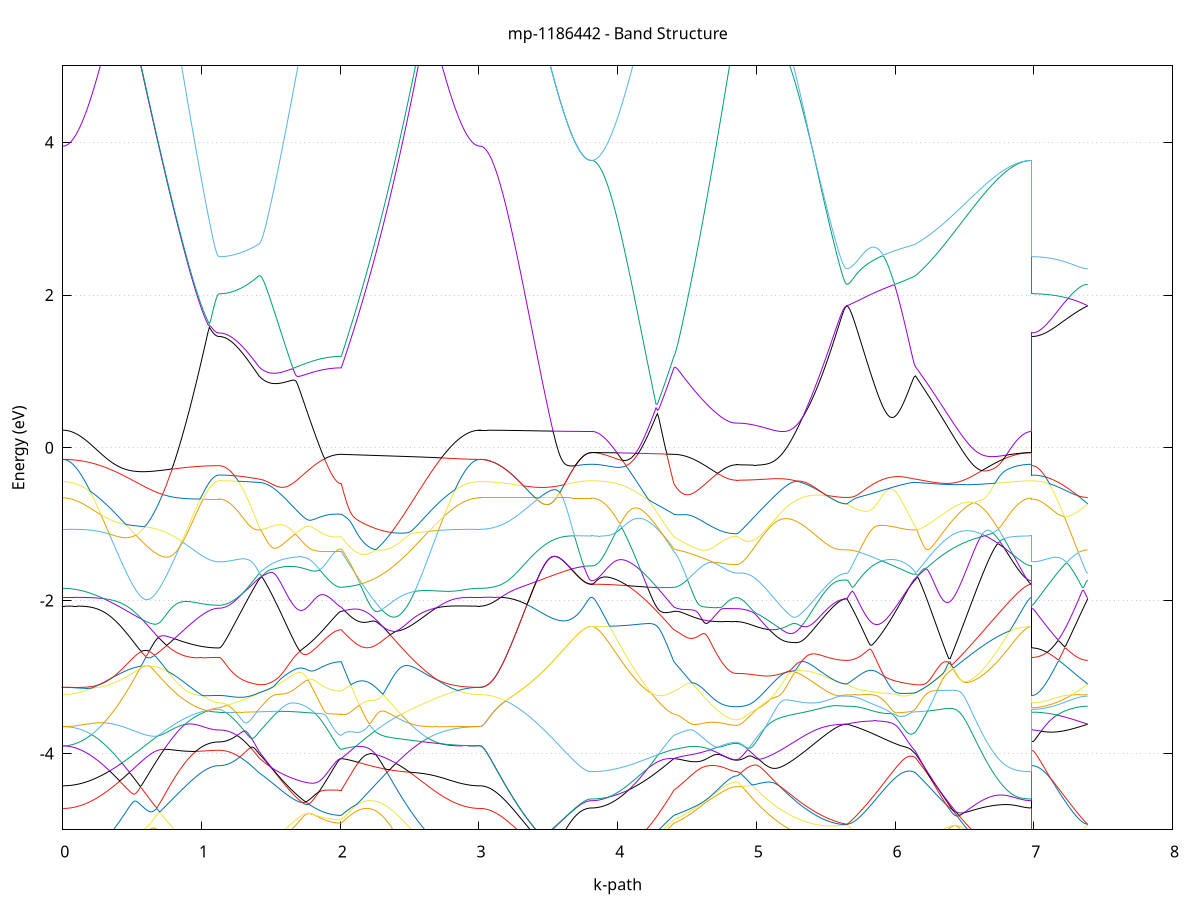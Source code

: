 set title 'mp-1186442 - Band Structure'
set xlabel 'k-path'
set ylabel 'Energy (eV)'
set grid y
set yrange [-5:5]
set terminal png size 800,600
set output 'mp-1186442_bands_gnuplot.png'
plot '-' using 1:2 with lines notitle, '-' using 1:2 with lines notitle, '-' using 1:2 with lines notitle, '-' using 1:2 with lines notitle, '-' using 1:2 with lines notitle, '-' using 1:2 with lines notitle, '-' using 1:2 with lines notitle, '-' using 1:2 with lines notitle, '-' using 1:2 with lines notitle, '-' using 1:2 with lines notitle, '-' using 1:2 with lines notitle, '-' using 1:2 with lines notitle, '-' using 1:2 with lines notitle, '-' using 1:2 with lines notitle, '-' using 1:2 with lines notitle, '-' using 1:2 with lines notitle, '-' using 1:2 with lines notitle, '-' using 1:2 with lines notitle, '-' using 1:2 with lines notitle, '-' using 1:2 with lines notitle, '-' using 1:2 with lines notitle, '-' using 1:2 with lines notitle, '-' using 1:2 with lines notitle, '-' using 1:2 with lines notitle, '-' using 1:2 with lines notitle, '-' using 1:2 with lines notitle, '-' using 1:2 with lines notitle, '-' using 1:2 with lines notitle, '-' using 1:2 with lines notitle, '-' using 1:2 with lines notitle, '-' using 1:2 with lines notitle, '-' using 1:2 with lines notitle, '-' using 1:2 with lines notitle, '-' using 1:2 with lines notitle, '-' using 1:2 with lines notitle, '-' using 1:2 with lines notitle, '-' using 1:2 with lines notitle, '-' using 1:2 with lines notitle, '-' using 1:2 with lines notitle, '-' using 1:2 with lines notitle, '-' using 1:2 with lines notitle, '-' using 1:2 with lines notitle, '-' using 1:2 with lines notitle, '-' using 1:2 with lines notitle, '-' using 1:2 with lines notitle, '-' using 1:2 with lines notitle, '-' using 1:2 with lines notitle, '-' using 1:2 with lines notitle, '-' using 1:2 with lines notitle, '-' using 1:2 with lines notitle, '-' using 1:2 with lines notitle, '-' using 1:2 with lines notitle, '-' using 1:2 with lines notitle, '-' using 1:2 with lines notitle, '-' using 1:2 with lines notitle, '-' using 1:2 with lines notitle, '-' using 1:2 with lines notitle, '-' using 1:2 with lines notitle, '-' using 1:2 with lines notitle, '-' using 1:2 with lines notitle, '-' using 1:2 with lines notitle, '-' using 1:2 with lines notitle, '-' using 1:2 with lines notitle, '-' using 1:2 with lines notitle
0.000000 -46.203673
0.009972 -46.203673
0.019944 -46.203673
0.029916 -46.203673
0.039888 -46.203673
0.049860 -46.203673
0.059832 -46.203673
0.069804 -46.203673
0.079776 -46.203673
0.089748 -46.203673
0.099719 -46.203673
0.109691 -46.203673
0.119663 -46.203673
0.129635 -46.203673
0.139607 -46.203673
0.149579 -46.203673
0.159551 -46.203673
0.169523 -46.203673
0.179495 -46.203673
0.189467 -46.203673
0.199439 -46.203673
0.209411 -46.203673
0.219383 -46.203673
0.229355 -46.203673
0.239327 -46.203673
0.249299 -46.203673
0.259271 -46.203673
0.269243 -46.203673
0.279214 -46.203673
0.289186 -46.203673
0.299158 -46.203673
0.309130 -46.203673
0.319102 -46.203673
0.329074 -46.203673
0.339046 -46.203673
0.349018 -46.203673
0.358990 -46.203673
0.368962 -46.203673
0.378934 -46.203673
0.388906 -46.203673
0.398878 -46.203673
0.408850 -46.203673
0.418822 -46.203673
0.428794 -46.203673
0.438766 -46.203673
0.448738 -46.203673
0.458710 -46.203673
0.468681 -46.203673
0.478653 -46.203673
0.488625 -46.203673
0.498597 -46.203773
0.508569 -46.203773
0.518541 -46.203773
0.528513 -46.203773
0.538485 -46.203773
0.548457 -46.203773
0.558429 -46.203773
0.568401 -46.203773
0.578373 -46.203773
0.588345 -46.203773
0.598317 -46.203773
0.608289 -46.203773
0.618261 -46.203773
0.628233 -46.203773
0.638205 -46.203773
0.648176 -46.203773
0.658148 -46.203773
0.668120 -46.203773
0.678092 -46.203773
0.688064 -46.203773
0.698036 -46.203773
0.708008 -46.203773
0.717980 -46.203773
0.727952 -46.203773
0.737924 -46.203773
0.747896 -46.203773
0.757868 -46.203773
0.767840 -46.203773
0.777812 -46.203773
0.787784 -46.203773
0.797756 -46.203773
0.807728 -46.203773
0.817700 -46.203773
0.827672 -46.203773
0.837643 -46.203773
0.847615 -46.203773
0.857587 -46.203773
0.867559 -46.203773
0.877531 -46.203773
0.887503 -46.203773
0.897475 -46.203773
0.907447 -46.203773
0.917419 -46.203773
0.927391 -46.203773
0.937363 -46.203773
0.947335 -46.203773
0.957307 -46.203773
0.967279 -46.203773
0.977251 -46.203773
0.987223 -46.203773
0.997195 -46.203773
1.007167 -46.203773
1.017138 -46.203773
1.027110 -46.203773
1.037082 -46.203773
1.047054 -46.203773
1.057026 -46.203773
1.066998 -46.203773
1.076970 -46.203773
1.086942 -46.203773
1.096914 -46.203773
1.106886 -46.203773
1.116858 -46.203773
1.126830 -46.203773
1.126830 -46.203773
1.136729 -46.203773
1.146627 -46.203773
1.156526 -46.203773
1.166425 -46.203773
1.176323 -46.203773
1.186222 -46.203773
1.196121 -46.203773
1.206020 -46.203873
1.215918 -46.203873
1.225817 -46.203873
1.235716 -46.203873
1.245614 -46.203873
1.255513 -46.203873
1.265412 -46.203873
1.275311 -46.203873
1.285209 -46.203873
1.295108 -46.203873
1.305007 -46.203873
1.314905 -46.203873
1.324804 -46.203873
1.334703 -46.203873
1.344602 -46.203873
1.354500 -46.203873
1.364399 -46.203873
1.374298 -46.203973
1.384196 -46.203973
1.394095 -46.203973
1.403994 -46.203973
1.413893 -46.203973
1.413893 -46.203973
1.423789 -46.203973
1.433686 -46.203973
1.443583 -46.203973
1.453480 -46.203973
1.463376 -46.203973
1.473273 -46.204073
1.483170 -46.204073
1.493067 -46.204073
1.502963 -46.204073
1.512860 -46.204073
1.522757 -46.204073
1.532654 -46.204073
1.542550 -46.204073
1.552447 -46.204073
1.562344 -46.204073
1.572241 -46.204073
1.582137 -46.204073
1.592034 -46.204173
1.601931 -46.204173
1.611828 -46.204173
1.621724 -46.204173
1.631621 -46.204173
1.641518 -46.204173
1.651415 -46.204173
1.661311 -46.204173
1.671208 -46.204173
1.681105 -46.204173
1.691002 -46.204173
1.700898 -46.204173
1.710795 -46.204173
1.720692 -46.204273
1.730589 -46.204273
1.740485 -46.204273
1.750382 -46.204273
1.760279 -46.204273
1.770176 -46.204273
1.780072 -46.204273
1.789969 -46.204273
1.799866 -46.204273
1.809763 -46.204273
1.819659 -46.204273
1.829556 -46.204273
1.839453 -46.204273
1.849350 -46.204273
1.859246 -46.204273
1.869143 -46.204273
1.879040 -46.204273
1.888937 -46.204273
1.898833 -46.204273
1.908730 -46.204373
1.918627 -46.204373
1.928524 -46.204373
1.938420 -46.204373
1.948317 -46.204373
1.958214 -46.204373
1.968111 -46.204373
1.978007 -46.204373
1.987904 -46.204373
1.997801 -46.204373
2.007698 -46.204373
2.007698 -46.204373
2.017695 -46.204273
2.027693 -46.204273
2.037691 -46.204273
2.047689 -46.204273
2.057686 -46.204273
2.067684 -46.204273
2.077682 -46.204273
2.087680 -46.204273
2.097677 -46.204173
2.107675 -46.204173
2.117673 -46.204173
2.127670 -46.204173
2.137668 -46.204173
2.147666 -46.204173
2.157664 -46.204173
2.167661 -46.204073
2.177659 -46.204073
2.187657 -46.204073
2.197655 -46.204073
2.207652 -46.204073
2.217650 -46.204073
2.227648 -46.204073
2.237645 -46.204073
2.247643 -46.203973
2.257641 -46.203973
2.267639 -46.203973
2.277636 -46.203973
2.287634 -46.203973
2.297632 -46.203973
2.307630 -46.203973
2.317627 -46.203973
2.327625 -46.203973
2.337623 -46.203973
2.347620 -46.203873
2.357618 -46.203873
2.367616 -46.203873
2.377614 -46.203873
2.387611 -46.203873
2.397609 -46.203873
2.407607 -46.203873
2.417605 -46.203873
2.427602 -46.203873
2.437600 -46.203873
2.447598 -46.203773
2.457596 -46.203773
2.467593 -46.203773
2.477591 -46.203773
2.487589 -46.203773
2.497586 -46.203773
2.507584 -46.203773
2.517582 -46.203773
2.527580 -46.203773
2.537577 -46.203773
2.547575 -46.203773
2.557573 -46.203773
2.567571 -46.203773
2.577568 -46.203773
2.587566 -46.203773
2.597564 -46.203773
2.607561 -46.203773
2.617559 -46.203773
2.627557 -46.203673
2.637555 -46.203673
2.647552 -46.203673
2.657550 -46.203673
2.667548 -46.203673
2.677546 -46.203673
2.687543 -46.203673
2.697541 -46.203673
2.707539 -46.203673
2.717537 -46.203673
2.727534 -46.203673
2.737532 -46.203673
2.747530 -46.203673
2.757527 -46.203673
2.767525 -46.203673
2.777523 -46.203673
2.787521 -46.203673
2.797518 -46.203673
2.807516 -46.203673
2.817514 -46.203673
2.827512 -46.203673
2.837509 -46.203673
2.847507 -46.203673
2.857505 -46.203673
2.867502 -46.203673
2.877500 -46.203673
2.887498 -46.203673
2.897496 -46.203673
2.907493 -46.203673
2.917491 -46.203673
2.927489 -46.203673
2.937487 -46.203673
2.947484 -46.203673
2.957482 -46.203673
2.967480 -46.203673
2.977477 -46.203673
2.987475 -46.203673
2.997473 -46.203673
3.007471 -46.203673
3.007471 -46.203673
3.017401 -46.203673
3.027331 -46.203673
3.037261 -46.203673
3.047191 -46.203673
3.057120 -46.203673
3.067050 -46.203673
3.076980 -46.203673
3.086910 -46.203673
3.096840 -46.203673
3.106770 -46.203673
3.116700 -46.203673
3.126630 -46.203773
3.136560 -46.203773
3.146490 -46.203773
3.156420 -46.203773
3.166350 -46.203773
3.176280 -46.203773
3.186210 -46.203773
3.196140 -46.203773
3.206070 -46.203873
3.216000 -46.203873
3.225930 -46.203873
3.235860 -46.203873
3.245790 -46.203873
3.255720 -46.203873
3.265650 -46.203873
3.275580 -46.203973
3.285510 -46.203973
3.295440 -46.203973
3.305369 -46.203973
3.315299 -46.204073
3.325229 -46.204073
3.335159 -46.204073
3.345089 -46.204073
3.355019 -46.204173
3.364949 -46.204173
3.374879 -46.204173
3.384809 -46.204173
3.394739 -46.204173
3.404669 -46.204273
3.414599 -46.204273
3.424529 -46.204273
3.434459 -46.204373
3.444389 -46.204373
3.454319 -46.204373
3.464249 -46.204373
3.474179 -46.204373
3.484109 -46.204473
3.494039 -46.204473
3.503969 -46.204473
3.513899 -46.204473
3.523829 -46.204573
3.533759 -46.204573
3.543689 -46.204573
3.553618 -46.204573
3.563548 -46.204673
3.573478 -46.204673
3.583408 -46.204673
3.593338 -46.204673
3.603268 -46.204673
3.613198 -46.204673
3.623128 -46.204773
3.633058 -46.204773
3.642988 -46.204773
3.652918 -46.204773
3.662848 -46.204773
3.672778 -46.204773
3.682708 -46.204773
3.692638 -46.204773
3.702568 -46.204773
3.712498 -46.204773
3.722428 -46.204773
3.732358 -46.204873
3.742288 -46.204873
3.752218 -46.204873
3.762148 -46.204873
3.772078 -46.204873
3.782008 -46.204873
3.791938 -46.204873
3.801868 -46.204873
3.811797 -46.204873
3.811797 -46.204873
3.821694 -46.204873
3.831591 -46.204873
3.841488 -46.204873
3.851384 -46.204873
3.861281 -46.204873
3.871178 -46.204873
3.881075 -46.204873
3.890971 -46.204873
3.900868 -46.204873
3.910765 -46.204873
3.920662 -46.204873
3.930558 -46.204873
3.940455 -46.204873
3.950352 -46.204873
3.960249 -46.204873
3.970145 -46.204873
3.980042 -46.204873
3.989939 -46.204773
3.999836 -46.204773
4.009732 -46.204773
4.019629 -46.204773
4.029526 -46.204773
4.039423 -46.204773
4.049320 -46.204773
4.059216 -46.204773
4.069113 -46.204773
4.079010 -46.204773
4.088907 -46.204773
4.098803 -46.204673
4.108700 -46.204673
4.118597 -46.204673
4.128494 -46.204673
4.138390 -46.204673
4.148287 -46.204673
4.158184 -46.204673
4.168081 -46.204673
4.177977 -46.204673
4.187874 -46.204573
4.197771 -46.204573
4.207668 -46.204573
4.217564 -46.204573
4.227461 -46.204573
4.237358 -46.204573
4.247255 -46.204573
4.257151 -46.204573
4.267048 -46.204573
4.276945 -46.204473
4.286842 -46.204473
4.296738 -46.204473
4.306635 -46.204473
4.316532 -46.204473
4.326429 -46.204473
4.336325 -46.204473
4.346222 -46.204373
4.356119 -46.204373
4.366016 -46.204373
4.375912 -46.204373
4.385809 -46.204373
4.395706 -46.204373
4.405603 -46.204373
4.405603 -46.204373
4.415396 -46.204373
4.425189 -46.204273
4.434982 -46.204273
4.444775 -46.204273
4.454568 -46.204273
4.464362 -46.204273
4.474155 -46.204273
4.483948 -46.204273
4.493741 -46.204273
4.503534 -46.204273
4.513328 -46.204273
4.523121 -46.204273
4.532914 -46.204273
4.542707 -46.204273
4.552500 -46.204173
4.562293 -46.204173
4.572087 -46.204173
4.581880 -46.204173
4.591673 -46.204173
4.601466 -46.204173
4.611259 -46.204173
4.621053 -46.204173
4.630846 -46.204173
4.640639 -46.204173
4.650432 -46.204173
4.660225 -46.204173
4.670018 -46.204073
4.679812 -46.204073
4.689605 -46.204073
4.699398 -46.204073
4.709191 -46.204073
4.718984 -46.204073
4.728778 -46.204073
4.738571 -46.204073
4.748364 -46.204073
4.758157 -46.204073
4.767950 -46.204073
4.777743 -46.204073
4.787537 -46.204073
4.797330 -46.204073
4.807123 -46.204073
4.816916 -46.204073
4.826709 -46.204073
4.836502 -46.204073
4.846296 -46.204073
4.856089 -46.204073
4.856089 -46.204073
4.866049 -46.204073
4.876009 -46.204073
4.885968 -46.204073
4.895928 -46.204073
4.905888 -46.204073
4.915848 -46.204073
4.925808 -46.204073
4.935768 -46.204073
4.945728 -46.204073
4.955687 -46.204073
4.965647 -46.204073
4.975607 -46.204073
4.985567 -46.204073
4.995527 -46.204073
5.005487 -46.204073
5.015447 -46.204073
5.025407 -46.203973
5.035366 -46.203973
5.045326 -46.203973
5.055286 -46.203973
5.065246 -46.203973
5.075206 -46.203973
5.085166 -46.203973
5.095126 -46.203973
5.105085 -46.203973
5.115045 -46.203973
5.125005 -46.203973
5.134965 -46.203973
5.144925 -46.203973
5.154885 -46.203973
5.164845 -46.203973
5.174804 -46.203973
5.184764 -46.203973
5.194724 -46.203973
5.204684 -46.203973
5.214644 -46.203973
5.224604 -46.203973
5.234564 -46.203973
5.244524 -46.203973
5.254483 -46.203973
5.264443 -46.203873
5.274403 -46.203873
5.284363 -46.203873
5.294323 -46.203873
5.304283 -46.203873
5.314243 -46.203873
5.324202 -46.203873
5.334162 -46.203873
5.344122 -46.203873
5.354082 -46.203873
5.364042 -46.203873
5.374002 -46.203873
5.383962 -46.203873
5.393921 -46.203873
5.403881 -46.203873
5.413841 -46.203873
5.423801 -46.203873
5.433761 -46.203873
5.443721 -46.203873
5.453681 -46.203873
5.463641 -46.203873
5.473600 -46.203873
5.483560 -46.203873
5.493520 -46.203773
5.503480 -46.203773
5.513440 -46.203773
5.523400 -46.203773
5.533360 -46.203773
5.543319 -46.203773
5.553279 -46.203773
5.563239 -46.203773
5.573199 -46.203773
5.583159 -46.203773
5.593119 -46.203773
5.603079 -46.203773
5.613038 -46.203773
5.622998 -46.203773
5.632958 -46.203773
5.642918 -46.203773
5.652878 -46.203773
5.652878 -46.203773
5.662760 -46.203773
5.672642 -46.203773
5.682524 -46.203773
5.692406 -46.203773
5.702288 -46.203773
5.712171 -46.203773
5.722053 -46.203773
5.731935 -46.203773
5.741817 -46.203773
5.751699 -46.203773
5.761581 -46.203773
5.771463 -46.203773
5.781345 -46.203773
5.791227 -46.203773
5.801110 -46.203773
5.810992 -46.203773
5.820874 -46.203773
5.830756 -46.203773
5.840638 -46.203773
5.850520 -46.203873
5.860402 -46.203873
5.870284 -46.203873
5.880166 -46.203873
5.890049 -46.203873
5.899931 -46.203873
5.909813 -46.203873
5.919695 -46.203873
5.929577 -46.203873
5.939459 -46.203873
5.949341 -46.203873
5.959223 -46.203873
5.969106 -46.203873
5.978988 -46.203873
5.988870 -46.203873
5.998752 -46.203873
6.008634 -46.203873
6.018516 -46.203873
6.028398 -46.203873
6.038280 -46.203873
6.048162 -46.203873
6.058045 -46.203873
6.067927 -46.203973
6.077809 -46.203973
6.087691 -46.203973
6.097573 -46.203973
6.107455 -46.203973
6.117337 -46.203973
6.127219 -46.203973
6.137101 -46.203973
6.146984 -46.203973
6.146984 -46.203973
6.156981 -46.203973
6.166978 -46.203973
6.176975 -46.203973
6.186972 -46.204073
6.196970 -46.204073
6.206967 -46.204073
6.216964 -46.204073
6.226961 -46.204073
6.236959 -46.204073
6.246956 -46.204073
6.256953 -46.204073
6.266950 -46.204173
6.276948 -46.204173
6.286945 -46.204173
6.296942 -46.204173
6.306939 -46.204173
6.316936 -46.204173
6.326934 -46.204173
6.336931 -46.204273
6.346928 -46.204273
6.356925 -46.204273
6.366923 -46.204273
6.376920 -46.204273
6.386917 -46.204273
6.396914 -46.204273
6.406911 -46.204373
6.416909 -46.204373
6.426906 -46.204373
6.436903 -46.204373
6.446900 -46.204373
6.456898 -46.204373
6.466895 -46.204373
6.476892 -46.204473
6.486889 -46.204473
6.496887 -46.204473
6.506884 -46.204473
6.516881 -46.204473
6.526878 -46.204473
6.536875 -46.204473
6.546873 -46.204473
6.556870 -46.204573
6.566867 -46.204573
6.576864 -46.204573
6.586862 -46.204573
6.596859 -46.204573
6.606856 -46.204573
6.616853 -46.204573
6.626851 -46.204673
6.636848 -46.204673
6.646845 -46.204673
6.656842 -46.204673
6.666839 -46.204673
6.676837 -46.204673
6.686834 -46.204673
6.696831 -46.204673
6.706828 -46.204673
6.716826 -46.204773
6.726823 -46.204773
6.736820 -46.204773
6.746817 -46.204773
6.756814 -46.204773
6.766812 -46.204773
6.776809 -46.204773
6.786806 -46.204773
6.796803 -46.204773
6.806801 -46.204773
6.816798 -46.204773
6.826795 -46.204873
6.836792 -46.204873
6.846790 -46.204873
6.856787 -46.204873
6.866784 -46.204873
6.876781 -46.204873
6.886778 -46.204873
6.896776 -46.204873
6.906773 -46.204873
6.916770 -46.204873
6.926767 -46.204873
6.936765 -46.204873
6.946762 -46.204873
6.956759 -46.204873
6.966756 -46.204873
6.976754 -46.204873
6.986751 -46.204873
6.986751 -46.203773
6.996560 -46.203773
7.006368 -46.203773
7.016177 -46.203773
7.025986 -46.203773
7.035795 -46.203773
7.045604 -46.203773
7.055413 -46.203773
7.065222 -46.203773
7.075031 -46.203773
7.084839 -46.203773
7.094648 -46.203773
7.104457 -46.203773
7.114266 -46.203773
7.124075 -46.203773
7.133884 -46.203773
7.143693 -46.203773
7.153501 -46.203773
7.163310 -46.203773
7.173119 -46.203773
7.182928 -46.203773
7.192737 -46.203773
7.202546 -46.203773
7.212355 -46.203773
7.222163 -46.203773
7.231972 -46.203773
7.241781 -46.203773
7.251590 -46.203773
7.261399 -46.203773
7.271208 -46.203773
7.281017 -46.203773
7.290826 -46.203773
7.300634 -46.203773
7.310443 -46.203773
7.320252 -46.203773
7.330061 -46.203773
7.339870 -46.203773
7.349679 -46.203773
7.359488 -46.203773
7.369296 -46.203773
7.379105 -46.203773
7.388914 -46.203773
e
0.000000 -46.161973
0.009972 -46.161973
0.019944 -46.161973
0.029916 -46.161973
0.039888 -46.162073
0.049860 -46.162073
0.059832 -46.162073
0.069804 -46.162073
0.079776 -46.162073
0.089748 -46.162073
0.099719 -46.162173
0.109691 -46.162173
0.119663 -46.162173
0.129635 -46.162173
0.139607 -46.162273
0.149579 -46.162273
0.159551 -46.162373
0.169523 -46.162373
0.179495 -46.162473
0.189467 -46.162473
0.199439 -46.162573
0.209411 -46.162573
0.219383 -46.162673
0.229355 -46.162673
0.239327 -46.162773
0.249299 -46.162773
0.259271 -46.162873
0.269243 -46.162873
0.279214 -46.162973
0.289186 -46.163073
0.299158 -46.163073
0.309130 -46.163173
0.319102 -46.163173
0.329074 -46.163273
0.339046 -46.163373
0.349018 -46.163373
0.358990 -46.163473
0.368962 -46.163573
0.378934 -46.163573
0.388906 -46.163673
0.398878 -46.163773
0.408850 -46.163773
0.418822 -46.163873
0.428794 -46.163973
0.438766 -46.163973
0.448738 -46.164073
0.458710 -46.164073
0.468681 -46.164173
0.478653 -46.164273
0.488625 -46.164273
0.498597 -46.164373
0.508569 -46.164373
0.518541 -46.164473
0.528513 -46.164473
0.538485 -46.164573
0.548457 -46.164673
0.558429 -46.164673
0.568401 -46.164773
0.578373 -46.164773
0.588345 -46.164873
0.598317 -46.164873
0.608289 -46.164873
0.618261 -46.164973
0.628233 -46.164973
0.638205 -46.165073
0.648176 -46.165073
0.658148 -46.165073
0.668120 -46.165173
0.678092 -46.165173
0.688064 -46.165173
0.698036 -46.165273
0.708008 -46.165273
0.717980 -46.165273
0.727952 -46.165273
0.737924 -46.165373
0.747896 -46.165373
0.757868 -46.165373
0.767840 -46.165373
0.777812 -46.165373
0.787784 -46.165373
0.797756 -46.165473
0.807728 -46.165473
0.817700 -46.165473
0.827672 -46.165473
0.837643 -46.165473
0.847615 -46.165473
0.857587 -46.165473
0.867559 -46.165473
0.877531 -46.165573
0.887503 -46.165573
0.897475 -46.165573
0.907447 -46.165573
0.917419 -46.165573
0.927391 -46.165573
0.937363 -46.165573
0.947335 -46.165573
0.957307 -46.165573
0.967279 -46.165573
0.977251 -46.165573
0.987223 -46.165573
0.997195 -46.165573
1.007167 -46.165573
1.017138 -46.165573
1.027110 -46.165573
1.037082 -46.165573
1.047054 -46.165573
1.057026 -46.165573
1.066998 -46.165573
1.076970 -46.165573
1.086942 -46.165573
1.096914 -46.165573
1.106886 -46.165573
1.116858 -46.165573
1.126830 -46.165573
1.126830 -46.165573
1.136729 -46.165573
1.146627 -46.165573
1.156526 -46.165573
1.166425 -46.165573
1.176323 -46.165573
1.186222 -46.165573
1.196121 -46.165573
1.206020 -46.165573
1.215918 -46.165573
1.225817 -46.165473
1.235716 -46.165473
1.245614 -46.165473
1.255513 -46.165473
1.265412 -46.165473
1.275311 -46.165473
1.285209 -46.165373
1.295108 -46.165373
1.305007 -46.165373
1.314905 -46.165373
1.324804 -46.165273
1.334703 -46.165273
1.344602 -46.165273
1.354500 -46.165173
1.364399 -46.165173
1.374298 -46.165173
1.384196 -46.165073
1.394095 -46.165073
1.403994 -46.165073
1.413893 -46.164973
1.413893 -46.164973
1.423789 -46.164973
1.433686 -46.164973
1.443583 -46.164973
1.453480 -46.164973
1.463376 -46.164973
1.473273 -46.164873
1.483170 -46.164973
1.493067 -46.164973
1.502963 -46.164973
1.512860 -46.164973
1.522757 -46.164973
1.532654 -46.164973
1.542550 -46.164973
1.552447 -46.164973
1.562344 -46.164973
1.572241 -46.165073
1.582137 -46.165073
1.592034 -46.165073
1.601931 -46.165073
1.611828 -46.165073
1.621724 -46.165073
1.631621 -46.165073
1.641518 -46.165173
1.651415 -46.165173
1.661311 -46.165173
1.671208 -46.165173
1.681105 -46.165173
1.691002 -46.165173
1.700898 -46.165273
1.710795 -46.165273
1.720692 -46.165273
1.730589 -46.165273
1.740485 -46.165273
1.750382 -46.165273
1.760279 -46.165273
1.770176 -46.165373
1.780072 -46.165373
1.789969 -46.165373
1.799866 -46.165373
1.809763 -46.165373
1.819659 -46.165373
1.829556 -46.165373
1.839453 -46.165373
1.849350 -46.165473
1.859246 -46.165473
1.869143 -46.165473
1.879040 -46.165473
1.888937 -46.165473
1.898833 -46.165473
1.908730 -46.165473
1.918627 -46.165473
1.928524 -46.165473
1.938420 -46.165473
1.948317 -46.165473
1.958214 -46.165473
1.968111 -46.165473
1.978007 -46.165473
1.987904 -46.165473
1.997801 -46.165473
2.007698 -46.165473
2.007698 -46.165473
2.017695 -46.165573
2.027693 -46.165673
2.037691 -46.165673
2.047689 -46.165773
2.057686 -46.165773
2.067684 -46.165873
2.077682 -46.165873
2.087680 -46.165973
2.097677 -46.165973
2.107675 -46.165973
2.117673 -46.166073
2.127670 -46.166073
2.137668 -46.166073
2.147666 -46.166173
2.157664 -46.166173
2.167661 -46.166173
2.177659 -46.166173
2.187657 -46.166273
2.197655 -46.166273
2.207652 -46.166273
2.217650 -46.166273
2.227648 -46.166273
2.237645 -46.166273
2.247643 -46.166273
2.257641 -46.166273
2.267639 -46.166173
2.277636 -46.166173
2.287634 -46.166173
2.297632 -46.166173
2.307630 -46.166073
2.317627 -46.166073
2.327625 -46.166073
2.337623 -46.165973
2.347620 -46.165973
2.357618 -46.165973
2.367616 -46.165873
2.377614 -46.165873
2.387611 -46.165773
2.397609 -46.165673
2.407607 -46.165673
2.417605 -46.165573
2.427602 -46.165573
2.437600 -46.165473
2.447598 -46.165373
2.457596 -46.165373
2.467593 -46.165273
2.477591 -46.165173
2.487589 -46.165173
2.497586 -46.165073
2.507584 -46.164973
2.517582 -46.164873
2.527580 -46.164773
2.537577 -46.164773
2.547575 -46.164673
2.557573 -46.164573
2.567571 -46.164473
2.577568 -46.164373
2.587566 -46.164373
2.597564 -46.164273
2.607561 -46.164173
2.617559 -46.164073
2.627557 -46.163973
2.637555 -46.163873
2.647552 -46.163873
2.657550 -46.163773
2.667548 -46.163673
2.677546 -46.163573
2.687543 -46.163473
2.697541 -46.163373
2.707539 -46.163373
2.717537 -46.163273
2.727534 -46.163173
2.737532 -46.163073
2.747530 -46.163073
2.757527 -46.162973
2.767525 -46.162873
2.777523 -46.162873
2.787521 -46.162773
2.797518 -46.162673
2.807516 -46.162673
2.817514 -46.162573
2.827512 -46.162573
2.837509 -46.162473
2.847507 -46.162373
2.857505 -46.162373
2.867502 -46.162273
2.877500 -46.162273
2.887498 -46.162273
2.897496 -46.162173
2.907493 -46.162173
2.917491 -46.162173
2.927489 -46.162073
2.937487 -46.162073
2.947484 -46.162073
2.957482 -46.162073
2.967480 -46.162073
2.977477 -46.161973
2.987475 -46.161973
2.997473 -46.161973
3.007471 -46.161973
3.007471 -46.161973
3.017401 -46.161973
3.027331 -46.161973
3.037261 -46.161973
3.047191 -46.161973
3.057120 -46.161973
3.067050 -46.161973
3.076980 -46.161973
3.086910 -46.161973
3.096840 -46.161973
3.106770 -46.161973
3.116700 -46.161973
3.126630 -46.161973
3.136560 -46.161973
3.146490 -46.161973
3.156420 -46.161973
3.166350 -46.161973
3.176280 -46.161973
3.186210 -46.161973
3.196140 -46.161973
3.206070 -46.161973
3.216000 -46.161973
3.225930 -46.161973
3.235860 -46.161973
3.245790 -46.161973
3.255720 -46.161973
3.265650 -46.161973
3.275580 -46.161873
3.285510 -46.161873
3.295440 -46.161873
3.305369 -46.161873
3.315299 -46.161873
3.325229 -46.161873
3.335159 -46.161873
3.345089 -46.161873
3.355019 -46.161873
3.364949 -46.161873
3.374879 -46.161873
3.384809 -46.161873
3.394739 -46.161873
3.404669 -46.161873
3.414599 -46.161873
3.424529 -46.161873
3.434459 -46.161773
3.444389 -46.161773
3.454319 -46.161773
3.464249 -46.161773
3.474179 -46.161773
3.484109 -46.161773
3.494039 -46.161773
3.503969 -46.161773
3.513899 -46.161773
3.523829 -46.161773
3.533759 -46.161773
3.543689 -46.161773
3.553618 -46.161773
3.563548 -46.161773
3.573478 -46.161773
3.583408 -46.161673
3.593338 -46.161673
3.603268 -46.161673
3.613198 -46.161673
3.623128 -46.161673
3.633058 -46.161673
3.642988 -46.161673
3.652918 -46.161673
3.662848 -46.161673
3.672778 -46.161673
3.682708 -46.161673
3.692638 -46.161673
3.702568 -46.161673
3.712498 -46.161673
3.722428 -46.161673
3.732358 -46.161673
3.742288 -46.161673
3.752218 -46.161673
3.762148 -46.161673
3.772078 -46.161673
3.782008 -46.161673
3.791938 -46.161673
3.801868 -46.161673
3.811797 -46.161673
3.811797 -46.161673
3.821694 -46.161673
3.831591 -46.161673
3.841488 -46.161673
3.851384 -46.161673
3.861281 -46.161673
3.871178 -46.161673
3.881075 -46.161773
3.890971 -46.161773
3.900868 -46.161773
3.910765 -46.161773
3.920662 -46.161873
3.930558 -46.161873
3.940455 -46.161973
3.950352 -46.161973
3.960249 -46.162073
3.970145 -46.162073
3.980042 -46.162073
3.989939 -46.162173
3.999836 -46.162273
4.009732 -46.162273
4.019629 -46.162373
4.029526 -46.162373
4.039423 -46.162473
4.049320 -46.162573
4.059216 -46.162573
4.069113 -46.162673
4.079010 -46.162773
4.088907 -46.162873
4.098803 -46.162973
4.108700 -46.162973
4.118597 -46.163073
4.128494 -46.163173
4.138390 -46.163273
4.148287 -46.163373
4.158184 -46.163473
4.168081 -46.163573
4.177977 -46.163573
4.187874 -46.163673
4.197771 -46.163773
4.207668 -46.163873
4.217564 -46.163973
4.227461 -46.164073
4.237358 -46.164173
4.247255 -46.164273
4.257151 -46.164373
4.267048 -46.164373
4.276945 -46.164473
4.286842 -46.164573
4.296738 -46.164673
4.306635 -46.164773
4.316532 -46.164873
4.326429 -46.164873
4.336325 -46.164973
4.346222 -46.165073
4.356119 -46.165173
4.366016 -46.165273
4.375912 -46.165273
4.385809 -46.165373
4.395706 -46.165473
4.405603 -46.165473
4.405603 -46.165473
4.415396 -46.165573
4.425189 -46.165573
4.434982 -46.165573
4.444775 -46.165573
4.454568 -46.165673
4.464362 -46.165673
4.474155 -46.165673
4.483948 -46.165673
4.493741 -46.165773
4.503534 -46.165773
4.513328 -46.165773
4.523121 -46.165773
4.532914 -46.165873
4.542707 -46.165873
4.552500 -46.165873
4.562293 -46.165873
4.572087 -46.165973
4.581880 -46.165973
4.591673 -46.165973
4.601466 -46.165973
4.611259 -46.165973
4.621053 -46.165973
4.630846 -46.166073
4.640639 -46.166073
4.650432 -46.166073
4.660225 -46.166073
4.670018 -46.166073
4.679812 -46.166073
4.689605 -46.166173
4.699398 -46.166173
4.709191 -46.166173
4.718984 -46.166173
4.728778 -46.166173
4.738571 -46.166173
4.748364 -46.166173
4.758157 -46.166173
4.767950 -46.166173
4.777743 -46.166173
4.787537 -46.166273
4.797330 -46.166273
4.807123 -46.166273
4.816916 -46.166273
4.826709 -46.166273
4.836502 -46.166273
4.846296 -46.166273
4.856089 -46.166273
4.856089 -46.166273
4.866049 -46.166273
4.876009 -46.166273
4.885968 -46.166273
4.895928 -46.166273
4.905888 -46.166173
4.915848 -46.166173
4.925808 -46.166173
4.935768 -46.166173
4.945728 -46.166173
4.955687 -46.166173
4.965647 -46.166173
4.975607 -46.166173
4.985567 -46.166173
4.995527 -46.166173
5.005487 -46.166173
5.015447 -46.166173
5.025407 -46.166073
5.035366 -46.166073
5.045326 -46.166073
5.055286 -46.166073
5.065246 -46.166073
5.075206 -46.166073
5.085166 -46.165973
5.095126 -46.165973
5.105085 -46.165973
5.115045 -46.165973
5.125005 -46.165973
5.134965 -46.165973
5.144925 -46.165873
5.154885 -46.165873
5.164845 -46.165873
5.174804 -46.165873
5.184764 -46.165873
5.194724 -46.165773
5.204684 -46.165773
5.214644 -46.165773
5.224604 -46.165773
5.234564 -46.165673
5.244524 -46.165673
5.254483 -46.165673
5.264443 -46.165673
5.274403 -46.165673
5.284363 -46.165573
5.294323 -46.165573
5.304283 -46.165573
5.314243 -46.165573
5.324202 -46.165473
5.334162 -46.165473
5.344122 -46.165473
5.354082 -46.165473
5.364042 -46.165373
5.374002 -46.165373
5.383962 -46.165373
5.393921 -46.165373
5.403881 -46.165373
5.413841 -46.165273
5.423801 -46.165273
5.433761 -46.165273
5.443721 -46.165273
5.453681 -46.165273
5.463641 -46.165273
5.473600 -46.165173
5.483560 -46.165173
5.493520 -46.165173
5.503480 -46.165173
5.513440 -46.165173
5.523400 -46.165173
5.533360 -46.165173
5.543319 -46.165173
5.553279 -46.165073
5.563239 -46.165073
5.573199 -46.165073
5.583159 -46.165073
5.593119 -46.165073
5.603079 -46.165073
5.613038 -46.165073
5.622998 -46.165073
5.632958 -46.165073
5.642918 -46.165073
5.652878 -46.165073
5.652878 -46.165073
5.662760 -46.165073
5.672642 -46.165073
5.682524 -46.165173
5.692406 -46.165173
5.702288 -46.165173
5.712171 -46.165173
5.722053 -46.165173
5.731935 -46.165173
5.741817 -46.165173
5.751699 -46.165173
5.761581 -46.165273
5.771463 -46.165273
5.781345 -46.165273
5.791227 -46.165273
5.801110 -46.165273
5.810992 -46.165273
5.820874 -46.165273
5.830756 -46.165273
5.840638 -46.165273
5.850520 -46.165273
5.860402 -46.165273
5.870284 -46.165273
5.880166 -46.165273
5.890049 -46.165273
5.899931 -46.165273
5.909813 -46.165273
5.919695 -46.165273
5.929577 -46.165273
5.939459 -46.165273
5.949341 -46.165273
5.959223 -46.165273
5.969106 -46.165273
5.978988 -46.165273
5.988870 -46.165273
5.998752 -46.165273
6.008634 -46.165273
6.018516 -46.165173
6.028398 -46.165173
6.038280 -46.165173
6.048162 -46.165173
6.058045 -46.165173
6.067927 -46.165173
6.077809 -46.165173
6.087691 -46.165073
6.097573 -46.165073
6.107455 -46.165073
6.117337 -46.165073
6.127219 -46.165073
6.137101 -46.164973
6.146984 -46.164973
6.146984 -46.164973
6.156981 -46.164973
6.166978 -46.164873
6.176975 -46.164873
6.186972 -46.164873
6.196970 -46.164773
6.206967 -46.164773
6.216964 -46.164673
6.226961 -46.164673
6.236959 -46.164573
6.246956 -46.164573
6.256953 -46.164473
6.266950 -46.164473
6.276948 -46.164473
6.286945 -46.164473
6.296942 -46.164473
6.306939 -46.164373
6.316936 -46.164373
6.326934 -46.164373
6.336931 -46.164373
6.346928 -46.164273
6.356925 -46.164273
6.366923 -46.164273
6.376920 -46.164173
6.386917 -46.164173
6.396914 -46.164173
6.406911 -46.164073
6.416909 -46.164073
6.426906 -46.164073
6.436903 -46.163973
6.446900 -46.163973
6.456898 -46.163873
6.466895 -46.163873
6.476892 -46.163773
6.486889 -46.163773
6.496887 -46.163673
6.506884 -46.163673
6.516881 -46.163573
6.526878 -46.163573
6.536875 -46.163473
6.546873 -46.163473
6.556870 -46.163373
6.566867 -46.163273
6.576864 -46.163273
6.586862 -46.163173
6.596859 -46.163173
6.606856 -46.163073
6.616853 -46.163073
6.626851 -46.162973
6.636848 -46.162873
6.646845 -46.162873
6.656842 -46.162773
6.666839 -46.162773
6.676837 -46.162673
6.686834 -46.162673
6.696831 -46.162573
6.706828 -46.162473
6.716826 -46.162473
6.726823 -46.162373
6.736820 -46.162373
6.746817 -46.162273
6.756814 -46.162273
6.766812 -46.162173
6.776809 -46.162173
6.786806 -46.162073
6.796803 -46.162073
6.806801 -46.162073
6.816798 -46.161973
6.826795 -46.161973
6.836792 -46.161973
6.846790 -46.161873
6.856787 -46.161873
6.866784 -46.161873
6.876781 -46.161773
6.886778 -46.161773
6.896776 -46.161773
6.906773 -46.161773
6.916770 -46.161773
6.926767 -46.161673
6.936765 -46.161673
6.946762 -46.161673
6.956759 -46.161673
6.966756 -46.161673
6.976754 -46.161673
6.986751 -46.161673
6.986751 -46.165573
6.996560 -46.165573
7.006368 -46.165573
7.016177 -46.165573
7.025986 -46.165573
7.035795 -46.165573
7.045604 -46.165573
7.055413 -46.165573
7.065222 -46.165573
7.075031 -46.165573
7.084839 -46.165573
7.094648 -46.165573
7.104457 -46.165573
7.114266 -46.165473
7.124075 -46.165473
7.133884 -46.165473
7.143693 -46.165473
7.153501 -46.165473
7.163310 -46.165473
7.173119 -46.165473
7.182928 -46.165473
7.192737 -46.165473
7.202546 -46.165373
7.212355 -46.165373
7.222163 -46.165373
7.231972 -46.165373
7.241781 -46.165373
7.251590 -46.165373
7.261399 -46.165273
7.271208 -46.165273
7.281017 -46.165273
7.290826 -46.165273
7.300634 -46.165273
7.310443 -46.165273
7.320252 -46.165173
7.330061 -46.165173
7.339870 -46.165173
7.349679 -46.165173
7.359488 -46.165173
7.369296 -46.165173
7.379105 -46.165073
7.388914 -46.165073
e
0.000000 -46.161973
0.009972 -46.161973
0.019944 -46.161973
0.029916 -46.161973
0.039888 -46.161973
0.049860 -46.161973
0.059832 -46.162073
0.069804 -46.162073
0.079776 -46.162073
0.089748 -46.162073
0.099719 -46.162073
0.109691 -46.162073
0.119663 -46.162073
0.129635 -46.162073
0.139607 -46.162073
0.149579 -46.162073
0.159551 -46.162173
0.169523 -46.162173
0.179495 -46.162173
0.189467 -46.162173
0.199439 -46.162173
0.209411 -46.162273
0.219383 -46.162273
0.229355 -46.162273
0.239327 -46.162273
0.249299 -46.162273
0.259271 -46.162373
0.269243 -46.162373
0.279214 -46.162373
0.289186 -46.162373
0.299158 -46.162473
0.309130 -46.162473
0.319102 -46.162473
0.329074 -46.162473
0.339046 -46.162573
0.349018 -46.162573
0.358990 -46.162573
0.368962 -46.162673
0.378934 -46.162673
0.388906 -46.162673
0.398878 -46.162673
0.408850 -46.162773
0.418822 -46.162773
0.428794 -46.162773
0.438766 -46.162873
0.448738 -46.162873
0.458710 -46.162973
0.468681 -46.162973
0.478653 -46.162973
0.488625 -46.163073
0.498597 -46.163073
0.508569 -46.163073
0.518541 -46.163173
0.528513 -46.163173
0.538485 -46.163173
0.548457 -46.163273
0.558429 -46.163273
0.568401 -46.163273
0.578373 -46.163373
0.588345 -46.163373
0.598317 -46.163373
0.608289 -46.163473
0.618261 -46.163473
0.628233 -46.163573
0.638205 -46.163573
0.648176 -46.163573
0.658148 -46.163673
0.668120 -46.163673
0.678092 -46.163673
0.688064 -46.163773
0.698036 -46.163773
0.708008 -46.163773
0.717980 -46.163873
0.727952 -46.163873
0.737924 -46.163873
0.747896 -46.163973
0.757868 -46.163973
0.767840 -46.163973
0.777812 -46.163973
0.787784 -46.164073
0.797756 -46.164073
0.807728 -46.164073
0.817700 -46.164173
0.827672 -46.164173
0.837643 -46.164173
0.847615 -46.164173
0.857587 -46.164273
0.867559 -46.164273
0.877531 -46.164273
0.887503 -46.164273
0.897475 -46.164273
0.907447 -46.164373
0.917419 -46.164373
0.927391 -46.164373
0.937363 -46.164373
0.947335 -46.164373
0.957307 -46.164473
0.967279 -46.164473
0.977251 -46.164473
0.987223 -46.164473
0.997195 -46.164473
1.007167 -46.164473
1.017138 -46.164473
1.027110 -46.164573
1.037082 -46.164573
1.047054 -46.164573
1.057026 -46.164573
1.066998 -46.164573
1.076970 -46.164573
1.086942 -46.164573
1.096914 -46.164573
1.106886 -46.164573
1.116858 -46.164573
1.126830 -46.164573
1.126830 -46.164573
1.136729 -46.164573
1.146627 -46.164573
1.156526 -46.164573
1.166425 -46.164573
1.176323 -46.164573
1.186222 -46.164573
1.196121 -46.164573
1.206020 -46.164573
1.215918 -46.164573
1.225817 -46.164573
1.235716 -46.164573
1.245614 -46.164573
1.255513 -46.164573
1.265412 -46.164573
1.275311 -46.164573
1.285209 -46.164573
1.295108 -46.164573
1.305007 -46.164573
1.314905 -46.164573
1.324804 -46.164673
1.334703 -46.164673
1.344602 -46.164673
1.354500 -46.164673
1.364399 -46.164673
1.374298 -46.164673
1.384196 -46.164673
1.394095 -46.164673
1.403994 -46.164673
1.413893 -46.164673
1.413893 -46.164673
1.423789 -46.164573
1.433686 -46.164573
1.443583 -46.164573
1.453480 -46.164573
1.463376 -46.164573
1.473273 -46.164473
1.483170 -46.164473
1.493067 -46.164373
1.502963 -46.164373
1.512860 -46.164273
1.522757 -46.164273
1.532654 -46.164173
1.542550 -46.164173
1.552447 -46.164073
1.562344 -46.164073
1.572241 -46.163973
1.582137 -46.163973
1.592034 -46.163873
1.601931 -46.163873
1.611828 -46.163773
1.621724 -46.163673
1.631621 -46.163673
1.641518 -46.163573
1.651415 -46.163573
1.661311 -46.163473
1.671208 -46.163473
1.681105 -46.163373
1.691002 -46.163273
1.700898 -46.163273
1.710795 -46.163273
1.720692 -46.163173
1.730589 -46.163073
1.740485 -46.163073
1.750382 -46.163073
1.760279 -46.162973
1.770176 -46.162973
1.780072 -46.162873
1.789969 -46.162873
1.799866 -46.162773
1.809763 -46.162773
1.819659 -46.162673
1.829556 -46.162673
1.839453 -46.162673
1.849350 -46.162573
1.859246 -46.162573
1.869143 -46.162573
1.879040 -46.162573
1.888937 -46.162473
1.898833 -46.162473
1.908730 -46.162473
1.918627 -46.162473
1.928524 -46.162373
1.938420 -46.162373
1.948317 -46.162373
1.958214 -46.162373
1.968111 -46.162373
1.978007 -46.162373
1.987904 -46.162373
1.997801 -46.162373
2.007698 -46.162373
2.007698 -46.162373
2.017695 -46.162373
2.027693 -46.162373
2.037691 -46.162373
2.047689 -46.162373
2.057686 -46.162373
2.067684 -46.162473
2.077682 -46.162473
2.087680 -46.162473
2.097677 -46.162473
2.107675 -46.162473
2.117673 -46.162473
2.127670 -46.162473
2.137668 -46.162473
2.147666 -46.162473
2.157664 -46.162473
2.167661 -46.162473
2.177659 -46.162473
2.187657 -46.162573
2.197655 -46.162573
2.207652 -46.162573
2.217650 -46.162573
2.227648 -46.162573
2.237645 -46.162573
2.247643 -46.162573
2.257641 -46.162573
2.267639 -46.162573
2.277636 -46.162573
2.287634 -46.162573
2.297632 -46.162573
2.307630 -46.162573
2.317627 -46.162573
2.327625 -46.162573
2.337623 -46.162473
2.347620 -46.162473
2.357618 -46.162473
2.367616 -46.162473
2.377614 -46.162473
2.387611 -46.162473
2.397609 -46.162473
2.407607 -46.162473
2.417605 -46.162473
2.427602 -46.162473
2.437600 -46.162473
2.447598 -46.162473
2.457596 -46.162473
2.467593 -46.162473
2.477591 -46.162473
2.487589 -46.162473
2.497586 -46.162373
2.507584 -46.162373
2.517582 -46.162373
2.527580 -46.162373
2.537577 -46.162373
2.547575 -46.162373
2.557573 -46.162373
2.567571 -46.162373
2.577568 -46.162373
2.587566 -46.162273
2.597564 -46.162273
2.607561 -46.162273
2.617559 -46.162273
2.627557 -46.162273
2.637555 -46.162273
2.647552 -46.162273
2.657550 -46.162273
2.667548 -46.162273
2.677546 -46.162173
2.687543 -46.162173
2.697541 -46.162173
2.707539 -46.162173
2.717537 -46.162173
2.727534 -46.162173
2.737532 -46.162173
2.747530 -46.162173
2.757527 -46.162073
2.767525 -46.162073
2.777523 -46.162073
2.787521 -46.162073
2.797518 -46.162073
2.807516 -46.162073
2.817514 -46.162073
2.827512 -46.162073
2.837509 -46.162073
2.847507 -46.162073
2.857505 -46.162073
2.867502 -46.162073
2.877500 -46.162073
2.887498 -46.162073
2.897496 -46.162073
2.907493 -46.161973
2.917491 -46.161973
2.927489 -46.161973
2.937487 -46.161973
2.947484 -46.161973
2.957482 -46.161973
2.967480 -46.161973
2.977477 -46.161973
2.987475 -46.161973
2.997473 -46.161973
3.007471 -46.161973
3.007471 -46.161973
3.017401 -46.161973
3.027331 -46.161973
3.037261 -46.161973
3.047191 -46.161973
3.057120 -46.161973
3.067050 -46.161973
3.076980 -46.161973
3.086910 -46.161973
3.096840 -46.161973
3.106770 -46.161973
3.116700 -46.161973
3.126630 -46.161973
3.136560 -46.161973
3.146490 -46.161973
3.156420 -46.161973
3.166350 -46.161973
3.176280 -46.161973
3.186210 -46.161973
3.196140 -46.161973
3.206070 -46.161973
3.216000 -46.161973
3.225930 -46.161973
3.235860 -46.161973
3.245790 -46.161973
3.255720 -46.161973
3.265650 -46.161973
3.275580 -46.161873
3.285510 -46.161873
3.295440 -46.161873
3.305369 -46.161873
3.315299 -46.161873
3.325229 -46.161873
3.335159 -46.161873
3.345089 -46.161873
3.355019 -46.161873
3.364949 -46.161873
3.374879 -46.161873
3.384809 -46.161873
3.394739 -46.161873
3.404669 -46.161873
3.414599 -46.161873
3.424529 -46.161873
3.434459 -46.161773
3.444389 -46.161773
3.454319 -46.161773
3.464249 -46.161773
3.474179 -46.161773
3.484109 -46.161773
3.494039 -46.161773
3.503969 -46.161773
3.513899 -46.161773
3.523829 -46.161773
3.533759 -46.161773
3.543689 -46.161773
3.553618 -46.161773
3.563548 -46.161773
3.573478 -46.161773
3.583408 -46.161673
3.593338 -46.161673
3.603268 -46.161673
3.613198 -46.161673
3.623128 -46.161673
3.633058 -46.161673
3.642988 -46.161673
3.652918 -46.161673
3.662848 -46.161673
3.672778 -46.161673
3.682708 -46.161673
3.692638 -46.161673
3.702568 -46.161673
3.712498 -46.161673
3.722428 -46.161673
3.732358 -46.161673
3.742288 -46.161673
3.752218 -46.161673
3.762148 -46.161673
3.772078 -46.161673
3.782008 -46.161673
3.791938 -46.161673
3.801868 -46.161673
3.811797 -46.161673
3.811797 -46.161673
3.821694 -46.161673
3.831591 -46.161673
3.841488 -46.161673
3.851384 -46.161673
3.861281 -46.161673
3.871178 -46.161673
3.881075 -46.161673
3.890971 -46.161673
3.900868 -46.161673
3.910765 -46.161673
3.920662 -46.161673
3.930558 -46.161673
3.940455 -46.161673
3.950352 -46.161773
3.960249 -46.161773
3.970145 -46.161773
3.980042 -46.161773
3.989939 -46.161773
3.999836 -46.161773
4.009732 -46.161773
4.019629 -46.161773
4.029526 -46.161773
4.039423 -46.161773
4.049320 -46.161773
4.059216 -46.161873
4.069113 -46.161873
4.079010 -46.161873
4.088907 -46.161873
4.098803 -46.161873
4.108700 -46.161873
4.118597 -46.161873
4.128494 -46.161973
4.138390 -46.161973
4.148287 -46.161973
4.158184 -46.161973
4.168081 -46.161973
4.177977 -46.161973
4.187874 -46.161973
4.197771 -46.162073
4.207668 -46.162073
4.217564 -46.162073
4.227461 -46.162073
4.237358 -46.162073
4.247255 -46.162173
4.257151 -46.162173
4.267048 -46.162173
4.276945 -46.162173
4.286842 -46.162173
4.296738 -46.162173
4.306635 -46.162173
4.316532 -46.162273
4.326429 -46.162273
4.336325 -46.162273
4.346222 -46.162273
4.356119 -46.162273
4.366016 -46.162273
4.375912 -46.162273
4.385809 -46.162373
4.395706 -46.162373
4.405603 -46.162373
4.405603 -46.162373
4.415396 -46.162373
4.425189 -46.162373
4.434982 -46.162373
4.444775 -46.162373
4.454568 -46.162373
4.464362 -46.162373
4.474155 -46.162373
4.483948 -46.162373
4.493741 -46.162373
4.503534 -46.162373
4.513328 -46.162373
4.523121 -46.162373
4.532914 -46.162473
4.542707 -46.162473
4.552500 -46.162473
4.562293 -46.162473
4.572087 -46.162473
4.581880 -46.162473
4.591673 -46.162473
4.601466 -46.162473
4.611259 -46.162473
4.621053 -46.162473
4.630846 -46.162473
4.640639 -46.162473
4.650432 -46.162473
4.660225 -46.162473
4.670018 -46.162473
4.679812 -46.162473
4.689605 -46.162473
4.699398 -46.162473
4.709191 -46.162473
4.718984 -46.162473
4.728778 -46.162473
4.738571 -46.162473
4.748364 -46.162473
4.758157 -46.162473
4.767950 -46.162473
4.777743 -46.162473
4.787537 -46.162473
4.797330 -46.162473
4.807123 -46.162473
4.816916 -46.162473
4.826709 -46.162473
4.836502 -46.162473
4.846296 -46.162473
4.856089 -46.162473
4.856089 -46.162473
4.866049 -46.162573
4.876009 -46.162573
4.885968 -46.162573
4.895928 -46.162573
4.905888 -46.162573
4.915848 -46.162573
4.925808 -46.162573
4.935768 -46.162573
4.945728 -46.162573
4.955687 -46.162673
4.965647 -46.162673
4.975607 -46.162673
4.985567 -46.162673
4.995527 -46.162673
5.005487 -46.162773
5.015447 -46.162773
5.025407 -46.162773
5.035366 -46.162773
5.045326 -46.162873
5.055286 -46.162873
5.065246 -46.162973
5.075206 -46.162973
5.085166 -46.162973
5.095126 -46.163073
5.105085 -46.163073
5.115045 -46.163173
5.125005 -46.163173
5.134965 -46.163173
5.144925 -46.163273
5.154885 -46.163273
5.164845 -46.163373
5.174804 -46.163373
5.184764 -46.163473
5.194724 -46.163473
5.204684 -46.163573
5.214644 -46.163573
5.224604 -46.163673
5.234564 -46.163673
5.244524 -46.163773
5.254483 -46.163773
5.264443 -46.163873
5.274403 -46.163873
5.284363 -46.163973
5.294323 -46.163973
5.304283 -46.164073
5.314243 -46.164073
5.324202 -46.164173
5.334162 -46.164173
5.344122 -46.164273
5.354082 -46.164273
5.364042 -46.164373
5.374002 -46.164373
5.383962 -46.164473
5.393921 -46.164473
5.403881 -46.164473
5.413841 -46.164573
5.423801 -46.164573
5.433761 -46.164673
5.443721 -46.164673
5.453681 -46.164673
5.463641 -46.164773
5.473600 -46.164773
5.483560 -46.164773
5.493520 -46.164873
5.503480 -46.164873
5.513440 -46.164873
5.523400 -46.164873
5.533360 -46.164973
5.543319 -46.164973
5.553279 -46.164973
5.563239 -46.164973
5.573199 -46.164973
5.583159 -46.164973
5.593119 -46.165073
5.603079 -46.165073
5.613038 -46.165073
5.622998 -46.165073
5.632958 -46.165073
5.642918 -46.165073
5.652878 -46.165073
5.652878 -46.165073
5.662760 -46.165073
5.672642 -46.165073
5.682524 -46.165073
5.692406 -46.164973
5.702288 -46.164973
5.712171 -46.164973
5.722053 -46.164973
5.731935 -46.164973
5.741817 -46.164973
5.751699 -46.164973
5.761581 -46.164873
5.771463 -46.164873
5.781345 -46.164873
5.791227 -46.164873
5.801110 -46.164873
5.810992 -46.164873
5.820874 -46.164873
5.830756 -46.164873
5.840638 -46.164773
5.850520 -46.164773
5.860402 -46.164773
5.870284 -46.164773
5.880166 -46.164773
5.890049 -46.164773
5.899931 -46.164773
5.909813 -46.164773
5.919695 -46.164773
5.929577 -46.164773
5.939459 -46.164773
5.949341 -46.164673
5.959223 -46.164673
5.969106 -46.164673
5.978988 -46.164673
5.988870 -46.164673
5.998752 -46.164673
6.008634 -46.164673
6.018516 -46.164673
6.028398 -46.164673
6.038280 -46.164673
6.048162 -46.164673
6.058045 -46.164673
6.067927 -46.164673
6.077809 -46.164673
6.087691 -46.164673
6.097573 -46.164673
6.107455 -46.164673
6.117337 -46.164673
6.127219 -46.164673
6.137101 -46.164673
6.146984 -46.164673
6.146984 -46.164673
6.156981 -46.164573
6.166978 -46.164573
6.176975 -46.164573
6.186972 -46.164573
6.196970 -46.164573
6.206967 -46.164573
6.216964 -46.164573
6.226961 -46.164573
6.236959 -46.164573
6.246956 -46.164473
6.256953 -46.164473
6.266950 -46.164473
6.276948 -46.164373
6.286945 -46.164373
6.296942 -46.164273
6.306939 -46.164273
6.316936 -46.164173
6.326934 -46.164173
6.336931 -46.164073
6.346928 -46.164073
6.356925 -46.163973
6.366923 -46.163973
6.376920 -46.163873
6.386917 -46.163873
6.396914 -46.163773
6.406911 -46.163773
6.416909 -46.163673
6.426906 -46.163573
6.436903 -46.163573
6.446900 -46.163473
6.456898 -46.163473
6.466895 -46.163373
6.476892 -46.163373
6.486889 -46.163273
6.496887 -46.163173
6.506884 -46.163173
6.516881 -46.163073
6.526878 -46.163073
6.536875 -46.162973
6.546873 -46.162973
6.556870 -46.162873
6.566867 -46.162873
6.576864 -46.162773
6.586862 -46.162773
6.596859 -46.162673
6.606856 -46.162673
6.616853 -46.162573
6.626851 -46.162573
6.636848 -46.162473
6.646845 -46.162473
6.656842 -46.162373
6.666839 -46.162373
6.676837 -46.162373
6.686834 -46.162273
6.696831 -46.162273
6.706828 -46.162173
6.716826 -46.162173
6.726823 -46.162173
6.736820 -46.162073
6.746817 -46.162073
6.756814 -46.162073
6.766812 -46.161973
6.776809 -46.161973
6.786806 -46.161973
6.796803 -46.161873
6.806801 -46.161873
6.816798 -46.161873
6.826795 -46.161873
6.836792 -46.161773
6.846790 -46.161773
6.856787 -46.161773
6.866784 -46.161773
6.876781 -46.161773
6.886778 -46.161673
6.896776 -46.161673
6.906773 -46.161673
6.916770 -46.161673
6.926767 -46.161673
6.936765 -46.161673
6.946762 -46.161673
6.956759 -46.161673
6.966756 -46.161673
6.976754 -46.161673
6.986751 -46.161673
6.986751 -46.164573
6.996560 -46.164573
7.006368 -46.164573
7.016177 -46.164573
7.025986 -46.164573
7.035795 -46.164573
7.045604 -46.164573
7.055413 -46.164573
7.065222 -46.164573
7.075031 -46.164573
7.084839 -46.164573
7.094648 -46.164573
7.104457 -46.164573
7.114266 -46.164673
7.124075 -46.164673
7.133884 -46.164673
7.143693 -46.164673
7.153501 -46.164673
7.163310 -46.164673
7.173119 -46.164673
7.182928 -46.164673
7.192737 -46.164673
7.202546 -46.164773
7.212355 -46.164773
7.222163 -46.164773
7.231972 -46.164773
7.241781 -46.164773
7.251590 -46.164773
7.261399 -46.164773
7.271208 -46.164873
7.281017 -46.164873
7.290826 -46.164873
7.300634 -46.164873
7.310443 -46.164873
7.320252 -46.164973
7.330061 -46.164973
7.339870 -46.164973
7.349679 -46.164973
7.359488 -46.165073
7.369296 -46.165073
7.379105 -46.165073
7.388914 -46.165073
e
0.000000 -6.467273
0.009972 -6.466773
0.019944 -6.465373
0.029916 -6.463073
0.039888 -6.459773
0.049860 -6.455573
0.059832 -6.450473
0.069804 -6.444373
0.079776 -6.437373
0.089748 -6.429473
0.099719 -6.420673
0.109691 -6.410973
0.119663 -6.400273
0.129635 -6.388773
0.139607 -6.376273
0.149579 -6.362973
0.159551 -6.348773
0.169523 -6.333673
0.179495 -6.317773
0.189467 -6.300973
0.199439 -6.283273
0.209411 -6.264773
0.219383 -6.245473
0.229355 -6.225273
0.239327 -6.204373
0.249299 -6.182573
0.259271 -6.160073
0.269243 -6.136773
0.279214 -6.112773
0.289186 -6.087973
0.299158 -6.062373
0.309130 -6.036173
0.319102 -6.009273
0.329074 -5.981673
0.339046 -5.953373
0.349018 -5.924573
0.358990 -5.894973
0.368962 -5.864873
0.378934 -5.834173
0.388906 -5.802973
0.398878 -5.771173
0.408850 -5.738873
0.418822 -5.706073
0.428794 -5.672873
0.438766 -5.639173
0.448738 -5.605073
0.458710 -5.570573
0.468681 -5.535773
0.478653 -5.500673
0.488625 -5.465273
0.498597 -5.429573
0.508569 -5.393773
0.518541 -5.357773
0.528513 -5.321573
0.538485 -5.285473
0.548457 -5.249373
0.558429 -5.213373
0.568401 -5.177573
0.578373 -5.142273
0.588345 -5.107673
0.598317 -5.074373
0.608289 -5.043173
0.618261 -5.015973
0.628233 -4.994973
0.638205 -4.981973
0.648176 -4.976873
0.658148 -4.978073
0.668120 -4.984273
0.678092 -4.994073
0.688064 -5.006373
0.698036 -5.020473
0.708008 -5.035873
0.717980 -5.051973
0.727952 -5.068573
0.737924 -5.085573
0.747896 -5.102773
0.757868 -5.119973
0.767840 -5.137173
0.777812 -5.154273
0.787784 -5.171273
0.797756 -5.188073
0.807728 -5.204573
0.817700 -5.220873
0.827672 -5.236873
0.837643 -5.252573
0.847615 -5.267973
0.857587 -5.282973
0.867559 -5.297573
0.877531 -5.311773
0.887503 -5.325573
0.897475 -5.338873
0.907447 -5.351773
0.917419 -5.364173
0.927391 -5.376073
0.937363 -5.387573
0.947335 -5.398473
0.957307 -5.408873
0.967279 -5.418773
0.977251 -5.428073
0.987223 -5.436773
0.997195 -5.444973
1.007167 -5.452673
1.017138 -5.459673
1.027110 -5.466173
1.037082 -5.472073
1.047054 -5.477273
1.057026 -5.481973
1.066998 -5.485973
1.076970 -5.489473
1.086942 -5.492273
1.096914 -5.494473
1.106886 -5.495973
1.116858 -5.496973
1.126830 -5.497273
1.126830 -5.497273
1.136729 -5.497073
1.146627 -5.496373
1.156526 -5.495373
1.166425 -5.493873
1.176323 -5.491873
1.186222 -5.489573
1.196121 -5.486773
1.206020 -5.483573
1.215918 -5.479973
1.225817 -5.475973
1.235716 -5.471473
1.245614 -5.466573
1.255513 -5.461373
1.265412 -5.455673
1.275311 -5.449573
1.285209 -5.443073
1.295108 -5.436173
1.305007 -5.428873
1.314905 -5.421273
1.324804 -5.413173
1.334703 -5.404773
1.344602 -5.395973
1.354500 -5.386773
1.364399 -5.377173
1.374298 -5.367273
1.384196 -5.357073
1.394095 -5.346473
1.403994 -5.335573
1.413893 -5.324273
1.413893 -5.324273
1.423789 -5.315973
1.433686 -5.307173
1.443583 -5.297873
1.453480 -5.288173
1.463376 -5.277873
1.473273 -5.267173
1.483170 -5.255973
1.493067 -5.244273
1.502963 -5.232073
1.512860 -5.219373
1.522757 -5.206273
1.532654 -5.192673
1.542550 -5.178673
1.552447 -5.164073
1.562344 -5.149073
1.572241 -5.133673
1.582137 -5.117773
1.592034 -5.101373
1.601931 -5.084573
1.611828 -5.067273
1.621724 -5.049673
1.631621 -5.031573
1.641518 -5.013073
1.651415 -4.994173
1.661311 -4.974873
1.671208 -4.955273
1.681105 -4.935373
1.691002 -4.915273
1.700898 -4.895073
1.710795 -4.874773
1.720692 -4.854673
1.730589 -4.835273
1.740485 -4.816973
1.750382 -4.800973
1.760279 -4.788973
1.770176 -4.788373
1.780072 -4.790473
1.789969 -4.793973
1.799866 -4.798373
1.809763 -4.803273
1.819659 -4.810773
1.829556 -4.820073
1.839453 -4.829373
1.849350 -4.838373
1.859246 -4.846973
1.869143 -4.855273
1.879040 -4.863073
1.888937 -4.870373
1.898833 -4.877173
1.908730 -4.883373
1.918627 -4.889073
1.928524 -4.894173
1.938420 -4.898673
1.948317 -4.902573
1.958214 -4.905973
1.968111 -4.908673
1.978007 -4.910773
1.987904 -4.912373
1.997801 -4.913273
2.007698 -4.913573
2.007698 -4.913573
2.017695 -4.896373
2.027693 -4.879573
2.037691 -4.863373
2.047689 -4.847573
2.057686 -4.832373
2.067684 -4.817873
2.077682 -4.803973
2.087680 -4.790973
2.097677 -4.778873
2.107675 -4.767673
2.117673 -4.757473
2.127670 -4.748273
2.137668 -4.740373
2.147666 -4.733673
2.157664 -4.728173
2.167661 -4.724073
2.177659 -4.721473
2.187657 -4.720173
2.197655 -4.720373
2.207652 -4.722073
2.217650 -4.725373
2.227648 -4.730173
2.237645 -4.736473
2.247643 -4.744473
2.257641 -4.753973
2.267639 -4.765173
2.277636 -4.777873
2.287634 -4.792273
2.297632 -4.808273
2.307630 -4.825873
2.317627 -4.844973
2.327625 -4.865673
2.337623 -4.887873
2.347620 -4.911473
2.357618 -4.936373
2.367616 -4.962673
2.377614 -4.990173
2.387611 -5.018773
2.397609 -5.048473
2.407607 -5.079173
2.417605 -5.110673
2.427602 -5.142873
2.437600 -5.175773
2.447598 -5.209273
2.457596 -5.243273
2.467593 -5.277673
2.477591 -5.312373
2.487589 -5.347273
2.497586 -5.382373
2.507584 -5.417573
2.517582 -5.452773
2.527580 -5.487873
2.537577 -5.522873
2.547575 -5.557773
2.557573 -5.592373
2.567571 -5.626773
2.577568 -5.660773
2.587566 -5.694373
2.597564 -5.727673
2.607561 -5.760473
2.617559 -5.792773
2.627557 -5.824673
2.637555 -5.855873
2.647552 -5.886573
2.657550 -5.916673
2.667548 -5.946173
2.677546 -5.974973
2.687543 -6.003073
2.697541 -6.030473
2.707539 -6.057173
2.717537 -6.083173
2.727534 -6.108473
2.737532 -6.132873
2.747530 -6.156573
2.757527 -6.179473
2.767525 -6.201573
2.777523 -6.222873
2.787521 -6.243273
2.797518 -6.262873
2.807516 -6.281573
2.817514 -6.299473
2.827512 -6.316473
2.837509 -6.332573
2.847507 -6.347873
2.857505 -6.362173
2.867502 -6.375673
2.877500 -6.388173
2.887498 -6.399873
2.897496 -6.410573
2.907493 -6.420373
2.917491 -6.429273
2.927489 -6.437273
2.937487 -6.444273
2.947484 -6.450373
2.957482 -6.455573
2.967480 -6.459773
2.977477 -6.463073
2.987475 -6.465373
2.997473 -6.466773
3.007471 -6.467273
3.007471 -6.467273
3.017401 -6.466773
3.027331 -6.465473
3.037261 -6.463073
3.047191 -6.459873
3.057120 -6.455673
3.067050 -6.450573
3.076980 -6.444573
3.086910 -6.437673
3.096840 -6.429773
3.106770 -6.421073
3.116700 -6.411373
3.126630 -6.400773
3.136560 -6.389273
3.146490 -6.376973
3.156420 -6.363673
3.166350 -6.349473
3.176280 -6.334473
3.186210 -6.318573
3.196140 -6.301773
3.206070 -6.284173
3.216000 -6.265673
3.225930 -6.246273
3.235860 -6.226173
3.245790 -6.205173
3.255720 -6.183373
3.265650 -6.160773
3.275580 -6.137373
3.285510 -6.113273
3.295440 -6.088373
3.305369 -6.062673
3.315299 -6.036373
3.325229 -6.009273
3.335159 -5.981473
3.345089 -5.953073
3.355019 -5.924073
3.364949 -5.894373
3.374879 -5.864173
3.384809 -5.833373
3.394739 -5.802173
3.404669 -5.770473
3.414599 -5.738373
3.424529 -5.705873
3.434459 -5.673273
3.444389 -5.640573
3.454319 -5.608073
3.464249 -5.575973
3.474179 -5.545073
3.484109 -5.516573
3.494039 -5.493073
3.503969 -5.478073
3.513899 -5.473473
3.523829 -5.476673
3.533759 -5.483973
3.543689 -5.493273
3.553618 -5.503573
3.563548 -5.514273
3.573478 -5.525073
3.583408 -5.535773
3.593338 -5.546273
3.603268 -5.556573
3.613198 -5.566573
3.623128 -5.576173
3.633058 -5.585373
3.642988 -5.594273
3.652918 -5.602673
3.662848 -5.610573
3.672778 -5.618073
3.682708 -5.625073
3.692638 -5.631573
3.702568 -5.637673
3.712498 -5.643173
3.722428 -5.648173
3.732358 -5.652773
3.742288 -5.656773
3.752218 -5.660173
3.762148 -5.663173
3.772078 -5.665573
3.782008 -5.667473
3.791938 -5.668773
3.801868 -5.669573
3.811797 -5.669873
3.811797 -5.669873
3.821694 -5.669573
3.831591 -5.668773
3.841488 -5.667473
3.851384 -5.665573
3.861281 -5.663073
3.871178 -5.660173
3.881075 -5.656673
3.890971 -5.652673
3.900868 -5.648073
3.910765 -5.642973
3.920662 -5.637373
3.930558 -5.631273
3.940455 -5.624673
3.950352 -5.617573
3.960249 -5.609873
3.970145 -5.601773
3.980042 -5.593173
3.989939 -5.584073
3.999836 -5.574473
4.009732 -5.564373
4.019629 -5.553873
4.029526 -5.542973
4.039423 -5.531473
4.049320 -5.519673
4.059216 -5.507373
4.069113 -5.494673
4.079010 -5.481573
4.088907 -5.467973
4.098803 -5.454073
4.108700 -5.439773
4.118597 -5.425173
4.128494 -5.410173
4.138390 -5.394773
4.148287 -5.379173
4.158184 -5.363173
4.168081 -5.346873
4.177977 -5.330273
4.187874 -5.313373
4.197771 -5.296273
4.207668 -5.278973
4.217564 -5.261373
4.227461 -5.243573
4.237358 -5.225573
4.247255 -5.207473
4.257151 -5.189173
4.267048 -5.170773
4.276945 -5.152173
4.286842 -5.133573
4.296738 -5.114873
4.306635 -5.096173
4.316532 -5.077473
4.326429 -5.058773
4.336325 -5.040073
4.346222 -5.021473
4.356119 -5.002973
4.366016 -4.984673
4.375912 -4.966473
4.385809 -4.948573
4.395706 -4.930973
4.405603 -4.913573
4.405603 -4.913573
4.415396 -4.905673
4.425189 -4.897473
4.434982 -4.888873
4.444775 -4.879873
4.454568 -4.870473
4.464362 -4.860773
4.474155 -4.850573
4.483948 -4.840073
4.493741 -4.829173
4.503534 -4.817973
4.513328 -4.806273
4.523121 -4.794373
4.532914 -4.781973
4.542707 -4.769373
4.552500 -4.756373
4.562293 -4.743173
4.572087 -4.729673
4.581880 -4.716073
4.591673 -4.702173
4.601466 -4.688373
4.611259 -4.674573
4.621053 -4.660973
4.630846 -4.647673
4.640639 -4.634873
4.650432 -4.622473
4.660225 -4.610573
4.670018 -4.598973
4.679812 -4.587673
4.689605 -4.576473
4.699398 -4.565373
4.709191 -4.554373
4.718984 -4.543473
4.728778 -4.532673
4.738571 -4.521873
4.748364 -4.511373
4.758157 -4.501073
4.767950 -4.490973
4.777743 -4.481373
4.787537 -4.472273
4.797330 -4.463673
4.807123 -4.455973
4.816916 -4.449273
4.826709 -4.443773
4.836502 -4.439673
4.846296 -4.437173
4.856089 -4.436273
4.856089 -4.436273
4.866049 -4.436073
4.876009 -4.435573
4.885968 -4.434673
4.895928 -4.433473
4.905888 -4.452073
4.915848 -4.472773
4.925808 -4.493573
4.935768 -4.514273
4.945728 -4.534773
4.955687 -4.555173
4.965647 -4.575273
4.975607 -4.595173
4.985567 -4.614673
4.995527 -4.633973
5.005487 -4.652873
5.015447 -4.671373
5.025407 -4.689673
5.035366 -4.707473
5.045326 -4.724973
5.055286 -4.742173
5.065246 -4.758973
5.075206 -4.775373
5.085166 -4.791473
5.095126 -4.807173
5.105085 -4.822473
5.115045 -4.837473
5.125005 -4.852073
5.134965 -4.866273
5.144925 -4.880173
5.154885 -4.893573
5.164845 -4.906773
5.174804 -4.919473
5.184764 -4.931973
5.194724 -4.943973
5.204684 -4.955673
5.214644 -4.967073
5.224604 -4.978073
5.234564 -4.988673
5.244524 -4.998973
5.254483 -5.008973
5.264443 -5.018573
5.274403 -5.027873
5.284363 -5.036773
5.294323 -5.045473
5.304283 -5.053673
5.314243 -5.061673
5.324202 -5.069373
5.334162 -5.076673
5.344122 -5.083673
5.354082 -5.090473
5.364042 -5.096873
5.374002 -5.102973
5.383962 -5.108773
5.393921 -5.114273
5.403881 -5.119573
5.413841 -5.124473
5.423801 -5.129173
5.433761 -5.133673
5.443721 -5.137773
5.453681 -5.141673
5.463641 -5.145373
5.473600 -5.148773
5.483560 -5.151873
5.493520 -5.154773
5.503480 -5.157473
5.513440 -5.159973
5.523400 -5.162273
5.533360 -5.164373
5.543319 -5.166173
5.553279 -5.167873
5.563239 -5.169373
5.573199 -5.170673
5.583159 -5.171873
5.593119 -5.172873
5.603079 -5.173673
5.613038 -5.174273
5.622998 -5.174873
5.632958 -5.175173
5.642918 -5.175473
5.652878 -5.175473
5.652878 -5.175473
5.662760 -5.176473
5.672642 -5.179373
5.682524 -5.183973
5.692406 -5.190273
5.702288 -5.197673
5.712171 -5.206173
5.722053 -5.215473
5.731935 -5.225273
5.741817 -5.235373
5.751699 -5.245673
5.761581 -5.255973
5.771463 -5.266373
5.781345 -5.276473
5.791227 -5.286473
5.801110 -5.296173
5.810992 -5.305473
5.820874 -5.314473
5.830756 -5.322973
5.840638 -5.331173
5.850520 -5.338773
5.860402 -5.345973
5.870284 -5.352573
5.880166 -5.358773
5.890049 -5.364373
5.899931 -5.369373
5.909813 -5.373873
5.919695 -5.377773
5.929577 -5.381173
5.939459 -5.383973
5.949341 -5.386173
5.959223 -5.387773
5.969106 -5.388873
5.978988 -5.389373
5.988870 -5.389373
5.998752 -5.388673
6.008634 -5.387573
6.018516 -5.385873
6.028398 -5.383673
6.038280 -5.380873
6.048162 -5.377673
6.058045 -5.373973
6.067927 -5.369873
6.077809 -5.365273
6.087691 -5.360373
6.097573 -5.354973
6.107455 -5.349373
6.117337 -5.343473
6.127219 -5.337273
6.137101 -5.330873
6.146984 -5.324273
6.146984 -5.324273
6.156981 -5.312573
6.166978 -5.300573
6.176975 -5.288273
6.186972 -5.275673
6.196970 -5.262773
6.206967 -5.249573
6.216964 -5.236173
6.226961 -5.222473
6.236959 -5.208473
6.246956 -5.194373
6.256953 -5.179973
6.266950 -5.165473
6.276948 -5.150673
6.286945 -5.135773
6.296942 -5.120773
6.306939 -5.105673
6.316936 -5.090473
6.326934 -5.075273
6.336931 -5.059973
6.346928 -5.044773
6.356925 -5.029773
6.366923 -5.014973
6.376920 -5.000473
6.386917 -4.986573
6.396914 -4.973473
6.406911 -4.961873
6.416909 -4.952573
6.426906 -4.946973
6.436903 -4.947073
6.446900 -4.953873
6.456898 -4.966973
6.466895 -4.984373
6.476892 -5.004273
6.486889 -5.025673
6.496887 -5.047773
6.506884 -5.070173
6.516881 -5.092673
6.526878 -5.115173
6.536875 -5.137373
6.546873 -5.159373
6.556870 -5.181073
6.566867 -5.202473
6.576864 -5.223473
6.586862 -5.244073
6.596859 -5.264273
6.606856 -5.284073
6.616853 -5.303473
6.626851 -5.322473
6.636848 -5.340973
6.646845 -5.358973
6.656842 -5.376573
6.666839 -5.393673
6.676837 -5.410273
6.686834 -5.426473
6.696831 -5.442173
6.706828 -5.457273
6.716826 -5.471973
6.726823 -5.486173
6.736820 -5.499873
6.746817 -5.512973
6.756814 -5.525673
6.766812 -5.537773
6.776809 -5.549473
6.786806 -5.560573
6.796803 -5.571073
6.806801 -5.581173
6.816798 -5.590673
6.826795 -5.599673
6.836792 -5.608173
6.846790 -5.616073
6.856787 -5.623473
6.866784 -5.630273
6.876781 -5.636573
6.886778 -5.642373
6.896776 -5.647573
6.906773 -5.652273
6.916770 -5.656373
6.926767 -5.659973
6.936765 -5.662973
6.946762 -5.665473
6.956759 -5.667373
6.966756 -5.668773
6.976754 -5.669573
6.986751 -5.669873
6.986751 -5.497273
6.996560 -5.496973
7.006368 -5.496273
7.016177 -5.494973
7.025986 -5.493173
7.035795 -5.490973
7.045604 -5.488173
7.055413 -5.484873
7.065222 -5.481073
7.075031 -5.476873
7.084839 -5.472073
7.094648 -5.466773
7.104457 -5.461073
7.114266 -5.454873
7.124075 -5.448073
7.133884 -5.440873
7.143693 -5.433273
7.153501 -5.425073
7.163310 -5.416473
7.173119 -5.407473
7.182928 -5.397973
7.192737 -5.387973
7.202546 -5.377673
7.212355 -5.366873
7.222163 -5.355673
7.231972 -5.344173
7.241781 -5.332273
7.251590 -5.320073
7.261399 -5.307673
7.271208 -5.294873
7.281017 -5.282073
7.290826 -5.269073
7.300634 -5.256073
7.310443 -5.243173
7.320252 -5.230573
7.330061 -5.218373
7.339870 -5.207073
7.349679 -5.196773
7.359488 -5.187973
7.369296 -5.181273
7.379105 -5.176973
7.388914 -5.175473
e
0.000000 -5.601973
0.009972 -5.601673
0.019944 -5.600773
0.029916 -5.599373
0.039888 -5.597273
0.049860 -5.594773
0.059832 -5.591573
0.069804 -5.587873
0.079776 -5.583673
0.089748 -5.578973
0.099719 -5.573773
0.109691 -5.568073
0.119663 -5.561873
0.129635 -5.555373
0.139607 -5.548273
0.149579 -5.540873
0.159551 -5.533173
0.169523 -5.525073
0.179495 -5.516573
0.189467 -5.507873
0.199439 -5.498873
0.209411 -5.489573
0.219383 -5.480073
0.229355 -5.470273
0.239327 -5.460273
0.249299 -5.450073
0.259271 -5.439673
0.269243 -5.429073
0.279214 -5.418273
0.289186 -5.407273
0.299158 -5.396073
0.309130 -5.384673
0.319102 -5.373073
0.329074 -5.361273
0.339046 -5.349373
0.349018 -5.337173
0.358990 -5.324773
0.368962 -5.312173
0.378934 -5.299373
0.388906 -5.286473
0.398878 -5.273273
0.408850 -5.259873
0.418822 -5.246373
0.428794 -5.232573
0.438766 -5.218673
0.448738 -5.204573
0.458710 -5.190273
0.468681 -5.175773
0.478653 -5.161173
0.488625 -5.146373
0.498597 -5.131373
0.508569 -5.116373
0.518541 -5.101173
0.528513 -5.085873
0.538485 -5.070473
0.548457 -5.055073
0.558429 -5.039673
0.568401 -5.024273
0.578373 -5.008873
0.588345 -4.993473
0.598317 -4.978073
0.608289 -4.962173
0.618261 -4.944873
0.628233 -4.924873
0.638205 -4.901373
0.648176 -4.876073
0.658148 -4.851073
0.668120 -4.827773
0.678092 -4.806573
0.688064 -4.786973
0.698036 -4.768473
0.708008 -4.789473
0.717980 -4.812173
0.727952 -4.834573
0.737924 -4.856773
0.747896 -4.878673
0.757868 -4.900273
0.767840 -4.921473
0.777812 -4.942373
0.787784 -4.962973
0.797756 -4.983173
0.807728 -5.002873
0.817700 -5.022273
0.827672 -5.041173
0.837643 -5.059673
0.847615 -5.077673
0.857587 -5.095173
0.867559 -5.112273
0.877531 -5.128773
0.887503 -5.144773
0.897475 -5.160173
0.907447 -5.175173
0.917419 -5.189473
0.927391 -5.203173
0.937363 -5.216373
0.947335 -5.228973
0.957307 -5.240873
0.967279 -5.252173
0.977251 -5.262873
0.987223 -5.272873
0.997195 -5.282273
1.007167 -5.290973
1.017138 -5.299073
1.027110 -5.306473
1.037082 -5.313173
1.047054 -5.319173
1.057026 -5.324473
1.066998 -5.329073
1.076970 -5.332973
1.086942 -5.336173
1.096914 -5.338673
1.106886 -5.340473
1.116858 -5.341473
1.126830 -5.341873
1.126830 -5.341873
1.136729 -5.341673
1.146627 -5.341173
1.156526 -5.340273
1.166425 -5.338973
1.176323 -5.337373
1.186222 -5.335373
1.196121 -5.332973
1.206020 -5.330273
1.215918 -5.327173
1.225817 -5.323773
1.235716 -5.320073
1.245614 -5.315973
1.255513 -5.311473
1.265412 -5.306673
1.275311 -5.301573
1.285209 -5.296173
1.295108 -5.290473
1.305007 -5.284373
1.314905 -5.277973
1.324804 -5.271273
1.334703 -5.264373
1.344602 -5.257073
1.354500 -5.249573
1.364399 -5.241773
1.374298 -5.233673
1.384196 -5.225373
1.394095 -5.216773
1.403994 -5.208073
1.413893 -5.199073
1.413893 -5.199073
1.423789 -5.192373
1.433686 -5.185173
1.443583 -5.177573
1.453480 -5.169473
1.463376 -5.160973
1.473273 -5.151873
1.483170 -5.142473
1.493067 -5.132473
1.502963 -5.122073
1.512860 -5.111273
1.522757 -5.099973
1.532654 -5.088273
1.542550 -5.076073
1.552447 -5.063473
1.562344 -5.050473
1.572241 -5.037073
1.582137 -5.023273
1.592034 -5.009173
1.601931 -4.994573
1.611828 -4.979773
1.621724 -4.964573
1.631621 -4.949073
1.641518 -4.933373
1.651415 -4.917573
1.661311 -4.901573
1.671208 -4.885573
1.681105 -4.869773
1.691002 -4.854373
1.700898 -4.839473
1.710795 -4.825673
1.720692 -4.813273
1.730589 -4.802873
1.740485 -4.795073
1.750382 -4.790173
1.760279 -4.788073
1.770176 -4.782573
1.780072 -4.782173
1.789969 -4.786373
1.799866 -4.793273
1.809763 -4.801773
1.819659 -4.808473
1.829556 -4.813773
1.839453 -4.819173
1.849350 -4.824373
1.859246 -4.829473
1.869143 -4.834373
1.879040 -4.839073
1.888937 -4.843473
1.898833 -4.847473
1.908730 -4.851273
1.918627 -4.854773
1.928524 -4.857873
1.938420 -4.860673
1.948317 -4.863073
1.958214 -4.865073
1.968111 -4.866773
1.978007 -4.868073
1.987904 -4.868973
1.997801 -4.869573
2.007698 -4.869773
2.007698 -4.869773
2.017695 -4.852373
2.027693 -4.834873
2.037691 -4.817173
2.047689 -4.799373
2.057686 -4.781373
2.067684 -4.763273
2.077682 -4.744973
2.087680 -4.726573
2.097677 -4.708073
2.107675 -4.689373
2.117673 -4.670673
2.127670 -4.660573
2.137668 -4.652373
2.147666 -4.644973
2.157664 -4.638373
2.167661 -4.632773
2.177659 -4.627973
2.187657 -4.624173
2.197655 -4.621273
2.207652 -4.619573
2.217650 -4.618773
2.227648 -4.619173
2.237645 -4.620673
2.247643 -4.623373
2.257641 -4.627173
2.267639 -4.632073
2.277636 -4.638173
2.287634 -4.645273
2.297632 -4.653473
2.307630 -4.662773
2.317627 -4.672973
2.327625 -4.684073
2.337623 -4.696173
2.347620 -4.708973
2.357618 -4.722573
2.367616 -4.736873
2.377614 -4.751873
2.387611 -4.767473
2.397609 -4.783673
2.407607 -4.800373
2.417605 -4.817473
2.427602 -4.835073
2.437600 -4.852973
2.447598 -4.871273
2.457596 -4.889873
2.467593 -4.908673
2.477591 -4.927673
2.487589 -4.946873
2.497586 -4.966273
2.507584 -4.985673
2.517582 -5.005173
2.527580 -5.024773
2.537577 -5.044373
2.547575 -5.063873
2.557573 -5.083373
2.567571 -5.102773
2.577568 -5.122073
2.587566 -5.141273
2.597564 -5.160273
2.607561 -5.179073
2.617559 -5.197673
2.627557 -5.216073
2.637555 -5.234173
2.647552 -5.252073
2.657550 -5.269673
2.667548 -5.286873
2.677546 -5.303873
2.687543 -5.320473
2.697541 -5.336673
2.707539 -5.352573
2.717537 -5.368073
2.727534 -5.383073
2.737532 -5.397773
2.747530 -5.411973
2.757527 -5.425773
2.767525 -5.439073
2.777523 -5.451973
2.787521 -5.464373
2.797518 -5.476273
2.807516 -5.487673
2.817514 -5.498573
2.827512 -5.508973
2.837509 -5.518873
2.847507 -5.528173
2.857505 -5.536973
2.867502 -5.545273
2.877500 -5.553073
2.887498 -5.560173
2.897496 -5.566873
2.907493 -5.572873
2.917491 -5.578373
2.927489 -5.583373
2.937487 -5.587673
2.947484 -5.591473
2.957482 -5.594673
2.967480 -5.597273
2.977477 -5.599273
2.987475 -5.600773
2.997473 -5.601673
3.007471 -5.601973
3.007471 -5.601973
3.017401 -5.601673
3.027331 -5.600973
3.037261 -5.599773
3.047191 -5.598073
3.057120 -5.595873
3.067050 -5.593173
3.076980 -5.590073
3.086910 -5.586473
3.096840 -5.582373
3.106770 -5.577773
3.116700 -5.572673
3.126630 -5.567173
3.136560 -5.561173
3.146490 -5.554773
3.156420 -5.547973
3.166350 -5.540573
3.176280 -5.532873
3.186210 -5.524673
3.196140 -5.516073
3.206070 -5.506973
3.216000 -5.497573
3.225930 -5.487773
3.235860 -5.477573
3.245790 -5.467073
3.255720 -5.456173
3.265650 -5.444973
3.275580 -5.433473
3.285510 -5.421673
3.295440 -5.409673
3.305369 -5.397473
3.315299 -5.385273
3.325229 -5.372973
3.335159 -5.360773
3.345089 -5.348873
3.355019 -5.337473
3.364949 -5.326873
3.374879 -5.317773
3.384809 -5.310773
3.394739 -5.306573
3.404669 -5.305973
3.414599 -5.308973
3.424529 -5.315073
3.434459 -5.323573
3.444389 -5.333573
3.454319 -5.344173
3.464249 -5.354673
3.474179 -5.364173
3.484109 -5.371173
3.494039 -5.373273
3.503969 -5.366473
3.513899 -5.349273
3.523829 -5.324073
3.533759 -5.311673
3.543689 -5.327273
3.553618 -5.342373
3.563548 -5.356973
3.573478 -5.371173
3.583408 -5.384773
3.593338 -5.397873
3.603268 -5.410373
3.613198 -5.422473
3.623128 -5.433973
3.633058 -5.444873
3.642988 -5.455273
3.652918 -5.465173
3.662848 -5.474373
3.672778 -5.483073
3.682708 -5.491173
3.692638 -5.498773
3.702568 -5.505673
3.712498 -5.512073
3.722428 -5.517773
3.732358 -5.522973
3.742288 -5.527573
3.752218 -5.531473
3.762148 -5.534873
3.772078 -5.537573
3.782008 -5.539773
3.791938 -5.541273
3.801868 -5.542173
3.811797 -5.542473
3.811797 -5.542473
3.821694 -5.542273
3.831591 -5.541473
3.841488 -5.540173
3.851384 -5.538373
3.861281 -5.535973
3.871178 -5.533173
3.881075 -5.529773
3.890971 -5.525873
3.900868 -5.521473
3.910765 -5.516573
3.920662 -5.511173
3.930558 -5.505173
3.940455 -5.498773
3.950352 -5.491873
3.960249 -5.484473
3.970145 -5.476573
3.980042 -5.468173
3.989939 -5.459273
3.999836 -5.449973
4.009732 -5.440173
4.019629 -5.429873
4.029526 -5.419173
4.039423 -5.408073
4.049320 -5.396473
4.059216 -5.384373
4.069113 -5.371973
4.079010 -5.359073
4.088907 -5.345873
4.098803 -5.332173
4.108700 -5.318173
4.118597 -5.303773
4.128494 -5.288973
4.138390 -5.273873
4.148287 -5.258473
4.158184 -5.242773
4.168081 -5.226773
4.177977 -5.210473
4.187874 -5.194273
4.197771 -5.182073
4.207668 -5.169673
4.217564 -5.156973
4.227461 -5.143973
4.237358 -5.130673
4.247255 -5.117173
4.257151 -5.103473
4.267048 -5.089373
4.276945 -5.075173
4.286842 -5.060673
4.296738 -5.045973
4.306635 -5.030973
4.316532 -5.015773
4.326429 -5.000373
4.336325 -4.984773
4.346222 -4.968873
4.356119 -4.952873
4.366016 -4.936673
4.375912 -4.920173
4.385809 -4.903573
4.395706 -4.886773
4.405603 -4.869773
4.405603 -4.869773
4.415396 -4.861973
4.425189 -4.853873
4.434982 -4.845373
4.444775 -4.836573
4.454568 -4.827573
4.464362 -4.818173
4.474155 -4.808473
4.483948 -4.798473
4.493741 -4.788173
4.503534 -4.777573
4.513328 -4.766773
4.523121 -4.755573
4.532914 -4.744273
4.542707 -4.732673
4.552500 -4.720873
4.562293 -4.708773
4.572087 -4.696473
4.581880 -4.683973
4.591673 -4.671373
4.601466 -4.658473
4.611259 -4.645473
4.621053 -4.632273
4.630846 -4.619073
4.640639 -4.605673
4.650432 -4.592173
4.660225 -4.578573
4.670018 -4.564973
4.679812 -4.551373
4.689605 -4.537773
4.699398 -4.524173
4.709191 -4.510673
4.718984 -4.497373
4.728778 -4.484273
4.738571 -4.471373
4.748364 -4.458773
4.758157 -4.446573
4.767950 -4.434873
4.777743 -4.423873
4.787537 -4.413473
4.797330 -4.403973
4.807123 -4.395573
4.816916 -4.388373
4.826709 -4.382473
4.836502 -4.378173
4.846296 -4.375473
4.856089 -4.374573
4.856089 -4.374573
4.866049 -4.380273
4.876009 -4.394273
4.885968 -4.412173
4.895928 -4.431773
4.905888 -4.431973
4.915848 -4.430073
4.925808 -4.427973
4.935768 -4.425473
4.945728 -4.422673
4.955687 -4.419673
4.965647 -4.416673
4.975607 -4.426873
4.985567 -4.444973
4.995527 -4.462973
5.005487 -4.480773
5.015447 -4.498173
5.025407 -4.515373
5.035366 -4.532273
5.045326 -4.548773
5.055286 -4.564973
5.065246 -4.580873
5.075206 -4.596473
5.085166 -4.611673
5.095126 -4.626573
5.105085 -4.641173
5.115045 -4.655373
5.125005 -4.669173
5.134965 -4.682773
5.144925 -4.695973
5.154885 -4.708773
5.164845 -4.721273
5.174804 -4.733473
5.184764 -4.745273
5.194724 -4.756673
5.204684 -4.767873
5.214644 -4.778673
5.224604 -4.789073
5.234564 -4.799273
5.244524 -4.808973
5.254483 -4.818473
5.264443 -4.827573
5.274403 -4.836373
5.284363 -4.844773
5.294323 -4.852873
5.304283 -4.860673
5.314243 -4.868173
5.324202 -4.875273
5.334162 -4.882073
5.344122 -4.888473
5.354082 -4.894673
5.364042 -4.900473
5.374002 -4.905973
5.383962 -4.911073
5.393921 -4.915973
5.403881 -4.920473
5.413841 -4.924673
5.423801 -4.928573
5.433761 -4.932073
5.443721 -4.935373
5.453681 -4.938273
5.463641 -4.940873
5.473600 -4.943073
5.483560 -4.945073
5.493520 -4.946673
5.503480 -4.947973
5.513440 -4.948973
5.523400 -4.949673
5.533360 -4.949973
5.543319 -4.950073
5.553279 -4.949773
5.563239 -4.949173
5.573199 -4.948273
5.583159 -4.947073
5.593119 -4.945573
5.603079 -4.943773
5.613038 -4.941673
5.622998 -4.939273
5.632958 -4.936673
5.642918 -4.934073
5.652878 -4.932673
5.652878 -4.932673
5.662760 -4.948373
5.672642 -4.963573
5.682524 -4.978273
5.692406 -4.992473
5.702288 -5.006173
5.712171 -5.019373
5.722053 -5.032173
5.731935 -5.044373
5.741817 -5.056173
5.751699 -5.067573
5.761581 -5.078473
5.771463 -5.088873
5.781345 -5.098973
5.791227 -5.108673
5.801110 -5.117873
5.810992 -5.126773
5.820874 -5.135173
5.830756 -5.143273
5.840638 -5.150973
5.850520 -5.158273
5.860402 -5.165173
5.870284 -5.171673
5.880166 -5.177873
5.890049 -5.183673
5.899931 -5.189173
5.909813 -5.194173
5.919695 -5.198873
5.929577 -5.203273
5.939459 -5.207173
5.949341 -5.210773
5.959223 -5.214073
5.969106 -5.216873
5.978988 -5.219373
5.988870 -5.221473
5.998752 -5.223273
6.008634 -5.224573
6.018516 -5.225573
6.028398 -5.226173
6.038280 -5.226373
6.048162 -5.226073
6.058045 -5.225473
6.067927 -5.224473
6.077809 -5.222973
6.087691 -5.220973
6.097573 -5.218573
6.107455 -5.215773
6.117337 -5.212373
6.127219 -5.208473
6.137101 -5.204073
6.146984 -5.199073
6.146984 -5.199073
6.156981 -5.189673
6.166978 -5.180173
6.176975 -5.170473
6.186972 -5.160673
6.196970 -5.150673
6.206967 -5.140473
6.216964 -5.130173
6.226961 -5.119773
6.236959 -5.109273
6.246956 -5.098773
6.256953 -5.088173
6.266950 -5.077573
6.276948 -5.066973
6.286945 -5.056373
6.296942 -5.045773
6.306939 -5.035373
6.316936 -5.025073
6.326934 -5.014873
6.336931 -5.004973
6.346928 -4.995273
6.356925 -4.985973
6.366923 -4.977173
6.376920 -4.968873
6.386917 -4.961273
6.396914 -4.954473
6.406911 -4.948873
6.416909 -4.944673
6.426906 -4.942073
6.436903 -4.941573
6.446900 -4.943373
6.456898 -4.947673
6.466895 -4.954173
6.476892 -4.962873
6.486889 -4.973273
6.496887 -4.985073
6.506884 -4.997873
6.516881 -5.011373
6.526878 -5.025373
6.536875 -5.039673
6.546873 -5.054173
6.556870 -5.071573
6.566867 -5.092273
6.576864 -5.112673
6.586862 -5.132573
6.596859 -5.152073
6.606856 -5.171073
6.616853 -5.189773
6.626851 -5.207973
6.636848 -5.225773
6.646845 -5.243173
6.656842 -5.260073
6.666839 -5.276473
6.676837 -5.292473
6.686834 -5.308073
6.696831 -5.323073
6.706828 -5.337673
6.716826 -5.351773
6.726823 -5.365473
6.736820 -5.378673
6.746817 -5.391273
6.756814 -5.403473
6.766812 -5.415173
6.776809 -5.426373
6.786806 -5.437073
6.796803 -5.447273
6.806801 -5.456973
6.816798 -5.466173
6.826795 -5.474773
6.836792 -5.482973
6.846790 -5.490573
6.856787 -5.497673
6.866784 -5.504273
6.876781 -5.510373
6.886778 -5.515973
6.896776 -5.520973
6.906773 -5.525473
6.916770 -5.529473
6.926767 -5.532973
6.936765 -5.535873
6.946762 -5.538273
6.956759 -5.540073
6.966756 -5.541473
6.976754 -5.542273
6.986751 -5.542473
6.986751 -5.341873
6.996560 -5.341573
7.006368 -5.340873
7.016177 -5.339573
7.025986 -5.337873
7.035795 -5.335573
7.045604 -5.332773
7.055413 -5.329473
7.065222 -5.325773
7.075031 -5.321473
7.084839 -5.316673
7.094648 -5.311373
7.104457 -5.305673
7.114266 -5.299373
7.124075 -5.292673
7.133884 -5.285373
7.143693 -5.277673
7.153501 -5.269373
7.163310 -5.260673
7.173119 -5.251473
7.182928 -5.241773
7.192737 -5.231573
7.202546 -5.220973
7.212355 -5.209873
7.222163 -5.198273
7.231972 -5.186173
7.241781 -5.173673
7.251590 -5.160673
7.261399 -5.147173
7.271208 -5.133273
7.281017 -5.118973
7.290826 -5.104173
7.300634 -5.088873
7.310443 -5.073173
7.320252 -5.057073
7.330061 -5.040573
7.339870 -5.023573
7.349679 -5.006173
7.359488 -4.988473
7.369296 -4.970273
7.379105 -4.951673
7.388914 -4.932673
e
0.000000 -5.429873
0.009972 -5.429673
0.019944 -5.428773
0.029916 -5.427473
0.039888 -5.425473
0.049860 -5.422973
0.059832 -5.419973
0.069804 -5.416273
0.079776 -5.412073
0.089748 -5.407273
0.099719 -5.401773
0.109691 -5.395773
0.119663 -5.389073
0.129635 -5.381673
0.139607 -5.373673
0.149579 -5.364973
0.159551 -5.355573
0.169523 -5.345373
0.179495 -5.334573
0.189467 -5.322973
0.199439 -5.310673
0.209411 -5.297573
0.219383 -5.283773
0.229355 -5.269173
0.239327 -5.253773
0.249299 -5.237673
0.259271 -5.220873
0.269243 -5.203273
0.279214 -5.185073
0.289186 -5.166073
0.299158 -5.146373
0.309130 -5.125973
0.319102 -5.104973
0.329074 -5.083373
0.339046 -5.061073
0.349018 -5.038273
0.358990 -5.014873
0.368962 -4.990973
0.378934 -4.966473
0.388906 -4.941573
0.398878 -4.916173
0.408850 -4.890373
0.418822 -4.864173
0.428794 -4.837673
0.438766 -4.810873
0.448738 -4.783773
0.458710 -4.756673
0.468681 -4.729573
0.478653 -4.702773
0.488625 -4.676773
0.498597 -4.652773
0.508569 -4.633373
0.518541 -4.623473
0.528513 -4.625973
0.538485 -4.636873
0.548457 -4.651573
0.558429 -4.667873
0.568401 -4.684573
0.578373 -4.701073
0.588345 -4.717073
0.598317 -4.731873
0.608289 -4.744973
0.618261 -4.755573
0.628233 -4.762673
0.638205 -4.765073
0.648176 -4.761573
0.658148 -4.751373
0.668120 -4.734673
0.678092 -4.720173
0.688064 -4.743473
0.698036 -4.766573
0.708008 -4.750273
0.717980 -4.732373
0.727952 -4.714373
0.737924 -4.696373
0.747896 -4.678273
0.757868 -4.660073
0.767840 -4.641873
0.777812 -4.623673
0.787784 -4.605373
0.797756 -4.587073
0.807728 -4.568773
0.817700 -4.550473
0.827672 -4.532273
0.837643 -4.514073
0.847615 -4.495973
0.857587 -4.478073
0.867559 -4.460273
0.877531 -4.442573
0.887503 -4.425073
0.897475 -4.407773
0.907447 -4.390773
0.917419 -4.373973
0.927391 -4.357573
0.937363 -4.341473
0.947335 -4.325673
0.957307 -4.310373
0.967279 -4.295473
0.977251 -4.281073
0.987223 -4.267273
0.997195 -4.253973
1.007167 -4.241373
1.017138 -4.229473
1.027110 -4.218373
1.037082 -4.208073
1.047054 -4.198573
1.057026 -4.190073
1.066998 -4.182573
1.076970 -4.176173
1.086942 -4.170773
1.096914 -4.166573
1.106886 -4.163573
1.116858 -4.161673
1.126830 -4.161073
1.126830 -4.161073
1.136729 -4.160573
1.146627 -4.159073
1.156526 -4.156473
1.166425 -4.152973
1.176323 -4.148373
1.186222 -4.142773
1.196121 -4.136173
1.206020 -4.128673
1.215918 -4.120073
1.225817 -4.110573
1.235716 -4.099973
1.245614 -4.088573
1.255513 -4.076173
1.265412 -4.062773
1.275311 -4.048573
1.285209 -4.058573
1.295108 -4.070773
1.305007 -4.083373
1.314905 -4.096573
1.324804 -4.110373
1.334703 -4.124573
1.344602 -4.139273
1.354500 -4.154473
1.364399 -4.170073
1.374298 -4.186073
1.384196 -4.202373
1.394095 -4.219073
1.403994 -4.236173
1.413893 -4.253473
1.413893 -4.253473
1.423789 -4.265973
1.433686 -4.278773
1.443583 -4.291973
1.453480 -4.305373
1.463376 -4.319073
1.473273 -4.332973
1.483170 -4.347073
1.493067 -4.361473
1.502963 -4.375973
1.512860 -4.390573
1.522757 -4.405173
1.532654 -4.419973
1.542550 -4.434673
1.552447 -4.449273
1.562344 -4.463873
1.572241 -4.478273
1.582137 -4.492573
1.592034 -4.506673
1.601931 -4.520473
1.611828 -4.534073
1.621724 -4.547273
1.631621 -4.560073
1.641518 -4.572573
1.651415 -4.584473
1.661311 -4.595873
1.671208 -4.606573
1.681105 -4.616373
1.691002 -4.625273
1.700898 -4.632773
1.710795 -4.638773
1.720692 -4.642573
1.730589 -4.648473
1.740485 -4.659473
1.750382 -4.667273
1.760279 -4.670273
1.770176 -4.667073
1.780072 -4.672673
1.789969 -4.684173
1.799866 -4.695273
1.809763 -4.705873
1.819659 -4.716073
1.829556 -4.725773
1.839453 -4.734973
1.849350 -4.743573
1.859246 -4.751773
1.869143 -4.759473
1.879040 -4.766573
1.888937 -4.773173
1.898833 -4.779273
1.908730 -4.784873
1.918627 -4.789973
1.928524 -4.794473
1.938420 -4.798473
1.948317 -4.801973
1.958214 -4.804873
1.968111 -4.807273
1.978007 -4.809173
1.987904 -4.810473
1.997801 -4.811373
2.007698 -4.811573
2.007698 -4.811573
2.017695 -4.795973
2.027693 -4.780773
2.037691 -4.766073
2.047689 -4.751873
2.057686 -4.738273
2.067684 -4.725173
2.077682 -4.712773
2.087680 -4.700973
2.097677 -4.689773
2.107675 -4.679373
2.117673 -4.669573
2.127670 -4.651773
2.137668 -4.632873
2.147666 -4.613873
2.157664 -4.594773
2.167661 -4.575573
2.177659 -4.556373
2.187657 -4.537073
2.197655 -4.517773
2.207652 -4.498473
2.217650 -4.479073
2.227648 -4.459673
2.237645 -4.440273
2.247643 -4.420973
2.257641 -4.401573
2.267639 -4.382273
2.277636 -4.362973
2.287634 -4.343673
2.297632 -4.324473
2.307630 -4.305373
2.317627 -4.286373
2.327625 -4.267373
2.337623 -4.249273
2.347620 -4.280773
2.357618 -4.312273
2.367616 -4.343673
2.377614 -4.374973
2.387611 -4.406073
2.397609 -4.436973
2.407607 -4.467573
2.417605 -4.497873
2.427602 -4.527773
2.437600 -4.557373
2.447598 -4.586673
2.457596 -4.615473
2.467593 -4.643873
2.477591 -4.671773
2.487589 -4.699373
2.497586 -4.726473
2.507584 -4.753073
2.517582 -4.779273
2.527580 -4.804973
2.537577 -4.830273
2.547575 -4.854973
2.557573 -4.879273
2.567571 -4.903073
2.577568 -4.926373
2.587566 -4.949173
2.597564 -4.971473
2.607561 -4.993273
2.617559 -5.014573
2.627557 -5.035373
2.637555 -5.055673
2.647552 -5.075373
2.657550 -5.094673
2.667548 -5.113373
2.677546 -5.131573
2.687543 -5.149273
2.697541 -5.166373
2.707539 -5.182973
2.717537 -5.199073
2.727534 -5.214673
2.737532 -5.229673
2.747530 -5.244173
2.757527 -5.258073
2.767525 -5.271473
2.777523 -5.284373
2.787521 -5.296673
2.797518 -5.308473
2.807516 -5.319773
2.817514 -5.330473
2.827512 -5.340673
2.837509 -5.350273
2.847507 -5.359373
2.857505 -5.367873
2.867502 -5.375873
2.877500 -5.383273
2.887498 -5.390173
2.897496 -5.396573
2.907493 -5.402373
2.917491 -5.407573
2.927489 -5.412273
2.937487 -5.416373
2.947484 -5.419973
2.957482 -5.422973
2.967480 -5.425473
2.977477 -5.427373
2.987475 -5.428773
2.997473 -5.429673
3.007471 -5.429873
3.007471 -5.429873
3.017401 -5.429773
3.027331 -5.429173
3.037261 -5.428373
3.047191 -5.427173
3.057120 -5.425573
3.067050 -5.423673
3.076980 -5.421473
3.086910 -5.418873
3.096840 -5.415973
3.106770 -5.412773
3.116700 -5.409173
3.126630 -5.405273
3.136560 -5.400973
3.146490 -5.396373
3.156420 -5.391473
3.166350 -5.386173
3.176280 -5.380573
3.186210 -5.374673
3.196140 -5.368373
3.206070 -5.361773
3.216000 -5.354873
3.225930 -5.347673
3.235860 -5.340073
3.245790 -5.332173
3.255720 -5.323973
3.265650 -5.315473
3.275580 -5.306673
3.285510 -5.297473
3.295440 -5.288073
3.305369 -5.278273
3.315299 -5.268273
3.325229 -5.257973
3.335159 -5.247273
3.345089 -5.236373
3.355019 -5.225173
3.364949 -5.213673
3.374879 -5.201873
3.384809 -5.189773
3.394739 -5.177473
3.404669 -5.164873
3.414599 -5.161473
3.424529 -5.154973
3.434459 -5.145473
3.444389 -5.152273
3.454319 -5.171473
3.464249 -5.190473
3.474179 -5.208973
3.484109 -5.227173
3.494039 -5.244873
3.503969 -5.262273
3.513899 -5.279173
3.523829 -5.295673
3.533759 -5.294573
3.543689 -5.262873
3.553618 -5.250173
3.563548 -5.263673
3.573478 -5.276773
3.583408 -5.289273
3.593338 -5.301273
3.603268 -5.312773
3.613198 -5.323673
3.623128 -5.334073
3.633058 -5.343973
3.642988 -5.353373
3.652918 -5.362173
3.662848 -5.370473
3.672778 -5.378173
3.682708 -5.385473
3.692638 -5.392173
3.702568 -5.398273
3.712498 -5.403873
3.722428 -5.408973
3.732358 -5.413573
3.742288 -5.417573
3.752218 -5.421073
3.762148 -5.423973
3.772078 -5.426473
3.782008 -5.428273
3.791938 -5.429673
3.801868 -5.430473
3.811797 -5.430773
3.811797 -5.430773
3.821694 -5.430573
3.831591 -5.430073
3.841488 -5.429273
3.851384 -5.428073
3.861281 -5.426473
3.871178 -5.424673
3.881075 -5.422473
3.890971 -5.419973
3.900868 -5.417073
3.910765 -5.413873
3.920662 -5.410373
3.930558 -5.406473
3.940455 -5.402273
3.950352 -5.397773
3.960249 -5.392873
3.970145 -5.387773
3.980042 -5.382273
3.989939 -5.376373
3.999836 -5.370273
4.009732 -5.363773
4.019629 -5.356973
4.029526 -5.349873
4.039423 -5.342373
4.049320 -5.334673
4.059216 -5.326573
4.069113 -5.318173
4.079010 -5.309473
4.088907 -5.300473
4.098803 -5.291173
4.108700 -5.281573
4.118597 -5.271773
4.128494 -5.261573
4.138390 -5.251073
4.148287 -5.240273
4.158184 -5.229173
4.168081 -5.217873
4.177977 -5.206173
4.187874 -5.193873
4.197771 -5.177073
4.207668 -5.160073
4.217564 -5.142873
4.227461 -5.125473
4.237358 -5.107873
4.247255 -5.090173
4.257151 -5.072373
4.267048 -5.054473
4.276945 -5.036473
4.286842 -5.018473
4.296738 -5.000473
4.306635 -4.982573
4.316532 -4.964673
4.326429 -4.946873
4.336325 -4.929173
4.346222 -4.911573
4.356119 -4.894273
4.366016 -4.877173
4.375912 -4.860273
4.385809 -4.843673
4.395706 -4.827473
4.405603 -4.811573
4.405603 -4.811573
4.415396 -4.804573
4.425189 -4.797573
4.434982 -4.790573
4.444775 -4.783573
4.454568 -4.776473
4.464362 -4.769373
4.474155 -4.762073
4.483948 -4.754773
4.493741 -4.747273
4.503534 -4.739673
4.513328 -4.731873
4.523121 -4.723973
4.532914 -4.715873
4.542707 -4.707473
4.552500 -4.698973
4.562293 -4.690173
4.572087 -4.681073
4.581880 -4.671773
4.591673 -4.661973
4.601466 -4.651773
4.611259 -4.641073
4.621053 -4.629673
4.630846 -4.617473
4.640639 -4.604373
4.650432 -4.590473
4.660225 -4.575773
4.670018 -4.560373
4.679812 -4.544473
4.689605 -4.528173
4.699398 -4.511573
4.709191 -4.494773
4.718984 -4.477873
4.728778 -4.460873
4.738571 -4.443973
4.748364 -4.427073
4.758157 -4.410473
4.767950 -4.394173
4.777743 -4.378273
4.787537 -4.363073
4.797330 -4.348473
4.807123 -4.334973
4.816916 -4.322573
4.826709 -4.311873
4.836502 -4.303273
4.846296 -4.297573
4.856089 -4.295573
4.856089 -4.295573
4.866049 -4.290173
4.876009 -4.277173
4.885968 -4.263373
4.895928 -4.278973
4.905888 -4.296273
4.915848 -4.314373
4.925808 -4.332873
4.935768 -4.351673
4.945728 -4.370573
4.955687 -4.389273
4.965647 -4.407673
4.975607 -4.412373
4.985567 -4.408773
4.995527 -4.404873
5.005487 -4.400873
5.015447 -4.396673
5.025407 -4.392573
5.035366 -4.388573
5.045326 -4.384773
5.055286 -4.381273
5.065246 -4.378473
5.075206 -4.376373
5.085166 -4.375273
5.095126 -4.375573
5.105085 -4.377473
5.115045 -4.381173
5.125005 -4.386773
5.134965 -4.394173
5.144925 -4.403273
5.154885 -4.413673
5.164845 -4.425173
5.174804 -4.442573
5.184764 -4.460273
5.194724 -4.477773
5.204684 -4.494973
5.214644 -4.512073
5.224604 -4.528873
5.234564 -4.545473
5.244524 -4.561773
5.254483 -4.577873
5.264443 -4.593673
5.274403 -4.609173
5.284363 -4.624473
5.294323 -4.639373
5.304283 -4.654073
5.314243 -4.668473
5.324202 -4.682573
5.334162 -4.696373
5.344122 -4.709773
5.354082 -4.722873
5.364042 -4.735673
5.374002 -4.748173
5.383962 -4.760273
5.393921 -4.772073
5.403881 -4.783473
5.413841 -4.794573
5.423801 -4.805273
5.433761 -4.815573
5.443721 -4.825473
5.453681 -4.835073
5.463641 -4.844173
5.473600 -4.852873
5.483560 -4.861273
5.493520 -4.869173
5.503480 -4.876573
5.513440 -4.883673
5.523400 -4.890273
5.533360 -4.896373
5.543319 -4.902073
5.553279 -4.907373
5.563239 -4.912073
5.573199 -4.916373
5.583159 -4.920173
5.593119 -4.923473
5.603079 -4.926273
5.613038 -4.928573
5.622998 -4.930373
5.632958 -4.931673
5.642918 -4.932473
5.652878 -4.932673
5.652878 -4.932673
5.662760 -4.924373
5.672642 -4.920273
5.682524 -4.913773
5.692406 -4.905173
5.702288 -4.894573
5.712171 -4.882273
5.722053 -4.868573
5.731935 -4.853673
5.741817 -4.837773
5.751699 -4.820973
5.761581 -4.803273
5.771463 -4.785073
5.781345 -4.766173
5.791227 -4.746773
5.801110 -4.727073
5.810992 -4.706873
5.820874 -4.686373
5.830756 -4.665673
5.840638 -4.644673
5.850520 -4.623573
5.860402 -4.602373
5.870284 -4.581073
5.880166 -4.559773
5.890049 -4.538473
5.899931 -4.517273
5.909813 -4.496273
5.919695 -4.475473
5.929577 -4.454973
5.939459 -4.434773
5.949341 -4.414973
5.959223 -4.395673
5.969106 -4.376973
5.978988 -4.358873
5.988870 -4.341573
5.998752 -4.325173
6.008634 -4.309673
6.018516 -4.295273
6.028398 -4.282073
6.038280 -4.270073
6.048162 -4.259473
6.058045 -4.250373
6.067927 -4.242973
6.077809 -4.237173
6.087691 -4.233273
6.097573 -4.231173
6.107455 -4.231273
6.117337 -4.233373
6.127219 -4.237773
6.137101 -4.244473
6.146984 -4.253473
6.146984 -4.253473
6.156981 -4.271273
6.166978 -4.289373
6.176975 -4.307673
6.186972 -4.326173
6.196970 -4.344873
6.206967 -4.363773
6.216964 -4.382773
6.226961 -4.401973
6.236959 -4.421173
6.246956 -4.440473
6.256953 -4.459873
6.266950 -4.479273
6.276948 -4.498673
6.286945 -4.518073
6.296942 -4.537373
6.306939 -4.556573
6.316936 -4.575673
6.326934 -4.594573
6.336931 -4.613273
6.346928 -4.631673
6.356925 -4.649773
6.366923 -4.667373
6.376920 -4.692073
6.386917 -4.718573
6.396914 -4.743973
6.406911 -4.767573
6.416909 -4.788473
6.426906 -4.805373
6.436903 -4.816373
6.446900 -4.820373
6.456898 -4.844073
6.466895 -4.868373
6.476892 -4.892373
6.486889 -4.915973
6.496887 -4.939373
6.506884 -4.962273
6.516881 -4.984873
6.526878 -5.007173
6.536875 -5.028973
6.546873 -5.050473
6.556870 -5.068773
6.566867 -5.083373
6.576864 -5.097973
6.586862 -5.112373
6.596859 -5.126773
6.606856 -5.140873
6.616853 -5.154873
6.626851 -5.168573
6.636848 -5.182073
6.646845 -5.195273
6.656842 -5.208173
6.666839 -5.220873
6.676837 -5.233173
6.686834 -5.245173
6.696831 -5.256973
6.706828 -5.268273
6.716826 -5.279373
6.726823 -5.289973
6.736820 -5.300373
6.746817 -5.310373
6.756814 -5.319973
6.766812 -5.329173
6.776809 -5.338073
6.786806 -5.346573
6.796803 -5.354573
6.806801 -5.362273
6.816798 -5.369573
6.826795 -5.376573
6.836792 -5.383073
6.846790 -5.389173
6.856787 -5.394773
6.866784 -5.400073
6.876781 -5.404973
6.886778 -5.409373
6.896776 -5.413473
6.906773 -5.417073
6.916770 -5.420273
6.926767 -5.423073
6.936765 -5.425373
6.946762 -5.427273
6.956759 -5.428773
6.966756 -5.429873
6.976754 -5.430573
6.986751 -5.430773
6.986751 -4.161073
6.996560 -4.162073
7.006368 -4.165173
7.016177 -4.170373
7.025986 -4.177473
7.035795 -4.186473
7.045604 -4.197273
7.055413 -4.209873
7.065222 -4.223973
7.075031 -4.239473
7.084839 -4.256373
7.094648 -4.274373
7.104457 -4.293473
7.114266 -4.313473
7.124075 -4.334873
7.133884 -4.364473
7.143693 -4.393773
7.153501 -4.422773
7.163310 -4.451573
7.173119 -4.480073
7.182928 -4.508173
7.192737 -4.535973
7.202546 -4.563273
7.212355 -4.590273
7.222163 -4.616873
7.231972 -4.642973
7.241781 -4.668473
7.251590 -4.693573
7.261399 -4.718073
7.271208 -4.741873
7.281017 -4.765073
7.290826 -4.787373
7.300634 -4.808873
7.310443 -4.829473
7.320252 -4.848773
7.330061 -4.866773
7.339870 -4.883073
7.349679 -4.897373
7.359488 -4.909273
7.369296 -4.918273
7.379105 -4.923973
7.388914 -4.932673
e
0.000000 -4.720773
0.009972 -4.720573
0.019944 -4.719873
0.029916 -4.718673
0.039888 -4.717073
0.049860 -4.714973
0.059832 -4.712473
0.069804 -4.709373
0.079776 -4.705973
0.089748 -4.701973
0.099719 -4.697673
0.109691 -4.692773
0.119663 -4.687473
0.129635 -4.681773
0.139607 -4.675673
0.149579 -4.669073
0.159551 -4.661973
0.169523 -4.654573
0.179495 -4.646673
0.189467 -4.638373
0.199439 -4.629673
0.209411 -4.620573
0.219383 -4.611073
0.229355 -4.601173
0.239327 -4.590873
0.249299 -4.580173
0.259271 -4.569173
0.269243 -4.557773
0.279214 -4.545973
0.289186 -4.533873
0.299158 -4.521373
0.309130 -4.508673
0.319102 -4.495573
0.329074 -4.482173
0.339046 -4.468473
0.349018 -4.454473
0.358990 -4.440173
0.368962 -4.425673
0.378934 -4.410873
0.388906 -4.395873
0.398878 -4.380573
0.408850 -4.365173
0.418822 -4.377773
0.428794 -4.396673
0.438766 -4.415673
0.448738 -4.434573
0.458710 -4.453473
0.468681 -4.471973
0.478653 -4.490073
0.488625 -4.506973
0.498597 -4.521773
0.508569 -4.531673
0.518541 -4.531773
0.528513 -4.519273
0.538485 -4.497973
0.548457 -4.472473
0.558429 -4.445073
0.568401 -4.456673
0.578373 -4.480873
0.588345 -4.504973
0.598317 -4.529173
0.608289 -4.553273
0.618261 -4.577373
0.628233 -4.601373
0.638205 -4.625373
0.648176 -4.649273
0.658148 -4.672973
0.668120 -4.696673
0.678092 -4.712173
0.688064 -4.685573
0.698036 -4.656373
0.708008 -4.625573
0.717980 -4.594073
0.727952 -4.562173
0.737924 -4.530173
0.747896 -4.498373
0.757868 -4.466773
0.767840 -4.435473
0.777812 -4.404673
0.787784 -4.374473
0.797756 -4.344673
0.807728 -4.315573
0.817700 -4.287173
0.827672 -4.259373
0.837643 -4.232373
0.847615 -4.206073
0.857587 -4.180673
0.867559 -4.155973
0.877531 -4.132173
0.887503 -4.109273
0.897475 -4.087273
0.907447 -4.066173
0.917419 -4.046073
0.927391 -4.026873
0.937363 -4.008673
0.947335 -3.991473
0.957307 -3.975373
0.967279 -3.973073
0.977251 -3.972473
0.987223 -3.971673
0.997195 -3.970773
1.007167 -3.969773
1.017138 -3.968673
1.027110 -3.967473
1.037082 -3.966273
1.047054 -3.964973
1.057026 -3.963773
1.066998 -3.962673
1.076970 -3.961673
1.086942 -3.960773
1.096914 -3.960073
1.106886 -3.959473
1.116858 -3.959173
1.126830 -3.959073
1.126830 -3.959073
1.136729 -3.959473
1.146627 -3.960673
1.156526 -3.962773
1.166425 -3.965573
1.176323 -3.969273
1.186222 -3.973673
1.196121 -3.978973
1.206020 -3.984973
1.215918 -3.991673
1.225817 -3.999173
1.235716 -4.007473
1.245614 -4.016373
1.255513 -4.025973
1.265412 -4.036173
1.275311 -4.047073
1.285209 -4.033573
1.295108 -4.017773
1.305007 -4.001273
1.314905 -3.984273
1.324804 -3.967073
1.334703 -3.950173
1.344602 -3.934673
1.354500 -3.925873
1.364399 -3.946373
1.374298 -3.967473
1.384196 -3.989073
1.394095 -4.011173
1.403994 -4.033773
1.413893 -4.056673
1.413893 -4.056673
1.423789 -4.072773
1.433686 -4.088373
1.443583 -4.103473
1.453480 -4.118173
1.463376 -4.132273
1.473273 -4.145973
1.483170 -4.159073
1.493067 -4.171773
1.502963 -4.187673
1.512860 -4.210073
1.522757 -4.232973
1.532654 -4.255973
1.542550 -4.278973
1.552447 -4.301773
1.562344 -4.324473
1.572241 -4.346873
1.582137 -4.369073
1.592034 -4.390973
1.601931 -4.412573
1.611828 -4.433773
1.621724 -4.454673
1.631621 -4.475173
1.641518 -4.495273
1.651415 -4.514873
1.661311 -4.534073
1.671208 -4.552773
1.681105 -4.570773
1.691002 -4.588173
1.700898 -4.604873
1.710795 -4.620673
1.720692 -4.635273
1.730589 -4.643673
1.740485 -4.641773
1.750382 -4.636373
1.760279 -4.647573
1.770176 -4.659673
1.780072 -4.655573
1.789969 -4.639573
1.799866 -4.619773
1.809763 -4.597573
1.819659 -4.573673
1.829556 -4.548673
1.839453 -4.522773
1.849350 -4.502573
1.859246 -4.494673
1.869143 -4.489073
1.879040 -4.485173
1.888937 -4.482773
1.898833 -4.481273
1.908730 -4.480373
1.918627 -4.480073
1.928524 -4.479973
1.938420 -4.480073
1.948317 -4.480273
1.958214 -4.480473
1.968111 -4.480773
1.978007 -4.480973
1.987904 -4.481173
1.997801 -4.481273
2.007698 -4.481273
2.007698 -4.481273
2.017695 -4.451273
2.027693 -4.421073
2.037691 -4.390773
2.047689 -4.360373
2.057686 -4.329873
2.067684 -4.299573
2.077682 -4.269373
2.087680 -4.239473
2.097677 -4.210173
2.107675 -4.181573
2.117673 -4.153973
2.127670 -4.127673
2.137668 -4.121573
2.147666 -4.126673
2.157664 -4.131773
2.167661 -4.136773
2.177659 -4.141873
2.187657 -4.146773
2.197655 -4.151673
2.207652 -4.156473
2.217650 -4.161173
2.227648 -4.165873
2.237645 -4.170373
2.247643 -4.174773
2.257641 -4.179173
2.267639 -4.183373
2.277636 -4.187473
2.287634 -4.191473
2.297632 -4.195373
2.307630 -4.199173
2.317627 -4.202773
2.327625 -4.217873
2.337623 -4.248573
2.347620 -4.229873
2.357618 -4.215873
2.367616 -4.218773
2.377614 -4.221573
2.387611 -4.224173
2.397609 -4.226673
2.407607 -4.228973
2.417605 -4.231173
2.427602 -4.233273
2.437600 -4.235273
2.447598 -4.237173
2.457596 -4.238973
2.467593 -4.240673
2.477591 -4.242373
2.487589 -4.243973
2.497586 -4.245573
2.507584 -4.255373
2.517582 -4.268573
2.527580 -4.282073
2.537577 -4.295573
2.547575 -4.309273
2.557573 -4.323073
2.567571 -4.336973
2.577568 -4.350873
2.587566 -4.364773
2.597564 -4.378673
2.607561 -4.392473
2.617559 -4.406373
2.627557 -4.420073
2.637555 -4.433673
2.647552 -4.447173
2.657550 -4.460473
2.667548 -4.473573
2.677546 -4.486573
2.687543 -4.499273
2.697541 -4.511773
2.707539 -4.524073
2.717537 -4.536073
2.727534 -4.547773
2.737532 -4.559273
2.747530 -4.570373
2.757527 -4.581173
2.767525 -4.591573
2.777523 -4.601673
2.787521 -4.611473
2.797518 -4.620873
2.807516 -4.629873
2.817514 -4.638473
2.827512 -4.646773
2.837509 -4.654573
2.847507 -4.661973
2.857505 -4.668973
2.867502 -4.675573
2.877500 -4.681673
2.887498 -4.687473
2.897496 -4.692673
2.907493 -4.697573
2.917491 -4.701973
2.927489 -4.705873
2.937487 -4.709373
2.947484 -4.712373
2.957482 -4.714973
2.967480 -4.717073
2.977477 -4.718673
2.987475 -4.719873
2.997473 -4.720573
3.007471 -4.720773
3.007471 -4.720773
3.017401 -4.721273
3.027331 -4.722673
3.037261 -4.724973
3.047191 -4.728173
3.057120 -4.732273
3.067050 -4.737273
3.076980 -4.743173
3.086910 -4.749973
3.096840 -4.757473
3.106770 -4.765873
3.116700 -4.774973
3.126630 -4.784873
3.136560 -4.795473
3.146490 -4.806773
3.156420 -4.818673
3.166350 -4.831173
3.176280 -4.844273
3.186210 -4.857873
3.196140 -4.871973
3.206070 -4.886573
3.216000 -4.901573
3.225930 -4.916873
3.235860 -4.932573
3.245790 -4.948573
3.255720 -4.964773
3.265650 -4.981073
3.275580 -4.997573
3.285510 -5.014173
3.295440 -5.030773
3.305369 -5.047273
3.315299 -5.063673
3.325229 -5.079773
3.335159 -5.095473
3.345089 -5.110473
3.355019 -5.124773
3.364949 -5.137673
3.374879 -5.148873
3.384809 -5.157573
3.394739 -5.162973
3.404669 -5.164273
3.414599 -5.151973
3.424529 -5.138873
3.434459 -5.132673
3.444389 -5.133873
3.454319 -5.120673
3.464249 -5.106273
3.474179 -5.122973
3.484109 -5.140673
3.494039 -5.157873
3.503969 -5.174573
3.513899 -5.190673
3.523829 -5.206373
3.533759 -5.221473
3.543689 -5.236073
3.553618 -5.250173
3.563548 -5.263673
3.573478 -5.276773
3.583408 -5.289273
3.593338 -5.301273
3.603268 -5.312773
3.613198 -5.323673
3.623128 -5.334073
3.633058 -5.343973
3.642988 -5.353373
3.652918 -5.362173
3.662848 -5.370473
3.672778 -5.378173
3.682708 -5.385473
3.692638 -5.392173
3.702568 -5.398273
3.712498 -5.403873
3.722428 -5.408973
3.732358 -5.413573
3.742288 -5.417573
3.752218 -5.421073
3.762148 -5.423973
3.772078 -5.426473
3.782008 -5.428273
3.791938 -5.429673
3.801868 -5.430473
3.811797 -5.430773
3.811797 -5.430773
3.821694 -5.430473
3.831591 -5.429573
3.841488 -5.428273
3.851384 -5.426373
3.861281 -5.423873
3.871178 -5.420773
3.881075 -5.417273
3.890971 -5.413173
3.900868 -5.408473
3.910765 -5.403273
3.920662 -5.397473
3.930558 -5.391273
3.940455 -5.384373
3.950352 -5.376973
3.960249 -5.369073
3.970145 -5.360573
3.980042 -5.351573
3.989939 -5.341973
3.999836 -5.331873
4.009732 -5.321273
4.019629 -5.310073
4.029526 -5.298373
4.039423 -5.286173
4.049320 -5.273373
4.059216 -5.260073
4.069113 -5.246173
4.079010 -5.231773
4.088907 -5.216873
4.098803 -5.201473
4.108700 -5.185473
4.118597 -5.169073
4.128494 -5.152073
4.138390 -5.134473
4.148287 -5.116473
4.158184 -5.097973
4.168081 -5.078873
4.177977 -5.059273
4.187874 -5.039273
4.197771 -5.018673
4.207668 -4.997573
4.217564 -4.976073
4.227461 -4.953973
4.237358 -4.931473
4.247255 -4.908473
4.257151 -4.884973
4.267048 -4.860973
4.276945 -4.836573
4.286842 -4.811673
4.296738 -4.786373
4.306635 -4.760573
4.316532 -4.734373
4.326429 -4.707773
4.336325 -4.680773
4.346222 -4.653273
4.356119 -4.625473
4.366016 -4.597273
4.375912 -4.568773
4.385809 -4.539873
4.395706 -4.510773
4.405603 -4.481273
4.405603 -4.481273
4.415396 -4.467873
4.425189 -4.453973
4.434982 -4.439573
4.444775 -4.424873
4.454568 -4.409773
4.464362 -4.394473
4.474155 -4.378973
4.483948 -4.363173
4.493741 -4.347373
4.503534 -4.331573
4.513328 -4.315773
4.523121 -4.300073
4.532914 -4.284473
4.542707 -4.269273
4.552500 -4.254373
4.562293 -4.240073
4.572087 -4.226373
4.581880 -4.213673
4.591673 -4.202073
4.601466 -4.191773
4.611259 -4.183073
4.621053 -4.175873
4.630846 -4.170273
4.640639 -4.165973
4.650432 -4.162873
4.660225 -4.160673
4.670018 -4.159373
4.679812 -4.158773
4.689605 -4.158973
4.699398 -4.159873
4.709191 -4.161473
4.718984 -4.163973
4.728778 -4.167173
4.738571 -4.171173
4.748364 -4.175973
4.758157 -4.181373
4.767950 -4.187473
4.777743 -4.193973
4.787537 -4.200873
4.797330 -4.207873
4.807123 -4.214873
4.816916 -4.221673
4.826709 -4.227873
4.836502 -4.233073
4.846296 -4.236673
4.856089 -4.238073
4.856089 -4.238073
4.866049 -4.241273
4.876009 -4.250273
4.885968 -4.261073
4.895928 -4.244273
4.905888 -4.227973
4.915848 -4.212773
4.925808 -4.199073
4.935768 -4.187073
4.945728 -4.176773
4.955687 -4.168173
4.965647 -4.161173
4.975607 -4.155873
4.985567 -4.152773
4.995527 -4.152473
5.005487 -4.156073
5.015447 -4.163973
5.025407 -4.175573
5.035366 -4.189973
5.045326 -4.205973
5.055286 -4.223173
5.065246 -4.240973
5.075206 -4.259173
5.085166 -4.277573
5.095126 -4.296073
5.105085 -4.314673
5.115045 -4.333273
5.125005 -4.351773
5.134965 -4.370273
5.144925 -4.388573
5.154885 -4.406773
5.164845 -4.424773
5.174804 -4.437573
5.184764 -4.450673
5.194724 -4.464173
5.204684 -4.477973
5.214644 -4.492073
5.224604 -4.506273
5.234564 -4.520573
5.244524 -4.534873
5.254483 -4.549073
5.264443 -4.563273
5.274403 -4.577273
5.284363 -4.591173
5.294323 -4.604973
5.304283 -4.618573
5.314243 -4.631973
5.324202 -4.645173
5.334162 -4.658173
5.344122 -4.670973
5.354082 -4.683473
5.364042 -4.695773
5.374002 -4.707873
5.383962 -4.719673
5.393921 -4.731173
5.403881 -4.742473
5.413841 -4.753473
5.423801 -4.764173
5.433761 -4.774673
5.443721 -4.784773
5.453681 -4.794673
5.463641 -4.804273
5.473600 -4.813573
5.483560 -4.822573
5.493520 -4.831273
5.503480 -4.839673
5.513440 -4.847773
5.523400 -4.855673
5.533360 -4.863173
5.543319 -4.870373
5.553279 -4.877173
5.563239 -4.883773
5.573199 -4.890073
5.583159 -4.895973
5.593119 -4.901673
5.603079 -4.906873
5.613038 -4.911873
5.622998 -4.916473
5.632958 -4.920673
5.642918 -4.924173
5.652878 -4.925873
5.652878 -4.925873
5.662760 -4.916773
5.672642 -4.900473
5.682524 -4.883673
5.692406 -4.866473
5.702288 -4.848973
5.712171 -4.830973
5.722053 -4.812673
5.731935 -4.794073
5.741817 -4.774973
5.751699 -4.755673
5.761581 -4.735973
5.771463 -4.715973
5.781345 -4.695673
5.791227 -4.675073
5.801110 -4.654173
5.810992 -4.633073
5.820874 -4.611673
5.830756 -4.590073
5.840638 -4.568273
5.850520 -4.546273
5.860402 -4.523973
5.870284 -4.501573
5.880166 -4.478973
5.890049 -4.456273
5.899931 -4.433473
5.909813 -4.410573
5.919695 -4.387573
5.929577 -4.364473
5.939459 -4.341373
5.949341 -4.318273
5.959223 -4.295273
5.969106 -4.272273
5.978988 -4.249473
5.988870 -4.226873
5.998752 -4.204573
6.008634 -4.182573
6.018516 -4.161173
6.028398 -4.140473
6.038280 -4.120673
6.048162 -4.102073
6.058045 -4.084973
6.067927 -4.069973
6.077809 -4.057373
6.087691 -4.047673
6.097573 -4.041073
6.107455 -4.037573
6.117337 -4.037173
6.127219 -4.039873
6.137101 -4.045973
6.146984 -4.056673
6.146984 -4.056673
6.156981 -4.080073
6.166978 -4.103873
6.176975 -4.127973
6.186972 -4.152273
6.196970 -4.176773
6.206967 -4.201373
6.216964 -4.226173
6.226961 -4.251073
6.236959 -4.275973
6.246956 -4.300973
6.256953 -4.330773
6.266950 -4.362673
6.276948 -4.394373
6.286945 -4.425773
6.296942 -4.456973
6.306939 -4.487773
6.316936 -4.518273
6.326934 -4.548473
6.336931 -4.578273
6.346928 -4.607573
6.356925 -4.636373
6.366923 -4.664573
6.376920 -4.684473
6.386917 -4.700973
6.396914 -4.716473
6.406911 -4.730973
6.416909 -4.744073
6.426906 -4.769373
6.436903 -4.794573
6.446900 -4.819473
6.456898 -4.817773
6.466895 -4.826173
6.476892 -4.847673
6.486889 -4.868873
6.496887 -4.889673
6.506884 -4.910273
6.516881 -4.930573
6.526878 -4.950473
6.536875 -4.970073
6.546873 -4.989373
6.556870 -5.008273
6.566867 -5.026873
6.576864 -5.045073
6.586862 -5.062973
6.596859 -5.080373
6.606856 -5.097573
6.616853 -5.114273
6.626851 -5.130573
6.636848 -5.146573
6.646845 -5.162173
6.656842 -5.177273
6.666839 -5.192073
6.676837 -5.206373
6.686834 -5.220373
6.696831 -5.233873
6.706828 -5.246973
6.716826 -5.259573
6.726823 -5.271873
6.736820 -5.283673
6.746817 -5.295073
6.756814 -5.305973
6.766812 -5.316473
6.776809 -5.326473
6.786806 -5.336073
6.796803 -5.345273
6.806801 -5.353973
6.816798 -5.362173
6.826795 -5.369973
6.836792 -5.377273
6.846790 -5.384173
6.856787 -5.390573
6.866784 -5.396473
6.876781 -5.401873
6.886778 -5.406873
6.896776 -5.411373
6.906773 -5.415473
6.916770 -5.419073
6.926767 -5.422173
6.936765 -5.424773
6.946762 -5.426873
6.956759 -5.428573
6.966756 -5.429773
6.976754 -5.430473
6.986751 -5.430773
6.986751 -3.959073
6.996560 -3.966773
7.006368 -3.985773
7.016177 -4.010373
7.025986 -4.037473
7.035795 -4.066073
7.045604 -4.095273
7.055413 -4.124973
7.065222 -4.154973
7.075031 -4.185073
7.084839 -4.215173
7.094648 -4.245273
7.104457 -4.275273
7.114266 -4.305173
7.124075 -4.334173
7.133884 -4.355573
7.143693 -4.377473
7.153501 -4.399873
7.163310 -4.422673
7.173119 -4.445673
7.182928 -4.468873
7.192737 -4.492273
7.202546 -4.515773
7.212355 -4.539273
7.222163 -4.562773
7.231972 -4.586273
7.241781 -4.609573
7.251590 -4.632873
7.261399 -4.655973
7.271208 -4.678873
7.281017 -4.701573
7.290826 -4.724073
7.300634 -4.746273
7.310443 -4.768273
7.320252 -4.789973
7.330061 -4.811273
7.339870 -4.832373
7.349679 -4.853173
7.359488 -4.873573
7.369296 -4.893673
7.379105 -4.913373
7.388914 -4.925873
e
0.000000 -4.424573
0.009972 -4.424473
0.019944 -4.423873
0.029916 -4.422973
0.039888 -4.421773
0.049860 -4.420073
0.059832 -4.418173
0.069804 -4.415773
0.079776 -4.413073
0.089748 -4.410073
0.099719 -4.406673
0.109691 -4.402973
0.119663 -4.398873
0.129635 -4.394473
0.139607 -4.389673
0.149579 -4.384573
0.159551 -4.379073
0.169523 -4.373273
0.179495 -4.367173
0.189467 -4.360773
0.199439 -4.353973
0.209411 -4.346973
0.219383 -4.339573
0.229355 -4.331873
0.239327 -4.323873
0.249299 -4.315573
0.259271 -4.306973
0.269243 -4.298073
0.279214 -4.288873
0.289186 -4.279473
0.299158 -4.269773
0.309130 -4.259773
0.319102 -4.249473
0.329074 -4.238973
0.339046 -4.231973
0.349018 -4.249373
0.358990 -4.267073
0.368962 -4.285073
0.378934 -4.303173
0.388906 -4.321573
0.398878 -4.340173
0.408850 -4.358873
0.418822 -4.349473
0.428794 -4.333673
0.438766 -4.317673
0.448738 -4.301573
0.458710 -4.285273
0.468681 -4.268873
0.478653 -4.252373
0.488625 -4.266573
0.498597 -4.289873
0.508569 -4.313373
0.518541 -4.336973
0.528513 -4.360773
0.538485 -4.384673
0.548457 -4.408573
0.558429 -4.432573
0.568401 -4.416573
0.578373 -4.387573
0.588345 -4.358173
0.598317 -4.328573
0.608289 -4.298973
0.618261 -4.269273
0.628233 -4.239573
0.638205 -4.210073
0.648176 -4.180673
0.658148 -4.151473
0.668120 -4.122473
0.678092 -4.093673
0.688064 -4.065173
0.698036 -4.037073
0.708008 -4.009373
0.717980 -3.981973
0.727952 -3.955073
0.737924 -3.946573
0.747896 -3.947073
0.757868 -3.948073
0.767840 -3.949473
0.777812 -3.951173
0.787784 -3.953173
0.797756 -3.955173
0.807728 -3.957273
0.817700 -3.959373
0.827672 -3.961473
0.837643 -3.963373
0.847615 -3.965273
0.857587 -3.966973
0.867559 -3.968473
0.877531 -3.969873
0.887503 -3.970973
0.897475 -3.971973
0.907447 -3.972773
0.917419 -3.973273
0.927391 -3.973673
0.937363 -3.973773
0.947335 -3.973773
0.957307 -3.973473
0.967279 -3.960173
0.977251 -3.946073
0.987223 -3.932973
0.997195 -3.920873
1.007167 -3.909873
1.017138 -3.899873
1.027110 -3.890773
1.037082 -3.882773
1.047054 -3.875673
1.057026 -3.869473
1.066998 -3.864173
1.076970 -3.859773
1.086942 -3.856273
1.096914 -3.853473
1.106886 -3.851573
1.116858 -3.850473
1.126830 -3.850073
1.126830 -3.850073
1.136729 -3.849573
1.146627 -3.847973
1.156526 -3.845473
1.166425 -3.841873
1.176323 -3.837273
1.186222 -3.831673
1.196121 -3.824973
1.206020 -3.817473
1.215918 -3.808873
1.225817 -3.799473
1.235716 -3.789073
1.245614 -3.777873
1.255513 -3.765973
1.265412 -3.775973
1.275311 -3.788973
1.285209 -3.803073
1.295108 -3.817973
1.305007 -3.833973
1.314905 -3.850773
1.324804 -3.868373
1.334703 -3.886873
1.344602 -3.906073
1.354500 -3.922573
1.364399 -3.917673
1.374298 -3.922973
1.384196 -3.937173
1.394095 -3.956973
1.403994 -3.979773
1.413893 -4.004373
1.413893 -4.004373
1.423789 -4.022673
1.433686 -4.041773
1.443583 -4.061573
1.453480 -4.081773
1.463376 -4.102373
1.473273 -4.123173
1.483170 -4.144373
1.493067 -4.165773
1.502963 -4.183973
1.512860 -4.204573
1.522757 -4.226173
1.532654 -4.247273
1.542550 -4.268173
1.552447 -4.288873
1.562344 -4.309273
1.572241 -4.329473
1.582137 -4.349373
1.592034 -4.368973
1.601931 -4.388273
1.611828 -4.407373
1.621724 -4.426073
1.631621 -4.444373
1.641518 -4.462473
1.651415 -4.480073
1.661311 -4.497373
1.671208 -4.514273
1.681105 -4.530773
1.691002 -4.546873
1.700898 -4.562573
1.710795 -4.577873
1.720692 -4.592673
1.730589 -4.607073
1.740485 -4.621073
1.750382 -4.634573
1.760279 -4.627673
1.770176 -4.616073
1.780072 -4.602373
1.789969 -4.587273
1.799866 -4.571373
1.809763 -4.555273
1.819659 -4.539773
1.829556 -4.525373
1.839453 -4.512773
1.849350 -4.496173
1.859246 -4.468873
1.869143 -4.441173
1.879040 -4.412973
1.888937 -4.384473
1.898833 -4.355473
1.908730 -4.326273
1.918627 -4.296773
1.928524 -4.267173
1.938420 -4.237373
1.948317 -4.207673
1.958214 -4.178173
1.968111 -4.149173
1.978007 -4.121373
1.987904 -4.096173
1.997801 -4.076573
2.007698 -4.068673
2.007698 -4.068673
2.017695 -4.070573
2.027693 -4.072973
2.037691 -4.075973
2.047689 -4.079473
2.057686 -4.083373
2.067684 -4.087473
2.077682 -4.091973
2.087680 -4.096573
2.097677 -4.101373
2.107675 -4.106373
2.117673 -4.111373
2.127670 -4.116473
2.137668 -4.103173
2.147666 -4.080773
2.157664 -4.060973
2.167661 -4.044173
2.177659 -4.030573
2.187657 -4.020273
2.197655 -4.013073
2.207652 -4.008573
2.217650 -4.006573
2.227648 -4.006573
2.237645 -4.008173
2.247643 -4.011173
2.257641 -4.019073
2.267639 -4.043273
2.277636 -4.069373
2.287634 -4.097173
2.297632 -4.126173
2.307630 -4.156173
2.317627 -4.186773
2.327625 -4.206273
2.337623 -4.209573
2.347620 -4.212773
2.357618 -4.211273
2.367616 -4.192873
2.377614 -4.174573
2.387611 -4.156473
2.397609 -4.138473
2.407607 -4.135973
2.417605 -4.146673
2.427602 -4.157573
2.437600 -4.168873
2.447598 -4.180473
2.457596 -4.192273
2.467593 -4.204373
2.477591 -4.216773
2.487589 -4.229373
2.497586 -4.242273
2.507584 -4.247173
2.517582 -4.248673
2.527580 -4.250373
2.537577 -4.251973
2.547575 -4.253773
2.557573 -4.255573
2.567571 -4.257473
2.577568 -4.259573
2.587566 -4.261773
2.597564 -4.264173
2.607561 -4.266773
2.617559 -4.269573
2.627557 -4.272673
2.637555 -4.275873
2.647552 -4.279373
2.657550 -4.283173
2.667548 -4.287173
2.677546 -4.291373
2.687543 -4.295873
2.697541 -4.300573
2.707539 -4.305473
2.717537 -4.310573
2.727534 -4.315773
2.737532 -4.321173
2.747530 -4.326773
2.757527 -4.332373
2.767525 -4.337973
2.777523 -4.343673
2.787521 -4.349373
2.797518 -4.354973
2.807516 -4.360573
2.817514 -4.366073
2.827512 -4.371373
2.837509 -4.376573
2.847507 -4.381673
2.857505 -4.386473
2.867502 -4.391073
2.877500 -4.395473
2.887498 -4.399573
2.897496 -4.403473
2.907493 -4.406973
2.917491 -4.410273
2.927489 -4.413273
2.937487 -4.415873
2.947484 -4.418173
2.957482 -4.420073
2.967480 -4.421773
2.977477 -4.422973
2.987475 -4.423873
2.997473 -4.424473
3.007471 -4.424573
3.007471 -4.424573
3.017401 -4.425273
3.027331 -4.427173
3.037261 -4.430473
3.047191 -4.434973
3.057120 -4.440673
3.067050 -4.447673
3.076980 -4.455773
3.086910 -4.465073
3.096840 -4.475473
3.106770 -4.486973
3.116700 -4.499473
3.126630 -4.512873
3.136560 -4.527273
3.146490 -4.542473
3.156420 -4.558473
3.166350 -4.575173
3.176280 -4.592573
3.186210 -4.610673
3.196140 -4.629273
3.206070 -4.648373
3.216000 -4.668073
3.225930 -4.688073
3.235860 -4.708473
3.245790 -4.729173
3.255720 -4.750273
3.265650 -4.771473
3.275580 -4.792873
3.285510 -4.814473
3.295440 -4.836173
3.305369 -4.857873
3.315299 -4.879673
3.325229 -4.901473
3.335159 -4.923273
3.345089 -4.944973
3.355019 -4.966573
3.364949 -4.987973
3.374879 -5.009373
3.384809 -5.030473
3.394739 -5.051373
3.404669 -5.072073
3.414599 -5.092573
3.424529 -5.112773
3.434459 -5.125573
3.444389 -5.111873
3.454319 -5.098073
3.464249 -5.104773
3.474179 -5.122973
3.484109 -5.140673
3.494039 -5.157873
3.503969 -5.174573
3.513899 -5.190673
3.523829 -5.206373
3.533759 -5.221473
3.543689 -5.236073
3.553618 -5.230173
3.563548 -5.197073
3.573478 -5.163873
3.583408 -5.130873
3.593338 -5.098273
3.603268 -5.066173
3.613198 -5.034773
3.623128 -5.004273
3.633058 -4.974773
3.642988 -4.946373
3.652918 -4.919273
3.662848 -4.893573
3.672778 -4.869573
3.682708 -4.847173
3.692638 -4.826473
3.702568 -4.807773
3.712498 -4.790873
3.722428 -4.775773
3.732358 -4.762573
3.742288 -4.751073
3.752218 -4.741173
3.762148 -4.732973
3.772078 -4.726373
3.782008 -4.721173
3.791938 -4.717573
3.801868 -4.715373
3.811797 -4.714673
3.811797 -4.714673
3.821694 -4.714273
3.831591 -4.713273
3.841488 -4.711673
3.851384 -4.709273
3.861281 -4.706273
3.871178 -4.702673
3.881075 -4.698373
3.890971 -4.693373
3.900868 -4.687773
3.910765 -4.681473
3.920662 -4.674573
3.930558 -4.666973
3.940455 -4.658773
3.950352 -4.649873
3.960249 -4.640373
3.970145 -4.630273
3.980042 -4.619473
3.989939 -4.608173
3.999836 -4.596173
4.009732 -4.583573
4.019629 -4.570473
4.029526 -4.556673
4.039423 -4.542273
4.049320 -4.527373
4.059216 -4.511973
4.069113 -4.495873
4.079010 -4.479273
4.088907 -4.469073
4.098803 -4.460073
4.108700 -4.450773
4.118597 -4.441173
4.128494 -4.431273
4.138390 -4.421173
4.148287 -4.410773
4.158184 -4.400173
4.168081 -4.389273
4.177977 -4.378073
4.187874 -4.366673
4.197771 -4.355073
4.207668 -4.343173
4.217564 -4.331173
4.227461 -4.318773
4.237358 -4.306273
4.247255 -4.293573
4.257151 -4.280673
4.267048 -4.267473
4.276945 -4.254173
4.286842 -4.240673
4.296738 -4.227073
4.306635 -4.213173
4.316532 -4.199173
4.326429 -4.185073
4.336325 -4.170773
4.346222 -4.156373
4.356119 -4.141873
4.366016 -4.127173
4.375912 -4.112473
4.385809 -4.097673
4.395706 -4.082673
4.405603 -4.068673
4.405603 -4.068673
4.415396 -4.069873
4.425189 -4.071873
4.434982 -4.074573
4.444775 -4.077673
4.454568 -4.081173
4.464362 -4.084873
4.474155 -4.088673
4.483948 -4.092373
4.493741 -4.095873
4.503534 -4.099173
4.513328 -4.102173
4.523121 -4.104773
4.532914 -4.106873
4.542707 -4.108473
4.552500 -4.109373
4.562293 -4.109673
4.572087 -4.108973
4.581880 -4.107373
4.591673 -4.104573
4.601466 -4.100473
4.611259 -4.094973
4.621053 -4.088073
4.630846 -4.079973
4.640639 -4.070973
4.650432 -4.061473
4.660225 -4.051773
4.670018 -4.042273
4.679812 -4.033373
4.689605 -4.025473
4.699398 -4.019073
4.709191 -4.014873
4.718984 -4.013373
4.728778 -4.014673
4.738571 -4.018473
4.748364 -4.024073
4.758157 -4.030873
4.767950 -4.038273
4.777743 -4.046073
4.787537 -4.053873
4.797330 -4.061473
4.807123 -4.068673
4.816916 -4.075173
4.826709 -4.080673
4.836502 -4.084973
4.846296 -4.087673
4.856089 -4.088573
4.856089 -4.088573
4.866049 -4.087873
4.876009 -4.085573
4.885968 -4.081773
4.895928 -4.076273
4.905888 -4.068973
4.915848 -4.060273
4.925808 -4.050473
4.935768 -4.041073
4.945728 -4.034173
4.955687 -4.032773
4.965647 -4.037373
4.975607 -4.046173
4.985567 -4.056373
4.995527 -4.065773
5.005487 -4.072573
5.015447 -4.075673
5.025407 -4.090273
5.035366 -4.106073
5.045326 -4.121273
5.055286 -4.135773
5.065246 -4.149373
5.075206 -4.161773
5.085166 -4.172673
5.095126 -4.181773
5.105085 -4.188873
5.115045 -4.193773
5.125005 -4.196273
5.134965 -4.196573
5.144925 -4.194773
5.154885 -4.191073
5.164845 -4.185873
5.174804 -4.179373
5.184764 -4.171673
5.194724 -4.163173
5.204684 -4.153773
5.214644 -4.143773
5.224604 -4.133173
5.234564 -4.122173
5.244524 -4.110573
5.254483 -4.098673
5.264443 -4.086473
5.274403 -4.073873
5.284363 -4.060973
5.294323 -4.047973
5.304283 -4.034573
5.314243 -4.021073
5.324202 -4.007373
5.334162 -3.993473
5.344122 -3.979473
5.354082 -3.965373
5.364042 -3.951173
5.374002 -3.936773
5.383962 -3.922373
5.393921 -3.907973
5.403881 -3.893473
5.413841 -3.878973
5.423801 -3.864573
5.433761 -3.850073
5.443721 -3.835673
5.453681 -3.821273
5.463641 -3.806973
5.473600 -3.792773
5.483560 -3.778773
5.493520 -3.764873
5.503480 -3.751273
5.513440 -3.737773
5.523400 -3.724673
5.533360 -3.711773
5.543319 -3.699373
5.553279 -3.687373
5.563239 -3.675973
5.573199 -3.665173
5.583159 -3.655173
5.593119 -3.645973
5.603079 -3.637773
5.613038 -3.630873
5.622998 -3.625173
5.632958 -3.620973
5.642918 -3.618473
5.652878 -3.617573
5.652878 -3.617573
5.662760 -3.622473
5.672642 -3.627573
5.682524 -3.632873
5.692406 -3.638473
5.702288 -3.644173
5.712171 -3.650173
5.722053 -3.656373
5.731935 -3.662673
5.741817 -3.669273
5.751699 -3.675973
5.761581 -3.682873
5.771463 -3.689873
5.781345 -3.697073
5.791227 -3.704473
5.801110 -3.711873
5.810992 -3.719473
5.820874 -3.727173
5.830756 -3.734973
5.840638 -3.742773
5.850520 -3.750773
5.860402 -3.758773
5.870284 -3.766873
5.880166 -3.774973
5.890049 -3.783073
5.899931 -3.791273
5.909813 -3.799373
5.919695 -3.807573
5.929577 -3.815673
5.939459 -3.823773
5.949341 -3.831773
5.959223 -3.839773
5.969106 -3.847673
5.978988 -3.855373
5.988870 -3.862873
5.998752 -3.870273
6.008634 -3.877473
6.018516 -3.884273
6.028398 -3.890873
6.038280 -3.896973
6.048162 -3.902773
6.058045 -3.908073
6.067927 -3.912973
6.077809 -3.917973
6.087691 -3.923673
6.097573 -3.931073
6.107455 -3.941273
6.117337 -3.954773
6.127219 -3.971073
6.137101 -3.988373
6.146984 -4.004373
6.146984 -4.004373
6.156981 -4.030273
6.166978 -4.056873
6.176975 -4.083973
6.186972 -4.111373
6.196970 -4.139073
6.206967 -4.168473
6.216964 -4.201173
6.226961 -4.233773
6.236959 -4.266273
6.246956 -4.298573
6.256953 -4.325973
6.266950 -4.351073
6.276948 -4.376073
6.286945 -4.401073
6.296942 -4.425973
6.306939 -4.450773
6.316936 -4.476173
6.326934 -4.503773
6.336931 -4.531273
6.346928 -4.558573
6.356925 -4.585773
6.366923 -4.612673
6.376920 -4.639373
6.386917 -4.665873
6.396914 -4.692173
6.406911 -4.718173
6.416909 -4.743873
6.426906 -4.755473
6.436903 -4.764873
6.446900 -4.782373
6.456898 -4.804373
6.466895 -4.810573
6.476892 -4.800673
6.486889 -4.789073
6.496887 -4.776573
6.506884 -4.771973
6.516881 -4.767673
6.526878 -4.762873
6.536875 -4.757773
6.546873 -4.752473
6.556870 -4.747173
6.566867 -4.741773
6.576864 -4.736473
6.586862 -4.731273
6.596859 -4.726173
6.606856 -4.721273
6.616853 -4.716473
6.626851 -4.711973
6.636848 -4.707573
6.646845 -4.703473
6.656842 -4.699473
6.666839 -4.695773
6.676837 -4.692273
6.686834 -4.688973
6.696831 -4.685973
6.706828 -4.683173
6.716826 -4.680673
6.726823 -4.678373
6.736820 -4.676373
6.746817 -4.674573
6.756814 -4.673073
6.766812 -4.671873
6.776809 -4.670973
6.786806 -4.670373
6.796803 -4.670173
6.806801 -4.670273
6.816798 -4.670873
6.826795 -4.671873
6.836792 -4.673373
6.846790 -4.675373
6.856787 -4.677973
6.866784 -4.680873
6.876781 -4.684273
6.886778 -4.687973
6.896776 -4.691873
6.906773 -4.695873
6.916770 -4.699673
6.926767 -4.703273
6.936765 -4.706573
6.946762 -4.709373
6.956759 -4.711673
6.966756 -4.713273
6.976754 -4.714273
6.986751 -4.714673
6.986751 -3.850073
6.996560 -3.842673
7.006368 -3.824773
7.016177 -3.802173
7.025986 -3.777673
7.035795 -3.752773
7.045604 -3.727973
7.055413 -3.709573
7.065222 -3.712573
7.075031 -3.715273
7.084839 -3.717573
7.094648 -3.719373
7.104457 -3.720773
7.114266 -3.721573
7.124075 -3.721973
7.133884 -3.721773
7.143693 -3.721173
7.153501 -3.720173
7.163310 -3.718773
7.173119 -3.716873
7.182928 -3.714673
7.192737 -3.712173
7.202546 -3.709273
7.212355 -3.706173
7.222163 -3.702673
7.231972 -3.699073
7.241781 -3.695073
7.251590 -3.690973
7.261399 -3.686573
7.271208 -3.682073
7.281017 -3.677273
7.290826 -3.672473
7.300634 -3.667373
7.310443 -3.662273
7.320252 -3.656973
7.330061 -3.651573
7.339870 -3.646073
7.349679 -3.640473
7.359488 -3.634873
7.369296 -3.629173
7.379105 -3.623373
7.388914 -3.617573
e
0.000000 -3.901573
0.009972 -3.901873
0.019944 -3.902873
0.029916 -3.904473
0.039888 -3.906773
0.049860 -3.909573
0.059832 -3.913173
0.069804 -3.917273
0.079776 -3.922073
0.089748 -3.927473
0.099719 -3.933473
0.109691 -3.940173
0.119663 -3.947373
0.129635 -3.955173
0.139607 -3.963473
0.149579 -3.972373
0.159551 -3.981873
0.169523 -3.991873
0.179495 -4.002473
0.189467 -4.013473
0.199439 -4.025073
0.209411 -4.037073
0.219383 -4.049573
0.229355 -4.062573
0.239327 -4.076073
0.249299 -4.089873
0.259271 -4.104173
0.269243 -4.118873
0.279214 -4.133973
0.289186 -4.149473
0.299158 -4.165273
0.309130 -4.181473
0.319102 -4.197973
0.329074 -4.214873
0.339046 -4.228273
0.349018 -4.217273
0.358990 -4.206173
0.368962 -4.194673
0.378934 -4.183073
0.388906 -4.171273
0.398878 -4.159173
0.408850 -4.146973
0.418822 -4.134573
0.428794 -4.131173
0.438766 -4.153073
0.448738 -4.175373
0.458710 -4.197873
0.468681 -4.220573
0.478653 -4.243473
0.488625 -4.235873
0.498597 -4.219273
0.508569 -4.202673
0.518541 -4.186073
0.528513 -4.169573
0.538485 -4.153073
0.548457 -4.136673
0.558429 -4.120473
0.568401 -4.104473
0.578373 -4.088673
0.588345 -4.073273
0.598317 -4.058173
0.608289 -4.043573
0.618261 -4.029573
0.628233 -4.016273
0.638205 -4.003773
0.648176 -3.992273
0.658148 -3.981873
0.668120 -3.972773
0.678092 -3.964973
0.688064 -3.958673
0.698036 -3.953773
0.708008 -3.950273
0.717980 -3.948073
0.727952 -3.946873
0.737924 -3.928573
0.747896 -3.902673
0.757868 -3.877273
0.767840 -3.852473
0.777812 -3.828273
0.787784 -3.804673
0.797756 -3.781773
0.807728 -3.759573
0.817700 -3.738073
0.827672 -3.717273
0.837643 -3.697273
0.847615 -3.678073
0.857587 -3.659673
0.867559 -3.642073
0.877531 -3.625273
0.887503 -3.618273
0.897475 -3.615873
0.907447 -3.614573
0.917419 -3.614273
0.927391 -3.615073
0.937363 -3.616773
0.947335 -3.619373
0.957307 -3.622773
0.967279 -3.626973
0.977251 -3.631673
0.987223 -3.636873
0.997195 -3.642373
1.007167 -3.648173
1.017138 -3.653973
1.027110 -3.659673
1.037082 -3.665273
1.047054 -3.670573
1.057026 -3.675573
1.066998 -3.680073
1.076970 -3.683973
1.086942 -3.687373
1.096914 -3.690073
1.106886 -3.691973
1.116858 -3.693173
1.126830 -3.693573
1.126830 -3.693573
1.136729 -3.693873
1.146627 -3.695073
1.156526 -3.696973
1.166425 -3.699673
1.176323 -3.703173
1.186222 -3.707473
1.196121 -3.712673
1.206020 -3.718873
1.215918 -3.725873
1.225817 -3.733873
1.235716 -3.742873
1.245614 -3.752873
1.255513 -3.763973
1.265412 -3.753373
1.275311 -3.740573
1.285209 -3.727773
1.295108 -3.716073
1.305007 -3.707373
1.314905 -3.719173
1.324804 -3.740873
1.334703 -3.761673
1.344602 -3.780673
1.354500 -3.795773
1.364399 -3.813773
1.374298 -3.844173
1.384196 -3.875273
1.394095 -3.906973
1.403994 -3.938973
1.413893 -3.971273
1.413893 -3.971273
1.423789 -3.994373
1.433686 -4.017673
1.443583 -4.041273
1.453480 -4.065073
1.463376 -4.088773
1.473273 -4.112473
1.483170 -4.136173
1.493067 -4.159473
1.502963 -4.182373
1.512860 -4.195673
1.522757 -4.206973
1.532654 -4.217873
1.542550 -4.228373
1.552447 -4.238573
1.562344 -4.248373
1.572241 -4.257773
1.582137 -4.266973
1.592034 -4.275773
1.601931 -4.284273
1.611828 -4.292573
1.621724 -4.300573
1.631621 -4.308273
1.641518 -4.315673
1.651415 -4.322873
1.661311 -4.329773
1.671208 -4.336473
1.681105 -4.342873
1.691002 -4.348973
1.700898 -4.354773
1.710795 -4.360273
1.720692 -4.365473
1.730589 -4.370373
1.740485 -4.374873
1.750382 -4.378973
1.760279 -4.382573
1.770176 -4.385673
1.780072 -4.388073
1.789969 -4.389573
1.799866 -4.390173
1.809763 -4.389373
1.819659 -4.386873
1.829556 -4.382073
1.839453 -4.374673
1.849350 -4.364073
1.859246 -4.350473
1.869143 -4.333973
1.879040 -4.315173
1.888937 -4.294473
1.898833 -4.272473
1.908730 -4.249573
1.918627 -4.226073
1.928524 -4.202273
1.938420 -4.178573
1.948317 -4.155373
1.958214 -4.133173
1.968111 -4.112673
1.978007 -4.094673
1.987904 -4.080273
1.997801 -4.070973
2.007698 -4.067773
2.007698 -4.067773
2.017695 -4.052473
2.027693 -4.037273
2.037691 -4.021973
2.047689 -4.006573
2.057686 -3.991273
2.067684 -3.975873
2.077682 -3.960573
2.087680 -3.945173
2.097677 -3.929873
2.107675 -3.914573
2.117673 -3.910073
2.127670 -3.909173
2.137668 -3.908973
2.147666 -3.909473
2.157664 -3.910873
2.167661 -3.913273
2.177659 -3.916873
2.187657 -3.921873
2.197655 -3.928673
2.207652 -3.937373
2.217650 -3.948373
2.227648 -3.961873
2.237645 -3.978273
2.247643 -3.997373
2.257641 -4.015173
2.267639 -4.020173
2.277636 -4.025773
2.287634 -4.031973
2.297632 -4.038773
2.307630 -4.045973
2.317627 -4.053473
2.327625 -4.061373
2.337623 -4.069673
2.347620 -4.078273
2.357618 -4.087073
2.367616 -4.096273
2.377614 -4.105773
2.387611 -4.115573
2.397609 -4.125573
2.407607 -4.120773
2.417605 -4.103173
2.427602 -4.085873
2.437600 -4.068873
2.447598 -4.051973
2.457596 -4.035473
2.467593 -4.019173
2.477591 -4.003173
2.487589 -3.987473
2.497586 -3.972073
2.507584 -3.956973
2.517582 -3.942273
2.527580 -3.927973
2.537577 -3.913973
2.547575 -3.900273
2.557573 -3.887073
2.567571 -3.874173
2.577568 -3.861673
2.587566 -3.849673
2.597564 -3.847773
2.607561 -3.849973
2.617559 -3.852173
2.627557 -3.854373
2.637555 -3.856473
2.647552 -3.858673
2.657550 -3.860773
2.667548 -3.862773
2.677546 -3.864873
2.687543 -3.866773
2.697541 -3.868773
2.707539 -3.870673
2.717537 -3.872573
2.727534 -3.874373
2.737532 -3.877973
2.747530 -3.881973
2.757527 -3.885573
2.767525 -3.888673
2.777523 -3.891373
2.787521 -3.893673
2.797518 -3.895573
2.807516 -3.897273
2.817514 -3.898573
2.827512 -3.899673
2.837509 -3.900473
2.847507 -3.901173
2.857505 -3.901673
2.867502 -3.902073
2.877500 -3.902273
2.887498 -3.902373
2.897496 -3.902373
2.907493 -3.902373
2.917491 -3.902373
2.927489 -3.902273
2.937487 -3.902073
2.947484 -3.901973
2.957482 -3.901873
2.967480 -3.901773
2.977477 -3.901673
2.987475 -3.901573
2.997473 -3.901573
3.007471 -3.901573
3.007471 -3.901573
3.017401 -3.906273
3.027331 -3.919673
3.037261 -3.939473
3.047191 -3.963873
3.057120 -3.991173
3.067050 -4.020373
3.076980 -4.050873
3.086910 -4.082273
3.096840 -4.114073
3.106770 -4.146173
3.116700 -4.178373
3.126630 -4.210673
3.136560 -4.242873
3.146490 -4.274973
3.156420 -4.306973
3.166350 -4.338673
3.176280 -4.370073
3.186210 -4.401273
3.196140 -4.432073
3.206070 -4.462573
3.216000 -4.492673
3.225930 -4.522473
3.235860 -4.551873
3.245790 -4.580873
3.255720 -4.609473
3.265650 -4.637673
3.275580 -4.665473
3.285510 -4.692773
3.295440 -4.719673
3.305369 -4.746073
3.315299 -4.772173
3.325229 -4.797673
3.335159 -4.822773
3.345089 -4.847373
3.355019 -4.871473
3.364949 -4.895173
3.374879 -4.918273
3.384809 -4.940973
3.394739 -4.963173
3.404669 -4.984873
3.414599 -5.006173
3.424529 -5.026873
3.434459 -5.047073
3.444389 -5.066773
3.454319 -5.086073
3.464249 -5.104773
3.474179 -5.091073
3.484109 -5.075273
3.494039 -5.058973
3.503969 -5.042373
3.513899 -5.025473
3.523829 -5.008373
3.533759 -4.991173
3.543689 -4.973873
3.553618 -4.956573
3.563548 -4.939173
3.573478 -4.921873
3.583408 -4.904673
3.593338 -4.887473
3.603268 -4.870473
3.613198 -4.853573
3.623128 -4.836873
3.633058 -4.820373
3.642988 -4.804073
3.652918 -4.787973
3.662848 -4.772073
3.672778 -4.756373
3.682708 -4.741073
3.692638 -4.726073
3.702568 -4.711473
3.712498 -4.697373
3.722428 -4.683973
3.732358 -4.671473
3.742288 -4.659973
3.752218 -4.649573
3.762148 -4.640573
3.772078 -4.633073
3.782008 -4.627073
3.791938 -4.622773
3.801868 -4.620173
3.811797 -4.619273
3.811797 -4.619273
3.821694 -4.618973
3.831591 -4.618073
3.841488 -4.616473
3.851384 -4.614273
3.861281 -4.611473
3.871178 -4.608073
3.881075 -4.604073
3.890971 -4.599473
3.900868 -4.594273
3.910765 -4.588373
3.920662 -4.581973
3.930558 -4.574973
3.940455 -4.568573
3.950352 -4.564173
3.960249 -4.559373
3.970145 -4.554273
3.980042 -4.548873
3.989939 -4.543173
3.999836 -4.537173
4.009732 -4.530773
4.019629 -4.524073
4.029526 -4.517173
4.039423 -4.509873
4.049320 -4.502273
4.059216 -4.494373
4.069113 -4.486273
4.079010 -4.477773
4.088907 -4.462173
4.098803 -4.444573
4.108700 -4.426373
4.118597 -4.407773
4.128494 -4.388673
4.138390 -4.369073
4.148287 -4.348973
4.158184 -4.328473
4.168081 -4.307573
4.177977 -4.286173
4.187874 -4.264473
4.197771 -4.242373
4.207668 -4.219973
4.217564 -4.197173
4.227461 -4.183073
4.237358 -4.169573
4.247255 -4.156673
4.257151 -4.144373
4.267048 -4.132873
4.276945 -4.122173
4.286842 -4.112273
4.296738 -4.103273
4.306635 -4.095273
4.316532 -4.088273
4.326429 -4.082373
4.336325 -4.077373
4.346222 -4.073373
4.356119 -4.070373
4.366016 -4.068373
4.375912 -4.067173
4.385809 -4.066973
4.395706 -4.067473
4.405603 -4.067773
4.405603 -4.067773
4.415396 -4.061373
4.425189 -4.055773
4.434982 -4.050773
4.444775 -4.046373
4.454568 -4.042273
4.464362 -4.038573
4.474155 -4.035173
4.483948 -4.031873
4.493741 -4.028773
4.503534 -4.025573
4.513328 -4.022373
4.523121 -4.019173
4.532914 -4.015873
4.542707 -4.012373
4.552500 -4.008773
4.562293 -4.004973
4.572087 -4.001073
4.581880 -3.996973
4.591673 -3.992573
4.601466 -3.988073
4.611259 -3.983373
4.621053 -3.978373
4.630846 -3.973273
4.640639 -3.967973
4.650432 -3.962573
4.660225 -3.957173
4.670018 -3.954173
4.679812 -3.959473
4.689605 -3.966673
4.699398 -3.974473
4.709191 -3.982573
4.718984 -3.991073
4.728778 -3.999673
4.738571 -4.008473
4.748364 -4.017373
4.758157 -4.026173
4.767950 -4.034873
4.777743 -4.043273
4.787537 -4.051273
4.797330 -4.058773
4.807123 -4.065573
4.816916 -4.071473
4.826709 -4.076273
4.836502 -4.079873
4.846296 -4.082073
4.856089 -4.082773
4.856089 -4.082773
4.866049 -4.079273
4.876009 -4.069473
4.885968 -4.054973
4.895928 -4.037373
4.905888 -4.017673
4.915848 -3.996573
4.925808 -3.974673
4.935768 -3.952673
4.945728 -3.958473
4.955687 -3.974273
4.965647 -3.990573
4.975607 -4.007173
4.985567 -4.023973
4.995527 -4.040773
5.005487 -4.057473
5.015447 -4.073973
5.025407 -4.075373
5.035366 -4.072573
5.045326 -4.067973
5.055286 -4.062273
5.065246 -4.055773
5.075206 -4.048573
5.085166 -4.040873
5.095126 -4.032773
5.105085 -4.024373
5.115045 -4.015573
5.125005 -4.006573
5.134965 -3.997173
5.144925 -3.987673
5.154885 -3.977773
5.164845 -3.967773
5.174804 -3.957573
5.184764 -3.947173
5.194724 -3.936573
5.204684 -3.925873
5.214644 -3.914973
5.224604 -3.904073
5.234564 -3.892973
5.244524 -3.881873
5.254483 -3.870673
5.264443 -3.859473
5.274403 -3.848173
5.284363 -3.836973
5.294323 -3.825873
5.304283 -3.814673
5.314243 -3.803673
5.324202 -3.792773
5.334162 -3.781973
5.344122 -3.771373
5.354082 -3.760973
5.364042 -3.750873
5.374002 -3.740973
5.383962 -3.731373
5.393921 -3.722073
5.403881 -3.713073
5.413841 -3.704573
5.423801 -3.696373
5.433761 -3.688573
5.443721 -3.681273
5.453681 -3.674373
5.463641 -3.667973
5.473600 -3.661973
5.483560 -3.656473
5.493520 -3.651373
5.503480 -3.646773
5.513440 -3.642573
5.523400 -3.638773
5.533360 -3.635273
5.543319 -3.632173
5.553279 -3.629473
5.563239 -3.627073
5.573199 -3.624973
5.583159 -3.623173
5.593119 -3.621673
5.603079 -3.620373
5.613038 -3.619373
5.622998 -3.618573
5.632958 -3.618073
5.642918 -3.617673
5.652878 -3.617573
5.652878 -3.617573
5.662760 -3.612973
5.672642 -3.608773
5.682524 -3.604973
5.692406 -3.601473
5.702288 -3.598173
5.712171 -3.595273
5.722053 -3.592673
5.731935 -3.590173
5.741817 -3.587973
5.751699 -3.585973
5.761581 -3.584173
5.771463 -3.582573
5.781345 -3.581073
5.791227 -3.579773
5.801110 -3.578573
5.810992 -3.577573
5.820874 -3.576773
5.830756 -3.576073
5.840638 -3.575673
5.850520 -3.575373
5.860402 -3.575373
5.870284 -3.575673
5.880166 -3.576273
5.890049 -3.577173
5.899931 -3.578373
5.909813 -3.580073
5.919695 -3.582073
5.929577 -3.584473
5.939459 -3.587373
5.949341 -3.590673
5.959223 -3.594773
5.969106 -3.599673
5.978988 -3.605873
5.988870 -3.613873
5.998752 -3.624373
6.008634 -3.638173
6.018516 -3.655473
6.028398 -3.676173
6.038280 -3.699573
6.048162 -3.724773
6.058045 -3.751073
6.067927 -3.777973
6.077809 -3.804973
6.087691 -3.831773
6.097573 -3.857973
6.107455 -3.883273
6.117337 -3.907473
6.127219 -3.930273
6.137101 -3.951573
6.146984 -3.971273
6.146984 -3.971273
6.156981 -4.003973
6.166978 -4.036873
6.176975 -4.069773
6.186972 -4.102673
6.196970 -4.135573
6.206967 -4.167073
6.216964 -4.195073
6.226961 -4.223273
6.236959 -4.251473
6.246956 -4.279673
6.256953 -4.307973
6.266950 -4.336173
6.276948 -4.364373
6.286945 -4.392473
6.296942 -4.420473
6.306939 -4.448373
6.316936 -4.475573
6.326934 -4.500173
6.336931 -4.524773
6.346928 -4.549073
6.356925 -4.573373
6.366923 -4.597373
6.376920 -4.621273
6.386917 -4.644973
6.396914 -4.668473
6.406911 -4.691673
6.416909 -4.714773
6.426906 -4.737573
6.436903 -4.760073
6.446900 -4.772073
6.456898 -4.776773
6.466895 -4.779273
6.476892 -4.779573
6.486889 -4.778273
6.496887 -4.775673
6.506884 -4.763573
6.516881 -4.750373
6.526878 -4.737073
6.536875 -4.723773
6.546873 -4.710673
6.556870 -4.697773
6.566867 -4.685173
6.576864 -4.672873
6.586862 -4.660873
6.596859 -4.649373
6.606856 -4.638273
6.616853 -4.627573
6.626851 -4.617473
6.636848 -4.607873
6.646845 -4.598773
6.656842 -4.590373
6.666839 -4.582473
6.676837 -4.575373
6.686834 -4.568873
6.696831 -4.563073
6.706828 -4.558073
6.716826 -4.553873
6.726823 -4.550373
6.736820 -4.547773
6.746817 -4.546073
6.756814 -4.545173
6.766812 -4.545073
6.776809 -4.545873
6.786806 -4.547473
6.796803 -4.549773
6.806801 -4.552873
6.816798 -4.556473
6.826795 -4.560673
6.836792 -4.565273
6.846790 -4.570273
6.856787 -4.575373
6.866784 -4.580573
6.876781 -4.585773
6.886778 -4.590873
6.896776 -4.595673
6.906773 -4.600273
6.916770 -4.604473
6.926767 -4.608273
6.936765 -4.611573
6.946762 -4.614273
6.956759 -4.616473
6.966756 -4.617973
6.976754 -4.618973
6.986751 -4.619273
6.986751 -3.693573
6.996560 -3.693973
7.006368 -3.695373
7.016177 -3.697473
7.025986 -3.700173
7.035795 -3.703273
7.045604 -3.706473
7.055413 -3.703573
7.065222 -3.679973
7.075031 -3.657173
7.084839 -3.635473
7.094648 -3.614873
7.104457 -3.595473
7.114266 -3.577273
7.124075 -3.560273
7.133884 -3.544473
7.143693 -3.529873
7.153501 -3.516373
7.163310 -3.503973
7.173119 -3.500773
7.182928 -3.504973
7.192737 -3.509273
7.202546 -3.513773
7.212355 -3.518373
7.222163 -3.523173
7.231972 -3.528073
7.241781 -3.533073
7.251590 -3.538273
7.261399 -3.543473
7.271208 -3.548873
7.281017 -3.554273
7.290826 -3.559873
7.300634 -3.565473
7.310443 -3.571073
7.320252 -3.576873
7.330061 -3.582573
7.339870 -3.588373
7.349679 -3.594273
7.359488 -3.600073
7.369296 -3.605973
7.379105 -3.611773
7.388914 -3.617573
e
0.000000 -3.901573
0.009972 -3.901173
0.019944 -3.900173
0.029916 -3.898473
0.039888 -3.895973
0.049860 -3.892873
0.059832 -3.889073
0.069804 -3.884673
0.079776 -3.879473
0.089748 -3.873573
0.099719 -3.867073
0.109691 -3.859773
0.119663 -3.851873
0.129635 -3.843273
0.139607 -3.834073
0.149579 -3.824073
0.159551 -3.813473
0.169523 -3.802173
0.179495 -3.790173
0.189467 -3.777473
0.199439 -3.764173
0.209411 -3.754873
0.219383 -3.766173
0.229355 -3.778173
0.239327 -3.790773
0.249299 -3.803973
0.259271 -3.817873
0.269243 -3.832273
0.279214 -3.847273
0.289186 -3.862873
0.299158 -3.879073
0.309130 -3.895773
0.319102 -3.912973
0.329074 -3.930673
0.339046 -3.948873
0.349018 -3.967573
0.358990 -3.986673
0.368962 -4.006173
0.378934 -4.026073
0.388906 -4.046473
0.398878 -4.067073
0.408850 -4.088173
0.418822 -4.109473
0.428794 -4.121973
0.438766 -4.109173
0.448738 -4.096273
0.458710 -4.083273
0.468681 -4.070073
0.478653 -4.056773
0.488625 -4.043373
0.498597 -4.029873
0.508569 -4.016173
0.518541 -4.002473
0.528513 -3.988673
0.538485 -3.974873
0.548457 -3.960973
0.558429 -3.946973
0.568401 -3.932973
0.578373 -3.918973
0.588345 -3.904973
0.598317 -3.890973
0.608289 -3.876973
0.618261 -3.862973
0.628233 -3.849073
0.638205 -3.835173
0.648176 -3.821273
0.658148 -3.807573
0.668120 -3.793873
0.678092 -3.780273
0.688064 -3.769973
0.698036 -3.765373
0.708008 -3.759473
0.717980 -3.752473
0.727952 -3.744473
0.737924 -3.735773
0.747896 -3.726573
0.757868 -3.716973
0.767840 -3.707173
0.777812 -3.697273
0.787784 -3.687573
0.797756 -3.678073
0.807728 -3.668873
0.817700 -3.660173
0.827672 -3.651873
0.837643 -3.644273
0.847615 -3.637373
0.857587 -3.631273
0.867559 -3.625973
0.877531 -3.621673
0.887503 -3.609173
0.897475 -3.593973
0.907447 -3.579473
0.917419 -3.565773
0.927391 -3.552773
0.937363 -3.540573
0.947335 -3.528973
0.957307 -3.517973
0.967279 -3.507673
0.977251 -3.497773
0.987223 -3.488573
0.997195 -3.479673
1.007167 -3.471273
1.017138 -3.463273
1.027110 -3.455573
1.037082 -3.448173
1.047054 -3.443673
1.057026 -3.447573
1.066998 -3.450873
1.076970 -3.453673
1.086942 -3.455973
1.096914 -3.457773
1.106886 -3.459073
1.116858 -3.459873
1.126830 -3.460073
1.126830 -3.460073
1.136729 -3.460073
1.146627 -3.460073
1.156526 -3.460073
1.166425 -3.460073
1.176323 -3.465973
1.186222 -3.478673
1.196121 -3.492373
1.206020 -3.507073
1.215918 -3.522573
1.225817 -3.539073
1.235716 -3.556373
1.245614 -3.574573
1.255513 -3.593473
1.265412 -3.613173
1.275311 -3.633473
1.285209 -3.654373
1.295108 -3.675673
1.305007 -3.697373
1.314905 -3.705573
1.324804 -3.714273
1.334703 -3.732673
1.344602 -3.756973
1.354500 -3.784473
1.364399 -3.803073
1.374298 -3.799773
1.384196 -3.786773
1.394095 -3.767573
1.403994 -3.744773
1.413893 -3.719573
1.413893 -3.719573
1.423789 -3.700773
1.433686 -3.681373
1.443583 -3.661573
1.453480 -3.641573
1.463376 -3.621573
1.473273 -3.601473
1.483170 -3.581573
1.493067 -3.561773
1.502963 -3.542073
1.512860 -3.522673
1.522757 -3.503573
1.532654 -3.484873
1.542550 -3.466573
1.552447 -3.449073
1.562344 -3.449073
1.572241 -3.449173
1.582137 -3.449373
1.592034 -3.449673
1.601931 -3.450073
1.611828 -3.450573
1.621724 -3.451173
1.631621 -3.451773
1.641518 -3.452573
1.651415 -3.453373
1.661311 -3.454373
1.671208 -3.455273
1.681105 -3.456373
1.691002 -3.457473
1.700898 -3.458673
1.710795 -3.459873
1.720692 -3.461173
1.730589 -3.462373
1.740485 -3.463673
1.750382 -3.465073
1.760279 -3.466373
1.770176 -3.467773
1.780072 -3.469173
1.789969 -3.470473
1.799866 -3.471873
1.809763 -3.473273
1.819659 -3.476573
1.829556 -3.494973
1.839453 -3.514873
1.849350 -3.536173
1.859246 -3.558873
1.869143 -3.582873
1.879040 -3.608073
1.888937 -3.634473
1.898833 -3.661773
1.908730 -3.689873
1.918627 -3.718673
1.928524 -3.747973
1.938420 -3.777673
1.948317 -3.807473
1.958214 -3.837173
1.968111 -3.866373
1.978007 -3.894373
1.987904 -3.919773
1.997801 -3.939473
2.007698 -3.947473
2.007698 -3.947473
2.017695 -3.942473
2.027693 -3.937773
2.037691 -3.933373
2.047689 -3.929273
2.057686 -3.925373
2.067684 -3.921873
2.077682 -3.918673
2.087680 -3.915873
2.097677 -3.913473
2.107675 -3.911473
2.117673 -3.899373
2.127670 -3.884173
2.137668 -3.869073
2.147666 -3.854073
2.157664 -3.839173
2.167661 -3.824273
2.177659 -3.809573
2.187657 -3.795073
2.197655 -3.780573
2.207652 -3.766373
2.217650 -3.752173
2.227648 -3.738273
2.237645 -3.724473
2.247643 -3.710773
2.257641 -3.720173
2.267639 -3.733573
2.277636 -3.744673
2.287634 -3.753973
2.297632 -3.761673
2.307630 -3.768173
2.317627 -3.773773
2.327625 -3.778573
2.337623 -3.782773
2.347620 -3.786573
2.357618 -3.789973
2.367616 -3.793073
2.377614 -3.796073
2.387611 -3.798773
2.397609 -3.801473
2.407607 -3.803973
2.417605 -3.806473
2.427602 -3.808873
2.437600 -3.811273
2.447598 -3.813573
2.457596 -3.815973
2.467593 -3.818273
2.477591 -3.820573
2.487589 -3.822873
2.497586 -3.825173
2.507584 -3.827473
2.517582 -3.829773
2.527580 -3.831973
2.537577 -3.834273
2.547575 -3.836573
2.557573 -3.838873
2.567571 -3.841073
2.577568 -3.843373
2.587566 -3.845573
2.597564 -3.837973
2.607561 -3.826773
2.617559 -3.815973
2.627557 -3.805473
2.637555 -3.805073
2.647552 -3.815273
2.657550 -3.824773
2.667548 -3.833673
2.677546 -3.841873
2.687543 -3.849373
2.697541 -3.856273
2.707539 -3.862573
2.717537 -3.868273
2.727534 -3.873373
2.737532 -3.876173
2.747530 -3.877973
2.757527 -3.879673
2.767525 -3.881273
2.777523 -3.882873
2.787521 -3.884373
2.797518 -3.885873
2.807516 -3.887273
2.817514 -3.888573
2.827512 -3.889873
2.837509 -3.891173
2.847507 -3.892273
2.857505 -3.893373
2.867502 -3.894473
2.877500 -3.895373
2.887498 -3.896273
2.897496 -3.897173
2.907493 -3.897873
2.917491 -3.898573
2.927489 -3.899173
2.937487 -3.899773
2.947484 -3.900173
2.957482 -3.900673
2.967480 -3.900973
2.977477 -3.901273
2.987475 -3.901373
2.997473 -3.901473
3.007471 -3.901573
3.007471 -3.901573
3.017401 -3.906273
3.027331 -3.919673
3.037261 -3.939473
3.047191 -3.963873
3.057120 -3.991173
3.067050 -4.020373
3.076980 -4.050873
3.086910 -4.082273
3.096840 -4.114073
3.106770 -4.146173
3.116700 -4.178373
3.126630 -4.210673
3.136560 -4.242873
3.146490 -4.274973
3.156420 -4.306973
3.166350 -4.338673
3.176280 -4.370073
3.186210 -4.401273
3.196140 -4.432073
3.206070 -4.462573
3.216000 -4.492673
3.225930 -4.522473
3.235860 -4.551873
3.245790 -4.580873
3.255720 -4.609473
3.265650 -4.637673
3.275580 -4.665473
3.285510 -4.692773
3.295440 -4.719673
3.305369 -4.746073
3.315299 -4.772173
3.325229 -4.797673
3.335159 -4.822773
3.345089 -4.847373
3.355019 -4.871473
3.364949 -4.895173
3.374879 -4.918273
3.384809 -4.940973
3.394739 -4.963173
3.404669 -4.984873
3.414599 -5.006173
3.424529 -5.026873
3.434459 -5.047073
3.444389 -5.066773
3.454319 -5.086073
3.464249 -5.083973
3.474179 -5.069673
3.484109 -5.055073
3.494039 -5.040373
3.503969 -5.025273
3.513899 -5.010173
3.523829 -4.994773
3.533759 -4.979273
3.543689 -4.963573
3.553618 -4.947673
3.563548 -4.931673
3.573478 -4.915473
3.583408 -4.899173
3.593338 -4.882873
3.603268 -4.866373
3.613198 -4.849873
3.623128 -4.833273
3.633058 -4.816673
3.642988 -4.800073
3.652918 -4.783573
3.662848 -4.767073
3.672778 -4.750773
3.682708 -4.734673
3.692638 -4.718773
3.702568 -4.703273
3.712498 -4.688173
3.722428 -4.673573
3.732358 -4.659673
3.742288 -4.646673
3.752218 -4.634573
3.762148 -4.623773
3.772078 -4.614473
3.782008 -4.606873
3.791938 -4.601173
3.801868 -4.597673
3.811797 -4.596573
3.811797 -4.596573
3.821694 -4.596373
3.831591 -4.595873
3.841488 -4.595073
3.851384 -4.593873
3.861281 -4.592373
3.871178 -4.590573
3.881075 -4.588373
3.890971 -4.585873
3.900868 -4.583073
3.910765 -4.579973
3.920662 -4.576473
3.930558 -4.572673
3.940455 -4.567473
3.950352 -4.559273
3.960249 -4.550673
3.970145 -4.541373
3.980042 -4.531673
3.989939 -4.521373
3.999836 -4.510573
4.009732 -4.499373
4.019629 -4.487573
4.029526 -4.475373
4.039423 -4.462773
4.049320 -4.449773
4.059216 -4.436373
4.069113 -4.422573
4.079010 -4.408473
4.088907 -4.393973
4.098803 -4.379273
4.108700 -4.364373
4.118597 -4.349173
4.128494 -4.333873
4.138390 -4.318473
4.148287 -4.302973
4.158184 -4.287473
4.168081 -4.271973
4.177977 -4.256573
4.187874 -4.241273
4.197771 -4.226173
4.207668 -4.211473
4.217564 -4.197073
4.227461 -4.174073
4.237358 -4.150773
4.247255 -4.127173
4.257151 -4.103273
4.267048 -4.079273
4.276945 -4.055173
4.286842 -4.030873
4.296738 -4.012673
4.306635 -4.006173
4.316532 -3.999673
4.326429 -3.993273
4.336325 -3.986973
4.346222 -3.980873
4.356119 -3.974873
4.366016 -3.969073
4.375912 -3.963373
4.385809 -3.957873
4.395706 -3.952573
4.405603 -3.947473
4.405603 -3.947473
4.415396 -3.944973
4.425189 -3.942073
4.434982 -3.938773
4.444775 -3.935273
4.454568 -3.931673
4.464362 -3.927973
4.474155 -3.924473
4.483948 -3.921173
4.493741 -3.918073
4.503534 -3.915373
4.513328 -3.912973
4.523121 -3.911173
4.532914 -3.909773
4.542707 -3.908973
4.552500 -3.908773
4.562293 -3.909073
4.572087 -3.909973
4.581880 -3.911473
4.591673 -3.913673
4.601466 -3.916373
4.611259 -3.919673
4.621053 -3.923573
4.630846 -3.928073
4.640639 -3.933173
4.650432 -3.938673
4.660225 -3.944473
4.670018 -3.948073
4.679812 -3.943873
4.689605 -3.937873
4.699398 -3.931673
4.709191 -3.925273
4.718984 -3.918873
4.728778 -3.918673
4.738571 -3.916673
4.748364 -3.912773
4.758157 -3.907773
4.767950 -3.902173
4.777743 -3.896373
4.787537 -3.890773
4.797330 -3.885573
4.807123 -3.880873
4.816916 -3.876873
4.826709 -3.873573
4.836502 -3.871273
4.846296 -3.869773
4.856089 -3.869273
4.856089 -3.869273
4.866049 -3.870773
4.876009 -3.874973
4.885968 -3.881773
4.895928 -3.890773
4.905888 -3.901673
4.915848 -3.914173
4.925808 -3.927773
4.935768 -3.941673
4.945728 -3.932773
4.955687 -3.930373
4.965647 -3.919673
4.975607 -3.902473
4.985567 -3.881173
4.995527 -3.857073
5.005487 -3.831173
5.015447 -3.803873
5.025407 -3.775473
5.035366 -3.746273
5.045326 -3.716373
5.055286 -3.685973
5.065246 -3.658373
5.075206 -3.640673
5.085166 -3.624373
5.095126 -3.609373
5.105085 -3.595773
5.115045 -3.583573
5.125005 -3.572673
5.134965 -3.562773
5.144925 -3.554073
5.154885 -3.546173
5.164845 -3.539073
5.174804 -3.532573
5.184764 -3.526673
5.194724 -3.521273
5.204684 -3.516273
5.214644 -3.511573
5.224604 -3.507173
5.234564 -3.502973
5.244524 -3.498873
5.254483 -3.494973
5.264443 -3.491173
5.274403 -3.487373
5.284363 -3.483673
5.294323 -3.479973
5.304283 -3.476273
5.314243 -3.472573
5.324202 -3.468873
5.334162 -3.465073
5.344122 -3.461273
5.354082 -3.457373
5.364042 -3.453473
5.374002 -3.449373
5.383962 -3.445273
5.393921 -3.441173
5.403881 -3.436873
5.413841 -3.432573
5.423801 -3.428173
5.433761 -3.423673
5.443721 -3.419173
5.453681 -3.414673
5.463641 -3.410073
5.473600 -3.405573
5.483560 -3.401173
5.493520 -3.396773
5.503480 -3.392573
5.513440 -3.388673
5.523400 -3.384973
5.533360 -3.381773
5.543319 -3.379073
5.553279 -3.376973
5.563239 -3.375473
5.573199 -3.374873
5.583159 -3.374973
5.593119 -3.375673
5.603079 -3.376873
5.613038 -3.378473
5.622998 -3.379973
5.632958 -3.381273
5.642918 -3.382173
5.652878 -3.382473
5.652878 -3.382473
5.662760 -3.382573
5.672642 -3.382873
5.682524 -3.383373
5.692406 -3.384273
5.702288 -3.385673
5.712171 -3.387373
5.722053 -3.389673
5.731935 -3.392473
5.741817 -3.395673
5.751699 -3.399373
5.761581 -3.403473
5.771463 -3.407973
5.781345 -3.412773
5.791227 -3.417773
5.801110 -3.422973
5.810992 -3.428273
5.820874 -3.433573
5.830756 -3.438873
5.840638 -3.444073
5.850520 -3.449073
5.860402 -3.453873
5.870284 -3.458373
5.880166 -3.462473
5.890049 -3.466173
5.899931 -3.469373
5.909813 -3.472173
5.919695 -3.474473
5.929577 -3.476173
5.939459 -3.477473
5.949341 -3.478373
5.959223 -3.478973
5.969106 -3.479373
5.978988 -3.483973
5.988870 -3.501073
5.998752 -3.520173
6.008634 -3.541173
6.018516 -3.563973
6.028398 -3.587973
6.038280 -3.612873
6.048162 -3.638073
6.058045 -3.662973
6.067927 -3.686773
6.077809 -3.708473
6.087691 -3.726673
6.097573 -3.740173
6.107455 -3.747573
6.117337 -3.748473
6.127219 -3.743273
6.137101 -3.733273
6.146984 -3.719573
6.146984 -3.719573
6.156981 -3.692373
6.166978 -3.663773
6.176975 -3.633973
6.186972 -3.603073
6.196970 -3.571073
6.206967 -3.538273
6.216964 -3.504573
6.226961 -3.469973
6.236959 -3.444773
6.246956 -3.442973
6.256953 -3.440973
6.266950 -3.438873
6.276948 -3.436573
6.286945 -3.434173
6.296942 -3.431773
6.306939 -3.429173
6.316936 -3.426573
6.326934 -3.423873
6.336931 -3.421273
6.346928 -3.418673
6.356925 -3.416273
6.366923 -3.414173
6.376920 -3.412573
6.386917 -3.411473
6.396914 -3.411273
6.406911 -3.412173
6.416909 -3.414573
6.426906 -3.418973
6.436903 -3.425773
6.446900 -3.435473
6.456898 -3.448673
6.466895 -3.465573
6.476892 -3.486173
6.486889 -3.510473
6.496887 -3.537973
6.506884 -3.568173
6.516881 -3.600573
6.526878 -3.634473
6.536875 -3.669673
6.546873 -3.705673
6.556870 -3.742173
6.566867 -3.778873
6.576864 -3.815573
6.586862 -3.852273
6.596859 -3.888573
6.606856 -3.924573
6.616853 -3.960073
6.626851 -3.994973
6.636848 -4.029373
6.646845 -4.063073
6.656842 -4.095973
6.666839 -4.128173
6.676837 -4.159573
6.686834 -4.190073
6.696831 -4.219673
6.706828 -4.248473
6.716826 -4.276273
6.726823 -4.303073
6.736820 -4.328973
6.746817 -4.353773
6.756814 -4.377473
6.766812 -4.400173
6.776809 -4.421673
6.786806 -4.442073
6.796803 -4.461173
6.806801 -4.479073
6.816798 -4.495673
6.826795 -4.510873
6.836792 -4.524673
6.846790 -4.537073
6.856787 -4.548073
6.866784 -4.557573
6.876781 -4.565673
6.886778 -4.572573
6.896776 -4.578173
6.906773 -4.582873
6.916770 -4.586573
6.926767 -4.589573
6.936765 -4.591873
6.946762 -4.593673
6.956759 -4.594973
6.966756 -4.595873
6.976754 -4.596373
6.986751 -4.596573
6.986751 -3.460073
6.996560 -3.460273
7.006368 -3.460573
7.016177 -3.461173
7.025986 -3.461973
7.035795 -3.463073
7.045604 -3.464373
7.055413 -3.465873
7.065222 -3.467673
7.075031 -3.469573
7.084839 -3.471773
7.094648 -3.474173
7.104457 -3.476873
7.114266 -3.479673
7.124075 -3.482673
7.133884 -3.485973
7.143693 -3.489373
7.153501 -3.492973
7.163310 -3.496773
7.173119 -3.492473
7.182928 -3.481973
7.192737 -3.472173
7.202546 -3.463173
7.212355 -3.454773
7.222163 -3.446973
7.231972 -3.439773
7.241781 -3.433073
7.251590 -3.426773
7.261399 -3.420873
7.271208 -3.415473
7.281017 -3.410373
7.290826 -3.405773
7.300634 -3.401473
7.310443 -3.397673
7.320252 -3.394173
7.330061 -3.391173
7.339870 -3.388573
7.349679 -3.386373
7.359488 -3.384673
7.369296 -3.383473
7.379105 -3.382773
7.388914 -3.382473
e
0.000000 -3.649973
0.009972 -3.650173
0.019944 -3.650873
0.029916 -3.651873
0.039888 -3.653273
0.049860 -3.655173
0.059832 -3.657473
0.069804 -3.660173
0.079776 -3.663373
0.089748 -3.667073
0.099719 -3.671273
0.109691 -3.675973
0.119663 -3.681173
0.129635 -3.686973
0.139607 -3.693373
0.149579 -3.700273
0.159551 -3.707773
0.169523 -3.715973
0.179495 -3.724773
0.189467 -3.734173
0.199439 -3.744173
0.209411 -3.750173
0.219383 -3.735573
0.229355 -3.720273
0.239327 -3.704273
0.249299 -3.687673
0.259271 -3.670373
0.269243 -3.652473
0.279214 -3.633873
0.289186 -3.614673
0.299158 -3.599773
0.309130 -3.600973
0.319102 -3.602673
0.329074 -3.604873
0.339046 -3.607473
0.349018 -3.610473
0.358990 -3.613973
0.368962 -3.617873
0.378934 -3.622173
0.388906 -3.626773
0.398878 -3.631773
0.408850 -3.637073
0.418822 -3.642673
0.428794 -3.648473
0.438766 -3.654573
0.448738 -3.660873
0.458710 -3.667273
0.468681 -3.673873
0.478653 -3.680573
0.488625 -3.687373
0.498597 -3.694273
0.508569 -3.701173
0.518541 -3.707973
0.528513 -3.714873
0.538485 -3.721573
0.548457 -3.728273
0.558429 -3.734673
0.568401 -3.740973
0.578373 -3.746973
0.588345 -3.752673
0.598317 -3.757873
0.608289 -3.762673
0.618261 -3.766873
0.628233 -3.770473
0.638205 -3.773173
0.648176 -3.774973
0.658148 -3.775573
0.668120 -3.775073
0.678092 -3.773173
0.688064 -3.766773
0.698036 -3.753373
0.708008 -3.740173
0.717980 -3.727073
0.727952 -3.714073
0.737924 -3.701273
0.747896 -3.688673
0.757868 -3.676173
0.767840 -3.663973
0.777812 -3.651873
0.787784 -3.639973
0.797756 -3.628373
0.807728 -3.617073
0.817700 -3.605873
0.827672 -3.594973
0.837643 -3.584373
0.847615 -3.574073
0.857587 -3.563973
0.867559 -3.554173
0.877531 -3.544673
0.887503 -3.535573
0.897475 -3.526673
0.907447 -3.518173
0.917419 -3.509873
0.927391 -3.502073
0.937363 -3.494473
0.947335 -3.487273
0.957307 -3.480473
0.967279 -3.474073
0.977251 -3.467973
0.987223 -3.462173
0.997195 -3.456873
1.007167 -3.451873
1.017138 -3.447273
1.027110 -3.443073
1.037082 -3.439273
1.047054 -3.441073
1.057026 -3.434273
1.066998 -3.430173
1.076970 -3.427973
1.086942 -3.426073
1.096914 -3.424673
1.106886 -3.423673
1.116858 -3.423073
1.126830 -3.422873
1.126830 -3.422873
1.136729 -3.426373
1.146627 -3.433973
1.156526 -3.443573
1.166425 -3.454273
1.176323 -3.460073
1.186222 -3.460073
1.196121 -3.460073
1.206020 -3.460073
1.215918 -3.460073
1.225817 -3.460073
1.235716 -3.460073
1.245614 -3.459973
1.255513 -3.479173
1.265412 -3.501173
1.275311 -3.523873
1.285209 -3.546773
1.295108 -3.568773
1.305007 -3.587773
1.314905 -3.599873
1.324804 -3.601273
1.334703 -3.592773
1.344602 -3.578073
1.354500 -3.559673
1.364399 -3.539073
1.374298 -3.516973
1.384196 -3.493573
1.394095 -3.469173
1.403994 -3.456373
1.413893 -3.455773
1.413893 -3.455773
1.423789 -3.455173
1.433686 -3.454573
1.443583 -3.453973
1.453480 -3.453373
1.463376 -3.452673
1.473273 -3.452073
1.483170 -3.451473
1.493067 -3.450973
1.502963 -3.450473
1.512860 -3.449973
1.522757 -3.449673
1.532654 -3.449373
1.542550 -3.449173
1.552447 -3.448873
1.562344 -3.431773
1.572241 -3.415473
1.582137 -3.400273
1.592034 -3.386173
1.601931 -3.373573
1.611828 -3.362773
1.621724 -3.353973
1.631621 -3.347273
1.641518 -3.342673
1.651415 -3.340173
1.661311 -3.339473
1.671208 -3.340273
1.681105 -3.342473
1.691002 -3.345673
1.700898 -3.349973
1.710795 -3.355173
1.720692 -3.361273
1.730589 -3.368273
1.740485 -3.376073
1.750382 -3.384773
1.760279 -3.394473
1.770176 -3.405073
1.780072 -3.416873
1.789969 -3.429873
1.799866 -3.444073
1.809763 -3.459673
1.819659 -3.474673
1.829556 -3.476073
1.839453 -3.477473
1.849350 -3.478973
1.859246 -3.480573
1.869143 -3.482573
1.879040 -3.485573
1.888937 -3.492373
1.898833 -3.510973
1.908730 -3.539673
1.918627 -3.570673
1.928524 -3.601673
1.938420 -3.631773
1.948317 -3.660573
1.958214 -3.687573
1.968111 -3.711973
1.978007 -3.732873
1.987904 -3.749373
1.997801 -3.759973
2.007698 -3.763673
2.007698 -3.763673
2.017695 -3.748673
2.027693 -3.736473
2.037691 -3.727173
2.047689 -3.720973
2.057686 -3.717473
2.067684 -3.716273
2.077682 -3.716773
2.087680 -3.718373
2.097677 -3.720373
2.107675 -3.722173
2.117673 -3.723373
2.127670 -3.723373
2.137668 -3.721673
2.147666 -3.717773
2.157664 -3.711073
2.167661 -3.701373
2.177659 -3.688273
2.187657 -3.671873
2.197655 -3.652373
2.207652 -3.630273
2.217650 -3.638273
2.227648 -3.663273
2.237645 -3.685173
2.247643 -3.704073
2.257641 -3.697373
2.267639 -3.684173
2.277636 -3.671173
2.287634 -3.658273
2.297632 -3.645673
2.307630 -3.633273
2.317627 -3.621073
2.327625 -3.609073
2.337623 -3.597373
2.347620 -3.585773
2.357618 -3.574473
2.367616 -3.563373
2.377614 -3.552473
2.387611 -3.541773
2.397609 -3.531273
2.407607 -3.530673
2.417605 -3.540573
2.427602 -3.550173
2.437600 -3.559373
2.447598 -3.568273
2.457596 -3.576573
2.467593 -3.584573
2.477591 -3.591973
2.487589 -3.598873
2.497586 -3.605373
2.507584 -3.618773
2.517582 -3.636173
2.527580 -3.653073
2.537577 -3.669573
2.547575 -3.685573
2.557573 -3.701073
2.567571 -3.716173
2.577568 -3.730573
2.587566 -3.744573
2.597564 -3.757873
2.607561 -3.770673
2.617559 -3.782773
2.627557 -3.794273
2.637555 -3.795473
2.647552 -3.785973
2.657550 -3.776773
2.667548 -3.767973
2.677546 -3.759673
2.687543 -3.751673
2.697541 -3.744173
2.707539 -3.736973
2.717537 -3.730173
2.727534 -3.723673
2.737532 -3.717673
2.747530 -3.711873
2.757527 -3.706473
2.767525 -3.701373
2.777523 -3.696573
2.787521 -3.692073
2.797518 -3.687873
2.807516 -3.683973
2.817514 -3.680373
2.827512 -3.676973
2.837509 -3.673773
2.847507 -3.670873
2.857505 -3.668173
2.867502 -3.665673
2.877500 -3.663373
2.887498 -3.661373
2.897496 -3.659473
2.907493 -3.657773
2.917491 -3.656273
2.927489 -3.654873
2.937487 -3.653773
2.947484 -3.652773
2.957482 -3.651873
2.967480 -3.651273
2.977477 -3.650673
2.987475 -3.650273
2.997473 -3.650073
3.007471 -3.649973
3.007471 -3.649973
3.017401 -3.645673
3.027331 -3.633573
3.037261 -3.615773
3.047191 -3.594373
3.057120 -3.571073
3.067050 -3.546973
3.076980 -3.522873
3.086910 -3.499273
3.096840 -3.476473
3.106770 -3.454873
3.116700 -3.434473
3.126630 -3.415373
3.136560 -3.397373
3.146490 -3.380573
3.156420 -3.364773
3.166350 -3.349773
3.176280 -3.335573
3.186210 -3.321873
3.196140 -3.315573
3.206070 -3.324473
3.216000 -3.333873
3.225930 -3.343673
3.235860 -3.353873
3.245790 -3.364373
3.255720 -3.375373
3.265650 -3.386773
3.275580 -3.398573
3.285510 -3.410673
3.295440 -3.423173
3.305369 -3.435973
3.315299 -3.449173
3.325229 -3.462773
3.335159 -3.476673
3.345089 -3.490873
3.355019 -3.505373
3.364949 -3.520173
3.374879 -3.535373
3.384809 -3.550773
3.394739 -3.566473
3.404669 -3.582473
3.414599 -3.598773
3.424529 -3.615273
3.434459 -3.631973
3.444389 -3.648973
3.454319 -3.666173
3.464249 -3.683573
3.474179 -3.701173
3.484109 -3.718973
3.494039 -3.736973
3.503969 -3.755073
3.513899 -3.773373
3.523829 -3.791773
3.533759 -3.810273
3.543689 -3.828973
3.553618 -3.847773
3.563548 -3.866573
3.573478 -3.885473
3.583408 -3.904373
3.593338 -3.923273
3.603268 -3.942273
3.613198 -3.961173
3.623128 -3.980073
3.633058 -3.998873
3.642988 -4.017573
3.652918 -4.036073
3.662848 -4.054373
3.672778 -4.072473
3.682708 -4.090273
3.692638 -4.107673
3.702568 -4.124673
3.712498 -4.141173
3.722428 -4.156873
3.732358 -4.171873
3.742288 -4.185873
3.752218 -4.198773
3.762148 -4.210273
3.772078 -4.220173
3.782008 -4.228273
3.791938 -4.234273
3.801868 -4.237873
3.811797 -4.239173
3.811797 -4.239173
3.821694 -4.239073
3.831591 -4.238673
3.841488 -4.238073
3.851384 -4.237173
3.861281 -4.236173
3.871178 -4.234773
3.881075 -4.233273
3.890971 -4.231473
3.900868 -4.229373
3.910765 -4.227173
3.920662 -4.224673
3.930558 -4.221973
3.940455 -4.218973
3.950352 -4.215873
3.960249 -4.212473
3.970145 -4.208873
3.980042 -4.205073
3.989939 -4.201073
3.999836 -4.196873
4.009732 -4.192473
4.019629 -4.187873
4.029526 -4.183073
4.039423 -4.178173
4.049320 -4.172973
4.059216 -4.167673
4.069113 -4.162273
4.079010 -4.156673
4.088907 -4.150973
4.098803 -4.145073
4.108700 -4.139073
4.118597 -4.132873
4.128494 -4.126673
4.138390 -4.120273
4.148287 -4.113873
4.158184 -4.107373
4.168081 -4.100773
4.177977 -4.094073
4.187874 -4.087373
4.197771 -4.080573
4.207668 -4.073773
4.217564 -4.066973
4.227461 -4.060073
4.237358 -4.053273
4.247255 -4.046373
4.257151 -4.039573
4.267048 -4.032773
4.276945 -4.026073
4.286842 -4.019373
4.296738 -4.006573
4.306635 -3.982373
4.316532 -3.958073
4.326429 -3.934073
4.336325 -3.910173
4.346222 -3.886673
4.356119 -3.863673
4.366016 -3.841373
4.375912 -3.819873
4.385809 -3.799573
4.395706 -3.780673
4.405603 -3.763673
4.405603 -3.763673
4.415396 -3.756473
4.425189 -3.749273
4.434982 -3.742073
4.444775 -3.734773
4.454568 -3.727673
4.464362 -3.720673
4.474155 -3.713973
4.483948 -3.707773
4.493741 -3.702073
4.503534 -3.697273
4.513328 -3.693773
4.523121 -3.692273
4.532914 -3.693573
4.542707 -3.698373
4.552500 -3.706673
4.562293 -3.717673
4.572087 -3.730573
4.581880 -3.744673
4.591673 -3.759473
4.601466 -3.774573
4.611259 -3.789873
4.621053 -3.805173
4.630846 -3.820273
4.640639 -3.835073
4.650432 -3.849473
4.660225 -3.863373
4.670018 -3.876373
4.679812 -3.888473
4.689605 -3.899173
4.699398 -3.908073
4.709191 -3.914473
4.718984 -3.918073
4.728778 -3.912373
4.738571 -3.905873
4.748364 -3.899373
4.758157 -3.893073
4.767950 -3.886973
4.777743 -3.881073
4.787537 -3.875473
4.797330 -3.870373
4.807123 -3.865773
4.816916 -3.861873
4.826709 -3.858673
4.836502 -3.856273
4.846296 -3.854873
4.856089 -3.854373
4.856089 -3.854373
4.866049 -3.856273
4.876009 -3.861773
4.885968 -3.870373
4.895928 -3.881073
4.905888 -3.893273
4.915848 -3.905873
4.925808 -3.917873
4.935768 -3.927673
4.945728 -3.928073
4.955687 -3.904673
4.965647 -3.880973
4.975607 -3.857073
4.985567 -3.833273
4.995527 -3.809473
5.005487 -3.786073
5.015447 -3.762973
5.025407 -3.740373
5.035366 -3.718473
5.045326 -3.697373
5.055286 -3.677373
5.065246 -3.654973
5.075206 -3.623673
5.085166 -3.592073
5.095126 -3.560173
5.105085 -3.528273
5.115045 -3.496273
5.125005 -3.464373
5.134965 -3.433073
5.144925 -3.402573
5.154885 -3.373773
5.164845 -3.347973
5.174804 -3.327173
5.184764 -3.312873
5.194724 -3.304673
5.204684 -3.300873
5.214644 -3.299673
5.224604 -3.300273
5.234564 -3.301973
5.244524 -3.304373
5.254483 -3.307273
5.264443 -3.310373
5.274403 -3.313673
5.284363 -3.317073
5.294323 -3.320473
5.304283 -3.323673
5.314243 -3.326773
5.324202 -3.329673
5.334162 -3.332373
5.344122 -3.334673
5.354082 -3.336673
5.364042 -3.338373
5.374002 -3.339573
5.383962 -3.340373
5.393921 -3.340673
5.403881 -3.340473
5.413841 -3.339773
5.423801 -3.338573
5.433761 -3.336873
5.443721 -3.334573
5.453681 -3.331773
5.463641 -3.328473
5.473600 -3.324673
5.483560 -3.320273
5.493520 -3.315573
5.503480 -3.310373
5.513440 -3.304773
5.523400 -3.298873
5.533360 -3.292773
5.543319 -3.286373
5.553279 -3.279873
5.563239 -3.273373
5.573199 -3.266873
5.583159 -3.260473
5.593119 -3.254473
5.603079 -3.248873
5.613038 -3.249073
5.622998 -3.249873
5.632958 -3.250173
5.642918 -3.250273
5.652878 -3.250373
5.652878 -3.250373
5.662760 -3.250673
5.672642 -3.251573
5.682524 -3.253173
5.692406 -3.255573
5.702288 -3.258873
5.712171 -3.262973
5.722053 -3.267873
5.731935 -3.273573
5.741817 -3.279873
5.751699 -3.286673
5.761581 -3.293973
5.771463 -3.301573
5.781345 -3.309273
5.791227 -3.317073
5.801110 -3.324973
5.810992 -3.332773
5.820874 -3.340573
5.830756 -3.348173
5.840638 -3.355773
5.850520 -3.363173
5.860402 -3.370573
5.870284 -3.377873
5.880166 -3.385073
5.890049 -3.392373
5.899931 -3.399873
5.909813 -3.407473
5.919695 -3.415573
5.929577 -3.424173
5.939459 -3.433473
5.949341 -3.443873
5.959223 -3.455573
5.969106 -3.468873
5.978988 -3.479873
5.988870 -3.481573
5.998752 -3.487173
6.008634 -3.497173
6.018516 -3.506473
6.028398 -3.512873
6.038280 -3.515973
6.048162 -3.516173
6.058045 -3.513873
6.067927 -3.509573
6.077809 -3.503373
6.087691 -3.495673
6.097573 -3.486473
6.107455 -3.476273
6.117337 -3.466073
6.127219 -3.459173
6.137101 -3.456573
6.146984 -3.455773
6.146984 -3.455773
6.156981 -3.454973
6.166978 -3.454073
6.176975 -3.453173
6.186972 -3.452073
6.196970 -3.450873
6.206967 -3.449573
6.216964 -3.448073
6.226961 -3.446473
6.236959 -3.434573
6.246956 -3.398373
6.256953 -3.361573
6.266950 -3.323973
6.276948 -3.285773
6.286945 -3.247073
6.296942 -3.207873
6.306939 -3.177373
6.316936 -3.176773
6.326934 -3.176373
6.336931 -3.176073
6.346928 -3.175773
6.356925 -3.175473
6.366923 -3.175173
6.376920 -3.174773
6.386917 -3.174473
6.396914 -3.174173
6.406911 -3.173873
6.416909 -3.173973
6.426906 -3.174473
6.436903 -3.175773
6.446900 -3.178373
6.456898 -3.183373
6.466895 -3.192073
6.476892 -3.206073
6.486889 -3.226473
6.496887 -3.253273
6.506884 -3.284873
6.516881 -3.319873
6.526878 -3.356773
6.536875 -3.394973
6.546873 -3.433673
6.556870 -3.472573
6.566867 -3.511373
6.576864 -3.549873
6.586862 -3.587973
6.596859 -3.625473
6.606856 -3.662373
6.616853 -3.698473
6.626851 -3.733773
6.636848 -3.768173
6.646845 -3.801673
6.656842 -3.834073
6.666839 -3.865473
6.676837 -3.895773
6.686834 -3.924873
6.696831 -3.952673
6.706828 -3.979273
6.716826 -4.004573
6.726823 -4.028473
6.736820 -4.050873
6.746817 -4.071973
6.756814 -4.091473
6.766812 -4.109573
6.776809 -4.126073
6.786806 -4.141173
6.796803 -4.154873
6.806801 -4.167073
6.816798 -4.177973
6.826795 -4.187573
6.836792 -4.195973
6.846790 -4.203373
6.856787 -4.209773
6.866784 -4.215173
6.876781 -4.219873
6.886778 -4.223873
6.896776 -4.227273
6.906773 -4.230073
6.916770 -4.232373
6.926767 -4.234373
6.936765 -4.235873
6.946762 -4.237073
6.956759 -4.237973
6.966756 -4.238673
6.976754 -4.238973
6.986751 -4.239173
6.986751 -3.422873
6.996560 -3.422673
7.006368 -3.422173
7.016177 -3.421273
7.025986 -3.420073
7.035795 -3.418473
7.045604 -3.416573
7.055413 -3.414373
7.065222 -3.411773
7.075031 -3.408873
7.084839 -3.405673
7.094648 -3.402073
7.104457 -3.398273
7.114266 -3.394073
7.124075 -3.389573
7.133884 -3.384873
7.143693 -3.379873
7.153501 -3.374573
7.163310 -3.369073
7.173119 -3.363373
7.182928 -3.357373
7.192737 -3.351273
7.202546 -3.344873
7.212355 -3.338473
7.222163 -3.331873
7.231972 -3.325273
7.241781 -3.318573
7.251590 -3.311873
7.261399 -3.305173
7.271208 -3.298573
7.281017 -3.292173
7.290826 -3.285973
7.300634 -3.279973
7.310443 -3.274373
7.320252 -3.269173
7.330061 -3.264473
7.339870 -3.260373
7.349679 -3.256873
7.359488 -3.254073
7.369296 -3.251973
7.379105 -3.250773
7.388914 -3.250373
e
0.000000 -3.649973
0.009972 -3.649873
0.019944 -3.649473
0.029916 -3.648773
0.039888 -3.647873
0.049860 -3.646673
0.059832 -3.645173
0.069804 -3.643473
0.079776 -3.641573
0.089748 -3.639473
0.099719 -3.637173
0.109691 -3.634773
0.119663 -3.632073
0.129635 -3.629373
0.139607 -3.626573
0.149579 -3.623773
0.159551 -3.620873
0.169523 -3.617973
0.179495 -3.615173
0.189467 -3.612473
0.199439 -3.609873
0.209411 -3.607473
0.219383 -3.605273
0.229355 -3.603273
0.239327 -3.601673
0.249299 -3.600373
0.259271 -3.599373
0.269243 -3.598873
0.279214 -3.598773
0.289186 -3.599073
0.299158 -3.594873
0.309130 -3.574373
0.319102 -3.553273
0.329074 -3.531573
0.339046 -3.509173
0.349018 -3.486273
0.358990 -3.462673
0.368962 -3.438573
0.378934 -3.413773
0.388906 -3.388473
0.398878 -3.362573
0.408850 -3.336073
0.418822 -3.308973
0.428794 -3.281373
0.438766 -3.253273
0.448738 -3.224573
0.458710 -3.195473
0.468681 -3.165773
0.478653 -3.135573
0.488625 -3.104973
0.498597 -3.073873
0.508569 -3.042373
0.518541 -3.010373
0.528513 -2.978073
0.538485 -2.945373
0.548457 -2.912373
0.558429 -2.887373
0.568401 -2.876273
0.578373 -2.865973
0.588345 -2.856973
0.598317 -2.854273
0.608289 -2.854173
0.618261 -2.854673
0.628233 -2.861973
0.638205 -2.876973
0.648176 -2.894873
0.658148 -2.914173
0.668120 -2.934173
0.678092 -2.954573
0.688064 -2.974973
0.698036 -2.995273
0.708008 -3.015473
0.717980 -3.035473
0.727952 -3.055073
0.737924 -3.074373
0.747896 -3.093373
0.757868 -3.111873
0.767840 -3.130073
0.777812 -3.147773
0.787784 -3.165073
0.797756 -3.181973
0.807728 -3.198373
0.817700 -3.214273
0.827672 -3.229773
0.837643 -3.244673
0.847615 -3.259173
0.857587 -3.273273
0.867559 -3.286773
0.877531 -3.299773
0.887503 -3.312273
0.897475 -3.324373
0.907447 -3.335873
0.917419 -3.346873
0.927391 -3.357373
0.937363 -3.367373
0.947335 -3.376873
0.957307 -3.385873
0.967279 -3.394373
0.977251 -3.402273
0.987223 -3.409773
0.997195 -3.416673
1.007167 -3.423073
1.017138 -3.428973
1.027110 -3.434473
1.037082 -3.439173
1.047054 -3.435773
1.057026 -3.432773
1.066998 -3.427673
1.076970 -3.421573
1.086942 -3.415873
1.096914 -3.410773
1.106886 -3.406673
1.116858 -3.403973
1.126830 -3.402973
1.126830 -3.402973
1.136729 -3.400173
1.146627 -3.394373
1.156526 -3.388073
1.166425 -3.381773
1.176323 -3.375573
1.186222 -3.369673
1.196121 -3.377773
1.206020 -3.390473
1.215918 -3.404873
1.225817 -3.421073
1.235716 -3.438973
1.245614 -3.458373
1.255513 -3.459973
1.265412 -3.459973
1.275311 -3.459873
1.285209 -3.459773
1.295108 -3.459773
1.305007 -3.459673
1.314905 -3.459473
1.324804 -3.459373
1.334703 -3.459173
1.344602 -3.458873
1.354500 -3.458673
1.364399 -3.458273
1.374298 -3.457973
1.384196 -3.457473
1.394095 -3.456973
1.403994 -3.444073
1.413893 -3.418173
1.413893 -3.418173
1.423789 -3.399473
1.433686 -3.380273
1.443583 -3.360873
1.453480 -3.341273
1.463376 -3.321873
1.473273 -3.303173
1.483170 -3.285473
1.493067 -3.269673
1.502963 -3.256473
1.512860 -3.246073
1.522757 -3.238673
1.532654 -3.233673
1.542550 -3.230373
1.552447 -3.228173
1.562344 -3.226573
1.572241 -3.225173
1.582137 -3.223573
1.592034 -3.221473
1.601931 -3.218473
1.611828 -3.214273
1.621724 -3.208573
1.631621 -3.201373
1.641518 -3.192473
1.651415 -3.182073
1.661311 -3.170473
1.671208 -3.157973
1.681105 -3.144773
1.691002 -3.131173
1.700898 -3.117373
1.710795 -3.103473
1.720692 -3.089873
1.730589 -3.076573
1.740485 -3.063873
1.750382 -3.052173
1.760279 -3.041873
1.770176 -3.045173
1.780072 -3.077273
1.789969 -3.110873
1.799866 -3.145573
1.809763 -3.180873
1.819659 -3.216473
1.829556 -3.252273
1.839453 -3.288073
1.849350 -3.323673
1.859246 -3.358973
1.869143 -3.393573
1.879040 -3.426773
1.888937 -3.455573
1.898833 -3.472173
1.908730 -3.477773
1.918627 -3.480273
1.928524 -3.481773
1.938420 -3.482873
1.948317 -3.483673
1.958214 -3.484373
1.968111 -3.484873
1.978007 -3.485273
1.987904 -3.485473
1.997801 -3.485673
2.007698 -3.485673
2.007698 -3.485673
2.017695 -3.490273
2.027693 -3.491873
2.037691 -3.490273
2.047689 -3.485273
2.057686 -3.477273
2.067684 -3.466773
2.077682 -3.454373
2.087680 -3.440673
2.097677 -3.426173
2.107675 -3.411373
2.117673 -3.396673
2.127670 -3.382573
2.137668 -3.369173
2.147666 -3.402573
2.157664 -3.440873
2.167661 -3.478073
2.177659 -3.513873
2.187657 -3.548073
2.197655 -3.580473
2.207652 -3.610673
2.217650 -3.605973
2.227648 -3.580273
2.237645 -3.553873
2.247643 -3.527773
2.257641 -3.502973
2.267639 -3.481173
2.277636 -3.463773
2.287634 -3.452173
2.297632 -3.446273
2.307630 -3.445473
2.317627 -3.448473
2.327625 -3.454173
2.337623 -3.461573
2.347620 -3.470273
2.357618 -3.479773
2.367616 -3.489673
2.377614 -3.499973
2.387611 -3.510273
2.397609 -3.520573
2.407607 -3.520973
2.417605 -3.510873
2.427602 -3.500873
2.437600 -3.491173
2.447598 -3.507673
2.457596 -3.526973
2.467593 -3.545873
2.477591 -3.564673
2.487589 -3.583073
2.497586 -3.601073
2.507584 -3.611273
2.517582 -3.616673
2.527580 -3.621673
2.537577 -3.626173
2.547575 -3.630273
2.557573 -3.633873
2.567571 -3.637073
2.577568 -3.639873
2.587566 -3.642273
2.597564 -3.644373
2.607561 -3.646173
2.617559 -3.647673
2.627557 -3.648873
2.637555 -3.649873
2.647552 -3.650573
2.657550 -3.651173
2.667548 -3.651573
2.677546 -3.651773
2.687543 -3.651973
2.697541 -3.651973
2.707539 -3.651873
2.717537 -3.651673
2.727534 -3.651473
2.737532 -3.651273
2.747530 -3.651073
2.757527 -3.650773
2.767525 -3.650473
2.777523 -3.650273
2.787521 -3.649973
2.797518 -3.649773
2.807516 -3.649573
2.817514 -3.649373
2.827512 -3.649273
2.837509 -3.649173
2.847507 -3.649173
2.857505 -3.649073
2.867502 -3.649073
2.877500 -3.649173
2.887498 -3.649173
2.897496 -3.649273
2.907493 -3.649373
2.917491 -3.649473
2.927489 -3.649473
2.937487 -3.649573
2.947484 -3.649673
2.957482 -3.649773
2.967480 -3.649873
2.977477 -3.649973
2.987475 -3.649973
2.997473 -3.649973
3.007471 -3.649973
3.007471 -3.649973
3.017401 -3.645673
3.027331 -3.633573
3.037261 -3.615773
3.047191 -3.594373
3.057120 -3.571073
3.067050 -3.546973
3.076980 -3.522873
3.086910 -3.499273
3.096840 -3.476473
3.106770 -3.454873
3.116700 -3.434473
3.126630 -3.415373
3.136560 -3.397373
3.146490 -3.380573
3.156420 -3.364773
3.166350 -3.349773
3.176280 -3.335573
3.186210 -3.321873
3.196140 -3.308573
3.206070 -3.295673
3.216000 -3.282973
3.225930 -3.270473
3.235860 -3.257973
3.245790 -3.245473
3.255720 -3.232973
3.265650 -3.220373
3.275580 -3.207673
3.285510 -3.194873
3.295440 -3.181873
3.305369 -3.168573
3.315299 -3.155173
3.325229 -3.141473
3.335159 -3.127573
3.345089 -3.113373
3.355019 -3.098973
3.364949 -3.084273
3.374879 -3.069273
3.384809 -3.054073
3.394739 -3.038573
3.404669 -3.022773
3.414599 -3.006773
3.424529 -2.990373
3.434459 -2.973773
3.444389 -2.956873
3.454319 -2.939773
3.464249 -2.922273
3.474179 -2.904673
3.484109 -2.886673
3.494039 -2.868573
3.503969 -2.850073
3.513899 -2.831473
3.523829 -2.812573
3.533759 -2.793573
3.543689 -2.774273
3.553618 -2.754873
3.563548 -2.735273
3.573478 -2.715473
3.583408 -2.695573
3.593338 -2.675573
3.603268 -2.655473
3.613198 -2.635373
3.623128 -2.615273
3.633058 -2.595173
3.642988 -2.575073
3.652918 -2.555173
3.662848 -2.535373
3.672778 -2.515873
3.682708 -2.496673
3.692638 -2.477873
3.702568 -2.459573
3.712498 -2.441873
3.722428 -2.425073
3.732358 -2.409073
3.742288 -2.394273
3.752218 -2.380673
3.762148 -2.368773
3.772078 -2.358473
3.782008 -2.350273
3.791938 -2.344173
3.801868 -2.340473
3.811797 -2.339273
3.811797 -2.339273
3.821694 -2.341073
3.831591 -2.346673
3.841488 -2.355773
3.851384 -2.367973
3.861281 -2.382973
3.871178 -2.400373
3.881075 -2.419773
3.890971 -2.440773
3.900868 -2.463173
3.910765 -2.486673
3.920662 -2.510973
3.930558 -2.535973
3.940455 -2.561473
3.950352 -2.587273
3.960249 -2.613373
3.970145 -2.639573
3.980042 -2.665873
3.989939 -2.692073
3.999836 -2.718273
4.009732 -2.744273
4.019629 -2.770073
4.029526 -2.795673
4.039423 -2.820973
4.049320 -2.845973
4.059216 -2.870573
4.069113 -2.894773
4.079010 -2.918473
4.088907 -2.941773
4.098803 -2.964473
4.108700 -2.986673
4.118597 -3.008273
4.128494 -3.029273
4.138390 -3.049573
4.148287 -3.069173
4.158184 -3.087973
4.168081 -3.105973
4.177977 -3.123173
4.187874 -3.139373
4.197771 -3.154673
4.207668 -3.168973
4.217564 -3.182173
4.227461 -3.194273
4.237358 -3.205173
4.247255 -3.221573
4.257151 -3.243673
4.267048 -3.265373
4.276945 -3.286473
4.286842 -3.306973
4.296738 -3.326873
4.306635 -3.346173
4.316532 -3.364773
4.326429 -3.382673
4.336325 -3.399773
4.346222 -3.415973
4.356119 -3.431173
4.366016 -3.445273
4.375912 -3.458073
4.385809 -3.469273
4.395706 -3.478573
4.405603 -3.485673
4.405603 -3.485673
4.415396 -3.489373
4.425189 -3.494973
4.434982 -3.502473
4.444775 -3.511573
4.454568 -3.521973
4.464362 -3.533373
4.474155 -3.545673
4.483948 -3.558373
4.493741 -3.571373
4.503534 -3.584073
4.513328 -3.596173
4.523121 -3.606773
4.532914 -3.615073
4.542707 -3.620273
4.552500 -3.622373
4.562293 -3.622073
4.572087 -3.620173
4.581880 -3.617473
4.591673 -3.614173
4.601466 -3.610873
4.611259 -3.607473
4.621053 -3.604273
4.630846 -3.601373
4.640639 -3.598673
4.650432 -3.596373
4.660225 -3.594573
4.670018 -3.593173
4.679812 -3.592273
4.689605 -3.592073
4.699398 -3.592373
4.709191 -3.593273
4.718984 -3.594773
4.728778 -3.596873
4.738571 -3.599573
4.748364 -3.602673
4.758157 -3.606173
4.767950 -3.609873
4.777743 -3.613673
4.787537 -3.617373
4.797330 -3.620973
4.807123 -3.624173
4.816916 -3.626973
4.826709 -3.629173
4.836502 -3.630873
4.846296 -3.631873
4.856089 -3.632273
4.856089 -3.632273
4.866049 -3.630273
4.876009 -3.624373
4.885968 -3.615173
4.895928 -3.603373
4.905888 -3.589573
4.915848 -3.574373
4.925808 -3.558073
4.935768 -3.541173
4.945728 -3.523773
4.955687 -3.506173
4.965647 -3.488373
4.975607 -3.470673
4.985567 -3.453073
4.995527 -3.435773
5.005487 -3.418673
5.015447 -3.406573
5.025407 -3.396473
5.035366 -3.385773
5.045326 -3.374473
5.055286 -3.362073
5.065246 -3.348573
5.075206 -3.333773
5.085166 -3.317473
5.095126 -3.299773
5.105085 -3.287073
5.115045 -3.279173
5.125005 -3.272173
5.134965 -3.265873
5.144925 -3.259673
5.154885 -3.252773
5.164845 -3.243873
5.174804 -3.230773
5.184764 -3.211973
5.194724 -3.187773
5.204684 -3.159973
5.214644 -3.129973
5.224604 -3.098873
5.234564 -3.067373
5.244524 -3.035673
5.254483 -3.004073
5.264443 -2.973173
5.274403 -2.943573
5.284363 -2.938073
5.294323 -2.944373
5.304283 -2.951973
5.314243 -2.960673
5.324202 -2.970173
5.334162 -2.980373
5.344122 -2.991173
5.354082 -3.002373
5.364042 -3.013873
5.374002 -3.025773
5.383962 -3.037773
5.393921 -3.049973
5.403881 -3.062273
5.413841 -3.074673
5.423801 -3.087073
5.433761 -3.099373
5.443721 -3.111673
5.453681 -3.123773
5.463641 -3.135873
5.473600 -3.147673
5.483560 -3.159273
5.493520 -3.170473
5.503480 -3.181373
5.513440 -3.191773
5.523400 -3.201673
5.533360 -3.210873
5.543319 -3.219173
5.553279 -3.226673
5.563239 -3.233073
5.573199 -3.238373
5.583159 -3.242573
5.593119 -3.245673
5.603079 -3.247773
5.613038 -3.243873
5.622998 -3.239773
5.632958 -3.236573
5.642918 -3.234573
5.652878 -3.233873
5.652878 -3.233873
5.662760 -3.234073
5.672642 -3.234473
5.682524 -3.234873
5.692406 -3.235273
5.702288 -3.235473
5.712171 -3.235473
5.722053 -3.235173
5.731935 -3.234673
5.741817 -3.233973
5.751699 -3.233073
5.761581 -3.232073
5.771463 -3.231173
5.781345 -3.230273
5.791227 -3.229673
5.801110 -3.229273
5.810992 -3.229473
5.820874 -3.230173
5.830756 -3.231673
5.840638 -3.234073
5.850520 -3.237573
5.860402 -3.242373
5.870284 -3.248673
5.880166 -3.256673
5.890049 -3.266573
5.899931 -3.278473
5.909813 -3.292573
5.919695 -3.308773
5.929577 -3.326873
5.939459 -3.346773
5.949341 -3.368073
5.959223 -3.390073
5.969106 -3.412373
5.978988 -3.433673
5.988870 -3.452173
5.998752 -3.464173
6.008634 -3.468273
6.018516 -3.468673
6.028398 -3.467873
6.038280 -3.466673
6.048162 -3.465173
6.058045 -3.463573
6.067927 -3.461873
6.077809 -3.460173
6.087691 -3.458473
6.097573 -3.456773
6.107455 -3.454873
6.117337 -3.451973
6.127219 -3.444873
6.137101 -3.432673
6.146984 -3.418173
6.146984 -3.418173
6.156981 -3.391673
6.166978 -3.364773
6.176975 -3.337873
6.186972 -3.311273
6.196970 -3.285573
6.206967 -3.261273
6.216964 -3.239473
6.226961 -3.221073
6.236959 -3.206773
6.246956 -3.196373
6.256953 -3.189173
6.266950 -3.184473
6.276948 -3.181473
6.286945 -3.179473
6.296942 -3.178173
6.306939 -3.168373
6.316936 -3.128873
6.326934 -3.089973
6.336931 -3.052573
6.346928 -3.019073
6.356925 -2.991573
6.366923 -2.969973
6.376920 -2.951873
6.386917 -2.935573
6.396914 -2.920173
6.406911 -2.905273
6.416909 -2.890573
6.426906 -2.919873
6.436903 -2.952973
6.446900 -2.982073
6.456898 -3.006773
6.466895 -3.026573
6.476892 -3.041573
6.486889 -3.057573
6.496887 -3.067173
6.506884 -3.071673
6.516881 -3.072373
6.526878 -3.070373
6.536875 -3.066373
6.546873 -3.060873
6.556870 -3.054173
6.566867 -3.046373
6.576864 -3.037673
6.586862 -3.028073
6.596859 -3.017773
6.606856 -3.006573
6.616853 -2.994673
6.626851 -2.981973
6.636848 -2.968673
6.646845 -2.954573
6.656842 -2.939873
6.666839 -2.924473
6.676837 -2.908473
6.686834 -2.891773
6.696831 -2.874473
6.706828 -2.856573
6.716826 -2.838073
6.726823 -2.818973
6.736820 -2.799473
6.746817 -2.779373
6.756814 -2.758773
6.766812 -2.737773
6.776809 -2.716273
6.786806 -2.694573
6.796803 -2.672473
6.806801 -2.650073
6.816798 -2.627473
6.826795 -2.604773
6.836792 -2.581973
6.846790 -2.559173
6.856787 -2.536473
6.866784 -2.513973
6.876781 -2.491973
6.886778 -2.470373
6.896776 -2.449573
6.906773 -2.429673
6.916770 -2.410873
6.926767 -2.393573
6.936765 -2.378173
6.946762 -2.364773
6.956759 -2.353873
6.966756 -2.345873
6.976754 -2.340873
6.986751 -2.339273
6.986751 -3.402973
6.996560 -3.402673
7.006368 -3.401773
7.016177 -3.400273
7.025986 -3.398173
7.035795 -3.395773
7.045604 -3.392973
7.055413 -3.389773
7.065222 -3.386273
7.075031 -3.382473
7.084839 -3.378373
7.094648 -3.373873
7.104457 -3.369173
7.114266 -3.364073
7.124075 -3.358573
7.133884 -3.352873
7.143693 -3.346773
7.153501 -3.340273
7.163310 -3.333473
7.173119 -3.326373
7.182928 -3.318973
7.192737 -3.311173
7.202546 -3.303073
7.212355 -3.294573
7.222163 -3.285773
7.231972 -3.276673
7.241781 -3.267273
7.251590 -3.257473
7.261399 -3.247473
7.271208 -3.237073
7.281017 -3.233973
7.290826 -3.233473
7.300634 -3.233173
7.310443 -3.232973
7.320252 -3.232973
7.330061 -3.233073
7.339870 -3.233273
7.349679 -3.233473
7.359488 -3.233673
7.369296 -3.233773
7.379105 -3.233873
7.388914 -3.233873
e
0.000000 -3.230973
0.009972 -3.230773
0.019944 -3.230173
0.029916 -3.229173
0.039888 -3.227673
0.049860 -3.225873
0.059832 -3.223573
0.069804 -3.220973
0.079776 -3.217873
0.089748 -3.214473
0.099719 -3.210573
0.109691 -3.206373
0.119663 -3.201773
0.129635 -3.196773
0.139607 -3.191473
0.149579 -3.185773
0.159551 -3.179773
0.169523 -3.173373
0.179495 -3.166673
0.189467 -3.159673
0.199439 -3.152273
0.209411 -3.146173
0.219383 -3.144873
0.229355 -3.143173
0.239327 -3.141173
0.249299 -3.138673
0.259271 -3.135873
0.269243 -3.132573
0.279214 -3.128973
0.289186 -3.124873
0.299158 -3.120373
0.309130 -3.115473
0.319102 -3.110173
0.329074 -3.104473
0.339046 -3.098473
0.349018 -3.091973
0.358990 -3.085173
0.368962 -3.077973
0.378934 -3.070473
0.388906 -3.062573
0.398878 -3.054373
0.408850 -3.045773
0.418822 -3.036873
0.428794 -3.027673
0.438766 -3.018173
0.448738 -3.008473
0.458710 -2.998373
0.468681 -2.988073
0.478653 -2.977473
0.488625 -2.966773
0.498597 -2.955773
0.508569 -2.944573
0.518541 -2.933173
0.528513 -2.921773
0.538485 -2.910173
0.548457 -2.898673
0.558429 -2.879173
0.568401 -2.858273
0.578373 -2.856273
0.588345 -2.854973
0.598317 -2.850273
0.608289 -2.847873
0.618261 -2.851673
0.628233 -2.855773
0.638205 -2.857573
0.648176 -2.859973
0.658148 -2.863073
0.668120 -2.866773
0.678092 -2.871073
0.688064 -2.875973
0.698036 -2.881573
0.708008 -2.887773
0.717980 -2.894573
0.727952 -2.901973
0.737924 -2.909973
0.747896 -2.918573
0.757868 -2.929673
0.767840 -2.952573
0.777812 -2.975073
0.787784 -2.997073
0.797756 -3.018573
0.807728 -3.039473
0.817700 -3.059673
0.827672 -3.079073
0.837643 -3.097573
0.847615 -3.115173
0.857587 -3.131773
0.867559 -3.147273
0.877531 -3.161673
0.887503 -3.174873
0.897475 -3.186773
0.907447 -3.197473
0.917419 -3.206873
0.927391 -3.215073
0.937363 -3.222073
0.947335 -3.227873
0.957307 -3.232673
0.967279 -3.236373
0.977251 -3.239373
0.987223 -3.241473
0.997195 -3.243073
1.007167 -3.243973
1.017138 -3.254473
1.027110 -3.265573
1.037082 -3.276273
1.047054 -3.286473
1.057026 -3.296173
1.066998 -3.305273
1.076970 -3.313673
1.086942 -3.321373
1.096914 -3.327873
1.106886 -3.333073
1.116858 -3.336473
1.126830 -3.337673
1.126830 -3.337673
1.136729 -3.338473
1.146627 -3.340873
1.156526 -3.344873
1.166425 -3.350573
1.176323 -3.357873
1.186222 -3.366973
1.196121 -3.363773
1.206020 -3.358073
1.215918 -3.352473
1.225817 -3.346773
1.235716 -3.341073
1.245614 -3.335273
1.255513 -3.329473
1.265412 -3.323473
1.275311 -3.317373
1.285209 -3.310973
1.295108 -3.304473
1.305007 -3.297773
1.314905 -3.290873
1.324804 -3.283773
1.334703 -3.276473
1.344602 -3.268873
1.354500 -3.260973
1.364399 -3.252973
1.374298 -3.244573
1.384196 -3.236073
1.394095 -3.227273
1.403994 -3.218173
1.413893 -3.208873
1.413893 -3.208873
1.423789 -3.202373
1.433686 -3.196073
1.443583 -3.190173
1.453480 -3.184473
1.463376 -3.178873
1.473273 -3.172973
1.483170 -3.166273
1.493067 -3.157973
1.502963 -3.147273
1.512860 -3.133873
1.522757 -3.123973
1.532654 -3.114573
1.542550 -3.104973
1.552447 -3.094973
1.562344 -3.084673
1.572241 -3.074073
1.582137 -3.063273
1.592034 -3.052173
1.601931 -3.040773
1.611828 -3.029273
1.621724 -3.017673
1.631621 -3.006073
1.641518 -2.994473
1.651415 -2.983173
1.661311 -2.972173
1.671208 -2.961873
1.681105 -2.952673
1.691002 -2.945073
1.700898 -2.940073
1.710795 -2.938573
1.720692 -2.942073
1.730589 -2.951573
1.740485 -2.967473
1.750382 -2.989173
1.760279 -3.015473
1.770176 -3.033773
1.780072 -3.028773
1.789969 -3.027973
1.799866 -3.031773
1.809763 -3.039773
1.819659 -3.050473
1.829556 -3.062773
1.839453 -3.075473
1.849350 -3.088273
1.859246 -3.100473
1.869143 -3.112073
1.879040 -3.122773
1.888937 -3.132473
1.898833 -3.141273
1.908730 -3.149173
1.918627 -3.156073
1.928524 -3.162173
1.938420 -3.167473
1.948317 -3.171873
1.958214 -3.175573
1.968111 -3.178573
1.978007 -3.180873
1.987904 -3.182473
1.997801 -3.183473
2.007698 -3.183773
2.007698 -3.183773
2.017695 -3.172373
2.027693 -3.160573
2.037691 -3.148473
2.047689 -3.136273
2.057686 -3.124173
2.067684 -3.112473
2.077682 -3.112273
2.087680 -3.155473
2.097677 -3.198273
2.107675 -3.240473
2.117673 -3.282073
2.127670 -3.323073
2.137668 -3.363273
2.147666 -3.356773
2.157664 -3.345473
2.167661 -3.335673
2.177659 -3.327273
2.187657 -3.320273
2.197655 -3.314873
2.207652 -3.310873
2.217650 -3.307973
2.227648 -3.306073
2.237645 -3.304573
2.247643 -3.302873
2.257641 -3.299873
2.267639 -3.294273
2.277636 -3.284573
2.287634 -3.269573
2.297632 -3.249173
2.307630 -3.227273
2.317627 -3.246673
2.327625 -3.266473
2.337623 -3.286473
2.347620 -3.306673
2.357618 -3.326973
2.367616 -3.347373
2.377614 -3.367773
2.387611 -3.388073
2.397609 -3.408373
2.407607 -3.428573
2.417605 -3.448573
2.427602 -3.468473
2.437600 -3.488173
2.447598 -3.481573
2.457596 -3.472173
2.467593 -3.462873
2.477591 -3.453773
2.487589 -3.444773
2.497586 -3.435973
2.507584 -3.427173
2.517582 -3.418573
2.527580 -3.409973
2.537577 -3.401573
2.547575 -3.393173
2.557573 -3.384873
2.567571 -3.376573
2.577568 -3.368373
2.587566 -3.360273
2.597564 -3.352173
2.607561 -3.344173
2.617559 -3.336173
2.627557 -3.328173
2.637555 -3.320273
2.647552 -3.312373
2.657550 -3.304573
2.667548 -3.296773
2.677546 -3.289073
2.687543 -3.281473
2.697541 -3.273873
2.707539 -3.266373
2.717537 -3.259073
2.727534 -3.251773
2.737532 -3.244573
2.747530 -3.237573
2.757527 -3.230573
2.767525 -3.223873
2.777523 -3.217273
2.787521 -3.210873
2.797518 -3.204573
2.807516 -3.198573
2.817514 -3.192773
2.827512 -3.187173
2.837509 -3.181773
2.847507 -3.178173
2.857505 -3.184473
2.867502 -3.190473
2.877500 -3.196073
2.887498 -3.201173
2.897496 -3.205973
2.907493 -3.210273
2.917491 -3.214273
2.927489 -3.217773
2.937487 -3.220873
2.947484 -3.223573
2.957482 -3.225873
2.967480 -3.227673
2.977477 -3.229173
2.987475 -3.230173
2.997473 -3.230773
3.007471 -3.230973
3.007471 -3.230973
3.017401 -3.231273
3.027331 -3.231973
3.037261 -3.233173
3.047191 -3.234873
3.057120 -3.236973
3.067050 -3.239573
3.076980 -3.242673
3.086910 -3.246273
3.096840 -3.250273
3.106770 -3.254773
3.116700 -3.259673
3.126630 -3.265173
3.136560 -3.270973
3.146490 -3.277273
3.156420 -3.284073
3.166350 -3.291273
3.176280 -3.298973
3.186210 -3.307073
3.196140 -3.308573
3.206070 -3.295673
3.216000 -3.282973
3.225930 -3.270473
3.235860 -3.257973
3.245790 -3.245473
3.255720 -3.232973
3.265650 -3.220373
3.275580 -3.207673
3.285510 -3.194873
3.295440 -3.181873
3.305369 -3.168573
3.315299 -3.155173
3.325229 -3.141473
3.335159 -3.127573
3.345089 -3.113373
3.355019 -3.098973
3.364949 -3.084273
3.374879 -3.069273
3.384809 -3.054073
3.394739 -3.038573
3.404669 -3.022773
3.414599 -3.006773
3.424529 -2.990373
3.434459 -2.973773
3.444389 -2.956873
3.454319 -2.939773
3.464249 -2.922273
3.474179 -2.904673
3.484109 -2.886673
3.494039 -2.868573
3.503969 -2.850073
3.513899 -2.831473
3.523829 -2.812573
3.533759 -2.793573
3.543689 -2.774273
3.553618 -2.754873
3.563548 -2.735273
3.573478 -2.715473
3.583408 -2.695573
3.593338 -2.675573
3.603268 -2.655473
3.613198 -2.635373
3.623128 -2.615273
3.633058 -2.595173
3.642988 -2.575073
3.652918 -2.555173
3.662848 -2.535373
3.672778 -2.515873
3.682708 -2.496673
3.692638 -2.477873
3.702568 -2.459573
3.712498 -2.441873
3.722428 -2.425073
3.732358 -2.409073
3.742288 -2.394273
3.752218 -2.380673
3.762148 -2.368773
3.772078 -2.358473
3.782008 -2.350273
3.791938 -2.344173
3.801868 -2.340473
3.811797 -2.339273
3.811797 -2.339273
3.821694 -2.339173
3.831591 -2.339173
3.841488 -2.339073
3.851384 -2.338873
3.861281 -2.338773
3.871178 -2.338573
3.881075 -2.338273
3.890971 -2.337973
3.900868 -2.337673
3.910765 -2.337273
3.920662 -2.336773
3.930558 -2.336373
3.940455 -2.335773
3.950352 -2.362073
3.960249 -2.395473
3.970145 -2.428673
3.980042 -2.461673
3.989939 -2.494373
3.999836 -2.526873
4.009732 -2.559073
4.019629 -2.590873
4.029526 -2.622473
4.039423 -2.653773
4.049320 -2.684673
4.059216 -2.715173
4.069113 -2.745473
4.079010 -2.775273
4.088907 -2.804873
4.098803 -2.833973
4.108700 -2.862673
4.118597 -2.891073
4.128494 -2.919073
4.138390 -2.946673
4.148287 -2.973773
4.158184 -3.000573
4.168081 -3.026873
4.177977 -3.052773
4.187874 -3.078273
4.197771 -3.103273
4.207668 -3.127873
4.217564 -3.152073
4.227461 -3.175673
4.237358 -3.198873
4.247255 -3.214773
4.257151 -3.223173
4.267048 -3.230173
4.276945 -3.235773
4.286842 -3.239973
4.296738 -3.242673
4.306635 -3.243873
4.316532 -3.243673
4.326429 -3.241973
4.336325 -3.238873
4.346222 -3.234373
4.356119 -3.228573
4.366016 -3.221673
4.375912 -3.213473
4.385809 -3.204373
4.395706 -3.194473
4.405603 -3.183773
4.405603 -3.183773
4.415396 -3.177673
4.425189 -3.169573
4.434982 -3.159873
4.444775 -3.148973
4.454568 -3.137473
4.464362 -3.125673
4.474155 -3.114273
4.483948 -3.103673
4.493741 -3.094273
4.503534 -3.086373
4.513328 -3.080573
4.523121 -3.076973
4.532914 -3.075773
4.542707 -3.092973
4.552500 -3.113873
4.562293 -3.134573
4.572087 -3.155173
4.581880 -3.175673
4.591673 -3.195973
4.601466 -3.215973
4.611259 -3.235873
4.621053 -3.255473
4.630846 -3.274773
4.640639 -3.293773
4.650432 -3.312473
4.660225 -3.330873
4.670018 -3.348873
4.679812 -3.366473
4.689605 -3.383673
4.699398 -3.400373
4.709191 -3.416573
4.718984 -3.432273
4.728778 -3.447373
4.738571 -3.461873
4.748364 -3.475673
4.758157 -3.488773
4.767950 -3.501073
4.777743 -3.512473
4.787537 -3.522873
4.797330 -3.532173
4.807123 -3.540273
4.816916 -3.547173
4.826709 -3.552673
4.836502 -3.556573
4.846296 -3.559073
4.856089 -3.559873
4.856089 -3.559873
4.866049 -3.558473
4.876009 -3.554573
4.885968 -3.548173
4.895928 -3.539773
4.905888 -3.529773
4.915848 -3.518673
4.925808 -3.506673
4.935768 -3.494373
4.945728 -3.481973
4.955687 -3.469873
4.965647 -3.458173
4.975607 -3.446973
4.985567 -3.436473
4.995527 -3.426273
5.005487 -3.416473
5.015447 -3.402173
5.025407 -3.386073
5.035366 -3.370673
5.045326 -3.355973
5.055286 -3.341973
5.065246 -3.328973
5.075206 -3.316873
5.085166 -3.305873
5.095126 -3.295973
5.105085 -3.280573
5.115045 -3.259973
5.125005 -3.237973
5.134965 -3.214873
5.144925 -3.190673
5.154885 -3.165673
5.164845 -3.139973
5.174804 -3.113673
5.184764 -3.087073
5.194724 -3.060273
5.204684 -3.033573
5.214644 -3.007273
5.224604 -2.981673
5.234564 -2.958073
5.244524 -2.939673
5.254483 -2.931773
5.264443 -2.930973
5.274403 -2.933473
5.284363 -2.923073
5.294323 -2.918873
5.304283 -2.917673
5.314243 -2.917373
5.324202 -2.917673
5.334162 -2.918573
5.344122 -2.919973
5.354082 -2.921873
5.364042 -2.924273
5.374002 -2.927173
5.383962 -2.930473
5.393921 -2.934273
5.403881 -2.938473
5.413841 -2.943073
5.423801 -2.948173
5.433761 -2.953573
5.443721 -2.959373
5.453681 -2.965473
5.463641 -2.971973
5.473600 -2.978673
5.483560 -2.985773
5.493520 -2.992973
5.503480 -3.000473
5.513440 -3.008173
5.523400 -3.015973
5.533360 -3.023773
5.543319 -3.031673
5.553279 -3.039473
5.563239 -3.047173
5.573199 -3.054673
5.583159 -3.061873
5.593119 -3.068673
5.603079 -3.074873
5.613038 -3.080373
5.622998 -3.084973
5.632958 -3.088373
5.642918 -3.090473
5.652878 -3.091273
5.652878 -3.091273
5.662760 -3.102073
5.672642 -3.112373
5.682524 -3.122073
5.692406 -3.130973
5.702288 -3.138973
5.712171 -3.146273
5.722053 -3.152673
5.731935 -3.158373
5.741817 -3.163373
5.751699 -3.167773
5.761581 -3.171673
5.771463 -3.175173
5.781345 -3.178273
5.791227 -3.181273
5.801110 -3.184073
5.810992 -3.186673
5.820874 -3.189173
5.830756 -3.191573
5.840638 -3.193873
5.850520 -3.196073
5.860402 -3.198173
5.870284 -3.200273
5.880166 -3.202273
5.890049 -3.204273
5.899931 -3.206173
5.909813 -3.207973
5.919695 -3.209673
5.929577 -3.211273
5.939459 -3.212873
5.949341 -3.214473
5.959223 -3.215973
5.969106 -3.217573
5.978988 -3.219273
5.988870 -3.221373
5.998752 -3.224273
6.008634 -3.228673
6.018516 -3.234273
6.028398 -3.239873
6.038280 -3.244473
6.048162 -3.247473
6.058045 -3.248873
6.067927 -3.248773
6.077809 -3.247373
6.087691 -3.244673
6.097573 -3.240873
6.107455 -3.236073
6.117337 -3.230273
6.127219 -3.223673
6.137101 -3.216273
6.146984 -3.208873
6.146984 -3.208873
6.156981 -3.199273
6.166978 -3.189373
6.176975 -3.179273
6.186972 -3.168873
6.196970 -3.158273
6.206967 -3.147373
6.216964 -3.136273
6.226961 -3.124973
6.236959 -3.113373
6.246956 -3.101573
6.256953 -3.089473
6.266950 -3.077173
6.276948 -3.064473
6.286945 -3.051573
6.296942 -3.038173
6.306939 -3.024273
6.316936 -3.009573
6.326934 -2.993573
6.336931 -2.975273
6.346928 -2.952373
6.356925 -2.934273
6.366923 -2.917573
6.376920 -2.900673
6.386917 -2.883473
6.396914 -2.866073
6.406911 -2.848873
6.416909 -2.883373
6.426906 -2.901773
6.436903 -2.931773
6.446900 -2.962373
6.456898 -2.992173
6.466895 -3.019273
6.476892 -3.041473
6.486889 -3.051773
6.496887 -3.057573
6.506884 -3.059473
6.516881 -3.057873
6.526878 -3.053473
6.536875 -3.046473
6.546873 -3.037373
6.556870 -3.026473
6.566867 -3.013973
6.576864 -3.000073
6.586862 -2.984873
6.596859 -2.968473
6.606856 -2.951073
6.616853 -2.932773
6.626851 -2.913473
6.636848 -2.893473
6.646845 -2.872573
6.656842 -2.850973
6.666839 -2.828573
6.676837 -2.805673
6.686834 -2.781973
6.696831 -2.757773
6.706828 -2.732973
6.716826 -2.707573
6.726823 -2.681673
6.736820 -2.655273
6.746817 -2.628373
6.756814 -2.600973
6.766812 -2.573173
6.776809 -2.544973
6.786806 -2.516373
6.796803 -2.487373
6.806801 -2.457973
6.816798 -2.428273
6.826795 -2.398273
6.836792 -2.389873
6.846790 -2.383473
6.856787 -2.377473
6.866784 -2.371973
6.876781 -2.366773
6.886778 -2.362073
6.896776 -2.357773
6.906773 -2.353873
6.916770 -2.350473
6.926767 -2.347473
6.936765 -2.344973
6.946762 -2.342873
6.956759 -2.341273
6.966756 -2.340173
6.976754 -2.339473
6.986751 -2.339273
6.986751 -3.337673
6.996560 -3.337473
7.006368 -3.336673
7.016177 -3.335473
7.025986 -3.333773
7.035795 -3.331473
7.045604 -3.328773
7.055413 -3.325573
7.065222 -3.321973
7.075031 -3.317873
7.084839 -3.313373
7.094648 -3.308473
7.104457 -3.303173
7.114266 -3.297773
7.124075 -3.292073
7.133884 -3.286373
7.143693 -3.280673
7.153501 -3.274973
7.163310 -3.269573
7.173119 -3.264373
7.182928 -3.259573
7.192737 -3.255073
7.202546 -3.250973
7.212355 -3.247373
7.222163 -3.244273
7.231972 -3.241573
7.241781 -3.239273
7.251590 -3.237473
7.261399 -3.235973
7.271208 -3.234773
7.281017 -3.226473
7.290826 -3.215473
7.300634 -3.204173
7.310443 -3.192673
7.320252 -3.180873
7.330061 -3.168773
7.339870 -3.156473
7.349679 -3.143873
7.359488 -3.131073
7.369296 -3.117973
7.379105 -3.104673
7.388914 -3.091273
e
0.000000 -3.134973
0.009972 -3.135073
0.019944 -3.135373
0.029916 -3.135773
0.039888 -3.136473
0.049860 -3.137173
0.059832 -3.138073
0.069804 -3.139073
0.079776 -3.140173
0.089748 -3.141273
0.099719 -3.142473
0.109691 -3.143573
0.119663 -3.144673
0.129635 -3.145673
0.139607 -3.146473
0.149579 -3.147173
0.159551 -3.147673
0.169523 -3.147973
0.179495 -3.147973
0.189467 -3.147673
0.199439 -3.147073
0.209411 -3.144673
0.219383 -3.136773
0.229355 -3.128673
0.239327 -3.120273
0.249299 -3.111573
0.259271 -3.102673
0.269243 -3.096273
0.279214 -3.089173
0.289186 -3.081273
0.299158 -3.072673
0.309130 -3.063273
0.319102 -3.053073
0.329074 -3.042173
0.339046 -3.030373
0.349018 -3.017873
0.358990 -3.006673
0.368962 -2.996873
0.378934 -2.987173
0.388906 -2.977573
0.398878 -2.968073
0.408850 -2.958773
0.418822 -2.949673
0.428794 -2.940773
0.438766 -2.932173
0.448738 -2.923873
0.458710 -2.915873
0.468681 -2.908273
0.478653 -2.901073
0.488625 -2.894273
0.498597 -2.887973
0.508569 -2.882073
0.518541 -2.876773
0.528513 -2.871973
0.538485 -2.867673
0.548457 -2.863973
0.558429 -2.860773
0.568401 -2.845673
0.578373 -2.811973
0.588345 -2.778173
0.598317 -2.744473
0.608289 -2.743973
0.618261 -2.749573
0.628233 -2.748373
0.638205 -2.741973
0.648176 -2.732373
0.658148 -2.720773
0.668120 -2.728773
0.678092 -2.748473
0.688064 -2.769373
0.698036 -2.791273
0.708008 -2.813773
0.717980 -2.836673
0.727952 -2.859873
0.737924 -2.883273
0.747896 -2.906573
0.757868 -2.927773
0.767840 -2.937573
0.777812 -2.947873
0.787784 -2.958673
0.797756 -2.969973
0.807728 -2.981773
0.817700 -2.993873
0.827672 -3.006373
0.837643 -3.019173
0.847615 -3.032273
0.857587 -3.045573
0.867559 -3.059073
0.877531 -3.072673
0.887503 -3.086273
0.897475 -3.100073
0.907447 -3.113773
0.917419 -3.127373
0.927391 -3.140973
0.937363 -3.154473
0.947335 -3.167773
0.957307 -3.180973
0.967279 -3.193873
0.977251 -3.206673
0.987223 -3.219073
0.997195 -3.231173
1.007167 -3.243073
1.017138 -3.244573
1.027110 -3.244773
1.037082 -3.244673
1.047054 -3.244473
1.057026 -3.244173
1.066998 -3.243673
1.076970 -3.243273
1.086942 -3.242873
1.096914 -3.242573
1.106886 -3.242273
1.116858 -3.242173
1.126830 -3.242073
1.126830 -3.242073
1.136729 -3.242273
1.146627 -3.243073
1.156526 -3.244273
1.166425 -3.245773
1.176323 -3.247773
1.186222 -3.249973
1.196121 -3.252273
1.206020 -3.254773
1.215918 -3.257173
1.225817 -3.259473
1.235716 -3.261573
1.245614 -3.263273
1.255513 -3.264673
1.265412 -3.265573
1.275311 -3.266073
1.285209 -3.265873
1.295108 -3.265073
1.305007 -3.263673
1.314905 -3.261573
1.324804 -3.258873
1.334703 -3.255573
1.344602 -3.251473
1.354500 -3.246873
1.364399 -3.241573
1.374298 -3.235673
1.384196 -3.229173
1.394095 -3.222173
1.403994 -3.214573
1.413893 -3.206373
1.413893 -3.206373
1.423789 -3.200373
1.433686 -3.193973
1.443583 -3.187373
1.453480 -3.180573
1.463376 -3.173373
1.473273 -3.165973
1.483170 -3.158173
1.493067 -3.150073
1.502963 -3.141673
1.512860 -3.132973
1.522757 -3.117773
1.532654 -3.099473
1.542550 -3.079973
1.552447 -3.060373
1.562344 -3.041473
1.572241 -3.024073
1.582137 -3.008373
1.592034 -2.994073
1.601931 -2.980573
1.611828 -2.967773
1.621724 -2.955473
1.631621 -2.943673
1.641518 -2.932373
1.651415 -2.921773
1.661311 -2.911973
1.671208 -2.903073
1.681105 -2.895473
1.691002 -2.889373
1.700898 -2.885073
1.710795 -2.882873
1.720692 -2.882973
1.730589 -2.885373
1.740485 -2.890073
1.750382 -2.896573
1.760279 -2.904173
1.770176 -2.911973
1.780072 -2.918373
1.789969 -2.921873
1.799866 -2.921673
1.809763 -2.918073
1.819659 -2.911873
1.829556 -2.904073
1.839453 -2.895473
1.849350 -2.886473
1.859246 -2.877473
1.869143 -2.868573
1.879040 -2.860073
1.888937 -2.851873
1.898833 -2.844073
1.908730 -2.836873
1.918627 -2.830273
1.928524 -2.824273
1.938420 -2.818873
1.948317 -2.814073
1.958214 -2.810073
1.968111 -2.806773
1.978007 -2.804173
1.987904 -2.802273
1.997801 -2.801173
2.007698 -2.800773
2.007698 -2.800773
2.017695 -2.845873
2.027693 -2.890873
2.037691 -2.935673
2.047689 -2.980273
2.057686 -3.024573
2.067684 -3.068673
2.077682 -3.101073
2.087680 -3.090473
2.097677 -3.080773
2.107675 -3.072073
2.117673 -3.064573
2.127670 -3.058573
2.137668 -3.054173
2.147666 -3.051373
2.157664 -3.050473
2.167661 -3.051473
2.177659 -3.054273
2.187657 -3.059073
2.197655 -3.065673
2.207652 -3.073973
2.217650 -3.083973
2.227648 -3.095573
2.237645 -3.108473
2.247643 -3.122773
2.257641 -3.138073
2.267639 -3.154473
2.277636 -3.171673
2.287634 -3.189573
2.297632 -3.208173
2.307630 -3.224173
2.317627 -3.195873
2.327625 -3.165573
2.337623 -3.133973
2.347620 -3.102073
2.357618 -3.070173
2.367616 -3.038873
2.377614 -3.008773
2.387611 -2.980173
2.397609 -2.953573
2.407607 -2.929373
2.417605 -2.908073
2.427602 -2.889973
2.437600 -2.875173
2.447598 -2.863973
2.457596 -2.856073
2.467593 -2.851473
2.477591 -2.849773
2.487589 -2.850573
2.497586 -2.853573
2.507584 -2.858373
2.517582 -2.864573
2.527580 -2.872073
2.537577 -2.880473
2.547575 -2.889573
2.557573 -2.899173
2.567571 -2.909173
2.577568 -2.919373
2.587566 -2.929773
2.597564 -2.940273
2.607561 -2.950773
2.617559 -2.961073
2.627557 -2.971373
2.637555 -2.981373
2.647552 -2.991173
2.657550 -3.000773
2.667548 -3.010073
2.677546 -3.019073
2.687543 -3.027773
2.697541 -3.036073
2.707539 -3.047473
2.717537 -3.059273
2.727534 -3.070773
2.737532 -3.081873
2.747530 -3.092473
2.757527 -3.102873
2.767525 -3.112773
2.777523 -3.122273
2.787521 -3.131473
2.797518 -3.140273
2.807516 -3.148673
2.817514 -3.156573
2.827512 -3.164173
2.837509 -3.171373
2.847507 -3.176673
2.857505 -3.171873
2.867502 -3.167273
2.877500 -3.162973
2.887498 -3.158873
2.897496 -3.155173
2.907493 -3.151673
2.917491 -3.148573
2.927489 -3.145773
2.937487 -3.143273
2.947484 -3.141073
2.957482 -3.139173
2.967480 -3.137673
2.977477 -3.136473
2.987475 -3.135673
2.997473 -3.135173
3.007471 -3.134973
3.007471 -3.134973
3.017401 -3.133973
3.027331 -3.130973
3.037261 -3.125873
3.047191 -3.118573
3.057120 -3.109073
3.067050 -3.097273
3.076980 -3.082973
3.086910 -3.066173
3.096840 -3.046773
3.106770 -3.024773
3.116700 -3.000273
3.126630 -2.973173
3.136560 -2.943873
3.146490 -2.912373
3.156420 -2.878873
3.166350 -2.843673
3.176280 -2.806773
3.186210 -2.768573
3.196140 -2.728973
3.206070 -2.688373
3.216000 -2.646873
3.225930 -2.604373
3.235860 -2.561273
3.245790 -2.517473
3.255720 -2.473073
3.265650 -2.428173
3.275580 -2.382873
3.285510 -2.337273
3.295440 -2.291373
3.305369 -2.245273
3.315299 -2.199073
3.325229 -2.152773
3.335159 -2.106473
3.345089 -2.060173
3.355019 -2.059473
3.364949 -2.068873
3.374879 -2.078473
3.384809 -2.088373
3.394739 -2.098373
3.404669 -2.108673
3.414599 -2.118973
3.424529 -2.129373
3.434459 -2.139773
3.444389 -2.150173
3.454319 -2.160573
3.464249 -2.170773
3.474179 -2.180873
3.484109 -2.190673
3.494039 -2.200173
3.503969 -2.209373
3.513899 -2.218073
3.523829 -2.226373
3.533759 -2.234073
3.543689 -2.241073
3.553618 -2.247373
3.563548 -2.252873
3.573478 -2.257573
3.583408 -2.261173
3.593338 -2.263773
3.603268 -2.265173
3.613198 -2.265273
3.623128 -2.264073
3.633058 -2.261373
3.642988 -2.257173
3.652918 -2.251273
3.662848 -2.243673
3.672778 -2.234273
3.682708 -2.222973
3.692638 -2.209673
3.702568 -2.194373
3.712498 -2.177073
3.722428 -2.157673
3.732358 -2.136373
3.742288 -2.113073
3.752218 -2.087973
3.762148 -2.061473
3.772078 -2.034073
3.782008 -2.006973
3.791938 -1.982073
3.801868 -1.963373
3.811797 -1.956073
3.811797 -1.956073
3.821694 -1.962373
3.831591 -1.979473
3.841488 -2.003373
3.851384 -2.031473
3.861281 -2.061873
3.871178 -2.093773
3.881075 -2.126573
3.890971 -2.159873
3.900868 -2.193473
3.910765 -2.227173
3.920662 -2.260973
3.930558 -2.294873
3.940455 -2.328573
3.950352 -2.335173
3.960249 -2.334573
3.970145 -2.333873
3.980042 -2.333173
3.989939 -2.332373
3.999836 -2.331473
4.009732 -2.330573
4.019629 -2.329573
4.029526 -2.328473
4.039423 -2.327273
4.049320 -2.326073
4.059216 -2.324873
4.069113 -2.323473
4.079010 -2.322073
4.088907 -2.320573
4.098803 -2.319073
4.108700 -2.317373
4.118597 -2.315773
4.128494 -2.313973
4.138390 -2.312273
4.148287 -2.310473
4.158184 -2.308673
4.168081 -2.306973
4.177977 -2.305273
4.187874 -2.303673
4.197771 -2.302273
4.207668 -2.301173
4.217564 -2.300473
4.227461 -2.300373
4.237358 -2.301273
4.247255 -2.303373
4.257151 -2.307473
4.267048 -2.314273
4.276945 -2.324973
4.286842 -2.340573
4.296738 -2.361873
4.306635 -2.389073
4.316532 -2.421273
4.326429 -2.457473
4.336325 -2.496473
4.346222 -2.537573
4.356119 -2.579973
4.366016 -2.623273
4.375912 -2.667273
4.385809 -2.711573
4.395706 -2.756173
4.405603 -2.800773
4.405603 -2.800773
4.415396 -2.820773
4.425189 -2.841073
4.434982 -2.861673
4.444775 -2.882373
4.454568 -2.903173
4.464362 -2.924173
4.474155 -2.945173
4.483948 -2.966273
4.493741 -2.987473
4.503534 -3.008573
4.513328 -3.029773
4.523121 -3.050873
4.532914 -3.071973
4.542707 -3.077173
4.552500 -3.081073
4.562293 -3.087373
4.572087 -3.095973
4.581880 -3.106573
4.591673 -3.118973
4.601466 -3.132773
4.611259 -3.147773
4.621053 -3.163673
4.630846 -3.180173
4.640639 -3.197073
4.650432 -3.214073
4.660225 -3.231073
4.670018 -3.247773
4.679812 -3.263973
4.689605 -3.279473
4.699398 -3.294173
4.709191 -3.307973
4.718984 -3.320673
4.728778 -3.332273
4.738571 -3.342573
4.748364 -3.351673
4.758157 -3.359573
4.767950 -3.366273
4.777743 -3.371873
4.787537 -3.376573
4.797330 -3.380273
4.807123 -3.383273
4.816916 -3.385473
4.826709 -3.387173
4.836502 -3.388273
4.846296 -3.388973
4.856089 -3.389173
4.856089 -3.389173
4.866049 -3.388873
4.876009 -3.388073
4.885968 -3.386573
4.895928 -3.384473
4.905888 -3.381673
4.915848 -3.378073
4.925808 -3.373473
4.935768 -3.367873
4.945728 -3.360973
4.955687 -3.352673
4.965647 -3.342873
4.975607 -3.331573
4.985567 -3.318673
4.995527 -3.304473
5.005487 -3.288973
5.015447 -3.272573
5.025407 -3.255273
5.035366 -3.237273
5.045326 -3.218873
5.055286 -3.200073
5.065246 -3.181073
5.075206 -3.161873
5.085166 -3.142573
5.095126 -3.123373
5.105085 -3.104273
5.115045 -3.085473
5.125005 -3.066873
5.134965 -3.048773
5.144925 -3.031173
5.154885 -3.014273
5.164845 -2.998173
5.174804 -2.983173
5.184764 -2.969273
5.194724 -2.956773
5.204684 -2.945873
5.214644 -2.939573
5.224604 -2.935173
5.234564 -2.931173
5.244524 -2.927473
5.254483 -2.924173
5.264443 -2.921173
5.274403 -2.917773
5.284363 -2.906473
5.294323 -2.880373
5.304283 -2.852873
5.314243 -2.826573
5.324202 -2.801773
5.334162 -2.796573
5.344122 -2.798673
5.354082 -2.803373
5.364042 -2.810173
5.374002 -2.818773
5.383962 -2.828573
5.393921 -2.839373
5.403881 -2.850773
5.413841 -2.862773
5.423801 -2.875173
5.433761 -2.887773
5.443721 -2.900573
5.453681 -2.913373
5.463641 -2.926173
5.473600 -2.938873
5.483560 -2.951473
5.493520 -2.963973
5.503480 -2.976173
5.513440 -2.988173
5.523400 -2.999773
5.533360 -3.011073
5.543319 -3.021973
5.553279 -3.032373
5.563239 -3.042173
5.573199 -3.051373
5.583159 -3.059973
5.593119 -3.067673
5.603079 -3.074473
5.613038 -3.080273
5.622998 -3.084873
5.632958 -3.088373
5.642918 -3.090473
5.652878 -3.091273
5.652878 -3.091273
5.662760 -3.079773
5.672642 -3.067673
5.682524 -3.055173
5.692406 -3.042373
5.702288 -3.029373
5.712171 -3.016373
5.722053 -3.003373
5.731935 -2.990573
5.741817 -2.978173
5.751699 -2.966073
5.761581 -2.954773
5.771463 -2.944273
5.781345 -2.934773
5.791227 -2.926673
5.801110 -2.920173
5.810992 -2.915473
5.820874 -2.912973
5.830756 -2.912673
5.840638 -2.914873
5.850520 -2.919373
5.860402 -2.926073
5.870284 -2.934673
5.880166 -2.944773
5.890049 -2.955773
5.899931 -2.967273
5.909813 -2.978673
5.919695 -2.989673
5.929577 -3.019073
5.939459 -3.051473
5.949341 -3.082073
5.959223 -3.110373
5.969106 -3.135973
5.978988 -3.158573
5.988870 -3.177673
5.998752 -3.192773
6.008634 -3.203073
6.018516 -3.209073
6.028398 -3.212173
6.038280 -3.213773
6.048162 -3.214573
6.058045 -3.214973
6.067927 -3.214973
6.077809 -3.214773
6.087691 -3.214273
6.097573 -3.213573
6.107455 -3.212773
6.117337 -3.211673
6.127219 -3.210373
6.137101 -3.208873
6.146984 -3.206373
6.146984 -3.206373
6.156981 -3.197673
6.166978 -3.188373
6.176975 -3.178573
6.186972 -3.168373
6.196970 -3.157673
6.206967 -3.146573
6.216964 -3.134973
6.226961 -3.122973
6.236959 -3.110573
6.246956 -3.097773
6.256953 -3.084573
6.266950 -3.071073
6.276948 -3.057173
6.286945 -3.042873
6.296942 -3.028273
6.306939 -3.013373
6.316936 -2.998173
6.326934 -2.982573
6.336931 -2.966773
6.346928 -2.950673
6.356925 -2.922873
6.366923 -2.886873
6.376920 -2.846673
6.386917 -2.812473
6.396914 -2.828173
6.406911 -2.848373
6.416909 -2.873773
6.426906 -2.876073
6.436903 -2.861673
6.446900 -2.847373
6.456898 -2.833073
6.466895 -2.818773
6.476892 -2.804573
6.486889 -2.790473
6.496887 -2.776373
6.506884 -2.762273
6.516881 -2.748273
6.526878 -2.734273
6.536875 -2.720473
6.546873 -2.706673
6.556870 -2.692973
6.566867 -2.679373
6.576864 -2.665873
6.586862 -2.652473
6.596859 -2.639273
6.606856 -2.626173
6.616853 -2.613173
6.626851 -2.600473
6.636848 -2.587873
6.646845 -2.575473
6.656842 -2.563273
6.666839 -2.551273
6.676837 -2.539473
6.686834 -2.527873
6.696831 -2.516573
6.706828 -2.505573
6.716826 -2.494773
6.726823 -2.484273
6.736820 -2.473973
6.746817 -2.464073
6.756814 -2.454473
6.766812 -2.445173
6.776809 -2.436173
6.786806 -2.427573
6.796803 -2.419273
6.806801 -2.411373
6.816798 -2.403873
6.826795 -2.396673
6.836792 -2.368073
6.846790 -2.337473
6.856787 -2.306773
6.866784 -2.275773
6.876781 -2.244673
6.886778 -2.213473
6.896776 -2.182173
6.906773 -2.150973
6.916770 -2.119973
6.926767 -2.089273
6.936765 -2.059173
6.946762 -2.030073
6.956759 -2.003073
6.966756 -1.979473
6.976754 -1.962473
6.986751 -1.956073
6.986751 -3.242073
6.996560 -3.240273
7.006368 -3.235073
7.016177 -3.226373
7.025986 -3.214473
7.035795 -3.199573
7.045604 -3.181973
7.055413 -3.161873
7.065222 -3.139573
7.075031 -3.115273
7.084839 -3.089273
7.094648 -3.061673
7.104457 -3.032773
7.114266 -3.002773
7.124075 -2.971673
7.133884 -2.939573
7.143693 -2.906673
7.153501 -2.873073
7.163310 -2.838773
7.173119 -2.803873
7.182928 -2.786073
7.192737 -2.800073
7.202546 -2.814273
7.212355 -2.828673
7.222163 -2.843273
7.231972 -2.857973
7.241781 -2.872873
7.251590 -2.887673
7.261399 -2.902673
7.271208 -2.917573
7.281017 -2.932573
7.290826 -2.947473
7.300634 -2.962373
7.310443 -2.977173
7.320252 -2.991873
7.330061 -3.006473
7.339870 -3.020973
7.349679 -3.035373
7.359488 -3.049573
7.369296 -3.063673
7.379105 -3.077573
7.388914 -3.091273
e
0.000000 -3.134973
0.009972 -3.134973
0.019944 -3.135073
0.029916 -3.135173
0.039888 -3.135273
0.049860 -3.135473
0.059832 -3.135673
0.069804 -3.135873
0.079776 -3.135973
0.089748 -3.136173
0.099719 -3.136173
0.109691 -3.136173
0.119663 -3.136073
0.129635 -3.135873
0.139607 -3.135473
0.149579 -3.134773
0.159551 -3.133973
0.169523 -3.132773
0.179495 -3.131373
0.189467 -3.129473
0.199439 -3.127273
0.209411 -3.124573
0.219383 -3.121373
0.229355 -3.117573
0.239327 -3.113273
0.249299 -3.108273
0.259271 -3.102573
0.269243 -3.093673
0.279214 -3.084473
0.289186 -3.075073
0.299158 -3.065473
0.309130 -3.055873
0.319102 -3.046073
0.329074 -3.036273
0.339046 -3.026473
0.349018 -3.016573
0.358990 -3.004673
0.368962 -2.990673
0.378934 -2.976073
0.388906 -2.960773
0.398878 -2.944873
0.408850 -2.928373
0.418822 -2.911373
0.428794 -2.893873
0.438766 -2.875973
0.448738 -2.857773
0.458710 -2.839373
0.468681 -2.820773
0.478653 -2.802173
0.488625 -2.783673
0.498597 -2.765473
0.508569 -2.747673
0.518541 -2.730473
0.528513 -2.714173
0.538485 -2.699073
0.548457 -2.685473
0.558429 -2.673673
0.568401 -2.674173
0.578373 -2.695273
0.588345 -2.714873
0.598317 -2.731673
0.608289 -2.710773
0.618261 -2.677473
0.628233 -2.668473
0.638205 -2.679973
0.648176 -2.694173
0.658148 -2.710473
0.668120 -2.708073
0.678092 -2.694573
0.688064 -2.680373
0.698036 -2.665873
0.708008 -2.650973
0.717980 -2.635873
0.727952 -2.620473
0.737924 -2.604973
0.747896 -2.589173
0.757868 -2.599573
0.767840 -2.614273
0.777812 -2.628173
0.787784 -2.641173
0.797756 -2.653473
0.807728 -2.664873
0.817700 -2.675573
0.827672 -2.685273
0.837643 -2.694273
0.847615 -2.702473
0.857587 -2.709873
0.867559 -2.716573
0.877531 -2.722473
0.887503 -2.727773
0.897475 -2.732273
0.907447 -2.736273
0.917419 -2.739573
0.927391 -2.742373
0.937363 -2.744573
0.947335 -2.746373
0.957307 -2.747673
0.967279 -2.748573
0.977251 -2.749173
0.987223 -2.749373
0.997195 -2.749373
1.007167 -2.749173
1.017138 -2.748773
1.027110 -2.748273
1.037082 -2.747673
1.047054 -2.747073
1.057026 -2.746373
1.066998 -2.745773
1.076970 -2.745173
1.086942 -2.744673
1.096914 -2.744273
1.106886 -2.743873
1.116858 -2.743673
1.126830 -2.743673
1.126830 -2.743673
1.136729 -2.750473
1.146627 -2.767473
1.156526 -2.789173
1.166425 -2.812673
1.176323 -2.836473
1.186222 -2.859773
1.196121 -2.882173
1.206020 -2.903573
1.215918 -2.923573
1.225817 -2.942273
1.235716 -2.959473
1.245614 -2.975273
1.255513 -2.989673
1.265412 -3.002773
1.275311 -3.014673
1.285209 -3.025373
1.295108 -3.035073
1.305007 -3.043873
1.314905 -3.051873
1.324804 -3.059073
1.334703 -3.065673
1.344602 -3.071673
1.354500 -3.077073
1.364399 -3.081973
1.374298 -3.086473
1.384196 -3.090473
1.394095 -3.094073
1.403994 -3.097073
1.413893 -3.099673
1.413893 -3.099673
1.423789 -3.100873
1.433686 -3.101073
1.443583 -3.100173
1.453480 -3.097973
1.463376 -3.094573
1.473273 -3.089773
1.483170 -3.083873
1.493067 -3.076673
1.502963 -3.068473
1.512860 -3.059173
1.522757 -3.048873
1.532654 -3.037573
1.542550 -3.024873
1.552447 -3.010473
1.562344 -2.993873
1.572241 -2.974673
1.582137 -2.953073
1.592034 -2.929673
1.601931 -2.905173
1.611828 -2.880073
1.621724 -2.854673
1.631621 -2.829473
1.641518 -2.804573
1.651415 -2.780373
1.661311 -2.757073
1.671208 -2.734773
1.681105 -2.713873
1.691002 -2.694373
1.700898 -2.676373
1.710795 -2.665073
1.720692 -2.685573
1.730589 -2.699573
1.740485 -2.706773
1.750382 -2.707873
1.760279 -2.703773
1.770176 -2.695973
1.780072 -2.685373
1.789969 -2.672873
1.799866 -2.658873
1.809763 -2.643773
1.819659 -2.627973
1.829556 -2.611573
1.839453 -2.594773
1.849350 -2.577673
1.859246 -2.560573
1.869143 -2.543273
1.879040 -2.526173
1.888937 -2.509273
1.898833 -2.492673
1.908730 -2.476573
1.918627 -2.461173
1.928524 -2.446473
1.938420 -2.432773
1.948317 -2.420273
1.958214 -2.409173
1.968111 -2.399673
1.978007 -2.391973
1.987904 -2.386373
1.997801 -2.382873
2.007698 -2.381673
2.007698 -2.381673
2.017695 -2.400973
2.027693 -2.419973
2.037691 -2.438573
2.047689 -2.456873
2.057686 -2.474673
2.067684 -2.491973
2.077682 -2.508573
2.087680 -2.524473
2.097677 -2.539473
2.107675 -2.553573
2.117673 -2.566573
2.127670 -2.578373
2.137668 -2.588773
2.147666 -2.597773
2.157664 -2.605173
2.167661 -2.610873
2.177659 -2.614873
2.187657 -2.616973
2.197655 -2.617173
2.207652 -2.615473
2.217650 -2.612073
2.227648 -2.606873
2.237645 -2.600073
2.247643 -2.591773
2.257641 -2.582173
2.267639 -2.571473
2.277636 -2.559773
2.287634 -2.547273
2.297632 -2.534073
2.307630 -2.520573
2.317627 -2.506673
2.327625 -2.492773
2.337623 -2.478973
2.347620 -2.465473
2.357618 -2.452373
2.367616 -2.462773
2.377614 -2.483173
2.387611 -2.503673
2.397609 -2.523973
2.407607 -2.544273
2.417605 -2.564573
2.427602 -2.584673
2.437600 -2.604573
2.447598 -2.624373
2.457596 -2.644073
2.467593 -2.663473
2.477591 -2.682773
2.487589 -2.701773
2.497586 -2.720573
2.507584 -2.739173
2.517582 -2.757473
2.527580 -2.775473
2.537577 -2.793273
2.547575 -2.810773
2.557573 -2.827973
2.567571 -2.844873
2.577568 -2.861473
2.587566 -2.877873
2.597564 -2.893873
2.607561 -2.909473
2.617559 -2.924873
2.627557 -2.939873
2.637555 -2.954573
2.647552 -2.968873
2.657550 -2.982873
2.667548 -2.996473
2.677546 -3.009773
2.687543 -3.022773
2.697541 -3.035273
2.707539 -3.043973
2.717537 -3.051573
2.727534 -3.058873
2.737532 -3.065673
2.747530 -3.072173
2.757527 -3.078173
2.767525 -3.083873
2.777523 -3.089273
2.787521 -3.094173
2.797518 -3.098773
2.807516 -3.102973
2.817514 -3.106873
2.827512 -3.110473
2.837509 -3.113673
2.847507 -3.116673
2.857505 -3.119273
2.867502 -3.121673
2.877500 -3.123873
2.887498 -3.125773
2.897496 -3.127373
2.907493 -3.128873
2.917491 -3.130173
2.927489 -3.131273
2.937487 -3.132173
2.947484 -3.132973
2.957482 -3.133573
2.967480 -3.134073
2.977477 -3.134473
2.987475 -3.134773
2.997473 -3.134973
3.007471 -3.134973
3.007471 -3.134973
3.017401 -3.133973
3.027331 -3.130973
3.037261 -3.125873
3.047191 -3.118573
3.057120 -3.109073
3.067050 -3.097273
3.076980 -3.082973
3.086910 -3.066173
3.096840 -3.046773
3.106770 -3.024773
3.116700 -3.000273
3.126630 -2.973173
3.136560 -2.943873
3.146490 -2.912373
3.156420 -2.878873
3.166350 -2.843673
3.176280 -2.806773
3.186210 -2.768573
3.196140 -2.728973
3.206070 -2.688373
3.216000 -2.646873
3.225930 -2.604373
3.235860 -2.561273
3.245790 -2.517473
3.255720 -2.473073
3.265650 -2.428173
3.275580 -2.382873
3.285510 -2.337273
3.295440 -2.291373
3.305369 -2.245273
3.315299 -2.199073
3.325229 -2.152773
3.335159 -2.106473
3.345089 -2.060173
3.355019 -2.014173
3.364949 -1.968373
3.374879 -1.922873
3.384809 -1.877973
3.394739 -1.833573
3.404669 -1.790073
3.414599 -1.750073
3.424529 -1.743373
3.434459 -1.736773
3.444389 -1.730073
3.454319 -1.723373
3.464249 -1.716573
3.474179 -1.709873
3.484109 -1.703073
3.494039 -1.696373
3.503969 -1.689573
3.513899 -1.682873
3.523829 -1.676073
3.533759 -1.669373
3.543689 -1.662673
3.553618 -1.656073
3.563548 -1.649473
3.573478 -1.642973
3.583408 -1.636473
3.593338 -1.630173
3.603268 -1.623873
3.613198 -1.617773
3.623128 -1.611673
3.633058 -1.605873
3.642988 -1.600173
3.652918 -1.594673
3.662848 -1.589273
3.672778 -1.600773
3.682708 -1.620373
3.692638 -1.639773
3.702568 -1.658773
3.712498 -1.677173
3.722428 -1.694973
3.732358 -1.711673
3.742288 -1.727373
3.752218 -1.741573
3.762148 -1.754273
3.772078 -1.765073
3.782008 -1.773773
3.791938 -1.780173
3.801868 -1.784073
3.811797 -1.785373
3.811797 -1.785373
3.821694 -1.785373
3.831591 -1.785473
3.841488 -1.785673
3.851384 -1.785873
3.861281 -1.786173
3.871178 -1.786473
3.881075 -1.786873
3.890971 -1.787373
3.900868 -1.787873
3.910765 -1.788473
3.920662 -1.789173
3.930558 -1.789873
3.940455 -1.790573
3.950352 -1.791373
3.960249 -1.792273
3.970145 -1.793173
3.980042 -1.794073
3.989939 -1.795073
3.999836 -1.796173
4.009732 -1.797273
4.019629 -1.798373
4.029526 -1.799473
4.039423 -1.800673
4.049320 -1.801873
4.059216 -1.803173
4.069113 -1.804373
4.079010 -1.814573
4.088907 -1.826873
4.098803 -1.839573
4.108700 -1.852673
4.118597 -1.866173
4.128494 -1.880173
4.138390 -1.894473
4.148287 -1.909173
4.158184 -1.924273
4.168081 -1.939673
4.177977 -1.955473
4.187874 -1.971573
4.197771 -1.988073
4.207668 -2.004773
4.217564 -2.021873
4.227461 -2.039273
4.237358 -2.056873
4.247255 -2.074773
4.257151 -2.092973
4.267048 -2.111373
4.276945 -2.129973
4.286842 -2.148773
4.296738 -2.167773
4.306635 -2.186973
4.316532 -2.206273
4.326429 -2.225673
4.336325 -2.245173
4.346222 -2.264773
4.356119 -2.284373
4.366016 -2.303973
4.375912 -2.323573
4.385809 -2.343073
4.395706 -2.362473
4.405603 -2.381673
4.405603 -2.381673
4.415396 -2.390873
4.425189 -2.401073
4.434982 -2.412073
4.444775 -2.423673
4.454568 -2.435573
4.464362 -2.447273
4.474155 -2.458473
4.483948 -2.468773
4.493741 -2.477873
4.503534 -2.485373
4.513328 -2.490873
4.523121 -2.494073
4.532914 -2.494973
4.542707 -2.493473
4.552500 -2.489473
4.562293 -2.483173
4.572087 -2.474973
4.581880 -2.465173
4.591673 -2.454473
4.601466 -2.443773
4.611259 -2.434873
4.621053 -2.430773
4.630846 -2.436173
4.640639 -2.453573
4.650432 -2.480273
4.660225 -2.511973
4.670018 -2.545673
4.679812 -2.580073
4.689605 -2.614273
4.699398 -2.647873
4.709191 -2.680573
4.718984 -2.712073
4.728778 -2.742173
4.738571 -2.770873
4.748364 -2.797973
4.758157 -2.823373
4.767950 -2.846773
4.777743 -2.868173
4.787537 -2.887473
4.797330 -2.904573
4.807123 -2.919273
4.816916 -2.931373
4.826709 -2.940973
4.836502 -2.947873
4.846296 -2.952073
4.856089 -2.953473
4.856089 -2.953473
4.866049 -2.953573
4.876009 -2.953973
4.885968 -2.954573
4.895928 -2.955373
4.905888 -2.956473
4.915848 -2.957773
4.925808 -2.959273
4.935768 -2.960973
4.945728 -2.962873
4.955687 -2.964873
4.965647 -2.967073
4.975607 -2.969373
4.985567 -2.971673
4.995527 -2.974073
5.005487 -2.976373
5.015447 -2.978673
5.025407 -2.980873
5.035366 -2.982773
5.045326 -2.984473
5.055286 -2.985773
5.065246 -2.986773
5.075206 -2.987173
5.085166 -2.987073
5.095126 -2.986273
5.105085 -2.984873
5.115045 -2.982773
5.125005 -2.980073
5.134965 -2.976773
5.144925 -2.972873
5.154885 -2.968573
5.164845 -2.963973
5.174804 -2.959073
5.184764 -2.954073
5.194724 -2.949073
5.204684 -2.944273
5.214644 -2.936673
5.224604 -2.928973
5.234564 -2.922173
5.244524 -2.912873
5.254483 -2.896473
5.264443 -2.876373
5.274403 -2.856573
5.284363 -2.838573
5.294323 -2.823173
5.304283 -2.811073
5.314243 -2.802473
5.324202 -2.797773
5.334162 -2.778973
5.344122 -2.758573
5.354082 -2.740773
5.364042 -2.725973
5.374002 -2.714373
5.383962 -2.705773
5.393921 -2.700273
5.403881 -2.697373
5.413841 -2.696673
5.423801 -2.697973
5.433761 -2.700673
5.443721 -2.704473
5.453681 -2.709073
5.463641 -2.714173
5.473600 -2.719673
5.483560 -2.725373
5.493520 -2.730973
5.503480 -2.736573
5.513440 -2.742073
5.523400 -2.747273
5.533360 -2.752273
5.543319 -2.756873
5.553279 -2.761173
5.563239 -2.765173
5.573199 -2.768773
5.583159 -2.771973
5.593119 -2.774673
5.603079 -2.777073
5.613038 -2.778973
5.622998 -2.780473
5.632958 -2.781573
5.642918 -2.782273
5.652878 -2.782473
5.652878 -2.782473
5.662760 -2.781873
5.672642 -2.780173
5.682524 -2.777173
5.692406 -2.773073
5.702288 -2.767773
5.712171 -2.761373
5.722053 -2.753673
5.731935 -2.744873
5.741817 -2.734973
5.751699 -2.723973
5.761581 -2.711973
5.771463 -2.698873
5.781345 -2.684873
5.791227 -2.670173
5.801110 -2.655073
5.810992 -2.640773
5.820874 -2.633473
5.830756 -2.651373
5.840638 -2.685773
5.850520 -2.723473
5.860402 -2.761873
5.870284 -2.800373
5.880166 -2.838673
5.890049 -2.876373
5.899931 -2.913573
5.909813 -2.949873
5.919695 -2.985073
5.929577 -2.999973
5.939459 -3.009473
5.949341 -3.018173
5.959223 -3.025873
5.969106 -3.032873
5.978988 -3.039173
5.988870 -3.044873
5.998752 -3.050173
6.008634 -3.054973
6.018516 -3.059473
6.028398 -3.063673
6.038280 -3.067773
6.048162 -3.071573
6.058045 -3.075273
6.067927 -3.078773
6.077809 -3.082173
6.087691 -3.085373
6.097573 -3.088473
6.107455 -3.091273
6.117337 -3.093873
6.127219 -3.096173
6.137101 -3.098173
6.146984 -3.099673
6.146984 -3.099673
6.156981 -3.101673
6.166978 -3.103073
6.176975 -3.103473
6.186972 -3.102773
6.196970 -3.100473
6.206967 -3.095973
6.216964 -3.088473
6.226961 -3.077073
6.236959 -3.061273
6.246956 -3.041273
6.256953 -3.017973
6.266950 -2.992373
6.276948 -2.965573
6.286945 -2.938373
6.296942 -2.911573
6.306939 -2.885873
6.316936 -2.862073
6.326934 -2.840773
6.336931 -2.822973
6.346928 -2.809573
6.356925 -2.801273
6.366923 -2.798873
6.376920 -2.802573
6.386917 -2.804073
6.396914 -2.802273
6.406911 -2.844073
6.416909 -2.830473
6.426906 -2.812373
6.436903 -2.794073
6.446900 -2.775573
6.456898 -2.756873
6.466895 -2.737973
6.476892 -2.718873
6.486889 -2.699673
6.496887 -2.680273
6.506884 -2.660673
6.516881 -2.640973
6.526878 -2.621173
6.536875 -2.601273
6.546873 -2.581173
6.556870 -2.560973
6.566867 -2.540673
6.576864 -2.520273
6.586862 -2.499873
6.596859 -2.479273
6.606856 -2.458673
6.616853 -2.438073
6.626851 -2.417273
6.636848 -2.396573
6.646845 -2.375773
6.656842 -2.354973
6.666839 -2.334073
6.676837 -2.313273
6.686834 -2.292473
6.696831 -2.271573
6.706828 -2.250773
6.716826 -2.230073
6.726823 -2.209273
6.736820 -2.188673
6.746817 -2.168073
6.756814 -2.147473
6.766812 -2.127073
6.776809 -2.106673
6.786806 -2.086473
6.796803 -2.066373
6.806801 -2.046473
6.816798 -2.026773
6.826795 -2.007173
6.836792 -1.987873
6.846790 -1.968773
6.856787 -1.949973
6.866784 -1.931573
6.876781 -1.913573
6.886778 -1.896073
6.896776 -1.879073
6.906773 -1.862773
6.916770 -1.847373
6.926767 -1.832973
6.936765 -1.819873
6.946762 -1.808373
6.956759 -1.798773
6.966756 -1.791473
6.976754 -1.786973
6.986751 -1.785373
6.986751 -2.743673
6.996560 -2.743173
7.006368 -2.741673
7.016177 -2.739273
7.025986 -2.735773
7.035795 -2.731273
7.045604 -2.725673
7.055413 -2.718873
7.065222 -2.710873
7.075031 -2.701573
7.084839 -2.690873
7.094648 -2.678873
7.104457 -2.687073
7.114266 -2.697773
7.124075 -2.709073
7.133884 -2.720873
7.143693 -2.733073
7.153501 -2.745773
7.163310 -2.758873
7.173119 -2.772273
7.182928 -2.768473
7.192737 -2.732473
7.202546 -2.696173
7.212355 -2.659473
7.222163 -2.622473
7.231972 -2.622673
7.241781 -2.639573
7.251590 -2.655773
7.261399 -2.671373
7.271208 -2.686273
7.281017 -2.700273
7.290826 -2.713473
7.300634 -2.725773
7.310443 -2.737073
7.320252 -2.747273
7.330061 -2.756273
7.339870 -2.764073
7.349679 -2.770573
7.359488 -2.775773
7.369296 -2.779473
7.379105 -2.781673
7.388914 -2.782473
e
0.000000 -2.072673
0.009972 -2.072673
0.019944 -2.072573
0.029916 -2.072473
0.039888 -2.072273
0.049860 -2.072173
0.059832 -2.071973
0.069804 -2.071773
0.079776 -2.071673
0.089748 -2.071673
0.099719 -2.071673
0.109691 -2.071873
0.119663 -2.072173
0.129635 -2.072673
0.139607 -2.073473
0.149579 -2.074573
0.159551 -2.075873
0.169523 -2.077673
0.179495 -2.079773
0.189467 -2.082373
0.199439 -2.085473
0.209411 -2.089073
0.219383 -2.093273
0.229355 -2.098073
0.239327 -2.103573
0.249299 -2.109773
0.259271 -2.116673
0.269243 -2.124273
0.279214 -2.132773
0.289186 -2.142073
0.299158 -2.152173
0.309130 -2.163173
0.319102 -2.174973
0.329074 -2.187673
0.339046 -2.201273
0.349018 -2.215673
0.358990 -2.230873
0.368962 -2.246973
0.378934 -2.263773
0.388906 -2.281373
0.398878 -2.299673
0.408850 -2.318673
0.418822 -2.338373
0.428794 -2.358673
0.438766 -2.379473
0.448738 -2.400773
0.458710 -2.422573
0.468681 -2.444773
0.478653 -2.467273
0.488625 -2.490173
0.498597 -2.513173
0.508569 -2.536373
0.518541 -2.559673
0.528513 -2.582973
0.538485 -2.606273
0.548457 -2.629273
0.558429 -2.651973
0.568401 -2.664073
0.578373 -2.657073
0.588345 -2.652973
0.598317 -2.651973
0.608289 -2.654273
0.618261 -2.659773
0.628233 -2.644573
0.638205 -2.612373
0.648176 -2.581473
0.658148 -2.552273
0.668120 -2.525673
0.678092 -2.502573
0.688064 -2.484173
0.698036 -2.497273
0.708008 -2.515873
0.717980 -2.533873
0.727952 -2.551273
0.737924 -2.568073
0.747896 -2.584173
0.757868 -2.573373
0.767840 -2.557373
0.777812 -2.541173
0.787784 -2.524973
0.797756 -2.508773
0.807728 -2.500473
0.817700 -2.506873
0.827672 -2.513173
0.837643 -2.519473
0.847615 -2.525673
0.857587 -2.531773
0.867559 -2.537673
0.877531 -2.543473
0.887503 -2.549073
0.897475 -2.554573
0.907447 -2.559873
0.917419 -2.564973
0.927391 -2.569873
0.937363 -2.574573
0.947335 -2.579073
0.957307 -2.583373
0.967279 -2.587373
0.977251 -2.591273
0.987223 -2.594873
0.997195 -2.598273
1.007167 -2.601373
1.017138 -2.604273
1.027110 -2.606973
1.037082 -2.609373
1.047054 -2.611573
1.057026 -2.613473
1.066998 -2.615173
1.076970 -2.616573
1.086942 -2.617773
1.096914 -2.618673
1.106886 -2.619273
1.116858 -2.619673
1.126830 -2.619773
1.126830 -2.619773
1.136729 -2.612273
1.146627 -2.593173
1.156526 -2.567873
1.166425 -2.539373
1.176323 -2.509073
1.186222 -2.477573
1.196121 -2.445373
1.206020 -2.412673
1.215918 -2.379573
1.225817 -2.346173
1.235716 -2.312573
1.245614 -2.278873
1.255513 -2.245073
1.265412 -2.211273
1.275311 -2.177473
1.285209 -2.143773
1.295108 -2.110073
1.305007 -2.076473
1.314905 -2.043073
1.324804 -2.009873
1.334703 -1.976773
1.344602 -1.943973
1.354500 -1.911473
1.364399 -1.879273
1.374298 -1.847473
1.384196 -1.815973
1.394095 -1.785073
1.403994 -1.754673
1.413893 -1.725073
1.413893 -1.725073
1.423789 -1.705073
1.433686 -1.687773
1.443583 -1.710873
1.453480 -1.740773
1.463376 -1.771773
1.473273 -1.803773
1.483170 -1.836673
1.493067 -1.870473
1.502963 -1.904973
1.512860 -1.940173
1.522757 -1.975973
1.532654 -2.012373
1.542550 -2.049373
1.552447 -2.086673
1.562344 -2.124473
1.572241 -2.162473
1.582137 -2.200773
1.592034 -2.239273
1.601931 -2.277973
1.611828 -2.316573
1.621724 -2.355173
1.631621 -2.393573
1.641518 -2.431673
1.651415 -2.469373
1.661311 -2.506373
1.671208 -2.542373
1.681105 -2.576973
1.691002 -2.609573
1.700898 -2.639273
1.710795 -2.659673
1.720692 -2.644273
1.730589 -2.629573
1.740485 -2.615473
1.750382 -2.601473
1.760279 -2.587273
1.770176 -2.572673
1.780072 -2.557573
1.789969 -2.541873
1.799866 -2.525573
1.809763 -2.508773
1.819659 -2.491373
1.829556 -2.473473
1.839453 -2.455173
1.849350 -2.436573
1.859246 -2.417473
1.869143 -2.398173
1.879040 -2.378573
1.888937 -2.358773
1.898833 -2.338773
1.908730 -2.318573
1.918627 -2.298373
1.928524 -2.278073
1.938420 -2.257873
1.948317 -2.237673
1.958214 -2.217673
1.968111 -2.198073
1.978007 -2.179073
1.987904 -2.161373
1.997801 -2.146873
2.007698 -2.140473
2.007698 -2.140473
2.017695 -2.136173
2.027693 -2.131873
2.037691 -2.142573
2.047689 -2.160873
2.057686 -2.178273
2.067684 -2.194773
2.077682 -2.210273
2.087680 -2.224673
2.097677 -2.237673
2.107675 -2.249373
2.117673 -2.259573
2.127670 -2.268073
2.137668 -2.274973
2.147666 -2.280073
2.157664 -2.283373
2.167661 -2.284973
2.177659 -2.284873
2.187657 -2.283373
2.197655 -2.280473
2.207652 -2.276773
2.217650 -2.272773
2.227648 -2.269273
2.237645 -2.267473
2.247643 -2.268973
2.257641 -2.275173
2.267639 -2.285873
2.277636 -2.299573
2.287634 -2.314473
2.297632 -2.329373
2.307630 -2.343473
2.317627 -2.361573
2.327625 -2.381573
2.337623 -2.401673
2.347620 -2.421973
2.357618 -2.442373
2.367616 -2.439873
2.377614 -2.428173
2.387611 -2.417073
2.397609 -2.406473
2.407607 -2.399473
2.417605 -2.396973
2.427602 -2.393173
2.437600 -2.388173
2.447598 -2.382273
2.457596 -2.375273
2.467593 -2.367473
2.477591 -2.358873
2.487589 -2.349473
2.497586 -2.339473
2.507584 -2.328873
2.517582 -2.317773
2.527580 -2.306273
2.537577 -2.294273
2.547575 -2.281973
2.557573 -2.269373
2.567571 -2.256573
2.577568 -2.243673
2.587566 -2.230573
2.597564 -2.217373
2.607561 -2.204073
2.617559 -2.190873
2.627557 -2.177673
2.637555 -2.164573
2.647552 -2.151573
2.657550 -2.138673
2.667548 -2.125973
2.677546 -2.113573
2.687543 -2.101373
2.697541 -2.093273
2.707539 -2.089673
2.717537 -2.086473
2.727534 -2.083673
2.737532 -2.081173
2.747530 -2.078973
2.757527 -2.076973
2.767525 -2.075373
2.777523 -2.073973
2.787521 -2.072873
2.797518 -2.071873
2.807516 -2.071173
2.817514 -2.070673
2.827512 -2.070273
2.837509 -2.069973
2.847507 -2.069873
2.857505 -2.069773
2.867502 -2.069873
2.877500 -2.069973
2.887498 -2.070173
2.897496 -2.070473
2.907493 -2.070673
2.917491 -2.070973
2.927489 -2.071273
2.937487 -2.071573
2.947484 -2.071773
2.957482 -2.072073
2.967480 -2.072273
2.977477 -2.072473
2.987475 -2.072573
2.997473 -2.072673
3.007471 -2.072673
3.007471 -2.072673
3.017401 -2.072073
3.027331 -2.070273
3.037261 -2.067273
3.047191 -2.063173
3.057120 -2.057973
3.067050 -2.051673
3.076980 -2.044273
3.086910 -2.036073
3.096840 -2.026873
3.106770 -2.017073
3.116700 -2.006473
3.126630 -1.995373
3.136560 -1.983773
3.146490 -1.971973
3.156420 -1.959973
3.166350 -1.958273
3.176280 -1.959773
3.186210 -1.961573
3.196140 -1.963773
3.206070 -1.966473
3.216000 -1.969473
3.225930 -1.972973
3.235860 -1.976973
3.245790 -1.981373
3.255720 -1.986273
3.265650 -1.991673
3.275580 -1.997473
3.285510 -2.003773
3.295440 -2.010573
3.305369 -2.017773
3.315299 -2.025373
3.325229 -2.033373
3.335159 -2.041673
3.345089 -2.050473
3.355019 -2.014173
3.364949 -1.968373
3.374879 -1.922873
3.384809 -1.877973
3.394739 -1.833573
3.404669 -1.790073
3.414599 -1.747473
3.424529 -1.706073
3.434459 -1.666073
3.444389 -1.627873
3.454319 -1.591673
3.464249 -1.557973
3.474179 -1.527073
3.484109 -1.499573
3.494039 -1.475673
3.503969 -1.455973
3.513899 -1.440473
3.523829 -1.429473
3.533759 -1.422873
3.543689 -1.420473
3.553618 -1.421873
3.563548 -1.426873
3.573478 -1.434773
3.583408 -1.445373
3.593338 -1.458073
3.603268 -1.472573
3.613198 -1.488473
3.623128 -1.505673
3.633058 -1.523673
3.642988 -1.542473
3.652918 -1.561673
3.662848 -1.581173
3.672778 -1.600773
3.682708 -1.620373
3.692638 -1.639773
3.702568 -1.658773
3.712498 -1.677173
3.722428 -1.694973
3.732358 -1.711673
3.742288 -1.727373
3.752218 -1.741573
3.762148 -1.754273
3.772078 -1.765073
3.782008 -1.773773
3.791938 -1.780173
3.801868 -1.784073
3.811797 -1.785373
3.811797 -1.785373
3.821694 -1.780473
3.831591 -1.767773
3.841488 -1.751573
3.851384 -1.734973
3.861281 -1.720273
3.871178 -1.708473
3.881075 -1.699873
3.890971 -1.694273
3.900868 -1.691273
3.910765 -1.690273
3.920662 -1.691073
3.930558 -1.693173
3.940455 -1.696473
3.950352 -1.700673
3.960249 -1.705873
3.970145 -1.711673
3.980042 -1.718273
3.989939 -1.725473
3.999836 -1.733273
4.009732 -1.741673
4.019629 -1.750573
4.029526 -1.760073
4.039423 -1.769973
4.049320 -1.780473
4.059216 -1.791373
4.069113 -1.802773
4.079010 -1.805673
4.088907 -1.806973
4.098803 -1.808273
4.108700 -1.809573
4.118597 -1.810873
4.128494 -1.812273
4.138390 -1.813573
4.148287 -1.814873
4.158184 -1.816173
4.168081 -1.817373
4.177977 -1.818673
4.187874 -1.819873
4.197771 -1.821073
4.207668 -1.822173
4.217564 -1.835373
4.227461 -1.879073
4.237358 -1.921973
4.247255 -1.963473
4.257151 -2.002973
4.267048 -2.039673
4.276945 -2.072273
4.286842 -2.099873
4.296738 -2.121573
4.306635 -2.137173
4.316532 -2.147473
4.326429 -2.153673
4.336325 -2.156673
4.346222 -2.157473
4.356119 -2.156673
4.366016 -2.154673
4.375912 -2.151873
4.385809 -2.148373
4.395706 -2.144573
4.405603 -2.140473
4.405603 -2.140473
4.415396 -2.139473
4.425189 -2.140173
4.434982 -2.142473
4.444775 -2.146173
4.454568 -2.151073
4.464362 -2.156773
4.474155 -2.163173
4.483948 -2.169973
4.493741 -2.177173
4.503534 -2.184373
4.513328 -2.191673
4.523121 -2.198873
4.532914 -2.205873
4.542707 -2.212673
4.552500 -2.219173
4.562293 -2.225373
4.572087 -2.231173
4.581880 -2.236573
4.591673 -2.241673
4.601466 -2.246273
4.611259 -2.254273
4.621053 -2.280273
4.630846 -2.296173
4.640639 -2.299173
4.650432 -2.291773
4.660225 -2.278273
4.670018 -2.268273
4.679812 -2.269973
4.689605 -2.271473
4.699398 -2.272773
4.709191 -2.273773
4.718984 -2.274473
4.728778 -2.275073
4.738571 -2.275573
4.748364 -2.275873
4.758157 -2.275973
4.767950 -2.276073
4.777743 -2.276073
4.787537 -2.276073
4.797330 -2.275973
4.807123 -2.275973
4.816916 -2.275873
4.826709 -2.275773
4.836502 -2.275673
4.846296 -2.275673
4.856089 -2.275673
4.856089 -2.275673
4.866049 -2.276073
4.876009 -2.277373
4.885968 -2.279473
4.895928 -2.282373
4.905888 -2.286073
4.915848 -2.290373
4.925808 -2.295173
4.935768 -2.300473
4.945728 -2.306173
4.955687 -2.312173
4.965647 -2.318373
4.975607 -2.324673
4.985567 -2.330973
4.995527 -2.337173
5.005487 -2.343173
5.015447 -2.349073
5.025407 -2.354573
5.035366 -2.359673
5.045326 -2.364473
5.055286 -2.368673
5.065246 -2.372373
5.075206 -2.375573
5.085166 -2.378073
5.095126 -2.383873
5.105085 -2.401973
5.115045 -2.419373
5.125005 -2.436073
5.134965 -2.451973
5.144925 -2.466973
5.154885 -2.480973
5.164845 -2.493773
5.174804 -2.505273
5.184764 -2.515473
5.194724 -2.524073
5.204684 -2.531073
5.214644 -2.536573
5.224604 -2.540573
5.234564 -2.543473
5.244524 -2.545473
5.254483 -2.547073
5.264443 -2.548473
5.274403 -2.549573
5.284363 -2.549973
5.294323 -2.548973
5.304283 -2.545873
5.314243 -2.540273
5.324202 -2.531673
5.334162 -2.520173
5.344122 -2.506273
5.354082 -2.490073
5.364042 -2.472373
5.374002 -2.453273
5.383962 -2.433373
5.393921 -2.412773
5.403881 -2.391673
5.413841 -2.370373
5.423801 -2.348773
5.433761 -2.327173
5.443721 -2.305573
5.453681 -2.283973
5.463641 -2.262473
5.473600 -2.241073
5.483560 -2.219973
5.493520 -2.199073
5.503480 -2.178473
5.513440 -2.158173
5.523400 -2.138373
5.533360 -2.118973
5.543319 -2.100173
5.553279 -2.082073
5.563239 -2.064773
5.573199 -2.048373
5.583159 -2.033073
5.593119 -2.019073
5.603079 -2.006573
5.613038 -1.995873
5.622998 -1.987173
5.632958 -1.980673
5.642918 -1.976773
5.652878 -1.975373
5.652878 -1.975373
5.662760 -2.006373
5.672642 -2.038373
5.682524 -2.071273
5.692406 -2.105073
5.702288 -2.139673
5.712171 -2.175173
5.722053 -2.211273
5.731935 -2.248073
5.741817 -2.285373
5.751699 -2.323273
5.761581 -2.361473
5.771463 -2.400073
5.781345 -2.438873
5.791227 -2.477673
5.801110 -2.515973
5.810992 -2.552673
5.820874 -2.581573
5.830756 -2.584273
5.840638 -2.569673
5.850520 -2.550673
5.860402 -2.529873
5.870284 -2.507873
5.880166 -2.484973
5.890049 -2.461173
5.899931 -2.436673
5.909813 -2.411373
5.919695 -2.385473
5.929577 -2.358873
5.939459 -2.331773
5.949341 -2.303973
5.959223 -2.275673
5.969106 -2.246873
5.978988 -2.217573
5.988870 -2.187773
5.998752 -2.157573
6.008634 -2.127073
6.018516 -2.096173
6.028398 -2.064873
6.038280 -2.033373
6.048162 -2.001673
6.058045 -1.969773
6.067927 -1.937673
6.077809 -1.905573
6.087691 -1.873573
6.097573 -1.841573
6.107455 -1.811073
6.117337 -1.787273
6.127219 -1.764673
6.137101 -1.743673
6.146984 -1.725073
6.146984 -1.725073
6.156981 -1.696073
6.166978 -1.702273
6.176975 -1.743173
6.186972 -1.785973
6.196970 -1.830373
6.206967 -1.876073
6.216964 -1.922973
6.226961 -1.970773
6.236959 -2.019373
6.246956 -2.068673
6.256953 -2.118473
6.266950 -2.168673
6.276948 -2.219073
6.286945 -2.269673
6.296942 -2.320373
6.306939 -2.370973
6.316936 -2.421473
6.326934 -2.471573
6.336931 -2.521373
6.346928 -2.570573
6.356925 -2.619073
6.366923 -2.666773
6.376920 -2.713373
6.386917 -2.758673
6.396914 -2.760173
6.406911 -2.715273
6.416909 -2.669673
6.426906 -2.623473
6.436903 -2.576873
6.446900 -2.529773
6.456898 -2.482473
6.466895 -2.434773
6.476892 -2.386973
6.486889 -2.338873
6.496887 -2.290773
6.506884 -2.242473
6.516881 -2.194173
6.526878 -2.145873
6.536875 -2.097573
6.546873 -2.049473
6.556870 -2.001473
6.566867 -1.953673
6.576864 -1.906073
6.586862 -1.858873
6.596859 -1.811973
6.606856 -1.765473
6.616853 -1.719573
6.626851 -1.674173
6.636848 -1.629573
6.646845 -1.585673
6.656842 -1.542673
6.666839 -1.500673
6.676837 -1.459973
6.686834 -1.420773
6.696831 -1.383273
6.706828 -1.347973
6.716826 -1.315273
6.726823 -1.285773
6.736820 -1.260073
6.746817 -1.257873
6.756814 -1.270573
6.766812 -1.283673
6.776809 -1.296873
6.786806 -1.311573
6.796803 -1.339873
6.806801 -1.368373
6.816798 -1.396973
6.826795 -1.425573
6.836792 -1.454073
6.846790 -1.482173
6.856787 -1.509973
6.866784 -1.537173
6.876781 -1.563673
6.886778 -1.589373
6.896776 -1.613973
6.906773 -1.637173
6.916770 -1.658873
6.926767 -1.678773
6.936765 -1.696473
6.946762 -1.711673
6.956759 -1.737573
6.966756 -1.761573
6.976754 -1.778873
6.986751 -1.785373
6.986751 -2.619773
6.996560 -2.620373
7.006368 -2.621873
7.016177 -2.624373
7.025986 -2.627873
7.035795 -2.632273
7.045604 -2.637673
7.055413 -2.643873
7.065222 -2.650973
7.075031 -2.658973
7.084839 -2.667573
7.094648 -2.676973
7.104457 -2.665273
7.114266 -2.650173
7.124075 -2.633473
7.133884 -2.615173
7.143693 -2.595173
7.153501 -2.573473
7.163310 -2.550173
7.173119 -2.525273
7.182928 -2.530073
7.192737 -2.549573
7.202546 -2.568573
7.212355 -2.587173
7.222163 -2.605173
7.231972 -2.585073
7.241781 -2.547473
7.251590 -2.509673
7.261399 -2.471573
7.271208 -2.433473
7.281017 -2.395173
7.290826 -2.356673
7.300634 -2.318273
7.310443 -2.279773
7.320252 -2.241273
7.330061 -2.202873
7.339870 -2.164473
7.349679 -2.126273
7.359488 -2.088173
7.369296 -2.050373
7.379105 -2.012673
7.388914 -1.975373
e
0.000000 -1.957273
0.009972 -1.957273
0.019944 -1.957273
0.029916 -1.957273
0.039888 -1.957273
0.049860 -1.957373
0.059832 -1.957373
0.069804 -1.957473
0.079776 -1.957473
0.089748 -1.957573
0.099719 -1.957673
0.109691 -1.957873
0.119663 -1.957973
0.129635 -1.958273
0.139607 -1.958473
0.149579 -1.958773
0.159551 -1.959173
0.169523 -1.959573
0.179495 -1.960073
0.189467 -1.960673
0.199439 -1.961273
0.209411 -1.962073
0.219383 -1.962873
0.229355 -1.963873
0.239327 -1.964973
0.249299 -1.966273
0.259271 -1.967673
0.269243 -1.969273
0.279214 -1.971073
0.289186 -1.972973
0.299158 -1.977873
0.309130 -1.986473
0.319102 -1.995273
0.329074 -2.004173
0.339046 -2.013273
0.349018 -2.022573
0.358990 -2.031973
0.368962 -2.041573
0.378934 -2.051173
0.388906 -2.060973
0.398878 -2.070873
0.408850 -2.080873
0.418822 -2.090873
0.428794 -2.100973
0.438766 -2.111173
0.448738 -2.121473
0.458710 -2.131673
0.468681 -2.141973
0.478653 -2.152273
0.488625 -2.162573
0.498597 -2.172873
0.508569 -2.183173
0.518541 -2.193373
0.528513 -2.203473
0.538485 -2.213573
0.548457 -2.223473
0.558429 -2.233273
0.568401 -2.242873
0.578373 -2.257973
0.588345 -2.277573
0.598317 -2.297473
0.608289 -2.317573
0.618261 -2.337873
0.628233 -2.358273
0.638205 -2.378673
0.648176 -2.398973
0.658148 -2.419173
0.668120 -2.439173
0.678092 -2.458973
0.688064 -2.478273
0.698036 -2.471173
0.708008 -2.463373
0.717980 -2.460073
0.727952 -2.459973
0.737924 -2.462173
0.747896 -2.465873
0.757868 -2.470573
0.767840 -2.475973
0.777812 -2.481773
0.787784 -2.487873
0.797756 -2.494173
0.807728 -2.492373
0.817700 -2.476073
0.827672 -2.459673
0.837643 -2.443173
0.847615 -2.426773
0.857587 -2.410373
0.867559 -2.393973
0.877531 -2.377673
0.887503 -2.361473
0.897475 -2.345373
0.907447 -2.329373
0.917419 -2.313473
0.927391 -2.297873
0.937363 -2.282373
0.947335 -2.267173
0.957307 -2.252273
0.967279 -2.237773
0.977251 -2.223573
0.987223 -2.209773
0.997195 -2.196473
1.007167 -2.183773
1.017138 -2.171673
1.027110 -2.160173
1.037082 -2.149473
1.047054 -2.139573
1.057026 -2.130673
1.066998 -2.122673
1.076970 -2.115773
1.086942 -2.109973
1.096914 -2.105373
1.106886 -2.102073
1.116858 -2.100073
1.126830 -2.099373
1.126830 -2.099373
1.136729 -2.098673
1.146627 -2.096273
1.156526 -2.092473
1.166425 -2.087073
1.176323 -2.080273
1.186222 -2.071973
1.196121 -2.062373
1.206020 -2.051473
1.215918 -2.039373
1.225817 -2.026173
1.235716 -2.011873
1.245614 -1.996573
1.255513 -1.980273
1.265412 -1.963173
1.275311 -1.945373
1.285209 -1.926773
1.295108 -1.907973
1.305007 -1.892373
1.314905 -1.876473
1.324804 -1.860173
1.334703 -1.843673
1.344602 -1.826973
1.354500 -1.810073
1.364399 -1.793073
1.374298 -1.775973
1.384196 -1.758873
1.394095 -1.741673
1.403994 -1.724573
1.413893 -1.707373
1.413893 -1.707373
1.423789 -1.695273
1.433686 -1.682073
1.443583 -1.675273
1.453480 -1.664673
1.463376 -1.654873
1.473273 -1.646073
1.483170 -1.638573
1.493067 -1.632773
1.502963 -1.630273
1.512860 -1.632973
1.522757 -1.642673
1.532654 -1.659573
1.542550 -1.682473
1.552447 -1.709773
1.562344 -1.740173
1.572241 -1.772473
1.582137 -1.805973
1.592034 -1.840073
1.601931 -1.874173
1.611828 -1.907873
1.621724 -1.940773
1.631621 -1.972373
1.641518 -2.002373
1.651415 -2.030273
1.661311 -2.055573
1.671208 -2.077973
1.681105 -2.096673
1.691002 -2.111473
1.700898 -2.121873
1.710795 -2.127673
1.720692 -2.128673
1.730589 -2.125073
1.740485 -2.117173
1.750382 -2.105473
1.760279 -2.090673
1.770176 -2.073373
1.780072 -2.054173
1.789969 -2.033873
1.799866 -2.013273
1.809763 -1.992973
1.819659 -1.973873
1.829556 -1.956773
1.839453 -1.942473
1.849350 -1.931673
1.859246 -1.924773
1.869143 -1.921873
1.879040 -1.922773
1.888937 -1.926973
1.898833 -1.934273
1.908730 -1.943873
1.918627 -1.955473
1.928524 -1.968673
1.938420 -1.983073
1.948317 -1.998573
1.958214 -2.014773
1.968111 -2.031473
1.978007 -2.048273
1.987904 -2.064473
1.997801 -2.078173
2.007698 -2.084273
2.007698 -2.084273
2.017695 -2.104173
2.027693 -2.123673
2.037691 -2.127673
2.047689 -2.123673
2.057686 -2.119973
2.067684 -2.116673
2.077682 -2.113973
2.087680 -2.111973
2.097677 -2.110773
2.107675 -2.110373
2.117673 -2.111073
2.127670 -2.112873
2.137668 -2.115873
2.147666 -2.120073
2.157664 -2.125673
2.167661 -2.132573
2.177659 -2.140873
2.187657 -2.150473
2.197655 -2.161373
2.207652 -2.173473
2.217650 -2.186673
2.227648 -2.200973
2.237645 -2.216173
2.247643 -2.232273
2.257641 -2.249173
2.267639 -2.266673
2.277636 -2.284773
2.287634 -2.303373
2.297632 -2.322473
2.307630 -2.341873
2.317627 -2.356273
2.327625 -2.367473
2.337623 -2.377173
2.347620 -2.385173
2.357618 -2.391473
2.367616 -2.396173
2.377614 -2.399173
2.387611 -2.400773
2.397609 -2.400773
2.407607 -2.396173
2.417605 -2.385773
2.427602 -2.374773
2.437600 -2.362873
2.447598 -2.349773
2.457596 -2.335773
2.467593 -2.320873
2.477591 -2.305473
2.487589 -2.289773
2.497586 -2.274273
2.507584 -2.259173
2.517582 -2.244673
2.527580 -2.230773
2.537577 -2.217573
2.547575 -2.205173
2.557573 -2.193473
2.567571 -2.182473
2.577568 -2.172273
2.587566 -2.162573
2.597564 -2.153673
2.607561 -2.145273
2.617559 -2.137473
2.627557 -2.130173
2.637555 -2.123473
2.647552 -2.117273
2.657550 -2.111573
2.667548 -2.106373
2.677546 -2.101573
2.687543 -2.097173
2.697541 -2.089473
2.707539 -2.077873
2.717537 -2.066673
2.727534 -2.055773
2.737532 -2.045373
2.747530 -2.035473
2.757527 -2.025973
2.767525 -2.017173
2.777523 -2.008873
2.787521 -2.001173
2.797518 -1.994173
2.807516 -1.987873
2.817514 -1.982273
2.827512 -1.977373
2.837509 -1.973173
2.847507 -1.969673
2.857505 -1.966773
2.867502 -1.964373
2.877500 -1.962473
2.887498 -1.961073
2.897496 -1.959973
2.907493 -1.959073
2.917491 -1.958473
2.927489 -1.958073
2.937487 -1.957773
2.947484 -1.957573
2.957482 -1.957373
2.967480 -1.957373
2.977477 -1.957273
2.987475 -1.957273
2.997473 -1.957273
3.007471 -1.957273
3.007471 -1.957273
3.017401 -1.957273
3.027331 -1.957073
3.037261 -1.956873
3.047191 -1.956673
3.057120 -1.956373
3.067050 -1.956073
3.076980 -1.955773
3.086910 -1.955473
3.096840 -1.955273
3.106770 -1.955173
3.116700 -1.955173
3.126630 -1.955273
3.136560 -1.955673
3.146490 -1.956273
3.156420 -1.957073
3.166350 -1.948073
3.176280 -1.936273
3.186210 -1.924773
3.196140 -1.913673
3.206070 -1.903173
3.216000 -1.893073
3.225930 -1.883573
3.235860 -1.874673
3.245790 -1.866173
3.255720 -1.858173
3.265650 -1.850473
3.275580 -1.843073
3.285510 -1.835973
3.295440 -1.828973
3.305369 -1.822173
3.315299 -1.815573
3.325229 -1.808873
3.335159 -1.802373
3.345089 -1.795873
3.355019 -1.789273
3.364949 -1.782773
3.374879 -1.776273
3.384809 -1.769773
3.394739 -1.763173
3.404669 -1.756673
3.414599 -1.747473
3.424529 -1.706073
3.434459 -1.666073
3.444389 -1.627873
3.454319 -1.591673
3.464249 -1.557973
3.474179 -1.527073
3.484109 -1.499573
3.494039 -1.475673
3.503969 -1.455973
3.513899 -1.440473
3.523829 -1.429473
3.533759 -1.422873
3.543689 -1.420473
3.553618 -1.421873
3.563548 -1.426873
3.573478 -1.434773
3.583408 -1.445373
3.593338 -1.458073
3.603268 -1.472573
3.613198 -1.488473
3.623128 -1.505673
3.633058 -1.523673
3.642988 -1.542473
3.652918 -1.561673
3.662848 -1.581173
3.672778 -1.584173
3.682708 -1.579373
3.692638 -1.574773
3.702568 -1.570373
3.712498 -1.566373
3.722428 -1.562673
3.732358 -1.559273
3.742288 -1.556273
3.752218 -1.553573
3.762148 -1.578573
3.772078 -1.626073
3.782008 -1.669073
3.791938 -1.705273
3.801868 -1.730873
3.811797 -1.740373
3.811797 -1.740373
3.821694 -1.738573
3.831591 -1.733173
3.841488 -1.724373
3.851384 -1.712573
3.861281 -1.698173
3.871178 -1.681773
3.881075 -1.663673
3.890971 -1.644373
3.900868 -1.624273
3.910765 -1.603973
3.920662 -1.583673
3.930558 -1.563973
3.940455 -1.545173
3.950352 -1.527573
3.960249 -1.511773
3.970145 -1.497873
3.980042 -1.486173
3.989939 -1.476973
3.999836 -1.470173
4.009732 -1.465873
4.019629 -1.463773
4.029526 -1.463973
4.039423 -1.466073
4.049320 -1.470073
4.059216 -1.475573
4.069113 -1.482573
4.079010 -1.490873
4.088907 -1.500273
4.098803 -1.510773
4.108700 -1.522173
4.118597 -1.534573
4.128494 -1.547673
4.138390 -1.561573
4.148287 -1.576173
4.158184 -1.591373
4.168081 -1.611673
4.177977 -1.656473
4.187874 -1.701373
4.197771 -1.746273
4.207668 -1.790973
4.217564 -1.823273
4.227461 -1.824273
4.237358 -1.825273
4.247255 -1.826173
4.257151 -1.827073
4.267048 -1.827773
4.276945 -1.828473
4.286842 -1.832573
4.296738 -1.853373
4.306635 -1.874373
4.316532 -1.895573
4.326429 -1.916773
4.336325 -1.937973
4.346222 -1.959273
4.356119 -1.980573
4.366016 -2.001673
4.375912 -2.022673
4.385809 -2.043473
4.395706 -2.063973
4.405603 -2.084273
4.405603 -2.084273
4.415396 -2.092373
4.425189 -2.099073
4.434982 -2.104473
4.444775 -2.108573
4.454568 -2.111673
4.464362 -2.113973
4.474155 -2.115473
4.483948 -2.116573
4.493741 -2.117373
4.503534 -2.117973
4.513328 -2.118673
4.523121 -2.119573
4.532914 -2.121073
4.542707 -2.123473
4.552500 -2.127673
4.562293 -2.134873
4.572087 -2.147073
4.581880 -2.166373
4.591673 -2.192973
4.601466 -2.223573
4.611259 -2.250573
4.621053 -2.254473
4.630846 -2.257873
4.640639 -2.261073
4.650432 -2.263773
4.660225 -2.266173
4.670018 -2.261473
4.679812 -2.242773
4.689605 -2.222973
4.699398 -2.202773
4.709191 -2.182273
4.718984 -2.161873
4.728778 -2.142073
4.738571 -2.123873
4.748364 -2.110473
4.758157 -2.105173
4.767950 -2.103973
4.777743 -2.103873
4.787537 -2.104073
4.797330 -2.104473
4.807123 -2.104773
4.816916 -2.105073
4.826709 -2.105373
4.836502 -2.105573
4.846296 -2.105673
4.856089 -2.105773
4.856089 -2.105773
4.866049 -2.106073
4.876009 -2.107073
4.885968 -2.108673
4.895928 -2.110973
4.905888 -2.113873
4.915848 -2.117473
4.925808 -2.121673
4.935768 -2.126473
4.945728 -2.132073
4.955687 -2.138373
4.965647 -2.145573
4.975607 -2.154173
4.985567 -2.166173
4.995527 -2.183273
5.005487 -2.203073
5.015447 -2.223773
5.025407 -2.244573
5.035366 -2.265373
5.045326 -2.285973
5.055286 -2.306373
5.065246 -2.326373
5.075206 -2.345973
5.085166 -2.365173
5.095126 -2.379873
5.105085 -2.380973
5.115045 -2.381373
5.125005 -2.380873
5.134965 -2.379673
5.144925 -2.377673
5.154885 -2.374773
5.164845 -2.370973
5.174804 -2.370973
5.184764 -2.382973
5.194724 -2.394373
5.204684 -2.404973
5.214644 -2.414473
5.224604 -2.422473
5.234564 -2.428273
5.244524 -2.431473
5.254483 -2.431473
5.264443 -2.427673
5.274403 -2.420173
5.284363 -2.409073
5.294323 -2.394773
5.304283 -2.377773
5.314243 -2.358373
5.324202 -2.337073
5.334162 -2.336773
5.344122 -2.340373
5.354082 -2.341473
5.364042 -2.339773
5.374002 -2.335073
5.383962 -2.327473
5.393921 -2.317073
5.403881 -2.304173
5.413841 -2.289273
5.423801 -2.272673
5.433761 -2.254873
5.443721 -2.236273
5.453681 -2.217073
5.463641 -2.197773
5.473600 -2.178473
5.483560 -2.159473
5.493520 -2.140873
5.503480 -2.122773
5.513440 -2.105373
5.523400 -2.088773
5.533360 -2.072973
5.543319 -2.058173
5.553279 -2.044473
5.563239 -2.031773
5.573199 -2.020273
5.583159 -2.009973
5.593119 -2.000973
5.603079 -1.993273
5.613038 -1.986873
5.622998 -1.981873
5.632958 -1.978273
5.642918 -1.976073
5.652878 -1.975373
5.652878 -1.975373
5.662760 -1.945373
5.672642 -1.916673
5.682524 -1.890873
5.692406 -1.876873
5.702288 -1.895373
5.712171 -1.928473
5.722053 -1.964273
5.731935 -2.000473
5.741817 -2.036473
5.751699 -2.071673
5.761581 -2.105773
5.771463 -2.138573
5.781345 -2.169673
5.791227 -2.198673
5.801110 -2.225173
5.810992 -2.248773
5.820874 -2.269173
5.830756 -2.286073
5.840638 -2.299073
5.850520 -2.308073
5.860402 -2.313073
5.870284 -2.314073
5.880166 -2.311373
5.890049 -2.305273
5.899931 -2.296173
5.909813 -2.284173
5.919695 -2.269873
5.929577 -2.253373
5.939459 -2.235173
5.949341 -2.215273
5.959223 -2.194073
5.969106 -2.171673
5.978988 -2.148273
5.988870 -2.124073
5.998752 -2.099073
6.008634 -2.073473
6.018516 -2.047473
6.028398 -2.021073
6.038280 -1.994373
6.048162 -1.967573
6.058045 -1.940773
6.067927 -1.913973
6.077809 -1.887573
6.087691 -1.861473
6.097573 -1.835873
6.107455 -1.810073
6.117337 -1.779173
6.127219 -1.749673
6.137101 -1.723973
6.146984 -1.707373
6.146984 -1.707373
6.156981 -1.690173
6.166978 -1.673073
6.176975 -1.655973
6.186972 -1.639073
6.196970 -1.622373
6.206967 -1.605773
6.216964 -1.589373
6.226961 -1.585073
6.236959 -1.604173
6.246956 -1.633573
6.256953 -1.669573
6.266950 -1.709273
6.276948 -1.750673
6.286945 -1.792173
6.296942 -1.832973
6.306939 -1.871973
6.316936 -1.908473
6.326934 -1.941673
6.336931 -1.970473
6.346928 -1.994173
6.356925 -2.011673
6.366923 -2.022473
6.376920 -2.025973
6.386917 -2.022273
6.396914 -2.011573
6.406911 -1.994573
6.416909 -1.971973
6.426906 -1.944573
6.436903 -1.913273
6.446900 -1.878673
6.456898 -1.841373
6.466895 -1.801873
6.476892 -1.760573
6.486889 -1.717873
6.496887 -1.674173
6.506884 -1.629573
6.516881 -1.584473
6.526878 -1.538973
6.536875 -1.493373
6.546873 -1.447973
6.556870 -1.402973
6.566867 -1.358773
6.576864 -1.315573
6.586862 -1.273873
6.596859 -1.234273
6.606856 -1.197373
6.616853 -1.166373
6.626851 -1.161073
6.636848 -1.155973
6.646845 -1.150773
6.656842 -1.157373
6.666839 -1.167073
6.676837 -1.177073
6.686834 -1.187573
6.696831 -1.198473
6.706828 -1.209673
6.716826 -1.221273
6.726823 -1.233173
6.736820 -1.245373
6.746817 -1.238573
6.756814 -1.229473
6.766812 -1.256173
6.776809 -1.283573
6.786806 -1.310373
6.796803 -1.324073
6.806801 -1.337973
6.816798 -1.351973
6.826795 -1.366073
6.836792 -1.380373
6.846790 -1.394673
6.856787 -1.419773
6.866784 -1.452873
6.876781 -1.485973
6.886778 -1.518973
6.896776 -1.551973
6.906773 -1.584673
6.916770 -1.617073
6.926767 -1.648973
6.936765 -1.680073
6.946762 -1.709873
6.956759 -1.723873
6.966756 -1.732973
6.976754 -1.738573
6.986751 -1.740373
6.986751 -2.099373
6.996560 -2.111073
7.006368 -2.131973
7.016177 -2.154773
7.025986 -2.177973
7.035795 -2.201273
7.045604 -2.224573
7.055413 -2.247773
7.065222 -2.270873
7.075031 -2.293773
7.084839 -2.316573
7.094648 -2.339073
7.104457 -2.361473
7.114266 -2.383573
7.124075 -2.405473
7.133884 -2.427073
7.143693 -2.448373
7.153501 -2.469273
7.163310 -2.489973
7.173119 -2.510173
7.182928 -2.498673
7.192737 -2.470573
7.202546 -2.440973
7.212355 -2.409973
7.222163 -2.377573
7.231972 -2.343973
7.241781 -2.309073
7.251590 -2.273173
7.261399 -2.236273
7.271208 -2.198373
7.281017 -2.159573
7.290826 -2.120073
7.300634 -2.079773
7.310443 -2.038873
7.320252 -1.997373
7.330061 -1.955373
7.339870 -1.913073
7.349679 -1.870573
7.359488 -1.865873
7.369296 -1.901873
7.379105 -1.938473
7.388914 -1.975373
e
0.000000 -1.839073
0.009972 -1.839273
0.019944 -1.839773
0.029916 -1.840573
0.039888 -1.841773
0.049860 -1.843273
0.059832 -1.845073
0.069804 -1.847273
0.079776 -1.849773
0.089748 -1.852573
0.099719 -1.855673
0.109691 -1.859073
0.119663 -1.862873
0.129635 -1.866873
0.139607 -1.871273
0.149579 -1.875973
0.159551 -1.880873
0.169523 -1.886173
0.179495 -1.891673
0.189467 -1.897473
0.199439 -1.903573
0.209411 -1.909973
0.219383 -1.916573
0.229355 -1.923373
0.239327 -1.930473
0.249299 -1.937873
0.259271 -1.945473
0.269243 -1.953173
0.279214 -1.961273
0.289186 -1.969473
0.299158 -1.975273
0.309130 -1.977673
0.319102 -1.980473
0.329074 -1.983573
0.339046 -1.986973
0.349018 -1.990773
0.358990 -1.994973
0.368962 -1.999673
0.378934 -2.004773
0.388906 -2.010473
0.398878 -2.016773
0.408850 -2.023773
0.418822 -2.031273
0.428794 -2.039673
0.438766 -2.048673
0.448738 -2.058573
0.458710 -2.069173
0.468681 -2.080673
0.478653 -2.093073
0.488625 -2.106173
0.498597 -2.120173
0.508569 -2.135073
0.518541 -2.150673
0.528513 -2.166973
0.538485 -2.183973
0.548457 -2.201673
0.558429 -2.219973
0.568401 -2.238673
0.578373 -2.252373
0.588345 -2.261473
0.598317 -2.270373
0.608289 -2.278773
0.618261 -2.286673
0.628233 -2.293873
0.638205 -2.300173
0.648176 -2.305073
0.658148 -2.308373
0.668120 -2.309073
0.678092 -2.306273
0.688064 -2.299173
0.698036 -2.286973
0.708008 -2.270073
0.717980 -2.249473
0.727952 -2.226473
0.737924 -2.202273
0.747896 -2.177873
0.757868 -2.154073
0.767840 -2.131273
0.777812 -2.109973
0.787784 -2.090673
0.797756 -2.073373
0.807728 -2.058373
0.817700 -2.045673
0.827672 -2.035173
0.837643 -2.026873
0.847615 -2.020573
0.857587 -2.016073
0.867559 -2.013073
0.877531 -2.011473
0.887503 -2.010973
0.897475 -2.011373
0.907447 -2.012673
0.917419 -2.014473
0.927391 -2.016873
0.937363 -2.019473
0.947335 -2.022473
0.957307 -2.025573
0.967279 -2.028873
0.977251 -2.032073
0.987223 -2.035373
0.997195 -2.038473
1.007167 -2.041573
1.017138 -2.044473
1.027110 -2.047273
1.037082 -2.049773
1.047054 -2.052073
1.057026 -2.054173
1.066998 -2.056073
1.076970 -2.057573
1.086942 -2.058873
1.096914 -2.059973
1.106886 -2.060673
1.116858 -2.061073
1.126830 -2.061273
1.126830 -2.061273
1.136729 -2.060673
1.146627 -2.058773
1.156526 -2.055673
1.166425 -2.051273
1.176323 -2.045773
1.186222 -2.039173
1.196121 -2.031473
1.206020 -2.022673
1.215918 -2.012973
1.225817 -2.002373
1.235716 -1.990873
1.245614 -1.978673
1.255513 -1.965673
1.265412 -1.952073
1.275311 -1.937873
1.285209 -1.923173
1.295108 -1.907573
1.305007 -1.887873
1.314905 -1.867573
1.324804 -1.846773
1.334703 -1.825673
1.344602 -1.804173
1.354500 -1.782373
1.364399 -1.760273
1.374298 -1.738073
1.384196 -1.715573
1.394095 -1.692973
1.403994 -1.670373
1.413893 -1.647673
1.413893 -1.647673
1.423789 -1.654773
1.433686 -1.681573
1.443583 -1.664573
1.453480 -1.647573
1.463376 -1.631873
1.473273 -1.618173
1.483170 -1.607073
1.493067 -1.598873
1.502963 -1.593373
1.512860 -1.589473
1.522757 -1.585573
1.532654 -1.581273
1.542550 -1.576673
1.552447 -1.572073
1.562344 -1.567773
1.572241 -1.563873
1.582137 -1.560373
1.592034 -1.557373
1.601931 -1.554973
1.611828 -1.553173
1.621724 -1.551873
1.631621 -1.551173
1.641518 -1.551173
1.651415 -1.551673
1.661311 -1.552873
1.671208 -1.554573
1.681105 -1.556873
1.691002 -1.559673
1.700898 -1.563073
1.710795 -1.566873
1.720692 -1.571273
1.730589 -1.575973
1.740485 -1.580973
1.750382 -1.586273
1.760279 -1.591673
1.770176 -1.597073
1.780072 -1.602173
1.789969 -1.606773
1.799866 -1.610573
1.809763 -1.613073
1.819659 -1.613873
1.829556 -1.612173
1.839453 -1.607673
1.849350 -1.599573
1.859246 -1.611673
1.869143 -1.632973
1.879040 -1.654073
1.888937 -1.674773
1.898833 -1.694973
1.908730 -1.714373
1.918627 -1.732973
1.928524 -1.750373
1.938420 -1.766573
1.948317 -1.781273
1.958214 -1.794173
1.968111 -1.805173
1.978007 -1.814073
1.987904 -1.820573
1.997801 -1.824473
2.007698 -1.825873
2.007698 -1.825873
2.017695 -1.824473
2.027693 -1.822873
2.037691 -1.820973
2.047689 -1.818873
2.057686 -1.816573
2.067684 -1.813973
2.077682 -1.811173
2.087680 -1.807973
2.097677 -1.804573
2.107675 -1.800873
2.117673 -1.796873
2.127670 -1.792473
2.137668 -1.787773
2.147666 -1.804073
2.157664 -1.844873
2.167661 -1.885273
2.177659 -1.924773
2.187657 -1.963073
2.197655 -1.999573
2.207652 -2.034073
2.217650 -2.065673
2.227648 -2.093673
2.237645 -2.116773
2.247643 -2.133473
2.257641 -2.142473
2.267639 -2.144173
2.277636 -2.139973
2.287634 -2.131973
2.297632 -2.121473
2.307630 -2.133673
2.317627 -2.151073
2.327625 -2.167073
2.337623 -2.181273
2.347620 -2.193573
2.357618 -2.203573
2.367616 -2.210873
2.377614 -2.215373
2.387611 -2.216573
2.397609 -2.214373
2.407607 -2.208773
2.417605 -2.199773
2.427602 -2.187673
2.437600 -2.172673
2.447598 -2.154773
2.457596 -2.134073
2.467593 -2.110773
2.477591 -2.084673
2.487589 -2.056073
2.497586 -2.024873
2.507584 -1.991273
2.517582 -1.955473
2.527580 -1.917673
2.537577 -1.880073
2.547575 -1.877073
2.557573 -1.874573
2.567571 -1.872573
2.577568 -1.870973
2.587566 -1.869773
2.597564 -1.868973
2.607561 -1.868473
2.617559 -1.868273
2.627557 -1.868273
2.637555 -1.868573
2.647552 -1.869073
2.657550 -1.869673
2.667548 -1.870473
2.677546 -1.871373
2.687543 -1.872273
2.697541 -1.873273
2.707539 -1.874273
2.717537 -1.875273
2.727534 -1.876173
2.737532 -1.877073
2.747530 -1.877773
2.757527 -1.878373
2.767525 -1.878773
2.777523 -1.878873
2.787521 -1.878673
2.797518 -1.878273
2.807516 -1.877473
2.817514 -1.876273
2.827512 -1.874773
2.837509 -1.872873
2.847507 -1.870673
2.857505 -1.868273
2.867502 -1.865573
2.877500 -1.862773
2.887498 -1.859973
2.897496 -1.857173
2.907493 -1.854373
2.917491 -1.851773
2.927489 -1.849273
2.937487 -1.846973
2.947484 -1.844973
2.957482 -1.843173
2.967480 -1.841773
2.977477 -1.840573
2.987475 -1.839773
2.997473 -1.839273
3.007471 -1.839073
3.007471 -1.839073
3.017401 -1.838973
3.027331 -1.838373
3.037261 -1.837573
3.047191 -1.836373
3.057120 -1.834773
3.067050 -1.832873
3.076980 -1.830473
3.086910 -1.827773
3.096840 -1.824473
3.106770 -1.820773
3.116700 -1.816473
3.126630 -1.811573
3.136560 -1.806073
3.146490 -1.799673
3.156420 -1.792573
3.166350 -1.784473
3.176280 -1.775273
3.186210 -1.765073
3.196140 -1.753773
3.206070 -1.741273
3.216000 -1.727573
3.225930 -1.712873
3.235860 -1.697173
3.245790 -1.680573
3.255720 -1.663173
3.265650 -1.645073
3.275580 -1.626473
3.285510 -1.607473
3.295440 -1.588173
3.305369 -1.568673
3.315299 -1.549073
3.325229 -1.529373
3.335159 -1.509773
3.345089 -1.490173
3.355019 -1.470873
3.364949 -1.451773
3.374879 -1.432973
3.384809 -1.414473
3.394739 -1.396473
3.404669 -1.378873
3.414599 -1.361773
3.424529 -1.345273
3.434459 -1.329273
3.444389 -1.313973
3.454319 -1.299273
3.464249 -1.285173
3.474179 -1.271873
3.484109 -1.259373
3.494039 -1.247473
3.503969 -1.236473
3.513899 -1.226073
3.523829 -1.216573
3.533759 -1.207773
3.543689 -1.199673
3.553618 -1.192373
3.563548 -1.185873
3.573478 -1.179973
3.583408 -1.174673
3.593338 -1.170173
3.603268 -1.166173
3.613198 -1.162773
3.623128 -1.159973
3.633058 -1.157573
3.642988 -1.155673
3.652918 -1.154173
3.662848 -1.152973
3.672778 -1.152173
3.682708 -1.151573
3.692638 -1.176773
3.702568 -1.238973
3.712498 -1.300073
3.722428 -1.359773
3.732358 -1.417773
3.742288 -1.473873
3.752218 -1.527573
3.762148 -1.551273
3.772078 -1.549373
3.782008 -1.547873
3.791938 -1.546773
3.801868 -1.546173
3.811797 -1.545973
3.811797 -1.545973
3.821694 -1.544573
3.831591 -1.540273
3.841488 -1.532773
3.851384 -1.521573
3.861281 -1.506273
3.871178 -1.486673
3.881075 -1.463173
3.890971 -1.436273
3.900868 -1.406573
3.910765 -1.374973
3.920662 -1.341773
3.930558 -1.307473
3.940455 -1.272473
3.950352 -1.236973
3.960249 -1.201173
3.970145 -1.165473
3.980042 -1.129773
3.989939 -1.105373
3.999836 -1.092973
4.009732 -1.079173
4.019629 -1.064373
4.029526 -1.048873
4.039423 -1.078373
4.049320 -1.114173
4.059216 -1.151173
4.069113 -1.189173
4.079010 -1.228173
4.088907 -1.268073
4.098803 -1.308873
4.108700 -1.350373
4.118597 -1.392673
4.128494 -1.435473
4.138390 -1.478973
4.148287 -1.522873
4.158184 -1.567073
4.168081 -1.607173
4.177977 -1.623573
4.187874 -1.640473
4.197771 -1.657973
4.207668 -1.675873
4.217564 -1.694173
4.227461 -1.712973
4.237358 -1.732073
4.247255 -1.751573
4.257151 -1.771473
4.267048 -1.791573
4.276945 -1.811973
4.286842 -1.829073
4.296738 -1.829573
4.306635 -1.829873
4.316532 -1.830173
4.326429 -1.830273
4.336325 -1.830273
4.346222 -1.830173
4.356119 -1.829873
4.366016 -1.829373
4.375912 -1.828773
4.385809 -1.827973
4.395706 -1.826973
4.405603 -1.825873
4.405603 -1.825873
4.415396 -1.824073
4.425189 -1.819773
4.434982 -1.813273
4.444775 -1.804773
4.454568 -1.794473
4.464362 -1.782673
4.474155 -1.769573
4.483948 -1.755373
4.493741 -1.740373
4.503534 -1.725573
4.513328 -1.771473
4.523121 -1.817373
4.532914 -1.862673
4.542707 -1.906773
4.552500 -1.948973
4.562293 -1.987673
4.572087 -2.020573
4.581880 -2.045373
4.591673 -2.061573
4.601466 -2.071273
4.611259 -2.077273
4.621053 -2.081173
4.630846 -2.083873
4.640639 -2.085873
4.650432 -2.087473
4.660225 -2.088873
4.670018 -2.089973
4.679812 -2.091073
4.689605 -2.092073
4.699398 -2.092973
4.709191 -2.093773
4.718984 -2.094273
4.728778 -2.094273
4.738571 -2.093073
4.748364 -2.087273
4.758157 -2.073873
4.767950 -2.057173
4.777743 -2.040173
4.787537 -2.023873
4.797330 -2.008773
4.807123 -1.995173
4.816916 -1.983373
4.826709 -1.973673
4.836502 -1.966473
4.846296 -1.962073
4.856089 -1.960573
4.856089 -1.960573
4.866049 -1.962473
4.876009 -1.967773
4.885968 -1.976473
4.895928 -1.987973
4.905888 -2.001773
4.915848 -2.017673
4.925808 -2.034973
4.935768 -2.053573
4.945728 -2.072873
4.955687 -2.092873
4.965647 -2.112873
4.975607 -2.132373
4.985567 -2.149373
4.995527 -2.161773
5.005487 -2.171973
5.015447 -2.181773
5.025407 -2.191673
5.035366 -2.201873
5.045326 -2.212473
5.055286 -2.223373
5.065246 -2.234573
5.075206 -2.246173
5.085166 -2.257973
5.095126 -2.270073
5.105085 -2.282473
5.115045 -2.294973
5.125005 -2.307673
5.134965 -2.320373
5.144925 -2.333173
5.154885 -2.345973
5.164845 -2.358573
5.174804 -2.366273
5.184764 -2.360873
5.194724 -2.354573
5.204684 -2.347473
5.214644 -2.339673
5.224604 -2.331273
5.234564 -2.322573
5.244524 -2.313973
5.254483 -2.306173
5.264443 -2.300573
5.274403 -2.298773
5.284363 -2.301573
5.294323 -2.307973
5.304283 -2.315873
5.314243 -2.323973
5.324202 -2.331173
5.334162 -2.314173
5.344122 -2.289873
5.354082 -2.264473
5.364042 -2.238173
5.374002 -2.211173
5.383962 -2.183673
5.393921 -2.155773
5.403881 -2.127673
5.413841 -2.099473
5.423801 -2.071373
5.433761 -2.043373
5.443721 -2.015773
5.453681 -1.988573
5.463641 -1.961973
5.473600 -1.936173
5.483560 -1.911273
5.493520 -1.887373
5.503480 -1.864673
5.513440 -1.843473
5.523400 -1.823773
5.533360 -1.805773
5.543319 -1.789673
5.553279 -1.775673
5.563239 -1.763673
5.573199 -1.753873
5.583159 -1.746173
5.593119 -1.740373
5.603079 -1.736273
5.613038 -1.733573
5.622998 -1.731973
5.632958 -1.731173
5.642918 -1.730773
5.652878 -1.730673
5.652878 -1.730673
5.662760 -1.744373
5.672642 -1.772773
5.682524 -1.803973
5.692406 -1.825773
5.702288 -1.816773
5.712171 -1.794073
5.722053 -1.769573
5.731935 -1.745273
5.741817 -1.721673
5.751699 -1.698973
5.761581 -1.677173
5.771463 -1.656473
5.781345 -1.636773
5.791227 -1.618273
5.801110 -1.600773
5.810992 -1.584373
5.820874 -1.569073
5.830756 -1.554873
5.840638 -1.541773
5.850520 -1.529773
5.860402 -1.518673
5.870284 -1.508773
5.880166 -1.499773
5.890049 -1.491773
5.899931 -1.484773
5.909813 -1.484373
5.919695 -1.491873
5.929577 -1.499473
5.939459 -1.507073
5.949341 -1.514673
5.959223 -1.522373
5.969106 -1.530073
5.978988 -1.537773
5.988870 -1.545473
5.998752 -1.553273
6.008634 -1.561173
6.018516 -1.568973
6.028398 -1.576873
6.038280 -1.584773
6.048162 -1.592773
6.058045 -1.600673
6.067927 -1.608673
6.077809 -1.616573
6.087691 -1.624473
6.097573 -1.632173
6.107455 -1.639673
6.117337 -1.646573
6.127219 -1.652173
6.137101 -1.654273
6.146984 -1.647673
6.146984 -1.647673
6.156981 -1.663573
6.166978 -1.668273
6.176975 -1.642173
6.186972 -1.618573
6.196970 -1.598573
6.206967 -1.584273
6.216964 -1.578673
6.226961 -1.573273
6.236959 -1.557273
6.246956 -1.541473
6.256953 -1.525973
6.266950 -1.510773
6.276948 -1.495773
6.286945 -1.481073
6.296942 -1.466673
6.306939 -1.452473
6.316936 -1.438673
6.326934 -1.425073
6.336931 -1.411873
6.346928 -1.398873
6.356925 -1.386273
6.366923 -1.373973
6.376920 -1.361973
6.386917 -1.350373
6.396914 -1.338973
6.406911 -1.327973
6.416909 -1.317273
6.426906 -1.306973
6.436903 -1.296873
6.446900 -1.287173
6.456898 -1.277773
6.466895 -1.268773
6.476892 -1.259973
6.486889 -1.251573
6.496887 -1.243373
6.506884 -1.235573
6.516881 -1.228073
6.526878 -1.220773
6.536875 -1.213773
6.546873 -1.207073
6.556870 -1.200673
6.566867 -1.194473
6.576864 -1.188473
6.586862 -1.182673
6.596859 -1.177073
6.606856 -1.171673
6.616853 -1.163973
6.626851 -1.134973
6.636848 -1.139473
6.646845 -1.148173
6.656842 -1.145473
6.666839 -1.139973
6.676837 -1.134073
6.686834 -1.127673
6.696831 -1.120573
6.706828 -1.115973
6.716826 -1.134773
6.726823 -1.155973
6.736820 -1.179073
6.746817 -1.203673
6.756814 -1.221073
6.766812 -1.207273
6.776809 -1.196673
6.786806 -1.192173
6.796803 -1.223973
6.806801 -1.256073
6.816798 -1.288473
6.826795 -1.321073
6.836792 -1.353873
6.846790 -1.386773
6.856787 -1.408973
6.866784 -1.423373
6.876781 -1.437573
6.886778 -1.451673
6.896776 -1.465573
6.906773 -1.478973
6.916770 -1.491973
6.926767 -1.504273
6.936765 -1.515573
6.946762 -1.525673
6.956759 -1.534073
6.966756 -1.540473
6.976754 -1.544573
6.986751 -1.545973
6.986751 -2.061273
6.996560 -2.049573
7.006368 -2.028473
7.016177 -2.005373
7.025986 -1.981873
7.035795 -1.957973
7.045604 -1.934073
7.055413 -1.910173
7.065222 -1.886273
7.075031 -1.862373
7.084839 -1.838573
7.094648 -1.814873
7.104457 -1.791273
7.114266 -1.767873
7.124075 -1.744673
7.133884 -1.721673
7.143693 -1.698873
7.153501 -1.676373
7.163310 -1.654073
7.173119 -1.632173
7.182928 -1.610673
7.192737 -1.589573
7.202546 -1.568773
7.212355 -1.548573
7.222163 -1.528873
7.231972 -1.509773
7.241781 -1.511073
7.251590 -1.531873
7.261399 -1.554873
7.271208 -1.579873
7.281017 -1.606673
7.290826 -1.635173
7.300634 -1.664973
7.310443 -1.696073
7.320252 -1.728273
7.330061 -1.761473
7.339870 -1.795573
7.349679 -1.830373
7.359488 -1.828273
7.369296 -1.786973
7.379105 -1.749873
7.388914 -1.730673
e
0.000000 -1.065973
0.009972 -1.065973
0.019944 -1.066073
0.029916 -1.066073
0.039888 -1.066173
0.049860 -1.066273
0.059832 -1.066373
0.069804 -1.066573
0.079776 -1.066773
0.089748 -1.067073
0.099719 -1.067373
0.109691 -1.067873
0.119663 -1.068373
0.129635 -1.068973
0.139607 -1.069673
0.149579 -1.070573
0.159551 -1.071573
0.169523 -1.072773
0.179495 -1.074073
0.189467 -1.075673
0.199439 -1.077473
0.209411 -1.079473
0.219383 -1.081773
0.229355 -1.084273
0.239327 -1.087073
0.249299 -1.090273
0.259271 -1.093673
0.269243 -1.097373
0.279214 -1.101373
0.289186 -1.105673
0.299158 -1.110173
0.309130 -1.115073
0.319102 -1.120173
0.329074 -1.125373
0.339046 -1.144673
0.349018 -1.186973
0.358990 -1.229273
0.368962 -1.271373
0.378934 -1.313273
0.388906 -1.354873
0.398878 -1.396273
0.408850 -1.437173
0.418822 -1.477673
0.428794 -1.517673
0.438766 -1.557073
0.448738 -1.595873
0.458710 -1.633773
0.468681 -1.670873
0.478653 -1.707073
0.488625 -1.742073
0.498597 -1.775773
0.508569 -1.807973
0.518541 -1.838573
0.528513 -1.867173
0.538485 -1.893573
0.548457 -1.917473
0.558429 -1.938373
0.568401 -1.956073
0.578373 -1.970073
0.588345 -1.980173
0.598317 -1.985973
0.608289 -1.987473
0.618261 -1.984573
0.628233 -1.977473
0.638205 -1.966373
0.648176 -1.951673
0.658148 -1.933573
0.668120 -1.912473
0.678092 -1.888673
0.688064 -1.862673
0.698036 -1.834573
0.708008 -1.804673
0.717980 -1.773173
0.727952 -1.740273
0.737924 -1.706073
0.747896 -1.670773
0.757868 -1.634473
0.767840 -1.597173
0.777812 -1.559073
0.787784 -1.520273
0.797756 -1.480673
0.807728 -1.440473
0.817700 -1.399773
0.827672 -1.358573
0.837643 -1.316873
0.847615 -1.283973
0.857587 -1.253773
0.867559 -1.238673
0.877531 -1.251273
0.887503 -1.264073
0.897475 -1.276973
0.907447 -1.289973
0.917419 -1.302973
0.927391 -1.316073
0.937363 -1.329073
0.947335 -1.342073
0.957307 -1.354873
0.967279 -1.367573
0.977251 -1.379973
0.987223 -1.392173
0.997195 -1.403973
1.007167 -1.415373
1.017138 -1.426273
1.027110 -1.436573
1.037082 -1.446373
1.047054 -1.455373
1.057026 -1.463573
1.066998 -1.470873
1.076970 -1.477273
1.086942 -1.482573
1.096914 -1.486873
1.106886 -1.489873
1.116858 -1.491773
1.126830 -1.492373
1.126830 -1.492373
1.136729 -1.492173
1.146627 -1.491473
1.156526 -1.490373
1.166425 -1.488873
1.176323 -1.486973
1.186222 -1.484673
1.196121 -1.482073
1.206020 -1.479173
1.215918 -1.476073
1.225817 -1.472673
1.235716 -1.469273
1.245614 -1.465773
1.255513 -1.462473
1.265412 -1.459273
1.275311 -1.456573
1.285209 -1.454373
1.295108 -1.453073
1.305007 -1.452773
1.314905 -1.454073
1.324804 -1.457173
1.334703 -1.462573
1.344602 -1.470673
1.354500 -1.482073
1.364399 -1.496973
1.374298 -1.515573
1.384196 -1.538173
1.394095 -1.564473
1.403994 -1.594273
1.413893 -1.627273
1.413893 -1.627273
1.423789 -1.629473
1.433686 -1.613573
1.443583 -1.598173
1.453480 -1.583573
1.463376 -1.569773
1.473273 -1.556773
1.483170 -1.544673
1.493067 -1.533373
1.502963 -1.522873
1.512860 -1.513073
1.522757 -1.504073
1.532654 -1.495773
1.542550 -1.488073
1.552447 -1.480973
1.562344 -1.474473
1.572241 -1.468573
1.582137 -1.463073
1.592034 -1.458073
1.601931 -1.453473
1.611828 -1.449273
1.621724 -1.445573
1.631621 -1.442073
1.641518 -1.439073
1.651415 -1.436373
1.661311 -1.434073
1.671208 -1.432073
1.681105 -1.430573
1.691002 -1.429473
1.700898 -1.428873
1.710795 -1.428873
1.720692 -1.429573
1.730589 -1.431273
1.740485 -1.433973
1.750382 -1.438273
1.760279 -1.444273
1.770176 -1.452473
1.780072 -1.463173
1.789969 -1.476373
1.799866 -1.491873
1.809763 -1.509373
1.819659 -1.528273
1.829556 -1.548373
1.839453 -1.569173
1.849350 -1.590273
1.859246 -1.587873
1.869143 -1.572573
1.879040 -1.554073
1.888937 -1.532973
1.898833 -1.509873
1.908730 -1.485573
1.918627 -1.460873
1.928524 -1.436273
1.938420 -1.412773
1.948317 -1.390773
1.958214 -1.371173
1.968111 -1.358673
1.978007 -1.358673
1.987904 -1.358673
1.997801 -1.358673
2.007698 -1.358673
2.007698 -1.358673
2.017695 -1.386873
2.027693 -1.415073
2.037691 -1.443373
2.047689 -1.471673
2.057686 -1.500073
2.067684 -1.528373
2.077682 -1.556573
2.087680 -1.584773
2.097677 -1.612873
2.107675 -1.642873
2.117673 -1.682173
2.127670 -1.722273
2.137668 -1.763073
2.147666 -1.782773
2.157664 -1.778373
2.167661 -1.805273
2.177659 -1.831773
2.187657 -1.858073
2.197655 -1.883973
2.207652 -1.909573
2.217650 -1.934773
2.227648 -1.959473
2.237645 -1.983673
2.247643 -2.007273
2.257641 -2.030373
2.267639 -2.052773
2.277636 -2.074373
2.287634 -2.095173
2.297632 -2.114973
2.307630 -2.109373
2.317627 -2.096273
2.327625 -2.082673
2.337623 -2.068673
2.347620 -2.054673
2.357618 -2.040673
2.367616 -2.026973
2.377614 -2.013573
2.387611 -2.000573
2.397609 -1.987973
2.407607 -1.975973
2.417605 -1.964573
2.427602 -1.953873
2.437600 -1.943773
2.447598 -1.934373
2.457596 -1.925673
2.467593 -1.917573
2.477591 -1.910273
2.487589 -1.903673
2.497586 -1.897673
2.507584 -1.892373
2.517582 -1.887673
2.527580 -1.883573
2.537577 -1.878073
2.547575 -1.836873
2.557573 -1.794273
2.567571 -1.750573
2.577568 -1.705773
2.587566 -1.660173
2.597564 -1.613773
2.607561 -1.566773
2.617559 -1.519373
2.627557 -1.471473
2.637555 -1.423273
2.647552 -1.374873
2.657550 -1.326373
2.667548 -1.277673
2.677546 -1.229073
2.687543 -1.180473
2.697541 -1.132073
2.707539 -1.083873
2.717537 -1.079873
2.727534 -1.078673
2.737532 -1.077473
2.747530 -1.076273
2.757527 -1.075273
2.767525 -1.074273
2.777523 -1.073373
2.787521 -1.072573
2.797518 -1.071873
2.807516 -1.071173
2.817514 -1.070473
2.827512 -1.069973
2.837509 -1.069373
2.847507 -1.068973
2.857505 -1.068473
2.867502 -1.068173
2.877500 -1.067773
2.887498 -1.067473
2.897496 -1.067273
2.907493 -1.066973
2.917491 -1.066773
2.927489 -1.066673
2.937487 -1.066473
2.947484 -1.066373
2.957482 -1.066273
2.967480 -1.066173
2.977477 -1.066073
2.987475 -1.066073
2.997473 -1.065973
3.007471 -1.065973
3.007471 -1.065973
3.017401 -1.065773
3.027331 -1.065173
3.037261 -1.064073
3.047191 -1.062473
3.057120 -1.060473
3.067050 -1.057973
3.076980 -1.055073
3.086910 -1.051673
3.096840 -1.047773
3.106770 -1.043373
3.116700 -1.038373
3.126630 -1.032973
3.136560 -1.026973
3.146490 -1.020473
3.156420 -1.013473
3.166350 -1.005873
3.176280 -0.997773
3.186210 -0.989073
3.196140 -0.979873
3.206070 -0.970173
3.216000 -0.959873
3.225930 -0.949073
3.235860 -0.937873
3.245790 -0.926073
3.255720 -0.913873
3.265650 -0.901273
3.275580 -0.888273
3.285510 -0.874873
3.295440 -0.861173
3.305369 -0.847073
3.315299 -0.832773
3.325229 -0.818273
3.335159 -0.803473
3.345089 -0.788673
3.355019 -0.773673
3.364949 -0.758573
3.374879 -0.743473
3.384809 -0.728373
3.394739 -0.713373
3.404669 -0.698473
3.414599 -0.683673
3.424529 -0.685173
3.434459 -0.699773
3.444389 -0.712873
3.454319 -0.724173
3.464249 -0.733273
3.474179 -0.739973
3.484109 -0.743573
3.494039 -0.743973
3.503969 -0.740573
3.513899 -0.733373
3.523829 -0.722073
3.533759 -0.706973
3.543689 -0.688073
3.553618 -0.665873
3.563548 -0.656573
3.573478 -0.656573
3.583408 -0.656573
3.593338 -0.656673
3.603268 -0.656673
3.613198 -0.694173
3.623128 -0.745273
3.633058 -0.801473
3.642988 -0.861173
3.652918 -0.923173
3.662848 -0.986373
3.672778 -1.050073
3.682708 -1.113673
3.692638 -1.151273
3.702568 -1.151173
3.712498 -1.151273
3.722428 -1.151473
3.732358 -1.151773
3.742288 -1.152073
3.752218 -1.152373
3.762148 -1.152673
3.772078 -1.152973
3.782008 -1.153273
3.791938 -1.153473
3.801868 -1.153573
3.811797 -1.153673
3.811797 -1.153673
3.821694 -1.153673
3.831591 -1.153773
3.841488 -1.153873
3.851384 -1.154073
3.861281 -1.154273
3.871178 -1.154273
3.881075 -1.154173
3.890971 -1.153873
3.900868 -1.153273
3.910765 -1.152073
3.920662 -1.150373
3.930558 -1.147773
3.940455 -1.144173
3.950352 -1.139473
3.960249 -1.133273
3.970145 -1.125573
3.980042 -1.116273
3.989939 -1.094573
3.999836 -1.059873
4.009732 -1.025973
4.019629 -1.010273
4.029526 -1.043673
4.039423 -1.032973
4.049320 -1.017173
4.059216 -1.001773
4.069113 -0.987073
4.079010 -0.973373
4.088907 -0.960973
4.098803 -0.950173
4.108700 -0.940973
4.118597 -0.933673
4.128494 -0.928173
4.138390 -0.924573
4.148287 -0.922973
4.158184 -0.923173
4.168081 -0.925273
4.177977 -0.929073
4.187874 -0.934673
4.197771 -0.941773
4.207668 -0.950473
4.217564 -0.960473
4.227461 -0.971873
4.237358 -0.984473
4.247255 -0.998273
4.257151 -1.013073
4.267048 -1.028773
4.276945 -1.045473
4.286842 -1.062873
4.296738 -1.081173
4.306635 -1.100073
4.316532 -1.119673
4.326429 -1.140773
4.336325 -1.167273
4.346222 -1.193973
4.356119 -1.220873
4.366016 -1.248073
4.375912 -1.275473
4.385809 -1.303073
4.395706 -1.330773
4.405603 -1.358673
4.405603 -1.358673
4.415396 -1.376773
4.425189 -1.403373
4.434982 -1.434873
4.444775 -1.470073
4.454568 -1.508273
4.464362 -1.548673
4.474155 -1.591173
4.483948 -1.634973
4.493741 -1.679973
4.503534 -1.724773
4.513328 -1.708573
4.523121 -1.691973
4.532914 -1.675173
4.542707 -1.658173
4.552500 -1.641273
4.562293 -1.624473
4.572087 -1.607873
4.581880 -1.591673
4.591673 -1.576173
4.601466 -1.561373
4.611259 -1.547573
4.621053 -1.535073
4.630846 -1.524173
4.640639 -1.515173
4.650432 -1.508073
4.660225 -1.502973
4.670018 -1.499773
4.679812 -1.498173
4.689605 -1.500073
4.699398 -1.508873
4.709191 -1.517973
4.718984 -1.527273
4.728778 -1.536973
4.738571 -1.546873
4.748364 -1.556873
4.758157 -1.567073
4.767950 -1.577273
4.777743 -1.587373
4.787537 -1.597173
4.797330 -1.606473
4.807123 -1.615173
4.816916 -1.622773
4.826709 -1.629173
4.836502 -1.633973
4.846296 -1.637073
4.856089 -1.638073
4.856089 -1.638073
4.866049 -1.638173
4.876009 -1.638473
4.885968 -1.638973
4.895928 -1.639973
4.905888 -1.641673
4.915848 -1.644173
4.925808 -1.647773
4.935768 -1.652573
4.945728 -1.658873
4.955687 -1.666673
4.965647 -1.676073
4.975607 -1.687073
4.985567 -1.699573
4.995527 -1.713473
5.005487 -1.728573
5.015447 -1.744773
5.025407 -1.761973
5.035366 -1.779973
5.045326 -1.798673
5.055286 -1.817873
5.065246 -1.837673
5.075206 -1.857873
5.085166 -1.878373
5.095126 -1.899073
5.105085 -1.919973
5.115045 -1.940973
5.125005 -1.961973
5.134965 -1.982973
5.144925 -2.003973
5.154885 -2.024873
5.164845 -2.045473
5.174804 -2.065973
5.184764 -2.086073
5.194724 -2.105873
5.204684 -2.125173
5.214644 -2.143773
5.224604 -2.161673
5.234564 -2.178473
5.244524 -2.193773
5.254483 -2.206673
5.264443 -2.215873
5.274403 -2.219573
5.284363 -2.216873
5.294323 -2.208773
5.304283 -2.197073
5.314243 -2.183073
5.324202 -2.167473
5.334162 -2.150673
5.344122 -2.133073
5.354082 -2.114773
5.364042 -2.095773
5.374002 -2.076373
5.383962 -2.056473
5.393921 -2.036273
5.403881 -2.015773
5.413841 -1.995073
5.423801 -1.974273
5.433761 -1.953373
5.443721 -1.932373
5.453681 -1.911473
5.463641 -1.890673
5.473600 -1.870173
5.483560 -1.849973
5.493520 -1.830073
5.503480 -1.810673
5.513440 -1.791873
5.523400 -1.773773
5.533360 -1.756473
5.543319 -1.739973
5.553279 -1.724473
5.563239 -1.710073
5.573199 -1.696873
5.583159 -1.684973
5.593119 -1.674373
5.603079 -1.665373
5.613038 -1.657773
5.622998 -1.651873
5.632958 -1.647573
5.642918 -1.644973
5.652878 -1.644073
5.652878 -1.644073
5.662760 -1.630473
5.672642 -1.601873
5.682524 -1.568573
5.692406 -1.533573
5.702288 -1.497873
5.712171 -1.461773
5.722053 -1.425473
5.731935 -1.389173
5.741817 -1.366273
5.751699 -1.372073
5.761581 -1.378173
5.771463 -1.384473
5.781345 -1.391073
5.791227 -1.397673
5.801110 -1.404473
5.810992 -1.411473
5.820874 -1.418473
5.830756 -1.425573
5.840638 -1.432773
5.850520 -1.439973
5.860402 -1.447273
5.870284 -1.454573
5.880166 -1.461973
5.890049 -1.469373
5.899931 -1.476873
5.909813 -1.478773
5.919695 -1.473673
5.929577 -1.469473
5.939459 -1.466273
5.949341 -1.463873
5.959223 -1.462373
5.969106 -1.461673
5.978988 -1.461973
5.988870 -1.463073
5.998752 -1.464973
6.008634 -1.467873
6.018516 -1.471673
6.028398 -1.476373
6.038280 -1.482073
6.048162 -1.488773
6.058045 -1.496573
6.067927 -1.505573
6.077809 -1.515773
6.087691 -1.527373
6.097573 -1.540273
6.107455 -1.554773
6.117337 -1.570773
6.127219 -1.588373
6.137101 -1.607373
6.146984 -1.627273
6.146984 -1.627273
6.156981 -1.624673
6.166978 -1.601773
6.176975 -1.578873
6.186972 -1.556073
6.196970 -1.533373
6.206967 -1.510773
6.216964 -1.488473
6.226961 -1.466273
6.236959 -1.444373
6.246956 -1.422773
6.256953 -1.401473
6.266950 -1.380573
6.276948 -1.360073
6.286945 -1.339873
6.296942 -1.320273
6.306939 -1.301173
6.316936 -1.282573
6.326934 -1.264573
6.336931 -1.247173
6.346928 -1.230473
6.356925 -1.214473
6.366923 -1.199273
6.376920 -1.184773
6.386917 -1.171273
6.396914 -1.158573
6.406911 -1.146773
6.416909 -1.135973
6.426906 -1.126173
6.436903 -1.117373
6.446900 -1.109673
6.456898 -1.102873
6.466895 -1.097273
6.476892 -1.092573
6.486889 -1.088973
6.496887 -1.086473
6.506884 -1.084873
6.516881 -1.084273
6.526878 -1.084573
6.536875 -1.085773
6.546873 -1.087873
6.556870 -1.090873
6.566867 -1.094573
6.576864 -1.099073
6.586862 -1.104173
6.596859 -1.110073
6.606856 -1.116573
6.616853 -1.123673
6.626851 -1.131273
6.636848 -1.111273
6.646845 -1.093773
6.656842 -1.082873
6.666839 -1.078673
6.676837 -1.080673
6.686834 -1.088173
6.696831 -1.100173
6.706828 -1.112173
6.716826 -1.102273
6.726823 -1.090273
6.736820 -1.075673
6.746817 -1.069173
6.756814 -1.099173
6.766812 -1.129773
6.776809 -1.160773
6.786806 -1.188273
6.796803 -1.181773
6.806801 -1.176673
6.816798 -1.172473
6.826795 -1.169073
6.836792 -1.166273
6.846790 -1.163973
6.856787 -1.162073
6.866784 -1.160473
6.876781 -1.159073
6.886778 -1.157973
6.896776 -1.157073
6.906773 -1.156273
6.916770 -1.155573
6.926767 -1.155073
6.936765 -1.154573
6.946762 -1.154273
6.956759 -1.153973
6.966756 -1.153773
6.976754 -1.153673
6.986751 -1.153673
6.986751 -1.492373
6.996560 -1.491973
7.006368 -1.490873
7.016177 -1.488973
7.025986 -1.486473
7.035795 -1.483273
7.045604 -1.479473
7.055413 -1.475273
7.065222 -1.470573
7.075031 -1.465573
7.084839 -1.460373
7.094648 -1.455073
7.104457 -1.449973
7.114266 -1.445173
7.124075 -1.440773
7.133884 -1.437073
7.143693 -1.434373
7.153501 -1.432873
7.163310 -1.432773
7.173119 -1.434473
7.182928 -1.438073
7.192737 -1.443973
7.202546 -1.452273
7.212355 -1.463173
7.222163 -1.476573
7.231972 -1.492573
7.241781 -1.491273
7.251590 -1.473473
7.261399 -1.456373
7.271208 -1.440073
7.281017 -1.424773
7.290826 -1.410373
7.300634 -1.396973
7.310443 -1.384673
7.320252 -1.373673
7.330061 -1.409173
7.339870 -1.454573
7.349679 -1.499673
7.359488 -1.543973
7.369296 -1.586673
7.379105 -1.624673
7.388914 -1.644073
e
0.000000 -0.654973
0.009972 -0.655373
0.019944 -0.656573
0.029916 -0.658573
0.039888 -0.661373
0.049860 -0.664973
0.059832 -0.669273
0.069804 -0.674373
0.079776 -0.680173
0.089748 -0.686573
0.099719 -0.693773
0.109691 -0.701473
0.119663 -0.709773
0.129635 -0.718573
0.139607 -0.727973
0.149579 -0.737773
0.159551 -0.747873
0.169523 -0.758373
0.179495 -0.769273
0.189467 -0.780273
0.199439 -0.791473
0.209411 -0.802873
0.219383 -0.814273
0.229355 -0.825673
0.239327 -0.837073
0.249299 -0.848373
0.259271 -0.859573
0.269243 -0.870473
0.279214 -0.891773
0.289186 -0.933473
0.299158 -0.975473
0.309130 -1.017573
0.319102 -1.059873
0.329074 -1.102273
0.339046 -1.130873
0.349018 -1.136373
0.358990 -1.141873
0.368962 -1.147373
0.378934 -1.152673
0.388906 -1.157773
0.398878 -1.162473
0.408850 -1.166773
0.418822 -1.170473
0.428794 -1.173373
0.438766 -1.175573
0.448738 -1.176773
0.458710 -1.176873
0.468681 -1.175773
0.478653 -1.173373
0.488625 -1.169573
0.498597 -1.164373
0.508569 -1.157573
0.518541 -1.149173
0.528513 -1.146773
0.538485 -1.165573
0.548457 -1.184173
0.558429 -1.202473
0.568401 -1.220573
0.578373 -1.238273
0.588345 -1.255673
0.598317 -1.272673
0.608289 -1.289273
0.618261 -1.305373
0.628233 -1.320873
0.638205 -1.335873
0.648176 -1.350073
0.658148 -1.363573
0.668120 -1.376173
0.678092 -1.387873
0.688064 -1.398473
0.698036 -1.407873
0.708008 -1.415973
0.717980 -1.422473
0.727952 -1.427273
0.737924 -1.430173
0.747896 -1.430873
0.757868 -1.429173
0.767840 -1.424973
0.777812 -1.417873
0.787784 -1.407873
0.797756 -1.394773
0.807728 -1.378573
0.817700 -1.359173
0.827672 -1.336873
0.837643 -1.311673
0.847615 -1.274773
0.857587 -1.232373
0.867559 -1.221573
0.877531 -1.187573
0.887503 -1.151973
0.897475 -1.115073
0.907447 -1.077073
0.917419 -1.038273
0.927391 -0.998973
0.937363 -0.959173
0.947335 -0.919173
0.957307 -0.879173
0.967279 -0.839473
0.977251 -0.800073
0.987223 -0.761373
0.997195 -0.723473
1.007167 -0.686773
1.017138 -0.670673
1.027110 -0.670773
1.037082 -0.670873
1.047054 -0.670873
1.057026 -0.670873
1.066998 -0.670873
1.076970 -0.670873
1.086942 -0.670873
1.096914 -0.670873
1.106886 -0.670873
1.116858 -0.670873
1.126830 -0.670873
1.126830 -0.670873
1.136729 -0.671873
1.146627 -0.674573
1.156526 -0.679173
1.166425 -0.685573
1.176323 -0.693773
1.186222 -0.703673
1.196121 -0.715373
1.206020 -0.728673
1.215918 -0.743573
1.225817 -0.759973
1.235716 -0.777873
1.245614 -0.797073
1.255513 -0.817373
1.265412 -0.838773
1.275311 -0.860973
1.285209 -0.883873
1.295108 -0.907073
1.305007 -0.930273
1.314905 -0.953173
1.324804 -0.975273
1.334703 -0.996073
1.344602 -1.015173
1.354500 -1.031973
1.364399 -1.046173
1.374298 -1.057473
1.384196 -1.065673
1.394095 -1.070873
1.403994 -1.073373
1.413893 -1.073273
1.413893 -1.073273
1.423789 -1.071873
1.433686 -1.095373
1.443583 -1.128573
1.453480 -1.161373
1.463376 -1.193173
1.473273 -1.223373
1.483170 -1.250973
1.493067 -1.274873
1.502963 -1.293973
1.512860 -1.307273
1.522757 -1.314273
1.532654 -1.315473
1.542550 -1.311773
1.552447 -1.304273
1.562344 -1.294073
1.572241 -1.281873
1.582137 -1.268373
1.592034 -1.254073
1.601931 -1.239173
1.611828 -1.223873
1.621724 -1.208473
1.631621 -1.193073
1.641518 -1.177673
1.651415 -1.162373
1.661311 -1.147373
1.671208 -1.132573
1.681105 -1.134673
1.691002 -1.154373
1.700898 -1.174473
1.710795 -1.194873
1.720692 -1.215173
1.730589 -1.235173
1.740485 -1.254573
1.750382 -1.272973
1.760279 -1.289873
1.770176 -1.304773
1.780072 -1.317473
1.789969 -1.327873
1.799866 -1.335873
1.809763 -1.342073
1.819659 -1.346573
1.829556 -1.349973
1.839453 -1.352473
1.849350 -1.354273
1.859246 -1.355573
1.869143 -1.356573
1.879040 -1.357273
1.888937 -1.357773
1.898833 -1.358073
1.908730 -1.358373
1.918627 -1.358473
1.928524 -1.358573
1.938420 -1.358673
1.948317 -1.358673
1.958214 -1.358673
1.968111 -1.354373
1.978007 -1.341073
1.987904 -1.331373
1.997801 -1.325573
2.007698 -1.323673
2.007698 -1.323673
2.017695 -1.350073
2.027693 -1.377473
2.037691 -1.405873
2.047689 -1.435573
2.057686 -1.466573
2.067684 -1.498873
2.077682 -1.532673
2.087680 -1.568073
2.097677 -1.604773
2.107675 -1.640873
2.117673 -1.668673
2.127670 -1.696473
2.137668 -1.723973
2.147666 -1.751273
2.157664 -1.777373
2.167661 -1.771673
2.177659 -1.765573
2.187657 -1.759173
2.197655 -1.752273
2.207652 -1.745073
2.217650 -1.737473
2.227648 -1.729373
2.237645 -1.720973
2.247643 -1.712173
2.257641 -1.702873
2.267639 -1.693173
2.277636 -1.683073
2.287634 -1.672573
2.297632 -1.661573
2.307630 -1.650273
2.317627 -1.638473
2.327625 -1.626273
2.337623 -1.613573
2.347620 -1.600573
2.357618 -1.587073
2.367616 -1.573273
2.377614 -1.559073
2.387611 -1.544373
2.397609 -1.529373
2.407607 -1.514073
2.417605 -1.498273
2.427602 -1.482273
2.437600 -1.465873
2.447598 -1.449173
2.457596 -1.432073
2.467593 -1.414773
2.477591 -1.397273
2.487589 -1.379473
2.497586 -1.361373
2.507584 -1.343173
2.517582 -1.324673
2.527580 -1.306073
2.537577 -1.287273
2.547575 -1.268273
2.557573 -1.249273
2.567571 -1.230173
2.577568 -1.210973
2.587566 -1.191673
2.597564 -1.172473
2.607561 -1.153173
2.617559 -1.133973
2.627557 -1.114773
2.637555 -1.095673
2.647552 -1.091173
2.657550 -1.089273
2.667548 -1.087573
2.677546 -1.085873
2.687543 -1.084273
2.697541 -1.082773
2.707539 -1.081273
2.717537 -1.035873
2.727534 -0.988273
2.737532 -0.941173
2.747530 -0.896973
2.757527 -0.880573
2.767525 -0.864673
2.777523 -0.849073
2.787521 -0.833973
2.797518 -0.819273
2.807516 -0.805073
2.817514 -0.791373
2.827512 -0.778273
2.837509 -0.765673
2.847507 -0.753573
2.857505 -0.742173
2.867502 -0.731373
2.877500 -0.721173
2.887498 -0.711673
2.897496 -0.702873
2.907493 -0.694673
2.917491 -0.687273
2.927489 -0.680573
2.937487 -0.674673
2.947484 -0.669473
2.957482 -0.665073
2.967480 -0.661473
2.977477 -0.658673
2.987475 -0.656573
2.997473 -0.655373
3.007471 -0.654973
3.007471 -0.654973
3.017401 -0.654973
3.027331 -0.654973
3.037261 -0.654973
3.047191 -0.654973
3.057120 -0.654973
3.067050 -0.654973
3.076980 -0.654973
3.086910 -0.654973
3.096840 -0.655073
3.106770 -0.655073
3.116700 -0.655073
3.126630 -0.655073
3.136560 -0.655073
3.146490 -0.655073
3.156420 -0.655173
3.166350 -0.655173
3.176280 -0.655173
3.186210 -0.655173
3.196140 -0.655273
3.206070 -0.655273
3.216000 -0.655273
3.225930 -0.655273
3.235860 -0.655373
3.245790 -0.655373
3.255720 -0.655373
3.265650 -0.655473
3.275580 -0.655473
3.285510 -0.655473
3.295440 -0.655573
3.305369 -0.655573
3.315299 -0.655573
3.325229 -0.655673
3.335159 -0.655673
3.345089 -0.655773
3.355019 -0.655773
3.364949 -0.655773
3.374879 -0.655873
3.384809 -0.655873
3.394739 -0.655873
3.404669 -0.655973
3.414599 -0.669473
3.424529 -0.685173
3.434459 -0.699773
3.444389 -0.712873
3.454319 -0.724173
3.464249 -0.733273
3.474179 -0.739973
3.484109 -0.743573
3.494039 -0.743973
3.503969 -0.740573
3.513899 -0.733373
3.523829 -0.722073
3.533759 -0.706973
3.543689 -0.688073
3.553618 -0.665873
3.563548 -0.640773
3.573478 -0.613373
3.583408 -0.586173
3.593338 -0.613573
3.603268 -0.649773
3.613198 -0.656673
3.623128 -0.656673
3.633058 -0.656773
3.642988 -0.656773
3.652918 -0.656773
3.662848 -0.656773
3.672778 -0.656873
3.682708 -0.656873
3.692638 -0.656873
3.702568 -0.656873
3.712498 -0.656873
3.722428 -0.656873
3.732358 -0.656873
3.742288 -0.656873
3.752218 -0.656973
3.762148 -0.656973
3.772078 -0.656973
3.782008 -0.656973
3.791938 -0.656973
3.801868 -0.656973
3.811797 -0.656973
3.811797 -0.656973
3.821694 -0.657773
3.831591 -0.660173
3.841488 -0.664173
3.851384 -0.669873
3.861281 -0.677173
3.871178 -0.686073
3.881075 -0.696573
3.890971 -0.708673
3.900868 -0.722473
3.910765 -0.737773
3.920662 -0.754773
3.930558 -0.773473
3.940455 -0.793673
3.950352 -0.815473
3.960249 -0.838773
3.970145 -0.863673
3.980042 -0.890073
3.989939 -0.918073
3.999836 -0.947373
4.009732 -0.978173
4.019629 -0.993073
4.029526 -0.961573
4.039423 -0.931573
4.049320 -0.903473
4.059216 -0.877773
4.069113 -0.854673
4.079010 -0.834473
4.088907 -0.817673
4.098803 -0.804373
4.108700 -0.794773
4.118597 -0.788773
4.128494 -0.786373
4.138390 -0.787373
4.148287 -0.791473
4.158184 -0.798373
4.168081 -0.807773
4.177977 -0.819473
4.187874 -0.833173
4.197771 -0.848673
4.207668 -0.865573
4.217564 -0.883973
4.227461 -0.903473
4.237358 -0.923973
4.247255 -0.945473
4.257151 -0.967773
4.267048 -0.990873
4.276945 -1.014573
4.286842 -1.038873
4.296738 -1.063673
4.306635 -1.088973
4.316532 -1.114673
4.326429 -1.139873
4.336325 -1.160773
4.346222 -1.182173
4.356119 -1.204173
4.366016 -1.226773
4.375912 -1.249973
4.385809 -1.273773
4.395706 -1.298373
4.405603 -1.323673
4.405603 -1.323673
4.415396 -1.331673
4.425189 -1.335873
4.434982 -1.339273
4.444775 -1.342873
4.454568 -1.346973
4.464362 -1.351473
4.474155 -1.356273
4.483948 -1.361373
4.493741 -1.366773
4.503534 -1.372373
4.513328 -1.378073
4.523121 -1.383873
4.532914 -1.389773
4.542707 -1.395673
4.552500 -1.401773
4.562293 -1.407873
4.572087 -1.414073
4.581880 -1.420373
4.591673 -1.426673
4.601466 -1.433173
4.611259 -1.439773
4.621053 -1.446573
4.630846 -1.453473
4.640639 -1.460573
4.650432 -1.467973
4.660225 -1.475573
4.670018 -1.483473
4.679812 -1.491573
4.689605 -1.497973
4.699398 -1.498773
4.709191 -1.500373
4.718984 -1.502473
4.728778 -1.504973
4.738571 -1.507573
4.748364 -1.510273
4.758157 -1.512973
4.767950 -1.515573
4.777743 -1.518073
4.787537 -1.520373
4.797330 -1.522373
4.807123 -1.524173
4.816916 -1.525573
4.826709 -1.526773
4.836502 -1.527673
4.846296 -1.528173
4.856089 -1.528273
4.856089 -1.528273
4.866049 -1.526273
4.876009 -1.520373
4.885968 -1.510773
4.895928 -1.497973
4.905888 -1.482373
4.915848 -1.464573
4.925808 -1.444773
4.935768 -1.423573
4.945728 -1.401073
4.955687 -1.377673
4.965647 -1.353573
4.975607 -1.328873
4.985567 -1.303873
4.995527 -1.278673
5.005487 -1.253373
5.015447 -1.228173
5.025407 -1.203173
5.035366 -1.178473
5.045326 -1.154273
5.055286 -1.130573
5.065246 -1.107673
5.075206 -1.085573
5.085166 -1.064573
5.095126 -1.044573
5.105085 -1.025873
5.115045 -1.008573
5.125005 -0.992773
5.134965 -0.978473
5.144925 -0.965973
5.154885 -0.955073
5.164845 -0.946073
5.174804 -0.938673
5.184764 -0.933073
5.194724 -0.929273
5.204684 -0.927073
5.214644 -0.926373
5.224604 -0.927273
5.234564 -0.929573
5.244524 -0.933173
5.254483 -0.938073
5.264443 -0.944073
5.274403 -0.951173
5.284363 -0.959173
5.294323 -0.968173
5.304283 -0.977973
5.314243 -0.988573
5.324202 -0.999773
5.334162 -1.011673
5.344122 -1.024173
5.354082 -1.037173
5.364042 -1.050673
5.374002 -1.064473
5.383962 -1.078673
5.393921 -1.093273
5.403881 -1.107973
5.413841 -1.122973
5.423801 -1.137973
5.433761 -1.153173
5.443721 -1.168273
5.453681 -1.183373
5.463641 -1.198173
5.473600 -1.212873
5.483560 -1.227173
5.493520 -1.240973
5.503480 -1.254273
5.513440 -1.266873
5.523400 -1.278573
5.533360 -1.289373
5.543319 -1.299173
5.553279 -1.307673
5.563239 -1.314973
5.573199 -1.320973
5.583159 -1.325773
5.593119 -1.329373
5.603079 -1.331873
5.613038 -1.333673
5.622998 -1.334673
5.632958 -1.335273
5.642918 -1.335573
5.652878 -1.335673
5.652878 -1.335673
5.662760 -1.336173
5.672642 -1.337573
5.682524 -1.339873
5.692406 -1.342873
5.702288 -1.346573
5.712171 -1.350773
5.722053 -1.355573
5.731935 -1.360673
5.741817 -1.352973
5.751699 -1.316973
5.761581 -1.281373
5.771463 -1.246473
5.781345 -1.212473
5.791227 -1.179673
5.801110 -1.148673
5.810992 -1.120073
5.820874 -1.094373
5.830756 -1.072273
5.840638 -1.054073
5.850520 -1.039973
5.860402 -1.029573
5.870284 -1.022373
5.880166 -1.017673
5.890049 -1.014973
5.899931 -1.013873
5.909813 -1.013873
5.919695 -1.014773
5.929577 -1.016373
5.939459 -1.018473
5.949341 -1.020973
5.959223 -1.023773
5.969106 -1.026873
5.978988 -1.030173
5.988870 -1.033573
5.998752 -1.037173
6.008634 -1.040873
6.018516 -1.044673
6.028398 -1.048473
6.038280 -1.052173
6.048162 -1.055873
6.058045 -1.059473
6.067927 -1.062873
6.077809 -1.065973
6.087691 -1.068773
6.097573 -1.071173
6.107455 -1.072973
6.117337 -1.074173
6.127219 -1.074573
6.137101 -1.074173
6.146984 -1.073273
6.146984 -1.073273
6.156981 -1.075873
6.166978 -1.122373
6.176975 -1.167973
6.186972 -1.211873
6.196970 -1.252673
6.206967 -1.288173
6.216964 -1.315273
6.226961 -1.330773
6.236959 -1.333473
6.246956 -1.325773
6.256953 -1.311073
6.266950 -1.292073
6.276948 -1.270673
6.286945 -1.247773
6.296942 -1.224173
6.306939 -1.200073
6.316936 -1.175773
6.326934 -1.151473
6.336931 -1.127373
6.346928 -1.103373
6.356925 -1.079673
6.366923 -1.056273
6.376920 -1.033273
6.386917 -1.010673
6.396914 -0.988573
6.406911 -0.966873
6.416909 -0.945673
6.426906 -0.924973
6.436903 -0.904873
6.446900 -0.885373
6.456898 -0.866473
6.466895 -0.848273
6.476892 -0.830873
6.486889 -0.814173
6.496887 -0.798373
6.506884 -0.783373
6.516881 -0.769373
6.526878 -0.756473
6.536875 -0.744673
6.546873 -0.733973
6.556870 -0.724573
6.566867 -0.716873
6.576864 -0.722873
6.586862 -0.730573
6.596859 -0.740173
6.606856 -0.751673
6.616853 -0.764973
6.626851 -0.780073
6.636848 -0.796973
6.646845 -0.815473
6.656842 -0.835573
6.666839 -0.857073
6.676837 -0.879973
6.686834 -0.904073
6.696831 -0.929373
6.706828 -0.955673
6.716826 -0.982873
6.726823 -1.010873
6.736820 -1.039673
6.746817 -1.058073
6.756814 -1.037573
6.766812 -1.014773
6.776809 -0.990173
6.786806 -0.964473
6.796803 -0.938473
6.806801 -0.912573
6.816798 -0.887173
6.826795 -0.862473
6.836792 -0.838773
6.846790 -0.816173
6.856787 -0.794773
6.866784 -0.774773
6.876781 -0.756273
6.886778 -0.739173
6.896776 -0.723673
6.906773 -0.709673
6.916770 -0.697373
6.926767 -0.686673
6.936765 -0.677573
6.946762 -0.670173
6.956759 -0.664373
6.966756 -0.660273
6.976754 -0.657773
6.986751 -0.656973
6.986751 -0.670873
6.996560 -0.671673
7.006368 -0.674073
7.016177 -0.677873
7.025986 -0.683273
7.035795 -0.690073
7.045604 -0.698173
7.055413 -0.707673
7.065222 -0.718273
7.075031 -0.729973
7.084839 -0.742573
7.094648 -0.755973
7.104457 -0.769973
7.114266 -0.784373
7.124075 -0.798973
7.133884 -0.813573
7.143693 -0.827873
7.153501 -0.841573
7.163310 -0.854373
7.173119 -0.866073
7.182928 -0.876373
7.192737 -0.884973
7.202546 -0.891673
7.212355 -0.896373
7.222163 -0.909573
7.231972 -0.953773
7.241781 -0.998373
7.251590 -1.043373
7.261399 -1.088673
7.271208 -1.134173
7.281017 -1.179873
7.290826 -1.225673
7.300634 -1.271673
7.310443 -1.317573
7.320252 -1.363373
7.330061 -1.363873
7.339870 -1.355373
7.349679 -1.348373
7.359488 -1.342873
7.369296 -1.338873
7.379105 -1.336473
7.388914 -1.335673
e
0.000000 -0.442573
0.009972 -0.442973
0.019944 -0.443973
0.029916 -0.445573
0.039888 -0.447973
0.049860 -0.450973
0.059832 -0.454573
0.069804 -0.458973
0.079776 -0.463873
0.089748 -0.469473
0.099719 -0.475773
0.109691 -0.482573
0.119663 -0.490073
0.129635 -0.498173
0.139607 -0.506873
0.149579 -0.516173
0.159551 -0.526073
0.169523 -0.536473
0.179495 -0.547373
0.189467 -0.558973
0.199439 -0.575273
0.209411 -0.612473
0.219383 -0.650473
0.229355 -0.689273
0.239327 -0.728773
0.249299 -0.768773
0.259271 -0.809373
0.269243 -0.850373
0.279214 -0.881173
0.289186 -0.891573
0.299158 -0.901673
0.309130 -0.911373
0.319102 -0.920673
0.329074 -0.929573
0.339046 -0.937973
0.349018 -0.945973
0.358990 -0.953473
0.368962 -0.960473
0.378934 -0.967073
0.388906 -0.973173
0.398878 -0.978873
0.408850 -0.984073
0.418822 -0.988873
0.428794 -0.993273
0.438766 -0.997273
0.448738 -1.000873
0.458710 -1.011973
0.468681 -1.031373
0.478653 -1.050773
0.488625 -1.070173
0.498597 -1.089473
0.508569 -1.108773
0.518541 -1.127873
0.528513 -1.138973
0.538485 -1.127173
0.548457 -1.113573
0.558429 -1.098273
0.568401 -1.081173
0.578373 -1.062273
0.588345 -1.041573
0.598317 -1.035873
0.608289 -1.038473
0.618261 -1.041273
0.628233 -1.044273
0.638205 -1.047673
0.648176 -1.051373
0.658148 -1.055473
0.668120 -1.059873
0.678092 -1.064673
0.688064 -1.069873
0.698036 -1.075573
0.708008 -1.081773
0.717980 -1.088273
0.727952 -1.095373
0.737924 -1.102873
0.747896 -1.110873
0.757868 -1.119373
0.767840 -1.128273
0.777812 -1.137673
0.787784 -1.147473
0.797756 -1.157673
0.807728 -1.168273
0.817700 -1.179273
0.827672 -1.190573
0.837643 -1.202173
0.847615 -1.214073
0.857587 -1.226273
0.867559 -1.189773
0.877531 -1.146873
0.887503 -1.103873
0.897475 -1.060773
0.907447 -1.017673
0.917419 -0.974673
0.927391 -0.931873
0.937363 -0.889373
0.947335 -0.847173
0.957307 -0.805473
0.967279 -0.764373
0.977251 -0.724073
0.987223 -0.684673
0.997195 -0.670473
1.007167 -0.670573
1.017138 -0.651373
1.027110 -0.617573
1.037082 -0.585573
1.047054 -0.555873
1.057026 -0.528673
1.066998 -0.504273
1.076970 -0.482973
1.086942 -0.464973
1.096914 -0.450773
1.106886 -0.440373
1.116858 -0.434173
1.126830 -0.432073
1.126830 -0.432073
1.136729 -0.432073
1.146627 -0.432173
1.156526 -0.432273
1.166425 -0.432473
1.176323 -0.432773
1.186222 -0.433073
1.196121 -0.433373
1.206020 -0.433873
1.215918 -0.434273
1.225817 -0.434873
1.235716 -0.435373
1.245614 -0.436073
1.255513 -0.436773
1.265412 -0.437673
1.275311 -0.467073
1.285209 -0.498173
1.295108 -0.531073
1.305007 -0.565573
1.314905 -0.601673
1.324804 -0.639273
1.334703 -0.678373
1.344602 -0.718673
1.354500 -0.760273
1.364399 -0.803073
1.374298 -0.846773
1.384196 -0.891473
1.394095 -0.936873
1.403994 -0.982773
1.413893 -1.029073
1.413893 -1.029073
1.423789 -1.062073
1.433686 -1.069373
1.443583 -1.065873
1.453480 -1.061473
1.463376 -1.056273
1.473273 -1.050373
1.483170 -1.044073
1.493067 -1.037473
1.502963 -1.030873
1.512860 -1.024373
1.522757 -1.018273
1.532654 -1.012973
1.542550 -1.008673
1.552447 -1.005673
1.562344 -1.004273
1.572241 -1.004573
1.582137 -1.006973
1.592034 -1.011373
1.601931 -1.018073
1.611828 -1.026773
1.621724 -1.037573
1.631621 -1.050173
1.641518 -1.064573
1.651415 -1.080373
1.661311 -1.097473
1.671208 -1.115673
1.681105 -1.118173
1.691002 -1.104073
1.700898 -1.090473
1.710795 -1.077473
1.720692 -1.065173
1.730589 -1.053673
1.740485 -1.043273
1.750382 -1.034473
1.760279 -1.028173
1.770176 -1.025473
1.780072 -1.027373
1.789969 -1.033573
1.799866 -1.042673
1.809763 -1.053373
1.819659 -1.064773
1.829556 -1.076173
1.839453 -1.087473
1.849350 -1.098273
1.859246 -1.108673
1.869143 -1.118373
1.879040 -1.127373
1.888937 -1.135673
1.898833 -1.143173
1.908730 -1.149773
1.918627 -1.155373
1.928524 -1.159973
1.938420 -1.163573
1.948317 -1.165973
1.958214 -1.167273
1.968111 -1.167573
1.978007 -1.167073
1.987904 -1.166273
1.997801 -1.165473
2.007698 -1.165173
2.007698 -1.165173
2.017695 -1.188373
2.027693 -1.210773
2.037691 -1.232473
2.047689 -1.253273
2.057686 -1.273073
2.067684 -1.291773
2.077682 -1.309273
2.087680 -1.325473
2.097677 -1.340273
2.107675 -1.353473
2.117673 -1.364973
2.127670 -1.374773
2.137668 -1.382773
2.147666 -1.388773
2.157664 -1.392773
2.167661 -1.394873
2.177659 -1.394973
2.187657 -1.393073
2.197655 -1.389173
2.207652 -1.383473
2.217650 -1.375973
2.227648 -1.366773
2.237645 -1.356073
2.247643 -1.343773
2.257641 -1.334373
2.267639 -1.337673
2.277636 -1.339573
2.287634 -1.340273
2.297632 -1.339673
2.307630 -1.337973
2.317627 -1.335173
2.327625 -1.331173
2.337623 -1.326173
2.347620 -1.320173
2.357618 -1.313173
2.367616 -1.305173
2.377614 -1.296273
2.387611 -1.286473
2.397609 -1.275873
2.407607 -1.264373
2.417605 -1.252073
2.427602 -1.239073
2.437600 -1.225373
2.447598 -1.211073
2.457596 -1.196273
2.467593 -1.181173
2.477591 -1.165873
2.487589 -1.151073
2.497586 -1.137973
2.507584 -1.128173
2.517582 -1.122073
2.527580 -1.118073
2.537577 -1.115073
2.547575 -1.112473
2.557573 -1.110073
2.567571 -1.107773
2.577568 -1.105573
2.587566 -1.103373
2.597564 -1.101173
2.607561 -1.099073
2.617559 -1.096973
2.627557 -1.094973
2.637555 -1.093073
2.647552 -1.076573
2.657550 -1.057673
2.667548 -1.038973
2.677546 -1.020373
2.687543 -1.001973
2.697541 -0.983773
2.707539 -0.965873
2.717537 -0.948173
2.727534 -0.930773
2.737532 -0.913673
2.747530 -0.894473
2.757527 -0.848273
2.767525 -0.802773
2.777523 -0.757973
2.787521 -0.714073
2.797518 -0.670973
2.807516 -0.628873
2.817514 -0.587873
2.827512 -0.549173
2.837509 -0.537873
2.847507 -0.527173
2.857505 -0.517173
2.867502 -0.507673
2.877500 -0.498773
2.887498 -0.490573
2.897496 -0.482973
2.907493 -0.476073
2.917491 -0.469673
2.927489 -0.464073
2.937487 -0.459073
2.947484 -0.454673
2.957482 -0.450973
2.967480 -0.447973
2.977477 -0.445573
2.987475 -0.443973
2.997473 -0.442973
3.007471 -0.442573
3.007471 -0.442573
3.017401 -0.442673
3.027331 -0.442873
3.037261 -0.443273
3.047191 -0.443773
3.057120 -0.444373
3.067050 -0.445173
3.076980 -0.446073
3.086910 -0.447073
3.096840 -0.448273
3.106770 -0.449573
3.116700 -0.451073
3.126630 -0.452573
3.136560 -0.454273
3.146490 -0.456073
3.156420 -0.457973
3.166350 -0.459973
3.176280 -0.462073
3.186210 -0.464173
3.196140 -0.466473
3.206070 -0.468873
3.216000 -0.471273
3.225930 -0.473673
3.235860 -0.476173
3.245790 -0.478773
3.255720 -0.481373
3.265650 -0.483973
3.275580 -0.486573
3.285510 -0.489173
3.295440 -0.491773
3.305369 -0.494373
3.315299 -0.496873
3.325229 -0.504573
3.335159 -0.523473
3.345089 -0.542473
3.355019 -0.561373
3.364949 -0.580273
3.374879 -0.598973
3.384809 -0.617373
3.394739 -0.635373
3.404669 -0.652773
3.414599 -0.669473
3.424529 -0.669173
3.434459 -0.656073
3.444389 -0.656073
3.454319 -0.656173
3.464249 -0.656173
3.474179 -0.656273
3.484109 -0.656273
3.494039 -0.656273
3.503969 -0.656373
3.513899 -0.656373
3.523829 -0.656373
3.533759 -0.656473
3.543689 -0.656473
3.553618 -0.656473
3.563548 -0.640773
3.573478 -0.613373
3.583408 -0.583973
3.593338 -0.553073
3.603268 -0.521273
3.613198 -0.488673
3.623128 -0.479673
3.633058 -0.475773
3.642988 -0.471873
3.652918 -0.467973
3.662848 -0.464173
3.672778 -0.460573
3.682708 -0.456973
3.692638 -0.453473
3.702568 -0.450273
3.712498 -0.447173
3.722428 -0.444373
3.732358 -0.441773
3.742288 -0.439473
3.752218 -0.437373
3.762148 -0.435673
3.772078 -0.434173
3.782008 -0.433073
3.791938 -0.432273
3.801868 -0.431773
3.811797 -0.431573
3.811797 -0.431573
3.821694 -0.431673
3.831591 -0.431973
3.841488 -0.432473
3.851384 -0.433173
3.861281 -0.434073
3.871178 -0.435173
3.881075 -0.436473
3.890971 -0.437973
3.900868 -0.439673
3.910765 -0.441573
3.920662 -0.443773
3.930558 -0.446073
3.940455 -0.448773
3.950352 -0.451673
3.960249 -0.454873
3.970145 -0.458273
3.980042 -0.462173
3.989939 -0.466373
3.999836 -0.470973
4.009732 -0.475973
4.019629 -0.481573
4.029526 -0.487573
4.039423 -0.494173
4.049320 -0.501273
4.059216 -0.508873
4.069113 -0.517073
4.079010 -0.525773
4.088907 -0.534973
4.098803 -0.544573
4.108700 -0.554573
4.118597 -0.564873
4.128494 -0.575473
4.138390 -0.586273
4.148287 -0.597273
4.158184 -0.608273
4.168081 -0.619373
4.177977 -0.630473
4.187874 -0.641573
4.197771 -0.652473
4.207668 -0.663373
4.217564 -0.674173
4.227461 -0.692173
4.237358 -0.719673
4.247255 -0.747173
4.257151 -0.774673
4.267048 -0.802073
4.276945 -0.829373
4.286842 -0.856573
4.296738 -0.883673
4.306635 -0.910673
4.316532 -0.937373
4.326429 -0.963973
4.336325 -0.990373
4.346222 -1.016473
4.356119 -1.042273
4.366016 -1.067773
4.375912 -1.092773
4.385809 -1.117473
4.395706 -1.141573
4.405603 -1.165173
4.405603 -1.165173
4.415396 -1.175473
4.425189 -1.185773
4.434982 -1.195973
4.444775 -1.206073
4.454568 -1.216073
4.464362 -1.225973
4.474155 -1.235773
4.483948 -1.245373
4.493741 -1.254773
4.503534 -1.264073
4.513328 -1.273073
4.523121 -1.281873
4.532914 -1.290373
4.542707 -1.298473
4.552500 -1.306273
4.562293 -1.313573
4.572087 -1.320273
4.581880 -1.326373
4.591673 -1.331673
4.601466 -1.336073
4.611259 -1.339173
4.621053 -1.340973
4.630846 -1.341073
4.640639 -1.339273
4.650432 -1.335473
4.660225 -1.329773
4.670018 -1.322073
4.679812 -1.312973
4.689605 -1.302473
4.699398 -1.291173
4.709191 -1.279373
4.718984 -1.267173
4.728778 -1.254973
4.738571 -1.242973
4.748364 -1.231173
4.758157 -1.219973
4.767950 -1.209373
4.777743 -1.199473
4.787537 -1.190473
4.797330 -1.182373
4.807123 -1.175373
4.816916 -1.169573
4.826709 -1.164973
4.836502 -1.161573
4.846296 -1.159573
4.856089 -1.158873
4.856089 -1.158873
4.866049 -1.164573
4.876009 -1.175773
4.885968 -1.187473
4.895928 -1.198273
4.905888 -1.207673
4.915848 -1.215273
4.925808 -1.220873
4.935768 -1.224173
4.945728 -1.225073
4.955687 -1.223573
4.965647 -1.219673
4.975607 -1.213373
4.985567 -1.204773
4.995527 -1.194173
5.005487 -1.181673
5.015447 -1.167573
5.025407 -1.151973
5.035366 -1.135173
5.045326 -1.117273
5.055286 -1.098473
5.065246 -1.078873
5.075206 -1.058773
5.085166 -1.038273
5.095126 -1.017473
5.105085 -0.996373
5.115045 -0.975373
5.125005 -0.954273
5.134965 -0.933473
5.144925 -0.912873
5.154885 -0.892673
5.164845 -0.872873
5.174804 -0.853673
5.184764 -0.835073
5.194724 -0.817073
5.204684 -0.799873
5.214644 -0.783473
5.224604 -0.767773
5.234564 -0.752973
5.244524 -0.739073
5.254483 -0.725873
5.264443 -0.713573
5.274403 -0.702173
5.284363 -0.691573
5.294323 -0.681773
5.304283 -0.672773
5.314243 -0.664473
5.324202 -0.657073
5.334162 -0.650273
5.344122 -0.644273
5.354082 -0.638973
5.364042 -0.634273
5.374002 -0.630273
5.383962 -0.626873
5.393921 -0.624073
5.403881 -0.621873
5.413841 -0.620273
5.423801 -0.619073
5.433761 -0.618473
5.443721 -0.618373
5.453681 -0.618673
5.463641 -0.619373
5.473600 -0.620473
5.483560 -0.622073
5.493520 -0.624473
5.503480 -0.628673
5.513440 -0.637173
5.523400 -0.647873
5.533360 -0.658873
5.543319 -0.669473
5.553279 -0.679573
5.563239 -0.689073
5.573199 -0.697873
5.583159 -0.705873
5.593119 -0.712973
5.603079 -0.719073
5.613038 -0.724173
5.622998 -0.728173
5.632958 -0.731073
5.642918 -0.732873
5.652878 -0.733473
5.652878 -0.733473
5.662760 -0.745173
5.672642 -0.756373
5.682524 -0.766773
5.692406 -0.776573
5.702288 -0.785773
5.712171 -0.794273
5.722053 -0.802173
5.731935 -0.809273
5.741817 -0.815573
5.751699 -0.820973
5.761581 -0.825473
5.771463 -0.828773
5.781345 -0.830673
5.791227 -0.830973
5.801110 -0.829073
5.810992 -0.824673
5.820874 -0.817173
5.830756 -0.806073
5.840638 -0.791173
5.850520 -0.772573
5.860402 -0.750773
5.870284 -0.726473
5.880166 -0.700673
5.890049 -0.674173
5.899931 -0.647973
5.909813 -0.622773
5.919695 -0.599473
5.929577 -0.578873
5.939459 -0.561673
5.949341 -0.548773
5.959223 -0.540773
5.969106 -0.538173
5.978988 -0.541273
5.988870 -0.549973
5.998752 -0.564273
6.008634 -0.583373
6.018516 -0.606773
6.028398 -0.633773
6.038280 -0.663673
6.048162 -0.695773
6.058045 -0.729473
6.067927 -0.764173
6.077809 -0.799373
6.087691 -0.834673
6.097573 -0.869773
6.107455 -0.904173
6.117337 -0.937673
6.127219 -0.969873
6.137101 -1.000573
6.146984 -1.029073
6.146984 -1.029073
6.156981 -1.070973
6.166978 -1.066773
6.176975 -1.060973
6.186972 -1.053773
6.196970 -1.045373
6.206967 -1.036073
6.216964 -1.025973
6.226961 -1.015273
6.236959 -1.004073
6.246956 -0.992373
6.256953 -0.980273
6.266950 -0.967973
6.276948 -0.955373
6.286945 -0.942673
6.296942 -0.929873
6.306939 -0.916973
6.316936 -0.904073
6.326934 -0.891273
6.336931 -0.878473
6.346928 -0.865773
6.356925 -0.853273
6.366923 -0.840873
6.376920 -0.828773
6.386917 -0.816873
6.396914 -0.805373
6.406911 -0.794173
6.416909 -0.783473
6.426906 -0.773073
6.436903 -0.763273
6.446900 -0.754073
6.456898 -0.745473
6.466895 -0.737573
6.476892 -0.730473
6.486889 -0.724173
6.496887 -0.718873
6.506884 -0.714673
6.516881 -0.711573
6.526878 -0.709673
6.536875 -0.709173
6.546873 -0.710173
6.556870 -0.712673
6.566867 -0.716373
6.576864 -0.709373
6.586862 -0.703373
6.596859 -0.698073
6.606856 -0.692973
6.616853 -0.687473
6.626851 -0.680473
6.636848 -0.671073
6.646845 -0.658473
6.656842 -0.641873
6.666839 -0.621173
6.676837 -0.596673
6.686834 -0.569173
6.696831 -0.539473
6.706828 -0.508473
6.716826 -0.477073
6.726823 -0.462973
6.736820 -0.461573
6.746817 -0.460173
6.756814 -0.458673
6.766812 -0.457273
6.776809 -0.455773
6.786806 -0.454273
6.796803 -0.452773
6.806801 -0.451373
6.816798 -0.449873
6.826795 -0.448373
6.836792 -0.446873
6.846790 -0.445373
6.856787 -0.443973
6.866784 -0.442573
6.876781 -0.441173
6.886778 -0.439773
6.896776 -0.438473
6.906773 -0.437173
6.916770 -0.435973
6.926767 -0.434873
6.936765 -0.433973
6.946762 -0.433173
6.956759 -0.432473
6.966756 -0.431973
6.976754 -0.431673
6.986751 -0.431573
6.986751 -0.432073
6.996560 -0.432273
7.006368 -0.432973
7.016177 -0.434173
7.025986 -0.435773
7.035795 -0.437873
7.045604 -0.440473
7.055413 -0.443473
7.065222 -0.446873
7.075031 -0.450773
7.084839 -0.455173
7.094648 -0.459873
7.104457 -0.464973
7.114266 -0.473873
7.124075 -0.507773
7.133884 -0.543273
7.143693 -0.580073
7.153501 -0.618073
7.163310 -0.657173
7.173119 -0.697273
7.182928 -0.738273
7.192737 -0.780073
7.202546 -0.822673
7.212355 -0.865873
7.222163 -0.898973
7.231972 -0.899473
7.241781 -0.897873
7.251590 -0.894473
7.261399 -0.889273
7.271208 -0.882473
7.281017 -0.874273
7.290826 -0.864873
7.300634 -0.854373
7.310443 -0.843073
7.320252 -0.830873
7.330061 -0.818173
7.339870 -0.804873
7.349679 -0.791073
7.359488 -0.777073
7.369296 -0.762673
7.379105 -0.748173
7.388914 -0.733473
e
0.000000 -0.151473
0.009972 -0.152673
0.019944 -0.156373
0.029916 -0.162573
0.039888 -0.171073
0.049860 -0.181973
0.059832 -0.195273
0.069804 -0.210673
0.079776 -0.228373
0.089748 -0.248073
0.099719 -0.269773
0.109691 -0.293373
0.119663 -0.318873
0.129635 -0.345973
0.139607 -0.374773
0.149579 -0.404973
0.159551 -0.436673
0.169523 -0.469573
0.179495 -0.503773
0.189467 -0.538973
0.199439 -0.570973
0.209411 -0.583473
0.219383 -0.596573
0.229355 -0.610073
0.239327 -0.624073
0.249299 -0.638473
0.259271 -0.653373
0.269243 -0.668673
0.279214 -0.684273
0.289186 -0.700373
0.299158 -0.716773
0.309130 -0.733473
0.319102 -0.750573
0.329074 -0.767873
0.339046 -0.785573
0.349018 -0.803473
0.358990 -0.821573
0.368962 -0.839973
0.378934 -0.858573
0.388906 -0.877373
0.398878 -0.896273
0.408850 -0.915273
0.418822 -0.934473
0.428794 -0.953773
0.438766 -0.973073
0.448738 -0.992473
0.458710 -1.004273
0.468681 -1.007273
0.478653 -1.010073
0.488625 -1.012573
0.498597 -1.014973
0.508569 -1.017173
0.518541 -1.019273
0.528513 -1.021273
0.538485 -1.023173
0.548457 -1.025173
0.558429 -1.027073
0.568401 -1.029073
0.578373 -1.031173
0.588345 -1.033473
0.598317 -1.019073
0.608289 -0.994773
0.618261 -0.968773
0.628233 -0.941073
0.638205 -0.911573
0.648176 -0.880373
0.658148 -0.847473
0.668120 -0.812973
0.678092 -0.776773
0.688064 -0.738973
0.698036 -0.699573
0.708008 -0.658673
0.717980 -0.616173
0.727952 -0.614973
0.737924 -0.620473
0.747896 -0.625473
0.757868 -0.630173
0.767840 -0.634573
0.777812 -0.638673
0.787784 -0.642373
0.797756 -0.645773
0.807728 -0.648773
0.817700 -0.651573
0.827672 -0.654173
0.837643 -0.656373
0.847615 -0.658473
0.857587 -0.660273
0.867559 -0.661873
0.877531 -0.663273
0.887503 -0.664473
0.897475 -0.665573
0.907447 -0.666473
0.917419 -0.667273
0.927391 -0.667973
0.937363 -0.668573
0.947335 -0.669073
0.957307 -0.669473
0.967279 -0.669773
0.977251 -0.670073
0.987223 -0.670273
0.997195 -0.646373
1.007167 -0.609373
1.017138 -0.573873
1.027110 -0.540073
1.037082 -0.508273
1.047054 -0.478773
1.057026 -0.451873
1.066998 -0.427673
1.076970 -0.406673
1.086942 -0.388973
1.096914 -0.374973
1.106886 -0.364773
1.116858 -0.358573
1.126830 -0.356473
1.126830 -0.356473
1.136729 -0.356573
1.146627 -0.356773
1.156526 -0.357073
1.166425 -0.357573
1.176323 -0.358173
1.186222 -0.358973
1.196121 -0.359873
1.206020 -0.360873
1.215918 -0.361973
1.225817 -0.363273
1.235716 -0.364673
1.245614 -0.384573
1.255513 -0.410173
1.265412 -0.437473
1.275311 -0.438273
1.285209 -0.439073
1.295108 -0.439873
1.305007 -0.440773
1.314905 -0.441773
1.324804 -0.442773
1.334703 -0.443773
1.344602 -0.444773
1.354500 -0.445873
1.364399 -0.447073
1.374298 -0.448173
1.384196 -0.449373
1.394095 -0.450573
1.403994 -0.451773
1.413893 -0.452973
1.413893 -0.452973
1.423789 -0.454473
1.433686 -0.457073
1.443583 -0.460873
1.453480 -0.465973
1.463376 -0.472273
1.473273 -0.479673
1.483170 -0.488373
1.493067 -0.498073
1.502963 -0.508873
1.512860 -0.520673
1.522757 -0.533473
1.532654 -0.547073
1.542550 -0.561473
1.552447 -0.576673
1.562344 -0.592473
1.572241 -0.608873
1.582137 -0.625773
1.592034 -0.643173
1.601931 -0.660973
1.611828 -0.679073
1.621724 -0.697373
1.631621 -0.715973
1.641518 -0.734673
1.651415 -0.753473
1.661311 -0.772273
1.671208 -0.790973
1.681105 -0.809573
1.691002 -0.827973
1.700898 -0.846073
1.710795 -0.863773
1.720692 -0.880873
1.730589 -0.897373
1.740485 -0.912673
1.750382 -0.926473
1.760279 -0.937773
1.770176 -0.945473
1.780072 -0.948573
1.789969 -0.947273
1.799866 -0.942973
1.809763 -0.937073
1.819659 -0.930273
1.829556 -0.923273
1.839453 -0.916373
1.849350 -0.909573
1.859246 -0.903173
1.869143 -0.897173
1.879040 -0.891573
1.888937 -0.886573
1.898833 -0.882073
1.908730 -0.878173
1.918627 -0.874873
1.928524 -0.872273
1.938420 -0.870173
1.948317 -0.868873
1.958214 -0.868073
1.968111 -0.867773
1.978007 -0.867873
1.987904 -0.868073
1.997801 -0.868373
2.007698 -0.868473
2.007698 -0.868473
2.017695 -0.879673
2.027693 -0.891473
2.037691 -0.904073
2.047689 -0.918073
2.057686 -0.934273
2.067684 -0.953973
2.077682 -0.978473
2.087680 -1.007873
2.097677 -1.040473
2.107675 -1.073773
2.117673 -1.106173
2.127670 -1.136773
2.137668 -1.164873
2.147666 -1.190573
2.157664 -1.213773
2.167661 -1.234573
2.177659 -1.253073
2.187657 -1.269473
2.197655 -1.283873
2.207652 -1.296473
2.217650 -1.307173
2.227648 -1.316273
2.237645 -1.323773
2.247643 -1.329773
2.257641 -1.330073
2.267639 -1.315073
2.277636 -1.298873
2.287634 -1.281573
2.297632 -1.263173
2.307630 -1.243873
2.317627 -1.223673
2.327625 -1.202573
2.337623 -1.180773
2.347620 -1.158173
2.357618 -1.134973
2.367616 -1.111173
2.377614 -1.110173
2.387611 -1.112173
2.397609 -1.113873
2.407607 -1.115273
2.417605 -1.116173
2.427602 -1.116773
2.437600 -1.116973
2.447598 -1.116773
2.457596 -1.116173
2.467593 -1.114973
2.477591 -1.113073
2.487589 -1.109973
2.497586 -1.104473
2.507584 -1.094973
2.517582 -1.081373
2.527580 -1.065073
2.537577 -1.047473
2.547575 -1.028973
2.557573 -1.010073
2.567571 -0.990873
2.577568 -0.971473
2.587566 -0.951973
2.597564 -0.932373
2.607561 -0.912773
2.617559 -0.893173
2.627557 -0.873673
2.637555 -0.854373
2.647552 -0.835173
2.657550 -0.816173
2.667548 -0.797373
2.677546 -0.778873
2.687543 -0.760673
2.697541 -0.742773
2.707539 -0.725173
2.717537 -0.707973
2.727534 -0.691173
2.737532 -0.674773
2.747530 -0.658873
2.757527 -0.643373
2.767525 -0.628373
2.777523 -0.613873
2.787521 -0.599873
2.797518 -0.586373
2.807516 -0.573373
2.817514 -0.560973
2.827512 -0.548073
2.837509 -0.509573
2.847507 -0.472373
2.857505 -0.436673
2.867502 -0.402573
2.877500 -0.370273
2.887498 -0.339673
2.897496 -0.311073
2.907493 -0.284473
2.917491 -0.260073
2.927489 -0.237873
2.937487 -0.218073
2.947484 -0.200673
2.957482 -0.185773
2.967480 -0.173573
2.977477 -0.163873
2.987475 -0.156973
2.997473 -0.152873
3.007471 -0.151473
3.007471 -0.151473
3.017401 -0.151873
3.027331 -0.153073
3.037261 -0.154973
3.047191 -0.157773
3.057120 -0.161273
3.067050 -0.165473
3.076980 -0.170573
3.086910 -0.176373
3.096840 -0.182873
3.106770 -0.190173
3.116700 -0.198173
3.126630 -0.206973
3.136560 -0.216373
3.146490 -0.226573
3.156420 -0.237373
3.166350 -0.248873
3.176280 -0.260973
3.186210 -0.273673
3.196140 -0.287073
3.206070 -0.300973
3.216000 -0.315473
3.225930 -0.330573
3.235860 -0.346173
3.245790 -0.362173
3.255720 -0.378773
3.265650 -0.395673
3.275580 -0.413073
3.285510 -0.430773
3.295440 -0.448873
3.305369 -0.467173
3.315299 -0.485773
3.325229 -0.504573
3.335159 -0.523473
3.345089 -0.542473
3.355019 -0.561373
3.364949 -0.580273
3.374879 -0.598973
3.384809 -0.617373
3.394739 -0.635373
3.404669 -0.652773
3.414599 -0.655973
3.424529 -0.656073
3.434459 -0.654873
3.444389 -0.640973
3.454319 -0.627473
3.464249 -0.614473
3.474179 -0.602173
3.484109 -0.590473
3.494039 -0.579673
3.503969 -0.569973
3.513899 -0.561473
3.523829 -0.554673
3.533759 -0.549973
3.543689 -0.547973
3.553618 -0.549373
3.563548 -0.555373
3.573478 -0.567173
3.583408 -0.583973
3.593338 -0.553073
3.603268 -0.521273
3.613198 -0.488673
3.623128 -0.455873
3.633058 -0.423073
3.642988 -0.390473
3.652918 -0.358373
3.662848 -0.327073
3.672778 -0.296773
3.682708 -0.267573
3.692638 -0.239773
3.702568 -0.232673
3.712498 -0.230373
3.722428 -0.227973
3.732358 -0.225573
3.742288 -0.223373
3.752218 -0.221373
3.762148 -0.219573
3.772078 -0.218073
3.782008 -0.216873
3.791938 -0.216073
3.801868 -0.215473
3.811797 -0.215373
3.811797 -0.215373
3.821694 -0.215473
3.831591 -0.216073
3.841488 -0.216973
3.851384 -0.218273
3.861281 -0.219973
3.871178 -0.221973
3.881075 -0.224173
3.890971 -0.226773
3.900868 -0.229473
3.910765 -0.232473
3.920662 -0.235573
3.930558 -0.238773
3.940455 -0.241973
3.950352 -0.245073
3.960249 -0.247973
3.970145 -0.250673
3.980042 -0.252873
3.989939 -0.254573
3.999836 -0.255473
4.009732 -0.255573
4.019629 -0.254573
4.029526 -0.252373
4.039423 -0.248673
4.049320 -0.243373
4.059216 -0.236173
4.069113 -0.256573
4.079010 -0.283273
4.088907 -0.309973
4.098803 -0.336873
4.108700 -0.363873
4.118597 -0.390973
4.128494 -0.418073
4.138390 -0.445273
4.148287 -0.472573
4.158184 -0.499873
4.168081 -0.527273
4.177977 -0.554673
4.187874 -0.582173
4.197771 -0.609673
4.207668 -0.637173
4.217564 -0.664673
4.227461 -0.684773
4.237358 -0.695373
4.247255 -0.705773
4.257151 -0.716073
4.267048 -0.726273
4.276945 -0.736473
4.286842 -0.746473
4.296738 -0.756573
4.306635 -0.766573
4.316532 -0.776473
4.326429 -0.786473
4.336325 -0.796473
4.346222 -0.806473
4.356119 -0.816573
4.366016 -0.826673
4.375912 -0.836873
4.385809 -0.847173
4.395706 -0.857673
4.405603 -0.868473
4.405603 -0.868473
4.415396 -0.872573
4.425189 -0.875273
4.434982 -0.876673
4.444775 -0.876973
4.454568 -0.876473
4.464362 -0.875673
4.474155 -0.874973
4.483948 -0.874773
4.493741 -0.875373
4.503534 -0.877173
4.513328 -0.880173
4.523121 -0.884473
4.532914 -0.889973
4.542707 -0.896573
4.552500 -0.904173
4.562293 -0.912473
4.572087 -0.921473
4.581880 -0.930873
4.591673 -0.940673
4.601466 -0.950773
4.611259 -0.961073
4.621053 -0.971473
4.630846 -0.981873
4.640639 -0.992273
4.650432 -1.002573
4.660225 -1.012673
4.670018 -1.022573
4.679812 -1.032173
4.689605 -1.041573
4.699398 -1.050573
4.709191 -1.059173
4.718984 -1.067373
4.728778 -1.075073
4.738571 -1.082373
4.748364 -1.089073
4.758157 -1.095273
4.767950 -1.100873
4.777743 -1.105973
4.787537 -1.110473
4.797330 -1.114373
4.807123 -1.117673
4.816916 -1.120373
4.826709 -1.122573
4.836502 -1.124073
4.846296 -1.124973
4.856089 -1.125273
4.856089 -1.125273
4.866049 -1.118673
4.876009 -1.104873
4.885968 -1.088673
4.895928 -1.071473
4.905888 -1.053673
4.915848 -1.035373
4.925808 -1.016773
4.935768 -0.997873
4.945728 -0.978973
4.955687 -0.959873
4.965647 -0.940773
4.975607 -0.921673
4.985567 -0.902473
4.995527 -0.883473
5.005487 -0.864373
5.015447 -0.845373
5.025407 -0.826573
5.035366 -0.807673
5.045326 -0.788973
5.055286 -0.770373
5.065246 -0.751873
5.075206 -0.733573
5.085166 -0.715273
5.095126 -0.697073
5.105085 -0.679073
5.115045 -0.661173
5.125005 -0.643473
5.134965 -0.625973
5.144925 -0.608573
5.154885 -0.591573
5.164845 -0.574773
5.174804 -0.558373
5.184764 -0.542473
5.194724 -0.527173
5.204684 -0.512573
5.214644 -0.498873
5.224604 -0.486073
5.234564 -0.474473
5.244524 -0.464173
5.254483 -0.455173
5.264443 -0.447873
5.274403 -0.442073
5.284363 -0.437973
5.294323 -0.437273
5.304283 -0.442373
5.314243 -0.447973
5.324202 -0.453873
5.334162 -0.460273
5.344122 -0.466973
5.354082 -0.474073
5.364042 -0.481573
5.374002 -0.489373
5.383962 -0.497573
5.393921 -0.506173
5.403881 -0.515173
5.413841 -0.524373
5.423801 -0.534073
5.433761 -0.543973
5.443721 -0.554173
5.453681 -0.564573
5.463641 -0.575273
5.473600 -0.586173
5.483560 -0.597273
5.493520 -0.608373
5.503480 -0.619673
5.513440 -0.630873
5.523400 -0.641973
5.533360 -0.652873
5.543319 -0.663673
5.553279 -0.673973
5.563239 -0.683973
5.573199 -0.693273
5.583159 -0.701973
5.593119 -0.709773
5.603079 -0.716773
5.613038 -0.722573
5.622998 -0.727273
5.632958 -0.730673
5.642918 -0.732773
5.652878 -0.733473
5.652878 -0.733473
5.662760 -0.721273
5.672642 -0.708873
5.682524 -0.696473
5.692406 -0.684473
5.702288 -0.673273
5.712171 -0.663473
5.722053 -0.655473
5.731935 -0.649073
5.741817 -0.643673
5.751699 -0.638673
5.761581 -0.633773
5.771463 -0.629073
5.781345 -0.624173
5.791227 -0.619373
5.801110 -0.614373
5.810992 -0.609373
5.820874 -0.604173
5.830756 -0.599073
5.840638 -0.593773
5.850520 -0.588473
5.860402 -0.583073
5.870284 -0.577773
5.880166 -0.572273
5.890049 -0.566873
5.899931 -0.561473
5.909813 -0.555973
5.919695 -0.550573
5.929577 -0.545173
5.939459 -0.539773
5.949341 -0.534373
5.959223 -0.529073
5.969106 -0.523773
5.978988 -0.518473
5.988870 -0.513273
5.998752 -0.508173
6.008634 -0.503073
6.018516 -0.498073
6.028398 -0.493173
6.038280 -0.488373
6.048162 -0.483773
6.058045 -0.479173
6.067927 -0.474773
6.077809 -0.470573
6.087691 -0.466473
6.097573 -0.462773
6.107455 -0.459373
6.117337 -0.456473
6.127219 -0.454273
6.137101 -0.452973
6.146984 -0.452973
6.146984 -0.452973
6.156981 -0.454273
6.166978 -0.455473
6.176975 -0.456773
6.186972 -0.458073
6.196970 -0.459373
6.206967 -0.460673
6.216964 -0.461873
6.226961 -0.463173
6.236959 -0.464473
6.246956 -0.465673
6.256953 -0.466973
6.266950 -0.468173
6.276948 -0.469373
6.286945 -0.470573
6.296942 -0.471673
6.306939 -0.472773
6.316936 -0.473873
6.326934 -0.474873
6.336931 -0.475873
6.346928 -0.476773
6.356925 -0.477673
6.366923 -0.478473
6.376920 -0.479273
6.386917 -0.479973
6.396914 -0.480573
6.406911 -0.481173
6.416909 -0.481673
6.426906 -0.482173
6.436903 -0.482573
6.446900 -0.482873
6.456898 -0.483073
6.466895 -0.483273
6.476892 -0.483273
6.486889 -0.483273
6.496887 -0.483273
6.506884 -0.483073
6.516881 -0.482873
6.526878 -0.482573
6.536875 -0.482173
6.546873 -0.481673
6.556870 -0.481173
6.566867 -0.480573
6.576864 -0.479873
6.586862 -0.479073
6.596859 -0.478273
6.606856 -0.477373
6.616853 -0.476473
6.626851 -0.475473
6.636848 -0.474373
6.646845 -0.473273
6.656842 -0.472173
6.666839 -0.470973
6.676837 -0.469673
6.686834 -0.468473
6.696831 -0.467073
6.706828 -0.465773
6.716826 -0.464373
6.726823 -0.446173
6.736820 -0.416573
6.746817 -0.389173
6.756814 -0.364673
6.766812 -0.343473
6.776809 -0.325473
6.786806 -0.310373
6.796803 -0.297673
6.806801 -0.286873
6.816798 -0.277473
6.826795 -0.269273
6.836792 -0.261873
6.846790 -0.255373
6.856787 -0.249473
6.866784 -0.244173
6.876781 -0.239373
6.886778 -0.235073
6.896776 -0.231273
6.906773 -0.227873
6.916770 -0.224873
6.926767 -0.222373
6.936765 -0.220173
6.946762 -0.218473
6.956759 -0.217073
6.966756 -0.216073
6.976754 -0.215473
6.986751 -0.215373
6.986751 -0.356473
6.996560 -0.356773
7.006368 -0.357573
7.016177 -0.358873
7.025986 -0.360673
7.035795 -0.363073
7.045604 -0.365973
7.055413 -0.369273
7.065222 -0.373273
7.075031 -0.377673
7.084839 -0.382573
7.094648 -0.410873
7.104457 -0.441473
7.114266 -0.470573
7.124075 -0.476473
7.133884 -0.482673
7.143693 -0.489273
7.153501 -0.496273
7.163310 -0.503473
7.173119 -0.510973
7.182928 -0.518673
7.192737 -0.526573
7.202546 -0.534673
7.212355 -0.542973
7.222163 -0.551273
7.231972 -0.559673
7.241781 -0.568073
7.251590 -0.576373
7.261399 -0.584673
7.271208 -0.592673
7.281017 -0.600573
7.290826 -0.608073
7.300634 -0.615173
7.310443 -0.621873
7.320252 -0.630873
7.330061 -0.645273
7.339870 -0.659773
7.349679 -0.674373
7.359488 -0.689173
7.369296 -0.703973
7.379105 -0.718673
7.388914 -0.733473
e
0.000000 -0.151473
0.009972 -0.151573
0.019944 -0.151873
0.029916 -0.152373
0.039888 -0.153173
0.049860 -0.154073
0.059832 -0.155273
0.069804 -0.156573
0.079776 -0.158173
0.089748 -0.159973
0.099719 -0.161973
0.109691 -0.164273
0.119663 -0.166673
0.129635 -0.169373
0.139607 -0.172373
0.149579 -0.175473
0.159551 -0.178873
0.169523 -0.182473
0.179495 -0.186373
0.189467 -0.190473
0.199439 -0.194773
0.209411 -0.199373
0.219383 -0.204173
0.229355 -0.209173
0.239327 -0.214473
0.249299 -0.219973
0.259271 -0.225673
0.269243 -0.231673
0.279214 -0.237873
0.289186 -0.244273
0.299158 -0.250873
0.309130 -0.257673
0.319102 -0.264773
0.329074 -0.271973
0.339046 -0.279373
0.349018 -0.287073
0.358990 -0.294873
0.368962 -0.302873
0.378934 -0.311073
0.388906 -0.319473
0.398878 -0.327973
0.408850 -0.336673
0.418822 -0.345473
0.428794 -0.354473
0.438766 -0.363573
0.448738 -0.372773
0.458710 -0.382073
0.468681 -0.391473
0.478653 -0.400973
0.488625 -0.410473
0.498597 -0.420073
0.508569 -0.429773
0.518541 -0.439473
0.528513 -0.449173
0.538485 -0.458873
0.548457 -0.468573
0.558429 -0.478173
0.568401 -0.487673
0.578373 -0.497173
0.588345 -0.506573
0.598317 -0.515773
0.608289 -0.524873
0.618261 -0.533873
0.628233 -0.542573
0.638205 -0.551073
0.648176 -0.559373
0.658148 -0.567373
0.668120 -0.575173
0.678092 -0.582673
0.688064 -0.589773
0.698036 -0.596573
0.708008 -0.603073
0.717980 -0.609173
0.727952 -0.572073
0.737924 -0.526573
0.747896 -0.479573
0.757868 -0.431173
0.767840 -0.381373
0.777812 -0.330573
0.787784 -0.285273
0.797756 -0.277073
0.807728 -0.274273
0.817700 -0.271973
0.827672 -0.269673
0.837643 -0.267573
0.847615 -0.265473
0.857587 -0.263373
0.867559 -0.261373
0.877531 -0.259473
0.887503 -0.257573
0.897475 -0.255673
0.907447 -0.253973
0.917419 -0.252273
0.927391 -0.250573
0.937363 -0.249073
0.947335 -0.247573
0.957307 -0.246073
0.967279 -0.244773
0.977251 -0.243473
0.987223 -0.242273
0.997195 -0.241173
1.007167 -0.240073
1.017138 -0.239173
1.027110 -0.238273
1.037082 -0.237473
1.047054 -0.236773
1.057026 -0.236073
1.066998 -0.235573
1.076970 -0.235073
1.086942 -0.234673
1.096914 -0.234373
1.106886 -0.234173
1.116858 -0.234073
1.126830 -0.233973
1.126830 -0.233973
1.136729 -0.235073
1.146627 -0.238273
1.156526 -0.243573
1.166425 -0.250973
1.176323 -0.260473
1.186222 -0.272073
1.196121 -0.285673
1.206020 -0.301473
1.215918 -0.319273
1.225817 -0.338973
1.235716 -0.360773
1.245614 -0.366273
1.255513 -0.367873
1.265412 -0.369673
1.275311 -0.371573
1.285209 -0.373673
1.295108 -0.375773
1.305007 -0.378073
1.314905 -0.380373
1.324804 -0.382873
1.334703 -0.385473
1.344602 -0.388073
1.354500 -0.390873
1.364399 -0.393673
1.374298 -0.396673
1.384196 -0.399673
1.394095 -0.402773
1.403994 -0.405873
1.413893 -0.409073
1.413893 -0.409073
1.423789 -0.411973
1.433686 -0.416173
1.443583 -0.421473
1.453480 -0.427773
1.463376 -0.434973
1.473273 -0.442973
1.483170 -0.451573
1.493067 -0.460573
1.502963 -0.469673
1.512860 -0.478773
1.522757 -0.487473
1.532654 -0.495573
1.542550 -0.502773
1.552447 -0.508873
1.562344 -0.513473
1.572241 -0.516373
1.582137 -0.517473
1.592034 -0.516673
1.601931 -0.513773
1.611828 -0.508973
1.621724 -0.502273
1.631621 -0.493873
1.641518 -0.483973
1.651415 -0.472773
1.661311 -0.460373
1.671208 -0.447073
1.681105 -0.433073
1.691002 -0.418373
1.700898 -0.403173
1.710795 -0.387673
1.720692 -0.371973
1.730589 -0.356173
1.740485 -0.340373
1.750382 -0.324573
1.760279 -0.308973
1.770176 -0.293573
1.780072 -0.278373
1.789969 -0.263573
1.799866 -0.249073
1.809763 -0.234973
1.819659 -0.221373
1.829556 -0.208273
1.839453 -0.195673
1.849350 -0.183673
1.859246 -0.172173
1.869143 -0.161373
1.879040 -0.151173
1.888937 -0.153073
1.898833 -0.195173
1.908730 -0.235673
1.918627 -0.274273
1.928524 -0.310573
1.938420 -0.344373
1.948317 -0.374973
1.958214 -0.402173
1.968111 -0.425373
1.978007 -0.444073
1.987904 -0.457873
1.997801 -0.466273
2.007698 -0.469073
2.007698 -0.469073
2.017695 -0.537273
2.027693 -0.602473
2.037691 -0.664073
2.047689 -0.721473
2.057686 -0.773473
2.067684 -0.818673
2.077682 -0.855573
2.087680 -0.883773
2.097677 -0.905073
2.107675 -0.921873
2.117673 -0.935773
2.127670 -0.947973
2.137668 -0.959073
2.147666 -0.969373
2.157664 -0.979073
2.167661 -0.988373
2.177659 -0.997273
2.187657 -1.005873
2.197655 -1.014073
2.207652 -1.022073
2.217650 -1.029673
2.227648 -1.037073
2.237645 -1.044173
2.247643 -1.050973
2.257641 -1.057473
2.267639 -1.063673
2.277636 -1.069573
2.287634 -1.075173
2.297632 -1.080473
2.307630 -1.085373
2.317627 -1.089973
2.327625 -1.094273
2.337623 -1.098173
2.347620 -1.101673
2.357618 -1.104873
2.367616 -1.107673
2.377614 -1.086873
2.387611 -1.061973
2.397609 -1.036573
2.407607 -1.010773
2.417605 -0.984573
2.427602 -0.957973
2.437600 -0.931073
2.447598 -0.903873
2.457596 -0.876373
2.467593 -0.848673
2.477591 -0.820673
2.487589 -0.792573
2.497586 -0.764373
2.507584 -0.735973
2.517582 -0.707473
2.527580 -0.678973
2.537577 -0.650373
2.547575 -0.621773
2.557573 -0.593173
2.567571 -0.564673
2.577568 -0.536273
2.587566 -0.507873
2.597564 -0.479673
2.607561 -0.451573
2.617559 -0.423673
2.627557 -0.395973
2.637555 -0.368573
2.647552 -0.341373
2.657550 -0.314473
2.667548 -0.287973
2.677546 -0.261773
2.687543 -0.235873
2.697541 -0.210473
2.707539 -0.185473
2.717537 -0.160973
2.727534 -0.136973
2.737532 -0.132573
2.747530 -0.133473
2.757527 -0.134373
2.767525 -0.135273
2.777523 -0.136173
2.787521 -0.137073
2.797518 -0.138073
2.807516 -0.138973
2.817514 -0.139873
2.827512 -0.140873
2.837509 -0.141773
2.847507 -0.142673
2.857505 -0.143573
2.867502 -0.144373
2.877500 -0.145273
2.887498 -0.146073
2.897496 -0.146873
2.907493 -0.147573
2.917491 -0.148273
2.927489 -0.148873
2.937487 -0.149473
2.947484 -0.149973
2.957482 -0.150473
2.967480 -0.150773
2.977477 -0.151073
2.987475 -0.151273
2.997473 -0.151473
3.007471 -0.151473
3.007471 -0.151473
3.017401 -0.151873
3.027331 -0.153073
3.037261 -0.154973
3.047191 -0.157773
3.057120 -0.161273
3.067050 -0.165473
3.076980 -0.170573
3.086910 -0.176373
3.096840 -0.182873
3.106770 -0.190173
3.116700 -0.198173
3.126630 -0.206973
3.136560 -0.216373
3.146490 -0.226573
3.156420 -0.237373
3.166350 -0.248773
3.176280 -0.260973
3.186210 -0.273673
3.196140 -0.287073
3.206070 -0.300973
3.216000 -0.315473
3.225930 -0.330573
3.235860 -0.346173
3.245790 -0.362173
3.255720 -0.378773
3.265650 -0.395673
3.275580 -0.413073
3.285510 -0.430773
3.295440 -0.448873
3.305369 -0.467173
3.315299 -0.485773
3.325229 -0.499373
3.335159 -0.501773
3.345089 -0.504073
3.355019 -0.506273
3.364949 -0.508273
3.374879 -0.510273
3.384809 -0.511973
3.394739 -0.513573
3.404669 -0.514973
3.414599 -0.516173
3.424529 -0.517173
3.434459 -0.517873
3.444389 -0.518273
3.454319 -0.518473
3.464249 -0.518373
3.474179 -0.517973
3.484109 -0.517273
3.494039 -0.516273
3.503969 -0.514973
3.513899 -0.513373
3.523829 -0.511473
3.533759 -0.509273
3.543689 -0.506773
3.553618 -0.503973
3.563548 -0.501073
3.573478 -0.497873
3.583408 -0.494473
3.593338 -0.490973
3.603268 -0.487273
3.613198 -0.483473
3.623128 -0.455873
3.633058 -0.423073
3.642988 -0.390473
3.652918 -0.358373
3.662848 -0.327073
3.672778 -0.296773
3.682708 -0.267573
3.692638 -0.239773
3.702568 -0.213473
3.712498 -0.188873
3.722428 -0.166073
3.732358 -0.145273
3.742288 -0.126573
3.752218 -0.110073
3.762148 -0.095973
3.772078 -0.084273
3.782008 -0.075073
3.791938 -0.068473
3.801868 -0.064473
3.811797 -0.063173
3.811797 -0.063173
3.821694 -0.063473
3.831591 -0.064373
3.841488 -0.065873
3.851384 -0.067973
3.861281 -0.070673
3.871178 -0.073873
3.881075 -0.077673
3.890971 -0.081973
3.900868 -0.086773
3.910765 -0.092073
3.920662 -0.097673
3.930558 -0.103673
3.940455 -0.109973
3.950352 -0.116473
3.960249 -0.123173
3.970145 -0.129873
3.980042 -0.136473
3.989939 -0.142873
3.999836 -0.148973
4.009732 -0.154373
4.019629 -0.159073
4.029526 -0.162673
4.039423 -0.177473
4.049320 -0.203673
4.059216 -0.230073
4.069113 -0.227173
4.079010 -0.215973
4.088907 -0.202573
4.098803 -0.186973
4.108700 -0.168973
4.118597 -0.148773
4.128494 -0.126273
4.138390 -0.101573
4.148287 -0.074773
4.158184 -0.071673
4.168081 -0.072173
4.177977 -0.072573
4.187874 -0.073073
4.197771 -0.073573
4.207668 -0.074073
4.217564 -0.074573
4.227461 -0.075073
4.237358 -0.075573
4.247255 -0.076073
4.257151 -0.076673
4.267048 -0.077173
4.276945 -0.077673
4.286842 -0.078273
4.296738 -0.078773
4.306635 -0.079373
4.316532 -0.079873
4.326429 -0.080473
4.336325 -0.081073
4.346222 -0.081673
4.356119 -0.098773
4.366016 -0.176473
4.375912 -0.252473
4.385809 -0.326773
4.395706 -0.399073
4.405603 -0.469073
4.405603 -0.469073
4.415396 -0.498073
4.425189 -0.523473
4.434982 -0.545673
4.444775 -0.564573
4.454568 -0.580473
4.464362 -0.593273
4.474155 -0.603073
4.483948 -0.609873
4.493741 -0.613773
4.503534 -0.614773
4.513328 -0.613173
4.523121 -0.609073
4.532914 -0.602773
4.542707 -0.594573
4.552500 -0.584773
4.562293 -0.573573
4.572087 -0.561273
4.581880 -0.548173
4.591673 -0.534273
4.601466 -0.519873
4.611259 -0.505073
4.621053 -0.489873
4.630846 -0.474573
4.640639 -0.459073
4.650432 -0.443473
4.660225 -0.427973
4.670018 -0.412473
4.679812 -0.397173
4.689605 -0.382073
4.699398 -0.367173
4.709191 -0.352573
4.718984 -0.338373
4.728778 -0.343773
4.738571 -0.353973
4.748364 -0.363873
4.758157 -0.373273
4.767950 -0.382073
4.777743 -0.390173
4.787537 -0.397673
4.797330 -0.404273
4.807123 -0.410073
4.816916 -0.414873
4.826709 -0.418673
4.836502 -0.421473
4.846296 -0.423173
4.856089 -0.423673
4.856089 -0.423673
4.866049 -0.423673
4.876009 -0.423573
4.885968 -0.423373
4.895928 -0.423173
4.905888 -0.422873
4.915848 -0.422473
4.925808 -0.421973
4.935768 -0.421573
4.945728 -0.420973
4.955687 -0.420373
4.965647 -0.419673
4.975607 -0.418973
4.985567 -0.418173
4.995527 -0.417373
5.005487 -0.416573
5.015447 -0.415673
5.025407 -0.414673
5.035366 -0.413773
5.045326 -0.412773
5.055286 -0.411673
5.065246 -0.410673
5.075206 -0.409573
5.085166 -0.408473
5.095126 -0.407473
5.105085 -0.406573
5.115045 -0.405673
5.125005 -0.404873
5.134965 -0.404373
5.144925 -0.403973
5.154885 -0.403873
5.164845 -0.403973
5.174804 -0.404373
5.184764 -0.405173
5.194724 -0.406273
5.204684 -0.407673
5.214644 -0.409473
5.224604 -0.411673
5.234564 -0.414173
5.244524 -0.417073
5.254483 -0.420373
5.264443 -0.423973
5.274403 -0.428073
5.284363 -0.432473
5.294323 -0.435473
5.304283 -0.434773
5.314243 -0.435573
5.324202 -0.437873
5.334162 -0.441673
5.344122 -0.446773
5.354082 -0.453173
5.364042 -0.460573
5.374002 -0.468973
5.383962 -0.478273
5.393921 -0.488273
5.403881 -0.498973
5.413841 -0.510273
5.423801 -0.521973
5.433761 -0.534073
5.443721 -0.546373
5.453681 -0.558973
5.463641 -0.571573
5.473600 -0.584173
5.483560 -0.596573
5.493520 -0.608373
5.503480 -0.618373
5.513440 -0.624073
5.523400 -0.627373
5.533360 -0.630073
5.543319 -0.632573
5.553279 -0.635073
5.563239 -0.637473
5.573199 -0.639773
5.583159 -0.641873
5.593119 -0.643873
5.603079 -0.645573
5.613038 -0.647073
5.622998 -0.648173
5.632958 -0.649073
5.642918 -0.649573
5.652878 -0.649773
5.652878 -0.649773
5.662760 -0.649373
5.672642 -0.648173
5.682524 -0.646073
5.692406 -0.642873
5.702288 -0.638273
5.712171 -0.631573
5.722053 -0.622673
5.731935 -0.611873
5.741817 -0.599873
5.751699 -0.587173
5.761581 -0.574273
5.771463 -0.561273
5.781345 -0.548373
5.791227 -0.535673
5.801110 -0.523273
5.810992 -0.511173
5.820874 -0.499473
5.830756 -0.488073
5.840638 -0.477173
5.850520 -0.466773
5.860402 -0.456873
5.870284 -0.447473
5.880166 -0.438573
5.890049 -0.430273
5.899931 -0.422473
5.909813 -0.415273
5.919695 -0.408773
5.929577 -0.402773
5.939459 -0.397373
5.949341 -0.392673
5.959223 -0.388573
5.969106 -0.385073
5.978988 -0.382173
5.988870 -0.379873
5.998752 -0.378273
6.008634 -0.377273
6.018516 -0.376773
6.028398 -0.376973
6.038280 -0.377673
6.048162 -0.378973
6.058045 -0.380773
6.067927 -0.383073
6.077809 -0.385773
6.087691 -0.388973
6.097573 -0.392473
6.107455 -0.396173
6.117337 -0.399873
6.127219 -0.403573
6.137101 -0.406673
6.146984 -0.409073
6.146984 -0.409073
6.156981 -0.412373
6.166978 -0.415673
6.176975 -0.418973
6.186972 -0.422373
6.196970 -0.425673
6.206967 -0.429073
6.216964 -0.432373
6.226961 -0.435673
6.236959 -0.438873
6.246956 -0.442073
6.256953 -0.445173
6.266950 -0.448173
6.276948 -0.450973
6.286945 -0.453673
6.296942 -0.456173
6.306939 -0.458373
6.316936 -0.460473
6.326934 -0.462273
6.336931 -0.463673
6.346928 -0.464873
6.356925 -0.465573
6.366923 -0.465973
6.376920 -0.465873
6.386917 -0.465273
6.396914 -0.464273
6.406911 -0.462673
6.416909 -0.460473
6.426906 -0.457773
6.436903 -0.454373
6.446900 -0.450473
6.456898 -0.445873
6.466895 -0.440673
6.476892 -0.434973
6.486889 -0.428573
6.496887 -0.421673
6.506884 -0.414173
6.516881 -0.406273
6.526878 -0.397773
6.536875 -0.388973
6.546873 -0.379773
6.556870 -0.370173
6.566867 -0.360373
6.576864 -0.350273
6.586862 -0.339973
6.596859 -0.329473
6.606856 -0.318873
6.616853 -0.308273
6.626851 -0.298573
6.636848 -0.301773
6.646845 -0.302873
6.656842 -0.302073
6.666839 -0.299673
6.676837 -0.295673
6.686834 -0.290273
6.696831 -0.283473
6.706828 -0.275373
6.716826 -0.265773
6.726823 -0.254573
6.736820 -0.241273
6.746817 -0.225573
6.756814 -0.207173
6.766812 -0.185973
6.776809 -0.162173
6.786806 -0.143273
6.796803 -0.135773
6.806801 -0.128473
6.816798 -0.121673
6.826795 -0.115073
6.836792 -0.108973
6.846790 -0.103173
6.856787 -0.097673
6.866784 -0.092673
6.876781 -0.087973
6.886778 -0.083673
6.896776 -0.079873
6.906773 -0.076373
6.916770 -0.073273
6.926767 -0.070573
6.936765 -0.068273
6.946762 -0.066473
6.956759 -0.064973
6.966756 -0.063973
6.976754 -0.063373
6.986751 -0.063173
6.986751 -0.233973
6.996560 -0.235573
7.006368 -0.240373
7.016177 -0.248273
7.025986 -0.259173
7.035795 -0.273073
7.045604 -0.289873
7.055413 -0.309273
7.065222 -0.331273
7.075031 -0.355573
7.084839 -0.382173
7.094648 -0.387973
7.104457 -0.393873
7.114266 -0.400273
7.124075 -0.407173
7.133884 -0.414573
7.143693 -0.422373
7.153501 -0.430673
7.163310 -0.439373
7.173119 -0.448573
7.182928 -0.458173
7.192737 -0.468273
7.202546 -0.478673
7.212355 -0.489573
7.222163 -0.500773
7.231972 -0.512373
7.241781 -0.524373
7.251590 -0.536673
7.261399 -0.549273
7.271208 -0.562173
7.281017 -0.575473
7.290826 -0.588973
7.300634 -0.602673
7.310443 -0.616673
7.320252 -0.627973
7.330061 -0.633473
7.339870 -0.638273
7.349679 -0.642273
7.359488 -0.645473
7.369296 -0.647873
7.379105 -0.649273
7.388914 -0.649773
e
0.000000 0.231027
0.009972 0.230527
0.019944 0.229027
0.029916 0.226427
0.039888 0.222827
0.049860 0.218227
0.059832 0.212627
0.069804 0.206127
0.079776 0.198627
0.089748 0.190227
0.099719 0.180927
0.109691 0.170727
0.119663 0.159827
0.129635 0.148127
0.139607 0.135627
0.149579 0.122527
0.159551 0.108727
0.169523 0.094427
0.179495 0.079627
0.189467 0.064427
0.199439 0.048727
0.209411 0.032727
0.219383 0.016527
0.229355 0.000127
0.239327 -0.016373
0.249299 -0.032873
0.259271 -0.049373
0.269243 -0.065773
0.279214 -0.081973
0.289186 -0.097873
0.299158 -0.113573
0.309130 -0.128773
0.319102 -0.143573
0.329074 -0.157873
0.339046 -0.171673
0.349018 -0.184773
0.358990 -0.197373
0.368962 -0.209273
0.378934 -0.220473
0.388906 -0.230973
0.398878 -0.240773
0.408850 -0.249873
0.418822 -0.258173
0.428794 -0.265873
0.438766 -0.272873
0.448738 -0.279173
0.458710 -0.284873
0.468681 -0.289873
0.478653 -0.294373
0.488625 -0.298273
0.498597 -0.301573
0.508569 -0.304373
0.518541 -0.306773
0.528513 -0.308673
0.538485 -0.310073
0.548457 -0.311173
0.558429 -0.311973
0.568401 -0.312373
0.578373 -0.312473
0.588345 -0.312273
0.598317 -0.311773
0.608289 -0.311073
0.618261 -0.310173
0.628233 -0.309073
0.638205 -0.307773
0.648176 -0.306373
0.658148 -0.304873
0.668120 -0.303173
0.678092 -0.301373
0.688064 -0.299473
0.698036 -0.297473
0.708008 -0.295373
0.717980 -0.293273
0.727952 -0.291173
0.737924 -0.288973
0.747896 -0.286673
0.757868 -0.284373
0.767840 -0.281873
0.777812 -0.279073
0.787784 -0.269373
0.797756 -0.221173
0.807728 -0.166173
0.817700 -0.109373
0.827672 -0.051273
0.837643 0.008327
0.847615 0.069127
0.857587 0.131227
0.867559 0.194627
0.877531 0.259227
0.887503 0.325027
0.897475 0.392027
0.907447 0.460127
0.917419 0.529427
0.927391 0.599827
0.937363 0.671327
0.947335 0.743827
0.957307 0.817427
0.967279 0.891927
0.977251 0.967427
0.987223 1.043827
0.997195 1.121027
1.007167 1.198927
1.017138 1.277527
1.027110 1.356727
1.037082 1.436327
1.047054 1.516027
1.057026 1.578827
1.066998 1.547827
1.076970 1.520927
1.086942 1.498527
1.096914 1.480727
1.106886 1.467827
1.116858 1.460127
1.126830 1.457527
1.126830 1.457527
1.136729 1.456627
1.146627 1.453927
1.156526 1.449627
1.166425 1.443527
1.176323 1.435827
1.186222 1.426427
1.196121 1.415627
1.206020 1.403227
1.215918 1.389527
1.225817 1.374527
1.235716 1.358227
1.245614 1.340827
1.255513 1.322427
1.265412 1.303027
1.275311 1.282727
1.285209 1.261627
1.295108 1.239827
1.305007 1.217327
1.314905 1.194227
1.324804 1.170627
1.334703 1.146627
1.344602 1.122127
1.354500 1.097227
1.364399 1.071927
1.374298 1.046427
1.384196 1.020627
1.394095 0.994527
1.403994 0.968227
1.413893 0.941627
1.413893 0.941627
1.423789 0.923827
1.433686 0.907927
1.443583 0.893927
1.453480 0.881727
1.463376 0.871327
1.473273 0.862627
1.483170 0.855527
1.493067 0.849927
1.502963 0.845727
1.512860 0.842827
1.522757 0.841227
1.532654 0.840627
1.542550 0.841027
1.552447 0.842427
1.562344 0.844527
1.572241 0.847327
1.582137 0.850827
1.592034 0.854827
1.601931 0.859227
1.611828 0.864027
1.621724 0.869027
1.631621 0.874127
1.641518 0.879127
1.651415 0.883627
1.661311 0.886827
1.671208 0.886027
1.681105 0.872527
1.691002 0.837527
1.700898 0.790427
1.710795 0.739727
1.720692 0.687827
1.730589 0.635527
1.740485 0.583127
1.750382 0.530827
1.760279 0.478627
1.770176 0.426827
1.780072 0.375327
1.789969 0.324127
1.799866 0.273427
1.809763 0.223227
1.819659 0.173527
1.829556 0.124327
1.839453 0.075927
1.849350 0.028127
1.859246 -0.018673
1.869143 -0.064573
1.879040 -0.109473
1.888937 -0.141673
1.898833 -0.132873
1.908730 -0.124673
1.918627 -0.117273
1.928524 -0.110573
1.938420 -0.104673
1.948317 -0.099573
1.958214 -0.095173
1.968111 -0.091573
1.978007 -0.088773
1.987904 -0.086773
1.997801 -0.085573
2.007698 -0.085173
2.007698 -0.085173
2.017695 -0.085773
2.027693 -0.086373
2.037691 -0.086973
2.047689 -0.087573
2.057686 -0.088173
2.067684 -0.088773
2.077682 -0.089373
2.087680 -0.089973
2.097677 -0.090573
2.107675 -0.091173
2.117673 -0.091873
2.127670 -0.092473
2.137668 -0.093073
2.147666 -0.093673
2.157664 -0.094273
2.167661 -0.094873
2.177659 -0.095473
2.187657 -0.096073
2.197655 -0.096773
2.207652 -0.097373
2.217650 -0.097973
2.227648 -0.098573
2.237645 -0.099173
2.247643 -0.099773
2.257641 -0.100373
2.267639 -0.100973
2.277636 -0.101573
2.287634 -0.102173
2.297632 -0.102773
2.307630 -0.103373
2.317627 -0.103973
2.327625 -0.104573
2.337623 -0.105173
2.347620 -0.105773
2.357618 -0.106373
2.367616 -0.106973
2.377614 -0.107573
2.387611 -0.108173
2.397609 -0.108773
2.407607 -0.109373
2.417605 -0.109973
2.427602 -0.110573
2.437600 -0.111173
2.447598 -0.111773
2.457596 -0.112373
2.467593 -0.112973
2.477591 -0.113573
2.487589 -0.114273
2.497586 -0.114873
2.507584 -0.115473
2.517582 -0.116073
2.527580 -0.116773
2.537577 -0.117373
2.547575 -0.118073
2.557573 -0.118773
2.567571 -0.119373
2.577568 -0.120073
2.587566 -0.120773
2.597564 -0.121473
2.607561 -0.122173
2.617559 -0.122873
2.627557 -0.123673
2.637555 -0.124373
2.647552 -0.125173
2.657550 -0.125873
2.667548 -0.126673
2.677546 -0.127473
2.687543 -0.128273
2.697541 -0.129173
2.707539 -0.129973
2.717537 -0.130773
2.727534 -0.131673
2.737532 -0.113473
2.747530 -0.090573
2.757527 -0.068173
2.767525 -0.046373
2.777523 -0.025273
2.787521 -0.004873
2.797518 0.014927
2.807516 0.034027
2.817514 0.052327
2.827512 0.069827
2.837509 0.086627
2.847507 0.102527
2.857505 0.117627
2.867502 0.131927
2.877500 0.145227
2.887498 0.157727
2.897496 0.169227
2.907493 0.179827
2.917491 0.189427
2.927489 0.198127
2.937487 0.205727
2.947484 0.212427
2.957482 0.218127
2.967480 0.222727
2.977477 0.226427
2.987475 0.229027
2.997473 0.230527
3.007471 0.231027
3.007471 0.231027
3.017401 0.231027
3.027331 0.231027
3.037261 0.231027
3.047191 0.230927
3.057120 0.230927
3.067050 0.230827
3.076980 0.230727
3.086910 0.230627
3.096840 0.230527
3.106770 0.230427
3.116700 0.230227
3.126630 0.230127
3.136560 0.229927
3.146490 0.229727
3.156420 0.229527
3.166350 0.229327
3.176280 0.229127
3.186210 0.228927
3.196140 0.228727
3.206070 0.228527
3.216000 0.228227
3.225930 0.228027
3.235860 0.227727
3.245790 0.227427
3.255720 0.227127
3.265650 0.226927
3.275580 0.226627
3.285510 0.226327
3.295440 0.226027
3.305369 0.225727
3.315299 0.225427
3.325229 0.225127
3.335159 0.224727
3.345089 0.224427
3.355019 0.224127
3.364949 0.223827
3.374879 0.223527
3.384809 0.223227
3.394739 0.222827
3.404669 0.222527
3.414599 0.222227
3.424529 0.221927
3.434459 0.221627
3.444389 0.221227
3.454319 0.220927
3.464249 0.220627
3.474179 0.220327
3.484109 0.220027
3.494039 0.219727
3.503969 0.219427
3.513899 0.219227
3.523829 0.218927
3.533759 0.218627
3.543689 0.149527
3.553618 0.078827
3.563548 0.013127
3.573478 -0.046173
3.583408 -0.097773
3.593338 -0.140373
3.603268 -0.173573
3.613198 -0.197973
3.623128 -0.214873
3.633058 -0.225873
3.642988 -0.232573
3.652918 -0.236173
3.662848 -0.237673
3.672778 -0.237573
3.682708 -0.236573
3.692638 -0.234773
3.702568 -0.213473
3.712498 -0.188873
3.722428 -0.166073
3.732358 -0.145273
3.742288 -0.126573
3.752218 -0.110073
3.762148 -0.095973
3.772078 -0.084273
3.782008 -0.075073
3.791938 -0.068473
3.801868 -0.064473
3.811797 -0.063173
3.811797 -0.063173
3.821694 -0.063173
3.831591 -0.063173
3.841488 -0.063173
3.851384 -0.063273
3.861281 -0.063273
3.871178 -0.063373
3.881075 -0.063473
3.890971 -0.063573
3.900868 -0.063773
3.910765 -0.063873
3.920662 -0.064073
3.930558 -0.064173
3.940455 -0.064373
3.950352 -0.064573
3.960249 -0.064773
3.970145 -0.065073
3.980042 -0.065273
3.989939 -0.065473
3.999836 -0.075473
4.009732 -0.100473
4.019629 -0.125873
4.029526 -0.151573
4.039423 -0.164973
4.049320 -0.165573
4.059216 -0.164173
4.069113 -0.160473
4.079010 -0.153873
4.088907 -0.144373
4.098803 -0.131473
4.108700 -0.115173
4.118597 -0.095473
4.128494 -0.072473
4.138390 -0.070773
4.148287 -0.071273
4.158184 -0.045973
4.168081 -0.015373
4.177977 0.017027
4.187874 0.051027
4.197771 0.086627
4.207668 0.123527
4.217564 0.161627
4.227461 0.201027
4.237358 0.241427
4.247255 0.282827
4.257151 0.325027
4.267048 0.367927
4.276945 0.411127
4.286842 0.447527
4.296738 0.391527
4.306635 0.308427
4.316532 0.225027
4.326429 0.142427
4.336325 0.060827
4.346222 -0.019573
4.356119 -0.082173
4.366016 -0.082773
4.375912 -0.083373
4.385809 -0.083973
4.395706 -0.084573
4.405603 -0.085173
4.405603 -0.085173
4.415396 -0.085673
4.425189 -0.086873
4.434982 -0.088673
4.444775 -0.091073
4.454568 -0.094073
4.464362 -0.097673
4.474155 -0.101773
4.483948 -0.106573
4.493741 -0.111773
4.503534 -0.117573
4.513328 -0.123873
4.523121 -0.130773
4.532914 -0.138073
4.542707 -0.145873
4.552500 -0.154073
4.562293 -0.162673
4.572087 -0.171673
4.581880 -0.181073
4.591673 -0.190873
4.601466 -0.200873
4.611259 -0.211273
4.621053 -0.221873
4.630846 -0.232673
4.640639 -0.243673
4.650432 -0.254873
4.660225 -0.266073
4.670018 -0.277373
4.679812 -0.288773
4.689605 -0.300073
4.699398 -0.311273
4.709191 -0.322273
4.718984 -0.333173
4.728778 -0.324673
4.738571 -0.311373
4.748364 -0.298773
4.758157 -0.286773
4.767950 -0.275473
4.777743 -0.265073
4.787537 -0.255573
4.797330 -0.247073
4.807123 -0.239673
4.816916 -0.233473
4.826709 -0.228573
4.836502 -0.224973
4.846296 -0.222873
4.856089 -0.222173
4.856089 -0.222173
4.866049 -0.222173
4.876009 -0.222273
4.885968 -0.222573
4.895928 -0.222773
4.905888 -0.223173
4.915848 -0.223573
4.925808 -0.223973
4.935768 -0.224473
4.945728 -0.224973
4.955687 -0.225373
4.965647 -0.225773
4.975607 -0.226073
4.985567 -0.226173
4.995527 -0.226173
5.005487 -0.225973
5.015447 -0.225373
5.025407 -0.224573
5.035366 -0.223273
5.045326 -0.221473
5.055286 -0.218973
5.065246 -0.215873
5.075206 -0.211973
5.085166 -0.207073
5.095126 -0.201173
5.105085 -0.193973
5.115045 -0.185573
5.125005 -0.175573
5.134965 -0.164073
5.144925 -0.150773
5.154885 -0.135873
5.164845 -0.119073
5.174804 -0.100373
5.184764 -0.079973
5.194724 -0.057673
5.204684 -0.033673
5.214644 -0.008073
5.224604 0.019227
5.234564 0.048127
5.244524 0.078327
5.254483 0.110027
5.264443 0.142927
5.274403 0.176927
5.284363 0.212227
5.294323 0.248527
5.304283 0.285727
5.314243 0.324027
5.324202 0.363127
5.334162 0.402327
5.344122 0.431727
5.354082 0.462927
5.364042 0.495927
5.374002 0.530627
5.383962 0.566827
5.393921 0.604527
5.403881 0.643727
5.413841 0.684227
5.423801 0.725927
5.433761 0.768927
5.443721 0.813127
5.453681 0.858527
5.463641 0.904927
5.473600 0.952427
5.483560 1.001027
5.493520 1.050627
5.503480 1.101127
5.513440 1.152627
5.523400 1.205127
5.533360 1.258527
5.543319 1.312727
5.553279 1.367727
5.563239 1.423427
5.573199 1.479727
5.583159 1.536527
5.593119 1.593627
5.603079 1.650427
5.613038 1.706327
5.622998 1.759927
5.632958 1.808227
5.642918 1.844927
5.652878 1.859427
5.652878 1.859427
5.662760 1.844027
5.672642 1.814427
5.682524 1.774427
5.692406 1.727727
5.702288 1.676727
5.712171 1.622927
5.722053 1.567427
5.731935 1.510827
5.741817 1.453427
5.751699 1.395627
5.761581 1.337627
5.771463 1.279527
5.781345 1.221627
5.791227 1.164027
5.801110 1.106727
5.810992 1.049927
5.820874 0.993827
5.830756 0.938427
5.840638 0.884027
5.850520 0.830627
5.860402 0.778627
5.870284 0.728127
5.880166 0.679427
5.890049 0.633027
5.899931 0.589027
5.909813 0.548127
5.919695 0.510827
5.929577 0.477727
5.939459 0.449427
5.949341 0.426527
5.959223 0.409827
5.969106 0.399727
5.978988 0.396527
5.988870 0.400027
5.998752 0.410127
6.008634 0.426427
6.018516 0.448127
6.028398 0.474727
6.038280 0.505527
6.048162 0.539827
6.058045 0.577227
6.067927 0.617127
6.077809 0.659127
6.087691 0.702927
6.097573 0.748127
6.107455 0.794327
6.117337 0.840927
6.127219 0.886727
6.137101 0.927327
6.146984 0.941627
6.146984 0.941627
6.156981 0.914627
6.166978 0.887427
6.176975 0.860027
6.186972 0.832427
6.196970 0.804727
6.206967 0.776827
6.216964 0.748727
6.226961 0.720427
6.236959 0.692127
6.246956 0.663527
6.256953 0.634827
6.266950 0.606027
6.276948 0.577127
6.286945 0.548027
6.296942 0.518827
6.306939 0.489427
6.316936 0.460027
6.326934 0.430527
6.336931 0.400827
6.346928 0.371127
6.356925 0.341427
6.366923 0.311527
6.376920 0.281727
6.386917 0.251827
6.396914 0.222027
6.406911 0.192227
6.416909 0.162427
6.426906 0.132827
6.436903 0.103327
6.446900 0.074027
6.456898 0.045027
6.466895 0.016327
6.476892 -0.012073
6.486889 -0.039873
6.496887 -0.067273
6.506884 -0.093873
6.516881 -0.119673
6.526878 -0.144473
6.536875 -0.168173
6.546873 -0.190573
6.556870 -0.211373
6.566867 -0.230473
6.576864 -0.247573
6.586862 -0.262473
6.596859 -0.275073
6.606856 -0.285273
6.616853 -0.293073
6.626851 -0.297573
6.636848 -0.286773
6.646845 -0.276173
6.656842 -0.265473
6.666839 -0.254973
6.676837 -0.244573
6.686834 -0.234273
6.696831 -0.224073
6.706828 -0.214173
6.716826 -0.204373
6.726823 -0.194873
6.736820 -0.185573
6.746817 -0.176573
6.756814 -0.167773
6.766812 -0.159373
6.776809 -0.151173
6.786806 -0.136373
6.796803 -0.109273
6.806801 -0.094073
6.816798 -0.091273
6.826795 -0.088473
6.836792 -0.085773
6.846790 -0.083073
6.856787 -0.080573
6.866784 -0.078173
6.876781 -0.075873
6.886778 -0.073773
6.896776 -0.071773
6.906773 -0.070073
6.916770 -0.068473
6.926767 -0.067073
6.936765 -0.065873
6.946762 -0.064873
6.956759 -0.064073
6.966756 -0.063573
6.976754 -0.063273
6.986751 -0.063173
6.986751 1.457527
6.996560 1.458027
7.006368 1.459527
7.016177 1.462027
7.025986 1.465527
7.035795 1.469927
7.045604 1.475327
7.055413 1.481527
7.065222 1.488627
7.075031 1.496527
7.084839 1.505027
7.094648 1.514327
7.104457 1.524127
7.114266 1.534527
7.124075 1.545427
7.133884 1.556727
7.143693 1.568427
7.153501 1.580427
7.163310 1.592727
7.173119 1.605227
7.182928 1.617827
7.192737 1.630527
7.202546 1.643427
7.212355 1.656227
7.222163 1.669027
7.231972 1.681727
7.241781 1.694427
7.251590 1.707027
7.261399 1.719427
7.271208 1.731627
7.281017 1.743727
7.290826 1.755527
7.300634 1.767127
7.310443 1.778527
7.320252 1.789627
7.330061 1.800427
7.339870 1.811027
7.349679 1.821227
7.359488 1.831227
7.369296 1.840927
7.379105 1.850327
7.388914 1.859427
e
0.000000 3.949127
0.009972 3.950827
0.019944 3.955927
0.029916 3.964427
0.039888 3.976327
0.049860 3.991527
0.059832 4.009927
0.069804 4.031527
0.079776 4.056327
0.089748 4.084127
0.099719 4.114827
0.109691 4.148427
0.119663 4.184727
0.129635 4.223727
0.139607 4.265327
0.149579 4.309327
0.159551 4.355627
0.169523 4.404227
0.179495 4.455027
0.189467 4.507827
0.199439 4.562627
0.209411 4.619227
0.219383 4.677727
0.229355 4.737827
0.239327 4.799627
0.249299 4.862927
0.259271 4.927627
0.269243 4.993827
0.279214 5.061227
0.289186 5.129927
0.299158 5.199827
0.309130 5.270727
0.319102 5.342627
0.329074 5.415427
0.339046 5.489027
0.349018 5.563227
0.358990 5.637927
0.368962 5.712627
0.378934 5.786827
0.388906 5.859727
0.398878 5.929227
0.408850 5.990827
0.418822 6.033727
0.428794 6.039927
0.438766 6.004427
0.448738 5.943727
0.458710 5.865527
0.468681 5.781627
0.478653 5.697727
0.488625 5.614027
0.498597 5.530427
0.508569 5.446927
0.518541 5.363627
0.528513 5.280427
0.538485 5.197527
0.548457 5.114627
0.558429 5.032027
0.568401 4.949627
0.578373 4.867427
0.588345 4.785527
0.598317 4.703827
0.608289 4.622327
0.618261 4.541127
0.628233 4.460127
0.638205 4.379527
0.648176 4.299127
0.658148 4.219127
0.668120 4.139427
0.678092 4.060027
0.688064 3.980927
0.698036 3.902227
0.708008 3.823927
0.717980 3.746027
0.727952 3.668427
0.737924 3.591327
0.747896 3.514627
0.757868 3.438427
0.767840 3.362727
0.777812 3.287427
0.787784 3.212727
0.797756 3.138527
0.807728 3.064827
0.817700 2.991827
0.827672 2.919427
0.837643 2.847727
0.847615 2.776627
0.857587 2.706327
0.867559 2.636827
0.877531 2.568127
0.887503 2.500327
0.897475 2.433427
0.907447 2.367527
0.917419 2.302727
0.927391 2.239127
0.937363 2.176827
0.947335 2.115827
0.957307 2.056327
0.967279 1.998327
0.977251 1.942227
0.987223 1.887927
0.997195 1.835727
1.007167 1.785827
1.017138 1.738427
1.027110 1.693727
1.037082 1.652127
1.047054 1.613627
1.057026 1.595627
1.066998 1.592127
1.076970 1.565827
1.086942 1.543827
1.096914 1.526427
1.106886 1.513827
1.116858 1.506227
1.126830 1.503627
1.126830 1.503627
1.136729 1.503027
1.146627 1.500927
1.156526 1.497527
1.166425 1.492727
1.176323 1.486627
1.186222 1.479227
1.196121 1.470627
1.206020 1.460727
1.215918 1.449727
1.225817 1.437527
1.235716 1.424327
1.245614 1.410127
1.255513 1.394927
1.265412 1.378827
1.275311 1.361827
1.285209 1.344127
1.295108 1.325627
1.305007 1.306427
1.314905 1.286527
1.324804 1.266127
1.334703 1.245127
1.344602 1.223527
1.354500 1.201527
1.364399 1.179027
1.374298 1.156227
1.384196 1.132927
1.394095 1.109327
1.403994 1.085327
1.413893 1.061127
1.413893 1.061127
1.423789 1.044827
1.433686 1.030427
1.443583 1.017927
1.453480 1.007227
1.463376 0.998327
1.473273 0.991027
1.483170 0.985227
1.493067 0.980927
1.502963 0.978027
1.512860 0.976427
1.522757 0.975927
1.532654 0.976427
1.542550 0.978027
1.552447 0.980327
1.562344 0.983527
1.572241 0.987327
1.582137 0.991827
1.592034 0.996827
1.601931 1.002227
1.611828 1.008127
1.621724 1.014227
1.631621 1.020727
1.641518 1.027327
1.651415 1.034227
1.661311 1.029427
1.671208 0.982127
1.681105 0.947627
1.691002 0.935027
1.700898 0.934627
1.710795 0.938127
1.720692 0.942927
1.730589 0.948427
1.740485 0.954127
1.750382 0.959927
1.760279 0.965727
1.770176 0.971527
1.780072 0.977127
1.789969 0.982627
1.799866 0.988027
1.809763 0.993127
1.819659 0.998127
1.829556 1.002927
1.839453 1.007527
1.849350 1.011827
1.859246 1.015927
1.869143 1.019827
1.879040 1.023527
1.888937 1.026827
1.898833 1.030027
1.908730 1.032827
1.918627 1.035427
1.928524 1.037827
1.938420 1.039927
1.948317 1.041627
1.958214 1.043227
1.968111 1.044427
1.978007 1.045427
1.987904 1.046127
1.997801 1.046527
2.007698 1.046727
2.007698 1.046727
2.017695 1.099827
2.027693 1.153527
2.037691 1.207727
2.047689 1.262527
2.057686 1.317827
2.067684 1.373627
2.077682 1.430027
2.087680 1.487027
2.097677 1.544527
2.107675 1.602627
2.117673 1.661227
2.127670 1.720527
2.137668 1.780327
2.147666 1.840827
2.157664 1.901827
2.167661 1.963527
2.177659 2.025827
2.187657 2.088827
2.197655 2.152427
2.207652 2.216727
2.217650 2.281627
2.227648 2.347327
2.237645 2.413727
2.247643 2.480727
2.257641 2.548527
2.267639 2.617027
2.277636 2.686327
2.287634 2.756327
2.297632 2.827127
2.307630 2.898727
2.317627 2.971027
2.327625 3.044227
2.337623 3.118127
2.347620 3.192827
2.357618 3.268427
2.367616 3.344727
2.377614 3.421927
2.387611 3.499927
2.397609 3.578827
2.407607 3.658527
2.417605 3.739027
2.427602 3.820327
2.437600 3.902527
2.447598 3.985527
2.457596 4.069427
2.467593 4.154127
2.477591 4.239727
2.487589 4.326027
2.497586 4.413327
2.507584 4.501327
2.517582 4.590127
2.527580 4.679827
2.537577 4.770327
2.547575 4.861527
2.557573 4.953627
2.567571 5.046427
2.577568 5.140027
2.587566 5.234327
2.597564 5.329427
2.607561 5.425227
2.617559 5.521727
2.627557 5.618927
2.637555 5.610127
2.647552 5.563627
2.657550 5.505127
2.667548 5.441327
2.677546 5.375327
2.687543 5.308327
2.697541 5.241127
2.707539 5.174227
2.717537 5.107827
2.727534 5.042127
2.737532 4.977327
2.747530 4.913627
2.757527 4.850927
2.767525 4.789527
2.777523 4.729427
2.787521 4.670727
2.797518 4.613627
2.807516 4.558127
2.817514 4.504327
2.827512 4.452327
2.837509 4.402327
2.847507 4.354327
2.857505 4.308427
2.867502 4.264827
2.877500 4.223527
2.887498 4.184727
2.897496 4.148627
2.907493 4.115127
2.917491 4.084427
2.927489 4.056627
2.937487 4.031827
2.947484 4.010127
2.957482 3.991627
2.967480 3.976427
2.977477 3.964527
2.987475 3.955927
2.997473 3.950827
3.007471 3.949127
3.007471 3.949127
3.017401 3.946527
3.027331 3.939027
3.037261 3.926427
3.047191 3.908927
3.057120 3.886627
3.067050 3.859527
3.076980 3.827927
3.086910 3.791827
3.096840 3.751427
3.106770 3.706927
3.116700 3.658627
3.126630 3.606527
3.136560 3.550927
3.146490 3.492027
3.156420 3.429927
3.166350 3.365027
3.176280 3.297327
3.186210 3.227127
3.196140 3.154527
3.206070 3.079827
3.216000 3.003027
3.225930 2.924527
3.235860 2.844227
3.245790 2.762427
3.255720 2.679227
3.265650 2.594727
3.275580 2.509227
3.285510 2.422627
3.295440 2.335127
3.305369 2.246927
3.315299 2.158027
3.325229 2.068627
3.335159 1.978627
3.345089 1.888327
3.355019 1.797727
3.364949 1.706927
3.374879 1.616027
3.384809 1.525127
3.394739 1.434227
3.404669 1.343527
3.414599 1.252927
3.424529 1.162727
3.434459 1.072927
3.444389 0.983527
3.454319 0.894727
3.464249 0.806727
3.474179 0.719427
3.484109 0.633127
3.494039 0.548027
3.503969 0.464227
3.513899 0.382027
3.523829 0.301927
3.533759 0.224127
3.543689 0.218327
3.553618 0.218127
3.563548 0.217827
3.573478 0.217627
3.583408 0.217427
3.593338 0.217127
3.603268 0.216927
3.613198 0.216727
3.623128 0.216527
3.633058 0.216327
3.642988 0.216127
3.652918 0.215927
3.662848 0.215827
3.672778 0.215627
3.682708 0.215527
3.692638 0.215327
3.702568 0.215227
3.712498 0.215127
3.722428 0.215027
3.732358 0.214927
3.742288 0.214827
3.752218 0.214727
3.762148 0.214727
3.772078 0.214627
3.782008 0.214627
3.791938 0.214627
3.801868 0.214527
3.811797 0.214527
3.811797 0.214527
3.821694 0.213527
3.831591 0.210527
3.841488 0.205627
3.851384 0.198727
3.861281 0.189927
3.871178 0.179327
3.881075 0.167127
3.890971 0.153227
3.900868 0.137827
3.910765 0.120927
3.920662 0.102827
3.930558 0.083627
3.940455 0.063227
3.950352 0.041927
3.960249 0.019727
3.970145 -0.003173
3.980042 -0.026673
3.989939 -0.050773
3.999836 -0.065773
4.009732 -0.066073
4.019629 -0.066373
4.029526 -0.066673
4.039423 -0.066973
4.049320 -0.067273
4.059216 -0.067673
4.069113 -0.067973
4.079010 -0.068373
4.088907 -0.068773
4.098803 -0.069173
4.108700 -0.069573
4.118597 -0.069973
4.128494 -0.070373
4.138390 -0.046173
4.148287 -0.016973
4.158184 0.014827
4.168081 0.049127
4.177977 0.085427
4.187874 0.123627
4.197771 0.163527
4.207668 0.204827
4.217564 0.247427
4.227461 0.291127
4.237358 0.335927
4.247255 0.381627
4.257151 0.428127
4.267048 0.475327
4.276945 0.523327
4.286842 0.490927
4.296738 0.507027
4.306635 0.551627
4.316532 0.598127
4.326429 0.645527
4.336325 0.693627
4.346222 0.742327
4.356119 0.791627
4.366016 0.841527
4.375912 0.892027
4.385809 0.943027
4.395706 0.994627
4.405603 1.046727
4.405603 1.046727
4.415396 1.054527
4.425189 1.042627
4.434982 1.023427
4.444775 1.001527
4.454568 0.978527
4.464362 0.955227
4.474155 0.931927
4.483948 0.908627
4.493741 0.885627
4.503534 0.862827
4.513328 0.840327
4.523121 0.818027
4.532914 0.796127
4.542707 0.774527
4.552500 0.753227
4.562293 0.732327
4.572087 0.711627
4.581880 0.691327
4.591673 0.671227
4.601466 0.651527
4.611259 0.632127
4.621053 0.613127
4.630846 0.594427
4.640639 0.576027
4.650432 0.558027
4.660225 0.540327
4.670018 0.523027
4.679812 0.506227
4.689605 0.489727
4.699398 0.473727
4.709191 0.458227
4.718984 0.443327
4.728778 0.428827
4.738571 0.415127
4.748364 0.402027
4.758157 0.389627
4.767950 0.378027
4.777743 0.367427
4.787537 0.357727
4.797330 0.349027
4.807123 0.341527
4.816916 0.335327
4.826709 0.330327
4.836502 0.326727
4.846296 0.324527
4.856089 0.323827
4.856089 0.323827
4.866049 0.323627
4.876009 0.323127
4.885968 0.322327
4.895928 0.321227
4.905888 0.319727
4.915848 0.318027
4.925808 0.315927
4.935768 0.313527
4.945728 0.310927
4.955687 0.307927
4.965647 0.304727
4.975607 0.301227
4.985567 0.297427
4.995527 0.293427
5.005487 0.289227
5.015447 0.284727
5.025407 0.280127
5.035366 0.275327
5.045326 0.270327
5.055286 0.265327
5.065246 0.260227
5.075206 0.255027
5.085166 0.249827
5.095126 0.244727
5.105085 0.239727
5.115045 0.234927
5.125005 0.230327
5.134965 0.226027
5.144925 0.222227
5.154885 0.218827
5.164845 0.216127
5.174804 0.214227
5.184764 0.213127
5.194724 0.213127
5.204684 0.214327
5.214644 0.216927
5.224604 0.221027
5.234564 0.226927
5.244524 0.234627
5.254483 0.244427
5.264443 0.256327
5.274403 0.270427
5.284363 0.286827
5.294323 0.305527
5.304283 0.326427
5.314243 0.349627
5.324202 0.375027
5.334162 0.403127
5.344122 0.443827
5.354082 0.485427
5.364042 0.527827
5.374002 0.570827
5.383962 0.614627
5.393921 0.659127
5.403881 0.704227
5.413841 0.750027
5.423801 0.796527
5.433761 0.843627
5.443721 0.891327
5.453681 0.939627
5.463641 0.988527
5.473600 1.038027
5.483560 1.088027
5.493520 1.138627
5.503480 1.189727
5.513440 1.241327
5.523400 1.293327
5.533360 1.345627
5.543319 1.398327
5.553279 1.451027
5.563239 1.503827
5.573199 1.556327
5.583159 1.608327
5.593119 1.659127
5.603079 1.708127
5.613038 1.754027
5.622998 1.795227
5.632958 1.828827
5.642918 1.851327
5.652878 1.859427
5.652878 1.859427
5.662760 1.866927
5.672642 1.874727
5.682524 1.882727
5.692406 1.891027
5.702288 1.899527
5.712171 1.908127
5.722053 1.916827
5.731935 1.925627
5.741817 1.934427
5.751699 1.943327
5.761581 1.952127
5.771463 1.960927
5.781345 1.969727
5.791227 1.978527
5.801110 1.987227
5.810992 1.995827
5.820874 2.004327
5.830756 2.012727
5.840638 2.021027
5.850520 2.029227
5.860402 2.037227
5.870284 2.045227
5.880166 2.053127
5.890049 2.060827
5.899931 2.068427
5.909813 2.076027
5.919695 2.083427
5.929577 2.090727
5.939459 2.097927
5.949341 2.105127
5.959223 2.112127
5.969106 2.119127
5.978988 2.126127
5.988870 2.133027
5.998752 2.121227
6.008634 2.058927
6.018516 1.994127
6.028398 1.927027
6.038280 1.857727
6.048162 1.786527
6.058045 1.713627
6.067927 1.639127
6.077809 1.563427
6.087691 1.486627
6.097573 1.409027
6.107455 1.331027
6.117337 1.253027
6.127219 1.176327
6.137101 1.105327
6.146984 1.061127
6.146984 1.061127
6.156981 1.036327
6.166978 1.011227
6.176975 0.985827
6.186972 0.960227
6.196970 0.934427
6.206967 0.908427
6.216964 0.882227
6.226961 0.855727
6.236959 0.829127
6.246956 0.802327
6.256953 0.775427
6.266950 0.748327
6.276948 0.721027
6.286945 0.693727
6.296942 0.666227
6.306939 0.638627
6.316936 0.611027
6.326934 0.583227
6.336931 0.555427
6.346928 0.527627
6.356925 0.499827
6.366923 0.471927
6.376920 0.444127
6.386917 0.416327
6.396914 0.388627
6.406911 0.361027
6.416909 0.333627
6.426906 0.306427
6.436903 0.279427
6.446900 0.252627
6.456898 0.226327
6.466895 0.200327
6.476892 0.174827
6.486889 0.149927
6.496887 0.125627
6.506884 0.102027
6.516881 0.079227
6.526878 0.057427
6.536875 0.036627
6.546873 0.016927
6.556870 -0.001573
6.566867 -0.018673
6.576864 -0.034473
6.586862 -0.048673
6.596859 -0.061473
6.606856 -0.072773
6.616853 -0.082573
6.626851 -0.090873
6.636848 -0.097773
6.646845 -0.103373
6.656842 -0.107773
6.666839 -0.110973
6.676837 -0.113273
6.686834 -0.114673
6.696831 -0.115173
6.706828 -0.115073
6.716826 -0.114373
6.726823 -0.113173
6.736820 -0.111573
6.746817 -0.109673
6.756814 -0.107373
6.766812 -0.104973
6.776809 -0.102373
6.786806 -0.099673
6.796803 -0.096873
6.806801 -0.081673
6.816798 -0.053873
6.826795 -0.026573
6.836792 0.000027
6.846790 0.025727
6.856787 0.050227
6.866784 0.073327
6.876781 0.095027
6.886778 0.115127
6.896776 0.133527
6.906773 0.150227
6.916770 0.165127
6.926767 0.178027
6.936765 0.189127
6.946762 0.198227
6.956759 0.205327
6.966756 0.210427
6.976754 0.213527
6.986751 0.214527
6.986751 1.503627
6.996560 1.504727
7.006368 1.508127
7.016177 1.513527
7.025986 1.521127
7.035795 1.530627
7.045604 1.542027
7.055413 1.555227
7.065222 1.569927
7.075031 1.586127
7.084839 1.603527
7.094648 1.622027
7.104457 1.641527
7.114266 1.661927
7.124075 1.682827
7.133884 1.704427
7.143693 1.726327
7.153501 1.748527
7.163310 1.770927
7.173119 1.793427
7.182928 1.815827
7.192737 1.838227
7.202546 1.860327
7.212355 1.882227
7.222163 1.903827
7.231972 1.924927
7.241781 1.945627
7.251590 1.955827
7.261399 1.950727
7.271208 1.945427
7.281017 1.939827
7.290826 1.933927
7.300634 1.927727
7.310443 1.921327
7.320252 1.914627
7.330061 1.907627
7.339870 1.900327
7.349679 1.892727
7.359488 1.884827
7.369296 1.876627
7.379105 1.868227
7.388914 1.859427
e
0.000000 8.969327
0.009972 8.966027
0.019944 8.956227
0.029916 8.940027
0.039888 8.917627
0.049860 8.889327
0.059832 8.855527
0.069804 8.816627
0.079776 8.772927
0.089748 8.724827
0.099719 8.672827
0.109691 8.617227
0.119663 8.558427
0.129635 8.496627
0.139607 8.432227
0.149579 8.365527
0.159551 8.296727
0.169523 8.226127
0.179495 8.153827
0.189467 8.080027
0.199439 8.004927
0.209411 7.928627
0.219383 7.851327
0.229355 7.773027
0.239327 7.694027
0.249299 7.614127
0.259271 7.533727
0.269243 7.452627
0.279214 7.371127
0.289186 7.289127
0.299158 7.206727
0.309130 7.124027
0.319102 7.040927
0.329074 6.957627
0.339046 6.874127
0.349018 6.790527
0.358990 6.706627
0.368962 6.622727
0.378934 6.538627
0.388906 6.454527
0.398878 6.370327
0.408850 6.286227
0.418822 6.202027
0.428794 6.117827
0.438766 6.033627
0.448738 5.949627
0.458710 5.871627
0.468681 5.794327
0.478653 5.714427
0.488625 5.633027
0.498597 5.550927
0.508569 5.468427
0.518541 5.385627
0.528513 5.302727
0.538485 5.219927
0.548457 5.137127
0.558429 5.054427
0.568401 4.971927
0.578373 4.889627
0.588345 4.807527
0.598317 4.725627
0.608289 4.644027
0.618261 4.562727
0.628233 4.481727
0.638205 4.401027
0.648176 4.320627
0.658148 4.240527
0.668120 4.160827
0.678092 4.081427
0.688064 4.002427
0.698036 3.923927
0.708008 3.845727
0.717980 3.767927
0.727952 3.690627
0.737924 3.613827
0.747896 3.537427
0.757868 3.461527
0.767840 3.386127
0.777812 3.311227
0.787784 3.236927
0.797756 3.163127
0.807728 3.090027
0.817700 3.017527
0.827672 2.945627
0.837643 2.874527
0.847615 2.804027
0.857587 2.734427
0.867559 2.665527
0.877531 2.597527
0.887503 2.530427
0.897475 2.464327
0.907447 2.399227
0.917419 2.335227
0.927391 2.272427
0.937363 2.210927
0.947335 2.150727
0.957307 2.092027
0.967279 2.034927
0.977251 1.979627
0.987223 1.926227
0.997195 1.874927
1.007167 1.825827
1.017138 1.779227
1.027110 1.735327
1.037082 1.694427
1.047054 1.656727
1.057026 1.622527
1.066998 1.674627
1.076970 1.752227
1.086942 1.827127
1.096914 1.896827
1.106886 1.957227
1.116858 2.000527
1.126830 2.016727
1.126830 2.016727
1.136729 2.017027
1.146627 2.017927
1.156526 2.019427
1.166425 2.021427
1.176323 2.024127
1.186222 2.027327
1.196121 2.031027
1.206020 2.035427
1.215918 2.040327
1.225817 2.045927
1.235716 2.051927
1.245614 2.058627
1.255513 2.065827
1.265412 2.073527
1.275311 2.081827
1.285209 2.090727
1.295108 2.100127
1.305007 2.110027
1.314905 2.120527
1.324804 2.131427
1.334703 2.142927
1.344602 2.154927
1.354500 2.167427
1.364399 2.180427
1.374298 2.193927
1.384196 2.207927
1.394095 2.222327
1.403994 2.237227
1.413893 2.252527
1.413893 2.252527
1.423789 2.252627
1.433686 2.233427
1.443583 2.200627
1.453480 2.159327
1.463376 2.112827
1.473273 2.063227
1.483170 2.011627
1.493067 1.958627
1.502963 1.904827
1.512860 1.850327
1.522757 1.795527
1.532654 1.740427
1.542550 1.685027
1.552447 1.629627
1.562344 1.574227
1.572241 1.518727
1.582137 1.463327
1.592034 1.407927
1.601931 1.352727
1.611828 1.297727
1.621724 1.242827
1.631621 1.188327
1.641518 1.134227
1.651415 1.081027
1.661311 1.041127
1.671208 1.048227
1.681105 1.055327
1.691002 1.062427
1.700898 1.069527
1.710795 1.076627
1.720692 1.083627
1.730589 1.090527
1.740485 1.097327
1.750382 1.104027
1.760279 1.110527
1.770176 1.116827
1.780072 1.123027
1.789969 1.129027
1.799866 1.134827
1.809763 1.140427
1.819659 1.145727
1.829556 1.150827
1.839453 1.155727
1.849350 1.160327
1.859246 1.164727
1.869143 1.168827
1.879040 1.172727
1.888937 1.176227
1.898833 1.179527
1.908730 1.182627
1.918627 1.185327
1.928524 1.187827
1.938420 1.190027
1.948317 1.191927
1.958214 1.193527
1.968111 1.194827
1.978007 1.195827
1.987904 1.196527
1.997801 1.197027
2.007698 1.197127
2.007698 1.197127
2.017695 1.252927
2.027693 1.309027
2.037691 1.365727
2.047689 1.422827
2.057686 1.480427
2.067684 1.538427
2.077682 1.597027
2.087680 1.656027
2.097677 1.715527
2.107675 1.775627
2.117673 1.836127
2.127670 1.897227
2.137668 1.958727
2.147666 2.020927
2.157664 2.083527
2.167661 2.146727
2.177659 2.210527
2.187657 2.274927
2.197655 2.339827
2.207652 2.405427
2.217650 2.471627
2.227648 2.538327
2.237645 2.605727
2.247643 2.673827
2.257641 2.742527
2.267639 2.811827
2.277636 2.881927
2.287634 2.952627
2.297632 3.023927
2.307630 3.096027
2.317627 3.168827
2.327625 3.242327
2.337623 3.316527
2.347620 3.391527
2.357618 3.467227
2.367616 3.543627
2.377614 3.620827
2.387611 3.698727
2.397609 3.777327
2.407607 3.856827
2.417605 3.936927
2.427602 4.017827
2.437600 4.099527
2.447598 4.181927
2.457596 4.265127
2.467593 4.349027
2.477591 4.433627
2.487589 4.518927
2.497586 4.604927
2.507584 4.691627
2.517582 4.778827
2.527580 4.866727
2.537577 4.954927
2.547575 5.043627
2.557573 5.132427
2.567571 5.221127
2.577568 5.309127
2.587566 5.395527
2.597564 5.478227
2.607561 5.553027
2.617559 5.609427
2.627557 5.630427
2.637555 5.716827
2.647552 5.815327
2.657550 5.914427
2.667548 6.014227
2.677546 6.114527
2.687543 6.215427
2.697541 6.316727
2.707539 6.418627
2.717537 6.520927
2.727534 6.623627
2.737532 6.726627
2.747530 6.829927
2.757527 6.933527
2.767525 7.037327
2.777523 7.141127
2.787521 7.245027
2.797518 7.348727
2.807516 7.452327
2.817514 7.555627
2.827512 7.658427
2.837509 7.760627
2.847507 7.861927
2.857505 7.962227
2.867502 8.061227
2.877500 8.158527
2.887498 8.253827
2.897496 8.346627
2.907493 8.436427
2.917491 8.522627
2.927489 8.604327
2.937487 8.680727
2.947484 8.750727
2.957482 8.813227
2.967480 8.866927
2.977477 8.910527
2.987475 8.942827
2.997473 8.962627
3.007471 8.969327
3.007471 8.969327
3.017401 8.949627
3.027331 8.900027
3.037261 8.834627
3.047191 8.761627
3.057120 8.684527
3.067050 8.605127
3.076980 8.524227
3.086910 8.442427
3.096840 8.359927
3.106770 8.277027
3.116700 8.193727
3.126630 8.110327
3.136560 8.026627
3.146490 7.942927
3.156420 7.859127
3.166350 7.775327
3.176280 7.691527
3.186210 7.607727
3.196140 7.524027
3.206070 7.440327
3.216000 7.356827
3.225930 7.273427
3.235860 7.190227
3.245790 7.107127
3.255720 7.024227
3.265650 6.941627
3.275580 6.859127
3.285510 6.776927
3.295440 6.695027
3.305369 6.613427
3.315299 6.532127
3.325229 6.451127
3.335159 6.370427
3.345089 6.290227
3.355019 6.210327
3.364949 6.130827
3.374879 6.051827
3.384809 5.973327
3.394739 5.895327
3.404669 5.817827
3.414599 5.740927
3.424529 5.664527
3.434459 5.588827
3.444389 5.513727
3.454319 5.439327
3.464249 5.365727
3.474179 5.292827
3.484109 5.220727
3.494039 5.149527
3.503969 5.079227
3.513899 5.009827
3.523829 4.941527
3.533759 4.874227
3.543689 4.808027
3.553618 4.743027
3.563548 4.679327
3.573478 4.616927
3.583408 4.555927
3.593338 4.496327
3.603268 4.438327
3.613198 4.382027
3.623128 4.327427
3.633058 4.274727
3.642988 4.223827
3.652918 4.175127
3.662848 4.128427
3.672778 4.084127
3.682708 4.042127
3.692638 4.002627
3.702568 3.965727
3.712498 3.931527
3.722428 3.900227
3.732358 3.871827
3.742288 3.846527
3.752218 3.824427
3.762148 3.805427
3.772078 3.789827
3.782008 3.777627
3.791938 3.768927
3.801868 3.763627
3.811797 3.761927
3.811797 3.761927
3.821694 3.759427
3.831591 3.751927
3.841488 3.739427
3.851384 3.722127
3.861281 3.700027
3.871178 3.673327
3.881075 3.642027
3.890971 3.606327
3.900868 3.566327
3.910765 3.522327
3.920662 3.474527
3.930558 3.423027
3.940455 3.368027
3.950352 3.309727
3.960249 3.248427
3.970145 3.184127
3.980042 3.117227
3.989939 3.047827
3.999836 2.976027
4.009732 2.902127
4.019629 2.826227
4.029526 2.748627
4.039423 2.669227
4.049320 2.588327
4.059216 2.506127
4.069113 2.422727
4.079010 2.338127
4.088907 2.252527
4.098803 2.166127
4.108700 2.078927
4.118597 1.991127
4.128494 1.902727
4.138390 1.813927
4.148287 1.724727
4.158184 1.635227
4.168081 1.545527
4.177977 1.455627
4.187874 1.365827
4.197771 1.276027
4.207668 1.186327
4.217564 1.096827
4.227461 1.007527
4.237358 0.918627
4.247255 0.830127
4.257151 0.742127
4.267048 0.654927
4.276945 0.568927
4.286842 0.572027
4.296738 0.621227
4.306635 0.671127
4.316532 0.721527
4.326429 0.772427
4.336325 0.823827
4.346222 0.875827
4.356119 0.928227
4.366016 0.981027
4.375912 1.034427
4.385809 1.088227
4.395706 1.142427
4.405603 1.197127
4.405603 1.197127
4.415396 1.238027
4.425189 1.300327
4.434982 1.371727
4.444775 1.447327
4.454568 1.525527
4.464362 1.605727
4.474155 1.687427
4.483948 1.770427
4.493741 1.854727
4.503534 1.940227
4.513328 2.026727
4.523121 2.114327
4.532914 2.202927
4.542707 2.292627
4.552500 2.383127
4.562293 2.474627
4.572087 2.567027
4.581880 2.660427
4.591673 2.754527
4.601466 2.849627
4.611259 2.945527
4.621053 3.042227
4.630846 3.139727
4.640639 3.238027
4.650432 3.337127
4.660225 3.436927
4.670018 3.537527
4.679812 3.638827
4.689605 3.740827
4.699398 3.843527
4.709191 3.946927
4.718984 4.050827
4.728778 4.155427
4.738571 4.260627
4.748364 4.366327
4.758157 4.472527
4.767950 4.579227
4.777743 4.686127
4.787537 4.793327
4.797330 4.900427
4.807123 5.007027
4.816916 5.112527
4.826709 5.215427
4.836502 5.312027
4.846296 5.391827
4.856089 5.426927
4.856089 5.426927
4.866049 5.427127
4.876009 5.427527
4.885968 5.428327
4.895928 5.429327
4.905888 5.430627
4.915848 5.432127
4.925808 5.433827
4.935768 5.435727
4.945728 5.437727
4.955687 5.439727
4.965647 5.441727
4.975607 5.443727
4.985567 5.445527
4.995527 5.447027
5.005487 5.448227
5.015447 5.448927
5.025407 5.449127
5.035366 5.448527
5.045326 5.447127
5.055286 5.444727
5.065246 5.441127
5.075206 5.436227
5.085166 5.429727
5.095126 5.421627
5.105085 5.411527
5.115045 5.399327
5.125005 5.384927
5.134965 5.367927
5.144925 5.348227
5.154885 5.325727
5.164845 5.300227
5.174804 5.271627
5.184764 5.239927
5.194724 5.204827
5.204684 5.166627
5.214644 5.125127
5.224604 5.080427
5.234564 5.032627
5.244524 4.981927
5.254483 4.928427
5.264443 4.872227
5.274403 4.813627
5.284363 4.752727
5.294323 4.689727
5.304283 4.624927
5.314243 4.558327
5.324202 4.490327
5.334162 4.421027
5.344122 4.350527
5.354082 4.279027
5.364042 4.206727
5.374002 4.133827
5.383962 4.060227
5.393921 3.986327
5.403881 3.912127
5.413841 3.832827
5.423801 3.750527
5.433761 3.668527
5.443721 3.586727
5.453681 3.505327
5.463641 3.424427
5.473600 3.344027
5.483560 3.264227
5.493520 3.184927
5.503480 3.106427
5.513440 3.028527
5.523400 2.951427
5.533360 2.875227
5.543319 2.799827
5.553279 2.725427
5.563239 2.652127
5.573199 2.579927
5.583159 2.509127
5.593119 2.439927
5.603079 2.372827
5.613038 2.308427
5.622998 2.248227
5.632958 2.195327
5.642918 2.155727
5.652878 2.140327
5.652878 2.140327
5.662760 2.145127
5.672642 2.158727
5.682524 2.178627
5.692406 2.201727
5.702288 2.225927
5.712171 2.249827
5.722053 2.272627
5.731935 2.293927
5.741817 2.313627
5.751699 2.331827
5.761581 2.348627
5.771463 2.364127
5.781345 2.378727
5.791227 2.392427
5.801110 2.405427
5.810992 2.417727
5.820874 2.429427
5.830756 2.440627
5.840638 2.451427
5.850520 2.461727
5.860402 2.471627
5.870284 2.481227
5.880166 2.490327
5.890049 2.499127
5.899931 2.507427
5.909813 2.514127
5.919695 2.500827
5.929577 2.467527
5.939459 2.429127
5.949341 2.386727
5.959223 2.340427
5.969106 2.290527
5.978988 2.237227
5.988870 2.180727
5.998752 2.139927
6.008634 2.146827
6.018516 2.153727
6.028398 2.160627
6.038280 2.167527
6.048162 2.174527
6.058045 2.181627
6.067927 2.188727
6.077809 2.196027
6.087691 2.203427
6.097573 2.211027
6.107455 2.218827
6.117337 2.226927
6.127219 2.235127
6.137101 2.243727
6.146984 2.252527
6.146984 2.252527
6.156981 2.268527
6.166978 2.284927
6.176975 2.301727
6.186972 2.318927
6.196970 2.336527
6.206967 2.354527
6.216964 2.372927
6.226961 2.391727
6.236959 2.410927
6.246956 2.430427
6.256953 2.450227
6.266950 2.470327
6.276948 2.490827
6.286945 2.511527
6.296942 2.532627
6.306939 2.553927
6.316936 2.575427
6.326934 2.597227
6.336931 2.619327
6.346928 2.641527
6.356925 2.664027
6.366923 2.686627
6.376920 2.709427
6.386917 2.732327
6.396914 2.755427
6.406911 2.778727
6.416909 2.802027
6.426906 2.825527
6.436903 2.849027
6.446900 2.872627
6.456898 2.896227
6.466895 2.919927
6.476892 2.943627
6.486889 2.967327
6.496887 2.991027
6.506884 3.014627
6.516881 3.038327
6.526878 3.061827
6.536875 3.085327
6.546873 3.108727
6.556870 3.132027
6.566867 3.155227
6.576864 3.178227
6.586862 3.201127
6.596859 3.223827
6.606856 3.246327
6.616853 3.268627
6.626851 3.290727
6.636848 3.312527
6.646845 3.334027
6.656842 3.355327
6.666839 3.376327
6.676837 3.396927
6.686834 3.417227
6.696831 3.437227
6.706828 3.456727
6.716826 3.475927
6.726823 3.494627
6.736820 3.512927
6.746817 3.530727
6.756814 3.548127
6.766812 3.564927
6.776809 3.581127
6.786806 3.596927
6.796803 3.612027
6.806801 3.626527
6.816798 3.640427
6.826795 3.653727
6.836792 3.666327
6.846790 3.678227
6.856787 3.689427
6.866784 3.699827
6.876781 3.709527
6.886778 3.718427
6.896776 3.726627
6.906773 3.733927
6.916770 3.740427
6.926767 3.746027
6.936765 3.750827
6.946762 3.754827
6.956759 3.757927
6.966756 3.760127
6.976754 3.761427
6.986751 3.761927
6.986751 2.016727
6.996560 2.016727
7.006368 2.016427
7.016177 2.016127
7.025986 2.015627
7.035795 2.014927
7.045604 2.014127
7.055413 2.013127
7.065222 2.011927
7.075031 2.010627
7.084839 2.009227
7.094648 2.007527
7.104457 2.005827
7.114266 2.003827
7.124075 2.001727
7.133884 1.999327
7.143693 1.996827
7.153501 1.994227
7.163310 1.991327
7.173119 1.988227
7.182928 1.984927
7.192737 1.981427
7.202546 1.977727
7.212355 1.973827
7.222163 1.969727
7.231972 1.965327
7.241781 1.960727
7.251590 1.965827
7.261399 1.985427
7.271208 2.004327
7.281017 2.022527
7.290826 2.039927
7.300634 2.056427
7.310443 2.071927
7.320252 2.086227
7.330061 2.099327
7.339870 2.111027
7.349679 2.121127
7.359488 2.129227
7.369296 2.135327
7.379105 2.139027
7.388914 2.140327
e
0.000000 8.969327
0.009972 8.966827
0.019944 8.959327
0.029916 8.947127
0.039888 8.930527
0.049860 8.909727
0.059832 8.885427
0.069804 8.857827
0.079776 8.827527
0.089748 8.794827
0.099719 8.760427
0.109691 8.724427
0.119663 8.687227
0.129635 8.649227
0.139607 8.610627
0.149579 8.561527
0.159551 8.483127
0.169523 8.403327
0.179495 8.322527
0.189467 8.240627
0.199439 8.158027
0.209411 8.074627
0.219383 7.990727
0.229355 7.906227
0.239327 7.821327
0.249299 7.736127
0.259271 7.650727
0.269243 7.565027
0.279214 7.479227
0.289186 7.393327
0.299158 7.307327
0.309130 7.221427
0.319102 7.135627
0.329074 7.050027
0.339046 6.964727
0.349018 6.879727
0.358990 6.795427
0.368962 6.712027
0.378934 6.630027
0.388906 6.550327
0.398878 6.475027
0.408850 6.408627
0.418822 6.361727
0.428794 6.352427
0.438766 6.385727
0.448738 6.445127
0.458710 6.516727
0.468681 6.594427
0.478653 6.675627
0.488625 6.759027
0.498597 6.844027
0.508569 6.930227
0.518541 7.017527
0.528513 7.105727
0.538485 7.194627
0.548457 7.284327
0.558429 7.374627
0.568401 7.465527
0.578373 7.492827
0.588345 7.477827
0.598317 7.460927
0.608289 7.440627
0.618261 7.414327
0.628233 7.377827
0.638205 7.325827
0.648176 7.255627
0.658148 7.169527
0.668120 7.072927
0.678092 6.969927
0.688064 6.863227
0.698036 6.754327
0.708008 6.644227
0.717980 6.533427
0.727952 6.422127
0.737924 6.310627
0.747896 6.199227
0.757868 6.087727
0.767840 5.976527
0.777812 5.865427
0.787784 5.754627
0.797756 5.644127
0.807728 5.534027
0.817700 5.424227
0.827672 5.314827
0.837643 5.205827
0.847615 5.097327
0.857587 4.989227
0.867559 4.881627
0.877531 4.774527
0.887503 4.667927
0.897475 4.561827
0.907447 4.456327
0.917419 4.351427
0.927391 4.247027
0.937363 4.143327
0.947335 4.040227
0.957307 3.937727
0.967279 3.836027
0.977251 3.735027
0.987223 3.634827
0.997195 3.535527
1.007167 3.437027
1.017138 3.339627
1.027110 3.243227
1.037082 3.148127
1.047054 3.054427
1.057026 2.962627
1.066998 2.872927
1.076970 2.786427
1.086942 2.704227
1.096914 2.628727
1.106886 2.564327
1.116858 2.518527
1.126830 2.501527
1.126830 2.501527
1.136729 2.501727
1.146627 2.502427
1.156526 2.503527
1.166425 2.505127
1.176323 2.507127
1.186222 2.509627
1.196121 2.512427
1.206020 2.515727
1.215918 2.519427
1.225817 2.523527
1.235716 2.528027
1.245614 2.532827
1.255513 2.538027
1.265412 2.543627
1.275311 2.549527
1.285209 2.555827
1.295108 2.562427
1.305007 2.569427
1.314905 2.576627
1.324804 2.584227
1.334703 2.592127
1.344602 2.600327
1.354500 2.608927
1.364399 2.617727
1.374298 2.626927
1.384196 2.636327
1.394095 2.646127
1.403994 2.656127
1.413893 2.666527
1.413893 2.666527
1.423789 2.685427
1.433686 2.724727
1.443583 2.778727
1.453480 2.842327
1.463376 2.912127
1.473273 2.986227
1.483170 3.063327
1.493067 3.142727
1.502963 3.224027
1.512860 3.307027
1.522757 3.391327
1.532654 3.476827
1.542550 3.563527
1.552447 3.651227
1.562344 3.739827
1.572241 3.829327
1.582137 3.919627
1.592034 4.010827
1.601931 4.102627
1.611828 4.195227
1.621724 4.288427
1.631621 4.382227
1.641518 4.476527
1.651415 4.571427
1.661311 4.666727
1.671208 4.762527
1.681105 4.858627
1.691002 4.955027
1.700898 5.051727
1.710795 5.148527
1.720692 5.245527
1.730589 5.342527
1.740485 5.439427
1.750382 5.536327
1.760279 5.632927
1.770176 5.729127
1.780072 5.825027
1.789969 5.920227
1.799866 6.014827
1.809763 6.108427
1.819659 6.201027
1.829556 6.292427
1.839453 6.382327
1.849350 6.470427
1.859246 6.556627
1.869143 6.640527
1.879040 6.721727
1.888937 6.799927
1.898833 6.874727
1.908730 6.945627
1.918627 7.012127
1.928524 7.073827
1.938420 7.130027
1.948317 7.180227
1.958214 7.223927
1.968111 7.260527
1.978007 7.289527
1.987904 7.310627
1.997801 7.323427
2.007698 7.327627
2.007698 7.327627
2.017695 7.411727
2.027693 7.495927
2.037691 7.580227
2.047689 7.664727
2.057686 7.749227
2.067684 7.833927
2.077682 7.918627
2.087680 8.003327
2.097677 8.088127
2.107675 8.173027
2.117673 8.257827
2.127670 8.342727
2.137668 8.427527
2.147666 8.512327
2.157664 8.597027
2.167661 8.681727
2.177659 8.766327
2.187657 8.850727
2.197655 8.935127
2.207652 9.019427
2.217650 9.103527
2.227648 9.083127
2.237645 8.998427
2.247643 8.913627
2.257641 8.828727
2.267639 8.743827
2.277636 8.658927
2.287634 8.573927
2.297632 8.488927
2.307630 8.403927
2.317627 8.319027
2.327625 8.234127
2.337623 8.149227
2.347620 8.064427
2.357618 7.979827
2.367616 7.895227
2.377614 7.810727
2.387611 7.726427
2.397609 7.642227
2.407607 7.558227
2.417605 7.474427
2.427602 7.390827
2.437600 7.307527
2.447598 7.224427
2.457596 7.141727
2.467593 7.059227
2.477591 6.977127
2.487589 6.895327
2.497586 6.814027
2.507584 6.733227
2.517582 6.652927
2.527580 6.573227
2.537577 6.494327
2.547575 6.416127
2.557573 6.339127
2.567571 6.263427
2.577568 6.189627
2.587566 6.118827
2.597564 6.052927
2.607561 5.996327
2.617559 5.959427
2.627557 5.959227
2.637555 6.001827
2.647552 6.072027
2.657550 6.155727
2.667548 6.246027
2.677546 6.340127
2.687543 6.436727
2.697541 6.535027
2.707539 6.634627
2.717537 6.735327
2.727534 6.836927
2.737532 6.939227
2.747530 7.042227
2.757527 7.145827
2.767525 7.249827
2.777523 7.354327
2.787521 7.459227
2.797518 7.564227
2.807516 7.669527
2.817514 7.774827
2.827512 7.880127
2.837509 7.985227
2.847507 8.089927
2.857505 8.194127
2.867502 8.297627
2.877500 8.400027
2.887498 8.501127
2.897496 8.600527
2.907493 8.697627
2.917491 8.791827
2.927489 8.882427
2.937487 8.968427
2.947484 9.000827
2.957482 8.991227
2.967480 8.983327
2.977477 8.977227
2.987475 8.972827
2.997473 8.970227
3.007471 8.969327
3.007471 8.969327
3.017401 8.949627
3.027331 8.900027
3.037261 8.834627
3.047191 8.761627
3.057120 8.684527
3.067050 8.605127
3.076980 8.524227
3.086910 8.442427
3.096840 8.359927
3.106770 8.277027
3.116700 8.193727
3.126630 8.110327
3.136560 8.026627
3.146490 7.942927
3.156420 7.859127
3.166350 7.775327
3.176280 7.691527
3.186210 7.607727
3.196140 7.524027
3.206070 7.440327
3.216000 7.356827
3.225930 7.273427
3.235860 7.190227
3.245790 7.107127
3.255720 7.024227
3.265650 6.941627
3.275580 6.859127
3.285510 6.776927
3.295440 6.695027
3.305369 6.613427
3.315299 6.532127
3.325229 6.451127
3.335159 6.370427
3.345089 6.290227
3.355019 6.210327
3.364949 6.130827
3.374879 6.051827
3.384809 5.973327
3.394739 5.895327
3.404669 5.817827
3.414599 5.740927
3.424529 5.664527
3.434459 5.588827
3.444389 5.513727
3.454319 5.439327
3.464249 5.365727
3.474179 5.292827
3.484109 5.220727
3.494039 5.149527
3.503969 5.079227
3.513899 5.009827
3.523829 4.941527
3.533759 4.874227
3.543689 4.808027
3.553618 4.743027
3.563548 4.679327
3.573478 4.616927
3.583408 4.555927
3.593338 4.496327
3.603268 4.438327
3.613198 4.382027
3.623128 4.327427
3.633058 4.274727
3.642988 4.223827
3.652918 4.175127
3.662848 4.128427
3.672778 4.084127
3.682708 4.042127
3.692638 4.002627
3.702568 3.965727
3.712498 3.931527
3.722428 3.900227
3.732358 3.871827
3.742288 3.846527
3.752218 3.824427
3.762148 3.805427
3.772078 3.789827
3.782008 3.777627
3.791938 3.768927
3.801868 3.763627
3.811797 3.761927
3.811797 3.761927
3.821694 3.763627
3.831591 3.768827
3.841488 3.777527
3.851384 3.789527
3.861281 3.804927
3.871178 3.823627
3.881075 3.845527
3.890971 3.870627
3.900868 3.898627
3.910765 3.929627
3.920662 3.963327
3.930558 3.999827
3.940455 4.038927
3.950352 4.080427
3.960249 4.124327
3.970145 4.170427
3.980042 4.218627
3.989939 4.268927
3.999836 4.321127
4.009732 4.375127
4.019629 4.430927
4.029526 4.488327
4.039423 4.547227
4.049320 4.607727
4.059216 4.669527
4.069113 4.732627
4.079010 4.797027
4.088907 4.862527
4.098803 4.929227
4.108700 4.996927
4.118597 5.065727
4.128494 5.135427
4.138390 5.206027
4.148287 5.277427
4.158184 5.349727
4.168081 5.422727
4.177977 5.496527
4.187874 5.571027
4.197771 5.646127
4.207668 5.721927
4.217564 5.798227
4.227461 5.875127
4.237358 5.952527
4.247255 6.030527
4.257151 6.108927
4.267048 6.187827
4.276945 6.267127
4.286842 6.346827
4.296738 6.426927
4.306635 6.507427
4.316532 6.588227
4.326429 6.669327
4.336325 6.750727
4.346222 6.832427
4.356119 6.914427
4.366016 6.996627
4.375912 7.079127
4.385809 7.161727
4.395706 7.244627
4.405603 7.327627
4.405603 7.327627
4.415396 7.365427
4.425189 7.404727
4.434982 7.445327
4.444775 7.487427
4.454568 7.530827
4.464362 7.575627
4.474155 7.621827
4.483948 7.669327
4.493741 7.718127
4.503534 7.768227
4.513328 7.819527
4.523121 7.872127
4.532914 7.926027
4.542707 7.981027
4.552500 8.037227
4.562293 8.094527
4.572087 8.153027
4.581880 8.212527
4.591673 8.273227
4.601466 8.334927
4.611259 8.397627
4.621053 8.455627
4.630846 8.332727
4.640639 8.210027
4.650432 8.087627
4.660225 7.965427
4.670018 7.843527
4.679812 7.722027
4.689605 7.600827
4.699398 7.480127
4.709191 7.359727
4.718984 7.239827
4.728778 7.120427
4.738571 7.001427
4.748364 6.883127
4.758157 6.765327
4.767950 6.648227
4.777743 6.531927
4.787537 6.416527
4.797330 6.302227
4.807123 6.189527
4.816916 6.079027
4.826709 5.972327
4.836502 5.873027
4.846296 5.791527
4.856089 5.755827
4.856089 5.755827
4.866049 5.755927
4.876009 5.756427
4.885968 5.757027
4.895928 5.758027
4.905888 5.759127
4.915848 5.760427
4.925808 5.762027
4.935768 5.763627
4.945728 5.765327
4.955687 5.767027
4.965647 5.768627
4.975607 5.770127
4.985567 5.771427
4.995527 5.772427
5.005487 5.772927
5.015447 5.772827
5.025407 5.772127
5.035366 5.770427
5.045326 5.767727
5.055286 5.763827
5.065246 5.758427
5.075206 5.751227
5.085166 5.742227
5.095126 5.730927
5.105085 5.717227
5.115045 5.700727
5.125005 5.681227
5.134965 5.658527
5.144925 5.632227
5.154885 5.602227
5.164845 5.568427
5.174804 5.530527
5.184764 5.488727
5.194724 5.442927
5.204684 5.393227
5.214644 5.339827
5.224604 5.282727
5.234564 5.222327
5.244524 5.158727
5.254483 5.092327
5.264443 5.023327
5.274403 4.952027
5.284363 4.878727
5.294323 4.803527
5.304283 4.726827
5.314243 4.648827
5.324202 4.569627
5.334162 4.489527
5.344122 4.408627
5.354082 4.327127
5.364042 4.245227
5.374002 4.162927
5.383962 4.080527
5.393921 3.997927
5.403881 3.915327
5.413841 3.837627
5.423801 3.763127
5.433761 3.688627
5.443721 3.614227
5.453681 3.539927
5.463641 3.466027
5.473600 3.392327
5.483560 3.319127
5.493520 3.246427
5.503480 3.174327
5.513440 3.102827
5.523400 3.032127
5.533360 2.962227
5.543319 2.893427
5.553279 2.825727
5.563239 2.759327
5.573199 2.694527
5.583159 2.631827
5.593119 2.571427
5.603079 2.514427
5.613038 2.461927
5.622998 2.415627
5.632958 2.378327
5.642918 2.353527
5.652878 2.344727
5.652878 2.344727
5.662760 2.347827
5.672642 2.355827
5.682524 2.367227
5.692406 2.381427
5.702288 2.397927
5.712171 2.416327
5.722053 2.436327
5.731935 2.457527
5.741817 2.479427
5.751699 2.501527
5.761581 2.523327
5.771463 2.544127
5.781345 2.563527
5.791227 2.581027
5.801110 2.596327
5.810992 2.608827
5.820874 2.618427
5.830756 2.624727
5.840638 2.627427
5.850520 2.626427
5.860402 2.621527
5.870284 2.612527
5.880166 2.599327
5.890049 2.581827
5.899931 2.560327
5.909813 2.535727
5.919695 2.526627
5.929577 2.533127
5.939459 2.540327
5.949341 2.547527
5.959223 2.554427
5.969106 2.561227
5.978988 2.567827
5.988870 2.574327
5.998752 2.580527
6.008634 2.586627
6.018516 2.592627
6.028398 2.598527
6.038280 2.604227
6.048162 2.609927
6.058045 2.615527
6.067927 2.621027
6.077809 2.626627
6.087691 2.632127
6.097573 2.637627
6.107455 2.643227
6.117337 2.648927
6.127219 2.654627
6.137101 2.660527
6.146984 2.666527
6.146984 2.666527
6.156981 2.677227
6.166978 2.688327
6.176975 2.699627
6.186972 2.711227
6.196970 2.723127
6.206967 2.735327
6.216964 2.747827
6.226961 2.760527
6.236959 2.773527
6.246956 2.786827
6.256953 2.800327
6.266950 2.814127
6.276948 2.828127
6.286945 2.842427
6.296942 2.856927
6.306939 2.871627
6.316936 2.886627
6.326934 2.901727
6.336931 2.917127
6.346928 2.932727
6.356925 2.948427
6.366923 2.964427
6.376920 2.980527
6.386917 2.996827
6.396914 3.013227
6.406911 3.029827
6.416909 3.046527
6.426906 3.063327
6.436903 3.080227
6.446900 3.097227
6.456898 3.114427
6.466895 3.131527
6.476892 3.148827
6.486889 3.166127
6.496887 3.183427
6.506884 3.200827
6.516881 3.218227
6.526878 3.235627
6.536875 3.252927
6.546873 3.270327
6.556870 3.287627
6.566867 3.304827
6.576864 3.321927
6.586862 3.339027
6.596859 3.356027
6.606856 3.372827
6.616853 3.389527
6.626851 3.406127
6.636848 3.422527
6.646845 3.438727
6.656842 3.454727
6.666839 3.470527
6.676837 3.486127
6.686834 3.501427
6.696831 3.516527
6.706828 3.531327
6.716826 3.545727
6.726823 3.559927
6.736820 3.573727
6.746817 3.587227
6.756814 3.600327
6.766812 3.613027
6.776809 3.625327
6.786806 3.637227
6.796803 3.648727
6.806801 3.659627
6.816798 3.670227
6.826795 3.680227
6.836792 3.689727
6.846790 3.698727
6.856787 3.707127
6.866784 3.715027
6.876781 3.722327
6.886778 3.729127
6.896776 3.735227
6.906773 3.740727
6.916770 3.745627
6.926767 3.749927
6.936765 3.753527
6.946762 3.756527
6.956759 3.758927
6.966756 3.760527
6.976754 3.761527
6.986751 3.761927
6.986751 2.501527
6.996560 2.501427
7.006368 2.501027
7.016177 2.500527
7.025986 2.499827
7.035795 2.498827
7.045604 2.497727
7.055413 2.496327
7.065222 2.494727
7.075031 2.492827
7.084839 2.490827
7.094648 2.488527
7.104457 2.486027
7.114266 2.483327
7.124075 2.480327
7.133884 2.477127
7.143693 2.473727
7.153501 2.470027
7.163310 2.466127
7.173119 2.461927
7.182928 2.457427
7.192737 2.452827
7.202546 2.447827
7.212355 2.442627
7.222163 2.437227
7.231972 2.431527
7.241781 2.425627
7.251590 2.419527
7.261399 2.413127
7.271208 2.406627
7.281017 2.400027
7.290826 2.393227
7.300634 2.386527
7.310443 2.379727
7.320252 2.373127
7.330061 2.366827
7.339870 2.360827
7.349679 2.355527
7.359488 2.351027
7.369296 2.347627
7.379105 2.345527
7.388914 2.344727
e
0.000000 9.310327
0.009972 9.305727
0.019944 9.292027
0.029916 9.269527
0.039888 9.238927
0.049860 9.200927
0.059832 9.156127
0.069804 9.105327
0.079776 9.049427
0.089748 8.989027
0.099719 8.924727
0.109691 8.857027
0.119663 8.786527
0.129635 8.713527
0.139607 8.638427
0.149579 8.571727
0.159551 8.532627
0.169523 8.493627
0.179495 8.454727
0.189467 8.416227
0.199439 8.378127
0.209411 8.340627
0.219383 8.303627
0.229355 8.267327
0.239327 8.231727
0.249299 8.196927
0.259271 8.163027
0.269243 8.129827
0.279214 8.097527
0.289186 8.066127
0.299158 8.035627
0.309130 8.006027
0.319102 7.977227
0.329074 7.949427
0.339046 7.922527
0.349018 7.896427
0.358990 7.871227
0.368962 7.846927
0.378934 7.823527
0.388906 7.800927
0.398878 7.779127
0.408850 7.758127
0.418822 7.737927
0.428794 7.718527
0.438766 7.699827
0.448738 7.681827
0.458710 7.664527
0.468681 7.647927
0.478653 7.631927
0.488625 7.616527
0.498597 7.601627
0.508569 7.587227
0.518541 7.573227
0.528513 7.559627
0.538485 7.546327
0.548457 7.533227
0.558429 7.520027
0.568401 7.506727
0.578373 7.557027
0.588345 7.649127
0.598317 7.741627
0.608289 7.760227
0.618261 7.752927
0.628233 7.716827
0.638205 7.645427
0.648176 7.592827
0.658148 7.556727
0.668120 7.531927
0.678092 7.514027
0.688064 7.500527
0.698036 7.489727
0.708008 7.480927
0.717980 7.473427
0.727952 7.467027
0.737924 7.461427
0.747896 7.456427
0.757868 7.452027
0.767840 7.448127
0.777812 7.444527
0.787784 7.441327
0.797756 7.438527
0.807728 7.435927
0.817700 7.433627
0.827672 7.431527
0.837643 7.429627
0.847615 7.427927
0.857587 7.426327
0.867559 7.425027
0.877531 7.423727
0.887503 7.422627
0.897475 7.421627
0.907447 7.420827
0.917419 7.420027
0.927391 7.419327
0.937363 7.418727
0.947335 7.418227
0.957307 7.417727
0.967279 7.417327
0.977251 7.417027
0.987223 7.416727
0.997195 7.416427
1.007167 7.416227
1.017138 7.416027
1.027110 7.415927
1.037082 7.415727
1.047054 7.415627
1.057026 7.415627
1.066998 7.415527
1.076970 7.415427
1.086942 7.415427
1.096914 7.415427
1.106886 7.415327
1.116858 7.415327
1.126830 7.415327
1.126830 7.415327
1.136729 7.417427
1.146627 7.423627
1.156526 7.433927
1.166425 7.448327
1.176323 7.466827
1.186222 7.489227
1.196121 7.515627
1.206020 7.545827
1.215918 7.579827
1.225817 7.617527
1.235716 7.658727
1.245614 7.703427
1.255513 7.751627
1.265412 7.803027
1.275311 7.857527
1.285209 7.915227
1.295108 7.975727
1.305007 8.039127
1.314905 8.105327
1.324804 8.174027
1.334703 8.245327
1.344602 8.319027
1.354500 8.394927
1.364399 8.473227
1.374298 8.553527
1.384196 8.635827
1.394095 8.720227
1.403994 8.806327
1.413893 8.894327
1.413893 8.894327
1.423789 8.957627
1.433686 9.022027
1.443583 9.087427
1.453480 9.153827
1.463376 9.221327
1.473273 9.289827
1.483170 9.359327
1.493067 9.429727
1.502963 9.501227
1.512860 9.573727
1.522757 9.647127
1.532654 9.721527
1.542550 9.796927
1.552447 9.873227
1.562344 9.950427
1.572241 10.028527
1.582137 10.107627
1.592034 10.187627
1.601931 10.268527
1.611828 10.350227
1.621724 10.432827
1.631621 10.516327
1.641518 10.600627
1.651415 10.685827
1.661311 10.771727
1.671208 10.858427
1.681105 10.945927
1.691002 11.034127
1.700898 11.123027
1.710795 11.212627
1.720692 11.302727
1.730589 11.393427
1.740485 11.437527
1.750382 11.401827
1.760279 11.365827
1.770176 11.330627
1.780072 11.296527
1.789969 11.263527
1.799866 11.231827
1.809763 11.201427
1.819659 11.172327
1.829556 11.144627
1.839453 11.118227
1.849350 11.093327
1.859246 11.069727
1.869143 11.047627
1.879040 11.026927
1.888937 11.007727
1.898833 10.989927
1.908730 10.973727
1.918627 10.958927
1.928524 10.945727
1.938420 10.934027
1.948317 10.923927
1.958214 10.915327
1.968111 10.908327
1.978007 10.902827
1.987904 10.898927
1.997801 10.896527
2.007698 10.895727
2.007698 10.895727
2.017695 10.816727
2.027693 10.737327
2.037691 10.657427
2.047689 10.577127
2.057686 10.496527
2.067684 10.415527
2.077682 10.334127
2.087680 10.252427
2.097677 10.170427
2.107675 10.088127
2.117673 10.005527
2.127670 9.922727
2.137668 9.839627
2.147666 9.756327
2.157664 9.672727
2.167661 9.589027
2.177659 9.505027
2.187657 9.420927
2.197655 9.336727
2.207652 9.252327
2.217650 9.167827
2.227648 9.187427
2.237645 9.271227
2.247643 9.354727
2.257641 9.438127
2.267639 9.521227
2.277636 9.604027
2.287634 9.686627
2.297632 9.768927
2.307630 9.850827
2.317627 9.932427
2.327625 10.013627
2.337623 10.094327
2.347620 10.174627
2.357618 10.254427
2.367616 10.333627
2.377614 10.412027
2.387611 10.489727
2.397609 10.566427
2.407607 10.641727
2.417605 10.715327
2.427602 10.786227
2.437600 10.852727
2.447598 10.911027
2.457596 10.953127
2.467593 10.966727
2.477591 10.947927
2.487589 10.907427
2.497586 10.856527
2.507584 10.800727
2.517582 10.742627
2.527580 10.683527
2.537577 10.624027
2.547575 10.564527
2.557573 10.505327
2.567571 10.446527
2.577568 10.388327
2.587566 10.330727
2.597564 10.273727
2.607561 10.217527
2.617559 10.162127
2.627557 10.107527
2.637555 10.053827
2.647552 10.001127
2.657550 9.949327
2.667548 9.898427
2.677546 9.848727
2.687543 9.799927
2.697541 9.752327
2.707539 9.705827
2.717537 9.660427
2.727534 9.616227
2.737532 9.573227
2.747530 9.531527
2.757527 9.491127
2.767525 9.451927
2.777523 9.414127
2.787521 9.377727
2.797518 9.342627
2.807516 9.309027
2.817514 9.276827
2.827512 9.246127
2.837509 9.216927
2.847507 9.189227
2.857505 9.163027
2.867502 9.138427
2.877500 9.115527
2.887498 9.094127
2.897496 9.074327
2.907493 9.056327
2.917491 9.039827
2.927489 9.025127
2.937487 9.012127
2.947484 9.048527
2.957482 9.121327
2.967480 9.185027
2.977477 9.237727
2.987475 9.277327
2.997473 9.301927
3.007471 9.310327
3.007471 9.310327
3.017401 9.329827
3.027331 9.379027
3.037261 9.443727
3.047191 9.515827
3.057120 9.591727
3.067050 9.669627
3.076980 9.748827
3.086910 9.828527
3.096840 9.908727
3.106770 9.989027
3.116700 10.069427
3.126630 10.149727
3.136560 10.229927
3.146490 10.310027
3.156420 10.389827
3.166350 10.469327
3.176280 10.548527
3.186210 10.627427
3.196140 10.706027
3.206070 10.784127
3.216000 10.823827
3.225930 10.819527
3.235860 10.815227
3.245790 10.811027
3.255720 10.806927
3.265650 10.802927
3.275580 10.799127
3.285510 10.795327
3.295440 10.791827
3.305369 10.788427
3.315299 10.785227
3.325229 10.782127
3.335159 10.779227
3.345089 10.776527
3.355019 10.773927
3.364949 10.771527
3.374879 10.769327
3.384809 10.767227
3.394739 10.765327
3.404669 10.763527
3.414599 10.761927
3.424529 10.760427
3.434459 10.759027
3.444389 10.757827
3.454319 10.756727
3.464249 10.755727
3.474179 10.754827
3.484109 10.754027
3.494039 10.753327
3.503969 10.752727
3.513899 10.752127
3.523829 10.751727
3.533759 10.751327
3.543689 10.751027
3.553618 10.750827
3.563548 10.750627
3.573478 10.750527
3.583408 10.750427
3.593338 10.750427
3.603268 10.750427
3.613198 10.750427
3.623128 10.750527
3.633058 10.750527
3.642988 10.750627
3.652918 10.750827
3.662848 10.750927
3.672778 10.751027
3.682708 10.751227
3.692638 10.751327
3.702568 10.751427
3.712498 10.751627
3.722428 10.751727
3.732358 10.751827
3.742288 10.752027
3.752218 10.752127
3.762148 10.752127
3.772078 10.752227
3.782008 10.752327
3.791938 10.752327
3.801868 10.752427
3.811797 10.752427
3.811797 10.752427
3.821694 10.753927
3.831591 10.758327
3.841488 10.765427
3.851384 10.774627
3.861281 10.785127
3.871178 10.796327
3.881075 10.807427
3.890971 10.817827
3.900868 10.827027
3.910765 10.835027
3.920662 10.841727
3.930558 10.847227
3.940455 10.851727
3.950352 10.855327
3.960249 10.858327
3.970145 10.860627
3.980042 10.862527
3.989939 10.864027
3.999836 10.865227
4.009732 10.866227
4.019629 10.866927
4.029526 10.867427
4.039423 10.867827
4.049320 10.868127
4.059216 10.868327
4.069113 10.868427
4.079010 10.868527
4.088907 10.868527
4.098803 10.868527
4.108700 10.868527
4.118597 10.868527
4.128494 10.868527
4.138390 10.868627
4.148287 10.868627
4.158184 10.868727
4.168081 10.868927
4.177977 10.869127
4.187874 10.869427
4.197771 10.869727
4.207668 10.870227
4.217564 10.870727
4.227461 10.871327
4.237358 10.872127
4.247255 10.872927
4.257151 10.873927
4.267048 10.875027
4.276945 10.876227
4.286842 10.877627
4.296738 10.879227
4.306635 10.880927
4.316532 10.882727
4.326429 10.884727
4.336325 10.886927
4.346222 10.889327
4.356119 10.891927
4.366016 10.894627
4.375912 10.897627
4.385809 10.900727
4.395706 10.904127
4.405603 10.895727
4.405603 10.895727
4.415396 10.842127
4.425189 10.771427
4.434982 10.688027
4.444775 10.594527
4.454568 10.493427
4.464362 10.386527
4.474155 10.275427
4.483948 10.161127
4.493741 10.044427
4.503534 9.925927
4.513328 9.806027
4.523121 9.685027
4.532914 9.563327
4.542707 9.440927
4.552500 9.318227
4.562293 9.195127
4.572087 9.071927
4.581880 8.948627
4.591673 8.825227
4.601466 8.701927
4.611259 8.578727
4.621053 8.461427
4.630846 8.526127
4.640639 8.591827
4.650432 8.658527
4.660225 8.726027
4.670018 8.794427
4.679812 8.863727
4.689605 8.933827
4.699398 9.004727
4.709191 9.076327
4.718984 9.148727
4.728778 9.221727
4.738571 9.295427
4.748364 9.369627
4.758157 9.444227
4.767950 9.519327
4.777743 9.594527
4.787537 9.669727
4.797330 9.744627
4.807123 9.818527
4.816916 9.890527
4.826709 9.958827
4.836502 10.019527
4.846296 10.064927
4.856089 10.082627
4.856089 10.082627
4.866049 10.073627
4.876009 10.047227
4.885968 10.005027
4.895928 9.949627
4.905888 9.883427
4.915848 9.808727
4.925808 9.727527
4.935768 9.641427
4.945728 9.551627
4.955687 9.459427
4.965647 9.365327
4.975607 9.270227
4.985567 9.174627
4.995527 9.078927
5.005487 8.983527
5.015447 8.888927
5.025407 8.795327
5.035366 8.703127
5.045326 8.612527
5.055286 8.524027
5.065246 8.437627
5.075206 8.353927
5.085166 8.273127
5.095126 8.195527
5.105085 8.121427
5.115045 8.051227
5.125005 7.985127
5.134965 7.923427
5.144925 7.866527
5.154885 7.814427
5.164845 7.767527
5.174804 7.725827
5.184764 7.689327
5.194724 7.658127
5.204684 7.632127
5.214644 7.611227
5.224604 7.595227
5.234564 7.583927
5.244524 7.577127
5.254483 7.574427
5.264443 7.575727
5.274403 7.580627
5.284363 7.589027
5.294323 7.600527
5.304283 7.614927
5.314243 7.632127
5.324202 7.651827
5.334162 7.673827
5.344122 7.697927
5.354082 7.724127
5.364042 7.752127
5.374002 7.781927
5.383962 7.813327
5.393921 7.846227
5.403881 7.880527
5.413841 7.916227
5.423801 7.953127
5.433761 7.991227
5.443721 8.030427
5.453681 8.070727
5.463641 8.112027
5.473600 8.154227
5.483560 8.197327
5.493520 8.241327
5.503480 8.286027
5.513440 8.331527
5.523400 8.377627
5.533360 8.424427
5.543319 8.471727
5.553279 8.519427
5.563239 8.567427
5.573199 8.615527
5.583159 8.663627
5.593119 8.711127
5.603079 8.757727
5.613038 8.802327
5.622998 8.843427
5.632958 8.878327
5.642918 8.902727
5.652878 8.911727
5.652878 8.911727
5.662760 8.893727
5.672642 8.841627
5.682524 8.768027
5.692406 8.684427
5.702288 8.597227
5.712171 8.509427
5.722053 8.422627
5.731935 8.337727
5.741817 8.255427
5.751699 8.176127
5.761581 8.100127
5.771463 8.027927
5.781345 7.959727
5.791227 7.895727
5.801110 7.836327
5.810992 7.781727
5.820874 7.732127
5.830756 7.687727
5.840638 7.648827
5.850520 7.615627
5.860402 7.588027
5.870284 7.566427
5.880166 7.550727
5.890049 7.540927
5.899931 7.537227
5.909813 7.539527
5.919695 7.547727
5.929577 7.561727
5.939459 7.581427
5.949341 7.606627
5.959223 7.637227
5.969106 7.673027
5.978988 7.713727
5.988870 7.759227
5.998752 7.809227
6.008634 7.863527
6.018516 7.921927
6.028398 7.984227
6.038280 8.050027
6.048162 8.119227
6.058045 8.191627
6.067927 8.266927
6.077809 8.344827
6.087691 8.425127
6.097573 8.507227
6.107455 8.590727
6.117337 8.674527
6.127219 8.756627
6.137101 8.832627
6.146984 8.894327
6.146984 8.894327
6.156981 8.984827
6.166978 9.077127
6.176975 9.170927
6.186972 9.266227
6.196970 9.363027
6.206967 9.461227
6.216964 9.560727
6.226961 9.661527
6.236959 9.763627
6.246956 9.866827
6.256953 9.971127
6.266950 10.076527
6.276948 10.183027
6.286945 10.290427
6.296942 10.398827
6.306939 10.508227
6.316936 10.618327
6.326934 10.729427
6.336931 10.841227
6.346928 10.953827
6.356925 11.067127
6.366923 11.181227
6.376920 11.295927
6.386917 11.411327
6.396914 11.527327
6.406911 11.643827
6.416909 11.761027
6.426906 11.878627
6.436903 11.996827
6.446900 12.115427
6.456898 12.234427
6.466895 12.353727
6.476892 12.473427
6.486889 12.593327
6.496887 12.713327
6.506884 12.833327
6.516881 12.952927
6.526878 13.071527
6.536875 13.184427
6.546873 13.159027
6.556870 13.077527
6.566867 12.993127
6.576864 12.907627
6.586862 12.821827
6.596859 12.736227
6.606856 12.651127
6.616853 12.566727
6.626851 12.483127
6.636848 12.400627
6.646845 12.319227
6.656842 12.239027
6.666839 12.160127
6.676837 12.082727
6.686834 12.006727
6.696831 11.932327
6.706828 11.859527
6.716826 11.788327
6.726823 11.719027
6.736820 11.651527
6.746817 11.585927
6.756814 11.522327
6.766812 11.460727
6.776809 11.401327
6.786806 11.344027
6.796803 11.289027
6.806801 11.236327
6.816798 11.186027
6.826795 11.138227
6.836792 11.092927
6.846790 11.050227
6.856787 11.010127
6.866784 10.972827
6.876781 10.938127
6.886778 10.906427
6.896776 10.877427
6.906773 10.851427
6.916770 10.828427
6.926767 10.808327
6.936765 10.791327
6.946762 10.777327
6.956759 10.766427
6.966756 10.758627
6.976754 10.753927
6.986751 10.752427
6.986751 7.415327
6.996560 7.416327
7.006368 7.419327
7.016177 7.424327
7.025986 7.431327
7.035795 7.440327
7.045604 7.451327
7.055413 7.464327
7.065222 7.479327
7.075031 7.496227
7.084839 7.515227
7.094648 7.536127
7.104457 7.559027
7.114266 7.583927
7.124075 7.610827
7.133884 7.639627
7.143693 7.670327
7.153501 7.703027
7.163310 7.737627
7.173119 7.774227
7.182928 7.812627
7.192737 7.853027
7.202546 7.895227
7.212355 7.939227
7.222163 7.985127
7.231972 8.032827
7.241781 8.082327
7.251590 8.133627
7.261399 8.186527
7.271208 8.241227
7.281017 8.297527
7.290826 8.355327
7.300634 8.414627
7.310443 8.475327
7.320252 8.537327
7.330061 8.600227
7.339870 8.663827
7.349679 8.727227
7.359488 8.789327
7.369296 8.846927
7.379105 8.892727
7.388914 8.911727
e
0.000000 9.310327
0.009972 9.307327
0.019944 9.298427
0.029916 9.284027
0.039888 9.264527
0.049860 9.240427
0.059832 9.212327
0.069804 9.180827
0.079776 9.146627
0.089748 9.110227
0.099719 9.072027
0.109691 9.032527
0.119663 8.992127
0.129635 8.951027
0.139607 8.909627
0.149579 8.868027
0.159551 8.826627
0.169523 8.785427
0.179495 8.744527
0.189467 8.704227
0.199439 8.664427
0.209411 8.625327
0.219383 8.586927
0.229355 8.549327
0.239327 8.512527
0.249299 8.476727
0.259271 8.441727
0.269243 8.407627
0.279214 8.374427
0.289186 8.342227
0.299158 8.311027
0.309130 8.280727
0.319102 8.251327
0.329074 8.222927
0.339046 8.195527
0.349018 8.169027
0.358990 8.143427
0.368962 8.118827
0.378934 8.095127
0.388906 8.072227
0.398878 8.050327
0.408850 8.029227
0.418822 8.008927
0.428794 7.989527
0.438766 7.970927
0.448738 7.953127
0.458710 7.936027
0.468681 7.919727
0.478653 7.904227
0.488625 7.889427
0.498597 7.875227
0.508569 7.861827
0.518541 7.849027
0.528513 7.836827
0.538485 7.825327
0.548457 7.814427
0.558429 7.804027
0.568401 7.794227
0.578373 7.784927
0.588345 7.776227
0.598317 7.767927
0.608289 7.834727
0.618261 7.804427
0.628233 7.746027
0.638205 7.739627
0.648176 7.733627
0.658148 7.727927
0.668120 7.722727
0.678092 7.717827
0.688064 7.713327
0.698036 7.709027
0.708008 7.705127
0.717980 7.701527
0.727952 7.698227
0.737924 7.695127
0.747896 7.692327
0.757868 7.689827
0.767840 7.687427
0.777812 7.685327
0.787784 7.683427
0.797756 7.681627
0.807728 7.680027
0.817700 7.678627
0.827672 7.677427
0.837643 7.676327
0.847615 7.675327
0.857587 7.674527
0.867559 7.673727
0.877531 7.673127
0.887503 7.672627
0.897475 7.672127
0.907447 7.671827
0.917419 7.671527
0.927391 7.671227
0.937363 7.671027
0.947335 7.670927
0.957307 7.670827
0.967279 7.670827
0.977251 7.670727
0.987223 7.670727
0.997195 7.670827
1.007167 7.670827
1.017138 7.670927
1.027110 7.670927
1.037082 7.671027
1.047054 7.671127
1.057026 7.671127
1.066998 7.671227
1.076970 7.671327
1.086942 7.671327
1.096914 7.671327
1.106886 7.671427
1.116858 7.671427
1.126830 7.671427
1.126830 7.671427
1.136729 7.673327
1.146627 7.679127
1.156526 7.688727
1.166425 7.702127
1.176323 7.719327
1.186222 7.740327
1.196121 7.764927
1.206020 7.793127
1.215918 7.825027
1.225817 7.860227
1.235716 7.898927
1.245614 7.941027
1.255513 7.986227
1.265412 8.034727
1.275311 8.086227
1.285209 8.140627
1.295108 8.197927
1.305007 8.258127
1.314905 8.320827
1.324804 8.386227
1.334703 8.454127
1.344602 8.524427
1.354500 8.597127
1.364399 8.671927
1.374298 8.748927
1.384196 8.828027
1.394095 8.909027
1.403994 8.992027
1.413893 9.076827
1.413893 9.076827
1.423789 9.137927
1.433686 9.200127
1.443583 9.263227
1.453480 9.327527
1.463376 9.392727
1.473273 9.458927
1.483170 9.526227
1.493067 9.594427
1.502963 9.663627
1.512860 9.733827
1.522757 9.804927
1.532654 9.877127
1.542550 9.950127
1.552447 10.024127
1.562344 10.099127
1.572241 10.174927
1.582137 10.251727
1.592034 10.329427
1.601931 10.407927
1.611828 10.487427
1.621724 10.567727
1.631621 10.648927
1.641518 10.730927
1.651415 10.813827
1.661311 10.897427
1.671208 10.981927
1.681105 11.067027
1.691002 11.152927
1.700898 11.239327
1.710795 11.325827
1.720692 11.410227
1.730589 11.462727
1.740485 11.484527
1.750382 11.575727
1.760279 11.666727
1.770176 11.756627
1.780072 11.841727
1.789969 11.903627
1.799866 11.906027
1.809763 11.878827
1.819659 11.842227
1.829556 11.799027
1.839453 11.749627
1.849350 11.694127
1.859246 11.633227
1.869143 11.567927
1.879040 11.499827
1.888937 11.430327
1.898833 11.361027
1.908730 11.293227
1.918627 11.228127
1.928524 11.166827
1.938420 11.110227
1.948317 11.059227
1.958214 11.014527
1.968111 10.976927
1.978007 10.947027
1.987904 10.925327
1.997801 10.912127
2.007698 10.907627
2.007698 10.907627
2.017695 10.911427
2.027693 10.915427
2.037691 10.919627
2.047689 10.924027
2.057686 10.928727
2.067684 10.933527
2.077682 10.938527
2.087680 10.943727
2.097677 10.949127
2.107675 10.954627
2.117673 10.960327
2.127670 10.966227
2.137668 10.972127
2.147666 10.978227
2.157664 10.984327
2.167661 10.990527
2.177659 10.996827
2.187657 11.003027
2.197655 11.009227
2.207652 11.015327
2.217650 11.021327
2.227648 11.027127
2.237645 11.032827
2.247643 11.038327
2.257641 11.043527
2.267639 11.048427
2.277636 11.053027
2.287634 11.057327
2.297632 11.061227
2.307630 11.064827
2.317627 11.068027
2.327625 11.070927
2.337623 11.073427
2.347620 11.075527
2.357618 11.077327
2.367616 11.078827
2.377614 11.080027
2.387611 11.081027
2.397609 11.081727
2.407607 11.082127
2.417605 11.082427
2.427602 11.082527
2.437600 11.082527
2.447598 11.082327
2.457596 11.082127
2.467593 11.081727
2.477591 11.081227
2.487589 11.080727
2.497586 11.043227
2.507584 10.983627
2.517582 10.924727
2.527580 10.866527
2.537577 10.809027
2.547575 10.752227
2.557573 10.696227
2.567571 10.641027
2.577568 10.586627
2.587566 10.533127
2.597564 10.480427
2.607561 10.428527
2.617559 10.377627
2.627557 10.327527
2.637555 10.278427
2.647552 10.230327
2.657550 10.183227
2.667548 10.137027
2.677546 10.091927
2.687543 10.047827
2.697541 10.004827
2.707539 9.962927
2.717537 9.922127
2.727534 9.882527
2.737532 9.844027
2.747530 9.806627
2.757527 9.770527
2.767525 9.735627
2.777523 9.702027
2.787521 9.669627
2.797518 9.638527
2.807516 9.608727
2.817514 9.580227
2.827512 9.553127
2.837509 9.527327
2.847507 9.502927
2.857505 9.479927
2.867502 9.458327
2.877500 9.438127
2.887498 9.419427
2.897496 9.402127
2.907493 9.386327
2.917491 9.371927
2.927489 9.359027
2.937487 9.347627
2.947484 9.337727
2.957482 9.329427
2.967480 9.322527
2.977477 9.317227
2.987475 9.313327
2.997473 9.311027
3.007471 9.310327
3.007471 9.310327
3.017401 9.329827
3.027331 9.379027
3.037261 9.443727
3.047191 9.515827
3.057120 9.591727
3.067050 9.669627
3.076980 9.748827
3.086910 9.828527
3.096840 9.908727
3.106770 9.989027
3.116700 10.069427
3.126630 10.149727
3.136560 10.229927
3.146490 10.310027
3.156420 10.389827
3.166350 10.469327
3.176280 10.548527
3.186210 10.627427
3.196140 10.706027
3.206070 10.784127
3.216000 10.861927
3.225930 10.926527
3.235860 10.927827
3.245790 10.929327
3.255720 10.930827
3.265650 10.932427
3.275580 10.934027
3.285510 10.935727
3.295440 10.937527
3.305369 10.939327
3.315299 10.941127
3.325229 10.943127
3.335159 10.945027
3.345089 10.947127
3.355019 10.949127
3.364949 10.951227
3.374879 10.953327
3.384809 10.955527
3.394739 10.957727
3.404669 10.959927
3.414599 10.962127
3.424529 10.964327
3.434459 10.966627
3.444389 10.968927
3.454319 10.971127
3.464249 10.973427
3.474179 10.975627
3.484109 10.977927
3.494039 10.980127
3.503969 10.982327
3.513899 10.984527
3.523829 10.986627
3.533759 10.988727
3.543689 10.990827
3.553618 10.992927
3.563548 10.994927
3.573478 10.996827
3.583408 10.998827
3.593338 11.000627
3.603268 11.002427
3.613198 11.004127
3.623128 11.005827
3.633058 11.007427
3.642988 11.009027
3.652918 11.010427
3.662848 11.011827
3.672778 11.013127
3.682708 11.014427
3.692638 11.015527
3.702568 11.016627
3.712498 11.017627
3.722428 11.018527
3.732358 11.019327
3.742288 11.020027
3.752218 11.020627
3.762148 11.021127
3.772078 11.021527
3.782008 11.021927
3.791938 11.022127
3.801868 11.022327
3.811797 11.022327
3.811797 11.022327
3.821694 11.023827
3.831591 11.028227
3.841488 11.036027
3.851384 11.047427
3.861281 11.063227
3.871178 11.084027
3.881075 11.110427
3.890971 11.142927
3.900868 11.181727
3.910765 11.226727
3.920662 11.277827
3.930558 11.334727
3.940455 11.397127
3.950352 11.464427
3.960249 11.536627
3.970145 11.613027
3.980042 11.693627
3.989939 11.778027
3.999836 11.865927
4.009732 11.957227
4.019629 12.051527
4.029526 12.148727
4.039423 12.248627
4.049320 12.351027
4.059216 12.455727
4.069113 12.562527
4.079010 12.671227
4.088907 12.781527
4.098803 12.892527
4.108700 12.930327
4.118597 12.876127
4.128494 12.820727
4.138390 12.764027
4.148287 12.706227
4.158184 12.647327
4.168081 12.587327
4.177977 12.526227
4.187874 12.464127
4.197771 12.401027
4.207668 12.336927
4.217564 12.271927
4.227461 12.206027
4.237358 12.139327
4.247255 12.071627
4.257151 12.003227
4.267048 11.934027
4.276945 11.864027
4.286842 11.793327
4.296738 11.721827
4.306635 11.649727
4.316532 11.576927
4.326429 11.503527
4.336325 11.429427
4.346222 11.354827
4.356119 11.279627
4.366016 11.203827
4.375912 11.127527
4.385809 11.050727
4.395706 10.973527
4.405603 10.907627
4.405603 10.907627
4.415396 10.918627
4.425189 10.929327
4.434982 10.938527
4.444775 10.946727
4.454568 10.954327
4.464362 10.961427
4.474155 10.968327
4.483948 10.975127
4.493741 10.982027
4.503534 10.988927
4.513328 10.996027
4.523121 11.003327
4.532914 11.010927
4.542707 11.018727
4.552500 11.026927
4.562293 11.035427
4.572087 11.044327
4.581880 11.053627
4.591673 11.063427
4.601466 11.073527
4.611259 11.084227
4.621053 11.095327
4.630846 11.107027
4.640639 11.119127
4.650432 11.131827
4.660225 11.145127
4.670018 11.159027
4.679812 11.173427
4.689605 11.188527
4.699398 11.204127
4.709191 11.220427
4.718984 11.237327
4.728778 11.254827
4.738571 11.273027
4.748364 11.233927
4.758157 11.147027
4.767950 11.061027
4.777743 10.976027
4.787537 10.892127
4.797330 10.809727
4.807123 10.729427
4.816916 10.652227
4.826709 10.579927
4.836502 10.516327
4.846296 10.469227
4.856089 10.450927
4.856089 10.450927
4.866049 10.437927
4.876009 10.401027
4.885968 10.344527
4.895928 10.273727
4.905888 10.192927
4.915848 10.105327
4.925808 10.013227
4.935768 9.918227
4.945728 9.821327
4.955687 9.723527
4.965647 9.625327
4.975607 9.527227
4.985567 9.429527
4.995527 9.332627
5.005487 9.236727
5.015447 9.142127
5.025407 9.049027
5.035366 8.957627
5.045326 8.868227
5.055286 8.780927
5.065246 8.695927
5.075206 8.613527
5.085166 8.533927
5.095126 8.457327
5.105085 8.383927
5.115045 8.314027
5.125005 8.247727
5.134965 8.185227
5.144925 8.126827
5.154885 8.072627
5.164845 8.022727
5.174804 7.977327
5.184764 7.936627
5.194724 7.900427
5.204684 7.868927
5.214644 7.842027
5.224604 7.819827
5.234564 7.801927
5.244524 7.788527
5.254483 7.779327
5.264443 7.774127
5.274403 7.772827
5.284363 7.775227
5.294323 7.781027
5.304283 7.790227
5.314243 7.802427
5.324202 7.817627
5.334162 7.835527
5.344122 7.855927
5.354082 7.878827
5.364042 7.903927
5.374002 7.931127
5.383962 7.960327
5.393921 7.991427
5.403881 8.024227
5.413841 8.058627
5.423801 8.094627
5.433761 8.132027
5.443721 8.170927
5.453681 8.211027
5.463641 8.252427
5.473600 8.294927
5.483560 8.338627
5.493520 8.383427
5.503480 8.429127
5.513440 8.475927
5.523400 8.523627
5.533360 8.572227
5.543319 8.621627
5.553279 8.671927
5.563239 8.722927
5.573199 8.774727
5.583159 8.827327
5.593119 8.880527
5.603079 8.934427
5.613038 8.988727
5.622998 9.043527
5.632958 9.098027
5.642918 9.150227
5.652878 9.182227
5.652878 9.182227
5.662760 9.172827
5.672642 9.145727
5.682524 9.124627
5.692406 9.108427
5.702288 9.094827
5.712171 9.082827
5.722053 9.071827
5.731935 9.061527
5.741817 9.051927
5.751699 9.043027
5.761581 9.034527
5.771463 9.026627
5.781345 9.019227
5.791227 9.012327
5.801110 9.005827
5.810992 8.999727
5.820874 8.994127
5.830756 8.988927
5.840638 8.984127
5.850520 8.979827
5.860402 8.975827
5.870284 8.972227
5.880166 8.968927
5.890049 8.966027
5.899931 8.963527
5.909813 8.961327
5.919695 8.959527
5.929577 8.958027
5.939459 8.956827
5.949341 8.956027
5.959223 8.955527
5.969106 8.955327
5.978988 8.955427
5.988870 8.955927
5.998752 8.956627
6.008634 8.957727
6.018516 8.959227
6.028398 8.960927
6.038280 8.963127
6.048162 8.965627
6.058045 8.968627
6.067927 8.972027
6.077809 8.976027
6.087691 8.980727
6.097573 8.986427
6.107455 8.993527
6.117337 9.002927
6.127219 9.016427
6.137101 9.038427
6.146984 9.076827
6.146984 9.076827
6.156981 9.164227
6.166978 9.253427
6.176975 9.344227
6.186972 9.436627
6.196970 9.530527
6.206967 9.625927
6.216964 9.722727
6.226961 9.820927
6.236959 9.920327
6.246956 10.021027
6.256953 10.122927
6.266950 10.226027
6.276948 10.330127
6.286945 10.435427
6.296942 10.541627
6.306939 10.648827
6.316936 10.757027
6.326934 10.866027
6.336931 10.976027
6.346928 11.086827
6.356925 11.198427
6.366923 11.310727
6.376920 11.423827
6.386917 11.537727
6.396914 11.652227
6.406911 11.767427
6.416909 11.883227
6.426906 11.999627
6.436903 12.116627
6.446900 12.234127
6.456898 12.352227
6.466895 12.470827
6.476892 12.589927
6.486889 12.709527
6.496887 12.829427
6.506884 12.949827
6.516881 13.070627
6.526878 13.191827
6.536875 13.247927
6.546873 13.309127
6.556870 13.251227
6.566867 13.172127
6.576864 13.090027
6.586862 13.007027
6.596859 12.923827
6.606856 12.841227
6.616853 12.759227
6.626851 12.678227
6.636848 12.598327
6.646845 12.519527
6.656842 12.442127
6.666839 12.366027
6.676837 12.291327
6.686834 12.218227
6.696831 12.146627
6.706828 12.076627
6.716826 12.008427
6.726823 11.941927
6.736820 11.877227
6.746817 11.814527
6.756814 11.753727
6.766812 11.694927
6.776809 11.638127
6.786806 11.583527
6.796803 11.531127
6.806801 11.481027
6.816798 11.433227
6.826795 11.387727
6.836792 11.344727
6.846790 11.304127
6.856787 11.266127
6.866784 11.230727
6.876781 11.198027
6.886778 11.167927
6.896776 11.140527
6.906773 11.115927
6.916770 11.094127
6.926767 11.075127
6.936765 11.059127
6.946762 11.045927
6.956759 11.035627
6.966756 11.028227
6.976754 11.023827
6.986751 11.022327
6.986751 7.671427
6.996560 7.672427
7.006368 7.675427
7.016177 7.680327
7.025986 7.687327
7.035795 7.696227
7.045604 7.707127
7.055413 7.719927
7.065222 7.734827
7.075031 7.751627
7.084839 7.770327
7.094648 7.791027
7.104457 7.813627
7.114266 7.838227
7.124075 7.864727
7.133884 7.893127
7.143693 7.923427
7.153501 7.955627
7.163310 7.989727
7.173119 8.025727
7.182928 8.063527
7.192737 8.103227
7.202546 8.144627
7.212355 8.187927
7.222163 8.233027
7.231972 8.279927
7.241781 8.328527
7.251590 8.378827
7.261399 8.430927
7.271208 8.484627
7.281017 8.540027
7.290826 8.597127
7.300634 8.655827
7.310443 8.716127
7.320252 8.778127
7.330061 8.841527
7.339870 8.906527
7.349679 8.973027
7.359488 9.041027
7.369296 9.110527
7.379105 9.181427
7.388914 9.182227
e
0.000000 10.819827
0.009972 10.822627
0.019944 10.830927
0.029916 10.844327
0.039888 10.862127
0.049860 10.883427
0.059832 10.907127
0.069804 10.931927
0.079776 10.956627
0.089748 10.980027
0.099719 11.001227
0.109691 11.019827
0.119663 11.035527
0.129635 11.048627
0.139607 11.059327
0.149579 11.068027
0.159551 11.075127
0.169523 11.080727
0.179495 11.085227
0.189467 11.088827
0.199439 11.091627
0.209411 11.093727
0.219383 11.095127
0.229355 11.096027
0.239327 11.096327
0.249299 11.096027
0.259271 11.095027
0.269243 11.093127
0.279214 11.089927
0.289186 11.084927
0.299158 11.076927
0.309130 11.063627
0.319102 11.040627
0.329074 11.000927
0.339046 10.938527
0.349018 10.855427
0.358990 10.759027
0.368962 10.655027
0.378934 10.546527
0.388906 10.435327
0.398878 10.322327
0.408850 10.208027
0.418822 10.092827
0.428794 9.976927
0.438766 9.860427
0.448738 9.743627
0.458710 9.626527
0.468681 9.509227
0.478653 9.391727
0.488625 9.274327
0.498597 9.156827
0.508569 9.039427
0.518541 8.922227
0.528513 8.805227
0.538485 8.688627
0.548457 8.572427
0.558429 8.456927
0.568401 8.342327
0.578373 8.228827
0.588345 8.117127
0.598317 8.007927
0.608289 7.902827
0.618261 7.928227
0.628233 8.022227
0.638205 8.116727
0.648176 8.211627
0.658148 8.306827
0.668120 8.402527
0.678092 8.498627
0.688064 8.595127
0.698036 8.691927
0.708008 8.789027
0.717980 8.886627
0.727952 8.984427
0.737924 9.082627
0.747896 9.181127
0.757868 9.279927
0.767840 9.379027
0.777812 9.478327
0.787784 9.578027
0.797756 9.677927
0.807728 9.778127
0.817700 9.878527
0.827672 9.979227
0.837643 10.080127
0.847615 10.181327
0.857587 10.282627
0.867559 10.384227
0.877531 10.485927
0.887503 10.587827
0.897475 10.689927
0.907447 10.792227
0.917419 10.894627
0.927391 10.997227
0.937363 11.099927
0.947335 11.202727
0.957307 11.305627
0.967279 11.408527
0.977251 11.511627
0.987223 11.614627
0.997195 11.717727
1.007167 11.820727
1.017138 11.923627
1.027110 12.026427
1.037082 12.129027
1.047054 12.231227
1.057026 12.332827
1.066998 12.433727
1.076970 12.533327
1.086942 12.630627
1.096914 12.724027
1.106886 12.809427
1.116858 12.876627
1.126830 12.904527
1.126830 12.904527
1.136729 12.904727
1.146627 12.905427
1.156526 12.906527
1.166425 12.908027
1.176323 12.910027
1.186222 12.912427
1.196121 12.915327
1.206020 12.918627
1.215918 12.922327
1.225817 12.926527
1.235716 12.931127
1.245614 12.936127
1.255513 12.941527
1.265412 12.947327
1.275311 12.953527
1.285209 12.960127
1.295108 12.967127
1.305007 12.974427
1.314905 12.982227
1.324804 12.990327
1.334703 12.998727
1.344602 13.007527
1.354500 13.016627
1.364399 13.026127
1.374298 13.035827
1.384196 13.045927
1.394095 13.056327
1.403994 13.066927
1.413893 13.077827
1.413893 13.077827
1.423789 13.069727
1.433686 13.037027
1.443583 12.990827
1.453480 12.938227
1.463376 12.882427
1.473273 12.825027
1.483170 12.766927
1.493067 12.708427
1.502963 12.649927
1.512860 12.591727
1.522757 12.533727
1.532654 12.476127
1.542550 12.419027
1.552447 12.362527
1.562344 12.306627
1.572241 12.251327
1.582137 12.196827
1.592034 12.142927
1.601931 12.089827
1.611828 12.037627
1.621724 11.986227
1.631621 11.935627
1.641518 11.885927
1.651415 11.837227
1.661311 11.789527
1.671208 11.742827
1.681105 11.697127
1.691002 11.652627
1.700898 11.609427
1.710795 11.568027
1.720692 11.530527
1.730589 11.526827
1.740485 11.602727
1.750382 11.691027
1.760279 11.781527
1.770176 11.873127
1.780072 11.965527
1.789969 12.006727
1.799866 12.062927
1.809763 12.141927
1.819659 12.216827
1.829556 12.265327
1.839453 12.262927
1.849350 12.228927
1.859246 12.189227
1.869143 12.152227
1.879040 12.119927
1.888937 12.092327
1.898833 12.068927
1.908730 12.049127
1.918627 12.032327
1.928524 12.018227
1.938420 12.006327
1.948317 11.996327
1.958214 11.988227
1.968111 11.981727
1.978007 11.976827
1.987904 11.973327
1.997801 11.971227
2.007698 11.970527
2.007698 11.970527
2.017695 11.945527
2.027693 11.921327
2.037691 11.897827
2.047689 11.875227
2.057686 11.853427
2.067684 11.832527
2.077682 11.812527
2.087680 11.793327
2.097677 11.775027
2.107675 11.757627
2.117673 11.741127
2.127670 11.725627
2.137668 11.711127
2.147666 11.697527
2.157664 11.685027
2.167661 11.673527
2.177659 11.663127
2.187657 11.653727
2.197655 11.645527
2.207652 11.638527
2.217650 11.632727
2.227648 11.628127
2.237645 11.624727
2.247643 11.622727
2.257641 11.621927
2.267639 11.622527
2.277636 11.624527
2.287634 11.627827
2.297632 11.632527
2.307630 11.638627
2.317627 11.646027
2.327625 11.654727
2.337623 11.664727
2.347620 11.675927
2.357618 11.688327
2.367616 11.701827
2.377614 11.716327
2.387611 11.663527
2.397609 11.595927
2.407607 11.529527
2.417605 11.464927
2.427602 11.402927
2.437600 11.345427
2.447598 11.296027
2.457596 11.262827
2.467593 11.226027
2.477591 11.164427
2.487589 11.103527
2.497586 11.080127
2.507584 11.079427
2.517582 11.078727
2.527580 11.078027
2.537577 11.077227
2.547575 11.076427
2.557573 11.075527
2.567571 11.074727
2.577568 11.073727
2.587566 11.072827
2.597564 11.071827
2.607561 11.070727
2.617559 11.069727
2.627557 11.068527
2.637555 11.067327
2.647552 11.066127
2.657550 11.064827
2.667548 11.063427
2.677546 11.061927
2.687543 11.060327
2.697541 11.058727
2.707539 11.056927
2.717537 11.055127
2.727534 11.053127
2.737532 11.051027
2.747530 11.048727
2.757527 11.046327
2.767525 11.043627
2.777523 11.040827
2.787521 11.037727
2.797518 11.034427
2.807516 11.030727
2.817514 11.026727
2.827512 11.022227
2.837509 11.017327
2.847507 11.011827
2.857505 11.005627
2.867502 10.998527
2.877500 10.990527
2.887498 10.981327
2.897496 10.970827
2.907493 10.958827
2.917491 10.945227
2.927489 10.929927
2.937487 10.913127
2.947484 10.895227
2.957482 10.876927
2.967480 10.859227
2.977477 10.843327
2.987475 10.830827
2.997473 10.822627
3.007471 10.819827
3.007471 10.819827
3.017401 10.820627
3.027331 10.822927
3.037261 10.826327
3.047191 10.830827
3.057120 10.835627
3.067050 10.840627
3.076980 10.845127
3.086910 10.848927
3.096840 10.851727
3.106770 10.853427
3.116700 10.854027
3.126630 10.853627
3.136560 10.852227
3.146490 10.850127
3.156420 10.847327
3.166350 10.844027
3.176280 10.840427
3.186210 10.836427
3.196140 10.832327
3.206070 10.828127
3.216000 10.861927
3.225930 10.939227
3.235860 11.016027
3.245790 11.092427
3.255720 11.168227
3.265650 11.243527
3.275580 11.318327
3.285510 11.392527
3.295440 11.466127
3.305369 11.539127
3.315299 11.611427
3.325229 11.683127
3.335159 11.754027
3.345089 11.824327
3.355019 11.893727
3.364949 11.962527
3.374879 12.030427
3.384809 12.097527
3.394739 12.163727
3.404669 12.229127
3.414599 12.293527
3.424529 12.357027
3.434459 12.419627
3.444389 12.481127
3.454319 12.541627
3.464249 12.601127
3.474179 12.659427
3.484109 12.716727
3.494039 12.772727
3.503969 12.827627
3.513899 12.881227
3.523829 12.933627
3.533759 12.984627
3.543689 13.034427
3.553618 13.082727
3.563548 13.129727
3.573478 13.175127
3.583408 13.219127
3.593338 13.261627
3.603268 13.302527
3.613198 13.341827
3.623128 13.379527
3.633058 13.415527
3.642988 13.449827
3.652918 13.482427
3.662848 13.513227
3.672778 13.542227
3.682708 13.569327
3.692638 13.594527
3.702568 13.617927
3.712498 13.639327
3.722428 13.658827
3.732358 13.676327
3.742288 13.691827
3.752218 13.705227
3.762148 13.716627
3.772078 13.726027
3.782008 13.733327
3.791938 13.738527
3.801868 13.741627
3.811797 13.742727
3.811797 13.742727
3.821694 13.741627
3.831591 13.738327
3.841488 13.732927
3.851384 13.725427
3.861281 13.715827
3.871178 13.704127
3.881075 13.690427
3.890971 13.674727
3.900868 13.657127
3.910765 13.637827
3.920662 13.616627
3.930558 13.593827
3.940455 13.569427
3.950352 13.543427
3.960249 13.516027
3.970145 13.487327
3.980042 13.457427
3.989939 13.426327
3.999836 13.394127
4.009732 13.360927
4.019629 13.326827
4.029526 13.291927
4.039423 13.256427
4.049320 13.220127
4.059216 13.181227
4.069113 13.133827
4.079010 13.085027
4.088907 13.034827
4.098803 12.983227
4.108700 12.978627
4.118597 12.951527
4.128494 12.913927
4.138390 12.875627
4.148287 12.837027
4.158184 12.798527
4.168081 12.760127
4.177977 12.721927
4.187874 12.683827
4.197771 12.646127
4.207668 12.608627
4.217564 12.571527
4.227461 12.534827
4.237358 12.498527
4.247255 12.462727
4.257151 12.427427
4.267048 12.392527
4.276945 12.358227
4.286842 12.324527
4.296738 12.291327
4.306635 12.258827
4.316532 12.226927
4.326429 12.195627
4.336325 12.165027
4.346222 12.135127
4.356119 12.105827
4.366016 12.077327
4.375912 12.049527
4.385809 12.022427
4.395706 11.996127
4.405603 11.970527
4.405603 11.970527
4.415396 11.969327
4.425189 11.986527
4.434982 12.019027
4.444775 12.063527
4.454568 12.117527
4.464362 12.178627
4.474155 12.245227
4.483948 12.316227
4.493741 12.390527
4.503534 12.467327
4.513328 12.546027
4.523121 12.625927
4.532914 12.705527
4.542707 12.782327
4.552500 12.847227
4.562293 12.874127
4.572087 12.850327
4.581880 12.781427
4.591673 12.687927
4.601466 12.594627
4.611259 12.501627
4.621053 12.408727
4.630846 12.316227
4.640639 12.223927
4.650432 12.131927
4.660225 12.040327
4.670018 11.949027
4.679812 11.858027
4.689605 11.767427
4.699398 11.677327
4.709191 11.587527
4.718984 11.498327
4.728778 11.409627
4.738571 11.321427
4.748364 11.291827
4.758157 11.311227
4.767950 11.331127
4.777743 11.351527
4.787537 11.372227
4.797330 11.393227
4.807123 11.414027
4.816916 11.434427
4.826709 11.453327
4.836502 11.469527
4.846296 11.480827
4.856089 11.485027
4.856089 11.485027
4.866049 11.498727
4.876009 11.538027
4.885968 11.598227
4.895928 11.674427
4.905888 11.762127
4.915848 11.858227
4.925808 11.960427
4.935768 12.067127
4.945728 12.177327
4.955687 12.290327
4.965647 12.405327
4.975607 12.522127
4.985567 12.640427
4.995527 12.759827
5.005487 12.880227
5.015447 13.001427
5.025407 13.123327
5.035366 13.245727
5.045326 13.368627
5.055286 13.491427
5.065246 13.584227
5.075206 13.490327
5.085166 13.396627
5.095126 13.303427
5.105085 13.210727
5.115045 13.118527
5.125005 13.026927
5.134965 12.935927
5.144925 12.845527
5.154885 12.755727
5.164845 12.666527
5.174804 12.578027
5.184764 12.490027
5.194724 12.402727
5.204684 12.316027
5.214644 12.230027
5.224604 12.144627
5.234564 12.059927
5.244524 11.975927
5.254483 11.892527
5.264443 11.809827
5.274403 11.727727
5.284363 11.646327
5.294323 11.565627
5.304283 11.485627
5.314243 11.406327
5.324202 11.327627
5.334162 11.249627
5.344122 11.172327
5.354082 11.095727
5.364042 11.019827
5.374002 10.944527
5.383962 10.870027
5.393921 10.796127
5.403881 10.722927
5.413841 10.650427
5.423801 10.578627
5.433761 10.507527
5.443721 10.437127
5.453681 10.367427
5.463641 10.298427
5.473600 10.230127
5.483560 10.162627
5.493520 10.095827
5.503480 10.029727
5.513440 9.964527
5.523400 9.900027
5.533360 9.836427
5.543319 9.773727
5.553279 9.712027
5.563239 9.651327
5.573199 9.591927
5.583159 9.534027
5.593119 9.477927
5.603079 9.424127
5.613038 9.373627
5.622998 9.327927
5.632958 9.289827
5.642918 9.263427
5.652878 9.253727
5.652878 9.253727
5.662760 9.223227
5.672642 9.248127
5.682524 9.292627
5.692406 9.346127
5.702288 9.404927
5.712171 9.467027
5.722053 9.531627
5.731935 9.598227
5.741817 9.666327
5.751699 9.735927
5.761581 9.806827
5.771463 9.878827
5.781345 9.951927
5.791227 10.026127
5.801110 10.101227
5.810992 10.177327
5.820874 10.254427
5.830756 10.332327
5.840638 10.411127
5.850520 10.490727
5.860402 10.571227
5.870284 10.652427
5.880166 10.734427
5.890049 10.817227
5.899931 10.900827
5.909813 10.985127
5.919695 11.070027
5.929577 11.155727
5.939459 11.242027
5.949341 11.329027
5.959223 11.416627
5.969106 11.504827
5.978988 11.593727
5.988870 11.683127
5.998752 11.773027
6.008634 11.863527
6.018516 11.954627
6.028398 12.046027
6.038280 12.138027
6.048162 12.230327
6.058045 12.323027
6.067927 12.416027
6.077809 12.509227
6.087691 12.602427
6.097573 12.695527
6.107455 12.787827
6.117337 12.878527
6.127219 12.965027
6.137101 13.039727
6.146984 13.077827
6.146984 13.077827
6.156981 13.089127
6.166978 13.100627
6.176975 13.112427
6.186972 13.124427
6.196970 13.134327
6.206967 13.143027
6.216964 13.152027
6.226961 13.161027
6.236959 13.170227
6.246956 13.179627
6.256953 13.189127
6.266950 13.198727
6.276948 13.208427
6.286945 13.218227
6.296942 13.228127
6.306939 13.238127
6.316936 13.248227
6.326934 13.258427
6.336931 13.268627
6.346928 13.278827
6.356925 13.289127
6.366923 13.299327
6.376920 13.309627
6.386917 13.319927
6.396914 13.330127
6.406911 13.340327
6.416909 13.350427
6.426906 13.360327
6.436903 13.370227
6.446900 13.379827
6.456898 13.389127
6.466895 13.398027
6.476892 13.406327
6.486889 13.413827
6.496887 13.419727
6.506884 13.423227
6.516881 13.378727
6.526878 13.316027
6.536875 13.313327
6.546873 13.322927
6.556870 13.416827
6.566867 13.511027
6.576864 13.545727
6.586862 13.551227
6.596859 13.557827
6.606856 13.564927
6.616853 13.572427
6.626851 13.580027
6.636848 13.587827
6.646845 13.595527
6.656842 13.603227
6.666839 13.610727
6.676837 13.618227
6.686834 13.625627
6.696831 13.632827
6.706828 13.639827
6.716826 13.646627
6.726823 13.653327
6.736820 13.659827
6.746817 13.666027
6.756814 13.672127
6.766812 13.677927
6.776809 13.683527
6.786806 13.688927
6.796803 13.694027
6.806801 13.698927
6.816798 13.703627
6.826795 13.708027
6.836792 13.712127
6.846790 13.716027
6.856787 13.719727
6.866784 13.723027
6.876781 13.726227
6.886778 13.729027
6.896776 13.731627
6.906773 13.733927
6.916770 13.736027
6.926767 13.737727
6.936765 13.739327
6.946762 13.740527
6.956759 13.741427
6.966756 13.742127
6.976754 13.742527
6.986751 13.742727
6.986751 12.904527
6.996560 12.869027
7.006368 12.789127
7.016177 12.692827
7.025986 12.590427
7.035795 12.485427
7.045604 12.379227
7.055413 12.272427
7.065222 12.165627
7.075031 12.058927
7.084839 11.952527
7.094648 11.846527
7.104457 11.740927
7.114266 11.635927
7.124075 11.531427
7.133884 11.427627
7.143693 11.324427
7.153501 11.222027
7.163310 11.120427
7.173119 11.019527
7.182928 10.919427
7.192737 10.820327
7.202546 10.722027
7.212355 10.624627
7.222163 10.528227
7.231972 10.432927
7.241781 10.338527
7.251590 10.245327
7.261399 10.153227
7.271208 10.062327
7.281017 9.972627
7.290826 9.884327
7.300634 9.797327
7.310443 9.711927
7.320252 9.628127
7.330061 9.546227
7.339870 9.466627
7.349679 9.390027
7.359488 9.317827
7.369296 9.252927
7.379105 9.202727
7.388914 9.253727
e
0.000000 10.912627
0.009972 10.917127
0.019944 10.930227
0.029916 10.951727
0.039888 10.981227
0.049860 11.018127
0.059832 11.061927
0.069804 11.111827
0.079776 11.167227
0.089748 11.227727
0.099719 11.292727
0.109691 11.361727
0.119663 11.434427
0.129635 11.510427
0.139607 11.589527
0.149579 11.671327
0.159551 11.755727
0.169523 11.842427
0.179495 11.931327
0.189467 12.022327
0.199439 12.115127
0.209411 12.209827
0.219383 12.306027
0.229355 12.235627
0.239327 12.141427
0.249299 12.042827
0.259271 11.942127
0.269243 11.840227
0.279214 11.737927
0.289186 11.636027
0.299158 11.535727
0.309130 11.439627
0.319102 11.352227
0.329074 11.280627
0.339046 11.230927
0.349018 11.201227
0.358990 11.184427
0.368962 11.174727
0.378934 11.169027
0.388906 11.165727
0.398878 11.164027
0.408850 11.163527
0.418822 11.163827
0.428794 11.164827
0.438766 11.166427
0.448738 11.168527
0.458710 11.171127
0.468681 11.174127
0.478653 11.177627
0.488625 11.181527
0.498597 11.185927
0.508569 11.190727
0.518541 11.196027
0.528513 11.201827
0.538485 11.208027
0.548457 11.214827
0.558429 11.222027
0.568401 11.229827
0.578373 11.238227
0.588345 11.247127
0.598317 11.256627
0.608289 11.266727
0.618261 11.277427
0.628233 11.288827
0.638205 11.300827
0.648176 11.313627
0.658148 11.327027
0.668120 11.341227
0.678092 11.356127
0.688064 11.371927
0.698036 11.388427
0.708008 11.405727
0.717980 11.423927
0.727952 11.442927
0.737924 11.462827
0.747896 11.483727
0.757868 11.505427
0.767840 11.528127
0.777812 11.551827
0.787784 11.576427
0.797756 11.602127
0.807728 11.628827
0.817700 11.656527
0.827672 11.685327
0.837643 11.715127
0.847615 11.746027
0.857587 11.778127
0.867559 11.811227
0.877531 11.845527
0.887503 11.880927
0.897475 11.917427
0.907447 11.955127
0.917419 11.994027
0.927391 12.034027
0.937363 12.075227
0.947335 12.117627
0.957307 12.161127
0.967279 12.205827
0.977251 12.251727
0.987223 12.298727
0.997195 12.346827
1.007167 12.396127
1.017138 12.446427
1.027110 12.497827
1.037082 12.550227
1.047054 12.603427
1.057026 12.657427
1.066998 12.712027
1.076970 12.766827
1.086942 12.821227
1.096914 12.873927
1.106886 12.922427
1.116858 12.960327
1.126830 12.975727
1.126830 12.975727
1.136729 12.975927
1.146627 12.976327
1.156526 12.977027
1.166425 12.978127
1.176323 12.979427
1.186222 12.981027
1.196121 12.982927
1.206020 12.985127
1.215918 12.987627
1.225817 12.990427
1.235716 12.993527
1.245614 12.996827
1.255513 13.000427
1.265412 13.004327
1.275311 13.008527
1.285209 13.012927
1.295108 13.017627
1.305007 13.022627
1.314905 13.027827
1.324804 13.033327
1.334703 13.039027
1.344602 13.045027
1.354500 13.051227
1.364399 13.057727
1.374298 13.064327
1.384196 13.071227
1.394095 13.078427
1.403994 13.085727
1.413893 13.093327
1.413893 13.093327
1.423789 13.089227
1.433686 13.070027
1.443583 13.042127
1.453480 13.009827
1.463376 12.975327
1.473273 12.939727
1.483170 12.903827
1.493067 12.867727
1.502963 12.831727
1.512860 12.796027
1.522757 12.760627
1.532654 12.725527
1.542550 12.690927
1.552447 12.656827
1.562344 12.623227
1.572241 12.590127
1.582137 12.557427
1.592034 12.525427
1.601931 12.493827
1.611828 12.462827
1.621724 12.432427
1.631621 12.402427
1.641518 12.373027
1.651415 12.344127
1.661311 12.315827
1.671208 12.287927
1.681105 12.260427
1.691002 12.233427
1.700898 12.206827
1.710795 12.180527
1.720692 12.154527
1.730589 12.128727
1.740485 12.103127
1.750382 12.077627
1.760279 12.052227
1.770176 12.027627
1.780072 12.006627
1.789969 12.058727
1.799866 12.152627
1.809763 12.247127
1.819659 12.342227
1.829556 12.437827
1.839453 12.526827
1.849350 12.598827
1.859246 12.686227
1.869143 12.779527
1.879040 12.875627
1.888937 12.973327
1.898833 13.072027
1.908730 13.171127
1.918627 13.270527
1.928524 13.369927
1.938420 13.468727
1.948317 13.566627
1.958214 13.662627
1.968111 13.755627
1.978007 13.842827
1.987904 13.919427
1.997801 13.975927
2.007698 13.997627
2.007698 13.997627
2.017695 13.938427
2.027693 13.880027
2.037691 13.822327
2.047689 13.765427
2.057686 13.709327
2.067684 13.653927
2.077682 13.599327
2.087680 13.545527
2.097677 13.492427
2.107675 13.440127
2.117673 13.388627
2.127670 13.337827
2.137668 13.287827
2.147666 13.238527
2.157664 13.190127
2.167661 13.142327
2.177659 13.095427
2.187657 13.046527
2.197655 12.996727
2.207652 12.947527
2.217650 12.895727
2.227648 12.820827
2.237645 12.746127
2.247643 12.671627
2.257641 12.597427
2.267639 12.523327
2.277636 12.449627
2.287634 12.376127
2.297632 12.302927
2.307630 12.230027
2.317627 12.157527
2.327625 12.085427
2.337623 12.013727
2.347620 11.942527
2.357618 11.871827
2.367616 11.801727
2.377614 11.732227
2.387611 11.731727
2.397609 11.672827
2.407607 11.607427
2.417605 11.542527
2.427602 11.478127
2.437600 11.414227
2.447598 11.350927
2.457596 11.288127
2.467593 11.258027
2.477591 11.285727
2.487589 11.335027
2.497586 11.394727
2.507584 11.459327
2.517582 11.526127
2.527580 11.594027
2.537577 11.662127
2.547575 11.670827
2.557573 11.644727
2.567571 11.619227
2.577568 11.594427
2.587566 11.570127
2.597564 11.546527
2.607561 11.523527
2.617559 11.501227
2.627557 11.479427
2.637555 11.458227
2.647552 11.437727
2.657550 11.417727
2.667548 11.398327
2.677546 11.379527
2.687543 11.361327
2.697541 11.343627
2.707539 11.326527
2.717537 11.310027
2.727534 11.294027
2.737532 11.278627
2.747530 11.263727
2.757527 11.249327
2.767525 11.235427
2.777523 11.222027
2.787521 11.209127
2.797518 11.196627
2.807516 11.184527
2.817514 11.172927
2.827512 11.161527
2.837509 11.150527
2.847507 11.139827
2.857505 11.129227
2.867502 11.118727
2.877500 11.108227
2.887498 11.097427
2.897496 11.086227
2.907493 11.074327
2.917491 11.061327
2.927489 11.046827
2.937487 11.030427
2.947484 11.011827
2.957482 10.991027
2.967480 10.969027
2.977477 10.947627
2.987475 10.929427
2.997473 10.917027
3.007471 10.912627
3.007471 10.912627
3.017401 10.912727
3.027331 10.912727
3.037261 10.912927
3.047191 10.913127
3.057120 10.913327
3.067050 10.913627
3.076980 10.913927
3.086910 10.914327
3.096840 10.914727
3.106770 10.915327
3.116700 10.915827
3.126630 10.916527
3.136560 10.917227
3.146490 10.917927
3.156420 10.918727
3.166350 10.919627
3.176280 10.920627
3.186210 10.921627
3.196140 10.922727
3.206070 10.923927
3.216000 10.925127
3.225930 10.939227
3.235860 11.016027
3.245790 11.092427
3.255720 11.168227
3.265650 11.243527
3.275580 11.318327
3.285510 11.392527
3.295440 11.466127
3.305369 11.539127
3.315299 11.611427
3.325229 11.683127
3.335159 11.754027
3.345089 11.824327
3.355019 11.893727
3.364949 11.962527
3.374879 12.030427
3.384809 12.097527
3.394739 12.163727
3.404669 12.229127
3.414599 12.293527
3.424529 12.357027
3.434459 12.419627
3.444389 12.481127
3.454319 12.541627
3.464249 12.601127
3.474179 12.659427
3.484109 12.716727
3.494039 12.772727
3.503969 12.827627
3.513899 12.881227
3.523829 12.933627
3.533759 12.984627
3.543689 13.034427
3.553618 13.082727
3.563548 13.129727
3.573478 13.175127
3.583408 13.219127
3.593338 13.261627
3.603268 13.302527
3.613198 13.341827
3.623128 13.379527
3.633058 13.415527
3.642988 13.449827
3.652918 13.482427
3.662848 13.513227
3.672778 13.542227
3.682708 13.569327
3.692638 13.594527
3.702568 13.617927
3.712498 13.639327
3.722428 13.658827
3.732358 13.676327
3.742288 13.691827
3.752218 13.705227
3.762148 13.716627
3.772078 13.726027
3.782008 13.733327
3.791938 13.738527
3.801868 13.741627
3.811797 13.742727
3.811797 13.742727
3.821694 13.743627
3.831591 13.746327
3.841488 13.748427
3.851384 13.746727
3.861281 13.743327
3.871178 13.737727
3.881075 13.729327
3.890971 13.718127
3.900868 13.703927
3.910765 13.687027
3.920662 13.667527
3.930558 13.645527
3.940455 13.621327
3.950352 13.594927
3.960249 13.566427
3.970145 13.535927
3.980042 13.503427
3.989939 13.469127
3.999836 13.433027
4.009732 13.395227
4.019629 13.355627
4.029526 13.314427
4.039423 13.271527
4.049320 13.227127
4.059216 13.183427
4.069113 13.146227
4.079010 13.108727
4.088907 13.071127
4.098803 13.034427
4.108700 13.023827
4.118597 13.127927
4.128494 13.243627
4.138390 13.361327
4.148287 13.480427
4.158184 13.600427
4.168081 13.721427
4.177977 13.843227
4.187874 13.965527
4.197771 14.088427
4.207668 14.211627
4.217564 14.335027
4.227461 14.458427
4.237358 14.581127
4.247255 14.702127
4.257151 14.814727
4.267048 14.864127
4.276945 14.817227
4.286842 14.754027
4.296738 14.688627
4.306635 14.622927
4.316532 14.557527
4.326429 14.492527
4.336325 14.428227
4.346222 14.364627
4.356119 14.301627
4.366016 14.239327
4.375912 14.177827
4.385809 14.117027
4.395706 14.056927
4.405603 13.997627
4.405603 13.997627
4.415396 13.946127
4.425189 13.878227
4.434982 13.808427
4.444775 13.738727
4.454568 13.669427
4.464362 13.600727
4.474155 13.532827
4.483948 13.465927
4.493741 13.399927
4.503534 13.335027
4.513328 13.271527
4.523121 13.209927
4.532914 13.151027
4.542707 13.097527
4.552500 13.058027
4.562293 12.968927
4.572087 12.875027
4.581880 12.804827
4.591673 12.753127
4.601466 12.699627
4.611259 12.645827
4.621053 12.592427
4.630846 12.539527
4.640639 12.487427
4.650432 12.436227
4.660225 12.385927
4.670018 12.336627
4.679812 12.288327
4.689605 12.241027
4.699398 12.194927
4.709191 12.149827
4.718984 12.105827
4.728778 12.063027
4.738571 12.021327
4.748364 11.980827
4.758157 11.941627
4.767950 11.903727
4.777743 11.867127
4.787537 11.832027
4.797330 11.798727
4.807123 11.767327
4.816916 11.738427
4.826709 11.712727
4.836502 11.691827
4.846296 11.677527
4.856089 11.672427
4.856089 11.672427
4.866049 11.682127
4.876009 11.710627
4.885968 11.756327
4.895928 11.816627
4.905888 11.889227
4.915848 11.971727
4.925808 12.062227
4.935768 12.159127
4.945728 12.261227
4.955687 12.367527
4.965647 12.477227
4.975607 12.589827
4.985567 12.704627
4.995527 12.821527
5.005487 12.939927
5.015447 13.059827
5.025407 13.180927
5.035366 13.302927
5.045326 13.425827
5.055286 13.549327
5.065246 13.609027
5.075206 13.561127
5.085166 13.472127
5.095126 13.382727
5.105085 13.293527
5.115045 13.204727
5.125005 13.116327
5.134965 13.028327
5.144925 12.940727
5.154885 12.853627
5.164845 12.767027
5.174804 12.680927
5.184764 12.595327
5.194724 12.510327
5.204684 12.425727
5.214644 12.341727
5.224604 12.258327
5.234564 12.175427
5.244524 12.093027
5.254483 12.011227
5.264443 11.930027
5.274403 11.849427
5.284363 11.769327
5.294323 11.689927
5.304283 11.611027
5.314243 11.532727
5.324202 11.454927
5.334162 11.377827
5.344122 11.301227
5.354082 11.225327
5.364042 11.149927
5.374002 11.075127
5.383962 11.000927
5.393921 10.927327
5.403881 10.854327
5.413841 10.781927
5.423801 10.710027
5.433761 10.638727
5.443721 10.568127
5.453681 10.498027
5.463641 10.428527
5.473600 10.359527
5.483560 10.291227
5.493520 10.223427
5.503480 10.156327
5.513440 10.089727
5.523400 10.023727
5.533360 9.958327
5.543319 9.893527
5.553279 9.829327
5.563239 9.765727
5.573199 9.702727
5.583159 9.640427
5.593119 9.578727
5.603079 9.517727
5.613038 9.457527
5.622998 9.398327
5.632958 9.340527
5.642918 9.286427
5.652878 9.253727
5.652878 9.253727
5.662760 9.314127
5.672642 9.375427
5.682524 9.437727
5.692406 9.501027
5.702288 9.565227
5.712171 9.630427
5.722053 9.696427
5.731935 9.763427
5.741817 9.831327
5.751699 9.900027
5.761581 9.969727
5.771463 10.040227
5.781345 10.111527
5.791227 10.183727
5.801110 10.256727
5.810992 10.330527
5.820874 10.405127
5.830756 10.480527
5.840638 10.556627
5.850520 10.633627
5.860402 10.711227
5.870284 10.789627
5.880166 10.868727
5.890049 10.948527
5.899931 11.028927
5.909813 11.110127
5.919695 11.191927
5.929577 11.274327
5.939459 11.357427
5.949341 11.441027
5.959223 11.525327
5.969106 11.610127
5.978988 11.695527
5.988870 11.781427
5.998752 11.867827
6.008634 11.954727
6.018516 12.042027
6.028398 12.129827
6.038280 12.217927
6.048162 12.306427
6.058045 12.395127
6.067927 12.484027
6.077809 12.572927
6.087691 12.661627
6.097573 12.749727
6.107455 12.836627
6.117337 12.920927
6.127219 12.999327
6.137101 13.063427
6.146984 13.093327
6.146984 13.093327
6.156981 13.101127
6.166978 13.109127
6.176975 13.117327
6.186972 13.125727
6.196970 13.136727
6.206967 13.149127
6.216964 13.161727
6.226961 13.174527
6.236959 13.187527
6.246956 13.200627
6.256953 13.213827
6.266950 13.227227
6.276948 13.240727
6.286945 13.254227
6.296942 13.267927
6.306939 13.281627
6.316936 13.295427
6.326934 13.309227
6.336931 13.323127
6.346928 13.336927
6.356925 13.350827
6.366923 13.364727
6.376920 13.378527
6.386917 13.392327
6.396914 13.406027
6.406911 13.419727
6.416909 13.433327
6.426906 13.446927
6.436903 13.460327
6.446900 13.473627
6.456898 13.486827
6.466895 13.499727
6.476892 13.494227
6.486889 13.482827
6.496887 13.462027
6.506884 13.428027
6.516881 13.421727
6.526878 13.409827
6.536875 13.378427
6.546873 13.435027
6.556870 13.542527
6.566867 13.542227
6.576864 13.576927
6.586862 13.612427
6.596859 13.631027
6.606856 13.642527
6.616853 13.650927
6.626851 13.657727
6.636848 13.663527
6.646845 13.668827
6.656842 13.673727
6.666839 13.678327
6.676837 13.682727
6.686834 13.686927
6.696831 13.690827
6.706828 13.694627
6.716826 13.698227
6.726823 13.701727
6.736820 13.705027
6.746817 13.708127
6.756814 13.711127
6.766812 13.714027
6.776809 13.716627
6.786806 13.719227
6.796803 13.721627
6.806801 13.723827
6.816798 13.726027
6.826795 13.727927
6.836792 13.729827
6.846790 13.731527
6.856787 13.733127
6.866784 13.734527
6.876781 13.735927
6.886778 13.737127
6.896776 13.738127
6.906773 13.739127
6.916770 13.740027
6.926767 13.740727
6.936765 13.741327
6.946762 13.741827
6.956759 13.742227
6.966756 13.742527
6.976754 13.742627
6.986751 13.742727
6.986751 12.975727
6.996560 12.940227
7.006368 12.861527
7.016177 12.767627
7.025986 12.668027
7.035795 12.566127
7.045604 12.463127
7.055413 12.359827
7.065222 12.256427
7.075031 12.153227
7.084839 12.050327
7.094648 11.947827
7.104457 11.845727
7.114266 11.744227
7.124075 11.643227
7.133884 11.542927
7.143693 11.443227
7.153501 11.344327
7.163310 11.246027
7.173119 11.148627
7.182928 11.051927
7.192737 10.956027
7.202546 10.861027
7.212355 10.766927
7.222163 10.673627
7.231972 10.581427
7.241781 10.490027
7.251590 10.399727
7.261399 10.310427
7.271208 10.222127
7.281017 10.134927
7.290826 10.048827
7.300634 9.963827
7.310443 9.879927
7.320252 9.797327
7.330061 9.715827
7.339870 9.635627
7.349679 9.556627
7.359488 9.478927
7.369296 9.402527
7.379105 9.327427
7.388914 9.253727
e
0.000000 11.292627
0.009972 11.293827
0.019944 11.297427
0.029916 11.303527
0.039888 11.312727
0.049860 11.325327
0.059832 11.342127
0.069804 11.363827
0.079776 11.391327
0.089748 11.425227
0.099719 11.466027
0.109691 11.513827
0.119663 11.568427
0.129635 11.629227
0.139607 11.695627
0.149579 11.767127
0.159551 11.842927
0.169523 11.922627
0.179495 12.005627
0.189467 12.091227
0.199439 12.178527
0.209411 12.263627
0.219383 12.306127
0.229355 12.404027
0.239327 12.503527
0.249299 12.604327
0.259271 12.706527
0.269243 12.810027
0.279214 12.914827
0.289186 13.020727
0.299158 13.127727
0.309130 13.235927
0.319102 13.345027
0.329074 13.455127
0.339046 13.566227
0.349018 13.678227
0.358990 13.791027
0.368962 13.904727
0.378934 14.019127
0.388906 14.134327
0.398878 14.250227
0.408850 14.366827
0.418822 14.484027
0.428794 14.601827
0.438766 14.707827
0.448738 14.796827
0.458710 14.885227
0.468681 14.973127
0.478653 15.060227
0.488625 15.146727
0.498597 15.232427
0.508569 15.317327
0.518541 15.401227
0.528513 15.484227
0.538485 15.566227
0.548457 15.647027
0.558429 15.726727
0.568401 15.805127
0.578373 15.882127
0.588345 15.957727
0.598317 16.031727
0.608289 16.104027
0.618261 16.174627
0.628233 16.243227
0.638205 16.309927
0.648176 16.374327
0.658148 16.436427
0.668120 16.496027
0.678092 16.552627
0.688064 16.606127
0.698036 16.580227
0.708008 16.489127
0.717980 16.398427
0.727952 16.307927
0.737924 16.217827
0.747896 16.128027
0.757868 16.038527
0.767840 15.949427
0.777812 15.860627
0.787784 15.772227
0.797756 15.684127
0.807728 15.596527
0.817700 15.509227
0.827672 15.422427
0.837643 15.336027
0.847615 15.250027
0.857587 15.164527
0.867559 15.079527
0.877531 14.994927
0.887503 14.910927
0.897475 14.827527
0.907447 14.744627
0.917419 14.662327
0.927391 14.580627
0.937363 14.499627
0.947335 14.419327
0.957307 14.339627
0.967279 14.260727
0.977251 14.182527
0.987223 14.105227
0.997195 14.028727
1.007167 13.953127
1.017138 13.878427
1.027110 13.804827
1.037082 13.732227
1.047054 13.660827
1.057026 13.590727
1.066998 13.522227
1.076970 13.455627
1.086942 13.391627
1.096914 13.331327
1.106886 13.277427
1.116858 13.236327
1.126830 13.219727
1.126830 13.219727
1.136729 13.219927
1.146627 13.220227
1.156526 13.220827
1.166425 13.221627
1.176323 13.222727
1.186222 13.224027
1.196121 13.225527
1.206020 13.227227
1.215918 13.229227
1.225817 13.231427
1.235716 13.233827
1.245614 13.236527
1.255513 13.239327
1.265412 13.242427
1.275311 13.245727
1.285209 13.249227
1.295108 13.252927
1.305007 13.256827
1.314905 13.260927
1.324804 13.265227
1.334703 13.269727
1.344602 13.274427
1.354500 13.279227
1.364399 13.284227
1.374298 13.289427
1.384196 13.294827
1.394095 13.300327
1.403994 13.305927
1.413893 13.311727
1.413893 13.311727
1.423789 13.325927
1.433686 13.356627
1.443583 13.397427
1.453480 13.443827
1.463376 13.493627
1.473273 13.545827
1.483170 13.599727
1.493067 13.655027
1.502963 13.711527
1.512860 13.768927
1.522757 13.827327
1.532654 13.886527
1.542550 13.946527
1.552447 14.007227
1.562344 14.068627
1.572241 14.130527
1.582137 14.193027
1.592034 14.255827
1.601931 14.318927
1.611828 14.381827
1.621724 14.443427
1.631621 14.498227
1.641518 14.498027
1.651415 14.397327
1.661311 14.276827
1.671208 14.153727
1.681105 14.030327
1.691002 13.907427
1.700898 13.785327
1.710795 13.664227
1.720692 13.544327
1.730589 13.426127
1.740485 13.309627
1.750382 13.195227
1.760279 13.083527
1.770176 12.974827
1.780072 12.870027
1.789969 12.770127
1.799866 12.676827
1.809763 12.593227
1.819659 12.526527
1.829556 12.496227
1.839453 12.534027
1.849350 12.630727
1.859246 12.727827
1.869143 12.825427
1.879040 12.923427
1.888937 13.021627
1.898833 13.120127
1.908730 13.218727
1.918627 13.317427
1.928524 13.415927
1.938420 13.514127
1.948317 13.611627
1.958214 13.707727
1.968111 13.801427
1.978007 13.890627
1.987904 13.970927
1.997801 14.032427
2.007698 14.056927
2.007698 14.056927
2.017695 13.995227
2.027693 13.934227
2.037691 13.873827
2.047689 13.814027
2.057686 13.754927
2.067684 13.696427
2.077682 13.638627
2.087680 13.581527
2.097677 13.525027
2.107675 13.469227
2.117673 13.414027
2.127670 13.359627
2.137668 13.305727
2.147666 13.252627
2.157664 13.200127
2.167661 13.148227
2.177659 13.097027
2.187657 13.049127
2.197655 13.003727
2.207652 12.959027
2.217650 12.899027
2.227648 12.846427
2.237645 12.774827
2.247643 12.703427
2.257641 12.632427
2.267639 12.561627
2.277636 12.491127
2.287634 12.420927
2.297632 12.351027
2.307630 12.281427
2.317627 12.212227
2.327625 12.143427
2.337623 12.074927
2.347620 12.006827
2.357618 11.939227
2.367616 11.871927
2.377614 11.805127
2.387611 11.738727
2.397609 11.747827
2.407607 11.764327
2.417605 11.781227
2.427602 11.798027
2.437600 11.814227
2.447598 11.829227
2.457596 11.842127
2.467593 11.851927
2.477591 11.857727
2.487589 11.840927
2.497586 11.810927
2.507584 11.781627
2.517582 11.753027
2.527580 11.724927
2.537577 11.697627
2.547575 11.730227
2.557573 11.776227
2.567571 11.759727
2.577568 11.743127
2.587566 11.726727
2.597564 11.710427
2.607561 11.694427
2.617559 11.678827
2.627557 11.663627
2.637555 11.648727
2.647552 11.634327
2.657550 11.620327
2.667548 11.606727
2.677546 11.593627
2.687543 11.581027
2.697541 11.568827
2.707539 11.557027
2.717537 11.545727
2.727534 11.534727
2.737532 11.524227
2.747530 11.514027
2.757527 11.504227
2.767525 11.494827
2.777523 11.485627
2.787521 11.476727
2.797518 11.468127
2.807516 11.459627
2.817514 11.451327
2.827512 11.443127
2.837509 11.434927
2.847507 11.426727
2.857505 11.418327
2.867502 11.409827
2.877500 11.401027
2.887498 11.391827
2.897496 11.382227
2.907493 11.372127
2.917491 11.361627
2.927489 11.350827
2.937487 11.339927
2.947484 11.329227
2.957482 11.319227
2.967480 11.310227
2.977477 11.302827
2.987475 11.297227
2.997473 11.293827
3.007471 11.292627
3.007471 11.292627
3.017401 11.292427
3.027331 11.292427
3.037261 11.294127
3.047191 11.298627
3.057120 11.306427
3.067050 11.318027
3.076980 11.333227
3.086910 11.351927
3.096840 11.373627
3.106770 11.397727
3.116700 11.423527
3.126630 11.450427
3.136560 11.478227
3.146490 11.506727
3.156420 11.535627
3.166350 11.565227
3.176280 11.595327
3.186210 11.625927
3.196140 11.657227
3.206070 11.689127
3.216000 11.721727
3.225930 11.754927
3.235860 11.788827
3.245790 11.823327
3.255720 11.858627
3.265650 11.894627
3.275580 11.931227
3.285510 11.968527
3.295440 12.006527
3.305369 12.045127
3.315299 12.084327
3.325229 12.124227
3.335159 12.164727
3.345089 12.205827
3.355019 12.247527
3.364949 12.289727
3.374879 12.332527
3.384809 12.375727
3.394739 12.419427
3.404669 12.463527
3.414599 12.508127
3.424529 12.553027
3.434459 12.598227
3.444389 12.643727
3.454319 12.689427
3.464249 12.735327
3.474179 12.781327
3.484109 12.827427
3.494039 12.873627
3.503969 12.919627
3.513899 12.965627
3.523829 13.011427
3.533759 13.056927
3.543689 13.102227
3.553618 13.141327
3.563548 13.179027
3.573478 13.216427
3.583408 13.253127
3.593338 13.289327
3.603268 13.324727
3.613198 13.359427
3.623128 13.393227
3.633058 13.426027
3.642988 13.457727
3.652918 13.488227
3.662848 13.517527
3.672778 13.545527
3.682708 13.572027
3.692638 13.596927
3.702568 13.620227
3.712498 13.641927
3.722428 13.661727
3.732358 13.679727
3.742288 13.695727
3.752218 13.709827
3.762148 13.721727
3.772078 13.731627
3.782008 13.739327
3.791938 13.744927
3.801868 13.748227
3.811797 13.749327
3.811797 13.749327
3.821694 13.749327
3.831591 13.749127
3.841488 13.750827
3.851384 13.757027
3.861281 13.765127
3.871178 13.774927
3.881075 13.786627
3.890971 13.800027
3.900868 13.815127
3.910765 13.832027
3.920662 13.850727
3.930558 13.871127
3.940455 13.893227
3.950352 13.917127
3.960249 13.942627
3.970145 13.969927
3.980042 13.998827
3.989939 14.029427
3.999836 14.061627
4.009732 14.095527
4.019629 14.131027
4.029526 14.168127
4.039423 14.206727
4.049320 14.247027
4.059216 14.288727
4.069113 14.332127
4.079010 14.376927
4.088907 14.423227
4.098803 14.470927
4.108700 14.520127
4.118597 14.570727
4.128494 14.622727
4.138390 14.676127
4.148287 14.730827
4.158184 14.786827
4.168081 14.844127
4.177977 14.902727
4.187874 14.962427
4.197771 15.023227
4.207668 15.085127
4.217564 15.147927
4.227461 15.186827
4.237358 15.116627
4.247255 15.049127
4.257151 14.990527
4.267048 14.969727
4.276945 14.902527
4.286842 14.834927
4.296738 14.767527
4.306635 14.700427
4.316532 14.633627
4.326429 14.567327
4.336325 14.501527
4.346222 14.436327
4.356119 14.371627
4.366016 14.307427
4.375912 14.243927
4.385809 14.181027
4.395706 14.118627
4.405603 14.056927
4.405603 14.056927
4.415396 14.055227
4.425189 14.071027
4.434982 14.089627
4.444775 14.101527
4.454568 14.007227
4.464362 13.912727
4.474155 13.818227
4.483948 13.723627
4.493741 13.629127
4.503534 13.534527
4.513328 13.440027
4.523121 13.345627
4.532914 13.251327
4.542707 13.157027
4.552500 13.062927
4.562293 13.058727
4.572087 13.112127
4.581880 13.189227
4.591673 13.274327
4.601466 13.363127
4.611259 13.453827
4.621053 13.546027
4.630846 13.639327
4.640639 13.733427
4.650432 13.828327
4.660225 13.923827
4.670018 14.019927
4.679812 14.116427
4.689605 14.213527
4.699398 14.310927
4.709191 14.408727
4.718984 14.506727
4.728778 14.605127
4.738571 14.703627
4.748364 14.802327
4.758157 14.901127
4.767950 14.999527
4.777743 15.066627
4.787537 15.102127
4.797330 15.136927
4.807123 15.170927
4.816916 15.203727
4.826709 15.234027
4.836502 15.259927
4.846296 15.278227
4.856089 15.285027
4.856089 15.285027
4.866049 15.274027
4.876009 15.242727
4.885968 15.194627
4.895928 15.134027
4.905888 15.064427
4.915848 14.988427
4.925808 14.907927
4.935768 14.824127
4.945728 14.738127
4.955687 14.650327
4.965647 14.551927
4.975607 14.453627
4.985567 14.355727
4.995527 14.258027
5.005487 14.160627
5.015447 14.063627
5.025407 13.967027
5.035366 13.870827
5.045326 13.775127
5.055286 13.680027
5.065246 13.660727
5.075206 13.742227
5.085166 13.865327
5.095126 13.989127
5.105085 14.113027
5.115045 14.236927
5.125005 14.360527
5.134965 14.483827
5.144925 14.606527
5.154885 14.728427
5.164845 14.849427
5.174804 14.969127
5.184764 15.087127
5.194724 15.202827
5.204684 15.315627
5.214644 15.424527
5.224604 15.528227
5.234564 15.625327
5.244524 15.714327
5.254483 15.793727
5.264443 15.863227
5.274403 15.923027
5.284363 15.974527
5.294323 16.019327
5.304283 16.059127
5.314243 16.095027
5.324202 16.128227
5.334162 16.159427
5.344122 16.189227
5.354082 16.218027
5.364042 16.246127
5.374002 16.273727
5.383962 16.300927
5.393921 16.328027
5.403881 16.355027
5.413841 16.382027
5.423801 16.408927
5.433761 16.436027
5.443721 16.463127
5.453681 16.490427
5.463641 16.517827
5.473600 16.545427
5.483560 16.573127
5.493520 16.601027
5.503480 16.629027
5.513440 16.657227
5.523400 16.685527
5.533360 16.714027
5.543319 16.742727
5.553279 16.771527
5.563239 16.800427
5.573199 16.829427
5.583159 16.858627
5.593119 16.887827
5.603079 16.917127
5.613038 16.946527
5.622998 16.976027
5.632958 17.005427
5.642918 17.034527
5.652878 17.057227
5.652878 17.057227
5.662760 17.016227
5.672642 16.972327
5.682524 16.925627
5.692406 16.876127
5.702288 16.823927
5.712171 16.769227
5.722053 16.712027
5.731935 16.652427
5.741817 16.590627
5.751699 16.526827
5.761581 16.460927
5.771463 16.393227
5.781345 16.323727
5.791227 16.252727
5.801110 16.180127
5.810992 16.106127
5.820874 16.030827
5.830756 15.954327
5.840638 15.876727
5.850520 15.798027
5.860402 15.718427
5.870284 15.637927
5.880166 15.556727
5.890049 15.474727
5.899931 15.392027
5.909813 15.308827
5.919695 15.225027
5.929577 15.140827
5.939459 15.056127
5.949341 14.971127
5.959223 14.885727
5.969106 14.800127
5.978988 14.714327
5.988870 14.625627
5.998752 14.536827
6.008634 14.447827
6.018516 14.358927
6.028398 14.269927
6.038280 14.181027
6.048162 14.092227
6.058045 14.003527
6.067927 13.915127
6.077809 13.827127
6.087691 13.739727
6.097573 13.653027
6.107455 13.567627
6.117337 13.484527
6.127219 13.406227
6.137101 13.340427
6.146984 13.311727
6.146984 13.311727
6.156981 13.317727
6.166978 13.323927
6.176975 13.330127
6.186972 13.336527
6.196970 13.343027
6.206967 13.349627
6.216964 13.356327
6.226961 13.363027
6.236959 13.369927
6.246956 13.376827
6.256953 13.383827
6.266950 13.390827
6.276948 13.397827
6.286945 13.404927
6.296942 13.412027
6.306939 13.419027
6.316936 13.426127
6.326934 13.433127
6.336931 13.440127
6.346928 13.446927
6.356925 13.453727
6.366923 13.460427
6.376920 13.466827
6.386917 13.473127
6.396914 13.479027
6.406911 13.484627
6.416909 13.489827
6.426906 13.494327
6.436903 13.498027
6.446900 13.500527
6.456898 13.501327
6.466895 13.499927
6.476892 13.512827
6.486889 13.525627
6.496887 13.538327
6.506884 13.550727
6.516881 13.563027
6.526878 13.575127
6.536875 13.576927
6.546873 13.551227
6.556870 13.556727
6.566867 13.620627
6.576864 13.632127
6.586862 13.643027
6.596859 13.653627
6.606856 13.664027
6.616853 13.674127
6.626851 13.683927
6.636848 13.693527
6.646845 13.702927
6.656842 13.709427
6.666839 13.712427
6.676837 13.715327
6.686834 13.718027
6.696831 13.720627
6.706828 13.723027
6.716826 13.725327
6.726823 13.727527
6.736820 13.729527
6.746817 13.731427
6.756814 13.733127
6.766812 13.734827
6.776809 13.736327
6.786806 13.737727
6.796803 13.739027
6.806801 13.740227
6.816798 13.741327
6.826795 13.742427
6.836792 13.743327
6.846790 13.744127
6.856787 13.744927
6.866784 13.745627
6.876781 13.746227
6.886778 13.746827
6.896776 13.747327
6.906773 13.747727
6.916770 13.748127
6.926767 13.748427
6.936765 13.748727
6.946762 13.748927
6.956759 13.749127
6.966756 13.749227
6.976754 13.749327
6.986751 13.749327
6.986751 13.219727
6.996560 13.255527
7.006368 13.336327
7.016177 13.434127
7.025986 13.538527
7.035795 13.646227
7.045604 13.755627
7.055413 13.866127
7.065222 13.977227
7.075031 14.088727
7.084839 14.200427
7.094648 14.312327
7.104457 14.424127
7.114266 14.535827
7.124075 14.647327
7.133884 14.758527
7.143693 14.869427
7.153501 14.978027
7.163310 15.084527
7.173119 15.190327
7.182928 15.295427
7.192737 15.399627
7.202546 15.502927
7.212355 15.605227
7.222163 15.706227
7.231972 15.805927
7.241781 15.904127
7.251590 16.000627
7.261399 16.095327
7.271208 16.187927
7.281017 16.278327
7.290826 16.366227
7.300634 16.451427
7.310443 16.533727
7.320252 16.612727
7.330061 16.688327
7.339870 16.760227
7.349679 16.828227
7.359488 16.892127
7.369296 16.951627
7.379105 17.006727
7.388914 17.057227
e
0.000000 11.332227
0.009972 11.336927
0.019944 11.351027
0.029916 11.374027
0.039888 11.405427
0.049860 11.444527
0.059832 11.490627
0.069804 11.542827
0.079776 11.600527
0.089748 11.662927
0.099719 11.729427
0.109691 11.799527
0.119663 11.872627
0.129635 11.948527
0.139607 12.026627
0.149579 12.106727
0.159551 12.188627
0.169523 12.272027
0.179495 12.356727
0.189467 12.442627
0.199439 12.529527
0.209411 12.453227
0.219383 12.410027
0.229355 12.479927
0.239327 12.573927
0.249299 12.672727
0.259271 12.774127
0.269243 12.877427
0.279214 12.982527
0.289186 13.089227
0.299158 13.197227
0.309130 13.306627
0.319102 13.417127
0.329074 13.528827
0.339046 13.641627
0.349018 13.755527
0.358990 13.870327
0.368962 13.986027
0.378934 14.102527
0.388906 14.219927
0.398878 14.338027
0.408850 14.438127
0.418822 14.528527
0.428794 14.618427
0.438766 14.720227
0.448738 14.839227
0.458710 14.953327
0.468681 15.036127
0.478653 15.118427
0.488625 15.200127
0.498597 15.281227
0.508569 15.361827
0.518541 15.441627
0.528513 15.520727
0.538485 15.598927
0.548457 15.676427
0.558429 15.752927
0.568401 15.828427
0.578373 15.902727
0.588345 15.975927
0.598317 16.047827
0.608289 16.118327
0.618261 16.187227
0.628233 16.254527
0.638205 16.320127
0.648176 16.383827
0.658148 16.445627
0.668120 16.505327
0.678092 16.562927
0.688064 16.618227
0.698036 16.655627
0.708008 16.700227
0.717980 16.737827
0.727952 16.763827
0.737924 16.770027
0.747896 16.747027
0.757868 16.696627
0.767840 16.629027
0.777812 16.552227
0.787784 16.470027
0.797756 16.384527
0.807728 16.296627
0.817700 16.206927
0.827672 16.115727
0.837643 16.023127
0.847615 15.929527
0.857587 15.835027
0.867559 15.739527
0.877531 15.643327
0.887503 15.546327
0.897475 15.448727
0.907447 15.350527
0.917419 15.251727
0.927391 15.152427
0.937363 15.052727
0.947335 14.952627
0.957307 14.852127
0.967279 14.751327
0.977251 14.650227
0.987223 14.548927
0.997195 14.447427
1.007167 14.345727
1.017138 14.244027
1.027110 14.142227
1.037082 14.040627
1.047054 13.939227
1.057026 13.838227
1.066998 13.737927
1.076970 13.638827
1.086942 13.541827
1.096914 13.448727
1.106886 13.363627
1.116858 13.296527
1.126830 13.268727
1.126830 13.268727
1.136729 13.268827
1.146627 13.269227
1.156526 13.270027
1.166425 13.271027
1.176323 13.272327
1.186222 13.273927
1.196121 13.275827
1.206020 13.278027
1.215918 13.280427
1.225817 13.283227
1.235716 13.286227
1.245614 13.289427
1.255513 13.293027
1.265412 13.296827
1.275311 13.300827
1.285209 13.305127
1.295108 13.309727
1.305007 13.314427
1.314905 13.319427
1.324804 13.324727
1.334703 13.330127
1.344602 13.335727
1.354500 13.341627
1.364399 13.347627
1.374298 13.353827
1.384196 13.360227
1.394095 13.366827
1.403994 13.373527
1.413893 13.380327
1.413893 13.380327
1.423789 13.401327
1.433686 13.447227
1.443583 13.506827
1.453480 13.573127
1.463376 13.643027
1.473273 13.714827
1.483170 13.787727
1.493067 13.861327
1.502963 13.935227
1.512860 14.009427
1.522757 14.083527
1.532654 14.157727
1.542550 14.231727
1.552447 14.305627
1.562344 14.379227
1.572241 14.452627
1.582137 14.525727
1.592034 14.598527
1.601931 14.670927
1.611828 14.743027
1.621724 14.802527
1.631621 14.685427
1.641518 14.624127
1.651415 14.664427
1.661311 14.725227
1.671208 14.789627
1.681105 14.855327
1.691002 14.921727
1.700898 14.988327
1.710795 15.055127
1.720692 15.121927
1.730589 15.188627
1.740485 15.255127
1.750382 15.321327
1.760279 15.387027
1.770176 15.452327
1.780072 15.516827
1.789969 15.580527
1.799866 15.643227
1.809763 15.704427
1.819659 15.763827
1.829556 15.819827
1.839453 15.867627
1.849350 15.879127
1.859246 15.791227
1.869143 15.698527
1.879040 15.603127
1.888937 15.506127
1.898833 15.408027
1.908730 15.309227
1.918627 15.210127
1.928524 15.110827
1.938420 15.011927
1.948317 14.913627
1.958214 14.816827
1.968111 14.722427
1.978007 14.632627
1.987904 14.551927
1.997801 14.490227
2.007698 14.465527
2.007698 14.465527
2.017695 14.390827
2.027693 14.316127
2.037691 14.241527
2.047689 14.166927
2.057686 14.092527
2.067684 14.018127
2.077682 13.943827
2.087680 13.869627
2.097677 13.795527
2.107675 13.721627
2.117673 13.647727
2.127670 13.574027
2.137668 13.500327
2.147666 13.424327
2.157664 13.348427
2.167661 13.272727
2.177659 13.197027
2.187657 13.121527
2.197655 13.046127
2.207652 12.970827
2.217650 12.915127
2.227648 12.851227
2.237645 12.804027
2.247643 12.757527
2.257641 12.711727
2.267639 12.666527
2.277636 12.622027
2.287634 12.578227
2.297632 12.535027
2.307630 12.492527
2.317627 12.450727
2.327625 12.409527
2.337623 12.369027
2.347620 12.329127
2.357618 12.290027
2.367616 12.251527
2.377614 12.213627
2.387611 12.176427
2.397609 12.139927
2.407607 12.104127
2.417605 12.068927
2.427602 12.034327
2.437600 12.000527
2.447598 11.967227
2.457596 11.934727
2.467593 11.902827
2.477591 11.871527
2.487589 11.858727
2.497586 11.855027
2.507584 11.847227
2.517582 11.836227
2.527580 11.823027
2.537577 11.808227
2.547575 11.792427
2.557573 11.798027
2.567571 11.865427
2.577568 11.932227
2.587566 11.998327
2.597564 12.063727
2.607561 12.128327
2.617559 12.192027
2.627557 12.254927
2.637555 12.316827
2.647552 12.377727
2.657550 12.437627
2.667548 12.496427
2.677546 12.554227
2.687543 12.610727
2.697541 12.666127
2.707539 12.720327
2.717537 12.773227
2.727534 12.824827
2.737532 12.875127
2.747530 12.924027
2.757527 12.971527
2.767525 13.017527
2.777523 13.062027
2.787521 13.105027
2.797518 13.142627
2.807516 13.016927
2.817514 12.892427
2.827512 12.769127
2.837509 12.647427
2.847507 12.527327
2.857505 12.409227
2.867502 12.293327
2.877500 12.180127
2.887498 12.070127
2.897496 11.963827
2.907493 11.862027
2.917491 11.765827
2.927489 11.676327
2.937487 11.594927
2.947484 11.523227
2.957482 11.462527
2.967480 11.413627
2.977477 11.376927
2.987475 11.351627
2.997473 11.337027
3.007471 11.332227
3.007471 11.332227
3.017401 11.335327
3.027331 11.343927
3.037261 11.356827
3.047191 11.373227
3.057120 11.392727
3.067050 11.415527
3.076980 11.441827
3.086910 11.471927
3.096840 11.506627
3.106770 11.546227
3.116700 11.591327
3.126630 11.642127
3.136560 11.698627
3.146490 11.760827
3.156420 11.828227
3.166350 11.900627
3.176280 11.922527
3.186210 11.941027
3.196140 11.960527
3.206070 11.980927
3.216000 12.002327
3.225930 12.024727
3.235860 12.047927
3.245790 12.072127
3.255720 12.097227
3.265650 12.123227
3.275580 12.150127
3.285510 12.177727
3.295440 12.206327
3.305369 12.235627
3.315299 12.265727
3.325229 12.296627
3.335159 12.328327
3.345089 12.360627
3.355019 12.393627
3.364949 12.427427
3.374879 12.461727
3.384809 12.496627
3.394739 12.532127
3.404669 12.568227
3.414599 12.604727
3.424529 12.641727
3.434459 12.679127
3.444389 12.716927
3.454319 12.754927
3.464249 12.793327
3.474179 12.831927
3.484109 12.870627
3.494039 12.909527
3.503969 12.948427
3.513899 12.987327
3.523829 13.026127
3.533759 13.064727
3.543689 13.103127
3.553618 13.147027
3.563548 13.191327
3.573478 13.235027
3.583408 13.278127
3.593338 13.320527
3.603268 13.361927
3.613198 13.402527
3.623128 13.441927
3.633058 13.480327
3.642988 13.517327
3.652918 13.553027
3.662848 13.587227
3.672778 13.619927
3.682708 13.650827
3.692638 13.680027
3.702568 13.707327
3.712498 13.732527
3.722428 13.755727
3.732358 13.776727
3.742288 13.795527
3.752218 13.811927
3.762148 13.825927
3.772078 13.837527
3.782008 13.846527
3.791938 13.853027
3.801868 13.856927
3.811797 13.858227
3.811797 13.858227
3.821694 13.858127
3.831591 13.857827
3.841488 13.857827
3.851384 13.858427
3.861281 13.860427
3.871178 13.864527
3.881075 13.870927
3.890971 13.880127
3.900868 13.891827
3.910765 13.906127
3.920662 13.922827
3.930558 13.941827
3.940455 13.962827
3.950352 13.985927
3.960249 14.010927
3.970145 14.037827
3.980042 14.066527
3.989939 14.097027
3.999836 14.129327
4.009732 14.163227
4.019629 14.198927
4.029526 14.236227
4.039423 14.275227
4.049320 14.315827
4.059216 14.357927
4.069113 14.401627
4.079010 14.446827
4.088907 14.493527
4.098803 14.541727
4.108700 14.591327
4.118597 14.642227
4.128494 14.694627
4.138390 14.748227
4.148287 14.802927
4.158184 14.858827
4.168081 14.915727
4.177977 14.973227
4.187874 15.031027
4.197771 15.087927
4.207668 15.141227
4.217564 15.182927
4.227461 15.191427
4.237358 15.156427
4.247255 15.099927
4.257151 15.036127
4.267048 14.995627
4.276945 15.097627
4.286842 15.216227
4.296738 15.281727
4.306635 15.207427
4.316532 15.133227
4.326429 15.058927
4.336325 14.984627
4.346222 14.910427
4.356119 14.836227
4.366016 14.762027
4.375912 14.687827
4.385809 14.613727
4.395706 14.539627
4.405603 14.465527
4.405603 14.465527
4.415396 14.383227
4.425189 14.289827
4.434982 14.195827
4.444775 14.109427
4.454568 14.129927
4.464362 14.150827
4.474155 14.172327
4.483948 14.194227
4.493741 14.216527
4.503534 14.239327
4.513328 14.262527
4.523121 14.286227
4.532914 14.310327
4.542707 14.334927
4.552500 14.359927
4.562293 14.385427
4.572087 14.411427
4.581880 14.437927
4.591673 14.464927
4.601466 14.492327
4.611259 14.520227
4.621053 14.548727
4.630846 14.577627
4.640639 14.607127
4.650432 14.637027
4.660225 14.667527
4.670018 14.698427
4.679812 14.729827
4.689605 14.761727
4.699398 14.794127
4.709191 14.827027
4.718984 14.860327
4.728778 14.894027
4.738571 14.928227
4.748364 14.962627
4.758157 14.997527
4.767950 15.032927
4.777743 15.099627
4.787537 15.197727
4.797330 15.295827
4.807123 15.393027
4.816916 15.488427
4.826709 15.564227
4.836502 15.544427
4.846296 15.525527
4.856089 15.518527
4.856089 15.518527
4.866049 15.487427
4.876009 15.416327
4.885968 15.329627
4.895928 15.236627
4.905888 15.140827
4.915848 15.043627
4.925808 14.945727
4.935768 14.847327
4.945728 14.748827
4.955687 14.650427
4.965647 14.561527
4.975607 14.471727
4.985567 14.381327
4.995527 14.290527
5.005487 14.199527
5.015447 14.108427
5.025407 14.017327
5.035366 13.926227
5.045326 13.835427
5.055286 13.745227
5.065246 13.674527
5.075206 13.798827
5.085166 13.923927
5.095126 14.049327
5.105085 14.174927
5.115045 14.300627
5.125005 14.426227
5.134965 14.551727
5.144925 14.677027
5.154885 14.801827
5.164845 14.926027
5.174804 15.049327
5.184764 15.171527
5.194724 15.292227
5.204684 15.410827
5.214644 15.526727
5.224604 15.638827
5.234564 15.745827
5.244524 15.846027
5.254483 15.937427
5.264443 16.018127
5.274403 16.087327
5.284363 16.145427
5.294323 16.193927
5.304283 16.234927
5.314243 16.270327
5.324202 16.301827
5.334162 16.330527
5.344122 16.357227
5.354082 16.382627
5.364042 16.406927
5.374002 16.430627
5.383962 16.453927
5.393921 16.476827
5.403881 16.499627
5.413841 16.522327
5.423801 16.545027
5.433761 16.567727
5.443721 16.590527
5.453681 16.613427
5.463641 16.636427
5.473600 16.659627
5.483560 16.682927
5.493520 16.706427
5.503480 16.730027
5.513440 16.753827
5.523400 16.777727
5.533360 16.801727
5.543319 16.825927
5.553279 16.850227
5.563239 16.874527
5.573199 16.898927
5.583159 16.923327
5.593119 16.947527
5.603079 16.971427
5.613038 16.994627
5.622998 17.016727
5.632958 17.036527
5.642918 17.051327
5.652878 17.057227
5.652878 17.057227
5.662760 17.054627
5.672642 17.020427
5.682524 16.977527
5.692406 16.929627
5.702288 16.877927
5.712171 16.823127
5.722053 16.765427
5.731935 16.705027
5.741817 16.642227
5.751699 16.577127
5.761581 16.509927
5.771463 16.440627
5.781345 16.369627
5.791227 16.296827
5.801110 16.222427
5.810992 16.146527
5.820874 16.069227
5.830756 15.990627
5.840638 15.910927
5.850520 15.830027
5.860402 15.748227
5.870284 15.665427
5.880166 15.581827
5.890049 15.497527
5.899931 15.412427
5.909813 15.326727
5.919695 15.240527
5.929577 15.153727
5.939459 15.066527
5.949341 14.978927
5.959223 14.891027
5.969106 14.802727
5.978988 14.714327
5.988870 14.628327
5.998752 14.542227
6.008634 14.456027
6.018516 14.369827
6.028398 14.283627
6.038280 14.197627
6.048162 14.111727
6.058045 14.026027
6.067927 13.940727
6.077809 13.856027
6.087691 13.771927
6.097573 13.689027
6.107455 13.608027
6.117337 13.530127
6.127219 13.458627
6.137101 13.402027
6.146984 13.380327
6.146984 13.380327
6.156981 13.387427
6.166978 13.394627
6.176975 13.401927
6.186972 13.409327
6.196970 13.416827
6.206967 13.424427
6.216964 13.432127
6.226961 13.439827
6.236959 13.447627
6.246956 13.455427
6.256953 13.463327
6.266950 13.471227
6.276948 13.479127
6.286945 13.487027
6.296942 13.495027
6.306939 13.502827
6.316936 13.510727
6.326934 13.518527
6.336931 13.526327
6.346928 13.534027
6.356925 13.541727
6.366923 13.549327
6.376920 13.556827
6.386917 13.564227
6.396914 13.571527
6.406911 13.578727
6.416909 13.585727
6.426906 13.592727
6.436903 13.599527
6.446900 13.606227
6.456898 13.612827
6.466895 13.619227
6.476892 13.625527
6.486889 13.631627
6.496887 13.637527
6.506884 13.643327
6.516881 13.648927
6.526878 13.627527
6.536875 13.587027
6.546873 13.598827
6.556870 13.610827
6.566867 13.674427
6.576864 13.679027
6.586862 13.683427
6.596859 13.687627
6.606856 13.691727
6.616853 13.695627
6.626851 13.699327
6.636848 13.702827
6.646845 13.706227
6.656842 13.711927
6.666839 13.720727
6.676837 13.729327
6.686834 13.737527
6.696831 13.745527
6.706828 13.753227
6.716826 13.760727
6.726823 13.767827
6.736820 13.774727
6.746817 13.781427
6.756814 13.787727
6.766812 13.793827
6.776809 13.799527
6.786806 13.805027
6.796803 13.810327
6.806801 13.815227
6.816798 13.819927
6.826795 13.824327
6.836792 13.828427
6.846790 13.832327
6.856787 13.835927
6.866784 13.839227
6.876781 13.842327
6.886778 13.845027
6.896776 13.847527
6.906773 13.849827
6.916770 13.851827
6.926767 13.853527
6.936765 13.854927
6.946762 13.856127
6.956759 13.857027
6.966756 13.857727
6.976754 13.858127
6.986751 13.858227
6.986751 13.268727
6.996560 13.304427
7.006368 13.384127
7.016177 13.479527
7.025986 13.581127
7.035795 13.685727
7.045604 13.791827
7.055413 13.898927
7.065222 14.006627
7.075031 14.114727
7.084839 14.222927
7.094648 14.331327
7.104457 14.439627
7.114266 14.547927
7.124075 14.655927
7.133884 14.763727
7.143693 14.871127
7.153501 14.979827
7.163310 15.089627
7.173119 15.198827
7.182928 15.307327
7.192737 15.414827
7.202546 15.521427
7.212355 15.626927
7.222163 15.731127
7.231972 15.833927
7.241781 15.935227
7.251590 16.034727
7.261399 16.132227
7.271208 16.227627
7.281017 16.320727
7.290826 16.411027
7.300634 16.498627
7.310443 16.582927
7.320252 16.663827
7.330061 16.741027
7.339870 16.814027
7.349679 16.882627
7.359488 16.946027
7.369296 17.003327
7.379105 17.050727
7.388914 17.057227
e
0.000000 11.767127
0.009972 11.770527
0.019944 11.780527
0.029916 11.797227
0.039888 11.820127
0.049860 11.849227
0.059832 11.883927
0.069804 11.923927
0.079776 11.968827
0.089748 12.018327
0.099719 12.071827
0.109691 12.129127
0.119663 12.189827
0.129635 12.253527
0.139607 12.320027
0.149579 12.388927
0.159551 12.460127
0.169523 12.533227
0.179495 12.608027
0.189467 12.627727
0.199439 12.539327
0.209411 12.617227
0.219383 12.705727
0.229355 12.794927
0.239327 12.884627
0.249299 12.974827
0.259271 13.065427
0.269243 13.156427
0.279214 13.247727
0.289186 13.339227
0.299158 13.430927
0.309130 13.522727
0.319102 13.614627
0.329074 13.706627
0.339046 13.798527
0.349018 13.890427
0.358990 13.982227
0.368962 14.073827
0.378934 14.165327
0.388906 14.256527
0.398878 14.347527
0.408850 14.456927
0.418822 14.576427
0.428794 14.696627
0.438766 14.786327
0.448738 14.870027
0.458710 14.958727
0.468681 15.078727
0.478653 15.199127
0.488625 15.319927
0.498597 15.441227
0.508569 15.562827
0.518541 15.684727
0.528513 15.806927
0.538485 15.929427
0.548457 16.052227
0.558429 16.158927
0.568401 16.241027
0.578373 16.323927
0.588345 16.407527
0.598317 16.491827
0.608289 16.576927
0.618261 16.662827
0.628233 16.749427
0.638205 16.836827
0.648176 16.925027
0.658148 16.946727
0.668120 16.854827
0.678092 16.763127
0.688064 16.671527
0.698036 16.671127
0.708008 16.721727
0.717980 16.769827
0.727952 16.815327
0.737924 16.858327
0.747896 16.898727
0.757868 16.936427
0.767840 16.971627
0.777812 17.004127
0.787784 17.034127
0.797756 17.061527
0.807728 17.086427
0.817700 17.108927
0.827672 17.129127
0.837643 17.147127
0.847615 17.162927
0.857587 17.176727
0.867559 17.188627
0.877531 17.198827
0.887503 17.207327
0.897475 17.214227
0.907447 17.219827
0.917419 17.224227
0.927391 17.227427
0.937363 17.229627
0.947335 17.231027
0.957307 17.231627
0.967279 17.231527
0.977251 17.230927
0.987223 17.229927
0.997195 17.228627
1.007167 17.227027
1.017138 17.225227
1.027110 17.223327
1.037082 17.221427
1.047054 17.219627
1.057026 17.217827
1.066998 17.216227
1.076970 17.214827
1.086942 17.213527
1.096914 17.212627
1.106886 17.211827
1.116858 17.211427
1.126830 17.211327
1.126830 17.211327
1.136729 17.211727
1.146627 17.212927
1.156526 17.215127
1.166425 17.218027
1.176323 17.221827
1.186222 17.226527
1.196121 17.231927
1.206020 17.238227
1.215918 17.245327
1.225817 17.253327
1.235716 17.262027
1.245614 17.271527
1.255513 17.281927
1.265412 17.292927
1.275311 17.304827
1.285209 17.317427
1.295108 17.330827
1.305007 17.344927
1.314905 17.359627
1.324804 17.375127
1.334703 17.391327
1.344602 17.408027
1.354500 17.425427
1.364399 17.442527
1.374298 17.457927
1.384196 17.473827
1.394095 17.490227
1.403994 17.507027
1.413893 17.474827
1.413893 17.474827
1.423789 17.361327
1.433686 17.236427
1.443583 17.110227
1.453480 16.983327
1.463376 16.855927
1.473273 16.728127
1.483170 16.599927
1.493067 16.471427
1.502963 16.342627
1.512860 16.213727
1.522757 16.084627
1.532654 15.955527
1.542550 15.826327
1.552447 15.697127
1.562344 15.567927
1.572241 15.439027
1.582137 15.310227
1.592034 15.181927
1.601931 15.054027
1.611828 14.927227
1.621724 14.814527
1.631621 14.885627
1.641518 14.956227
1.651415 15.026327
1.661311 15.095727
1.671208 15.164527
1.681105 15.232627
1.691002 15.300027
1.700898 15.366627
1.710795 15.432327
1.720692 15.497127
1.730589 15.560827
1.740485 15.623427
1.750382 15.684727
1.760279 15.744527
1.770176 15.802627
1.780072 15.858627
1.789969 15.911627
1.799866 15.960227
1.809763 16.000827
1.819659 16.023927
1.829556 16.011127
1.839453 15.956827
1.849350 15.880427
1.859246 15.819527
1.869143 15.728927
1.879040 15.631727
1.888937 15.532027
1.898833 15.431327
1.908730 15.330027
1.918627 15.228527
1.928524 15.127327
1.938420 15.026627
1.948317 14.927227
1.958214 14.829727
1.968111 14.735627
1.978007 14.647527
1.987904 14.570227
1.997801 14.513327
2.007698 14.491527
2.007698 14.491527
2.017695 14.415327
2.027693 14.339027
2.037691 14.262827
2.047689 14.186427
2.057686 14.110127
2.067684 14.033827
2.077682 13.957527
2.087680 13.881227
2.097677 13.804927
2.107675 13.728727
2.117673 13.652527
2.127670 13.576427
2.137668 13.500527
2.147666 13.427027
2.157664 13.353827
2.167661 13.280727
2.177659 13.207827
2.187657 13.135127
2.197655 13.062627
2.207652 12.990327
2.217650 12.918227
2.227648 12.871927
2.237645 12.829527
2.247643 12.787927
2.257641 12.747027
2.267639 12.706927
2.277636 12.667627
2.287634 12.629127
2.297632 12.591427
2.307630 12.554427
2.317627 12.518327
2.327625 12.483027
2.337623 12.448627
2.347620 12.415127
2.357618 12.382427
2.367616 12.350827
2.377614 12.320127
2.387611 12.290627
2.397609 12.262327
2.407607 12.235427
2.417605 12.210127
2.427602 12.186727
2.437600 12.165627
2.447598 12.147527
2.457596 12.133227
2.467593 12.123627
2.477591 12.119827
2.487589 12.122227
2.497586 12.130927
2.507584 12.145227
2.517582 12.164327
2.527580 12.187027
2.537577 12.212627
2.547575 12.240627
2.557573 12.270427
2.567571 12.301727
2.577568 12.334427
2.587566 12.368127
2.597564 12.402727
2.607561 12.438227
2.617559 12.474427
2.627557 12.511227
2.637555 12.548627
2.647552 12.586427
2.657550 12.624627
2.667548 12.663227
2.677546 12.702027
2.687543 12.740927
2.697541 12.780027
2.707539 12.819127
2.717537 12.858127
2.727534 12.897027
2.737532 12.935727
2.747530 12.974127
2.757527 13.012227
2.767525 13.049727
2.777523 13.086527
2.787521 13.122227
2.797518 13.146427
2.807516 13.160927
2.817514 13.060227
2.827512 12.946527
2.837509 12.834027
2.847507 12.724027
2.857505 12.617027
2.867502 12.513827
2.877500 12.414827
2.887498 12.320727
2.897496 12.232227
2.907493 12.150027
2.917491 12.075027
2.927489 12.007727
2.937487 11.948727
2.947484 11.898427
2.957482 11.856727
2.967480 11.823527
2.977477 11.798327
2.987475 11.780827
2.997473 11.770527
3.007471 11.767127
3.007471 11.767127
3.017401 11.767627
3.027331 11.769327
3.037261 11.772027
3.047191 11.775827
3.057120 11.780727
3.067050 11.786727
3.076980 11.793827
3.086910 11.802027
3.096840 11.811227
3.106770 11.821427
3.116700 11.832827
3.126630 11.845227
3.136560 11.858627
3.146490 11.873027
3.156420 11.888527
3.166350 11.905027
3.176280 11.977727
3.186210 12.059127
3.196140 12.144427
3.206070 12.233427
3.216000 12.325827
3.225930 12.421427
3.235860 12.519927
3.245790 12.621027
3.255720 12.724627
3.265650 12.830627
3.275580 12.938627
3.285510 13.048627
3.295440 13.160427
3.305369 13.273827
3.315299 13.388827
3.325229 13.505127
3.335159 13.622627
3.345089 13.741227
3.355019 13.860827
3.364949 13.981227
3.374879 14.102427
3.384809 14.224227
3.394739 14.346427
3.404669 14.469127
3.414599 14.592127
3.424529 14.715227
3.434459 14.838427
3.444389 14.961527
3.454319 15.084527
3.464249 15.207127
3.474179 15.329427
3.484109 15.451127
3.494039 15.572227
3.503969 15.669527
3.513899 15.745427
3.523829 15.822227
3.533759 15.900027
3.543689 15.978627
3.553618 16.058127
3.563548 16.138427
3.573478 16.219627
3.583408 16.301527
3.593338 16.384227
3.603268 16.467627
3.613198 16.551727
3.623128 16.636527
3.633058 16.721927
3.642988 16.807927
3.652918 16.894527
3.662848 16.981627
3.672778 17.069227
3.682708 17.157327
3.692638 17.245827
3.702568 17.334827
3.712498 17.424027
3.722428 17.513527
3.732358 17.603327
3.742288 17.693127
3.752218 17.783027
3.762148 17.872627
3.772078 17.961727
3.782008 18.049527
3.791938 18.134027
3.801868 18.208627
3.811797 18.245727
3.811797 18.245727
3.821694 18.235227
3.831591 18.205927
3.841488 18.162227
3.851384 18.108627
3.861281 18.048127
3.871178 17.982727
3.881075 17.913927
3.890971 17.842427
3.900868 17.768827
3.910765 17.693627
3.920662 17.617127
3.930558 17.539527
3.940455 17.461127
3.950352 17.381927
3.960249 17.302127
3.970145 17.221827
3.980042 17.141227
3.989939 17.060327
3.999836 16.979227
4.009732 16.898027
4.019629 16.816827
4.029526 16.735627
4.039423 16.654527
4.049320 16.573527
4.059216 16.492727
4.069113 16.412227
4.079010 16.332027
4.088907 16.252027
4.098803 16.172527
4.108700 16.093327
4.118597 16.014627
4.128494 15.936327
4.138390 15.858627
4.148287 15.781427
4.158184 15.704727
4.168081 15.628627
4.177977 15.553227
4.187874 15.478327
4.197771 15.404227
4.207668 15.330827
4.217564 15.258327
4.227461 15.211427
4.237358 15.275227
4.247255 15.338227
4.257151 15.397227
4.267048 15.439227
4.276945 15.429427
4.286842 15.356027
4.296738 15.308327
4.306635 15.237227
4.316532 15.164427
4.326429 15.090827
4.336325 15.016627
4.346222 14.942127
4.356119 14.867427
4.366016 14.792427
4.375912 14.717427
4.385809 14.642227
4.395706 14.566927
4.405603 14.491527
4.405603 14.491527
4.415396 14.507127
4.425189 14.534027
4.434982 14.561527
4.444775 14.589327
4.454568 14.617327
4.464362 14.645627
4.474155 14.674127
4.483948 14.702827
4.493741 14.731727
4.503534 14.760827
4.513328 14.790227
4.523121 14.819827
4.532914 14.849627
4.542707 14.879727
4.552500 14.910027
4.562293 14.940527
4.572087 14.971227
4.581880 15.002127
4.591673 15.033327
4.601466 15.064727
4.611259 15.096227
4.621053 15.128027
4.630846 15.160027
4.640639 15.192227
4.650432 15.224627
4.660225 15.257127
4.670018 15.289827
4.679812 15.322627
4.689605 15.355527
4.699398 15.388527
4.709191 15.421627
4.718984 15.454627
4.728778 15.487627
4.738571 15.520527
4.748364 15.553327
4.758157 15.585727
4.767950 15.617727
4.777743 15.649127
4.787537 15.679727
4.797330 15.681027
4.807123 15.643227
4.816916 15.608027
4.826709 15.593027
4.836502 15.673227
4.846296 15.746227
4.856089 15.779227
4.856089 15.779227
4.866049 15.779427
4.876009 15.780027
4.885968 15.781127
4.895928 15.782627
4.905888 15.784627
4.915848 15.787127
4.925808 15.790127
4.935768 15.793627
4.945728 15.797627
4.955687 15.802027
4.965647 15.807027
4.975607 15.812427
4.985567 15.818427
4.995527 15.824927
5.005487 15.831927
5.015447 15.839427
5.025407 15.847527
5.035366 15.856127
5.045326 15.865327
5.055286 15.875127
5.065246 15.885627
5.075206 15.896727
5.085166 15.908427
5.095126 15.920927
5.105085 15.934127
5.115045 15.948227
5.125005 15.963227
5.134965 15.979127
5.144925 15.996227
5.154885 16.014627
5.164845 16.034427
5.174804 16.056027
5.184764 16.079827
5.194724 16.106127
5.204684 16.135827
5.214644 16.169727
5.224604 16.209027
5.234564 16.255127
5.244524 16.309627
5.254483 16.373627
5.264443 16.447827
5.274403 16.531527
5.284363 16.623627
5.294323 16.722227
5.304283 16.825727
5.314243 16.932727
5.324202 17.042127
5.334162 17.152927
5.344122 17.264527
5.354082 17.376227
5.364042 17.487327
5.374002 17.596627
5.383962 17.700127
5.393921 17.773927
5.403881 17.778027
5.413841 17.757827
5.423801 17.733027
5.433761 17.706627
5.443721 17.679427
5.453681 17.651727
5.463641 17.623627
5.473600 17.595227
5.483560 17.566627
5.493520 17.537827
5.503480 17.508927
5.513440 17.479827
5.523400 17.450527
5.533360 17.421227
5.543319 17.391827
5.553279 17.362327
5.563239 17.332827
5.573199 17.303227
5.583159 17.273527
5.593119 17.243927
5.603079 17.214227
5.613038 17.184527
5.622998 17.154827
5.632958 17.125327
5.642918 17.096027
5.652878 17.073327
5.652878 17.073327
5.662760 17.093927
5.672642 17.115427
5.682524 17.132127
5.692406 17.146527
5.702288 17.159627
5.712171 17.171627
5.722053 17.182627
5.731935 17.192827
5.741817 17.202127
5.751699 17.210727
5.761581 17.218727
5.771463 17.226027
5.781345 17.232727
5.791227 17.238927
5.801110 17.244727
5.810992 17.250127
5.820874 17.255227
5.830756 17.260027
5.840638 17.264627
5.850520 17.269027
5.860402 17.273427
5.870284 17.277727
5.880166 17.282027
5.890049 17.286327
5.899931 17.290827
5.909813 17.295527
5.919695 17.300327
5.929577 17.305427
5.939459 17.310727
5.949341 17.316427
5.959223 17.322427
5.969106 17.328827
5.978988 17.335627
5.988870 17.342827
5.998752 17.350627
6.008634 17.358727
6.018516 17.367427
6.028398 17.376627
6.038280 17.386427
6.048162 17.396727
6.058045 17.407627
6.067927 17.419027
6.077809 17.431027
6.087691 17.443527
6.097573 17.456527
6.107455 17.470027
6.117337 17.483727
6.127219 17.497327
6.137101 17.506327
6.146984 17.474827
6.146984 17.474827
6.156981 17.372727
6.166978 17.262327
6.176975 17.150627
6.186972 17.038627
6.196970 16.926527
6.206967 16.814527
6.216964 16.702627
6.226961 16.591027
6.236959 16.479627
6.246956 16.368527
6.256953 16.257627
6.266950 16.147127
6.276948 16.037027
6.286945 15.927227
6.296942 15.817827
6.306939 15.708827
6.316936 15.600327
6.326934 15.492227
6.336931 15.384727
6.346928 15.277727
6.356925 15.171327
6.366923 15.065527
6.376920 14.960427
6.386917 14.856027
6.396914 14.752427
6.406911 14.649827
6.416909 14.548227
6.426906 14.447827
6.436903 14.348827
6.446900 14.251727
6.456898 14.157027
6.466895 14.065427
6.476892 13.978527
6.486889 13.898527
6.496887 13.828827
6.506884 13.773427
6.516881 13.698527
6.526878 13.654427
6.536875 13.659627
6.546873 13.664727
6.556870 13.669727
6.566867 13.680627
6.576864 13.795927
6.586862 13.886027
6.596859 13.993927
6.606856 14.109727
6.616853 14.229227
6.626851 14.350627
6.636848 14.473127
6.646845 14.596427
6.656842 14.720227
6.666839 14.844327
6.676837 14.968627
6.686834 15.093027
6.696831 15.217427
6.706828 15.341827
6.716826 15.466027
6.726823 15.590127
6.736820 15.714027
6.746817 15.837627
6.756814 15.960827
6.766812 16.083627
6.776809 16.205927
6.786806 16.327627
6.796803 16.448627
6.806801 16.568827
6.816798 16.688227
6.826795 16.806527
6.836792 16.923627
6.846790 17.039527
6.856787 17.153827
6.866784 17.266527
6.876781 17.377227
6.886778 17.485727
6.896776 17.591527
6.906773 17.694327
6.916770 17.793527
6.926767 17.888327
6.936765 17.977527
6.946762 18.059727
6.956759 18.132327
6.966756 18.191427
6.976754 18.231327
6.986751 18.245727
6.986751 17.211327
6.996560 17.211627
7.006368 17.212527
7.016177 17.214127
7.025986 17.216327
7.035795 17.219127
7.045604 17.222527
7.055413 17.226527
7.065222 17.231027
7.075031 17.236027
7.084839 17.241427
7.094648 17.247427
7.104457 17.253727
7.114266 17.260327
7.124075 17.267227
7.133884 17.274327
7.143693 17.281627
7.153501 17.288927
7.163310 17.296227
7.173119 17.303327
7.182928 17.310227
7.192737 17.316727
7.202546 17.322727
7.212355 17.328127
7.222163 17.332627
7.231972 17.336127
7.241781 17.338427
7.251590 17.339327
7.261399 17.338527
7.271208 17.335927
7.281017 17.331127
7.290826 17.323827
7.300634 17.313827
7.310443 17.300827
7.320252 17.284527
7.330061 17.264627
7.339870 17.240927
7.349679 17.213027
7.359488 17.180927
7.369296 17.144227
7.379105 17.103027
7.388914 17.073327
e
0.000000 13.592427
0.009972 13.589327
0.019944 13.580127
0.029916 13.564727
0.039888 13.543327
0.049860 13.516027
0.059832 13.483027
0.069804 13.444427
0.079776 13.400427
0.089748 13.351127
0.099719 13.297027
0.109691 13.238127
0.119663 13.174727
0.129635 13.107127
0.139607 13.035527
0.149579 12.960227
0.159551 12.881427
0.169523 12.799527
0.179495 12.714827
0.189467 12.684527
0.199439 12.762327
0.209411 12.841427
0.219383 12.921627
0.229355 13.002727
0.239327 13.084827
0.249299 13.167527
0.259271 13.251027
0.269243 13.335027
0.279214 13.419527
0.289186 13.504527
0.299158 13.589727
0.309130 13.675327
0.319102 13.761027
0.329074 13.846927
0.339046 13.932927
0.349018 14.018927
0.358990 14.104927
0.368962 14.190827
0.378934 14.276627
0.388906 14.362227
0.398878 14.447627
0.408850 14.532827
0.418822 14.617627
0.428794 14.702127
0.438766 14.817427
0.448738 14.938727
0.458710 15.060627
0.468681 15.182927
0.478653 15.305727
0.488625 15.428927
0.498597 15.552527
0.508569 15.676527
0.518541 15.800727
0.528513 15.917427
0.538485 15.997127
0.548457 16.077627
0.558429 16.175127
0.568401 16.298327
0.578373 16.421527
0.588345 16.544927
0.598317 16.668327
0.608289 16.791827
0.618261 16.915327
0.628233 17.038727
0.638205 17.127227
0.648176 17.038227
0.658148 17.014027
0.668120 17.103727
0.678092 17.194227
0.688064 17.285527
0.698036 17.287627
0.708008 17.217327
0.717980 17.149827
0.727952 17.089627
0.737924 17.045127
0.747896 17.025627
0.757868 17.029627
0.767840 17.046727
0.777812 17.069227
0.787784 17.093127
0.797756 17.116727
0.807728 17.139127
0.817700 17.159927
0.827672 17.178927
0.837643 17.195927
0.847615 17.211027
0.857587 17.224227
0.867559 17.235727
0.877531 17.245427
0.887503 17.253427
0.897475 17.260027
0.907447 17.265327
0.917419 17.269227
0.927391 17.272127
0.937363 17.273927
0.947335 17.274927
0.957307 17.275227
0.967279 17.274727
0.977251 17.273827
0.987223 17.272427
0.997195 17.270827
1.007167 17.268827
1.017138 17.266827
1.027110 17.264627
1.037082 17.262427
1.047054 17.260327
1.057026 17.258427
1.066998 17.256527
1.076970 17.254927
1.086942 17.253627
1.096914 17.252527
1.106886 17.251727
1.116858 17.251227
1.126830 17.251027
1.126830 17.251027
1.136729 17.251427
1.146627 17.252427
1.156526 17.254227
1.166425 17.256627
1.176323 17.259727
1.186222 17.263627
1.196121 17.268127
1.206020 17.273227
1.215918 17.279127
1.225817 17.285627
1.235716 17.292827
1.245614 17.300727
1.255513 17.309227
1.265412 17.318327
1.275311 17.328127
1.285209 17.338527
1.295108 17.349527
1.305007 17.361127
1.314905 17.373227
1.324804 17.386027
1.334703 17.399327
1.344602 17.413227
1.354500 17.427627
1.364399 17.443327
1.374298 17.461727
1.384196 17.480227
1.394095 17.498227
1.403994 17.511327
1.413893 17.487627
1.413893 17.487627
1.423789 17.454727
1.433686 17.427727
1.443583 17.401027
1.453480 17.374927
1.463376 17.349427
1.473273 17.324527
1.483170 17.300327
1.493067 17.276827
1.502963 17.254027
1.512860 17.231927
1.522757 17.210527
1.532654 17.189727
1.542550 17.169627
1.552447 17.150127
1.562344 17.131327
1.572241 17.113127
1.582137 17.095427
1.592034 17.078327
1.601931 17.061827
1.611828 17.045827
1.621724 17.030427
1.631621 17.015427
1.641518 17.000927
1.651415 16.986827
1.661311 16.973227
1.671208 16.959827
1.681105 16.946727
1.691002 16.933827
1.700898 16.920827
1.710795 16.907527
1.720692 16.893227
1.730589 16.876627
1.740485 16.854127
1.750382 16.817727
1.760279 16.749127
1.770176 16.668127
1.780072 16.585627
1.789969 16.502627
1.799866 16.420727
1.809763 16.337827
1.819659 16.245327
1.829556 16.153227
1.839453 16.066827
1.849350 16.012827
1.859246 16.029927
1.869143 16.074227
1.879040 16.122827
1.888937 16.171327
1.898833 16.218627
1.908730 16.264227
1.918627 16.307727
1.928524 16.349027
1.938420 16.387927
1.948317 16.424427
1.958214 16.458327
1.968111 16.489527
1.978007 16.517927
1.987904 16.542827
1.997801 16.562427
2.007698 16.570927
2.007698 16.570927
2.017695 16.654627
2.027693 16.739127
2.037691 16.824227
2.047689 16.909927
2.057686 16.996327
2.067684 17.083327
2.077682 17.170927
2.087680 17.258927
2.097677 17.347527
2.107675 17.436527
2.117673 17.526027
2.127670 17.615827
2.137668 17.706027
2.147666 17.796527
2.157664 17.887327
2.167661 17.978327
2.177659 18.069627
2.187657 18.161027
2.197655 18.252627
2.207652 18.344227
2.217650 18.435827
2.227648 18.527527
2.237645 18.613927
2.247643 18.674527
2.257641 18.733227
2.267639 18.790127
2.277636 18.845127
2.287634 18.897827
2.297632 18.947927
2.307630 18.994127
2.317627 19.034027
2.327625 19.062027
2.337623 19.065527
2.347620 19.029427
2.357618 18.917227
2.367616 18.798427
2.377614 18.677327
2.387611 18.554327
2.397609 18.429627
2.407607 18.303427
2.417605 18.176027
2.427602 18.047527
2.437600 17.918127
2.447598 17.787727
2.457596 17.656727
2.467593 17.525027
2.477591 17.392727
2.487589 17.259927
2.497586 17.126727
2.507584 16.993127
2.517582 16.859327
2.527580 16.725127
2.537577 16.590827
2.547575 16.456227
2.557573 16.321627
2.567571 16.186927
2.577568 16.052127
2.587566 15.917327
2.597564 15.782527
2.607561 15.647727
2.617559 15.513027
2.627557 15.378527
2.637555 15.244127
2.647552 15.109827
2.657550 14.975827
2.667548 14.842027
2.677546 14.708527
2.687543 14.575327
2.697541 14.442427
2.707539 14.309927
2.717537 14.177927
2.727534 14.046227
2.737532 13.915227
2.747530 13.784627
2.757527 13.654727
2.767525 13.525527
2.777523 13.397027
2.787521 13.269327
2.797518 13.155527
2.807516 13.186227
2.817514 13.224427
2.827512 13.260927
2.837509 13.295627
2.847507 13.327827
2.857505 13.357327
2.867502 13.385527
2.877500 13.412327
2.887498 13.437627
2.897496 13.461327
2.907493 13.483227
2.917491 13.503327
2.927489 13.521627
2.937487 13.537927
2.947484 13.552227
2.957482 13.564327
2.967480 13.574427
2.977477 13.582227
2.987475 13.587927
2.997473 13.591327
3.007471 13.592427
3.007471 13.592427
3.017401 13.593327
3.027331 13.596127
3.037261 13.600727
3.047191 13.607127
3.057120 13.615427
3.067050 13.625427
3.076980 13.637427
3.086910 13.651127
3.096840 13.666627
3.106770 13.683927
3.116700 13.703127
3.126630 13.724027
3.136560 13.746627
3.146490 13.771127
3.156420 13.797227
3.166350 13.825127
3.176280 13.854827
3.186210 13.886127
3.196140 13.919127
3.206070 13.953827
3.216000 13.990127
3.225930 14.028127
3.235860 14.067627
3.245790 14.108827
3.255720 14.151627
3.265650 14.195927
3.275580 14.241827
3.285510 14.289127
3.295440 14.338027
3.305369 14.388427
3.315299 14.440227
3.325229 14.493427
3.335159 14.548027
3.345089 14.604127
3.355019 14.661427
3.364949 14.720227
3.374879 14.780227
3.384809 14.841627
3.394739 14.904227
3.404669 14.968027
3.414599 15.033127
3.424529 15.099327
3.434459 15.166827
3.444389 15.235427
3.454319 15.305127
3.464249 15.375827
3.474179 15.447727
3.484109 15.520627
3.494039 15.594527
3.503969 15.669527
3.513899 15.745427
3.523829 15.822227
3.533759 15.900027
3.543689 15.978627
3.553618 16.058127
3.563548 16.138427
3.573478 16.219627
3.583408 16.301527
3.593338 16.384227
3.603268 16.467627
3.613198 16.551727
3.623128 16.636527
3.633058 16.721927
3.642988 16.807927
3.652918 16.894527
3.662848 16.981627
3.672778 17.069227
3.682708 17.157327
3.692638 17.245827
3.702568 17.334827
3.712498 17.424027
3.722428 17.513527
3.732358 17.603327
3.742288 17.693127
3.752218 17.783027
3.762148 17.872627
3.772078 17.961727
3.782008 18.049527
3.791938 18.134027
3.801868 18.208627
3.811797 18.245727
3.811797 18.245727
3.821694 18.242627
3.831591 18.233527
3.841488 18.218427
3.851384 18.155527
3.861281 18.086927
3.871178 18.017227
3.881075 17.946427
3.890971 17.874527
3.900868 17.801727
3.910765 17.728127
3.920662 17.653627
3.930558 17.578527
3.940455 17.502727
3.950352 17.426427
3.960249 17.349627
3.970145 17.272327
3.980042 17.194727
3.989939 17.116827
3.999836 17.038727
4.009732 16.960327
4.019629 16.881927
4.029526 16.803427
4.039423 16.724827
4.049320 16.646427
4.059216 16.567927
4.069113 16.489727
4.079010 16.411527
4.088907 16.333727
4.098803 16.256027
4.108700 16.178727
4.118597 16.101827
4.128494 16.025227
4.138390 15.949227
4.148287 15.873727
4.158184 15.798827
4.168081 15.724827
4.177977 15.651827
4.187874 15.580427
4.197771 15.511527
4.207668 15.448027
4.217564 15.397927
4.227461 15.382627
4.237358 15.412527
4.247255 15.465727
4.257151 15.527827
4.267048 15.504527
4.276945 15.430227
4.286842 15.375427
4.296738 15.337327
4.306635 15.458827
4.316532 15.580227
4.326429 15.701027
4.336325 15.821027
4.346222 15.940127
4.356119 16.058227
4.366016 16.175127
4.375912 16.290727
4.385809 16.404927
4.395706 16.488827
4.405603 16.570927
4.405603 16.570927
4.415396 16.606427
4.425189 16.639427
4.434982 16.669627
4.444775 16.697227
4.454568 16.722027
4.464362 16.732927
4.474155 16.733427
4.483948 16.730427
4.493741 16.724027
4.503534 16.714427
4.513328 16.701827
4.523121 16.686327
4.532914 16.668127
4.542707 16.647327
4.552500 16.624227
4.562293 16.598827
4.572087 16.571327
4.581880 16.542027
4.591673 16.511027
4.601466 16.478327
4.611259 16.444227
4.621053 16.408927
4.630846 16.372327
4.640639 16.334827
4.650432 16.296327
4.660225 16.257027
4.670018 16.217027
4.679812 16.176527
4.689605 16.135527
4.699398 16.094127
4.709191 16.052427
4.718984 16.010527
4.728778 15.968527
4.738571 15.926527
4.748364 15.884527
4.758157 15.842827
4.767950 15.801427
4.777743 15.760527
4.787537 15.720227
4.797330 15.709027
4.807123 15.736727
4.816916 15.761927
4.826709 15.783827
4.836502 15.801127
4.846296 15.812327
4.856089 15.816227
4.856089 15.816227
4.866049 15.847227
4.876009 15.917927
4.885968 16.002827
4.895928 16.050627
4.905888 16.053927
4.915848 16.056227
4.925808 16.058627
4.935768 16.061327
4.945728 16.064427
4.955687 16.067827
4.965647 16.071627
4.975607 16.075727
4.985567 16.080227
4.995527 16.085227
5.005487 16.090527
5.015447 16.096227
5.025407 16.102327
5.035366 16.108927
5.045326 16.115927
5.055286 16.123427
5.065246 16.131427
5.075206 16.139827
5.085166 16.148827
5.095126 16.158427
5.105085 16.168527
5.115045 16.179327
5.125005 16.190727
5.134965 16.202927
5.144925 16.216027
5.154885 16.230027
5.164845 16.245027
5.174804 16.261427
5.184764 16.279327
5.194724 16.299027
5.204684 16.321127
5.214644 16.346227
5.224604 16.375327
5.234564 16.409627
5.244524 16.450827
5.254483 16.500927
5.264443 16.561627
5.274403 16.633827
5.284363 16.717027
5.294323 16.809627
5.304283 16.909427
5.314243 17.014427
5.324202 17.122927
5.334162 17.233727
5.344122 17.345827
5.354082 17.458527
5.364042 17.571427
5.374002 17.683927
5.383962 17.795727
5.393921 17.843927
5.403881 17.815827
5.413841 17.787627
5.423801 17.759327
5.433761 17.730827
5.443721 17.702427
5.453681 17.673927
5.463641 17.645427
5.473600 17.617027
5.483560 17.588627
5.493520 17.560327
5.503480 17.532127
5.513440 17.504027
5.523400 17.476027
5.533360 17.448227
5.543319 17.420627
5.553279 17.393127
5.563239 17.365927
5.573199 17.338927
5.583159 17.312327
5.593119 17.286227
5.603079 17.260627
5.613038 17.236027
5.622998 17.212827
5.632958 17.192327
5.642918 17.177027
5.652878 17.171027
5.652878 17.171027
5.662760 17.187727
5.672642 17.225327
5.682524 17.267027
5.692406 17.306727
5.702288 17.342627
5.712171 17.374327
5.722053 17.401827
5.731935 17.425227
5.741817 17.445027
5.751699 17.461427
5.761581 17.474827
5.771463 17.485427
5.781345 17.493627
5.791227 17.499827
5.801110 17.504127
5.810992 17.507027
5.820874 17.508527
5.830756 17.508927
5.840638 17.508427
5.850520 17.507227
5.860402 17.505527
5.870284 17.503427
5.880166 17.500927
5.890049 17.498327
5.899931 17.495727
5.909813 17.493127
5.919695 17.490527
5.929577 17.488227
5.939459 17.486027
5.949341 17.484227
5.959223 17.482727
5.969106 17.481527
5.978988 17.480827
5.988870 17.480527
5.998752 17.480627
6.008634 17.481227
6.018516 17.482227
6.028398 17.483827
6.038280 17.485827
6.048162 17.488227
6.058045 17.491127
6.067927 17.494427
6.077809 17.498127
6.087691 17.502227
6.097573 17.506427
6.107455 17.510927
6.117337 17.515027
6.127219 17.517827
6.137101 17.516127
6.146984 17.487627
6.146984 17.487627
6.156981 17.379627
6.166978 17.271527
6.176975 17.163527
6.186972 17.055527
6.196970 16.947527
6.206967 16.839627
6.216964 16.731827
6.226961 16.624227
6.236959 16.516727
6.246956 16.409427
6.256953 16.302427
6.266950 16.195527
6.276948 16.089027
6.286945 15.982727
6.296942 15.876727
6.306939 15.771027
6.316936 15.665727
6.326934 15.560827
6.336931 15.456327
6.346928 15.352227
6.356925 15.248527
6.366923 15.145427
6.376920 15.042727
6.386917 14.940527
6.396914 14.838927
6.406911 14.738027
6.416909 14.637627
6.426906 14.538027
6.436903 14.439127
6.446900 14.341027
6.456898 14.243827
6.466895 14.147727
6.476892 14.052927
6.486889 13.959627
6.496887 13.868527
6.506884 13.780627
6.516881 13.734827
6.526878 13.711727
6.536875 13.701027
6.546873 13.700227
6.556870 13.710227
6.566867 13.737827
6.576864 13.802827
6.586862 13.925727
6.596859 14.048827
6.606856 14.172127
6.616853 14.295527
6.626851 14.419127
6.636848 14.542827
6.646845 14.666527
6.656842 14.790327
6.666839 14.914127
6.676837 15.037827
6.686834 15.161527
6.696831 15.285127
6.706828 15.408527
6.716826 15.531827
6.726823 15.654827
6.736820 15.777527
6.746817 15.899827
6.756814 16.021827
6.766812 16.143327
6.776809 16.264227
6.786806 16.384527
6.796803 16.504227
6.806801 16.623027
6.816798 16.741027
6.826795 16.857927
6.836792 16.973827
6.846790 17.088327
6.856787 17.201527
6.866784 17.313127
6.876781 17.422927
6.886778 17.530627
6.896776 17.636127
6.906773 17.739027
6.916770 17.838927
6.926767 17.935527
6.936765 18.028327
6.946762 18.116827
6.956759 18.200427
6.966756 18.248127
6.976754 18.246327
6.986751 18.245727
6.986751 17.251027
6.996560 17.251427
7.006368 17.252427
7.016177 17.254127
7.025986 17.256527
7.035795 17.259627
7.045604 17.263327
7.055413 17.267627
7.065222 17.272527
7.075031 17.278027
7.084839 17.284127
7.094648 17.290627
7.104457 17.297527
7.114266 17.304927
7.124075 17.312527
7.133884 17.320527
7.143693 17.328627
7.153501 17.336827
7.163310 17.345027
7.173119 17.353227
7.182928 17.361127
7.192737 17.368727
7.202546 17.375927
7.212355 17.382427
7.222163 17.388127
7.231972 17.392827
7.241781 17.396427
7.251590 17.398627
7.261399 17.399127
7.271208 17.397727
7.281017 17.394227
7.290826 17.388227
7.300634 17.379427
7.310443 17.367627
7.320252 17.352527
7.330061 17.333827
7.339870 17.311327
7.349679 17.284927
7.359488 17.254827
7.369296 17.221727
7.379105 17.188827
7.388914 17.171027
e
0.000000 13.592427
0.009972 13.593327
0.019944 13.596027
0.029916 13.600627
0.039888 13.606927
0.049860 13.615127
0.059832 13.625127
0.069804 13.636827
0.079776 13.650427
0.089748 13.665827
0.099719 13.682927
0.109691 13.701827
0.119663 13.722527
0.129635 13.745027
0.139607 13.769227
0.149579 13.795127
0.159551 13.822827
0.169523 13.852227
0.179495 13.883327
0.189467 13.916027
0.199439 13.950527
0.209411 13.986627
0.219383 14.024427
0.229355 14.063827
0.239327 14.104927
0.249299 14.147627
0.259271 14.191827
0.269243 14.237627
0.279214 14.285027
0.289186 14.334027
0.299158 14.384527
0.309130 14.436427
0.319102 14.489927
0.329074 14.544927
0.339046 14.601327
0.349018 14.659227
0.358990 14.718527
0.368962 14.779227
0.378934 14.841327
0.388906 14.904727
0.398878 14.969527
0.408850 15.035627
0.418822 15.102927
0.428794 15.171527
0.438766 15.241327
0.448738 15.312327
0.458710 15.384427
0.468681 15.457527
0.478653 15.531827
0.488625 15.607027
0.498597 15.683327
0.508569 15.760427
0.518541 15.838527
0.528513 15.925227
0.538485 16.050027
0.548457 16.175027
0.558429 16.300127
0.568401 16.425327
0.578373 16.550627
0.588345 16.675827
0.598317 16.801027
0.608289 16.925727
0.618261 17.049127
0.628233 17.159927
0.638205 17.162127
0.648176 17.285327
0.658148 17.408427
0.668120 17.499027
0.678092 17.429427
0.688064 17.358727
0.698036 17.377527
0.708008 17.470227
0.717980 17.563727
0.727952 17.657927
0.737924 17.752827
0.747896 17.848327
0.757868 17.944527
0.767840 18.041427
0.777812 18.138827
0.787784 18.236827
0.797756 18.335427
0.807728 18.434527
0.817700 18.534127
0.827672 18.634127
0.837643 18.734627
0.847615 18.835527
0.857587 18.936727
0.867559 19.038227
0.877531 19.139927
0.887503 19.241927
0.897475 19.344027
0.907447 19.446127
0.917419 19.548227
0.927391 19.650127
0.937363 19.751827
0.947335 19.839327
0.957307 19.838427
0.967279 19.838527
0.977251 19.839727
0.987223 19.842027
0.997195 19.845327
1.007167 19.849627
1.017138 19.854927
1.027110 19.861227
1.037082 19.868427
1.047054 19.876327
1.057026 19.884827
1.066998 19.893827
1.076970 19.902927
1.086942 19.911727
1.096914 19.919627
1.106886 19.926027
1.116858 19.930327
1.126830 19.931827
1.126830 19.931827
1.136729 19.925227
1.146627 19.905627
1.156526 19.873927
1.166425 19.831127
1.176323 19.778527
1.186222 19.717427
1.196121 19.649127
1.206020 19.574727
1.215918 19.495027
1.225817 19.411127
1.235716 19.323427
1.245614 19.232727
1.255513 19.139427
1.265412 19.043927
1.275311 18.946427
1.285209 18.847427
1.295108 18.747027
1.305007 18.645527
1.314905 18.543027
1.324804 18.439627
1.334703 18.335527
1.344602 18.230827
1.354500 18.125627
1.364399 18.019927
1.374298 17.913927
1.384196 17.807627
1.394095 17.701127
1.403994 17.594427
1.413893 17.524327
1.413893 17.524327
1.423789 17.536627
1.433686 17.548827
1.443583 17.560627
1.453480 17.572027
1.463376 17.583027
1.473273 17.593227
1.483170 17.602727
1.493067 17.611227
1.502963 17.618627
1.512860 17.624727
1.522757 17.629227
1.532654 17.632027
1.542550 17.632827
1.552447 17.631427
1.562344 17.627427
1.572241 17.620627
1.582137 17.610827
1.592034 17.597627
1.601931 17.580927
1.611828 17.560327
1.621724 17.535627
1.631621 17.506727
1.641518 17.473427
1.651415 17.435627
1.661311 17.393327
1.671208 17.346527
1.681105 17.295327
1.691002 17.239727
1.700898 17.180127
1.710795 17.116527
1.720692 17.049327
1.730589 16.978627
1.740485 16.904827
1.750382 16.828227
1.760279 16.760427
1.770176 16.687127
1.780072 16.605327
1.789969 16.518827
1.799866 16.429327
1.809763 16.343627
1.819659 16.280927
1.829556 16.250927
1.839453 16.259527
1.849350 16.288627
1.859246 16.324927
1.869143 16.363127
1.879040 16.401027
1.888937 16.437827
1.898833 16.472727
1.908730 16.505527
1.918627 16.535827
1.928524 16.563427
1.938420 16.588227
1.948317 16.610027
1.958214 16.628727
1.968111 16.644227
1.978007 16.656327
1.987904 16.648927
1.997801 16.635227
2.007698 16.628627
2.007698 16.628627
2.017695 16.739127
2.027693 16.842027
2.037691 16.928027
2.047689 17.014727
2.057686 17.102027
2.067684 17.189827
2.077682 17.278227
2.087680 17.367227
2.097677 17.456627
2.107675 17.546427
2.117673 17.636727
2.127670 17.727427
2.137668 17.818427
2.147666 17.909627
2.157664 18.001227
2.167661 18.093027
2.177659 18.184927
2.187657 18.277027
2.197655 18.352927
2.207652 18.421127
2.217650 18.487327
2.227648 18.551527
2.237645 18.619127
2.247643 18.710627
2.257641 18.801927
2.267639 18.893127
2.277636 18.984027
2.287634 19.074527
2.297632 19.164727
2.307630 19.254527
2.317627 19.343727
2.327625 19.253727
2.337623 19.146127
2.347620 19.033327
2.357618 18.956027
2.367616 18.860627
2.377614 18.753627
2.387611 18.640127
2.397609 18.522227
2.407607 18.401227
2.417605 18.277727
2.427602 18.152427
2.437600 18.025627
2.447598 17.897427
2.457596 17.768127
2.467593 17.637927
2.477591 17.506827
2.487589 17.375127
2.497586 17.242827
2.507584 17.110027
2.517582 16.976827
2.527580 16.843227
2.537577 16.709427
2.547575 16.575327
2.557573 16.441127
2.567571 16.306827
2.577568 16.172427
2.587566 16.038027
2.597564 15.903627
2.607561 15.769327
2.617559 15.635227
2.627557 15.501227
2.637555 15.367427
2.647552 15.233927
2.657550 15.100727
2.667548 14.967927
2.677546 14.835527
2.687543 14.703527
2.697541 14.572127
2.707539 14.441327
2.717537 14.311127
2.727534 14.181627
2.737532 14.053027
2.747530 13.925327
2.757527 13.798627
2.767525 13.673127
2.777523 13.549027
2.787521 13.426727
2.797518 13.307727
2.807516 13.217527
2.817514 13.234527
2.827512 13.265727
2.837509 13.297127
2.847507 13.328627
2.857505 13.359827
2.867502 13.389127
2.877500 13.416627
2.887498 13.442227
2.897496 13.465927
2.907493 13.487627
2.917491 13.507327
2.927489 13.525027
2.937487 13.540727
2.947484 13.554427
2.957482 13.566027
2.967480 13.575527
2.977477 13.582927
2.987475 13.588227
2.997473 13.591327
3.007471 13.592427
3.007471 13.592427
3.017401 13.593327
3.027331 13.596127
3.037261 13.600727
3.047191 13.607127
3.057120 13.615427
3.067050 13.625427
3.076980 13.637427
3.086910 13.651127
3.096840 13.666627
3.106770 13.683927
3.116700 13.703127
3.126630 13.724027
3.136560 13.746627
3.146490 13.771127
3.156420 13.797227
3.166350 13.825127
3.176280 13.854827
3.186210 13.886127
3.196140 13.919127
3.206070 13.953827
3.216000 13.990127
3.225930 14.028127
3.235860 14.067627
3.245790 14.108827
3.255720 14.151627
3.265650 14.195927
3.275580 14.241827
3.285510 14.289127
3.295440 14.338027
3.305369 14.388427
3.315299 14.440227
3.325229 14.493427
3.335159 14.548027
3.345089 14.604127
3.355019 14.661427
3.364949 14.720227
3.374879 14.780227
3.384809 14.841627
3.394739 14.904227
3.404669 14.968027
3.414599 15.033127
3.424529 15.099327
3.434459 15.166827
3.444389 15.235427
3.454319 15.305127
3.464249 15.375827
3.474179 15.447727
3.484109 15.520627
3.494039 15.594527
3.503969 15.692627
3.513899 15.812127
3.523829 15.930627
3.533759 16.048027
3.543689 16.164127
3.553618 16.278927
3.563548 16.392227
3.573478 16.504027
3.583408 16.614027
3.593338 16.722227
3.603268 16.828527
3.613198 16.932827
3.623128 17.034927
3.633058 17.134827
3.642988 17.232527
3.652918 17.327727
3.662848 17.420527
3.672778 17.510827
3.682708 17.598627
3.692638 17.683727
3.702568 17.766227
3.712498 17.845927
3.722428 17.922927
3.732358 17.997027
3.742288 18.068127
3.752218 18.135827
3.762148 18.199827
3.772078 18.259327
3.782008 18.312727
3.791938 18.357327
3.801868 18.388427
3.811797 18.399927
3.811797 18.399927
3.821694 18.352027
3.831591 18.288527
3.841488 18.222727
3.851384 18.197727
3.861281 18.171827
3.871178 18.140927
3.881075 18.105627
3.890971 18.066227
3.900868 18.023227
3.910765 17.976927
3.920662 17.927727
3.930558 17.876027
3.940455 17.821927
3.950352 17.765927
3.960249 17.708027
3.970145 17.648527
3.980042 17.587627
3.989939 17.525527
3.999836 17.462227
4.009732 17.397827
4.019629 17.332627
4.029526 17.264827
4.039423 17.193427
4.049320 17.121627
4.059216 17.049527
4.069113 16.977227
4.079010 16.904727
4.088907 16.832027
4.098803 16.759127
4.108700 16.686027
4.118597 16.612827
4.128494 16.539527
4.138390 16.466027
4.148287 16.392527
4.158184 16.318827
4.168081 16.245127
4.177977 16.171227
4.187874 16.097427
4.197771 16.023427
4.207668 15.949427
4.217564 15.875327
4.227461 15.801227
4.237358 15.727127
4.247255 15.652927
4.257151 15.578727
4.267048 15.594227
4.276945 15.605627
4.286842 15.656727
4.296738 15.721827
4.306635 15.791727
4.316532 15.864227
4.326429 15.938527
4.336325 16.014027
4.346222 16.090827
4.356119 16.168627
4.366016 16.247327
4.375912 16.327027
4.385809 16.407527
4.395706 16.517627
4.405603 16.628627
4.405603 16.628627
4.415396 16.668027
4.425189 16.692027
4.434982 16.708827
4.444775 16.720827
4.454568 16.728827
4.464362 16.744027
4.474155 16.763127
4.483948 16.779427
4.493741 16.792927
4.503534 16.803527
4.513328 16.811427
4.523121 16.816527
4.532914 16.819027
4.542707 16.818827
4.552500 16.816127
4.562293 16.811027
4.572087 16.803627
4.581880 16.793927
4.591673 16.782227
4.601466 16.768427
4.611259 16.752727
4.621053 16.735327
4.630846 16.716227
4.640639 16.695627
4.650432 16.673527
4.660225 16.650227
4.670018 16.625627
4.679812 16.599927
4.689605 16.573327
4.699398 16.545827
4.709191 16.517627
4.718984 16.488727
4.728778 16.459327
4.738571 16.429427
4.748364 16.399427
4.758157 16.369227
4.767950 16.339027
4.777743 16.309227
4.787537 16.280027
4.797330 16.251727
4.807123 16.224927
4.816916 16.200327
4.826709 16.178927
4.836502 16.157527
4.846296 16.084127
4.856089 16.051027
4.856089 16.051027
4.866049 16.051327
4.876009 16.052127
4.885968 16.054527
4.895928 16.100527
4.905888 16.194127
4.915848 16.290327
4.925808 16.387227
4.935768 16.484227
4.945728 16.581127
4.955687 16.677627
4.965647 16.773427
4.975607 16.868427
4.985567 16.962427
4.995527 17.055227
5.005487 17.146627
5.015447 17.236327
5.025407 17.324127
5.035366 17.409727
5.045326 17.492927
5.055286 17.573227
5.065246 17.648527
5.075206 17.715127
5.085166 17.777827
5.095126 17.836427
5.105085 17.890527
5.115045 17.939627
5.125005 17.983727
5.134965 18.022527
5.144925 18.056027
5.154885 18.084027
5.164845 18.106927
5.174804 18.124627
5.184764 18.137627
5.194724 18.146127
5.204684 18.150527
5.214644 18.151127
5.224604 18.148327
5.234564 18.142427
5.244524 18.133827
5.254483 18.122827
5.264443 18.109627
5.274403 18.094527
5.284363 18.077727
5.294323 18.059527
5.304283 18.040027
5.314243 18.019327
5.324202 17.997727
5.334162 17.975327
5.344122 17.952227
5.354082 17.928827
5.364042 17.905327
5.374002 17.882727
5.383962 17.864727
5.393921 17.875227
5.403881 17.953827
5.413841 18.054927
5.423801 18.158727
5.433761 18.261927
5.443721 18.363527
5.453681 18.463127
5.463641 18.560127
5.473600 18.654327
5.483560 18.745327
5.493520 18.832927
5.503480 18.916627
5.513440 18.996327
5.523400 19.071727
5.533360 19.142627
5.543319 19.208827
5.553279 19.270227
5.563239 19.326727
5.573199 19.378327
5.583159 19.425227
5.593119 19.467327
5.603079 19.504727
5.613038 19.537327
5.622998 19.564727
5.632958 19.586127
5.642918 19.600227
5.652878 19.605127
5.652878 19.605127
5.662760 19.583127
5.672642 19.562127
5.682524 19.541827
5.692406 19.522127
5.702288 19.502827
5.712171 19.483627
5.722053 19.464327
5.731935 19.444627
5.741817 19.424527
5.751699 19.403527
5.761581 19.381627
5.771463 19.358527
5.781345 19.334227
5.791227 19.308327
5.801110 19.281027
5.810992 19.251927
5.820874 19.221127
5.830756 19.188627
5.840638 19.154327
5.850520 19.118227
5.860402 19.080327
5.870284 19.040627
5.880166 18.999227
5.890049 18.956227
5.899931 18.911627
5.909813 18.865527
5.919695 18.817927
5.929577 18.768927
5.939459 18.718627
5.949341 18.667127
5.959223 18.614427
5.969106 18.560627
5.978988 18.505927
5.988870 18.450327
5.998752 18.393827
6.008634 18.336527
6.018516 18.278527
6.028398 18.219927
6.038280 18.160727
6.048162 18.101027
6.058045 18.040927
6.067927 17.980327
6.077809 17.919527
6.087691 17.858327
6.097573 17.796827
6.107455 17.735227
6.117337 17.673427
6.127219 17.611527
6.137101 17.549627
6.146984 17.524327
6.146984 17.524327
6.156981 17.542227
6.166978 17.560527
6.176975 17.579227
6.186972 17.598327
6.196970 17.617827
6.206967 17.637627
6.216964 17.657727
6.226961 17.678127
6.236959 17.698827
6.246956 17.719827
6.256953 17.741027
6.266950 17.762427
6.276948 17.784127
6.286945 17.805927
6.296942 17.827927
6.306939 17.850027
6.316936 17.872327
6.326934 17.894627
6.336931 17.917127
6.346928 17.939627
6.356925 17.962227
6.366923 17.984727
6.376920 18.007327
6.386917 18.029927
6.396914 18.052427
6.406911 18.074827
6.416909 18.097227
6.426906 18.119527
6.436903 18.141727
6.446900 18.163727
6.456898 18.185627
6.466895 18.207327
6.476892 18.228927
6.486889 18.250227
6.496887 18.271327
6.506884 18.292127
6.516881 18.312727
6.526878 18.333127
6.536875 18.353127
6.546873 18.372827
6.556870 18.392327
6.566867 18.411327
6.576864 18.430127
6.586862 18.448427
6.596859 18.466427
6.606856 18.484027
6.616853 18.501127
6.626851 18.517927
6.636848 18.534227
6.646845 18.550127
6.656842 18.565527
6.666839 18.580427
6.676837 18.594827
6.686834 18.608727
6.696831 18.622127
6.706828 18.634927
6.716826 18.647227
6.726823 18.644927
6.736820 18.615827
6.746817 18.587727
6.756814 18.560627
6.766812 18.534527
6.776809 18.509427
6.786806 18.485427
6.796803 18.462527
6.806801 18.440627
6.816798 18.419927
6.826795 18.400327
6.836792 18.381827
6.846790 18.364427
6.856787 18.348227
6.866784 18.333127
6.876781 18.319327
6.886778 18.306627
6.896776 18.295027
6.906773 18.284727
6.916770 18.275627
6.926767 18.267727
6.936765 18.260927
6.946762 18.255427
6.956759 18.251227
6.966756 18.278427
6.976754 18.349527
6.986751 18.399927
6.986751 19.931827
6.996560 19.931027
7.006368 19.928827
7.016177 19.925027
7.025986 19.919927
7.035795 19.913227
7.045604 19.905227
7.055413 19.895927
7.065222 19.885227
7.075031 19.873427
7.084839 19.860427
7.094648 19.846327
7.104457 19.831227
7.114266 19.815227
7.124075 19.798427
7.133884 19.780927
7.143693 19.762927
7.153501 19.744327
7.163310 19.725527
7.173119 19.706427
7.182928 19.687227
7.192737 19.668127
7.202546 19.649327
7.212355 19.630827
7.222163 19.613027
7.231972 19.595827
7.241781 19.579627
7.251590 19.564627
7.261399 19.550927
7.271208 19.538727
7.281017 19.528427
7.290826 19.520227
7.300634 19.514227
7.310443 19.510827
7.320252 19.510327
7.330061 19.512827
7.339870 19.518727
7.349679 19.528127
7.359488 19.541327
7.369296 19.558527
7.379105 19.579727
7.388914 19.605127
e
0.000000 18.028327
0.009972 18.028827
0.019944 18.030127
0.029916 18.032327
0.039888 18.035327
0.049860 18.039227
0.059832 18.044027
0.069804 18.049527
0.079776 18.055927
0.089748 18.063127
0.099719 18.071127
0.109691 18.079827
0.119663 18.089327
0.129635 18.099427
0.139607 18.110227
0.149579 18.121727
0.159551 18.133727
0.169523 18.146327
0.179495 18.159327
0.189467 18.172927
0.199439 18.186827
0.209411 18.201127
0.219383 18.215627
0.229355 18.230327
0.239327 18.245227
0.249299 18.260227
0.259271 18.275127
0.269243 18.289927
0.279214 18.304527
0.289186 18.318927
0.299158 18.332827
0.309130 18.346227
0.319102 18.358927
0.329074 18.370927
0.339046 18.382027
0.349018 18.392127
0.358990 18.401127
0.368962 18.408727
0.378934 18.414927
0.388906 18.419527
0.398878 18.422327
0.408850 18.423227
0.418822 18.422127
0.428794 18.418827
0.438766 18.413127
0.448738 18.404927
0.458710 18.394227
0.468681 18.380727
0.478653 18.364427
0.488625 18.345127
0.498597 18.322927
0.508569 18.297727
0.518541 18.269327
0.528513 18.179127
0.538485 18.082727
0.548457 17.986727
0.558429 17.890927
0.568401 17.795627
0.578373 17.700527
0.588345 17.605927
0.598317 17.511827
0.608289 17.418327
0.618261 17.326527
0.628233 17.247527
0.638205 17.312227
0.648176 17.433327
0.658148 17.557127
0.668120 17.531227
0.678092 17.653827
0.688064 17.776127
0.698036 17.898127
0.708008 18.019627
0.717980 18.140627
0.727952 18.261127
0.737924 18.381027
0.747896 18.500227
0.757868 18.618627
0.767840 18.736227
0.777812 18.852827
0.787784 18.968327
0.797756 19.082627
0.807728 19.195727
0.817700 19.307327
0.827672 19.417327
0.837643 19.525427
0.847615 19.631627
0.857587 19.735627
0.867559 19.837227
0.877531 19.874227
0.887503 19.866327
0.897475 19.859427
0.907447 19.853427
0.917419 19.848427
0.927391 19.844327
0.937363 19.841327
0.947335 19.853127
0.957307 19.953827
0.967279 20.053627
0.977251 20.152327
0.987223 20.249527
0.997195 20.344727
1.007167 20.437427
1.017138 20.443227
1.027110 20.406127
1.037082 20.370827
1.047054 20.337527
1.057026 20.306427
1.066998 20.277927
1.076970 20.252227
1.086942 20.229727
1.096914 20.211227
1.106886 20.197127
1.116858 20.188327
1.126830 20.185327
1.126830 20.185327
1.136729 20.176627
1.146627 20.151227
1.156526 20.110427
1.166425 20.056427
1.176323 19.991327
1.186222 19.917227
1.196121 19.835827
1.206020 19.748427
1.215918 19.656427
1.225817 19.560527
1.235716 19.461627
1.245614 19.360227
1.255513 19.256727
1.265412 19.151527
1.275311 19.044927
1.285209 18.937327
1.295108 18.828627
1.305007 18.719327
1.314905 18.609327
1.324804 18.498827
1.334703 18.387927
1.344602 18.276827
1.354500 18.165527
1.364399 18.054027
1.374298 17.942727
1.384196 17.831627
1.394095 17.721727
1.403994 17.617327
1.413893 17.563127
1.413893 17.563127
1.423789 17.570027
1.433686 17.582527
1.443583 17.596127
1.453480 17.609927
1.463376 17.623427
1.473273 17.636427
1.483170 17.648827
1.493067 17.660327
1.502963 17.670727
1.512860 17.679827
1.522757 17.687327
1.532654 17.693127
1.542550 17.696827
1.552447 17.698127
1.562344 17.696827
1.572241 17.692627
1.582137 17.685027
1.592034 17.673927
1.601931 17.658927
1.611828 17.639827
1.621724 17.616227
1.631621 17.588027
1.641518 17.555127
1.651415 17.517327
1.661311 17.474727
1.671208 17.427327
1.681105 17.375327
1.691002 17.318827
1.700898 17.258427
1.710795 17.194427
1.720692 17.127827
1.730589 17.060227
1.740485 16.995527
1.750382 16.941827
1.760279 16.906427
1.770176 16.884827
1.780072 16.869727
1.789969 16.857527
1.799866 16.846827
1.809763 16.837027
1.819659 16.827827
1.829556 16.819027
1.839453 16.810427
1.849350 16.802027
1.859246 16.793627
1.869143 16.785127
1.879040 16.776527
1.888937 16.767827
1.898833 16.758727
1.908730 16.749227
1.918627 16.739327
1.928524 16.728727
1.938420 16.717527
1.948317 16.705427
1.958214 16.692527
1.968111 16.678627
1.978007 16.663927
1.987904 16.665027
1.997801 16.670227
2.007698 16.672027
2.007698 16.672027
2.017695 16.756627
2.027693 16.847727
2.037691 16.954327
2.047689 17.058927
2.057686 17.161327
2.067684 17.261627
2.077682 17.359627
2.087680 17.455327
2.097677 17.548727
2.107675 17.639627
2.117673 17.728227
2.127670 17.814427
2.137668 17.898327
2.147666 17.979727
2.157664 18.058827
2.167661 18.135727
2.177659 18.210227
2.187657 18.282627
2.197655 18.369227
2.207652 18.461427
2.217650 18.553727
2.227648 18.645827
2.237645 18.737927
2.247643 18.829727
2.257641 18.921327
2.267639 19.012427
2.277636 19.103027
2.287634 19.192527
2.297632 19.279627
2.307630 19.356227
2.317627 19.348027
2.327625 19.432327
2.337623 19.381927
2.347620 19.359527
2.357618 19.370727
2.367616 19.400827
2.377614 19.418527
2.387611 19.384127
2.397609 19.349727
2.407607 19.315327
2.417605 19.281127
2.427602 19.246927
2.437600 19.212827
2.447598 19.178927
2.457596 19.145127
2.467593 19.111527
2.477591 19.078127
2.487589 19.044927
2.497586 19.011927
2.507584 18.979227
2.517582 18.946727
2.527580 18.914527
2.537577 18.882527
2.547575 18.850927
2.557573 18.819727
2.567571 18.788827
2.577568 18.758327
2.587566 18.728127
2.597564 18.698427
2.607561 18.669127
2.617559 18.640327
2.627557 18.611927
2.637555 18.584027
2.647552 18.556627
2.657550 18.529727
2.667548 18.503427
2.677546 18.477627
2.687543 18.452427
2.697541 18.427827
2.707539 18.403827
2.717537 18.380427
2.727534 18.357627
2.737532 18.335527
2.747530 18.314127
2.757527 18.293327
2.767525 18.273227
2.777523 18.253927
2.787521 18.235227
2.797518 18.217327
2.807516 18.200227
2.817514 18.183827
2.827512 18.168127
2.837509 18.153327
2.847507 18.139227
2.857505 18.126027
2.867502 18.113627
2.877500 18.101927
2.887498 18.091127
2.897496 18.081227
2.907493 18.072127
2.917491 18.063827
2.927489 18.056427
2.937487 18.049827
2.947484 18.044127
2.957482 18.039327
2.967480 18.035427
2.977477 18.032327
2.987475 18.030127
2.997473 18.028827
3.007471 18.028327
3.007471 18.028327
3.017401 18.028727
3.027331 18.030027
3.037261 18.032027
3.047191 18.034927
3.057120 18.038627
3.067050 18.043127
3.076980 18.048427
3.086910 18.054527
3.096840 18.061427
3.106770 18.069127
3.116700 18.077627
3.126630 18.086927
3.136560 18.097027
3.146490 18.107827
3.156420 18.119427
3.166350 18.131827
3.176280 18.144827
3.186210 18.158727
3.196140 18.173227
3.206070 18.188527
3.216000 18.204427
3.225930 18.221127
3.235860 18.238427
3.245790 18.256427
3.255720 18.275027
3.265650 18.294327
3.275580 18.314227
3.285510 18.334727
3.295440 18.355827
3.305369 18.377527
3.315299 18.399827
3.325229 18.422627
3.335159 18.445927
3.345089 18.469727
3.355019 18.494127
3.364949 18.518927
3.374879 18.544127
3.384809 18.569927
3.394739 18.596027
3.404669 18.622527
3.414599 18.649527
3.424529 18.676827
3.434459 18.704427
3.444389 18.732427
3.454319 18.760727
3.464249 18.789327
3.474179 18.818127
3.484109 18.847227
3.494039 18.876527
3.503969 18.906127
3.513899 18.935827
3.523829 18.965627
3.533759 18.995627
3.543689 19.025827
3.553618 19.056027
3.563548 19.086227
3.573478 19.116527
3.583408 19.146827
3.593338 19.177127
3.603268 19.207327
3.613198 19.237527
3.623128 19.267527
3.633058 19.297327
3.642988 19.327027
3.652918 19.356327
3.662848 19.364527
3.672778 19.317327
3.682708 19.270027
3.692638 19.222627
3.702568 19.175127
3.712498 19.127527
3.722428 19.079827
3.732358 19.032027
3.742288 18.984227
3.752218 18.898827
3.762148 18.809227
3.772078 18.720127
3.782008 18.632427
3.791938 18.547927
3.801868 18.473327
3.811797 18.436227
3.811797 18.436227
3.821694 18.431527
3.831591 18.417527
3.841488 18.394927
3.851384 18.364427
3.861281 18.327227
3.871178 18.284227
3.881075 18.236227
3.890971 18.184227
3.900868 18.128827
3.910765 18.070627
3.920662 18.010127
3.930558 17.947727
3.940455 17.883627
3.950352 17.818227
3.960249 17.751627
3.970145 17.684027
3.980042 17.615727
3.989939 17.546627
3.999836 17.476927
4.009732 17.406627
4.019629 17.335927
4.029526 17.266527
4.039423 17.199727
4.049320 17.132327
4.059216 17.064227
4.069113 16.995527
4.079010 16.926327
4.088907 16.856727
4.098803 16.786627
4.108700 16.716227
4.118597 16.645327
4.128494 16.574227
4.138390 16.502827
4.148287 16.431027
4.158184 16.359127
4.168081 16.286927
4.177977 16.214627
4.187874 16.142127
4.197771 16.069527
4.207668 15.996927
4.217564 15.924427
4.227461 15.852327
4.237358 15.780827
4.247255 15.711127
4.257151 15.646427
4.267048 15.599627
4.276945 15.663127
4.286842 15.733927
4.296738 15.806327
4.306635 15.879927
4.316532 15.954827
4.326429 16.030727
4.336325 16.107727
4.346222 16.185727
4.356119 16.264627
4.366016 16.344427
4.375912 16.425127
4.385809 16.506627
4.395706 16.588927
4.405603 16.672027
4.405603 16.672027
4.415396 16.717227
4.425189 16.774127
4.434982 16.834627
4.444775 16.896327
4.454568 16.958627
4.464362 17.021227
4.474155 17.084127
4.483948 17.147227
4.493741 17.210527
4.503534 17.274027
4.513328 17.337727
4.523121 17.401527
4.532914 17.465627
4.542707 17.529827
4.552500 17.594227
4.562293 17.658727
4.572087 17.723427
4.581880 17.788327
4.591673 17.853227
4.601466 17.918227
4.611259 17.983327
4.621053 18.048027
4.630846 18.108027
4.640639 18.059527
4.650432 17.968827
4.660225 17.876427
4.670018 17.783227
4.679812 17.689327
4.689605 17.594927
4.699398 17.499927
4.709191 17.404427
4.718984 17.308427
4.728778 17.212027
4.738571 17.115227
4.748364 17.018127
4.758157 16.920827
4.767950 16.823327
4.777743 16.725727
4.787537 16.628127
4.797330 16.530827
4.807123 16.434027
4.816916 16.338427
4.826709 16.245227
4.836502 16.162027
4.846296 16.151027
4.856089 16.147127
4.856089 16.147127
4.866049 16.158027
4.876009 16.189127
4.885968 16.236727
4.895928 16.296627
4.905888 16.365327
4.915848 16.440027
4.925808 16.518827
4.935768 16.600427
4.945728 16.683827
4.955687 16.768327
4.965647 16.853227
4.975607 16.938327
4.985567 17.023027
4.995527 17.107027
5.005487 17.190027
5.015447 17.271727
5.025407 17.351727
5.035366 17.429827
5.045326 17.505527
5.055286 17.578527
5.065246 17.650327
5.075206 17.723927
5.085166 17.793527
5.095126 17.858727
5.105085 17.919027
5.115045 17.974227
5.125005 18.023727
5.134965 18.067427
5.144925 18.105127
5.154885 18.136727
5.164845 18.162327
5.174804 18.182127
5.184764 18.196327
5.194724 18.205327
5.204684 18.209527
5.214644 18.209427
5.224604 18.205427
5.234564 18.197927
5.244524 18.187327
5.254483 18.174127
5.264443 18.158527
5.274403 18.140927
5.284363 18.121527
5.294323 18.100627
5.304283 18.078427
5.314243 18.055127
5.324202 18.030827
5.334162 18.005727
5.344122 17.979927
5.354082 17.953527
5.364042 17.926727
5.374002 17.899427
5.383962 17.871827
5.393921 17.906527
5.403881 18.015927
5.413841 18.123727
5.423801 18.229727
5.433761 18.333527
5.443721 18.434827
5.453681 18.533427
5.463641 18.629027
5.473600 18.721327
5.483560 18.809927
5.493520 18.894527
5.503480 18.975027
5.513440 19.051027
5.523400 19.122327
5.533360 19.188827
5.543319 19.250427
5.553279 19.307027
5.563239 19.358727
5.573199 19.405627
5.583159 19.447727
5.593119 19.485327
5.603079 19.518427
5.613038 19.547027
5.622998 19.570827
5.632958 19.589127
5.642918 19.601027
5.652878 19.605127
5.652878 19.605127
5.662760 19.626827
5.672642 19.646327
5.682524 19.664227
5.692406 19.676027
5.702288 19.656527
5.712171 19.636527
5.722053 19.616127
5.731935 19.595127
5.741817 19.573327
5.751699 19.550527
5.761581 19.526427
5.771463 19.501027
5.781345 19.473927
5.791227 19.445227
5.801110 19.414627
5.810992 19.382227
5.820874 19.347827
5.830756 19.311627
5.840638 19.273427
5.850520 19.233327
5.860402 19.191327
5.870284 19.147527
5.880166 19.102027
5.890049 19.054827
5.899931 19.005927
5.909813 18.955627
5.919695 18.903827
5.929577 18.850727
5.939459 18.796427
5.949341 18.740827
5.959223 18.684227
5.969106 18.626627
5.978988 18.568127
5.988870 18.508727
5.998752 18.448527
6.008634 18.387727
6.018516 18.326227
6.028398 18.264227
6.038280 18.201727
6.048162 18.138727
6.058045 18.075427
6.067927 18.011827
6.077809 17.948127
6.087691 17.884127
6.097573 17.820227
6.107455 17.756627
6.117337 17.693727
6.127219 17.633227
6.137101 17.582527
6.146984 17.563127
6.146984 17.563127
6.156981 17.574127
6.166978 17.594127
6.176975 17.616127
6.186972 17.639027
6.196970 17.662727
6.206967 17.686927
6.216964 17.711627
6.226961 17.736727
6.236959 17.762327
6.246956 17.788227
6.256953 17.814527
6.266950 17.841127
6.276948 17.868027
6.286945 17.895127
6.296942 17.922627
6.306939 17.950227
6.316936 17.978027
6.326934 18.006027
6.336931 18.034127
6.346928 18.062427
6.356925 18.090727
6.366923 18.119127
6.376920 18.147627
6.386917 18.176027
6.396914 18.204527
6.406911 18.232927
6.416909 18.261327
6.426906 18.289527
6.436903 18.317727
6.446900 18.345727
6.456898 18.373627
6.466895 18.401327
6.476892 18.428827
6.486889 18.456027
6.496887 18.483027
6.506884 18.509727
6.516881 18.536127
6.526878 18.562227
6.536875 18.587927
6.546873 18.613227
6.556870 18.638127
6.566867 18.662627
6.576864 18.686727
6.586862 18.710327
6.596859 18.733327
6.606856 18.755927
6.616853 18.777927
6.626851 18.799327
6.636848 18.820227
6.646845 18.840427
6.656842 18.859927
6.666839 18.839327
6.676837 18.804627
6.686834 18.770927
6.696831 18.738027
6.706828 18.706127
6.716826 18.675027
6.726823 18.658927
6.736820 18.669927
6.746817 18.680427
6.756814 18.690227
6.766812 18.699327
6.776809 18.677727
6.786806 18.655827
6.796803 18.634827
6.806801 18.614827
6.816798 18.595927
6.826795 18.577927
6.836792 18.561027
6.846790 18.545127
6.856787 18.530227
6.866784 18.516427
6.876781 18.503727
6.886778 18.492027
6.896776 18.481527
6.906773 18.472027
6.916770 18.463627
6.926767 18.456427
6.936765 18.450227
6.946762 18.445227
6.956759 18.441227
6.966756 18.438427
6.976754 18.436827
6.986751 18.436227
6.986751 20.185327
6.996560 20.184427
7.006368 20.181727
7.016177 20.177327
7.025986 20.171127
7.035795 20.163227
7.045604 20.153727
7.055413 20.142527
7.065222 20.129927
7.075031 20.115827
7.084839 20.100327
7.094648 20.083527
7.104457 20.065627
7.114266 20.046627
7.124075 20.026727
7.133884 20.005927
7.143693 19.984527
7.153501 19.962527
7.163310 19.940127
7.173119 19.917427
7.182928 19.894627
7.192737 19.871927
7.202546 19.849427
7.212355 19.827327
7.222163 19.805827
7.231972 19.785227
7.241781 19.765527
7.251590 19.747127
7.261399 19.730227
7.271208 19.714927
7.281017 19.701627
7.290826 19.690527
7.300634 19.682027
7.310443 19.676227
7.320252 19.673427
7.330061 19.674027
7.339870 19.678227
7.349679 19.686327
7.359488 19.698427
7.369296 19.668527
7.379105 19.634827
7.388914 19.605127
e
0.000000 21.221327
0.009972 21.221327
0.019944 21.221227
0.029916 21.221127
0.039888 21.221027
0.049860 21.220827
0.059832 21.220627
0.069804 21.220327
0.079776 21.219927
0.089748 21.219627
0.099719 21.219227
0.109691 21.218527
0.119663 21.218027
0.129635 21.217527
0.139607 21.211827
0.149579 21.202727
0.159551 21.191727
0.169523 21.178227
0.179495 21.161727
0.189467 21.141327
0.199439 21.115927
0.209411 21.083727
0.219383 21.043127
0.229355 20.992927
0.239327 20.932727
0.249299 20.863427
0.259271 20.786727
0.269243 20.704027
0.279214 20.617027
0.289186 20.526727
0.299158 20.434027
0.309130 20.339527
0.319102 20.243627
0.329074 20.146627
0.339046 20.048927
0.349018 19.950727
0.358990 19.852027
0.368962 19.753027
0.378934 19.653927
0.388906 19.554727
0.398878 19.455427
0.408850 19.356127
0.418822 19.257027
0.428794 19.157927
0.438766 19.059027
0.448738 18.960227
0.458710 18.861727
0.468681 18.763427
0.478653 18.665327
0.488625 18.567527
0.498597 18.470027
0.508569 18.372727
0.518541 18.275727
0.528513 18.237927
0.538485 18.203327
0.548457 18.165727
0.558429 18.125027
0.568401 18.081327
0.578373 18.034727
0.588345 17.985227
0.598317 17.932927
0.608289 17.877927
0.618261 17.820327
0.628233 17.760327
0.638205 17.698027
0.648176 17.633627
0.658148 17.567127
0.668120 17.681327
0.678092 17.805427
0.688064 17.929327
0.698036 18.052927
0.708008 18.176127
0.717980 18.298827
0.727952 18.420927
0.737924 18.542527
0.747896 18.663327
0.757868 18.783427
0.767840 18.902627
0.777812 19.020927
0.787784 19.138227
0.797756 19.254327
0.807728 19.369227
0.817700 19.482627
0.827672 19.594527
0.837643 19.704727
0.847615 19.812827
0.857587 19.891227
0.867559 19.882927
0.877531 19.936027
0.887503 20.031827
0.897475 20.124227
0.907447 20.213027
0.917419 20.297627
0.927391 20.377727
0.937363 20.453027
0.947335 20.523027
0.957307 20.587627
0.967279 20.646327
0.977251 20.605427
0.987223 20.563527
0.997195 20.522227
1.007167 20.482027
1.017138 20.526827
1.027110 20.612027
1.037082 20.691927
1.047054 20.765327
1.057026 20.830627
1.066998 20.886927
1.076970 20.933027
1.086942 20.968327
1.096914 20.980227
1.106886 20.984727
1.116858 20.987427
1.126830 20.988227
1.126830 20.988327
1.136729 20.988127
1.146627 20.987527
1.156526 20.986627
1.166425 20.985327
1.176323 20.983627
1.186222 20.981627
1.196121 20.979127
1.206020 20.976227
1.215918 20.972927
1.225817 20.969227
1.235716 20.965027
1.245614 20.960427
1.255513 20.955227
1.265412 20.949527
1.275311 20.943227
1.285209 20.936527
1.295108 20.929127
1.305007 20.921027
1.314905 20.912227
1.324804 20.902827
1.334703 20.892527
1.344602 20.881527
1.354500 20.869727
1.364399 20.857027
1.374298 20.843427
1.384196 20.828827
1.394095 20.813327
1.403994 20.796727
1.413893 20.779127
1.413893 20.779127
1.423789 20.764827
1.433686 20.747427
1.443583 20.726827
1.453480 20.702827
1.463376 20.675527
1.473273 20.645027
1.483170 20.611127
1.493067 20.574227
1.502963 20.534527
1.512860 20.492427
1.522757 20.448127
1.532654 20.402327
1.542550 20.355327
1.552447 20.307627
1.562344 20.259927
1.572241 20.212627
1.582137 20.166227
1.592034 20.121227
1.601931 20.078127
1.611828 20.037227
1.621724 19.999027
1.631621 19.963727
1.641518 19.931627
1.651415 19.902927
1.661311 19.877827
1.671208 19.856227
1.681105 19.838327
1.691002 19.823827
1.700898 19.812827
1.710795 19.805027
1.720692 19.800227
1.730589 19.798327
1.740485 19.798927
1.750382 19.801927
1.760279 19.807027
1.770176 19.813927
1.780072 19.822527
1.789969 19.832327
1.799866 19.843327
1.809763 19.855327
1.819659 19.867927
1.829556 19.881027
1.839453 19.894427
1.849350 19.908027
1.859246 19.921627
1.869143 19.935027
1.879040 19.948127
1.888937 19.960827
1.898833 19.972927
1.908730 19.984327
1.918627 19.995027
1.928524 20.004727
1.938420 20.013627
1.948317 20.021427
1.958214 20.028127
1.968111 20.033727
1.978007 20.038127
1.987904 20.041227
1.997801 20.043127
2.007698 20.043827
2.007698 20.043827
2.017695 20.059427
2.027693 20.075027
2.037691 20.090527
2.047689 20.105927
2.057686 20.121127
2.067684 20.135927
2.077682 20.150327
2.087680 20.164027
2.097677 20.176927
2.107675 20.188727
2.117673 20.199127
2.127670 20.207927
2.137668 20.214627
2.147666 20.186827
2.157664 20.155527
2.167661 20.123927
2.177659 20.092127
2.187657 20.060027
2.197655 20.027727
2.207652 19.995127
2.217650 19.962327
2.227648 19.929327
2.237645 19.896127
2.247643 19.862727
2.257641 19.829227
2.267639 19.795527
2.277636 19.756327
2.287634 19.670627
2.297632 19.580827
2.307630 19.495727
2.317627 19.490127
2.327625 19.439727
2.337623 19.520327
2.347620 19.521927
2.357618 19.487527
2.367616 19.453027
2.377614 19.439527
2.387611 19.482527
2.397609 19.527827
2.407607 19.574527
2.417605 19.622027
2.427602 19.670227
2.437600 19.718927
2.447598 19.768027
2.457596 19.817627
2.467593 19.867627
2.477591 19.918027
2.487589 19.968827
2.497586 20.020127
2.507584 20.071727
2.517582 20.123827
2.527580 20.176427
2.537577 20.229427
2.547575 20.282827
2.557573 20.336627
2.567571 20.390827
2.577568 20.445427
2.587566 20.500327
2.597564 20.555527
2.607561 20.610927
2.617559 20.666327
2.627557 20.721527
2.637555 20.776427
2.647552 20.830727
2.657550 20.883827
2.667548 20.935327
2.677546 20.984127
2.687543 21.029327
2.697541 21.069827
2.707539 21.104327
2.717537 21.132527
2.727534 21.154827
2.737532 21.172027
2.747530 21.185127
2.757527 21.195327
2.767525 21.203227
2.777523 21.207427
2.787521 21.208927
2.797518 21.210227
2.807516 21.211327
2.817514 21.212527
2.827512 21.213427
2.837509 21.214427
2.847507 21.215327
2.857505 21.216027
2.867502 21.216827
2.877500 21.217427
2.887498 21.218027
2.897496 21.218527
2.907493 21.219027
2.917491 21.219427
2.927489 21.219827
2.937487 21.220327
2.947484 21.220527
2.957482 21.220827
2.967480 21.221027
2.977477 21.221127
2.987475 21.221227
2.997473 21.221327
3.007471 21.221327
3.007471 21.221327
3.017401 21.221327
3.027331 21.221227
3.037261 21.220827
3.047191 21.220527
3.057120 21.218827
3.067050 21.216627
3.076980 21.214027
3.086910 21.211027
3.096840 21.207627
3.106770 21.203827
3.116700 21.199627
3.126630 21.195027
3.136560 21.190027
3.146490 21.184627
3.156420 21.178827
3.166350 21.172627
3.176280 21.166027
3.186210 21.159027
3.196140 21.151627
3.206070 21.143827
3.216000 21.135627
3.225930 21.127027
3.235860 21.118027
3.245790 21.108727
3.255720 21.098927
3.265650 21.088727
3.275580 21.078127
3.285510 21.067227
3.295440 21.055827
3.305369 21.044127
3.315299 21.031927
3.325229 21.019427
3.335159 21.006527
3.345089 20.993227
3.355019 20.970727
3.364949 20.920727
3.374879 20.867927
3.384809 20.813427
3.394739 20.757927
3.404669 20.701927
3.414599 20.645627
3.424529 20.589427
3.434459 20.533427
3.444389 20.477627
3.454319 20.422227
3.464249 20.367227
3.474179 20.312727
3.484109 20.258827
3.494039 20.205327
3.503969 20.152427
3.513899 20.100027
3.523829 20.048127
3.533759 19.996827
3.543689 19.946027
3.553618 19.895627
3.563548 19.845727
3.573478 19.796327
3.583408 19.747227
3.593338 19.698527
3.603268 19.650127
3.613198 19.602127
3.623128 19.554327
3.633058 19.506627
3.642988 19.459227
3.652918 19.411827
3.662848 19.385427
3.672778 19.414027
3.682708 19.442227
3.692638 19.433727
3.702568 19.345527
3.712498 19.256827
3.722428 19.167727
3.732358 19.078227
3.742288 18.988527
3.752218 18.898827
3.762148 18.809227
3.772078 18.720127
3.782008 18.632427
3.791938 18.547927
3.801868 18.473327
3.811797 18.436227
3.811797 18.436227
3.821694 18.482527
3.831591 18.541727
3.841488 18.600127
3.851384 18.657027
3.861281 18.712427
3.871178 18.766227
3.881075 18.818327
3.890971 18.868627
3.900868 18.917227
3.910765 18.964127
3.920662 19.009227
3.930558 19.052627
3.940455 19.094327
3.950352 19.134327
3.960249 19.172727
3.970145 19.209427
3.980042 19.244627
3.989939 19.278327
3.999836 19.310427
4.009732 19.341227
4.019629 19.370627
4.029526 19.398727
4.039423 19.425527
4.049320 19.451127
4.059216 19.475727
4.069113 19.499227
4.079010 19.521627
4.088907 19.543227
4.098803 19.563927
4.108700 19.583827
4.118597 19.602927
4.128494 19.621427
4.138390 19.639227
4.148287 19.656527
4.158184 19.673327
4.168081 19.689627
4.177977 19.705527
4.187874 19.721027
4.197771 19.736227
4.207668 19.751127
4.217564 19.765927
4.227461 19.780427
4.237358 19.794827
4.247255 19.809127
4.257151 19.823327
4.267048 19.837527
4.276945 19.851727
4.286842 19.865927
4.296738 19.880227
4.306635 19.894527
4.316532 19.908927
4.326429 19.923427
4.336325 19.938027
4.346222 19.952727
4.356119 19.967627
4.366016 19.982627
4.375912 19.997827
4.385809 20.013027
4.395706 20.028327
4.405603 20.043827
4.405603 20.043827
4.415396 19.996327
4.425189 19.921927
4.434982 19.844427
4.444775 19.765827
4.454568 19.686527
4.464362 19.606627
4.474155 19.526127
4.483948 19.445127
4.493741 19.363627
4.503534 19.281427
4.513328 19.198727
4.523121 19.115427
4.532914 19.031427
4.542707 18.946827
4.552500 18.861527
4.562293 18.775527
4.572087 18.688927
4.581880 18.601527
4.591673 18.513527
4.601466 18.424927
4.611259 18.335727
4.621053 18.246227
4.630846 18.160827
4.640639 18.183527
4.650432 18.247727
4.660225 18.313127
4.670018 18.378827
4.679812 18.444627
4.689605 18.510527
4.699398 18.576427
4.709191 18.642327
4.718984 18.708127
4.728778 18.773927
4.738571 18.839627
4.748364 18.905227
4.758157 18.970527
4.767950 19.035627
4.777743 19.100327
4.787537 19.164427
4.797330 19.227927
4.807123 19.290327
4.816916 19.351027
4.826709 19.409027
4.836502 19.461527
4.846296 19.502327
4.856089 19.519027
4.856089 19.519027
4.866049 19.518727
4.876009 19.517927
4.885968 19.516427
4.895928 19.514427
4.905888 19.511827
4.915848 19.508827
4.925808 19.505327
4.935768 19.501427
4.945728 19.497227
4.955687 19.492827
4.965647 19.488227
4.975607 19.483627
4.985567 19.479127
4.995527 19.474927
5.005487 19.471027
5.015447 19.467727
5.025407 19.465127
5.035366 19.463627
5.045326 19.463327
5.055286 19.464427
5.065246 19.467427
5.075206 19.472427
5.085166 19.479727
5.095126 19.489627
5.105085 19.502427
5.115045 19.518327
5.125005 19.537327
5.134965 19.559527
5.144925 19.584927
5.154885 19.613327
5.164845 19.644327
5.174804 19.677727
5.184764 19.712927
5.194724 19.749427
5.204684 19.786727
5.214644 19.824127
5.224604 19.861127
5.234564 19.897127
5.244524 19.931627
5.254483 19.964127
5.264443 19.994227
5.274403 20.021627
5.284363 20.045927
5.294323 20.067127
5.304283 20.085027
5.314243 20.099727
5.324202 20.111027
5.334162 20.119327
5.344122 20.124527
5.354082 20.127027
5.364042 20.126827
5.374002 20.124327
5.383962 20.119727
5.393921 20.113327
5.403881 20.105127
5.413841 20.095527
5.423801 20.084627
5.433761 20.072727
5.443721 20.059927
5.453681 20.046327
5.463641 20.031427
5.473600 20.014827
5.483560 19.998127
5.493520 19.981327
5.503480 19.964527
5.513440 19.947827
5.523400 19.931227
5.533360 19.914727
5.543319 19.898527
5.553279 19.882427
5.563239 19.866627
5.573199 19.851127
5.583159 19.835827
5.593119 19.820927
5.603079 19.806527
5.613038 19.792827
5.622998 19.780427
5.632958 19.770027
5.642918 19.762927
5.652878 19.760327
5.652878 19.760327
5.662760 19.738827
5.672642 19.717627
5.682524 19.697027
5.692406 19.682427
5.702288 19.699327
5.712171 19.717727
5.722053 19.737327
5.731935 19.758427
5.741817 19.781127
5.751699 19.805427
5.761581 19.831527
5.771463 19.859227
5.781345 19.888727
5.791227 19.919727
5.801110 19.952327
5.810992 19.986527
5.820874 20.022127
5.830756 20.059127
5.840638 20.097427
5.850520 20.136927
5.860402 20.177527
5.870284 20.219127
5.880166 20.261627
5.890049 20.304927
5.899931 20.348927
5.909813 20.393427
5.919695 20.438327
5.929577 20.483327
5.939459 20.528327
5.949341 20.573227
5.959223 20.617627
5.969106 20.661327
5.978988 20.674827
5.988870 20.675227
5.998752 20.676927
6.008634 20.679827
6.018516 20.684027
6.028398 20.689427
6.038280 20.696027
6.048162 20.703627
6.058045 20.712227
6.067927 20.721727
6.077809 20.731927
6.087691 20.742727
6.097573 20.753627
6.107455 20.764427
6.117337 20.774127
6.127219 20.781527
6.137101 20.784327
6.146984 20.779127
6.146984 20.779127
6.156981 20.760227
6.166978 20.740227
6.176975 20.719127
6.186972 20.696827
6.196970 20.673327
6.206967 20.648727
6.216964 20.622927
6.226961 20.596127
6.236959 20.568027
6.246956 20.538927
6.256953 20.508827
6.266950 20.477527
6.276948 20.445427
6.286945 20.412427
6.296942 20.378427
6.306939 20.343727
6.316936 20.308227
6.326934 20.272027
6.336931 20.235227
6.346928 20.197727
6.356925 20.159727
6.366923 20.121227
6.376920 20.082327
6.386917 20.041927
6.396914 19.995627
6.406911 19.949227
6.416909 19.902727
6.426906 19.856227
6.436903 19.809727
6.446900 19.763327
6.456898 19.717127
6.466895 19.670927
6.476892 19.625027
6.486889 19.579427
6.496887 19.534027
6.506884 19.488927
6.516881 19.444227
6.526878 19.399927
6.536875 19.356027
6.546873 19.312627
6.556870 19.269727
6.566867 19.227327
6.576864 19.185527
6.586862 19.144227
6.596859 19.103627
6.606856 19.063727
6.616853 19.024427
6.626851 18.985827
6.636848 18.948027
6.646845 18.911027
6.656842 18.874727
6.666839 18.878827
6.676837 18.896927
6.686834 18.914327
6.696831 18.886027
6.706828 18.857027
6.716826 18.828727
6.726823 18.801327
6.736820 18.774827
6.746817 18.749127
6.756814 18.724427
6.766812 18.700627
6.776809 18.707627
6.786806 18.715227
6.796803 18.721927
6.806801 18.727827
6.816798 18.732627
6.826795 18.736427
6.836792 18.739027
6.846790 18.740227
6.856787 18.740027
6.866784 18.738027
6.876781 18.733927
6.886778 18.727627
6.896776 18.718527
6.906773 18.706227
6.916770 18.690027
6.926767 18.669527
6.936765 18.643827
6.946762 18.612427
6.956759 18.574727
6.966756 18.530327
6.976754 18.479727
6.986751 18.436227
6.986751 20.988327
6.996560 20.988327
7.006368 20.988427
7.016177 20.988627
7.025986 20.988827
7.035795 20.989227
7.045604 20.989627
7.055413 20.990127
7.065222 20.983627
7.075031 20.973327
7.084839 20.961327
7.094648 20.947427
7.104457 20.931127
7.114266 20.912327
7.124075 20.890627
7.133884 20.865827
7.143693 20.837727
7.153501 20.806027
7.163310 20.770627
7.173119 20.731427
7.182928 20.688427
7.192737 20.641827
7.202546 20.591927
7.212355 20.538927
7.222163 20.483327
7.231972 20.425727
7.241781 20.366427
7.251590 20.306127
7.261399 20.245127
7.271208 20.184027
7.281017 20.123227
7.290826 20.063427
7.300634 20.004927
7.310443 19.948227
7.320252 19.893827
7.330061 19.842127
7.339870 19.793427
7.349679 19.748027
7.359488 19.706327
7.369296 19.714827
7.379105 19.735727
7.388914 19.760327
e
0.000000 21.223827
0.009972 21.224727
0.019944 21.227327
0.029916 21.231327
0.039888 21.236327
0.049860 21.240627
0.059832 21.240527
0.069804 21.240427
0.079776 21.240027
0.089748 21.237527
0.099719 21.234327
0.109691 21.230227
0.119663 21.225327
0.129635 21.219227
0.139607 21.216927
0.149579 21.216227
0.159551 21.215527
0.169523 21.214827
0.179495 21.213927
0.189467 21.213027
0.199439 21.212127
0.209411 21.211127
0.219383 21.210127
0.229355 21.197227
0.239327 21.181627
0.249299 21.164827
0.259271 21.147227
0.269243 21.128927
0.279214 21.110327
0.289186 21.091327
0.299158 21.072027
0.309130 21.052327
0.319102 21.032427
0.329074 21.012027
0.339046 20.991427
0.349018 20.970427
0.358990 20.949027
0.368962 20.927427
0.378934 20.905427
0.388906 20.883127
0.398878 20.860627
0.408850 20.837727
0.418822 20.814627
0.428794 20.791327
0.438766 20.767727
0.448738 20.743927
0.458710 20.720027
0.468681 20.695927
0.478653 20.671627
0.488625 20.647227
0.498597 20.622827
0.508569 20.598227
0.518541 20.573627
0.528513 20.549027
0.538485 20.524427
0.548457 20.499727
0.558429 20.475227
0.568401 20.450727
0.578373 20.426327
0.588345 20.402127
0.598317 20.377927
0.608289 20.354027
0.618261 20.330327
0.628233 20.306827
0.638205 20.283527
0.648176 20.260627
0.658148 20.237927
0.668120 20.215627
0.678092 20.193727
0.688064 20.172227
0.698036 20.151127
0.708008 20.130427
0.717980 20.110227
0.727952 20.090527
0.737924 20.071427
0.747896 20.052827
0.757868 20.034827
0.767840 20.017427
0.777812 20.000727
0.787784 19.984627
0.797756 19.969327
0.807728 19.954627
0.817700 19.940827
0.827672 19.927727
0.837643 19.915427
0.847615 19.904327
0.857587 19.921527
0.867559 20.024027
0.877531 20.125327
0.887503 20.223727
0.897475 20.318827
0.907447 20.410127
0.917419 20.496827
0.927391 20.577627
0.937363 20.648627
0.947335 20.693327
0.957307 20.682827
0.967279 20.646627
0.977251 20.699327
0.987223 20.746527
0.997195 20.788127
1.007167 20.824527
1.017138 20.856127
1.027110 20.882827
1.037082 20.905827
1.047054 20.925027
1.057026 20.941127
1.066998 20.954527
1.076970 20.965327
1.086942 20.973827
1.096914 20.992827
1.106886 21.007727
1.116858 21.015427
1.126830 21.017827
1.126830 21.017827
1.136729 21.018527
1.146627 21.020427
1.156526 21.023227
1.166425 21.026427
1.176323 21.029727
1.186222 21.032827
1.196121 21.035827
1.206020 21.038627
1.215918 21.041227
1.225817 21.043927
1.235716 21.046327
1.245614 21.048527
1.255513 21.050727
1.265412 21.052927
1.275311 21.055127
1.285209 21.057427
1.295108 21.059627
1.305007 21.061727
1.314905 21.063827
1.324804 21.066027
1.334703 21.068027
1.344602 21.069227
1.354500 21.056127
1.364399 21.041727
1.374298 21.026027
1.384196 21.008927
1.394095 20.990327
1.403994 20.970227
1.413893 20.948527
1.413893 20.948527
1.423789 20.929927
1.433686 20.906127
1.443583 20.877427
1.453480 20.844327
1.463376 20.807027
1.473273 20.765927
1.483170 20.721527
1.493067 20.674027
1.502963 20.623927
1.512860 20.571927
1.522757 20.518227
1.532654 20.463627
1.542550 20.408627
1.552447 20.353627
1.562344 20.299227
1.572241 20.245927
1.582137 20.194327
1.592034 20.144827
1.601931 20.097927
1.611828 20.053927
1.621724 20.013327
1.631621 19.976327
1.641518 19.943227
1.651415 19.914127
1.661311 19.889127
1.671208 19.868327
1.681105 19.851527
1.691002 19.838727
1.700898 19.829727
1.710795 19.824227
1.720692 19.822027
1.730589 19.822827
1.740485 19.826427
1.750382 19.832427
1.760279 19.840627
1.770176 19.850627
1.780072 19.862227
1.789969 19.875127
1.799866 19.889127
1.809763 19.903927
1.819659 19.919327
1.829556 19.935127
1.839453 19.951127
1.849350 19.967227
1.859246 19.983027
1.869143 19.998627
1.879040 20.013727
1.888937 20.028327
1.898833 20.042127
1.908730 20.055127
1.918627 20.067127
1.928524 20.078127
1.938420 20.088127
1.948317 20.096827
1.958214 20.104327
1.968111 20.110527
1.978007 20.115427
1.987904 20.118927
1.997801 20.121027
2.007698 20.121727
2.007698 20.121727
2.017695 20.132327
2.027693 20.142927
2.037691 20.153427
2.047689 20.163827
2.057686 20.174027
2.067684 20.184127
2.077682 20.193727
2.087680 20.202927
2.097677 20.211527
2.107675 20.219427
2.117673 20.226227
2.127670 20.231827
2.137668 20.217827
2.147666 20.218727
2.157664 20.219627
2.167661 20.216827
2.177659 20.209527
2.187657 20.197027
2.197655 20.178527
2.207652 20.153227
2.217650 20.120527
2.227648 20.079927
2.237645 20.031127
2.247643 19.974027
2.257641 19.908927
2.267639 19.836127
2.277636 19.761727
2.287634 19.727727
2.297632 19.685127
2.307630 19.601027
2.317627 19.517127
2.327625 19.565827
2.337623 19.556427
2.347620 19.607627
2.357618 19.694027
2.367616 19.779627
2.377614 19.864127
2.387611 19.947527
2.397609 20.029627
2.407607 20.110427
2.417605 20.189627
2.427602 20.267127
2.437600 20.342827
2.447598 20.416427
2.457596 20.487727
2.467593 20.556427
2.477591 20.622227
2.487589 20.684927
2.497586 20.744227
2.507584 20.799627
2.517582 20.850927
2.527580 20.898127
2.537577 20.940727
2.547575 20.978727
2.557573 21.012427
2.567571 21.041927
2.577568 21.067627
2.587566 21.089627
2.597564 21.108827
2.607561 21.125327
2.617559 21.139627
2.627557 21.151127
2.637555 21.158727
2.647552 21.165327
2.657550 21.170927
2.667548 21.176227
2.677546 21.180827
2.687543 21.184827
2.697541 21.188527
2.707539 21.191727
2.717537 21.194627
2.727534 21.197327
2.737532 21.199727
2.747530 21.201827
2.757527 21.204027
2.767525 21.205827
2.777523 21.209527
2.787521 21.214527
2.797518 21.218827
2.807516 21.222327
2.817514 21.225427
2.827512 21.227927
2.837509 21.230227
2.847507 21.232327
2.857505 21.234227
2.867502 21.235927
2.877500 21.237527
2.887498 21.238927
2.897496 21.239627
2.907493 21.239927
2.917491 21.240127
2.927489 21.240327
2.937487 21.240527
2.947484 21.240627
2.957482 21.240627
2.967480 21.237427
2.977477 21.231727
2.987475 21.227427
2.997473 21.224727
3.007471 21.223827
3.007471 21.223827
3.017401 21.223627
3.027331 21.223027
3.037261 21.222027
3.047191 21.220627
3.057120 21.220227
3.067050 21.219727
3.076980 21.219227
3.086910 21.218727
3.096840 21.218027
3.106770 21.217227
3.116700 21.216327
3.126630 21.215427
3.136560 21.214127
3.146490 21.213127
3.156420 21.211827
3.166350 21.210327
3.176280 21.208627
3.186210 21.206827
3.196140 21.204727
3.206070 21.202427
3.216000 21.200227
3.225930 21.197327
3.235860 21.193927
3.245790 21.190027
3.255720 21.185427
3.265650 21.179927
3.275580 21.173127
3.285510 21.164527
3.295440 21.153427
3.305369 21.138527
3.315299 21.118427
3.325229 21.091727
3.335159 21.057727
3.345089 21.016927
3.355019 20.979527
3.364949 20.965427
3.374879 20.950927
3.384809 20.936127
3.394739 20.920927
3.404669 20.905327
3.414599 20.889327
3.424529 20.872927
3.434459 20.856227
3.444389 20.839127
3.454319 20.821727
3.464249 20.803927
3.474179 20.785727
3.484109 20.767227
3.494039 20.748327
3.503969 20.729127
3.513899 20.709627
3.523829 20.689727
3.533759 20.669627
3.543689 20.617827
3.553618 20.552327
3.563548 20.483927
3.573478 20.413027
3.583408 20.339827
3.593338 20.264527
3.603268 20.187427
3.613198 20.108527
3.623128 20.028127
3.633058 19.946427
3.642988 19.863427
3.652918 19.779227
3.662848 19.694127
3.672778 19.608127
3.682708 19.521227
3.692638 19.433727
3.702568 19.345527
3.712498 19.256827
3.722428 19.167727
3.732358 19.078227
3.742288 18.988527
3.752218 18.936727
3.762148 18.889927
3.772078 18.844527
3.782008 18.802127
3.791938 18.765427
3.801868 18.739027
3.811797 18.729127
3.811797 18.729127
3.821694 18.738127
3.831591 18.763027
3.841488 18.799327
3.851384 18.842627
3.861281 18.890027
3.871178 18.939327
3.881075 18.989327
3.890971 19.039127
3.900868 19.088327
3.910765 19.136427
3.920662 19.183227
3.930558 19.228627
3.940455 19.272427
3.950352 19.314527
3.960249 19.355027
3.970145 19.393727
3.980042 19.430727
3.989939 19.466027
3.999836 19.499627
4.009732 19.531527
4.019629 19.561827
4.029526 19.590627
4.039423 19.617927
4.049320 19.643727
4.059216 19.668227
4.069113 19.691427
4.079010 19.713327
4.088907 19.734027
4.098803 19.753627
4.108700 19.772227
4.118597 19.789927
4.128494 19.806627
4.138390 19.822527
4.148287 19.837627
4.158184 19.852127
4.168081 19.865927
4.177977 19.879127
4.187874 19.891727
4.197771 19.904027
4.207668 19.915727
4.217564 19.927127
4.227461 19.938227
4.237358 19.949027
4.247255 19.959627
4.257151 19.970027
4.267048 19.980227
4.276945 19.990327
4.286842 20.000327
4.296738 20.010327
4.306635 20.020227
4.316532 20.030227
4.326429 20.040127
4.336325 20.050127
4.346222 20.060127
4.356119 20.070227
4.366016 20.080427
4.375912 20.090627
4.385809 20.100927
4.395706 20.111327
4.405603 20.121727
4.405603 20.121727
4.415396 20.178827
4.425189 20.258827
4.434982 20.337527
4.444775 20.412627
4.454568 20.483127
4.464362 20.548527
4.474155 20.578827
4.483948 20.588727
4.493741 20.601527
4.503534 20.617227
4.513328 20.635827
4.523121 20.657227
4.532914 20.681427
4.542707 20.708127
4.552500 20.737327
4.562293 20.768827
4.572087 20.802527
4.581880 20.838227
4.591673 20.868527
4.601466 20.857327
4.611259 20.842227
4.621053 20.823327
4.630846 20.800727
4.640639 20.774627
4.650432 20.745127
4.660225 20.712427
4.670018 20.676727
4.679812 20.638127
4.689605 20.596927
4.699398 20.553227
4.709191 20.507327
4.718984 20.459327
4.728778 20.409527
4.738571 20.358027
4.748364 20.305127
4.758157 20.250827
4.767950 20.195527
4.777743 20.139227
4.787537 20.082327
4.797330 20.024927
4.807123 19.967627
4.816916 19.910927
4.826709 19.856127
4.836502 19.805827
4.846296 19.766227
4.856089 19.750027
4.856089 19.750027
4.866049 19.749427
4.876009 19.747927
4.885968 19.745327
4.895928 19.741827
4.905888 19.737327
4.915848 19.731927
4.925808 19.725627
4.935768 19.718627
4.945728 19.710827
4.955687 19.702427
4.965647 19.693627
4.975607 19.684327
4.985567 19.674827
4.995527 19.665227
5.005487 19.655627
5.015447 19.646427
5.025407 19.637627
5.035366 19.629627
5.045326 19.622627
5.055286 19.616927
5.065246 19.612927
5.075206 19.610827
5.085166 19.611127
5.095126 19.614027
5.105085 19.620027
5.115045 19.629227
5.125005 19.642127
5.134965 19.658627
5.144925 19.678927
5.154885 19.702727
5.164845 19.730027
5.174804 19.760327
5.184764 19.793027
5.194724 19.827627
5.204684 19.863327
5.214644 19.899527
5.224604 19.935527
5.234564 19.970427
5.244524 20.003727
5.254483 20.034727
5.264443 20.062927
5.274403 20.088027
5.284363 20.109727
5.294323 20.127727
5.304283 20.142027
5.314243 20.152727
5.324202 20.159927
5.334162 20.163827
5.344122 20.164627
5.354082 20.162727
5.364042 20.158227
5.374002 20.151527
5.383962 20.142927
5.393921 20.132627
5.403881 20.120827
5.413841 20.107927
5.423801 20.093927
5.433761 20.079127
5.443721 20.063727
5.453681 20.047727
5.463641 20.032127
5.473600 20.017427
5.483560 20.002427
5.493520 19.987027
5.503480 19.971527
5.513440 19.955827
5.523400 19.940027
5.533360 19.924227
5.543319 19.908327
5.553279 19.892427
5.563239 19.876627
5.573199 19.860727
5.583159 19.845027
5.593119 19.829327
5.603079 19.813927
5.613038 19.799027
5.622998 19.785227
5.632958 19.773327
5.642918 19.764927
5.652878 19.761827
5.652878 19.761827
5.662760 19.788327
5.672642 19.824827
5.682524 19.870027
5.692406 19.922527
5.702288 19.981227
5.712171 20.045027
5.722053 20.113027
5.731935 20.184227
5.741817 20.257827
5.751699 20.333027
5.761581 20.409027
5.771463 20.484727
5.781345 20.559227
5.791227 20.631627
5.801110 20.700827
5.810992 20.765727
5.820874 20.825627
5.830756 20.810727
5.840638 20.795027
5.850520 20.780027
5.860402 20.765627
5.870284 20.752127
5.880166 20.739427
5.890049 20.727827
5.899931 20.717127
5.909813 20.707627
5.919695 20.699227
5.929577 20.692027
5.939459 20.686027
5.949341 20.681327
5.959223 20.677927
5.969106 20.675727
5.978988 20.704127
5.988870 20.745527
5.998752 20.785427
6.008634 20.823427
6.018516 20.859327
6.028398 20.892727
6.038280 20.923527
6.048162 20.951527
6.058045 20.976727
6.067927 20.999127
6.077809 21.018627
6.087691 21.035427
6.097573 21.049727
6.107455 21.030427
6.117337 21.008627
6.127219 20.986127
6.137101 20.965027
6.146984 20.948527
6.146984 20.948527
6.156981 20.925027
6.166978 20.899927
6.176975 20.873127
6.186972 20.844827
6.196970 20.814927
6.206967 20.783427
6.216964 20.750527
6.226961 20.716227
6.236959 20.680627
6.246956 20.643827
6.256953 20.605727
6.266950 20.566627
6.276948 20.526527
6.286945 20.485527
6.296942 20.443727
6.306939 20.401127
6.316936 20.357927
6.326934 20.314027
6.336931 20.269627
6.346928 20.224827
6.356925 20.179527
6.366923 20.133927
6.376920 20.088027
6.386917 20.043127
6.396914 20.003527
6.406911 19.963627
6.416909 19.923627
6.426906 19.883427
6.436903 19.843027
6.446900 19.802627
6.456898 19.762127
6.466895 19.721727
6.476892 19.681427
6.486889 19.641127
6.496887 19.601027
6.506884 19.561127
6.516881 19.521427
6.526878 19.482027
6.536875 19.442927
6.546873 19.404227
6.556870 19.365827
6.566867 19.327927
6.576864 19.290427
6.586862 19.253327
6.596859 19.216827
6.606856 19.180827
6.616853 19.145427
6.626851 19.110627
6.636848 19.076427
6.646845 19.042927
6.656842 19.010127
6.666839 18.977927
6.676837 18.946527
6.686834 18.915927
6.696831 18.930927
6.706828 18.946727
6.716826 18.961727
6.726823 18.975727
6.736820 18.988727
6.746817 19.000827
6.756814 19.011827
6.766812 19.021627
6.776809 19.030227
6.786806 19.037427
6.796803 19.043227
6.806801 19.047527
6.816798 19.050027
6.826795 19.050627
6.836792 19.049227
6.846790 19.045527
6.856787 19.039227
6.866784 19.030227
6.876781 19.018027
6.886778 19.002527
6.896776 18.983327
6.906773 18.960227
6.916770 18.933227
6.926767 18.902427
6.936765 18.868327
6.946762 18.832027
6.956759 18.795527
6.966756 18.762427
6.976754 18.738227
6.986751 18.729127
6.986751 21.017827
6.996560 21.017327
7.006368 21.015827
7.016177 21.013427
7.025986 21.009827
7.035795 21.005127
7.045604 20.999327
7.055413 20.992227
7.065222 20.990627
7.075031 20.991227
7.084839 20.991927
7.094648 20.992827
7.104457 20.993627
7.114266 20.994427
7.124075 20.995327
7.133884 20.996227
7.143693 20.997127
7.153501 20.998127
7.163310 20.969227
7.173119 20.931127
7.182928 20.888627
7.192737 20.841627
7.202546 20.790627
7.212355 20.735927
7.222163 20.678127
7.231972 20.617827
7.241781 20.555527
7.251590 20.492027
7.261399 20.427827
7.271208 20.363527
7.281017 20.299527
7.290826 20.236627
7.300634 20.175227
7.310443 20.115927
7.320252 20.058927
7.330061 20.005027
7.339870 19.954327
7.349679 19.907227
7.359488 19.864227
7.369296 19.825427
7.379105 19.791027
7.388914 19.761827
e
0.000000 21.240827
0.009972 21.240827
0.019944 21.240827
0.029916 21.240727
0.039888 21.240727
0.049860 21.241427
0.059832 21.243327
0.069804 21.242027
0.079776 21.240227
0.089748 21.240027
0.099719 21.239827
0.109691 21.239627
0.119663 21.239327
0.129635 21.239027
0.139607 21.238727
0.149579 21.238327
0.159551 21.237927
0.169523 21.237527
0.179495 21.237027
0.189467 21.236627
0.199439 21.233727
0.209411 21.223427
0.219383 21.211227
0.229355 21.209027
0.239327 21.207927
0.249299 21.206727
0.259271 21.205427
0.269243 21.204227
0.279214 21.202927
0.289186 21.201427
0.299158 21.200327
0.309130 21.198827
0.319102 21.197327
0.329074 21.195827
0.339046 21.194227
0.349018 21.192727
0.358990 21.191227
0.368962 21.189627
0.378934 21.188227
0.388906 21.186827
0.398878 21.185627
0.408850 21.184627
0.418822 21.183927
0.428794 21.183227
0.438766 21.182727
0.448738 21.182527
0.458710 21.182527
0.468681 21.182927
0.478653 21.183127
0.488625 21.178027
0.498597 21.172327
0.508569 21.166227
0.518541 21.159627
0.528513 21.152327
0.538485 21.144327
0.548457 21.135427
0.558429 21.126027
0.568401 21.115727
0.578373 21.104727
0.588345 21.093027
0.598317 21.080227
0.608289 21.066727
0.618261 21.052427
0.628233 21.037527
0.638205 21.022327
0.648176 21.006627
0.658148 20.990627
0.668120 20.974927
0.678092 20.959427
0.688064 20.944527
0.698036 20.930227
0.708008 20.916927
0.717980 20.904627
0.727952 20.893727
0.737924 20.884127
0.747896 20.876027
0.757868 20.869527
0.767840 20.864727
0.777812 20.861527
0.787784 20.860027
0.797756 20.860127
0.807728 20.861627
0.817700 20.864727
0.827672 20.869127
0.837643 20.874727
0.847615 20.881427
0.857587 20.889027
0.867559 20.897327
0.877531 20.906327
0.887503 20.915727
0.897475 20.925627
0.907447 20.935527
0.917419 20.897527
0.927391 20.854827
0.937363 20.816327
0.947335 20.798627
0.957307 20.830427
0.967279 20.882227
0.977251 20.933127
0.987223 20.979027
0.997195 21.015127
1.007167 21.021927
1.017138 21.028327
1.027110 21.034327
1.037082 21.039927
1.047054 21.045227
1.057026 21.050427
1.066998 21.056027
1.076970 21.062127
1.086942 21.069327
1.096914 21.077627
1.106886 21.086027
1.116858 21.092127
1.126830 21.094427
1.126830 21.094427
1.136729 21.095827
1.146627 21.100127
1.156526 21.106227
1.166425 21.113727
1.176323 21.121727
1.186222 21.129527
1.196121 21.136227
1.206020 21.141327
1.215918 21.144427
1.225817 21.145727
1.235716 21.145327
1.245614 21.143427
1.255513 21.140327
1.265412 21.136327
1.275311 21.131227
1.285209 21.125227
1.295108 21.118327
1.305007 21.110527
1.314905 21.101727
1.324804 21.092027
1.334703 21.081127
1.344602 21.070127
1.354500 21.072227
1.364399 21.074427
1.374298 21.076527
1.384196 21.078527
1.394095 21.080627
1.403994 21.082627
1.413893 21.084627
1.413893 21.084627
1.423789 21.086927
1.433686 21.090627
1.443583 21.095327
1.453480 21.100527
1.463376 21.105927
1.473273 21.111627
1.483170 21.117227
1.493067 21.122727
1.502963 21.128127
1.512860 21.133427
1.522757 21.138527
1.532654 21.143527
1.542550 21.148327
1.552447 21.152927
1.562344 21.157327
1.572241 21.161627
1.582137 21.165827
1.592034 21.169827
1.601931 21.173727
1.611828 21.177527
1.621724 21.181127
1.631621 21.184627
1.641518 21.188027
1.651415 21.191227
1.661311 21.194527
1.671208 21.197627
1.681105 21.200627
1.691002 21.203627
1.700898 21.206527
1.710795 21.209427
1.720692 21.212227
1.730589 21.214927
1.740485 21.217627
1.750382 21.220227
1.760279 21.222727
1.770176 21.225227
1.780072 21.224527
1.789969 21.211127
1.799866 21.191127
1.809763 21.163427
1.819659 21.128427
1.829556 21.088527
1.839453 21.045827
1.849350 21.002227
1.859246 20.958827
1.869143 20.916327
1.879040 20.875427
1.888937 20.836427
1.898833 20.799627
1.908730 20.765227
1.918627 20.733527
1.928524 20.704627
1.938420 20.678727
1.948317 20.655927
1.958214 20.636527
1.968111 20.620427
1.978007 20.607827
1.987904 20.598727
1.997801 20.593327
2.007698 20.591527
2.007698 20.591527
2.017695 20.564927
2.027693 20.537927
2.037691 20.510527
2.047689 20.482827
2.057686 20.454727
2.067684 20.426327
2.077682 20.397527
2.087680 20.368327
2.097677 20.338927
2.107675 20.309127
2.117673 20.279027
2.127670 20.248527
2.137668 20.235827
2.147666 20.237927
2.157664 20.237627
2.167661 20.234527
2.177659 20.228027
2.187657 20.217427
2.197655 20.202127
2.207652 20.181427
2.217650 20.154527
2.227648 20.120827
2.237645 20.080027
2.247643 20.031627
2.257641 19.975627
2.267639 19.912327
2.277636 19.842227
2.287634 19.766127
2.297632 19.693627
2.307630 19.659427
2.317627 19.625127
2.327625 19.590827
2.337623 19.650527
2.347620 19.736327
2.357618 19.821827
2.367616 19.906627
2.377614 19.990327
2.387611 20.072827
2.397609 20.154027
2.407607 20.233527
2.417605 20.311227
2.427602 20.386827
2.437600 20.460227
2.447598 20.530927
2.457596 20.598727
2.467593 20.663227
2.477591 20.724027
2.487589 20.780927
2.497586 20.833327
2.507584 20.881227
2.517582 20.924327
2.527580 20.962627
2.537577 20.996327
2.547575 21.025627
2.557573 21.050827
2.567571 21.072527
2.577568 21.091127
2.587566 21.106927
2.597564 21.120527
2.607561 21.132227
2.617559 21.142327
2.627557 21.152027
2.637555 21.162727
2.647552 21.172127
2.657550 21.180227
2.667548 21.187427
2.677546 21.193627
2.687543 21.199227
2.697541 21.204327
2.707539 21.208827
2.717537 21.212927
2.727534 21.216527
2.737532 21.219727
2.747530 21.222627
2.757527 21.225227
2.767525 21.227627
2.777523 21.229827
2.787521 21.231727
2.797518 21.233527
2.807516 21.235127
2.817514 21.236627
2.827512 21.237227
2.837509 21.237727
2.847507 21.238127
2.857505 21.238427
2.867502 21.238827
2.877500 21.239127
2.887498 21.239427
2.897496 21.240427
2.907493 21.241727
2.917491 21.242827
2.927489 21.243927
2.937487 21.244927
2.947484 21.245027
2.957482 21.242727
2.967480 21.240727
2.977477 21.240727
2.987475 21.240827
2.997473 21.240827
3.007471 21.240827
3.007471 21.240827
3.017401 21.240827
3.027331 21.240827
3.037261 21.240827
3.047191 21.240827
3.057120 21.240827
3.067050 21.241027
3.076980 21.241027
3.086910 21.241027
3.096840 21.241127
3.106770 21.241127
3.116700 21.241127
3.126630 21.241127
3.136560 21.241127
3.146490 21.241227
3.156420 21.241227
3.166350 21.241227
3.176280 21.240227
3.186210 21.239027
3.196140 21.237627
3.206070 21.236227
3.216000 21.234627
3.225930 21.232827
3.235860 21.230927
3.245790 21.228827
3.255720 21.226527
3.265650 21.224027
3.275580 21.221227
3.285510 21.218127
3.295440 21.214927
3.305369 21.211127
3.315299 21.206927
3.325229 21.202227
3.335159 21.197027
3.345089 21.191227
3.355019 21.184627
3.364949 21.177327
3.374879 21.168927
3.384809 21.159227
3.394739 21.148127
3.404669 21.135327
3.414599 21.120727
3.424529 21.103827
3.434459 21.084427
3.444389 21.061927
3.454319 21.036027
3.464249 21.006427
3.474179 20.972627
3.484109 20.934627
3.494039 20.892227
3.503969 20.845427
3.513899 20.794327
3.523829 20.739127
3.533759 20.680227
3.543689 20.617827
3.553618 20.552327
3.563548 20.483927
3.573478 20.413027
3.583408 20.339827
3.593338 20.264527
3.603268 20.187427
3.613198 20.108527
3.623128 20.028127
3.633058 19.946427
3.642988 19.863427
3.652918 19.779227
3.662848 19.694127
3.672778 19.608127
3.682708 19.521227
3.692638 19.469827
3.702568 19.496827
3.712498 19.522927
3.722428 19.548127
3.732358 19.572127
3.742288 19.594727
3.752218 19.615627
3.762148 19.634427
3.772078 19.650727
3.782008 19.664127
3.791938 19.674127
3.801868 19.680327
3.811797 19.682427
3.811797 19.682427
3.821694 19.687227
3.831591 19.701327
3.841488 19.724227
3.851384 19.755027
3.861281 19.792727
3.871178 19.836327
3.881075 19.884927
3.890971 19.937527
3.900868 19.993727
3.910765 20.052627
3.920662 20.113827
3.930558 20.176927
3.940455 20.241627
3.950352 20.307427
3.960249 20.374127
3.970145 20.441527
3.980042 20.509227
3.989939 20.577027
3.999836 20.644527
4.009732 20.711327
4.019629 20.777027
4.029526 20.840927
4.039423 20.902327
4.049320 20.960127
4.059216 21.013227
4.069113 21.060727
4.079010 21.101727
4.088907 21.135927
4.098803 21.163627
4.108700 21.185927
4.118597 21.175527
4.128494 21.161627
4.138390 21.147127
4.148287 21.132227
4.158184 21.116927
4.168081 21.101127
4.177977 21.084827
4.187874 21.068127
4.197771 21.050927
4.207668 21.033327
4.217564 21.015327
4.227461 20.996827
4.237358 20.977827
4.247255 20.958527
4.257151 20.938727
4.267048 20.918427
4.276945 20.897827
4.286842 20.876727
4.296738 20.855227
4.306635 20.833227
4.316532 20.810927
4.326429 20.788127
4.336325 20.764927
4.346222 20.741327
4.356119 20.717427
4.366016 20.693027
4.375912 20.668227
4.385809 20.643027
4.395706 20.617427
4.405603 20.591527
4.405603 20.591527
4.415396 20.581127
4.425189 20.573627
4.434982 20.568827
4.444775 20.566927
4.454568 20.567927
4.464362 20.571927
4.474155 20.608527
4.483948 20.662727
4.493741 20.710827
4.503534 20.752527
4.513328 20.788027
4.523121 20.817227
4.532914 20.840427
4.542707 20.857727
4.552500 20.869627
4.562293 20.876327
4.572087 20.878227
4.581880 20.875527
4.591673 20.875527
4.601466 20.914327
4.611259 20.954027
4.621053 20.994327
4.630846 21.034427
4.640639 21.073527
4.650432 21.110627
4.660225 21.144427
4.670018 21.173927
4.679812 21.198327
4.689605 21.217727
4.699398 21.232727
4.709191 21.239927
4.718984 21.240327
4.728778 21.240627
4.738571 21.241127
4.748364 21.241427
4.758157 21.241827
4.767950 21.242127
4.777743 21.242327
4.787537 21.242527
4.797330 21.242827
4.807123 21.242927
4.816916 21.243127
4.826709 21.243327
4.836502 21.243427
4.846296 21.243427
4.856089 21.243427
4.856089 21.243427
4.866049 21.243327
4.876009 21.243127
4.885968 21.242627
4.895928 21.241927
4.905888 21.241127
4.915848 21.240027
4.925808 21.238827
4.935768 21.237327
4.945728 21.235627
4.955687 21.233727
4.965647 21.231527
4.975607 21.229227
4.985567 21.226627
4.995527 21.223827
5.005487 21.220827
5.015447 21.217727
5.025407 21.214227
5.035366 21.210527
5.045326 21.206727
5.055286 21.202627
5.065246 21.198327
5.075206 21.193827
5.085166 21.189227
5.095126 21.184327
5.105085 21.179427
5.115045 21.174427
5.125005 21.169327
5.134965 21.164227
5.144925 21.159127
5.154885 21.154127
5.164845 21.149327
5.174804 21.144827
5.184764 21.140527
5.194724 21.136527
5.204684 21.133027
5.214644 21.130127
5.224604 21.127527
5.234564 21.125227
5.244524 21.122327
5.254483 21.117427
5.264443 21.109327
5.274403 21.099027
5.284363 21.087027
5.294323 21.073827
5.304283 21.059927
5.314243 21.045427
5.324202 21.030527
5.334162 21.015227
5.344122 20.999927
5.354082 20.984527
5.364042 20.969427
5.374002 20.954727
5.383962 20.940527
5.393921 20.927027
5.403881 20.914527
5.413841 20.903227
5.423801 20.893127
5.433761 20.884727
5.443721 20.878027
5.453681 20.873227
5.463641 20.870627
5.473600 20.868927
5.483560 20.866427
5.493520 20.866127
5.503480 20.868027
5.513440 20.872427
5.523400 20.879027
5.533360 20.887727
5.543319 20.898527
5.553279 20.910927
5.563239 20.924727
5.573199 20.939227
5.583159 20.953927
5.593119 20.968427
5.603079 20.981927
5.613038 20.994027
5.622998 21.004027
5.632958 21.011427
5.642918 21.016027
5.652878 21.017627
5.652878 21.017627
5.662760 21.017027
5.672642 21.015327
5.682524 21.012027
5.692406 21.007027
5.702288 21.000127
5.712171 20.991427
5.722053 20.981027
5.731935 20.969027
5.741817 20.955727
5.751699 20.941227
5.761581 20.925927
5.771463 20.910027
5.781345 20.893527
5.791227 20.876827
5.801110 20.860127
5.810992 20.843327
5.820874 20.826827
5.830756 20.879627
5.840638 20.927527
5.850520 20.969227
5.860402 21.004727
5.870284 21.035027
5.880166 21.060627
5.890049 21.082127
5.899931 21.100227
5.909813 21.115527
5.919695 21.128427
5.929577 21.139427
5.939459 21.148727
5.949341 21.156827
5.959223 21.163827
5.969106 21.169827
5.978988 21.170527
5.988870 21.167027
5.998752 21.162627
6.008634 21.157227
6.018516 21.150827
6.028398 21.143327
6.038280 21.134627
6.048162 21.124727
6.058045 21.113427
6.067927 21.100327
6.077809 21.085627
6.087691 21.069127
6.097573 21.050727
6.107455 21.061427
6.117337 21.070727
6.127219 21.077627
6.137101 21.082327
6.146984 21.084627
6.146984 21.084627
6.156981 21.086627
6.166978 21.088527
6.176975 21.090427
6.186972 21.092327
6.196970 21.094127
6.206967 21.095927
6.216964 21.097627
6.226961 21.099327
6.236959 21.100827
6.246956 21.102427
6.256953 21.103927
6.266950 21.105327
6.276948 21.106627
6.286945 21.107827
6.296942 21.109027
6.306939 21.110127
6.316936 21.111227
6.326934 21.112227
6.336931 21.113127
6.346928 21.114027
6.356925 21.114727
6.366923 21.115427
6.376920 21.116127
6.386917 21.116827
6.396914 21.117327
6.406911 21.117727
6.416909 21.118127
6.426906 21.118527
6.436903 21.118727
6.446900 21.118727
6.456898 21.118727
6.466895 21.118427
6.476892 21.118227
6.486889 21.117927
6.496887 21.117527
6.506884 21.117027
6.516881 21.116327
6.526878 21.115627
6.536875 21.114727
6.546873 21.113627
6.556870 21.112427
6.566867 21.111027
6.576864 21.109427
6.586862 21.107627
6.596859 21.105627
6.606856 21.103327
6.616853 21.100727
6.626851 21.097427
6.636848 21.094027
6.646845 21.090027
6.656842 21.085527
6.666839 21.080327
6.676837 21.074227
6.686834 21.067027
6.696831 21.035827
6.706828 20.999927
6.716826 20.961827
6.726823 20.921727
6.736820 20.879527
6.746817 20.835427
6.756814 20.789427
6.766812 20.741527
6.776809 20.691827
6.786806 20.640427
6.796803 20.587427
6.806801 20.532827
6.816798 20.476727
6.826795 20.419327
6.836792 20.360827
6.846790 20.301327
6.856787 20.241127
6.866784 20.180727
6.876781 20.120227
6.886778 20.060427
6.896776 20.001827
6.906773 19.945127
6.916770 19.891227
6.926767 19.841227
6.936765 19.796127
6.946762 19.757127
6.956759 19.725327
6.966756 19.701727
6.976754 19.687327
6.986751 19.682427
6.986751 21.094427
6.996560 21.094427
7.006368 21.094527
7.016177 21.094427
7.025986 21.094327
7.035795 21.094127
7.045604 21.094027
7.055413 21.093727
7.065222 21.093427
7.075031 21.093127
7.084839 21.092827
7.094648 21.092427
7.104457 21.092027
7.114266 21.091627
7.124075 21.078527
7.133884 21.056927
7.143693 21.031827
7.153501 21.002627
7.163310 20.999127
7.173119 21.000227
7.182928 21.001327
7.192737 21.002427
7.202546 21.003527
7.212355 21.004527
7.222163 21.005627
7.231972 21.006727
7.241781 21.007827
7.251590 21.008927
7.261399 21.010027
7.271208 21.011027
7.281017 21.011927
7.290826 21.012827
7.300634 21.013727
7.310443 21.014527
7.320252 21.015227
7.330061 21.015927
7.339870 21.016427
7.349679 21.016827
7.359488 21.017127
7.369296 21.017427
7.379105 21.017627
7.388914 21.017627
e
0.000000 21.249027
0.009972 21.248927
0.019944 21.248627
0.029916 21.248127
0.039888 21.247427
0.049860 21.247127
0.059832 21.249927
0.069804 21.250127
0.079776 21.250527
0.089748 21.250927
0.099719 21.251427
0.109691 21.251827
0.119663 21.252427
0.129635 21.252927
0.139607 21.253527
0.149579 21.254127
0.159551 21.254727
0.169523 21.255227
0.179495 21.249327
0.189467 21.242227
0.199439 21.236027
0.209411 21.235427
0.219383 21.234827
0.229355 21.234227
0.239327 21.233427
0.249299 21.232727
0.259271 21.231927
0.269243 21.231027
0.279214 21.230127
0.289186 21.229027
0.299158 21.228027
0.309130 21.226827
0.319102 21.225627
0.329074 21.224227
0.339046 21.222727
0.349018 21.221027
0.358990 21.219227
0.368962 21.217427
0.378934 21.215427
0.388906 21.213327
0.398878 21.210927
0.408850 21.208427
0.418822 21.205627
0.428794 21.202727
0.438766 21.199427
0.448738 21.195927
0.458710 21.192027
0.468681 21.187727
0.478653 21.183627
0.488625 21.184527
0.498597 21.185827
0.508569 21.187427
0.518541 21.189227
0.528513 21.191327
0.538485 21.193627
0.548457 21.196127
0.558429 21.198627
0.568401 21.201227
0.578373 21.203327
0.588345 21.205327
0.598317 21.206127
0.608289 21.204427
0.618261 21.198327
0.628233 21.188427
0.638205 21.176327
0.648176 21.162727
0.658148 21.148027
0.668120 21.132927
0.678092 21.117627
0.688064 21.102327
0.698036 21.087527
0.708008 21.073327
0.717980 21.060227
0.727952 21.048227
0.737924 21.037727
0.747896 21.028727
0.757868 21.021427
0.767840 21.015927
0.777812 21.012127
0.787784 21.010127
0.797756 21.009727
0.807728 21.011127
0.817700 21.013927
0.827672 21.018127
0.837643 21.023527
0.847615 21.030027
0.857587 21.037327
0.867559 21.045327
0.877531 21.053927
0.887503 21.021427
0.897475 20.982127
0.907447 20.940527
0.917419 20.945427
0.927391 20.955227
0.937363 20.964927
0.947335 20.974327
0.957307 20.983327
0.967279 20.991827
0.977251 21.000127
0.987223 21.007827
0.997195 21.019127
1.007167 21.053427
1.017138 21.082327
1.027110 21.106227
1.037082 21.126027
1.047054 21.142227
1.057026 21.155327
1.066998 21.165927
1.076970 21.174327
1.086942 21.175827
1.096914 21.177127
1.106886 21.177927
1.116858 21.178427
1.126830 21.178627
1.126830 21.178627
1.136729 21.178627
1.146627 21.178827
1.156526 21.179027
1.166425 21.179327
1.176323 21.179727
1.186222 21.180227
1.196121 21.180727
1.206020 21.181427
1.215918 21.182127
1.225817 21.183227
1.235716 21.184127
1.245614 21.185127
1.255513 21.186127
1.265412 21.187127
1.275311 21.188127
1.285209 21.189327
1.295108 21.190527
1.305007 21.191827
1.314905 21.193127
1.324804 21.194527
1.334703 21.195727
1.344602 21.197227
1.354500 21.198627
1.364399 21.200227
1.374298 21.201727
1.384196 21.203227
1.394095 21.204827
1.403994 21.206327
1.413893 21.207927
1.413893 21.207927
1.423789 21.209027
1.433686 21.210227
1.443583 21.211327
1.453480 21.212527
1.463376 21.213727
1.473273 21.214927
1.483170 21.216127
1.493067 21.217427
1.502963 21.218627
1.512860 21.219827
1.522757 21.221127
1.532654 21.222327
1.542550 21.223527
1.552447 21.224727
1.562344 21.225927
1.572241 21.227127
1.582137 21.228227
1.592034 21.229427
1.601931 21.230627
1.611828 21.231727
1.621724 21.232827
1.631621 21.233827
1.641518 21.234827
1.651415 21.235727
1.661311 21.236627
1.671208 21.237427
1.681105 21.238327
1.691002 21.239027
1.700898 21.239827
1.710795 21.240427
1.720692 21.240927
1.730589 21.241327
1.740485 21.241327
1.750382 21.240627
1.760279 21.238227
1.770176 21.233227
1.780072 21.227627
1.789969 21.229927
1.799866 21.232127
1.809763 21.234027
1.819659 21.235727
1.829556 21.237027
1.839453 21.237927
1.849350 21.238127
1.859246 21.237927
1.869143 21.237327
1.879040 21.236427
1.888937 21.235427
1.898833 21.234227
1.908730 21.233027
1.918627 21.231727
1.928524 21.230427
1.938420 21.229027
1.948317 21.227827
1.958214 21.226827
1.968111 21.225927
1.978007 21.225127
1.987904 21.224527
1.997801 21.224127
2.007698 21.223927
2.007698 21.223927
2.017695 21.223727
2.027693 21.223427
2.037691 21.223327
2.047689 21.223027
2.057686 21.222627
2.067684 21.222127
2.077682 21.221527
2.087680 21.220727
2.097677 21.219627
2.107675 21.217927
2.117673 21.215527
2.127670 21.212227
2.137668 21.208027
2.147666 21.202627
2.157664 21.196227
2.167661 21.188627
2.177659 21.180227
2.187657 21.170827
2.197655 21.160927
2.207652 21.150827
2.217650 21.140627
2.227648 21.130927
2.237645 21.122027
2.247643 21.114227
2.257641 21.107827
2.267639 21.103127
2.277636 21.100027
2.287634 21.098627
2.297632 21.098727
2.307630 21.100227
2.317627 21.102827
2.327625 21.106427
2.337623 21.110727
2.347620 21.115627
2.357618 21.121027
2.367616 21.126527
2.377614 21.131927
2.387611 21.137527
2.397609 21.143127
2.407607 21.148527
2.417605 21.153827
2.427602 21.159027
2.437600 21.163927
2.447598 21.168627
2.457596 21.172927
2.467593 21.177127
2.477591 21.181227
2.487589 21.184927
2.497586 21.188527
2.507584 21.191827
2.517582 21.194927
2.527580 21.197927
2.537577 21.200627
2.547575 21.203227
2.557573 21.205727
2.567571 21.208027
2.577568 21.210127
2.587566 21.212227
2.597564 21.214127
2.607561 21.215927
2.617559 21.217627
2.627557 21.219227
2.637555 21.220727
2.647552 21.222127
2.657550 21.223427
2.667548 21.224727
2.677546 21.226027
2.687543 21.227127
2.697541 21.228127
2.707539 21.229127
2.717537 21.230027
2.727534 21.230927
2.737532 21.231727
2.747530 21.232527
2.757527 21.233227
2.767525 21.233927
2.777523 21.234527
2.787521 21.235127
2.797518 21.235727
2.807516 21.236227
2.817514 21.236727
2.827512 21.237927
2.837509 21.239227
2.847507 21.240327
2.857505 21.241327
2.867502 21.242127
2.877500 21.242927
2.887498 21.243727
2.897496 21.244327
2.907493 21.244827
2.917491 21.245227
2.927489 21.245527
2.937487 21.245527
2.947484 21.245927
2.957482 21.246827
2.967480 21.247527
2.977477 21.248227
2.987475 21.248727
2.997473 21.248927
3.007471 21.249027
3.007471 21.249027
3.017401 21.249027
3.027331 21.248927
3.037261 21.248827
3.047191 21.248627
3.057120 21.248427
3.067050 21.248127
3.076980 21.247727
3.086910 21.247327
3.096840 21.246827
3.106770 21.246327
3.116700 21.245727
3.126630 21.245027
3.136560 21.244227
3.146490 21.243227
3.156420 21.242327
3.166350 21.241327
3.176280 21.240227
3.186210 21.239027
3.196140 21.237627
3.206070 21.236227
3.216000 21.234627
3.225930 21.232827
3.235860 21.230927
3.245790 21.228827
3.255720 21.226527
3.265650 21.224027
3.275580 21.221227
3.285510 21.218127
3.295440 21.214927
3.305369 21.211127
3.315299 21.206927
3.325229 21.202227
3.335159 21.197027
3.345089 21.191227
3.355019 21.184627
3.364949 21.177327
3.374879 21.168927
3.384809 21.159227
3.394739 21.148127
3.404669 21.135327
3.414599 21.120727
3.424529 21.103827
3.434459 21.084427
3.444389 21.061927
3.454319 21.036027
3.464249 21.006427
3.474179 20.972627
3.484109 20.934627
3.494039 20.892227
3.503969 20.845427
3.513899 20.794327
3.523829 20.739127
3.533759 20.680227
3.543689 20.649127
3.553618 20.628327
3.563548 20.607327
3.573478 20.585927
3.583408 20.564327
3.593338 20.542527
3.603268 20.520427
3.613198 20.498227
3.623128 20.475727
3.633058 20.453127
3.642988 20.430427
3.652918 20.407627
3.662848 20.384827
3.672778 20.362127
3.682708 20.339427
3.692638 20.316927
3.702568 20.294827
3.712498 20.273027
3.722428 20.251827
3.732358 20.231427
3.742288 20.211927
3.752218 20.193827
3.762148 20.177427
3.772078 20.163027
3.782008 20.151127
3.791938 20.142127
3.801868 20.136627
3.811797 20.134727
3.811797 20.134727
3.821694 20.137827
3.831591 20.147027
3.841488 20.162227
3.851384 20.183027
3.861281 20.209127
3.871178 20.240227
3.881075 20.275827
3.890971 20.315527
3.900868 20.358827
3.910765 20.405427
3.920662 20.454927
3.930558 20.506827
3.940455 20.561027
3.950352 20.617127
3.960249 20.674727
3.970145 20.733727
3.980042 20.793727
3.989939 20.854427
3.999836 20.915327
4.009732 20.975927
4.019629 21.035627
4.029526 21.093127
4.039423 21.147027
4.049320 21.195127
4.059216 21.230227
4.069113 21.232627
4.079010 21.226727
4.088907 21.214627
4.098803 21.202127
4.108700 21.189127
4.118597 21.203527
4.128494 21.217527
4.138390 21.228727
4.148287 21.237827
4.158184 21.245227
4.168081 21.249727
4.177977 21.249627
4.187874 21.248927
4.197771 21.247527
4.207668 21.246127
4.217564 21.244627
4.227461 21.242927
4.237358 21.241427
4.247255 21.239827
4.257151 21.238227
4.267048 21.236627
4.276945 21.235227
4.286842 21.233827
4.296738 21.232527
4.306635 21.231227
4.316532 21.230127
4.326429 21.229127
4.336325 21.228027
4.346222 21.227327
4.356119 21.226527
4.366016 21.225927
4.375912 21.225427
4.385809 21.224927
4.395706 21.224527
4.405603 21.223927
4.405603 21.223927
4.415396 21.223927
4.425189 21.224127
4.434982 21.224327
4.444775 21.224627
4.454568 21.225127
4.464362 21.225527
4.474155 21.226127
4.483948 21.226727
4.493741 21.227427
4.503534 21.228027
4.513328 21.228627
4.523121 21.229227
4.532914 21.229827
4.542707 21.230427
4.552500 21.231027
4.562293 21.231627
4.572087 21.232227
4.581880 21.232827
4.591673 21.233527
4.601466 21.234227
4.611259 21.234727
4.621053 21.235327
4.630846 21.235927
4.640639 21.236427
4.650432 21.237027
4.660225 21.237527
4.670018 21.238027
4.679812 21.238527
4.689605 21.238927
4.699398 21.239427
4.709191 21.244127
4.718984 21.247727
4.728778 21.247727
4.738571 21.247827
4.748364 21.247927
4.758157 21.247927
4.767950 21.248027
4.777743 21.248027
4.787537 21.248027
4.797330 21.248127
4.807123 21.248127
4.816916 21.248227
4.826709 21.248327
4.836502 21.248327
4.846296 21.248327
4.856089 21.248327
4.856089 21.248327
4.866049 21.248227
4.876009 21.248127
4.885968 21.247827
4.895928 21.247427
4.905888 21.247027
4.915848 21.246527
4.925808 21.245827
4.935768 21.244927
4.945728 21.243927
4.955687 21.242827
4.965647 21.241527
4.975607 21.240127
4.985567 21.238627
4.995527 21.236927
5.005487 21.235027
5.015447 21.233027
5.025407 21.230827
5.035366 21.228427
5.045326 21.225827
5.055286 21.223127
5.065246 21.220127
5.075206 21.217027
5.085166 21.213727
5.095126 21.210127
5.105085 21.206327
5.115045 21.202227
5.125005 21.198027
5.134965 21.193527
5.144925 21.188827
5.154885 21.183827
5.164845 21.178527
5.174804 21.173027
5.184764 21.167227
5.194724 21.161027
5.204684 21.154627
5.214644 21.147927
5.224604 21.140927
5.234564 21.133627
5.244524 21.125927
5.254483 21.117827
5.264443 21.109627
5.274403 21.100227
5.284363 21.090627
5.294323 21.080527
5.304283 21.069727
5.314243 21.058227
5.324202 21.046127
5.334162 21.033327
5.344122 21.020027
5.354082 21.006227
5.364042 20.992027
5.374002 20.977627
5.383962 20.963227
5.393921 20.948927
5.403881 20.935127
5.413841 20.921927
5.423801 20.909527
5.433761 20.898327
5.443721 20.888427
5.453681 20.880127
5.463641 20.873527
5.473600 20.870227
5.483560 20.872127
5.493520 20.876527
5.503480 20.883327
5.513440 20.892527
5.523400 20.904127
5.533360 20.917827
5.543319 20.933327
5.553279 20.950127
5.563239 20.967927
5.573199 20.986127
5.583159 21.004127
5.593119 21.021227
5.603079 21.036927
5.613038 21.050727
5.622998 21.062127
5.632958 21.070527
5.642918 21.075727
5.652878 21.077527
5.652878 21.077527
5.662760 21.077027
5.672642 21.075727
5.682524 21.074027
5.692406 21.072327
5.702288 21.071027
5.712171 21.070527
5.722053 21.070727
5.731935 21.071727
5.741817 21.073627
5.751699 21.076127
5.761581 21.079327
5.771463 21.083127
5.781345 21.087527
5.791227 21.092427
5.801110 21.097727
5.810992 21.103227
5.820874 21.109227
5.830756 21.115427
5.840638 21.121827
5.850520 21.128127
5.860402 21.134427
5.870284 21.140727
5.880166 21.146827
5.890049 21.152627
5.899931 21.158027
5.909813 21.162827
5.919695 21.167027
5.929577 21.170427
5.939459 21.172927
5.949341 21.174127
5.959223 21.174127
5.969106 21.172927
5.978988 21.175027
5.988870 21.179327
5.998752 21.183227
6.008634 21.186927
6.018516 21.189927
6.028398 21.192427
6.038280 21.194727
6.048162 21.196727
6.058045 21.198527
6.067927 21.200027
6.077809 21.201227
6.087691 21.202327
6.097573 21.203527
6.107455 21.204427
6.117337 21.205327
6.127219 21.206227
6.137101 21.207027
6.146984 21.207927
6.146984 21.207927
6.156981 21.209527
6.166978 21.211127
6.176975 21.212827
6.186972 21.214427
6.196970 21.216027
6.206967 21.217627
6.216964 21.219227
6.226961 21.221127
6.236959 21.222727
6.246956 21.224327
6.256953 21.226027
6.266950 21.227527
6.276948 21.229127
6.286945 21.230727
6.296942 21.232227
6.306939 21.233827
6.316936 21.235327
6.326934 21.236927
6.336931 21.238427
6.346928 21.239927
6.356925 21.241527
6.366923 21.242827
6.376920 21.244327
6.386917 21.246027
6.396914 21.247527
6.406911 21.249027
6.416909 21.250527
6.426906 21.252127
6.436903 21.253627
6.446900 21.255127
6.456898 21.256827
6.466895 21.258327
6.476892 21.259927
6.486889 21.261427
6.496887 21.262927
6.506884 21.264427
6.516881 21.265127
6.526878 21.265427
6.536875 21.266127
6.546873 21.266527
6.556870 21.266627
6.566867 21.266927
6.576864 21.267027
6.586862 21.267127
6.596859 21.267227
6.606856 21.256227
6.616853 21.240727
6.626851 21.222927
6.636848 21.203127
6.646845 21.181027
6.656842 21.156627
6.666839 21.129927
6.676837 21.100827
6.686834 21.069427
6.696831 21.058627
6.706828 21.048727
6.716826 21.036827
6.726823 21.022727
6.736820 21.005927
6.746817 20.986127
6.756814 20.962927
6.766812 20.935927
6.776809 20.905327
6.786806 20.870927
6.796803 20.833127
6.806801 20.792227
6.816798 20.748727
6.826795 20.702827
6.836792 20.655227
6.846790 20.606427
6.856787 20.556927
6.866784 20.507227
6.876781 20.458127
6.886778 20.410027
6.896776 20.363827
6.906773 20.320227
6.916770 20.279727
6.926767 20.243227
6.936765 20.211227
6.946762 20.184227
6.956759 20.162827
6.966756 20.147327
6.976754 20.137827
6.986751 20.134727
6.986751 21.178627
6.996560 21.178327
7.006368 21.177227
7.016177 21.175427
7.025986 21.172927
7.035795 21.169527
7.045604 21.165227
7.055413 21.160027
7.065222 21.153527
7.075031 21.145727
7.084839 21.136427
7.094648 21.125527
7.104457 21.112427
7.114266 21.096827
7.124075 21.091227
7.133884 21.090727
7.143693 21.090227
7.153501 21.089627
7.163310 21.089127
7.173119 21.088627
7.182928 21.088027
7.192737 21.087327
7.202546 21.086727
7.212355 21.086127
7.222163 21.085427
7.231972 21.084827
7.241781 21.084127
7.251590 21.083527
7.261399 21.082827
7.271208 21.082227
7.281017 21.081627
7.290826 21.081027
7.300634 21.080427
7.310443 21.079927
7.320252 21.079427
7.330061 21.079027
7.339870 21.078427
7.349679 21.078127
7.359488 21.077827
7.369296 21.077627
7.379105 21.077527
7.388914 21.077527
e
0.000000 21.249027
0.009972 21.249127
0.019944 21.249127
0.029916 21.249327
0.039888 21.249427
0.049860 21.249627
0.059832 21.249927
0.069804 21.255127
0.079776 21.260127
0.089748 21.264227
0.099719 21.267127
0.109691 21.268927
0.119663 21.269427
0.129635 21.268627
0.139607 21.266827
0.149579 21.263927
0.159551 21.260027
0.169523 21.255327
0.179495 21.255927
0.189467 21.256627
0.199439 21.257227
0.209411 21.257927
0.219383 21.258627
0.229355 21.259227
0.239327 21.259927
0.249299 21.260527
0.259271 21.261227
0.269243 21.262027
0.279214 21.262627
0.289186 21.263327
0.299158 21.263927
0.309130 21.264527
0.319102 21.265127
0.329074 21.265727
0.339046 21.266327
0.349018 21.266827
0.358990 21.267327
0.368962 21.267827
0.378934 21.268627
0.388906 21.269127
0.398878 21.269527
0.408850 21.270027
0.418822 21.270527
0.428794 21.270927
0.438766 21.271327
0.448738 21.271727
0.458710 21.272127
0.468681 21.272427
0.478653 21.272827
0.488625 21.273127
0.498597 21.273727
0.508569 21.274027
0.518541 21.274327
0.528513 21.272727
0.538485 21.268927
0.548457 21.264527
0.558429 21.259627
0.568401 21.253927
0.578373 21.247727
0.588345 21.240927
0.598317 21.234227
0.608289 21.229027
0.618261 21.226927
0.628233 21.227427
0.638205 21.228927
0.648176 21.231027
0.658148 21.233227
0.668120 21.235427
0.678092 21.237627
0.688064 21.239727
0.698036 21.241627
0.708008 21.243527
0.717980 21.245327
0.727952 21.246927
0.737924 21.248527
0.747896 21.247427
0.757868 21.242927
0.767840 21.237627
0.777812 21.231527
0.787784 21.224327
0.797756 21.215927
0.807728 21.205727
0.817700 21.193827
0.827672 21.179627
0.837643 21.162627
0.847615 21.142127
0.857587 21.117927
0.867559 21.089827
0.877531 21.057527
0.887503 21.062727
0.897475 21.071827
0.907447 21.080927
0.917419 21.089827
0.927391 21.098427
0.937363 21.106727
0.947335 21.114727
0.957307 21.122227
0.967279 21.129027
0.977251 21.135527
0.987223 21.141527
0.997195 21.147027
1.007167 21.152027
1.017138 21.156527
1.027110 21.160627
1.037082 21.164227
1.047054 21.167327
1.057026 21.170027
1.066998 21.172327
1.076970 21.174427
1.086942 21.180927
1.096914 21.185827
1.106886 21.189227
1.116858 21.191227
1.126830 21.191827
1.126830 21.191827
1.136729 21.191827
1.146627 21.191727
1.156526 21.191627
1.166425 21.191627
1.176323 21.191727
1.186222 21.192227
1.196121 21.193327
1.206020 21.195127
1.215918 21.197727
1.225817 21.200927
1.235716 21.204827
1.245614 21.208927
1.255513 21.213027
1.265412 21.217027
1.275311 21.220727
1.285209 21.224127
1.295108 21.227227
1.305007 21.230027
1.314905 21.232627
1.324804 21.234927
1.334703 21.236727
1.344602 21.238627
1.354500 21.240427
1.364399 21.242027
1.374298 21.243427
1.384196 21.245127
1.394095 21.246327
1.403994 21.247427
1.413893 21.248427
1.413893 21.248427
1.423789 21.249127
1.433686 21.249827
1.443583 21.250427
1.453480 21.251027
1.463376 21.251527
1.473273 21.252027
1.483170 21.252627
1.493067 21.253027
1.502963 21.253427
1.512860 21.253927
1.522757 21.254327
1.532654 21.254727
1.542550 21.255027
1.552447 21.255327
1.562344 21.255527
1.572241 21.255727
1.582137 21.255927
1.592034 21.256127
1.601931 21.256227
1.611828 21.256227
1.621724 21.256327
1.631621 21.256327
1.641518 21.256327
1.651415 21.256227
1.661311 21.256227
1.671208 21.256027
1.681105 21.255927
1.691002 21.255727
1.700898 21.255427
1.710795 21.255027
1.720692 21.254627
1.730589 21.254227
1.740485 21.252327
1.750382 21.250327
1.760279 21.248727
1.770176 21.248027
1.780072 21.247927
1.789969 21.248127
1.799866 21.248427
1.809763 21.248727
1.819659 21.249127
1.829556 21.249527
1.839453 21.249927
1.849350 21.250327
1.859246 21.250627
1.869143 21.250827
1.879040 21.251227
1.888937 21.251527
1.898833 21.251827
1.908730 21.252127
1.918627 21.252327
1.928524 21.252727
1.938420 21.252927
1.948317 21.253127
1.958214 21.253427
1.968111 21.253627
1.978007 21.253727
1.987904 21.253827
1.997801 21.253827
2.007698 21.253827
2.007698 21.253827
2.017695 21.252227
2.027693 21.250527
2.037691 21.248727
2.047689 21.246827
2.057686 21.244627
2.067684 21.242427
2.077682 21.240127
2.087680 21.237527
2.097677 21.235027
2.107675 21.232127
2.117673 21.229027
2.127670 21.225727
2.137668 21.222227
2.147666 21.218627
2.157664 21.214827
2.167661 21.211027
2.177659 21.207327
2.187657 21.203527
2.197655 21.200427
2.207652 21.198027
2.217650 21.196427
2.227648 21.195827
2.237645 21.196527
2.247643 21.198627
2.257641 21.202027
2.267639 21.206727
2.277636 21.212427
2.287634 21.219027
2.297632 21.226227
2.307630 21.233727
2.317627 21.241227
2.327625 21.248427
2.337623 21.250827
2.347620 21.251427
2.357618 21.252127
2.367616 21.252827
2.377614 21.253827
2.387611 21.254527
2.397609 21.255627
2.407607 21.256427
2.417605 21.257127
2.427602 21.257627
2.437600 21.258327
2.447598 21.259127
2.457596 21.259927
2.467593 21.260827
2.477591 21.261527
2.487589 21.262427
2.497586 21.263327
2.507584 21.264327
2.517582 21.265527
2.527580 21.266727
2.537577 21.268027
2.547575 21.269327
2.557573 21.270727
2.567571 21.272327
2.577568 21.274027
2.587566 21.275727
2.597564 21.277727
2.607561 21.280227
2.617559 21.283027
2.627557 21.286227
2.637555 21.289927
2.647552 21.294327
2.657550 21.299127
2.667548 21.301327
2.677546 21.301327
2.687543 21.301327
2.697541 21.301327
2.707539 21.301327
2.717537 21.301327
2.727534 21.301427
2.737532 21.301427
2.747530 21.301427
2.757527 21.301427
2.767525 21.301427
2.777523 21.301427
2.787521 21.301527
2.797518 21.301527
2.807516 21.301527
2.817514 21.301527
2.827512 21.301227
2.837509 21.301227
2.847507 21.301227
2.857505 21.301227
2.867502 21.301227
2.877500 21.301227
2.887498 21.301327
2.897496 21.301327
2.907493 21.301327
2.917491 21.295927
2.927489 21.282827
2.937487 21.270627
2.947484 21.260027
2.957482 21.252827
2.967480 21.250027
2.977477 21.249327
2.987475 21.249127
2.997473 21.249027
3.007471 21.249027
3.007471 21.249027
3.017401 21.249027
3.027331 21.248927
3.037261 21.248827
3.047191 21.248627
3.057120 21.248427
3.067050 21.248127
3.076980 21.247727
3.086910 21.247327
3.096840 21.246827
3.106770 21.246327
3.116700 21.245727
3.126630 21.245027
3.136560 21.244227
3.146490 21.243227
3.156420 21.242327
3.166350 21.241327
3.176280 21.241327
3.186210 21.241327
3.196140 21.241327
3.206070 21.241427
3.216000 21.241727
3.225930 21.241827
3.235860 21.241827
3.245790 21.241927
3.255720 21.242027
3.265650 21.242027
3.275580 21.242127
3.285510 21.242227
3.295440 21.241727
3.305369 21.241827
3.315299 21.241427
3.325229 21.241527
3.335159 21.241727
3.345089 21.241827
3.355019 21.242027
3.364949 21.237227
3.374879 21.229727
3.384809 21.223527
3.394739 21.218327
3.404669 21.213627
3.414599 21.209727
3.424529 21.206327
3.434459 21.203427
3.444389 21.200727
3.454319 21.198327
3.464249 21.196227
3.474179 21.194227
3.484109 21.192527
3.494039 21.190627
3.503969 21.189327
3.513899 21.188127
3.523829 21.187127
3.533759 21.186227
3.543689 21.185327
3.553618 21.184727
3.563548 21.184227
3.573478 21.183827
3.583408 21.183527
3.593338 21.183327
3.603268 21.183127
3.613198 21.183027
3.623128 21.182927
3.633058 21.182927
3.642988 21.183027
3.652918 21.183127
3.662848 21.183527
3.672778 21.183627
3.682708 21.183827
3.692638 21.184027
3.702568 21.184227
3.712498 21.184427
3.722428 21.184527
3.732358 21.184227
3.742288 21.184327
3.752218 21.184527
3.762148 21.184627
3.772078 21.184727
3.782008 21.184827
3.791938 21.184827
3.801868 21.184927
3.811797 21.184927
3.811797 21.184927
3.821694 21.185027
3.831591 21.185327
3.841488 21.185827
3.851384 21.186527
3.861281 21.187427
3.871178 21.188527
3.881075 21.189827
3.890971 21.191227
3.900868 21.192927
3.910765 21.194627
3.920662 21.196527
3.930558 21.198527
3.940455 21.200627
3.950352 21.202827
3.960249 21.205127
3.970145 21.207427
3.980042 21.210027
3.989939 21.212427
3.999836 21.215327
4.009732 21.217827
4.019629 21.220327
4.029526 21.222927
4.039423 21.225427
4.049320 21.227927
4.059216 21.235227
4.069113 21.238327
4.079010 21.234927
4.088907 21.237227
4.098803 21.239327
4.108700 21.241427
4.118597 21.243327
4.128494 21.245127
4.138390 21.246827
4.148287 21.248127
4.158184 21.249227
4.168081 21.251427
4.177977 21.256527
4.187874 21.260927
4.197771 21.261727
4.207668 21.262527
4.217564 21.263427
4.227461 21.264327
4.237358 21.265327
4.247255 21.266227
4.257151 21.267027
4.267048 21.267727
4.276945 21.268427
4.286842 21.268627
4.296738 21.267627
4.306635 21.266527
4.316532 21.265427
4.326429 21.264127
4.336325 21.262927
4.346222 21.261527
4.356119 21.260527
4.366016 21.259227
4.375912 21.258127
4.385809 21.256727
4.395706 21.255327
4.405603 21.253827
4.405603 21.253827
4.415396 21.253127
4.425189 21.252327
4.434982 21.251527
4.444775 21.250727
4.454568 21.249827
4.464362 21.249127
4.474155 21.248427
4.483948 21.247827
4.493741 21.247427
4.503534 21.246927
4.513328 21.246627
4.523121 21.246327
4.532914 21.246127
4.542707 21.246027
4.552500 21.245927
4.562293 21.245827
4.572087 21.245827
4.581880 21.246027
4.591673 21.246127
4.601466 21.246227
4.611259 21.246327
4.621053 21.246527
4.630846 21.246627
4.640639 21.246727
4.650432 21.246927
4.660225 21.247027
4.670018 21.247127
4.679812 21.247227
4.689605 21.247327
4.699398 21.247427
4.709191 21.247527
4.718984 21.252727
4.728778 21.259427
4.738571 21.264627
4.748364 21.265427
4.758157 21.265327
4.767950 21.265327
4.777743 21.265227
4.787537 21.265327
4.797330 21.265327
4.807123 21.265427
4.816916 21.265427
4.826709 21.265627
4.836502 21.265627
4.846296 21.265627
4.856089 21.265627
4.856089 21.265627
4.866049 21.265527
4.876009 21.265427
4.885968 21.265227
4.895928 21.264827
4.905888 21.264427
4.915848 21.263927
4.925808 21.263327
4.935768 21.262627
4.945728 21.261727
4.955687 21.260927
4.965647 21.260027
4.975607 21.258927
4.985567 21.257827
4.995527 21.256527
5.005487 21.255127
5.015447 21.253627
5.025407 21.252027
5.035366 21.250027
5.045326 21.248027
5.055286 21.245927
5.065246 21.243627
5.075206 21.241027
5.085166 21.238227
5.095126 21.235227
5.105085 21.231927
5.115045 21.228227
5.125005 21.224327
5.134965 21.220127
5.144925 21.215527
5.154885 21.210527
5.164845 21.205027
5.174804 21.199027
5.184764 21.192727
5.194724 21.185927
5.204684 21.178527
5.214644 21.170727
5.224604 21.162627
5.234564 21.154427
5.244524 21.147027
5.254483 21.141827
5.264443 21.139927
5.274403 21.140727
5.284363 21.143327
5.294323 21.146927
5.304283 21.151427
5.314243 21.156427
5.324202 21.161727
5.334162 21.167227
5.344122 21.172727
5.354082 21.178127
5.364042 21.183227
5.374002 21.187927
5.383962 21.192427
5.393921 21.196627
5.403881 21.200327
5.413841 21.203827
5.423801 21.206827
5.433761 21.209527
5.443721 21.211927
5.453681 21.213927
5.463641 21.215627
5.473600 21.217027
5.483560 21.218127
5.493520 21.219027
5.503480 21.219527
5.513440 21.219827
5.523400 21.219927
5.533360 21.219627
5.543319 21.219127
5.553279 21.218327
5.563239 21.217327
5.573199 21.216027
5.583159 21.214527
5.593119 21.212827
5.603079 21.210927
5.613038 21.209027
5.622998 21.207327
5.632958 21.205727
5.642918 21.204627
5.652878 21.204327
5.652878 21.204327
5.662760 21.204027
5.672642 21.204127
5.682524 21.204627
5.692406 21.205327
5.702288 21.206327
5.712171 21.207327
5.722053 21.208427
5.731935 21.209527
5.741817 21.210627
5.751699 21.211627
5.761581 21.212627
5.771463 21.213427
5.781345 21.214127
5.791227 21.214627
5.801110 21.215127
5.810992 21.215427
5.820874 21.215627
5.830756 21.215727
5.840638 21.215627
5.850520 21.215427
5.860402 21.215027
5.870284 21.214627
5.880166 21.214127
5.890049 21.213527
5.899931 21.212927
5.909813 21.212327
5.919695 21.211827
5.929577 21.211627
5.939459 21.211927
5.949341 21.212627
5.959223 21.213927
5.969106 21.215527
5.978988 21.217727
5.988870 21.220127
5.998752 21.222727
6.008634 21.225227
6.018516 21.227827
6.028398 21.230027
6.038280 21.232327
6.048162 21.234527
6.058045 21.236527
6.067927 21.238627
6.077809 21.240427
6.087691 21.241927
6.097573 21.243527
6.107455 21.244827
6.117337 21.246027
6.127219 21.247027
6.137101 21.247827
6.146984 21.248427
6.146984 21.248427
6.156981 21.249427
6.166978 21.250327
6.176975 21.251127
6.186972 21.252027
6.196970 21.252727
6.206967 21.253427
6.216964 21.254027
6.226961 21.254827
6.236959 21.255327
6.246956 21.256027
6.256953 21.256427
6.266950 21.256927
6.276948 21.257327
6.286945 21.257827
6.296942 21.258127
6.306939 21.258527
6.316936 21.258927
6.326934 21.259327
6.336931 21.259627
6.346928 21.260027
6.356925 21.260327
6.366923 21.260727
6.376920 21.261027
6.386917 21.261327
6.396914 21.261627
6.406911 21.262027
6.416909 21.262127
6.426906 21.262127
6.436903 21.262427
6.446900 21.262827
6.456898 21.263127
6.466895 21.263427
6.476892 21.263827
6.486889 21.263927
6.496887 21.264327
6.506884 21.264727
6.516881 21.265827
6.526878 21.266527
6.536875 21.266727
6.546873 21.266827
6.556870 21.266827
6.566867 21.267327
6.576864 21.267827
6.586862 21.268327
6.596859 21.268827
6.606856 21.267427
6.616853 21.267527
6.626851 21.267627
6.636848 21.267827
6.646845 21.267927
6.656842 21.268127
6.666839 21.268227
6.676837 21.268427
6.686834 21.268627
6.696831 21.268827
6.706828 21.269227
6.716826 21.269527
6.726823 21.269727
6.736820 21.270027
6.746817 21.270327
6.756814 21.270627
6.766812 21.271027
6.776809 21.268427
6.786806 21.257527
6.796803 21.247227
6.806801 21.238127
6.816798 21.230027
6.826795 21.223027
6.836792 21.216927
6.846790 21.211627
6.856787 21.207027
6.866784 21.203227
6.876781 21.199827
6.886778 21.196927
6.896776 21.194327
6.906773 21.192227
6.916770 21.190427
6.926767 21.188927
6.936765 21.187627
6.946762 21.186627
6.956759 21.185827
6.966756 21.185327
6.976754 21.185027
6.986751 21.184927
6.986751 21.191827
6.996560 21.191827
7.006368 21.191827
7.016177 21.191827
7.025986 21.191827
7.035795 21.191827
7.045604 21.191827
7.055413 21.191827
7.065222 21.191827
7.075031 21.191827
7.084839 21.191827
7.094648 21.192027
7.104457 21.192027
7.114266 21.192127
7.124075 21.192227
7.133884 21.192427
7.143693 21.192527
7.153501 21.192727
7.163310 21.192927
7.173119 21.193127
7.182928 21.193427
7.192737 21.193727
7.202546 21.194027
7.212355 21.194427
7.222163 21.194727
7.231972 21.195127
7.241781 21.195627
7.251590 21.196127
7.261399 21.196627
7.271208 21.197127
7.281017 21.197627
7.290826 21.198127
7.300634 21.198627
7.310443 21.199227
7.320252 21.199827
7.330061 21.200427
7.339870 21.201127
7.349679 21.201727
7.359488 21.202327
7.369296 21.203027
7.379105 21.203627
7.388914 21.204327
e
0.000000 21.301027
0.009972 21.301027
0.019944 21.301027
0.029916 21.301027
0.039888 21.300927
0.049860 21.300927
0.059832 21.300927
0.069804 21.301027
0.079776 21.300927
0.089748 21.300927
0.099719 21.300927
0.109691 21.301127
0.119663 21.301027
0.129635 21.301027
0.139607 21.300927
0.149579 21.300927
0.159551 21.300827
0.169523 21.300727
0.179495 21.300627
0.189467 21.300527
0.199439 21.300427
0.209411 21.300327
0.219383 21.300127
0.229355 21.300027
0.239327 21.299927
0.249299 21.299727
0.259271 21.299527
0.269243 21.299527
0.279214 21.299327
0.289186 21.299027
0.299158 21.298827
0.309130 21.298627
0.319102 21.298327
0.329074 21.298027
0.339046 21.297627
0.349018 21.297227
0.358990 21.296827
0.368962 21.296127
0.378934 21.295527
0.388906 21.295127
0.398878 21.294527
0.408850 21.293827
0.418822 21.293027
0.428794 21.292127
0.438766 21.291027
0.448738 21.289927
0.458710 21.288627
0.468681 21.287127
0.478653 21.285527
0.488625 21.283627
0.498597 21.281327
0.508569 21.278827
0.518541 21.276027
0.528513 21.274527
0.538485 21.274827
0.548457 21.275027
0.558429 21.275227
0.568401 21.275427
0.578373 21.275527
0.588345 21.275727
0.598317 21.275827
0.608289 21.276127
0.618261 21.276227
0.628233 21.275827
0.638205 21.274227
0.648176 21.272827
0.658148 21.271227
0.668120 21.269527
0.678092 21.267627
0.688064 21.265627
0.698036 21.263327
0.708008 21.260827
0.717980 21.258027
0.727952 21.254827
0.737924 21.251527
0.747896 21.249927
0.757868 21.251227
0.767840 21.252527
0.777812 21.253627
0.787784 21.254727
0.797756 21.255527
0.807728 21.256327
0.817700 21.257227
0.827672 21.257927
0.837643 21.258627
0.847615 21.259127
0.857587 21.259727
0.867559 21.260427
0.877531 21.260927
0.887503 21.261427
0.897475 21.261827
0.907447 21.262227
0.917419 21.262627
0.927391 21.262927
0.937363 21.263227
0.947335 21.263527
0.957307 21.263827
0.967279 21.262927
0.977251 21.261427
0.987223 21.259727
0.997195 21.257927
1.007167 21.255927
1.017138 21.253727
1.027110 21.251327
1.037082 21.248627
1.047054 21.245727
1.057026 21.242527
1.066998 21.239127
1.076970 21.235527
1.086942 21.231927
1.096914 21.228427
1.106886 21.225327
1.116858 21.223127
1.126830 21.222427
1.126830 21.222427
1.136729 21.223427
1.146627 21.226427
1.156526 21.230827
1.166425 21.236227
1.176323 21.242027
1.186222 21.247727
1.196121 21.253227
1.206020 21.258227
1.215918 21.262627
1.225817 21.265627
1.235716 21.265627
1.245614 21.265627
1.255513 21.265627
1.265412 21.265827
1.275311 21.265827
1.285209 21.265827
1.295108 21.265827
1.305007 21.265827
1.314905 21.265827
1.324804 21.265827
1.334703 21.265827
1.344602 21.265827
1.354500 21.265827
1.364399 21.265827
1.374298 21.265827
1.384196 21.265827
1.394095 21.265827
1.403994 21.265527
1.413893 21.265527
1.413893 21.265527
1.423789 21.265527
1.433686 21.265627
1.443583 21.265527
1.453480 21.265527
1.463376 21.265527
1.473273 21.265427
1.483170 21.265427
1.493067 21.265427
1.502963 21.265327
1.512860 21.265227
1.522757 21.265127
1.532654 21.265027
1.542550 21.264827
1.552447 21.264727
1.562344 21.264627
1.572241 21.264427
1.582137 21.264227
1.592034 21.264027
1.601931 21.263727
1.611828 21.263527
1.621724 21.263227
1.631621 21.262927
1.641518 21.262527
1.651415 21.262127
1.661311 21.261627
1.671208 21.260927
1.681105 21.260227
1.691002 21.259427
1.700898 21.258427
1.710795 21.257327
1.720692 21.255927
1.730589 21.254327
1.740485 21.253927
1.750382 21.253427
1.760279 21.252927
1.770176 21.252427
1.780072 21.251927
1.789969 21.251427
1.799866 21.250927
1.809763 21.250527
1.819659 21.250227
1.829556 21.250227
1.839453 21.250527
1.849350 21.251327
1.859246 21.252427
1.869143 21.253827
1.879040 21.255327
1.888937 21.256827
1.898833 21.258427
1.908730 21.259927
1.918627 21.261327
1.928524 21.262827
1.938420 21.263927
1.948317 21.265027
1.958214 21.266127
1.968111 21.266927
1.978007 21.267527
1.987904 21.268027
1.997801 21.268127
2.007698 21.268227
2.007698 21.268227
2.017695 21.267527
2.027693 21.266327
2.037691 21.265027
2.047689 21.263527
2.057686 21.261827
2.067684 21.259927
2.077682 21.257927
2.087680 21.255727
2.097677 21.253627
2.107675 21.251427
2.117673 21.249327
2.127670 21.247427
2.137668 21.245927
2.147666 21.244827
2.157664 21.244027
2.167661 21.243427
2.177659 21.243227
2.187657 21.243227
2.197655 21.243327
2.207652 21.243527
2.217650 21.243927
2.227648 21.244327
2.237645 21.244827
2.247643 21.245327
2.257641 21.245827
2.267639 21.246427
2.277636 21.247027
2.287634 21.247627
2.297632 21.248227
2.307630 21.248827
2.317627 21.249527
2.327625 21.250127
2.337623 21.255227
2.347620 21.261427
2.357618 21.267227
2.367616 21.272227
2.377614 21.276427
2.387611 21.280327
2.397609 21.283827
2.407607 21.286827
2.417605 21.289427
2.427602 21.291727
2.437600 21.293727
2.447598 21.295527
2.457596 21.296627
2.467593 21.297827
2.477591 21.299127
2.487589 21.299927
2.497586 21.300627
2.507584 21.300727
2.517582 21.300727
2.527580 21.300727
2.537577 21.300827
2.547575 21.300827
2.557573 21.300927
2.567571 21.300927
2.577568 21.301027
2.587566 21.301127
2.597564 21.301127
2.607561 21.301127
2.617559 21.301227
2.627557 21.301227
2.637555 21.301227
2.647552 21.301227
2.657550 21.301327
2.667548 21.302727
2.677546 21.302727
2.687543 21.302727
2.697541 21.302427
2.707539 21.302327
2.717537 21.302327
2.727534 21.302227
2.737532 21.302027
2.747530 21.301927
2.757527 21.301927
2.767525 21.301827
2.777523 21.301827
2.787521 21.301727
2.797518 21.301727
2.807516 21.301627
2.817514 21.301627
2.827512 21.301627
2.837509 21.301927
2.847507 21.301927
2.857505 21.301927
2.867502 21.301827
2.877500 21.301827
2.887498 21.301827
2.897496 21.301727
2.907493 21.301727
2.917491 21.301327
2.927489 21.301327
2.937487 21.301327
2.947484 21.301327
2.957482 21.301127
2.967480 21.301027
2.977477 21.301027
2.987475 21.301027
2.997473 21.301027
3.007471 21.301027
3.007471 21.301027
3.017401 21.301027
3.027331 21.301027
3.037261 21.301027
3.047191 21.301027
3.057120 21.301027
3.067050 21.301227
3.076980 21.301227
3.086910 21.301327
3.096840 21.301327
3.106770 21.301327
3.116700 21.301327
3.126630 21.301327
3.136560 21.301327
3.146490 21.301327
3.156420 21.301327
3.166350 21.301327
3.176280 21.301327
3.186210 21.301327
3.196140 21.301327
3.206070 21.301327
3.216000 21.301327
3.225930 21.301327
3.235860 21.301327
3.245790 21.301327
3.255720 21.301327
3.265650 21.301327
3.275580 21.301327
3.285510 21.301327
3.295440 21.301227
3.305369 21.301227
3.315299 21.301027
3.325229 21.290227
3.335159 21.272727
3.345089 21.258127
3.355019 21.246327
3.364949 21.242127
3.374879 21.242327
3.384809 21.242527
3.394739 21.242727
3.404669 21.242927
3.414599 21.243127
3.424529 21.243427
3.434459 21.243627
3.444389 21.243927
3.454319 21.244227
3.464249 21.244527
3.474179 21.244827
3.484109 21.245227
3.494039 21.245627
3.503969 21.245727
3.513899 21.246227
3.523829 21.246727
3.533759 21.247227
3.543689 21.247827
3.553618 21.248427
3.563548 21.249027
3.573478 21.249727
3.583408 21.250527
3.593338 21.251427
3.603268 21.252327
3.613198 21.253327
3.623128 21.254327
3.633058 21.255427
3.642988 21.256727
3.652918 21.258027
3.662848 21.259427
3.672778 21.260927
3.682708 21.263127
3.692638 21.264827
3.702568 21.267027
3.712498 21.268827
3.722428 21.270627
3.732358 21.272227
3.742288 21.274127
3.752218 21.275827
3.762148 21.277427
3.772078 21.278827
3.782008 21.280027
3.791938 21.280927
3.801868 21.281527
3.811797 21.281227
3.811797 21.281227
3.821694 21.281127
3.831591 21.281227
3.841488 21.280927
3.851384 21.280627
3.861281 21.280427
3.871178 21.280127
3.881075 21.279727
3.890971 21.279327
3.900868 21.279027
3.910765 21.278727
3.920662 21.278427
3.930558 21.277927
3.940455 21.277727
3.950352 21.277527
3.960249 21.277427
3.970145 21.277227
3.980042 21.277127
3.989939 21.277027
3.999836 21.277027
4.009732 21.276927
4.019629 21.276927
4.029526 21.276827
4.039423 21.269927
4.049320 21.259927
4.059216 21.249427
4.069113 21.266227
4.079010 21.274227
4.088907 21.272627
4.098803 21.271027
4.108700 21.269327
4.118597 21.267627
4.128494 21.266027
4.138390 21.264527
4.148287 21.263127
4.158184 21.261927
4.168081 21.261127
4.177977 21.260927
4.187874 21.261127
4.197771 21.264627
4.207668 21.267827
4.217564 21.270627
4.227461 21.273127
4.237358 21.274027
4.247255 21.272927
4.257151 21.271827
4.267048 21.270727
4.276945 21.269727
4.286842 21.269127
4.296738 21.269827
4.306635 21.270227
4.316532 21.270527
4.326429 21.270527
4.336325 21.270527
4.346222 21.270527
4.356119 21.270427
4.366016 21.270327
4.375912 21.270127
4.385809 21.269727
4.395706 21.269027
4.405603 21.268227
4.405603 21.268227
4.415396 21.268027
4.425189 21.268027
4.434982 21.268127
4.444775 21.268227
4.454568 21.268727
4.464362 21.269027
4.474155 21.269527
4.483948 21.270027
4.493741 21.270527
4.503534 21.270927
4.513328 21.271327
4.523121 21.271727
4.532914 21.271927
4.542707 21.272027
4.552500 21.272127
4.562293 21.272027
4.572087 21.271827
4.581880 21.271627
4.591673 21.271327
4.601466 21.270927
4.611259 21.270527
4.621053 21.270027
4.630846 21.269527
4.640639 21.269127
4.650432 21.268527
4.660225 21.268127
4.670018 21.267627
4.679812 21.267227
4.689605 21.266827
4.699398 21.266527
4.709191 21.266227
4.718984 21.265927
4.728778 21.265627
4.738571 21.265527
4.748364 21.268827
4.758157 21.272127
4.767950 21.274827
4.777743 21.277027
4.787537 21.278927
4.797330 21.280427
4.807123 21.281727
4.816916 21.282727
4.826709 21.283627
4.836502 21.284127
4.846296 21.284527
4.856089 21.284727
4.856089 21.284727
4.866049 21.284727
4.876009 21.284727
4.885968 21.284027
4.895928 21.283127
4.905888 21.282227
4.915848 21.281327
4.925808 21.280427
4.935768 21.279427
4.945728 21.278427
4.955687 21.277527
4.965647 21.276627
4.975607 21.275727
4.985567 21.274827
4.995527 21.273927
5.005487 21.273027
5.015447 21.272127
5.025407 21.271227
5.035366 21.270327
5.045326 21.269527
5.055286 21.268627
5.065246 21.267827
5.075206 21.267027
5.085166 21.266227
5.095126 21.265427
5.105085 21.264527
5.115045 21.263727
5.125005 21.262827
5.134965 21.262027
5.144925 21.261127
5.154885 21.260227
5.164845 21.259327
5.174804 21.258327
5.184764 21.257427
5.194724 21.256527
5.204684 21.255627
5.214644 21.254627
5.224604 21.253627
5.234564 21.252627
5.244524 21.251627
5.254483 21.250627
5.264443 21.249827
5.274403 21.248927
5.284363 21.248027
5.294323 21.247227
5.304283 21.246427
5.314243 21.245627
5.324202 21.244927
5.334162 21.244327
5.344122 21.243827
5.354082 21.243327
5.364042 21.242827
5.374002 21.242327
5.383962 21.241827
5.393921 21.241427
5.403881 21.240827
5.413841 21.240427
5.423801 21.239827
5.433761 21.239327
5.443721 21.238627
5.453681 21.237927
5.463641 21.237127
5.473600 21.236127
5.483560 21.235127
5.493520 21.233927
5.503480 21.232627
5.513440 21.231227
5.523400 21.229627
5.533360 21.227827
5.543319 21.225927
5.553279 21.223927
5.563239 21.221727
5.573199 21.219327
5.583159 21.216927
5.593119 21.214327
5.603079 21.211827
5.613038 21.209527
5.622998 21.207427
5.632958 21.205827
5.642918 21.204627
5.652878 21.204327
5.652878 21.204327
5.662760 21.204827
5.672642 21.205627
5.682524 21.206327
5.692406 21.207227
5.702288 21.208227
5.712171 21.209427
5.722053 21.211027
5.731935 21.212727
5.741817 21.214827
5.751699 21.217127
5.761581 21.219627
5.771463 21.222427
5.781345 21.225427
5.791227 21.228627
5.801110 21.231927
5.810992 21.235227
5.820874 21.238727
5.830756 21.242127
5.840638 21.245527
5.850520 21.248827
5.860402 21.252127
5.870284 21.255327
5.880166 21.258427
5.890049 21.261327
5.899931 21.264127
5.909813 21.266827
5.919695 21.269227
5.929577 21.271527
5.939459 21.273627
5.949341 21.273027
5.959223 21.272327
5.969106 21.271727
5.978988 21.271127
5.988870 21.270527
5.998752 21.270027
6.008634 21.269527
6.018516 21.269127
6.028398 21.268527
6.038280 21.268127
6.048162 21.267727
6.058045 21.267527
6.067927 21.267127
6.077809 21.266827
6.087691 21.266527
6.097573 21.266327
6.107455 21.266127
6.117337 21.265927
6.127219 21.265827
6.137101 21.265727
6.146984 21.265527
6.146984 21.265527
6.156981 21.265627
6.166978 21.265627
6.176975 21.265627
6.186972 21.265627
6.196970 21.265627
6.206967 21.265627
6.216964 21.265627
6.226961 21.265627
6.236959 21.265627
6.246956 21.265727
6.256953 21.265727
6.266950 21.265727
6.276948 21.265727
6.286945 21.265727
6.296942 21.265627
6.306939 21.265627
6.316936 21.265627
6.326934 21.265727
6.336931 21.265727
6.346928 21.265727
6.356925 21.265727
6.366923 21.265727
6.376920 21.265827
6.386917 21.265827
6.396914 21.265827
6.406911 21.265827
6.416909 21.265927
6.426906 21.265927
6.436903 21.265927
6.446900 21.265927
6.456898 21.266027
6.466895 21.266027
6.476892 21.266127
6.486889 21.266027
6.496887 21.266027
6.506884 21.266427
6.516881 21.266527
6.526878 21.267327
6.536875 21.268827
6.546873 21.270427
6.556870 21.271927
6.566867 21.273327
6.576864 21.274627
6.586862 21.275027
6.596859 21.269227
6.606856 21.269327
6.616853 21.269927
6.626851 21.270527
6.636848 21.271127
6.646845 21.271727
6.656842 21.272427
6.666839 21.273127
6.676837 21.273827
6.686834 21.274627
6.696831 21.275427
6.706828 21.276327
6.716826 21.277227
6.726823 21.278127
6.736820 21.279127
6.746817 21.280127
6.756814 21.281127
6.766812 21.279627
6.776809 21.271327
6.786806 21.271727
6.796803 21.272127
6.806801 21.272627
6.816798 21.273027
6.826795 21.273627
6.836792 21.274127
6.846790 21.274727
6.856787 21.275327
6.866784 21.275927
6.876781 21.276727
6.886778 21.277327
6.896776 21.277827
6.906773 21.278527
6.916770 21.279027
6.926767 21.279627
6.936765 21.280227
6.946762 21.280727
6.956759 21.281127
6.966756 21.281227
6.976754 21.281127
6.986751 21.281227
6.986751 21.222427
6.996560 21.222327
7.006368 21.222427
7.016177 21.222327
7.025986 21.222227
7.035795 21.222127
7.045604 21.222027
7.055413 21.221827
7.065222 21.221627
7.075031 21.221427
7.084839 21.221227
7.094648 21.221027
7.104457 21.220727
7.114266 21.220427
7.124075 21.220127
7.133884 21.219727
7.143693 21.219327
7.153501 21.218927
7.163310 21.218527
7.173119 21.218227
7.182928 21.217727
7.192737 21.217227
7.202546 21.216727
7.212355 21.216127
7.222163 21.215427
7.231972 21.214927
7.241781 21.214327
7.251590 21.213827
7.261399 21.213227
7.271208 21.212627
7.281017 21.211827
7.290826 21.211227
7.300634 21.210627
7.310443 21.209927
7.320252 21.209327
7.330061 21.208627
7.339870 21.207827
7.349679 21.207127
7.359488 21.206327
7.369296 21.205627
7.379105 21.205027
7.388914 21.204327
e
0.000000 21.301027
0.009972 21.301027
0.019944 21.301027
0.029916 21.301027
0.039888 21.301327
0.049860 21.301327
0.059832 21.301327
0.069804 21.301727
0.079776 21.301727
0.089748 21.301827
0.099719 21.301827
0.109691 21.302027
0.119663 21.302027
0.129635 21.302127
0.139607 21.302227
0.149579 21.302327
0.159551 21.302327
0.169523 21.302427
0.179495 21.302527
0.189467 21.302627
0.199439 21.302527
0.209411 21.302627
0.219383 21.302727
0.229355 21.302927
0.239327 21.303027
0.249299 21.303227
0.259271 21.303327
0.269243 21.303327
0.279214 21.303527
0.289186 21.303727
0.299158 21.304227
0.309130 21.304427
0.319102 21.304627
0.329074 21.304927
0.339046 21.304927
0.349018 21.303227
0.358990 21.301727
0.368962 21.300127
0.378934 21.299127
0.388906 21.297927
0.398878 21.296827
0.408850 21.295827
0.418822 21.295127
0.428794 21.294127
0.438766 21.293327
0.448738 21.292427
0.458710 21.291627
0.468681 21.290827
0.478653 21.290127
0.488625 21.289327
0.498597 21.288627
0.508569 21.287827
0.518541 21.287127
0.528513 21.286327
0.538485 21.285427
0.548457 21.284527
0.558429 21.283627
0.568401 21.282727
0.578373 21.281627
0.588345 21.280627
0.598317 21.279527
0.608289 21.278527
0.618261 21.276927
0.628233 21.276327
0.638205 21.276427
0.648176 21.276427
0.658148 21.276527
0.668120 21.276527
0.678092 21.276627
0.688064 21.276627
0.698036 21.276627
0.708008 21.276527
0.717980 21.276527
0.727952 21.276427
0.737924 21.276227
0.747896 21.276127
0.757868 21.276027
0.767840 21.275827
0.777812 21.275627
0.787784 21.275327
0.797756 21.274827
0.807728 21.274427
0.817700 21.274127
0.827672 21.273727
0.837643 21.273527
0.847615 21.273127
0.857587 21.272627
0.867559 21.272127
0.877531 21.271527
0.887503 21.270827
0.897475 21.270127
0.907447 21.269427
0.917419 21.268527
0.927391 21.267627
0.937363 21.266627
0.947335 21.265427
0.957307 21.264227
0.967279 21.264027
0.977251 21.264227
0.987223 21.264427
0.997195 21.264627
1.007167 21.264827
1.017138 21.264927
1.027110 21.265127
1.037082 21.265227
1.047054 21.265327
1.057026 21.265427
1.066998 21.265527
1.076970 21.265527
1.086942 21.265627
1.096914 21.265627
1.106886 21.265627
1.116858 21.265627
1.126830 21.265627
1.126830 21.265627
1.136729 21.265627
1.146627 21.265727
1.156526 21.265727
1.166425 21.265727
1.176323 21.265727
1.186222 21.265727
1.196121 21.265727
1.206020 21.265727
1.215918 21.265727
1.225817 21.266527
1.235716 21.270027
1.245614 21.273127
1.255513 21.275827
1.265412 21.278327
1.275311 21.280327
1.285209 21.282027
1.295108 21.283727
1.305007 21.285127
1.314905 21.286427
1.324804 21.287627
1.334703 21.288627
1.344602 21.289627
1.354500 21.290427
1.364399 21.291227
1.374298 21.291927
1.384196 21.292527
1.394095 21.293127
1.403994 21.293627
1.413893 21.294127
1.413893 21.294127
1.423789 21.294427
1.433686 21.294827
1.443583 21.295127
1.453480 21.295427
1.463376 21.295727
1.473273 21.296027
1.483170 21.296427
1.493067 21.296727
1.502963 21.297027
1.512860 21.297327
1.522757 21.297627
1.532654 21.297827
1.542550 21.298127
1.552447 21.298427
1.562344 21.298727
1.572241 21.298927
1.582137 21.299227
1.592034 21.299527
1.601931 21.299827
1.611828 21.300027
1.621724 21.300327
1.631621 21.300827
1.641518 21.301127
1.651415 21.301527
1.661311 21.301827
1.671208 21.302127
1.681105 21.302427
1.691002 21.302727
1.700898 21.303127
1.710795 21.303427
1.720692 21.303727
1.730589 21.304127
1.740485 21.304427
1.750382 21.304827
1.760279 21.305127
1.770176 21.305527
1.780072 21.305827
1.789969 21.305227
1.799866 21.303627
1.809763 21.302027
1.819659 21.300327
1.829556 21.298427
1.839453 21.296427
1.849350 21.294327
1.859246 21.292227
1.869143 21.290327
1.879040 21.288627
1.888937 21.287127
1.898833 21.286127
1.908730 21.285127
1.918627 21.284327
1.928524 21.283727
1.938420 21.283127
1.948317 21.282727
1.958214 21.282427
1.968111 21.282227
1.978007 21.281927
1.987904 21.281727
1.997801 21.281727
2.007698 21.281627
2.007698 21.281627
2.017695 21.281927
2.027693 21.282327
2.037691 21.282827
2.047689 21.283127
2.057686 21.283527
2.067684 21.283927
2.077682 21.284427
2.087680 21.284827
2.097677 21.285427
2.107675 21.285927
2.117673 21.286427
2.127670 21.287027
2.137668 21.287627
2.147666 21.288227
2.157664 21.288827
2.167661 21.289427
2.177659 21.290227
2.187657 21.291027
2.197655 21.291927
2.207652 21.292827
2.217650 21.293927
2.227648 21.295027
2.237645 21.296127
2.247643 21.297327
2.257641 21.298327
2.267639 21.298527
2.277636 21.298627
2.287634 21.298727
2.297632 21.298827
2.307630 21.298927
2.317627 21.299327
2.327625 21.299427
2.337623 21.299527
2.347620 21.299627
2.357618 21.299827
2.367616 21.299827
2.377614 21.299927
2.387611 21.300027
2.397609 21.300127
2.407607 21.300127
2.417605 21.300027
2.427602 21.300127
2.437600 21.300227
2.447598 21.300327
2.457596 21.300327
2.467593 21.300427
2.477591 21.300427
2.487589 21.300527
2.497586 21.300727
2.507584 21.301327
2.517582 21.301627
2.527580 21.301927
2.537577 21.302227
2.547575 21.302427
2.557573 21.302627
2.567571 21.302727
2.577568 21.302827
2.587566 21.302927
2.597564 21.302927
2.607561 21.302927
2.617559 21.302927
2.627557 21.302927
2.637555 21.302827
2.647552 21.302827
2.657550 21.302827
2.667548 21.304827
2.677546 21.310727
2.687543 21.316627
2.697541 21.321727
2.707539 21.325827
2.717537 21.329027
2.727534 21.331427
2.737532 21.333227
2.747530 21.334627
2.757527 21.335927
2.767525 21.336927
2.777523 21.337727
2.787521 21.338527
2.797518 21.339227
2.807516 21.339927
2.817514 21.340627
2.827512 21.341327
2.837509 21.342227
2.847507 21.342527
2.857505 21.340927
2.867502 21.338327
2.877500 21.334627
2.887498 21.328827
2.897496 21.320227
2.907493 21.308827
2.917491 21.301727
2.927489 21.301727
2.937487 21.301627
2.947484 21.301627
2.957482 21.301227
2.967480 21.301027
2.977477 21.301027
2.987475 21.301027
2.997473 21.301027
3.007471 21.301027
3.007471 21.301027
3.017401 21.301027
3.027331 21.301027
3.037261 21.301027
3.047191 21.301027
3.057120 21.301027
3.067050 21.301227
3.076980 21.301327
3.086910 21.301327
3.096840 21.301327
3.106770 21.301327
3.116700 21.301327
3.126630 21.301327
3.136560 21.301327
3.146490 21.301327
3.156420 21.301327
3.166350 21.301327
3.176280 21.301327
3.186210 21.301327
3.196140 21.301327
3.206070 21.301327
3.216000 21.301327
3.225930 21.301327
3.235860 21.301327
3.245790 21.301327
3.255720 21.301327
3.265650 21.301327
3.275580 21.301327
3.285510 21.301327
3.295440 21.301227
3.305369 21.301227
3.315299 21.301027
3.325229 21.301027
3.335159 21.301027
3.345089 21.301027
3.355019 21.301027
3.364949 21.301027
3.374879 21.301027
3.384809 21.301027
3.394739 21.301027
3.404669 21.301027
3.414599 21.301027
3.424529 21.301027
3.434459 21.301027
3.444389 21.301027
3.454319 21.301127
3.464249 21.301127
3.474179 21.301127
3.484109 21.301127
3.494039 21.301127
3.503969 21.301127
3.513899 21.301227
3.523829 21.301227
3.533759 21.301227
3.543689 21.301227
3.553618 21.301327
3.563548 21.301227
3.573478 21.301227
3.583408 21.301627
3.593338 21.301727
3.603268 21.301727
3.613198 21.301827
3.623128 21.301927
3.633058 21.302027
3.642988 21.302127
3.652918 21.302227
3.662848 21.302327
3.672778 21.302527
3.682708 21.302727
3.692638 21.302927
3.702568 21.303727
3.712498 21.303927
3.722428 21.304227
3.732358 21.304427
3.742288 21.304827
3.752218 21.305227
3.762148 21.305627
3.772078 21.306127
3.782008 21.306527
3.791938 21.306827
3.801868 21.307127
3.811797 21.307027
3.811797 21.307027
3.821694 21.306927
3.831591 21.306727
3.841488 21.306227
3.851384 21.305127
3.861281 21.304227
3.871178 21.303227
3.881075 21.302127
3.890971 21.301027
3.900868 21.300027
3.910765 21.298727
3.920662 21.297327
3.930558 21.295727
3.940455 21.294427
3.950352 21.293027
3.960249 21.291727
3.970145 21.290327
3.980042 21.288927
3.989939 21.287527
3.999836 21.286127
4.009732 21.284727
4.019629 21.283327
4.029526 21.279427
4.039423 21.276827
4.049320 21.276827
4.059216 21.276827
4.069113 21.275827
4.079010 21.276827
4.088907 21.276927
4.098803 21.276927
4.108700 21.276927
4.118597 21.276827
4.128494 21.276927
4.138390 21.277027
4.148287 21.277127
4.158184 21.277127
4.168081 21.277227
4.177977 21.277227
4.187874 21.277227
4.197771 21.277027
4.207668 21.276727
4.217564 21.276027
4.227461 21.275027
4.237358 21.275227
4.247255 21.277027
4.257151 21.278627
4.267048 21.278827
4.276945 21.278927
4.286842 21.279127
4.296738 21.279327
4.306635 21.279427
4.316532 21.279627
4.326429 21.279927
4.336325 21.279827
4.346222 21.280027
4.356119 21.280227
4.366016 21.280627
4.375912 21.280827
4.385809 21.281127
4.395706 21.281427
4.405603 21.281627
4.405603 21.281627
4.415396 21.281727
4.425189 21.282127
4.434982 21.282527
4.444775 21.282727
4.454568 21.283027
4.464362 21.283427
4.474155 21.283727
4.483948 21.284027
4.493741 21.284427
4.503534 21.284827
4.513328 21.285427
4.523121 21.285927
4.532914 21.286327
4.542707 21.286827
4.552500 21.287127
4.562293 21.287527
4.572087 21.287827
4.581880 21.288127
4.591673 21.288427
4.601466 21.288627
4.611259 21.288827
4.621053 21.288927
4.630846 21.289027
4.640639 21.289027
4.650432 21.288927
4.660225 21.288927
4.670018 21.288827
4.679812 21.288727
4.689605 21.288527
4.699398 21.288427
4.709191 21.288127
4.718984 21.287927
4.728778 21.287727
4.738571 21.287527
4.748364 21.287227
4.758157 21.287027
4.767950 21.286727
4.777743 21.286527
4.787537 21.286327
4.797330 21.286127
4.807123 21.285927
4.816916 21.285727
4.826709 21.285627
4.836502 21.285527
4.846296 21.285427
4.856089 21.285427
4.856089 21.285427
4.866049 21.285227
4.876009 21.284727
4.885968 21.284827
4.895928 21.284927
4.905888 21.285127
4.915848 21.285327
4.925808 21.285527
4.935768 21.285527
4.945728 21.285727
4.955687 21.286027
4.965647 21.286327
4.975607 21.286527
4.985567 21.286827
4.995527 21.287027
5.005487 21.287227
5.015447 21.287527
5.025407 21.287827
5.035366 21.288027
5.045326 21.288127
5.055286 21.288327
5.065246 21.288527
5.075206 21.288827
5.085166 21.288927
5.095126 21.289127
5.105085 21.289227
5.115045 21.289327
5.125005 21.289527
5.134965 21.289627
5.144925 21.289827
5.154885 21.289827
5.164845 21.289927
5.174804 21.290027
5.184764 21.290227
5.194724 21.290227
5.204684 21.290327
5.214644 21.290427
5.224604 21.290527
5.234564 21.290527
5.244524 21.290627
5.254483 21.290727
5.264443 21.290827
5.274403 21.290927
5.284363 21.291027
5.294323 21.291227
5.304283 21.291327
5.314243 21.291427
5.324202 21.291627
5.334162 21.291827
5.344122 21.292027
5.354082 21.292227
5.364042 21.292527
5.374002 21.292827
5.383962 21.293227
5.393921 21.293527
5.403881 21.293727
5.413841 21.294227
5.423801 21.294627
5.433761 21.295127
5.443721 21.295627
5.453681 21.296227
5.463641 21.296827
5.473600 21.297527
5.483560 21.298427
5.493520 21.299227
5.503480 21.300227
5.513440 21.301127
5.523400 21.302227
5.533360 21.303427
5.543319 21.304627
5.553279 21.305927
5.563239 21.307227
5.573199 21.308627
5.583159 21.310127
5.593119 21.311627
5.603079 21.313027
5.613038 21.314427
5.622998 21.315627
5.632958 21.316727
5.642918 21.317327
5.652878 21.317627
5.652878 21.317627
5.662760 21.314927
5.672642 21.312427
5.682524 21.309927
5.692406 21.307727
5.702288 21.305327
5.712171 21.303227
5.722053 21.301227
5.731935 21.299127
5.741817 21.297227
5.751699 21.295427
5.761581 21.293827
5.771463 21.292227
5.781345 21.290627
5.791227 21.289127
5.801110 21.287727
5.810992 21.286427
5.820874 21.285127
5.830756 21.284127
5.840638 21.282927
5.850520 21.281727
5.860402 21.280627
5.870284 21.279627
5.880166 21.278727
5.890049 21.277827
5.899931 21.276927
5.909813 21.276127
5.919695 21.275327
5.929577 21.274427
5.939459 21.273727
5.949341 21.275727
5.959223 21.277627
5.969106 21.279327
5.978988 21.280927
5.988870 21.282327
5.998752 21.283727
6.008634 21.284927
6.018516 21.286127
6.028398 21.287127
6.038280 21.288127
6.048162 21.288927
6.058045 21.289727
6.067927 21.290527
6.077809 21.291127
6.087691 21.291727
6.097573 21.292227
6.107455 21.292727
6.117337 21.293127
6.127219 21.293527
6.137101 21.293827
6.146984 21.294127
6.146984 21.294127
6.156981 21.294527
6.166978 21.294927
6.176975 21.295327
6.186972 21.295827
6.196970 21.296127
6.206967 21.296427
6.216964 21.296727
6.226961 21.297027
6.236959 21.297227
6.246956 21.297727
6.256953 21.297927
6.266950 21.298127
6.276948 21.298327
6.286945 21.298427
6.296942 21.298527
6.306939 21.298627
6.316936 21.298827
6.326934 21.298927
6.336931 21.299127
6.346928 21.299227
6.356925 21.299327
6.366923 21.299527
6.376920 21.299627
6.386917 21.299727
6.396914 21.299827
6.406911 21.299927
6.416909 21.299827
6.426906 21.299827
6.436903 21.299927
6.446900 21.300027
6.456898 21.300127
6.466895 21.300227
6.476892 21.300327
6.486889 21.300427
6.496887 21.300527
6.506884 21.300627
6.516881 21.300727
6.526878 21.300827
6.536875 21.300927
6.546873 21.301027
6.556870 21.301127
6.566867 21.301227
6.576864 21.295827
6.586862 21.285927
6.596859 21.280927
6.606856 21.281227
6.616853 21.282827
6.626851 21.284327
6.636848 21.286027
6.646845 21.287727
6.656842 21.289527
6.666839 21.291427
6.676837 21.293327
6.686834 21.295227
6.696831 21.297327
6.706828 21.299327
6.716826 21.301327
6.726823 21.303327
6.736820 21.303227
6.746817 21.300327
6.756814 21.290627
6.766812 21.282327
6.776809 21.283427
6.786806 21.284627
6.796803 21.285927
6.806801 21.287227
6.816798 21.288527
6.826795 21.289927
6.836792 21.291327
6.846790 21.292727
6.856787 21.294227
6.866784 21.295627
6.876781 21.297227
6.886778 21.298527
6.896776 21.299627
6.906773 21.300927
6.916770 21.302027
6.926767 21.303227
6.936765 21.304427
6.946762 21.305327
6.956759 21.306227
6.966756 21.306727
6.976754 21.306927
6.986751 21.307027
6.986751 21.265627
6.996560 21.265627
7.006368 21.265827
7.016177 21.266027
7.025986 21.266327
7.035795 21.266627
7.045604 21.267027
7.055413 21.267527
7.065222 21.267927
7.075031 21.268527
7.084839 21.269227
7.094648 21.269927
7.104457 21.270627
7.114266 21.271527
7.124075 21.272327
7.133884 21.273527
7.143693 21.274427
7.153501 21.275427
7.163310 21.276427
7.173119 21.277627
7.182928 21.278527
7.192737 21.279627
7.202546 21.280827
7.212355 21.282027
7.222163 21.283227
7.231972 21.284527
7.241781 21.285927
7.251590 21.287327
7.261399 21.289027
7.271208 21.290527
7.281017 21.292127
7.290826 21.293827
7.300634 21.295327
7.310443 21.297227
7.320252 21.299427
7.330061 21.301527
7.339870 21.303827
7.349679 21.306027
7.359488 21.308727
7.369296 21.311427
7.379105 21.314427
7.388914 21.317627
e
0.000000 21.357727
0.009972 21.357627
0.019944 21.357227
0.029916 21.356627
0.039888 21.355827
0.049860 21.354527
0.059832 21.353327
0.069804 21.351927
0.079776 21.350427
0.089748 21.349227
0.099719 21.347827
0.109691 21.346427
0.119663 21.345327
0.129635 21.344327
0.139607 21.343527
0.149579 21.342827
0.159551 21.342327
0.169523 21.341727
0.179495 21.341127
0.189467 21.340327
0.199439 21.339327
0.209411 21.338227
0.219383 21.336727
0.229355 21.334827
0.239327 21.332427
0.249299 21.329627
0.259271 21.326527
0.269243 21.323127
0.279214 21.319727
0.289186 21.316627
0.299158 21.313727
0.309130 21.311227
0.319102 21.308927
0.329074 21.306827
0.339046 21.305127
0.349018 21.305227
0.358990 21.305527
0.368962 21.305727
0.378934 21.306027
0.388906 21.306527
0.398878 21.306827
0.408850 21.307127
0.418822 21.307527
0.428794 21.307927
0.438766 21.308327
0.448738 21.308727
0.458710 21.309127
0.468681 21.309627
0.478653 21.310127
0.488625 21.310427
0.498597 21.310827
0.508569 21.311427
0.518541 21.312027
0.528513 21.312727
0.538485 21.313327
0.548457 21.314027
0.558429 21.314827
0.568401 21.315627
0.578373 21.316427
0.588345 21.317427
0.598317 21.318327
0.608289 21.319327
0.618261 21.320427
0.628233 21.321627
0.638205 21.323027
0.648176 21.324327
0.658148 21.325627
0.668120 21.327427
0.678092 21.329027
0.688064 21.330827
0.698036 21.332927
0.708008 21.334927
0.717980 21.337127
0.727952 21.339527
0.737924 21.341927
0.747896 21.344727
0.757868 21.347827
0.767840 21.351227
0.777812 21.355227
0.787784 21.359627
0.797756 21.363827
0.807728 21.365427
0.817700 21.366627
0.827672 21.367827
0.837643 21.369227
0.847615 21.370627
0.857587 21.372127
0.867559 21.373827
0.877531 21.375427
0.887503 21.377027
0.897475 21.378727
0.907447 21.380427
0.917419 21.382127
0.927391 21.383827
0.937363 21.385427
0.947335 21.384427
0.957307 21.379827
0.967279 21.375527
0.977251 21.371627
0.987223 21.367927
0.997195 21.364827
1.007167 21.362127
1.017138 21.359727
1.027110 21.357527
1.037082 21.355727
1.047054 21.354127
1.057026 21.352727
1.066998 21.351527
1.076970 21.350627
1.086942 21.349827
1.096914 21.349227
1.106886 21.348827
1.116858 21.348427
1.126830 21.348327
1.126830 21.348427
1.136729 21.348227
1.146627 21.348027
1.156526 21.347527
1.166425 21.346827
1.176323 21.346127
1.186222 21.345327
1.196121 21.344527
1.206020 21.343727
1.215918 21.342927
1.225817 21.342127
1.235716 21.341427
1.245614 21.340827
1.255513 21.340227
1.265412 21.339727
1.275311 21.339127
1.285209 21.338627
1.295108 21.338227
1.305007 21.337927
1.314905 21.337527
1.324804 21.337327
1.334703 21.336827
1.344602 21.336627
1.354500 21.336527
1.364399 21.336327
1.374298 21.336227
1.384196 21.336227
1.394095 21.336127
1.403994 21.336027
1.413893 21.335927
1.413893 21.335927
1.423789 21.335927
1.433686 21.336027
1.443583 21.335927
1.453480 21.335927
1.463376 21.335927
1.473273 21.336027
1.483170 21.336027
1.493067 21.336027
1.502963 21.336027
1.512860 21.336027
1.522757 21.336027
1.532654 21.336127
1.542550 21.336127
1.552447 21.336127
1.562344 21.336127
1.572241 21.336127
1.582137 21.336127
1.592034 21.336127
1.601931 21.336227
1.611828 21.336227
1.621724 21.336227
1.631621 21.336227
1.641518 21.336227
1.651415 21.334527
1.661311 21.331627
1.671208 21.328827
1.681105 21.326327
1.691002 21.323927
1.700898 21.321627
1.710795 21.319327
1.720692 21.317127
1.730589 21.315327
1.740485 21.313427
1.750382 21.311727
1.760279 21.309927
1.770176 21.308427
1.780072 21.306727
1.789969 21.306227
1.799866 21.306627
1.809763 21.307027
1.819659 21.307427
1.829556 21.307827
1.839453 21.308227
1.849350 21.306727
1.859246 21.303527
1.869143 21.301327
1.879040 21.299727
1.888937 21.298327
1.898833 21.297227
1.908730 21.296327
1.918627 21.295527
1.928524 21.294827
1.938420 21.294127
1.948317 21.293527
1.958214 21.293127
1.968111 21.292927
1.978007 21.292627
1.987904 21.292427
1.997801 21.292327
2.007698 21.292227
2.007698 21.292227
2.017695 21.292727
2.027693 21.293127
2.037691 21.293527
2.047689 21.293927
2.057686 21.294127
2.067684 21.294527
2.077682 21.294827
2.087680 21.295127
2.097677 21.295427
2.107675 21.295627
2.117673 21.295927
2.127670 21.296127
2.137668 21.296427
2.147666 21.296627
2.157664 21.296827
2.167661 21.297027
2.177659 21.297227
2.187657 21.297327
2.197655 21.297527
2.207652 21.297627
2.217650 21.297827
2.227648 21.297927
2.237645 21.298127
2.247643 21.298227
2.257641 21.298627
2.267639 21.300027
2.277636 21.301627
2.287634 21.303227
2.297632 21.304927
2.307630 21.306727
2.317627 21.308727
2.327625 21.310727
2.337623 21.312727
2.347620 21.314827
2.357618 21.316927
2.367616 21.318927
2.377614 21.320927
2.387611 21.322927
2.397609 21.325027
2.407607 21.327127
2.417605 21.329227
2.427602 21.331527
2.437600 21.332227
2.447598 21.333027
2.457596 21.333727
2.467593 21.334527
2.477591 21.335127
2.487589 21.335827
2.497586 21.336527
2.507584 21.337227
2.517582 21.337927
2.527580 21.338527
2.537577 21.339127
2.547575 21.339627
2.557573 21.340227
2.567571 21.340727
2.577568 21.341227
2.587566 21.341727
2.597564 21.342127
2.607561 21.342627
2.617559 21.343027
2.627557 21.343327
2.637555 21.343727
2.647552 21.344027
2.657550 21.344327
2.667548 21.344527
2.677546 21.344827
2.687543 21.345027
2.697541 21.345227
2.707539 21.345427
2.717537 21.345927
2.727534 21.346027
2.737532 21.346127
2.747530 21.346127
2.757527 21.346227
2.767525 21.346227
2.777523 21.346127
2.787521 21.346027
2.797518 21.345827
2.807516 21.345527
2.817514 21.345127
2.827512 21.344427
2.837509 21.343627
2.847507 21.342927
2.857505 21.343627
2.867502 21.344327
2.877500 21.345227
2.887498 21.346127
2.897496 21.347127
2.907493 21.348127
2.917491 21.349027
2.927489 21.350227
2.937487 21.351427
2.947484 21.352627
2.957482 21.353827
2.967480 21.354927
2.977477 21.356227
2.987475 21.357027
2.997473 21.357527
3.007471 21.357727
3.007471 21.357727
3.017401 21.357727
3.027331 21.357727
3.037261 21.357727
3.047191 21.357727
3.057120 21.357727
3.067050 21.357827
3.076980 21.357827
3.086910 21.357727
3.096840 21.357727
3.106770 21.357727
3.116700 21.357727
3.126630 21.357727
3.136560 21.357627
3.146490 21.357127
3.156420 21.357027
3.166350 21.357027
3.176280 21.357027
3.186210 21.356927
3.196140 21.356927
3.206070 21.356927
3.216000 21.356827
3.225930 21.356827
3.235860 21.356827
3.245790 21.356727
3.255720 21.356727
3.265650 21.356627
3.275580 21.356527
3.285510 21.356527
3.295440 21.344227
3.305369 21.327927
3.315299 21.309227
3.325229 21.301027
3.335159 21.301027
3.345089 21.301027
3.355019 21.301027
3.364949 21.301027
3.374879 21.301027
3.384809 21.301027
3.394739 21.301027
3.404669 21.301027
3.414599 21.301027
3.424529 21.301027
3.434459 21.301027
3.444389 21.301027
3.454319 21.301127
3.464249 21.301127
3.474179 21.301127
3.484109 21.301127
3.494039 21.301127
3.503969 21.301127
3.513899 21.301227
3.523829 21.301227
3.533759 21.301227
3.543689 21.301227
3.553618 21.301327
3.563548 21.301227
3.573478 21.301227
3.583408 21.301627
3.593338 21.301727
3.603268 21.301727
3.613198 21.301827
3.623128 21.301927
3.633058 21.302027
3.642988 21.302127
3.652918 21.302227
3.662848 21.302327
3.672778 21.302527
3.682708 21.302727
3.692638 21.302927
3.702568 21.303727
3.712498 21.303927
3.722428 21.304227
3.732358 21.304427
3.742288 21.304827
3.752218 21.305227
3.762148 21.305627
3.772078 21.306127
3.782008 21.306527
3.791938 21.306827
3.801868 21.307127
3.811797 21.307027
3.811797 21.307027
3.821694 21.307027
3.831591 21.307127
3.841488 21.307127
3.851384 21.307027
3.861281 21.307127
3.871178 21.307127
3.881075 21.307127
3.890971 21.307127
3.900868 21.307227
3.910765 21.307227
3.920662 21.307227
3.930558 21.306727
3.940455 21.306727
3.950352 21.306827
3.960249 21.306827
3.970145 21.306927
3.980042 21.306927
3.989939 21.307027
3.999836 21.304227
4.009732 21.296627
4.019629 21.288327
4.029526 21.281927
4.039423 21.280427
4.049320 21.278927
4.059216 21.277427
4.069113 21.276827
4.079010 21.288427
4.088907 21.294927
4.098803 21.293227
4.108700 21.291727
4.118597 21.289827
4.128494 21.288327
4.138390 21.286827
4.148287 21.285427
4.158184 21.284127
4.168081 21.282827
4.177977 21.281527
4.187874 21.280427
4.197771 21.279427
4.207668 21.278927
4.217564 21.278527
4.227461 21.278427
4.237358 21.278527
4.247255 21.278527
4.257151 21.278727
4.267048 21.280227
4.276945 21.281627
4.286842 21.283127
4.296738 21.284327
4.306635 21.285327
4.316532 21.286327
4.326429 21.287127
4.336325 21.287927
4.346222 21.288627
4.356119 21.289427
4.366016 21.290127
4.375912 21.290727
4.385809 21.291227
4.395706 21.291827
4.405603 21.292227
4.405603 21.292227
4.415396 21.292427
4.425189 21.292627
4.434982 21.292827
4.444775 21.292927
4.454568 21.293027
4.464362 21.293127
4.474155 21.293227
4.483948 21.293327
4.493741 21.293427
4.503534 21.293527
4.513328 21.293627
4.523121 21.293627
4.532914 21.293727
4.542707 21.293727
4.552500 21.293627
4.562293 21.293727
4.572087 21.293727
4.581880 21.293727
4.591673 21.293827
4.601466 21.293827
4.611259 21.293727
4.621053 21.293727
4.630846 21.293827
4.640639 21.293727
4.650432 21.293727
4.660225 21.293627
4.670018 21.293527
4.679812 21.293427
4.689605 21.293327
4.699398 21.293227
4.709191 21.293027
4.718984 21.292927
4.728778 21.292827
4.738571 21.292727
4.748364 21.292527
4.758157 21.292327
4.767950 21.292127
4.777743 21.291927
4.787537 21.291527
4.797330 21.291227
4.807123 21.290927
4.816916 21.290627
4.826709 21.290427
4.836502 21.290227
4.846296 21.290127
4.856089 21.290027
4.856089 21.290027
4.866049 21.290227
4.876009 21.290727
4.885968 21.291327
4.895928 21.292027
4.905888 21.292927
4.915848 21.293727
4.925808 21.294527
4.935768 21.295127
4.945728 21.295927
4.955687 21.296627
4.965647 21.297427
4.975607 21.298227
4.985567 21.298927
4.995527 21.299627
5.005487 21.300427
5.015447 21.301227
5.025407 21.301927
5.035366 21.302627
5.045326 21.303227
5.055286 21.303927
5.065246 21.304627
5.075206 21.305427
5.085166 21.306127
5.095126 21.306827
5.105085 21.307427
5.115045 21.308127
5.125005 21.308827
5.134965 21.309727
5.144925 21.310427
5.154885 21.311127
5.164845 21.311727
5.174804 21.312427
5.184764 21.313227
5.194724 21.314027
5.204684 21.314827
5.214644 21.315527
5.224604 21.316327
5.234564 21.317027
5.244524 21.317727
5.254483 21.318527
5.264443 21.319227
5.274403 21.319927
5.284363 21.320627
5.294323 21.321327
5.304283 21.321927
5.314243 21.322627
5.324202 21.323227
5.334162 21.323827
5.344122 21.324327
5.354082 21.325127
5.364042 21.325627
5.374002 21.326127
5.383962 21.326527
5.393921 21.326827
5.403881 21.326827
5.413841 21.326927
5.423801 21.326927
5.433761 21.326927
5.443721 21.326727
5.453681 21.326427
5.463641 21.326027
5.473600 21.325627
5.483560 21.325127
5.493520 21.324427
5.503480 21.323827
5.513440 21.323127
5.523400 21.322427
5.533360 21.321827
5.543319 21.321227
5.553279 21.320527
5.563239 21.320027
5.573199 21.319527
5.583159 21.319127
5.593119 21.318727
5.603079 21.318427
5.613038 21.318127
5.622998 21.317827
5.632958 21.317727
5.642918 21.317627
5.652878 21.317627
5.652878 21.317627
5.662760 21.320327
5.672642 21.323027
5.682524 21.325427
5.692406 21.327127
5.702288 21.328027
5.712171 21.328427
5.722053 21.328527
5.731935 21.328527
5.741817 21.328427
5.751699 21.328327
5.761581 21.328227
5.771463 21.328127
5.781345 21.328027
5.791227 21.327927
5.801110 21.327827
5.810992 21.327727
5.820874 21.327727
5.830756 21.327727
5.840638 21.327727
5.850520 21.327727
5.860402 21.327827
5.870284 21.327927
5.880166 21.328027
5.890049 21.328227
5.899931 21.328427
5.909813 21.328727
5.919695 21.329027
5.929577 21.329327
5.939459 21.329627
5.949341 21.330027
5.959223 21.330427
5.969106 21.330727
5.978988 21.331127
5.988870 21.331527
5.998752 21.331927
6.008634 21.332427
6.018516 21.332827
6.028398 21.333127
6.038280 21.333527
6.048162 21.333927
6.058045 21.334227
6.067927 21.334627
6.077809 21.334927
6.087691 21.335227
6.097573 21.335527
6.107455 21.335627
6.117337 21.335827
6.127219 21.335927
6.137101 21.335927
6.146984 21.335927
6.146984 21.335927
6.156981 21.335927
6.166978 21.335927
6.176975 21.335927
6.186972 21.336027
6.196970 21.336027
6.206967 21.336127
6.216964 21.336127
6.226961 21.336327
6.236959 21.336427
6.246956 21.336527
6.256953 21.336527
6.266950 21.336527
6.276948 21.336627
6.286945 21.336727
6.296942 21.336827
6.306939 21.336927
6.316936 21.337027
6.326934 21.337127
6.336931 21.337227
6.346928 21.337327
6.356925 21.337527
6.366923 21.337527
6.376920 21.337627
6.386917 21.337827
6.396914 21.337927
6.406911 21.338027
6.416909 21.338127
6.426906 21.338227
6.436903 21.338327
6.446900 21.338427
6.456898 21.338627
6.466895 21.338927
6.476892 21.339027
6.486889 21.339027
6.496887 21.339127
6.506884 21.339227
6.516881 21.339227
6.526878 21.334727
6.536875 21.328627
6.546873 21.321627
6.556870 21.313927
6.566867 21.305327
6.576864 21.301327
6.586862 21.301427
6.596859 21.301527
6.606856 21.301727
6.616853 21.301827
6.626851 21.301927
6.636848 21.302027
6.646845 21.302127
6.656842 21.302227
6.666839 21.302327
6.676837 21.302527
6.686834 21.302627
6.696831 21.302727
6.706828 21.303027
6.716826 21.303227
6.726823 21.303327
6.736820 21.305427
6.746817 21.304327
6.756814 21.304027
6.766812 21.304127
6.776809 21.304327
6.786806 21.304427
6.796803 21.304627
6.806801 21.304827
6.816798 21.304927
6.826795 21.305327
6.836792 21.305427
6.846790 21.305627
6.856787 21.305827
6.866784 21.306027
6.876781 21.306227
6.886778 21.306127
6.896776 21.306127
6.906773 21.306227
6.916770 21.306327
6.926767 21.306727
6.936765 21.306827
6.946762 21.306927
6.956759 21.307127
6.966756 21.307027
6.976754 21.307027
6.986751 21.307027
6.986751 21.348427
6.996560 21.348327
7.006368 21.348327
7.016177 21.348027
7.025986 21.347727
7.035795 21.347327
7.045604 21.346827
7.055413 21.346327
7.065222 21.345727
7.075031 21.345127
7.084839 21.344527
7.094648 21.343827
7.104457 21.343127
7.114266 21.342427
7.124075 21.341727
7.133884 21.341027
7.143693 21.340327
7.153501 21.339627
7.163310 21.339027
7.173119 21.338427
7.182928 21.337727
7.192737 21.337227
7.202546 21.336727
7.212355 21.336227
7.222163 21.335727
7.231972 21.335327
7.241781 21.334927
7.251590 21.334627
7.261399 21.334427
7.271208 21.334127
7.281017 21.333827
7.290826 21.333627
7.300634 21.333427
7.310443 21.333327
7.320252 21.333227
7.330061 21.333127
7.339870 21.333127
7.349679 21.333027
7.359488 21.328827
7.369296 21.324727
7.379105 21.321027
7.388914 21.317627
e
0.000000 21.357727
0.009972 21.357727
0.019944 21.357727
0.029916 21.357727
0.039888 21.357727
0.049860 21.357627
0.059832 21.357727
0.069804 21.357527
0.079776 21.357627
0.089748 21.357627
0.099719 21.357727
0.109691 21.357827
0.119663 21.357927
0.129635 21.357927
0.139607 21.358027
0.149579 21.358127
0.159551 21.358127
0.169523 21.358227
0.179495 21.358327
0.189467 21.358327
0.199439 21.358427
0.209411 21.358527
0.219383 21.358527
0.229355 21.358627
0.239327 21.358727
0.249299 21.358827
0.259271 21.358827
0.269243 21.359027
0.279214 21.359127
0.289186 21.359127
0.299158 21.359227
0.309130 21.359327
0.319102 21.359427
0.329074 21.359527
0.339046 21.359527
0.349018 21.359627
0.358990 21.359727
0.368962 21.359627
0.378934 21.360027
0.388906 21.360127
0.398878 21.360227
0.408850 21.360227
0.418822 21.360327
0.428794 21.360327
0.438766 21.360427
0.448738 21.360427
0.458710 21.360427
0.468681 21.360527
0.478653 21.360527
0.488625 21.360527
0.498597 21.360427
0.508569 21.360427
0.518541 21.360527
0.528513 21.360527
0.538485 21.360527
0.548457 21.360427
0.558429 21.360427
0.568401 21.360427
0.578373 21.360427
0.588345 21.360327
0.598317 21.360327
0.608289 21.360327
0.618261 21.360327
0.628233 21.360427
0.638205 21.360427
0.648176 21.360427
0.658148 21.360527
0.668120 21.360627
0.678092 21.360827
0.688064 21.360527
0.698036 21.360227
0.708008 21.359927
0.717980 21.359827
0.727952 21.359927
0.737924 21.360027
0.747896 21.360427
0.757868 21.360927
0.767840 21.361527
0.777812 21.362227
0.787784 21.363127
0.797756 21.364127
0.807728 21.368527
0.817700 21.369827
0.827672 21.371227
0.837643 21.372827
0.847615 21.374627
0.857587 21.376627
0.867559 21.378827
0.877531 21.381327
0.887503 21.384127
0.897475 21.387227
0.907447 21.390727
0.917419 21.394627
0.927391 21.394027
0.937363 21.389227
0.947335 21.387027
0.957307 21.388527
0.967279 21.390027
0.977251 21.391527
0.987223 21.392827
0.997195 21.394127
1.007167 21.395327
1.017138 21.396427
1.027110 21.397427
1.037082 21.398327
1.047054 21.399027
1.057026 21.399727
1.066998 21.400327
1.076970 21.400927
1.086942 21.401327
1.096914 21.401627
1.106886 21.401927
1.116858 21.402027
1.126830 21.402127
1.126830 21.402127
1.136729 21.402127
1.146627 21.402127
1.156526 21.402127
1.166425 21.402127
1.176323 21.402027
1.186222 21.402027
1.196121 21.402027
1.206020 21.402027
1.215918 21.401927
1.225817 21.401927
1.235716 21.401827
1.245614 21.401827
1.255513 21.401727
1.265412 21.401727
1.275311 21.401527
1.285209 21.401327
1.295108 21.401227
1.305007 21.401127
1.314905 21.401027
1.324804 21.400927
1.334703 21.400827
1.344602 21.400627
1.354500 21.400527
1.364399 21.400327
1.374298 21.400127
1.384196 21.399927
1.394095 21.399627
1.403994 21.399227
1.413893 21.399027
1.413893 21.399027
1.423789 21.398727
1.433686 21.398227
1.443583 21.397627
1.453480 21.396727
1.463376 21.395527
1.473273 21.394127
1.483170 21.392427
1.493067 21.390427
1.502963 21.388027
1.512860 21.385227
1.522757 21.382127
1.532654 21.378727
1.542550 21.375027
1.552447 21.371127
1.562344 21.367127
1.572241 21.363027
1.582137 21.359027
1.592034 21.355027
1.601931 21.351327
1.611828 21.347627
1.621724 21.344127
1.631621 21.340727
1.641518 21.337527
1.651415 21.336227
1.661311 21.336127
1.671208 21.336127
1.681105 21.336127
1.691002 21.336127
1.700898 21.336027
1.710795 21.336027
1.720692 21.335927
1.730589 21.336027
1.740485 21.336027
1.750382 21.335927
1.760279 21.335927
1.770176 21.336027
1.780072 21.336127
1.789969 21.336127
1.799866 21.336227
1.809763 21.336327
1.819659 21.329827
1.829556 21.318627
1.839453 21.311327
1.849350 21.308627
1.859246 21.308927
1.869143 21.309327
1.879040 21.309527
1.888937 21.309627
1.898833 21.310027
1.908730 21.310427
1.918627 21.310527
1.928524 21.310827
1.938420 21.310927
1.948317 21.310927
1.958214 21.311227
1.968111 21.311327
1.978007 21.311427
1.987904 21.311427
1.997801 21.311427
2.007698 21.311427
2.007698 21.311427
2.017695 21.311727
2.027693 21.311927
2.037691 21.312227
2.047689 21.312427
2.057686 21.312727
2.067684 21.312927
2.077682 21.313227
2.087680 21.313527
2.097677 21.313927
2.107675 21.314227
2.117673 21.314527
2.127670 21.314827
2.137668 21.315127
2.147666 21.315527
2.157664 21.315927
2.167661 21.316027
2.177659 21.316427
2.187657 21.316827
2.197655 21.317227
2.207652 21.317627
2.217650 21.318227
2.227648 21.318727
2.237645 21.319227
2.247643 21.319727
2.257641 21.320227
2.267639 21.320727
2.277636 21.321327
2.287634 21.321927
2.297632 21.322527
2.307630 21.323127
2.317627 21.323727
2.327625 21.324427
2.337623 21.325027
2.347620 21.325727
2.357618 21.326427
2.367616 21.327227
2.377614 21.327927
2.387611 21.328627
2.397609 21.329427
2.407607 21.330127
2.417605 21.330827
2.427602 21.331627
2.437600 21.334127
2.447598 21.336927
2.457596 21.339927
2.467593 21.343227
2.477591 21.346227
2.487589 21.346227
2.497586 21.346427
2.507584 21.346527
2.517582 21.346627
2.527580 21.346727
2.537577 21.346927
2.547575 21.347227
2.557573 21.347427
2.567571 21.347827
2.577568 21.348227
2.587566 21.348627
2.597564 21.349227
2.607561 21.350027
2.617559 21.351027
2.627557 21.352227
2.637555 21.354027
2.647552 21.356427
2.657550 21.359627
2.667548 21.364927
2.677546 21.372627
2.687543 21.384627
2.697541 21.402627
2.707539 21.413027
2.717537 21.414227
2.727534 21.415427
2.737532 21.416527
2.747530 21.417527
2.757527 21.418627
2.767525 21.419527
2.777523 21.420327
2.787521 21.421127
2.797518 21.421827
2.807516 21.422427
2.817514 21.423027
2.827512 21.423627
2.837509 21.424127
2.847507 21.424627
2.857505 21.425027
2.867502 21.425427
2.877500 21.415027
2.887498 21.396527
2.897496 21.382727
2.907493 21.373527
2.917491 21.367727
2.927489 21.364127
2.937487 21.361927
2.947484 21.360427
2.957482 21.359427
2.967480 21.358727
2.977477 21.358227
2.987475 21.357927
2.997473 21.357827
3.007471 21.357727
3.007471 21.357727
3.017401 21.357727
3.027331 21.357727
3.037261 21.357727
3.047191 21.357727
3.057120 21.357727
3.067050 21.357827
3.076980 21.357827
3.086910 21.357727
3.096840 21.357727
3.106770 21.357727
3.116700 21.357727
3.126630 21.357727
3.136560 21.357627
3.146490 21.357127
3.156420 21.357027
3.166350 21.357027
3.176280 21.357027
3.186210 21.356927
3.196140 21.356927
3.206070 21.356927
3.216000 21.356827
3.225930 21.356827
3.235860 21.356827
3.245790 21.356727
3.255720 21.356727
3.265650 21.356627
3.275580 21.356527
3.285510 21.356527
3.295440 21.356427
3.305369 21.356327
3.315299 21.356127
3.325229 21.356127
3.335159 21.356027
3.345089 21.355927
3.355019 21.355827
3.364949 21.355727
3.374879 21.355627
3.384809 21.355527
3.394739 21.355427
3.404669 21.355227
3.414599 21.355127
3.424529 21.355027
3.434459 21.354827
3.444389 21.354727
3.454319 21.354527
3.464249 21.354327
3.474179 21.354127
3.484109 21.353927
3.494039 21.353727
3.503969 21.353927
3.513899 21.353727
3.523829 21.353427
3.533759 21.353127
3.543689 21.352927
3.553618 21.352627
3.563548 21.352227
3.573478 21.351927
3.583408 21.351627
3.593338 21.351227
3.603268 21.350827
3.613198 21.350427
3.623128 21.349827
3.633058 21.349427
3.642988 21.348927
3.652918 21.348527
3.662848 21.348327
3.672778 21.347827
3.682708 21.347227
3.692638 21.346727
3.702568 21.346127
3.712498 21.345427
3.722428 21.344727
3.732358 21.343927
3.742288 21.343127
3.752218 21.342227
3.762148 21.341327
3.772078 21.340427
3.782008 21.339527
3.791938 21.338827
3.801868 21.338327
3.811797 21.338227
3.811797 21.338227
3.821694 21.338227
3.831591 21.338227
3.841488 21.338327
3.851384 21.338327
3.861281 21.338427
3.871178 21.338427
3.881075 21.337627
3.890971 21.336227
3.900868 21.334627
3.910765 21.332827
3.920662 21.330827
3.930558 21.328527
3.940455 21.326227
3.950352 21.323927
3.960249 21.321427
3.970145 21.319027
3.980042 21.317227
3.989939 21.311127
3.999836 21.307027
4.009732 21.307127
4.019629 21.307227
4.029526 21.306327
4.039423 21.304327
4.049320 21.302427
4.059216 21.300427
4.069113 21.298527
4.079010 21.296727
4.088907 21.301427
4.098803 21.305627
4.108700 21.306527
4.118597 21.306827
4.128494 21.307127
4.138390 21.307427
4.148287 21.307627
4.158184 21.307727
4.168081 21.307827
4.177977 21.308027
4.187874 21.308127
4.197771 21.308227
4.207668 21.308327
4.217564 21.308427
4.227461 21.308527
4.237358 21.308627
4.247255 21.308827
4.257151 21.308927
4.267048 21.309027
4.276945 21.309227
4.286842 21.309327
4.296738 21.309427
4.306635 21.309627
4.316532 21.309727
4.326429 21.309927
4.336325 21.310027
4.346222 21.310227
4.356119 21.310427
4.366016 21.310727
4.375912 21.310927
4.385809 21.311127
4.395706 21.311327
4.405603 21.311427
4.405603 21.311427
4.415396 21.311527
4.425189 21.311727
4.434982 21.311927
4.444775 21.312127
4.454568 21.312427
4.464362 21.312727
4.474155 21.313027
4.483948 21.313527
4.493741 21.313927
4.503534 21.314327
4.513328 21.314927
4.523121 21.315527
4.532914 21.316127
4.542707 21.316927
4.552500 21.317827
4.562293 21.318727
4.572087 21.319927
4.581880 21.321127
4.591673 21.322627
4.601466 21.324227
4.611259 21.326027
4.621053 21.328327
4.630846 21.330527
4.640639 21.332927
4.650432 21.335327
4.660225 21.337827
4.670018 21.340127
4.679812 21.342227
4.689605 21.344127
4.699398 21.345727
4.709191 21.347227
4.718984 21.348427
4.728778 21.349427
4.738571 21.350327
4.748364 21.351027
4.758157 21.351627
4.767950 21.352227
4.777743 21.352627
4.787537 21.352927
4.797330 21.353227
4.807123 21.353427
4.816916 21.353627
4.826709 21.353827
4.836502 21.353927
4.846296 21.353927
4.856089 21.353927
4.856089 21.353927
4.866049 21.354027
4.876009 21.354127
4.885968 21.354327
4.895928 21.354627
4.905888 21.355027
4.915848 21.355527
4.925808 21.356127
4.935768 21.356527
4.945728 21.357227
4.955687 21.358027
4.965647 21.356927
4.975607 21.355827
4.985567 21.354727
4.995527 21.353627
5.005487 21.352427
5.015447 21.351227
5.025407 21.350127
5.035366 21.348927
5.045326 21.347727
5.055286 21.346627
5.065246 21.345527
5.075206 21.344627
5.085166 21.343727
5.095126 21.342927
5.105085 21.342127
5.115045 21.341427
5.125005 21.340827
5.134965 21.340327
5.144925 21.339927
5.154885 21.339527
5.164845 21.339227
5.174804 21.339127
5.184764 21.339127
5.194724 21.339127
5.204684 21.339227
5.214644 21.339427
5.224604 21.339627
5.234564 21.339827
5.244524 21.340227
5.254483 21.340627
5.264443 21.341227
5.274403 21.341727
5.284363 21.342327
5.294323 21.342927
5.304283 21.343427
5.314243 21.343927
5.324202 21.344527
5.334162 21.345027
5.344122 21.345527
5.354082 21.346027
5.364042 21.346427
5.374002 21.346727
5.383962 21.346927
5.393921 21.347127
5.403881 21.347127
5.413841 21.347227
5.423801 21.347227
5.433761 21.347227
5.443721 21.347127
5.453681 21.346927
5.463641 21.346727
5.473600 21.346427
5.483560 21.346127
5.493520 21.345727
5.503480 21.345227
5.513440 21.344627
5.523400 21.344027
5.533360 21.343327
5.543319 21.342627
5.553279 21.341727
5.563239 21.340827
5.573199 21.339827
5.583159 21.338827
5.593119 21.337727
5.603079 21.336627
5.613038 21.335627
5.622998 21.334627
5.632958 21.333727
5.642918 21.333127
5.652878 21.332927
5.652878 21.332927
5.662760 21.333027
5.672642 21.333427
5.682524 21.334327
5.692406 21.336127
5.702288 21.338627
5.712171 21.341127
5.722053 21.343127
5.731935 21.344427
5.741817 21.345527
5.751699 21.346427
5.761581 21.347427
5.771463 21.348427
5.781345 21.349427
5.791227 21.350427
5.801110 21.351527
5.810992 21.352827
5.820874 21.354127
5.830756 21.355527
5.840638 21.356927
5.850520 21.358427
5.860402 21.360027
5.870284 21.361627
5.880166 21.363327
5.890049 21.365027
5.899931 21.366827
5.909813 21.368727
5.919695 21.370527
5.929577 21.372327
5.939459 21.374227
5.949341 21.376127
5.959223 21.378027
5.969106 21.379827
5.978988 21.381727
5.988870 21.383327
5.998752 21.385127
6.008634 21.386827
6.018516 21.388527
6.028398 21.389927
6.038280 21.391427
6.048162 21.392727
6.058045 21.394027
6.067927 21.395127
6.077809 21.396127
6.087691 21.397027
6.097573 21.397727
6.107455 21.398327
6.117337 21.398827
6.127219 21.399027
6.137101 21.399127
6.146984 21.399027
6.146984 21.399027
6.156981 21.398727
6.166978 21.398427
6.176975 21.398027
6.186972 21.397627
6.196970 21.397227
6.206967 21.396827
6.216964 21.396327
6.226961 21.395827
6.236959 21.395327
6.246956 21.394727
6.256953 21.394127
6.266950 21.393427
6.276948 21.392727
6.286945 21.391827
6.296942 21.390927
6.306939 21.390027
6.316936 21.389027
6.326934 21.388027
6.336931 21.386827
6.346928 21.385627
6.356925 21.384327
6.366923 21.382927
6.376920 21.381427
6.386917 21.379827
6.396914 21.378027
6.406911 21.376127
6.416909 21.374227
6.426906 21.371927
6.436903 21.369527
6.446900 21.366927
6.456898 21.364127
6.466895 21.361027
6.476892 21.357727
6.486889 21.353927
6.496887 21.349827
6.506884 21.345327
6.516881 21.340327
6.526878 21.339327
6.536875 21.339427
6.546873 21.339527
6.556870 21.339327
6.566867 21.339527
6.576864 21.339427
6.586862 21.339327
6.596859 21.339227
6.606856 21.338927
6.616853 21.338727
6.626851 21.338327
6.636848 21.337827
6.646845 21.337227
6.656842 21.336327
6.666839 21.335327
6.676837 21.333827
6.686834 21.332027
6.696831 21.329727
6.706828 21.326527
6.716826 21.322327
6.726823 21.316827
6.736820 21.309927
6.746817 21.307527
6.756814 21.309727
6.766812 21.311827
6.776809 21.314027
6.786806 21.316127
6.796803 21.318227
6.806801 21.320427
6.816798 21.322327
6.826795 21.324027
6.836792 21.326127
6.846790 21.328127
6.856787 21.330027
6.866784 21.331927
6.876781 21.333527
6.886778 21.334927
6.896776 21.336027
6.906773 21.336927
6.916770 21.337627
6.926767 21.338227
6.936765 21.338427
6.946762 21.338427
6.956759 21.338427
6.966756 21.338327
6.976754 21.338227
6.986751 21.338227
6.986751 21.402127
6.996560 21.402027
7.006368 21.401927
7.016177 21.401827
7.025986 21.401527
7.035795 21.401227
7.045604 21.400827
7.055413 21.400327
7.065222 21.399627
7.075031 21.398827
7.084839 21.397927
7.094648 21.396927
7.104457 21.395727
7.114266 21.394327
7.124075 21.392727
7.133884 21.391127
7.143693 21.389127
7.153501 21.387027
7.163310 21.384727
7.173119 21.382327
7.182928 21.379827
7.192737 21.377127
7.202546 21.374527
7.212355 21.371727
7.222163 21.369027
7.231972 21.366527
7.241781 21.364027
7.251590 21.361727
7.261399 21.359627
7.271208 21.357527
7.281017 21.355327
7.290826 21.353527
7.300634 21.352027
7.310443 21.350627
7.320252 21.349127
7.330061 21.343527
7.339870 21.338127
7.349679 21.333227
7.359488 21.332927
7.369296 21.332927
7.379105 21.332927
7.388914 21.332927
e
0.000000 21.428127
0.009972 21.428127
0.019944 21.428127
0.029916 21.428027
0.039888 21.428027
0.049860 21.427827
0.059832 21.427727
0.069804 21.427527
0.079776 21.427327
0.089748 21.427127
0.099719 21.426827
0.109691 21.426327
0.119663 21.426027
0.129635 21.425727
0.139607 21.425327
0.149579 21.424927
0.159551 21.424527
0.169523 21.424127
0.179495 21.423527
0.189467 21.423027
0.199439 21.422427
0.209411 21.421827
0.219383 21.421227
0.229355 21.420527
0.239327 21.419827
0.249299 21.419127
0.259271 21.407027
0.269243 21.394827
0.279214 21.386627
0.289186 21.380927
0.299158 21.377027
0.309130 21.374327
0.319102 21.372227
0.329074 21.370627
0.339046 21.369427
0.349018 21.368427
0.358990 21.367727
0.368962 21.367127
0.378934 21.366827
0.388906 21.366627
0.398878 21.366327
0.408850 21.366227
0.418822 21.366227
0.428794 21.366127
0.438766 21.366127
0.448738 21.366127
0.458710 21.366227
0.468681 21.366327
0.478653 21.366527
0.488625 21.366627
0.498597 21.366627
0.508569 21.366827
0.518541 21.367127
0.528513 21.367427
0.538485 21.367727
0.548457 21.367827
0.558429 21.368227
0.568401 21.368527
0.578373 21.368827
0.588345 21.369327
0.598317 21.369727
0.608289 21.369727
0.618261 21.368027
0.628233 21.366527
0.638205 21.365127
0.648176 21.363927
0.658148 21.362827
0.668120 21.361927
0.678092 21.361127
0.688064 21.361027
0.698036 21.361227
0.708008 21.361527
0.717980 21.361827
0.727952 21.362227
0.737924 21.362627
0.747896 21.363227
0.757868 21.363827
0.767840 21.364527
0.777812 21.365327
0.787784 21.366227
0.797756 21.367227
0.807728 21.368727
0.817700 21.374227
0.827672 21.380327
0.837643 21.387027
0.847615 21.394527
0.857587 21.401227
0.867559 21.403027
0.877531 21.403927
0.887503 21.404327
0.897475 21.403727
0.907447 21.401627
0.917419 21.398327
0.927391 21.399027
0.937363 21.404127
0.947335 21.409927
0.957307 21.416627
0.967279 21.424427
0.977251 21.433527
0.987223 21.444327
0.997195 21.457127
1.007167 21.472527
1.017138 21.491127
1.027110 21.513727
1.037082 21.541227
1.047054 21.574727
1.057026 21.615027
1.066998 21.662827
1.076970 21.718327
1.086942 21.780727
1.096914 21.848427
1.106886 21.917627
1.116858 21.978727
1.126830 22.006627
1.126830 22.006627
1.136729 22.011927
1.146627 22.009727
1.156526 22.006327
1.166425 22.001527
1.176323 21.995627
1.186222 21.988527
1.196121 21.980227
1.206020 21.970927
1.215918 21.960627
1.225817 21.949227
1.235716 21.936827
1.245614 21.923527
1.255513 21.909427
1.265412 21.894327
1.275311 21.878627
1.285209 21.862127
1.295108 21.845127
1.305007 21.827527
1.314905 21.809627
1.324804 21.791327
1.334703 21.772727
1.344602 21.754127
1.354500 21.735527
1.364399 21.717027
1.374298 21.698827
1.384196 21.680927
1.394095 21.663527
1.403994 21.646627
1.413893 21.630327
1.413893 21.630327
1.423789 21.618127
1.433686 21.604427
1.443583 21.589627
1.453480 21.574327
1.463376 21.559027
1.473273 21.544127
1.483170 21.530027
1.493067 21.516727
1.502963 21.504327
1.512860 21.493027
1.522757 21.482727
1.532654 21.473327
1.542550 21.464827
1.552447 21.457127
1.562344 21.450227
1.572241 21.443927
1.582137 21.438327
1.592034 21.433227
1.601931 21.428827
1.611828 21.424627
1.621724 21.420927
1.631621 21.417527
1.641518 21.414427
1.651415 21.411527
1.661311 21.408827
1.671208 21.406327
1.681105 21.404027
1.691002 21.402027
1.700898 21.400127
1.710795 21.398227
1.720692 21.396627
1.730589 21.395027
1.740485 21.393627
1.750382 21.392327
1.760279 21.391027
1.770176 21.389827
1.780072 21.388627
1.789969 21.387727
1.799866 21.368827
1.809763 21.346327
1.819659 21.336527
1.829556 21.336627
1.839453 21.336827
1.849350 21.337127
1.859246 21.337427
1.869143 21.337827
1.879040 21.338327
1.888937 21.338927
1.898833 21.339627
1.908730 21.340327
1.918627 21.341127
1.928524 21.342027
1.938420 21.342827
1.948317 21.343727
1.958214 21.344727
1.968111 21.345627
1.978007 21.346427
1.987904 21.347027
1.997801 21.347327
2.007698 21.347527
2.007698 21.347527
2.017695 21.347727
2.027693 21.347927
2.037691 21.348027
2.047689 21.348227
2.057686 21.348427
2.067684 21.348527
2.077682 21.348727
2.087680 21.348927
2.097677 21.349127
2.107675 21.349327
2.117673 21.349527
2.127670 21.349727
2.137668 21.349927
2.147666 21.350027
2.157664 21.350127
2.167661 21.350227
2.177659 21.350327
2.187657 21.350227
2.197655 21.350227
2.207652 21.350227
2.217650 21.350227
2.227648 21.350127
2.237645 21.350027
2.247643 21.349827
2.257641 21.349727
2.267639 21.349527
2.277636 21.349327
2.287634 21.349127
2.297632 21.348827
2.307630 21.348627
2.317627 21.348427
2.327625 21.348227
2.337623 21.347927
2.347620 21.347727
2.357618 21.347727
2.367616 21.347527
2.377614 21.347427
2.387611 21.347227
2.397609 21.347227
2.407607 21.347027
2.417605 21.346927
2.427602 21.346627
2.437600 21.346527
2.447598 21.346427
2.457596 21.346327
2.467593 21.346227
2.477591 21.346727
2.487589 21.350427
2.497586 21.354527
2.507584 21.358527
2.517582 21.362627
2.527580 21.366627
2.537577 21.370627
2.547575 21.374527
2.557573 21.378227
2.567571 21.381827
2.577568 21.385127
2.587566 21.388427
2.597564 21.391327
2.607561 21.394127
2.617559 21.396627
2.627557 21.399027
2.637555 21.401227
2.647552 21.403327
2.657550 21.405227
2.667548 21.407027
2.677546 21.408727
2.687543 21.410227
2.697541 21.411627
2.707539 21.427527
2.717537 21.460327
2.727534 21.500127
2.737532 21.545927
2.747530 21.596227
2.757527 21.649927
2.767525 21.705927
2.777523 21.739827
2.787521 21.699427
2.797518 21.660527
2.807516 21.623127
2.817514 21.587327
2.827512 21.553327
2.837509 21.521127
2.847507 21.490927
2.857505 21.462927
2.867502 21.437427
2.877500 21.425827
2.887498 21.426227
2.897496 21.426527
2.907493 21.426727
2.917491 21.427027
2.927489 21.427227
2.937487 21.427527
2.947484 21.427727
2.957482 21.427827
2.967480 21.427927
2.977477 21.428027
2.987475 21.428127
2.997473 21.428127
3.007471 21.428127
3.007471 21.428127
3.017401 21.428127
3.027331 21.427927
3.037261 21.427427
3.047191 21.427127
3.057120 21.426727
3.067050 21.426227
3.076980 21.425627
3.086910 21.424827
3.096840 21.424027
3.106770 21.423027
3.116700 21.421927
3.126630 21.420627
3.136560 21.419127
3.146490 21.417627
3.156420 21.415927
3.166350 21.414127
3.176280 21.412027
3.186210 21.409727
3.196140 21.407227
3.206070 21.404427
3.216000 21.401527
3.225930 21.398027
3.235860 21.393927
3.245790 21.389227
3.255720 21.383627
3.265650 21.376827
3.275580 21.368327
3.285510 21.357727
3.295440 21.356427
3.305369 21.356327
3.315299 21.356127
3.325229 21.356127
3.335159 21.356027
3.345089 21.355927
3.355019 21.355827
3.364949 21.355727
3.374879 21.355627
3.384809 21.355527
3.394739 21.355427
3.404669 21.355227
3.414599 21.355127
3.424529 21.355027
3.434459 21.354827
3.444389 21.354727
3.454319 21.354527
3.464249 21.354327
3.474179 21.354127
3.484109 21.353927
3.494039 21.353727
3.503969 21.353927
3.513899 21.353727
3.523829 21.353427
3.533759 21.353127
3.543689 21.352927
3.553618 21.352627
3.563548 21.352227
3.573478 21.351927
3.583408 21.351627
3.593338 21.351227
3.603268 21.350827
3.613198 21.350427
3.623128 21.349827
3.633058 21.349427
3.642988 21.348927
3.652918 21.348527
3.662848 21.348327
3.672778 21.347827
3.682708 21.347327
3.692638 21.346727
3.702568 21.346127
3.712498 21.345427
3.722428 21.344727
3.732358 21.343927
3.742288 21.343127
3.752218 21.342227
3.762148 21.341327
3.772078 21.340427
3.782008 21.339527
3.791938 21.338827
3.801868 21.338327
3.811797 21.338227
3.811797 21.338227
3.821694 21.338327
3.831591 21.338527
3.841488 21.338927
3.851384 21.339027
3.861281 21.339027
3.871178 21.338527
3.881075 21.338327
3.890971 21.338127
3.900868 21.337927
3.910765 21.337327
3.920662 21.336527
3.930558 21.335127
3.940455 21.333127
3.950352 21.330527
3.960249 21.326927
3.970145 21.322527
3.980042 21.317227
3.989939 21.314827
3.999836 21.312727
4.009732 21.310627
4.019629 21.308427
4.029526 21.307327
4.039423 21.307427
4.049320 21.307627
4.059216 21.307827
4.069113 21.308227
4.079010 21.309127
4.088907 21.312527
4.098803 21.320327
4.108700 21.328127
4.118597 21.334027
4.128494 21.338727
4.138390 21.342727
4.148287 21.345727
4.158184 21.348327
4.168081 21.350427
4.177977 21.352227
4.187874 21.352527
4.197771 21.351827
4.207668 21.351327
4.217564 21.350727
4.227461 21.350227
4.237358 21.349927
4.247255 21.349327
4.257151 21.349027
4.267048 21.348627
4.276945 21.348327
4.286842 21.348127
4.296738 21.347927
4.306635 21.347727
4.316532 21.347527
4.326429 21.347527
4.336325 21.347327
4.346222 21.347127
4.356119 21.347227
4.366016 21.347327
4.375912 21.347327
4.385809 21.347327
4.395706 21.347427
4.405603 21.347527
4.405603 21.347527
4.415396 21.347827
4.425189 21.348627
4.434982 21.349827
4.444775 21.351427
4.454568 21.353627
4.464362 21.356327
4.474155 21.359427
4.483948 21.363027
4.493741 21.367027
4.503534 21.370927
4.513328 21.371527
4.523121 21.372127
4.532914 21.372827
4.542707 21.373827
4.552500 21.374827
4.562293 21.376027
4.572087 21.377627
4.581880 21.379527
4.591673 21.381927
4.601466 21.385027
4.611259 21.388927
4.621053 21.394227
4.630846 21.397227
4.640639 21.395727
4.650432 21.393927
4.660225 21.391927
4.670018 21.389727
4.679812 21.387327
4.689605 21.384927
4.699398 21.382627
4.709191 21.380327
4.718984 21.378227
4.728778 21.376127
4.738571 21.374227
4.748364 21.372527
4.758157 21.370927
4.767950 21.369527
4.777743 21.368227
4.787537 21.367127
4.797330 21.366227
4.807123 21.365527
4.816916 21.364827
4.826709 21.364427
4.836502 21.364127
4.846296 21.363827
4.856089 21.363827
4.856089 21.363827
4.866049 21.363727
4.876009 21.363527
4.885968 21.363227
4.895928 21.362827
4.905888 21.362327
4.915848 21.361627
4.925808 21.360927
4.935768 21.360027
4.945728 21.359027
4.955687 21.358127
4.965647 21.359127
4.975607 21.360127
4.985567 21.361227
4.995527 21.362427
5.005487 21.363627
5.015447 21.365127
5.025407 21.366627
5.035366 21.368127
5.045326 21.369727
5.055286 21.371527
5.065246 21.373427
5.075206 21.375527
5.085166 21.377627
5.095126 21.379927
5.105085 21.382327
5.115045 21.384827
5.125005 21.387527
5.134965 21.390327
5.144925 21.393327
5.154885 21.396327
5.164845 21.399527
5.174804 21.402827
5.184764 21.406227
5.194724 21.409327
5.204684 21.412327
5.214644 21.415127
5.224604 21.417727
5.234564 21.419727
5.244524 21.421327
5.254483 21.422127
5.264443 21.422327
5.274403 21.421827
5.284363 21.420327
5.294323 21.418227
5.304283 21.415127
5.314243 21.411427
5.324202 21.407227
5.334162 21.402527
5.344122 21.397527
5.354082 21.392327
5.364042 21.387227
5.374002 21.382127
5.383962 21.377327
5.393921 21.372827
5.403881 21.368627
5.413841 21.364727
5.423801 21.361227
5.433761 21.358227
5.443721 21.355527
5.453681 21.353327
5.463641 21.351527
5.473600 21.349927
5.483560 21.348727
5.493520 21.347727
5.503480 21.347027
5.513440 21.346527
5.523400 21.346127
5.533360 21.345827
5.543319 21.345627
5.553279 21.345427
5.563239 21.345327
5.573199 21.345327
5.583159 21.345327
5.593119 21.345227
5.603079 21.345227
5.613038 21.345227
5.622998 21.345227
5.632958 21.345227
5.642918 21.345127
5.652878 21.345127
5.652878 21.345127
5.662760 21.345227
5.672642 21.345527
5.682524 21.345827
5.692406 21.346627
5.702288 21.347827
5.712171 21.350027
5.722053 21.354027
5.731935 21.359327
5.741817 21.365627
5.751699 21.372827
5.761581 21.380927
5.771463 21.389627
5.781345 21.398827
5.791227 21.408327
5.801110 21.417727
5.810992 21.426927
5.820874 21.435427
5.830756 21.443527
5.840638 21.450827
5.850520 21.457727
5.860402 21.464127
5.870284 21.470427
5.880166 21.476727
5.890049 21.483127
5.899931 21.489827
5.909813 21.496827
5.919695 21.504527
5.929577 21.512927
5.939459 21.522227
5.949341 21.532827
5.959223 21.544627
5.969106 21.558027
5.978988 21.566127
5.988870 21.566527
5.998752 21.567527
6.008634 21.569127
6.018516 21.571227
6.028398 21.573827
6.038280 21.577027
6.048162 21.580827
6.058045 21.585127
6.067927 21.590127
6.077809 21.595627
6.087691 21.601827
6.097573 21.608627
6.107455 21.615827
6.117337 21.623227
6.127219 21.630027
6.137101 21.633927
6.146984 21.630327
6.146984 21.630327
6.156981 21.614627
6.166978 21.599527
6.176975 21.585327
6.186972 21.572027
6.196970 21.559427
6.206967 21.547627
6.216964 21.536627
6.226961 21.526427
6.236959 21.516927
6.246956 21.508127
6.256953 21.499927
6.266950 21.492227
6.276948 21.485127
6.286945 21.478627
6.296942 21.472627
6.306939 21.467027
6.316936 21.461827
6.326934 21.457027
6.336931 21.452527
6.346928 21.448427
6.356925 21.444527
6.366923 21.440827
6.376920 21.437527
6.386917 21.434327
6.396914 21.431427
6.406911 21.428727
6.416909 21.426227
6.426906 21.423827
6.436903 21.420827
6.446900 21.416727
6.456898 21.412927
6.466895 21.409327
6.476892 21.406027
6.486889 21.402727
6.496887 21.399627
6.506884 21.396727
6.516881 21.393827
6.526878 21.391227
6.536875 21.388627
6.546873 21.386327
6.556870 21.384027
6.566867 21.381827
6.576864 21.379827
6.586862 21.377827
6.596859 21.376027
6.606856 21.374227
6.616853 21.372627
6.626851 21.370927
6.636848 21.369427
6.646845 21.367727
6.656842 21.366727
6.666839 21.365327
6.676837 21.364027
6.686834 21.362827
6.696831 21.361727
6.706828 21.360527
6.716826 21.359527
6.726823 21.358227
6.736820 21.357227
6.746817 21.356327
6.756814 21.355327
6.766812 21.354427
6.776809 21.353627
6.786806 21.352627
6.796803 21.351827
6.806801 21.350927
6.816798 21.350127
6.826795 21.349327
6.836792 21.348527
6.846790 21.347727
6.856787 21.346827
6.866784 21.346027
6.876781 21.345227
6.886778 21.344427
6.896776 21.343527
6.906773 21.342727
6.916770 21.341827
6.926767 21.341027
6.936765 21.340227
6.946762 21.339627
6.956759 21.339027
6.966756 21.338527
6.976754 21.338327
6.986751 21.338227
6.986751 22.006627
6.996560 22.006527
7.006368 22.006327
7.016177 22.005827
7.025986 22.005027
7.035795 22.003227
7.045604 21.999227
7.055413 21.989027
7.065222 21.968327
7.075031 21.940027
7.084839 21.907527
7.094648 21.872527
7.104457 21.835927
7.114266 21.798227
7.124075 21.760227
7.133884 21.722527
7.143693 21.685527
7.153501 21.649927
7.163310 21.616027
7.173119 21.584227
7.182928 21.554827
7.192737 21.527727
7.202546 21.503227
7.212355 21.480827
7.222163 21.460927
7.231972 21.443227
7.241781 21.427427
7.251590 21.413527
7.261399 21.401027
7.271208 21.389827
7.281017 21.379727
7.290826 21.370827
7.300634 21.362827
7.310443 21.355627
7.320252 21.349427
7.330061 21.348327
7.339870 21.347427
7.349679 21.346627
7.359488 21.345927
7.369296 21.345427
7.379105 21.345227
7.388914 21.345127
e
0.000000 21.689127
0.009972 21.691727
0.019944 21.699427
0.029916 21.712627
0.039888 21.731327
0.049860 21.756127
0.059832 21.787227
0.069804 21.824927
0.079776 21.869327
0.089748 21.920627
0.099719 21.978627
0.109691 22.043227
0.119663 22.114027
0.129635 22.166827
0.139607 22.094427
0.149579 22.018427
0.159551 21.941327
0.169523 21.864227
0.179495 21.788127
0.189467 21.714427
0.199439 21.645027
0.209411 21.582027
0.219383 21.527627
0.229355 21.483227
0.239327 21.449127
0.249299 21.424427
0.259271 21.418327
0.269243 21.417627
0.279214 21.416727
0.289186 21.415827
0.299158 21.415027
0.309130 21.414027
0.319102 21.413027
0.329074 21.411927
0.339046 21.410927
0.349018 21.409627
0.358990 21.408527
0.368962 21.407327
0.378934 21.406127
0.388906 21.404827
0.398878 21.403527
0.408850 21.402227
0.418822 21.400927
0.428794 21.399527
0.438766 21.398227
0.448738 21.396727
0.458710 21.395327
0.468681 21.393827
0.478653 21.392427
0.488625 21.390827
0.498597 21.389227
0.508569 21.387627
0.518541 21.385927
0.528513 21.384227
0.538485 21.382527
0.548457 21.380527
0.558429 21.378727
0.568401 21.376927
0.578373 21.375027
0.588345 21.373227
0.598317 21.371427
0.608289 21.370227
0.618261 21.370627
0.628233 21.371327
0.638205 21.371927
0.648176 21.372527
0.658148 21.373127
0.668120 21.373927
0.678092 21.374727
0.688064 21.375527
0.698036 21.376427
0.708008 21.377327
0.717980 21.378327
0.727952 21.379427
0.737924 21.380427
0.747896 21.381627
0.757868 21.382927
0.767840 21.384327
0.777812 21.385927
0.787784 21.387627
0.797756 21.389227
0.807728 21.391127
0.817700 21.393027
0.827672 21.395027
0.837643 21.397127
0.847615 21.399227
0.857587 21.402927
0.867559 21.412327
0.877531 21.422927
0.887503 21.434827
0.897475 21.448427
0.907447 21.463627
0.917419 21.480727
0.927391 21.500127
0.937363 21.521727
0.947335 21.546027
0.957307 21.572827
0.967279 21.596027
0.977251 21.621627
0.987223 21.650927
0.997195 21.683327
1.007167 21.718127
1.017138 21.754427
1.027110 21.791027
1.037082 21.827327
1.047054 21.862127
1.057026 21.894627
1.066998 21.924227
1.076970 21.950227
1.086942 21.972227
1.096914 21.989627
1.106886 22.002327
1.116858 22.010027
1.126830 22.012627
1.126830 22.012627
1.136729 22.013027
1.146627 22.031027
1.156526 22.028527
1.166425 22.025027
1.176323 22.020627
1.186222 22.015127
1.196121 22.008727
1.206020 22.001427
1.215918 21.993227
1.225817 21.984127
1.235716 21.974227
1.245614 21.963527
1.255513 21.952027
1.265412 21.939727
1.275311 21.926827
1.285209 21.913227
1.295108 21.899127
1.305007 21.884427
1.314905 21.869327
1.324804 21.853727
1.334703 21.837827
1.344602 21.821627
1.354500 21.805227
1.364399 21.788627
1.374298 21.772027
1.384196 21.755327
1.394095 21.738827
1.403994 21.722327
1.413893 21.706027
1.413893 21.706027
1.423789 21.693327
1.433686 21.678427
1.443583 21.661727
1.453480 21.643827
1.463376 21.625527
1.473273 21.607227
1.483170 21.589527
1.493067 21.572827
1.502963 21.557327
1.512860 21.543427
1.522757 21.530927
1.532654 21.520027
1.542550 21.510627
1.552447 21.502527
1.562344 21.495827
1.572241 21.490127
1.582137 21.485427
1.592034 21.481527
1.601931 21.478427
1.611828 21.475727
1.621724 21.473527
1.631621 21.471627
1.641518 21.469927
1.651415 21.468527
1.661311 21.467227
1.671208 21.466027
1.681105 21.464827
1.691002 21.463827
1.700898 21.462727
1.710795 21.461427
1.720692 21.459927
1.730589 21.458027
1.740485 21.455327
1.750382 21.451427
1.760279 21.445327
1.770176 21.435127
1.780072 21.418427
1.789969 21.394727
1.799866 21.386627
1.809763 21.385627
1.819659 21.384627
1.829556 21.383627
1.839453 21.382627
1.849350 21.381727
1.859246 21.380727
1.869143 21.379727
1.879040 21.378727
1.888937 21.377627
1.898833 21.376627
1.908730 21.375627
1.918627 21.374527
1.928524 21.373527
1.938420 21.372427
1.948317 21.371427
1.958214 21.370527
1.968111 21.369627
1.978007 21.368827
1.987904 21.368227
1.997801 21.367827
2.007698 21.367627
2.007698 21.367627
2.017695 21.368027
2.027693 21.368427
2.037691 21.368927
2.047689 21.369327
2.057686 21.369627
2.067684 21.370027
2.077682 21.370527
2.087680 21.370927
2.097677 21.371527
2.107675 21.371927
2.117673 21.372427
2.127670 21.372927
2.137668 21.373427
2.147666 21.374027
2.157664 21.374627
2.167661 21.375127
2.177659 21.375827
2.187657 21.376427
2.197655 21.377127
2.207652 21.377927
2.217650 21.378727
2.227648 21.379627
2.237645 21.380527
2.247643 21.381527
2.257641 21.382627
2.267639 21.383727
2.277636 21.385027
2.287634 21.386427
2.297632 21.387927
2.307630 21.389527
2.317627 21.391527
2.327625 21.393527
2.337623 21.395727
2.347620 21.398127
2.357618 21.400827
2.367616 21.403827
2.377614 21.407227
2.387611 21.411027
2.397609 21.415427
2.407607 21.420227
2.417605 21.425627
2.427602 21.431927
2.437600 21.439027
2.447598 21.447127
2.457596 21.456527
2.467593 21.467227
2.477591 21.479627
2.487589 21.493827
2.497586 21.510127
2.507584 21.528827
2.517582 21.550227
2.527580 21.574627
2.537577 21.601627
2.547575 21.631427
2.557573 21.663927
2.567571 21.698827
2.577568 21.735727
2.587566 21.774027
2.597564 21.813427
2.607561 21.853427
2.617559 21.893227
2.627557 21.932527
2.637555 21.970627
2.647552 22.006727
2.657550 22.039427
2.667548 22.066627
2.677546 22.084227
2.687543 22.086227
2.697541 22.069527
2.707539 22.038227
2.717537 21.998927
2.727534 21.956127
2.737532 21.912127
2.747530 21.867927
2.757527 21.824227
2.767525 21.781427
2.777523 21.763527
2.787521 21.822227
2.797518 21.881527
2.807516 21.941027
2.817514 22.000327
2.827512 22.059227
2.837509 22.117427
2.847507 22.173927
2.857505 22.206727
2.867502 22.148727
2.877500 22.089027
2.887498 22.032727
2.897496 21.980227
2.907493 21.931627
2.917491 21.887127
2.927489 21.846827
2.937487 21.810827
2.947484 21.779227
2.957482 21.752127
2.967480 21.729727
2.977477 21.712127
2.987475 21.699427
2.997473 21.691727
3.007471 21.689127
3.007471 21.689127
3.017401 21.689127
3.027331 21.689027
3.037261 21.688727
3.047191 21.688427
3.057120 21.688027
3.067050 21.687527
3.076980 21.687027
3.086910 21.686427
3.096840 21.685827
3.106770 21.685227
3.116700 21.684627
3.126630 21.683927
3.136560 21.683327
3.146490 21.682827
3.156420 21.682327
3.166350 21.682027
3.176280 21.681727
3.186210 21.681627
3.196140 21.681627
3.206070 21.681827
3.216000 21.682227
3.225930 21.682827
3.235860 21.683427
3.245790 21.684127
3.255720 21.684227
3.265650 21.681327
3.275580 21.662427
3.285510 21.620527
3.295440 21.576927
3.305369 21.538927
3.315299 21.508127
3.325229 21.484827
3.335159 21.467527
3.345089 21.454827
3.355019 21.445227
3.364949 21.438227
3.374879 21.432427
3.384809 21.427727
3.394739 21.423827
3.404669 21.420227
3.414599 21.417527
3.424529 21.415227
3.434459 21.413227
3.444389 21.411527
3.454319 21.410027
3.464249 21.408827
3.474179 21.407727
3.484109 21.406827
3.494039 21.406027
3.503969 21.405327
3.513899 21.404827
3.523829 21.404427
3.533759 21.404227
3.543689 21.403927
3.553618 21.403827
3.563548 21.403827
3.573478 21.403927
3.583408 21.404127
3.593338 21.404427
3.603268 21.404727
3.613198 21.405227
3.623128 21.405627
3.633058 21.406227
3.642988 21.406827
3.652918 21.407327
3.662848 21.404327
3.672778 21.401627
3.682708 21.399327
3.692638 21.397327
3.702568 21.395727
3.712498 21.394127
3.722428 21.392827
3.732358 21.391527
3.742288 21.390527
3.752218 21.389727
3.762148 21.389027
3.772078 21.388527
3.782008 21.388127
3.791938 21.387927
3.801868 21.387827
3.811797 21.387727
3.811797 21.387727
3.821694 21.387627
3.831591 21.387427
3.841488 21.386927
3.851384 21.386127
3.861281 21.385427
3.871178 21.384627
3.881075 21.383827
3.890971 21.382827
3.900868 21.381927
3.910765 21.380927
3.920662 21.379927
3.930558 21.378627
3.940455 21.377627
3.950352 21.376527
3.960249 21.375327
3.970145 21.374227
3.980042 21.373427
3.989939 21.372227
3.999836 21.371127
4.009732 21.370127
4.019629 21.369027
4.029526 21.368027
4.039423 21.366827
4.049320 21.365827
4.059216 21.364627
4.069113 21.363527
4.079010 21.362527
4.088907 21.361427
4.098803 21.360427
4.108700 21.359427
4.118597 21.358227
4.128494 21.357327
4.138390 21.356427
4.148287 21.355527
4.158184 21.354727
4.168081 21.353927
4.177977 21.353227
4.187874 21.353727
4.197771 21.355027
4.207668 21.356227
4.217564 21.357327
4.227461 21.358227
4.237358 21.359027
4.247255 21.359727
4.257151 21.360427
4.267048 21.361127
4.276945 21.361727
4.286842 21.362427
4.296738 21.362927
4.306635 21.363427
4.316532 21.363927
4.326429 21.364427
4.336325 21.364827
4.346222 21.365227
4.356119 21.365727
4.366016 21.366127
4.375912 21.366527
4.385809 21.366927
4.395706 21.367327
4.405603 21.367627
4.405603 21.367627
4.415396 21.367827
4.425189 21.368127
4.434982 21.368327
4.444775 21.368627
4.454568 21.368827
4.464362 21.369127
4.474155 21.369527
4.483948 21.369927
4.493741 21.370427
4.503534 21.371227
4.513328 21.375627
4.523121 21.380027
4.532914 21.384227
4.542707 21.388027
4.552500 21.391427
4.562293 21.394127
4.572087 21.396327
4.581880 21.397827
4.591673 21.398827
4.601466 21.399227
4.611259 21.399027
4.621053 21.398327
4.630846 21.401427
4.640639 21.411127
4.650432 21.424427
4.660225 21.442727
4.670018 21.466827
4.679812 21.478527
4.689605 21.476327
4.699398 21.474427
4.709191 21.472827
4.718984 21.471427
4.728778 21.470127
4.738571 21.469227
4.748364 21.468327
4.758157 21.467527
4.767950 21.466927
4.777743 21.466327
4.787537 21.465927
4.797330 21.465427
4.807123 21.465127
4.816916 21.464927
4.826709 21.464727
4.836502 21.464627
4.846296 21.464427
4.856089 21.464427
4.856089 21.464427
4.866049 21.464427
4.876009 21.464427
4.885968 21.464527
4.895928 21.464627
4.905888 21.464727
4.915848 21.464927
4.925808 21.465027
4.935768 21.465127
4.945728 21.465327
4.955687 21.465527
4.965647 21.465827
4.975607 21.466127
4.985567 21.466427
4.995527 21.466727
5.005487 21.467127
5.015447 21.467627
5.025407 21.468127
5.035366 21.468627
5.045326 21.469127
5.055286 21.469827
5.065246 21.470527
5.075206 21.471327
5.085166 21.472227
5.095126 21.473227
5.105085 21.474327
5.115045 21.475427
5.125005 21.476727
5.134965 21.478227
5.144925 21.479727
5.154885 21.481427
5.164845 21.483327
5.174804 21.485327
5.184764 21.487527
5.194724 21.489727
5.204684 21.492127
5.214644 21.494827
5.224604 21.497427
5.234564 21.500027
5.244524 21.502827
5.254483 21.505427
5.264443 21.508027
5.274403 21.510527
5.284363 21.512727
5.294323 21.514627
5.304283 21.516327
5.314243 21.517627
5.324202 21.518527
5.334162 21.519227
5.344122 21.519527
5.354082 21.519727
5.364042 21.519627
5.374002 21.519427
5.383962 21.519027
5.393921 21.518527
5.403881 21.517827
5.413841 21.517227
5.423801 21.516627
5.433761 21.516027
5.443721 21.515427
5.453681 21.514927
5.463641 21.514527
5.473600 21.514227
5.483560 21.513927
5.493520 21.513727
5.503480 21.513627
5.513440 21.513527
5.523400 21.513427
5.533360 21.513527
5.543319 21.513527
5.553279 21.513627
5.563239 21.513627
5.573199 21.513727
5.583159 21.513927
5.593119 21.514027
5.603079 21.514027
5.613038 21.514127
5.622998 21.514127
5.632958 21.514127
5.642918 21.514127
5.652878 21.514127
5.652878 21.514127
5.662760 21.514227
5.672642 21.514627
5.682524 21.515227
5.692406 21.516327
5.702288 21.517527
5.712171 21.519327
5.722053 21.521827
5.731935 21.525027
5.741817 21.529127
5.751699 21.534527
5.761581 21.541527
5.771463 21.550627
5.781345 21.562427
5.791227 21.577827
5.801110 21.597727
5.810992 21.622927
5.820874 21.637027
5.830756 21.626827
5.840638 21.617627
5.850520 21.609327
5.860402 21.602027
5.870284 21.595427
5.880166 21.589727
5.890049 21.584627
5.899931 21.580327
5.909813 21.576627
5.919695 21.573427
5.929577 21.570927
5.939459 21.568927
5.949341 21.567427
5.959223 21.566527
5.969106 21.566027
5.978988 21.573227
5.988870 21.590427
5.998752 21.610127
6.008634 21.632427
6.018516 21.657727
6.028398 21.686127
6.038280 21.717827
6.048162 21.752827
6.058045 21.791427
6.067927 21.833227
6.077809 21.878327
6.087691 21.911427
6.097573 21.867827
6.107455 21.826127
6.117337 21.787027
6.127219 21.751827
6.137101 21.723127
6.146984 21.706027
6.146984 21.706027
6.156981 21.689827
6.166978 21.673927
6.176975 21.658427
6.186972 21.643227
6.196970 21.628527
6.206967 21.614327
6.216964 21.600627
6.226961 21.587427
6.236959 21.574827
6.246956 21.562727
6.256953 21.551127
6.266950 21.539927
6.276948 21.529427
6.286945 21.519427
6.296942 21.510027
6.306939 21.501027
6.316936 21.492527
6.326934 21.484527
6.336931 21.476927
6.346928 21.469827
6.356925 21.463027
6.366923 21.456427
6.376920 21.450427
6.386917 21.444727
6.396914 21.439327
6.406911 21.434227
6.416909 21.429627
6.426906 21.425127
6.436903 21.421527
6.446900 21.419427
6.456898 21.417427
6.466895 21.415627
6.476892 21.413927
6.486889 21.412327
6.496887 21.410727
6.506884 21.409227
6.516881 21.407827
6.526878 21.406527
6.536875 21.405227
6.546873 21.404027
6.556870 21.402927
6.566867 21.401927
6.576864 21.400927
6.586862 21.400027
6.596859 21.399127
6.606856 21.398327
6.616853 21.397527
6.626851 21.396727
6.636848 21.396027
6.646845 21.395227
6.656842 21.394827
6.666839 21.394227
6.676837 21.393627
6.686834 21.393127
6.696831 21.392527
6.706828 21.392127
6.716826 21.391727
6.726823 21.391227
6.736820 21.390827
6.746817 21.390427
6.756814 21.390127
6.766812 21.389827
6.776809 21.389527
6.786806 21.389127
6.796803 21.388927
6.806801 21.387827
6.816798 21.385927
6.826795 21.384327
6.836792 21.383427
6.846790 21.383027
6.856787 21.382827
6.866784 21.383027
6.876781 21.383327
6.886778 21.383627
6.896776 21.383927
6.906773 21.384427
6.916770 21.384927
6.926767 21.385627
6.936765 21.386227
6.946762 21.386727
6.956759 21.387227
6.966756 21.387527
6.976754 21.387627
6.986751 21.387727
6.986751 22.012627
6.996560 22.012627
7.006368 22.012627
7.016177 22.012627
7.025986 22.012627
7.035795 22.012627
7.045604 22.012627
7.055413 22.012727
7.065222 22.012727
7.075031 22.012727
7.084839 22.012727
7.094648 22.012727
7.104457 21.986927
7.114266 21.945127
7.124075 21.903227
7.133884 21.861927
7.143693 21.821827
7.153501 21.783527
7.163310 21.747827
7.173119 21.715027
7.182928 21.685427
7.192737 21.659127
7.202546 21.636127
7.212355 21.616127
7.222163 21.599127
7.231972 21.584527
7.241781 21.572227
7.251590 21.561927
7.261399 21.553227
7.271208 21.545827
7.281017 21.539427
7.290826 21.534127
7.300634 21.529627
7.310443 21.525927
7.320252 21.522927
7.330061 21.520527
7.339870 21.518527
7.349679 21.516827
7.359488 21.515627
7.369296 21.514827
7.379105 21.514327
7.388914 21.514127
e
0.000000 22.726727
0.009972 22.722827
0.019944 22.711227
0.029916 22.692127
0.039888 22.665727
0.049860 22.632327
0.059832 22.592327
0.069804 22.546227
0.079776 22.494527
0.089748 22.437627
0.099719 22.376127
0.109691 22.310527
0.119663 22.241627
0.129635 22.193827
0.139607 22.274827
0.149579 22.363127
0.159551 22.456727
0.169523 22.555327
0.179495 22.658427
0.189467 22.766027
0.199439 22.778627
0.209411 22.759927
0.219383 22.740527
0.229355 22.720327
0.239327 22.699627
0.249299 22.678227
0.259271 22.656327
0.269243 22.633927
0.279214 22.611227
0.289186 22.588127
0.299158 22.564927
0.309130 22.541527
0.319102 22.518127
0.329074 22.494727
0.339046 22.471627
0.349018 22.448827
0.358990 22.426527
0.368962 22.404727
0.378934 22.383627
0.388906 22.363427
0.398878 22.344227
0.408850 22.326027
0.418822 22.309127
0.428794 22.293527
0.438766 22.279427
0.448738 22.267027
0.458710 22.256227
0.468681 22.247327
0.478653 22.240427
0.488625 22.235427
0.498597 22.232627
0.508569 22.232027
0.518541 22.233527
0.528513 22.237127
0.538485 22.242027
0.548457 22.186327
0.558429 22.132627
0.568401 22.081727
0.578373 22.033827
0.588345 21.988927
0.598317 21.947027
0.608289 21.908327
0.618261 21.872727
0.628233 21.840327
0.638205 21.811027
0.648176 21.784627
0.658148 21.761127
0.668120 21.740427
0.678092 21.722327
0.688064 21.706727
0.698036 21.693427
0.708008 21.682227
0.717980 21.673027
0.727952 21.665727
0.737924 21.660227
0.747896 21.656327
0.757868 21.654027
0.767840 21.653127
0.777812 21.653827
0.787784 21.655727
0.797756 21.659127
0.807728 21.663727
0.817700 21.669627
0.827672 21.676827
0.837643 21.685327
0.847615 21.695027
0.857587 21.666427
0.867559 21.625427
0.877531 21.591827
0.887503 21.566027
0.897475 21.547927
0.907447 21.537327
0.917419 21.533727
0.927391 21.536227
0.937363 21.544227
0.947335 21.557127
0.957307 21.574427
0.967279 21.602227
0.977251 21.634027
0.987223 21.668027
0.997195 21.703727
1.007167 21.740527
1.017138 21.778027
1.027110 21.814927
1.037082 21.851027
1.047054 21.885327
1.057026 21.917327
1.066998 21.946327
1.076970 21.971827
1.086942 21.993327
1.096914 22.010527
1.106886 22.023027
1.116858 22.030527
1.126830 22.033127
1.126830 22.033127
1.136729 22.032627
1.146627 22.031427
1.156526 22.058027
1.166425 22.082427
1.176323 22.095427
1.186222 22.102027
1.196121 22.106727
1.206020 22.110827
1.215918 22.114827
1.225817 22.118927
1.235716 22.123227
1.245614 22.127727
1.255513 22.132527
1.265412 22.137527
1.275311 22.142727
1.285209 22.148227
1.295108 22.153827
1.305007 22.159627
1.314905 22.165627
1.324804 22.171627
1.334703 22.177827
1.344602 22.184027
1.354500 22.190227
1.364399 22.196527
1.374298 22.202727
1.384196 22.208827
1.394095 22.214827
1.403994 22.220627
1.413893 22.226327
1.413893 22.226327
1.423789 22.231827
1.433686 22.240327
1.443583 22.251827
1.453480 22.265927
1.463376 22.282527
1.473273 22.301427
1.483170 22.322127
1.493067 22.344627
1.502963 22.368627
1.512860 22.393827
1.522757 22.420327
1.532654 22.447727
1.542550 22.476027
1.552447 22.505127
1.562344 22.534927
1.572241 22.565227
1.582137 22.596227
1.592034 22.627527
1.601931 22.659327
1.611828 22.676727
1.621724 22.617427
1.631621 22.540627
1.641518 22.462627
1.651415 22.385127
1.661311 22.308327
1.671208 22.232627
1.681105 22.158127
1.691002 22.084727
1.700898 22.012827
1.710795 21.942527
1.720692 21.873927
1.730589 21.807427
1.740485 21.743527
1.750382 21.683127
1.760279 21.627527
1.770176 21.579427
1.780072 21.542227
1.789969 21.518027
1.799866 21.504227
1.809763 21.496527
1.819659 21.491927
1.829556 21.489027
1.839453 21.487227
1.849350 21.486027
1.859246 21.485227
1.869143 21.484627
1.879040 21.484227
1.888937 21.483927
1.898833 21.483827
1.908730 21.483727
1.918627 21.483727
1.928524 21.483827
1.938420 21.483827
1.948317 21.483927
1.958214 21.484027
1.968111 21.484127
1.978007 21.484127
1.987904 21.484227
1.997801 21.484227
2.007698 21.484227
2.007698 21.484227
2.017695 21.484327
2.027693 21.484327
2.037691 21.484427
2.047689 21.484327
2.057686 21.484227
2.067684 21.483927
2.077682 21.483527
2.087680 21.483027
2.097677 21.482427
2.107675 21.481627
2.117673 21.480527
2.127670 21.479327
2.137668 21.477727
2.147666 21.475927
2.157664 21.473827
2.167661 21.471227
2.177659 21.468327
2.187657 21.465127
2.197655 21.461427
2.207652 21.457327
2.217650 21.453027
2.227648 21.448527
2.237645 21.443927
2.247643 21.439327
2.257641 21.434927
2.267639 21.430927
2.277636 21.427427
2.287634 21.424627
2.297632 21.422527
2.307630 21.421227
2.317627 21.420927
2.327625 21.421627
2.337623 21.423227
2.347620 21.425927
2.357618 21.429827
2.367616 21.434327
2.377614 21.439827
2.387611 21.446127
2.397609 21.453427
2.407607 21.461327
2.417605 21.470127
2.427602 21.479927
2.437600 21.490827
2.447598 21.503027
2.457596 21.516827
2.467593 21.532427
2.477591 21.550227
2.487589 21.570627
2.497586 21.593827
2.507584 21.620027
2.517582 21.649627
2.527580 21.682527
2.537577 21.718527
2.547575 21.757427
2.557573 21.798827
2.567571 21.842327
2.577568 21.887327
2.587566 21.933527
2.597564 21.980327
2.607561 22.027427
2.617559 22.074527
2.627557 22.121227
2.637555 22.167327
2.647552 22.212627
2.657550 22.257027
2.667548 22.300327
2.677546 22.326727
2.687543 22.305527
2.697541 22.303327
2.707539 22.315627
2.717537 22.336027
2.727534 22.359927
2.737532 22.385227
2.747530 22.410627
2.757527 22.435627
2.767525 22.459927
2.777523 22.483227
2.787521 22.505427
2.797518 22.526627
2.807516 22.546527
2.817514 22.505327
2.827512 22.427727
2.837509 22.353527
2.847507 22.283427
2.857505 22.239327
2.867502 22.288027
2.877500 22.340327
2.887498 22.391027
2.897496 22.439427
2.907493 22.485227
2.917491 22.527927
2.927489 22.567327
2.937487 22.603027
2.947484 22.634727
2.957482 22.662227
2.967480 22.685027
2.977477 22.703127
2.987475 22.716127
2.997473 22.724027
3.007471 22.726727
3.007471 22.726727
3.017401 22.726327
3.027331 22.725127
3.037261 22.723227
3.047191 22.720527
3.057120 22.717027
3.067050 22.712727
3.076980 22.707627
3.086910 22.701727
3.096840 22.694927
3.106770 22.687227
3.116700 22.648927
3.126630 22.595927
3.136560 22.540527
3.146490 22.483027
3.156420 22.423627
3.166350 22.362827
3.176280 22.300727
3.186210 22.237827
3.196140 22.174227
3.206070 22.110327
3.216000 22.046427
3.225930 21.982827
3.235860 21.919827
3.245790 21.858227
3.255720 21.798927
3.265650 21.744927
3.275580 21.710527
3.285510 21.703727
3.295440 21.704527
3.305369 21.707427
3.315299 21.711327
3.325229 21.716127
3.335159 21.721727
3.345089 21.728027
3.355019 21.735027
3.364949 21.742927
3.374879 21.751527
3.384809 21.761127
3.394739 21.771627
3.404669 21.783227
3.414599 21.795727
3.424529 21.809527
3.434459 21.790827
3.444389 21.751327
3.454319 21.713527
3.464249 21.677727
3.474179 21.644327
3.484109 21.613727
3.494039 21.585827
3.503969 21.560927
3.513899 21.538727
3.523829 21.519227
3.533759 21.502127
3.543689 21.486927
3.553618 21.473927
3.563548 21.462527
3.573478 21.452727
3.583408 21.444127
3.593338 21.436627
3.603268 21.430027
3.613198 21.424227
3.623128 21.419227
3.633058 21.414727
3.642988 21.410827
3.652918 21.407327
3.662848 21.404327
3.672778 21.401627
3.682708 21.399327
3.692638 21.397327
3.702568 21.395727
3.712498 21.394127
3.722428 21.392827
3.732358 21.391527
3.742288 21.390527
3.752218 21.389727
3.762148 21.389027
3.772078 21.388527
3.782008 21.388127
3.791938 21.387927
3.801868 21.387827
3.811797 21.387727
3.811797 21.387727
3.821694 21.387727
3.831591 21.387827
3.841488 21.388027
3.851384 21.388227
3.861281 21.388527
3.871178 21.388927
3.881075 21.389427
3.890971 21.389927
3.900868 21.390627
3.910765 21.391127
3.920662 21.388927
3.930558 21.387027
3.940455 21.385727
3.950352 21.385127
3.960249 21.385327
3.970145 21.386627
3.980042 21.389127
3.989939 21.392827
3.999836 21.398027
4.009732 21.405027
4.019629 21.414027
4.029526 21.425727
4.039423 21.440627
4.049320 21.456327
4.059216 21.457927
4.069113 21.459427
4.079010 21.460927
4.088907 21.462327
4.098803 21.463727
4.108700 21.465027
4.118597 21.466127
4.128494 21.467227
4.138390 21.468427
4.148287 21.469527
4.158184 21.470527
4.168081 21.471427
4.177977 21.472427
4.187874 21.473227
4.197771 21.474127
4.207668 21.474927
4.217564 21.475627
4.227461 21.476327
4.237358 21.477027
4.247255 21.477627
4.257151 21.478327
4.267048 21.478927
4.276945 21.479427
4.286842 21.480027
4.296738 21.480627
4.306635 21.481127
4.316532 21.481627
4.326429 21.482027
4.336325 21.482227
4.346222 21.482627
4.356119 21.482927
4.366016 21.483327
4.375912 21.483627
4.385809 21.483927
4.395706 21.484127
4.405603 21.484227
4.405603 21.484227
4.415396 21.484327
4.425189 21.484727
4.434982 21.485427
4.444775 21.486127
4.454568 21.487027
4.464362 21.488227
4.474155 21.489627
4.483948 21.491227
4.493741 21.493227
4.503534 21.495327
4.513328 21.497627
4.523121 21.499827
4.532914 21.502027
4.542707 21.503927
4.552500 21.505227
4.562293 21.506027
4.572087 21.506027
4.581880 21.505327
4.591673 21.503927
4.601466 21.501727
4.611259 21.499127
4.621053 21.496127
4.630846 21.492927
4.640639 21.489727
4.650432 21.486527
4.660225 21.483627
4.670018 21.480927
4.679812 21.497427
4.689605 21.534627
4.699398 21.577527
4.709191 21.625227
4.718984 21.676827
4.728778 21.731327
4.738571 21.788127
4.748364 21.846627
4.758157 21.906527
4.767950 21.967327
4.777743 22.028727
4.787537 22.090327
4.797330 22.151827
4.807123 22.212427
4.816916 22.271127
4.826709 22.326427
4.836502 22.375027
4.846296 22.410727
4.856089 22.424427
4.856089 22.424427
4.866049 22.423727
4.876009 22.421627
4.885968 22.418227
4.895928 22.413427
4.905888 22.407327
4.915848 22.399927
4.925808 22.391427
4.935768 22.381727
4.945728 22.370927
4.955687 22.359227
4.965647 22.346627
4.975607 22.333127
4.985567 22.318927
4.995527 22.304027
5.005487 22.288627
5.015447 22.272827
5.025407 22.256527
5.035366 22.240027
5.045326 22.223327
5.055286 22.206527
5.065246 22.189727
5.075206 22.172927
5.085166 22.156427
5.095126 22.140227
5.105085 22.124327
5.115045 22.109027
5.125005 22.094227
5.134965 22.080227
5.144925 22.066927
5.154885 22.054627
5.164845 22.043427
5.174804 22.033427
5.184764 22.016527
5.194724 21.998327
5.204684 21.980927
5.214644 21.963327
5.224604 21.943627
5.234564 21.920327
5.244524 21.893027
5.254483 21.863327
5.264443 21.833027
5.274403 21.803027
5.284363 21.774127
5.294323 21.746827
5.304283 21.721327
5.314243 21.697927
5.324202 21.676527
5.334162 21.657327
5.344122 21.640227
5.354082 21.625227
5.364042 21.612227
5.374002 21.601027
5.383962 21.591527
5.393921 21.583627
5.403881 21.577327
5.413841 21.572327
5.423801 21.568727
5.433761 21.566427
5.443721 21.565427
5.453681 21.565727
5.463641 21.567427
5.473600 21.570427
5.483560 21.574827
5.493520 21.580827
5.503480 21.588527
5.513440 21.597927
5.523400 21.609427
5.533360 21.623127
5.543319 21.639227
5.553279 21.658027
5.563239 21.679827
5.573199 21.704727
5.583159 21.732927
5.593119 21.764527
5.603079 21.799527
5.613038 21.837827
5.622998 21.879227
5.632958 21.923327
5.642918 21.969627
5.652878 22.012727
5.652878 22.012727
5.662760 21.988127
5.672642 21.957727
5.682524 21.927027
5.692406 21.896827
5.702288 21.867627
5.712171 21.839827
5.722053 21.813527
5.731935 21.788827
5.741817 21.765727
5.751699 21.744427
5.761581 21.724627
5.771463 21.706527
5.781345 21.689927
5.791227 21.674727
5.801110 21.660927
5.810992 21.648427
5.820874 21.654327
5.830756 21.692127
5.840638 21.736527
5.850520 21.786827
5.860402 21.842327
5.870284 21.902227
5.880166 21.965227
5.890049 22.030127
5.899931 22.095827
5.909813 22.161327
5.919695 22.225827
5.929577 22.288327
5.939459 22.348127
5.949341 22.404627
5.959223 22.447427
5.969106 22.416527
5.978988 22.383027
5.988870 22.347027
5.998752 22.308827
6.008634 22.268727
6.018516 22.226927
6.028398 22.183627
6.038280 22.139127
6.048162 22.093827
6.058045 22.048027
6.067927 22.002027
6.077809 21.956427
6.087691 21.926327
6.097573 21.977127
6.107455 22.030227
6.117337 22.085327
6.127219 22.141127
6.137101 22.194427
6.146984 22.226327
6.146984 22.226327
6.156981 22.231827
6.166978 22.237027
6.176975 22.241927
6.186972 22.246527
6.196970 22.250627
6.206967 22.254327
6.216964 22.257627
6.226961 22.260427
6.236959 22.262627
6.246956 22.264227
6.256953 22.265227
6.266950 22.265627
6.276948 22.265327
6.286945 22.264227
6.296942 22.258127
6.306939 22.248327
6.316936 22.237727
6.326934 22.226327
6.336931 22.214127
6.346928 22.201127
6.356925 22.187427
6.366923 22.172927
6.376920 22.157627
6.386917 22.141627
6.396914 22.124827
6.406911 22.107427
6.416909 22.089227
6.426906 22.070427
6.436903 22.050927
6.446900 22.030727
6.456898 22.010027
6.466895 21.988727
6.476892 21.967027
6.486889 21.944727
6.496887 21.922027
6.506884 21.899027
6.516881 21.875727
6.526878 21.852227
6.536875 21.828527
6.546873 21.804727
6.556870 21.781027
6.566867 21.757427
6.576864 21.734127
6.586862 21.711327
6.596859 21.689027
6.606856 21.667427
6.616853 21.646727
6.626851 21.626927
6.636848 21.608327
6.646845 21.590927
6.656842 21.574727
6.666839 21.559827
6.676837 21.546227
6.686834 21.533727
6.696831 21.522227
6.706828 21.511927
6.716826 21.491927
6.726823 21.468527
6.736820 21.448127
6.746817 21.431127
6.756814 21.417627
6.766812 21.407427
6.776809 21.399927
6.786806 21.394427
6.796803 21.390627
6.806801 21.388727
6.816798 21.388427
6.826795 21.388327
6.836792 21.388227
6.846790 21.388027
6.856787 21.387927
6.866784 21.387827
6.876781 21.387827
6.886778 21.387727
6.896776 21.387527
6.906773 21.387527
6.916770 21.387527
6.926767 21.387627
6.936765 21.387627
6.946762 21.387627
6.956759 21.387727
6.966756 21.387727
6.976754 21.387727
6.986751 21.387727
6.986751 22.033127
6.996560 22.033027
7.006368 22.033027
7.016177 22.032927
7.025986 22.032827
7.035795 22.032727
7.045604 22.032527
7.055413 22.027327
7.065222 22.019027
7.075031 22.015527
7.084839 22.013927
7.094648 22.013127
7.104457 22.012627
7.114266 22.012327
7.124075 22.012127
7.133884 22.011927
7.143693 22.011827
7.153501 22.011827
7.163310 22.011827
7.173119 22.011827
7.182928 22.011827
7.192737 22.011827
7.202546 22.011827
7.212355 22.011927
7.222163 22.011927
7.231972 22.011927
7.241781 22.012027
7.251590 22.012027
7.261399 22.012127
7.271208 22.012227
7.281017 22.012227
7.290826 22.012227
7.300634 22.012327
7.310443 22.012427
7.320252 22.012427
7.330061 22.012527
7.339870 22.012527
7.349679 22.012627
7.359488 22.012627
7.369296 22.012627
7.379105 22.012727
7.388914 22.012727
e
0.000000 22.726727
0.009972 22.727527
0.019944 22.730027
0.029916 22.734227
0.039888 22.740127
0.049860 22.747727
0.059832 22.757027
0.069804 22.767927
0.079776 22.780527
0.089748 22.794827
0.099719 22.810827
0.109691 22.828427
0.119663 22.847727
0.129635 22.868627
0.139607 22.873527
0.149579 22.859927
0.159551 22.845327
0.169523 22.829927
0.179495 22.813727
0.189467 22.796527
0.199439 22.877627
0.209411 22.993127
0.219383 23.112227
0.229355 23.165627
0.239327 23.203727
0.249299 23.243127
0.259271 23.283927
0.269243 23.325927
0.279214 23.369127
0.289186 23.413227
0.299158 23.457927
0.309130 23.502727
0.319102 23.546527
0.329074 23.586027
0.339046 23.612427
0.349018 23.604827
0.358990 23.555127
0.368962 23.484427
0.378934 23.406427
0.388906 23.326227
0.398878 23.245327
0.408850 23.164727
0.418822 23.084727
0.428794 23.005827
0.438766 22.927927
0.448738 22.851427
0.458710 22.776327
0.468681 22.702827
0.478653 22.631027
0.488625 22.561027
0.498597 22.493027
0.508569 22.427027
0.518541 22.363227
0.528513 22.301827
0.538485 22.242827
0.548457 22.241827
0.558429 22.205227
0.568401 22.153027
0.578373 22.101927
0.588345 22.053527
0.598317 22.008427
0.608289 21.966727
0.618261 21.928627
0.628233 21.894127
0.638205 21.863227
0.648176 21.835827
0.658148 21.811727
0.668120 21.790927
0.678092 21.773127
0.688064 21.758127
0.698036 21.745727
0.708008 21.735627
0.717980 21.727627
0.727952 21.721627
0.737924 21.717327
0.747896 21.714827
0.757868 21.713827
0.767840 21.714427
0.777812 21.716327
0.787784 21.719727
0.797756 21.724527
0.807728 21.730627
0.817700 21.738227
0.827672 21.747127
0.837643 21.757527
0.847615 21.714427
0.857587 21.705927
0.867559 21.718127
0.877531 21.731427
0.887503 21.745827
0.897475 21.761427
0.907447 21.777927
0.917419 21.795327
0.927391 21.813627
0.937363 21.832527
0.947335 21.852127
0.957307 21.872027
0.967279 21.892227
0.977251 21.912527
0.987223 21.932727
0.997195 21.952627
1.007167 21.972027
1.017138 21.990827
1.027110 22.008627
1.037082 22.025527
1.047054 22.041127
1.057026 22.055327
1.066998 22.068027
1.076970 22.079127
1.086942 22.088527
1.096914 22.096127
1.106886 22.102327
1.116858 22.107827
1.126830 22.111527
1.126830 22.111527
1.136729 22.112427
1.146627 22.115827
1.156526 22.124527
1.166425 22.148027
1.176323 22.194127
1.186222 22.256227
1.196121 22.287727
1.206020 22.289227
1.215918 22.290827
1.225817 22.292627
1.235716 22.294527
1.245614 22.296527
1.255513 22.298627
1.265412 22.300727
1.275311 22.302927
1.285209 22.305227
1.295108 22.307427
1.305007 22.309627
1.314905 22.311727
1.324804 22.313827
1.334703 22.315827
1.344602 22.317627
1.354500 22.319327
1.364399 22.320727
1.374298 22.321927
1.384196 22.322927
1.394095 22.323627
1.403994 22.323927
1.413893 22.323927
1.413893 22.323927
1.423789 22.325227
1.433686 22.329427
1.443583 22.336527
1.453480 22.346427
1.463376 22.358827
1.473273 22.373427
1.483170 22.390027
1.493067 22.408427
1.502963 22.428227
1.512860 22.449427
1.522757 22.471727
1.532654 22.494927
1.542550 22.519027
1.552447 22.543827
1.562344 22.569127
1.572241 22.594927
1.582137 22.621027
1.592034 22.646827
1.601931 22.670927
1.611828 22.691527
1.621724 22.724027
1.631621 22.756827
1.641518 22.789927
1.651415 22.822927
1.661311 22.851927
1.671208 22.881427
1.681105 22.911227
1.691002 22.941327
1.700898 22.971827
1.710795 23.002627
1.720692 23.033827
1.730589 23.065427
1.740485 23.097327
1.750382 23.129727
1.760279 23.162627
1.770176 23.195927
1.780072 23.229727
1.789969 23.264227
1.799866 23.299227
1.809763 23.334827
1.819659 23.324827
1.829556 23.242227
1.839453 23.161827
1.849350 23.084127
1.859246 23.009627
1.869143 22.938427
1.879040 22.870927
1.888937 22.807227
1.898833 22.747727
1.908730 22.692427
1.918627 22.641727
1.928524 22.595827
1.938420 22.554827
1.948317 22.518927
1.958214 22.488327
1.968111 22.463027
1.978007 22.443327
1.987904 22.429127
1.997801 22.420627
2.007698 22.417727
2.007698 22.417727
2.017695 22.468027
2.027693 22.521427
2.037691 22.577927
2.047689 22.637627
2.057686 22.700727
2.067684 22.767227
2.077682 22.837127
2.087680 22.910627
2.097677 22.987627
2.107675 23.068027
2.117673 23.060927
2.127670 22.954427
2.137668 22.851027
2.147666 22.751327
2.157664 22.655927
2.167661 22.565327
2.177659 22.480227
2.187657 22.401327
2.197655 22.329227
2.207652 22.264527
2.217650 22.207527
2.227648 22.158427
2.237645 22.117427
2.247643 22.084227
2.257641 22.058527
2.267639 22.040027
2.277636 22.028227
2.287634 22.022627
2.297632 22.022727
2.307630 22.028127
2.317627 22.038627
2.327625 22.053627
2.337623 22.073127
2.347620 22.096627
2.357618 22.124127
2.367616 22.155227
2.377614 22.189827
2.387611 22.227627
2.397609 22.268527
2.407607 22.312327
2.417605 22.358927
2.427602 22.408027
2.437600 22.457727
2.447598 22.504127
2.457596 22.552727
2.467593 22.603427
2.477591 22.656127
2.487589 22.710827
2.497586 22.767327
2.507584 22.825527
2.517582 22.885527
2.527580 22.947027
2.537577 23.010227
2.547575 23.074827
2.557573 23.043727
2.567571 22.973027
2.577568 22.903727
2.587566 22.835727
2.597564 22.769127
2.607561 22.704027
2.617559 22.640527
2.627557 22.579027
2.637555 22.519627
2.647552 22.463027
2.657550 22.410327
2.667548 22.363527
2.677546 22.342327
2.687543 22.383127
2.697541 22.422527
2.707539 22.460427
2.717537 22.496927
2.727534 22.531927
2.737532 22.565427
2.747530 22.597427
2.757527 22.627927
2.767525 22.656827
2.777523 22.684327
2.787521 22.710327
2.797518 22.670127
2.807516 22.586127
2.817514 22.565327
2.827512 22.583027
2.837509 22.599527
2.847507 22.614827
2.857505 22.629127
2.867502 22.642327
2.877500 22.654427
2.887498 22.665527
2.897496 22.675527
2.907493 22.684727
2.917491 22.692827
2.927489 22.700027
2.937487 22.706427
2.947484 22.711827
2.957482 22.716427
2.967480 22.720127
2.977477 22.723027
2.987475 22.725027
2.997473 22.726227
3.007471 22.726727
3.007471 22.726727
3.017401 22.726327
3.027331 22.725127
3.037261 22.723227
3.047191 22.720527
3.057120 22.717027
3.067050 22.712727
3.076980 22.707627
3.086910 22.701727
3.096840 22.694927
3.106770 22.687227
3.116700 22.678627
3.126630 22.669127
3.136560 22.658627
3.146490 22.647127
3.156420 22.634627
3.166350 22.621027
3.176280 22.606327
3.186210 22.590427
3.196140 22.573427
3.206070 22.555227
3.216000 22.535727
3.225930 22.514927
3.235860 22.492827
3.245790 22.469327
3.255720 22.444527
3.265650 22.418227
3.275580 22.390627
3.285510 22.361527
3.295440 22.331027
3.305369 22.299127
3.315299 22.265827
3.325229 22.231127
3.335159 22.195127
3.345089 22.157827
3.355019 22.119427
3.364949 22.079927
3.374879 22.039527
3.384809 21.998427
3.394739 21.956827
3.404669 21.914827
3.414599 21.872927
3.424529 21.831527
3.434459 21.790827
3.444389 21.751327
3.454319 21.713527
3.464249 21.677727
3.474179 21.644327
3.484109 21.613727
3.494039 21.585827
3.503969 21.560927
3.513899 21.538727
3.523829 21.519227
3.533759 21.502127
3.543689 21.486927
3.553618 21.473927
3.563548 21.462527
3.573478 21.452727
3.583408 21.444127
3.593338 21.436627
3.603268 21.430027
3.613198 21.424227
3.623128 21.419227
3.633058 21.414727
3.642988 21.410827
3.652918 21.407527
3.662848 21.408427
3.672778 21.409327
3.682708 21.410627
3.692638 21.411627
3.702568 21.413027
3.712498 21.414227
3.722428 21.415427
3.732358 21.416327
3.742288 21.417727
3.752218 21.419027
3.762148 21.420327
3.772078 21.421127
3.782008 21.414427
3.791938 21.409627
3.801868 21.406827
3.811797 21.405827
3.811797 21.405827
3.821694 21.405627
3.831591 21.405127
3.841488 21.404327
3.851384 21.403127
3.861281 21.401627
3.871178 21.399827
3.881075 21.397827
3.890971 21.395627
3.900868 21.393327
3.910765 21.391427
3.920662 21.392427
3.930558 21.393127
3.940455 21.394427
3.950352 21.396127
3.960249 21.398027
3.970145 21.400427
3.980042 21.403327
3.989939 21.407027
3.999836 21.411727
4.009732 21.417927
4.019629 21.426127
4.029526 21.437427
4.039423 21.453327
4.049320 21.459927
4.059216 21.484227
4.069113 21.514827
4.079010 21.552527
4.088907 21.597527
4.098803 21.649427
4.108700 21.707427
4.118597 21.770427
4.128494 21.837027
4.138390 21.841327
4.148287 21.846227
4.158184 21.851927
4.168081 21.858327
4.177977 21.865527
4.187874 21.873627
4.197771 21.882627
4.207668 21.892627
4.217564 21.903627
4.227461 21.915827
4.237358 21.929127
4.247255 21.943727
4.257151 21.959627
4.267048 21.976927
4.276945 21.995727
4.286842 22.016127
4.296738 22.038127
4.306635 22.061827
4.316532 22.087427
4.326429 22.114927
4.336325 22.144527
4.346222 22.176327
4.356119 22.210227
4.366016 22.246627
4.375912 22.285427
4.385809 22.326827
4.395706 22.370927
4.405603 22.417727
4.405603 22.417727
4.415396 22.441927
4.425189 22.471327
4.434982 22.506027
4.444775 22.546027
4.454568 22.591127
4.464362 22.641327
4.474155 22.696627
4.483948 22.756727
4.493741 22.821627
4.503534 22.891127
4.513328 22.965027
4.523121 23.043227
4.532914 23.125427
4.542707 23.211527
4.552500 23.301227
4.562293 23.394227
4.572087 23.488727
4.581880 23.468127
4.591673 23.436227
4.601466 23.406427
4.611259 23.378827
4.621053 23.353327
4.630846 23.329927
4.640639 23.308727
4.650432 23.289527
4.660225 23.272527
4.670018 23.257527
4.679812 23.244527
4.689605 23.233527
4.699398 23.224527
4.709191 23.217327
4.718984 23.211927
4.728778 23.208227
4.738571 23.206227
4.748364 23.205727
4.758157 23.206727
4.767950 23.197927
4.777743 23.136327
4.787537 23.074727
4.797330 23.013327
4.807123 22.952927
4.816916 22.894227
4.826709 22.839127
4.836502 22.790627
4.846296 22.755027
4.856089 22.741327
4.856089 22.741327
4.866049 22.740027
4.876009 22.736227
4.885968 22.729927
4.895928 22.721127
4.905888 22.710027
4.915848 22.696627
4.925808 22.681127
4.935768 22.663527
4.945728 22.644227
4.955687 22.623127
4.965647 22.600427
4.975607 22.576327
4.985567 22.551127
4.995527 22.524727
5.005487 22.497427
5.015447 22.469427
5.025407 22.440827
5.035366 22.411727
5.045326 22.382327
5.055286 22.352827
5.065246 22.323327
5.075206 22.293827
5.085166 22.264627
5.095126 22.235927
5.105085 22.207627
5.115045 22.180027
5.125005 22.153227
5.134965 22.127427
5.144925 22.102627
5.154885 22.079027
5.164845 22.056827
5.174804 22.035927
5.184764 22.024627
5.194724 22.017327
5.204684 22.011427
5.214644 22.006927
5.224604 22.003427
5.234564 21.999727
5.244524 21.992827
5.254483 21.978327
5.264443 21.956027
5.274403 21.930127
5.284363 21.903727
5.294323 21.878127
5.304283 21.853827
5.314243 21.831127
5.324202 21.810127
5.334162 21.790827
5.344122 21.773227
5.354082 21.757327
5.364042 21.743027
5.374002 21.730327
5.383962 21.719127
5.393921 21.709427
5.403881 21.701027
5.413841 21.693927
5.423801 21.688227
5.433761 21.683827
5.443721 21.680727
5.453681 21.678927
5.463641 21.678527
5.473600 21.679527
5.483560 21.682027
5.493520 21.686127
5.503480 21.692027
5.513440 21.699927
5.523400 21.709827
5.533360 21.722227
5.543319 21.737027
5.553279 21.754727
5.563239 21.775327
5.573199 21.798927
5.583159 21.825527
5.593119 21.854927
5.603079 21.886627
5.613038 21.919727
5.622998 21.952627
5.632958 21.982327
5.642918 22.004327
5.652878 22.012727
5.652878 22.012727
5.662760 22.012827
5.672642 22.013127
5.682524 22.014027
5.692406 22.015527
5.702288 22.018127
5.712171 22.021727
5.722053 22.026827
5.731935 22.033527
5.741817 22.042027
5.751699 22.052527
5.761581 22.065127
5.771463 22.080127
5.781345 22.097627
5.791227 22.117727
5.801110 22.140727
5.810992 22.166527
5.820874 22.195327
5.830756 22.227127
5.840638 22.262027
5.850520 22.299927
5.860402 22.340927
5.870284 22.385027
5.880166 22.432127
5.890049 22.482027
5.899931 22.534827
5.909813 22.547327
5.919695 22.537727
5.929577 22.521327
5.939459 22.500227
5.949341 22.475427
5.959223 22.456927
5.969106 22.504627
5.978988 22.546927
5.988870 22.583527
5.998752 22.613927
6.008634 22.637727
6.018516 22.654627
6.028398 22.664327
6.038280 22.666927
6.048162 22.662327
6.058045 22.650527
6.067927 22.632027
6.077809 22.606827
6.087691 22.575527
6.097573 22.538527
6.107455 22.496327
6.117337 22.450027
6.127219 22.400727
6.137101 22.352227
6.146984 22.323927
6.146984 22.323927
6.156981 22.323427
6.166978 22.322527
6.176975 22.321227
6.186972 22.319427
6.196970 22.317027
6.206967 22.314127
6.216964 22.310527
6.226961 22.306427
6.236959 22.301627
6.246956 22.296127
6.256953 22.290027
6.266950 22.283127
6.276948 22.275527
6.286945 22.267227
6.296942 22.262527
6.306939 22.260027
6.316936 22.256827
6.326934 22.252727
6.336931 22.247827
6.346928 22.242227
6.356925 22.235627
6.366923 22.228327
6.376920 22.220027
6.386917 22.211027
6.396914 22.201027
6.406911 22.190227
6.416909 22.178627
6.426906 22.166027
6.436903 22.152627
6.446900 22.138427
6.456898 22.123327
6.466895 22.107327
6.476892 22.090527
6.486889 22.072927
6.496887 22.054527
6.506884 22.035227
6.516881 22.015227
6.526878 21.994427
6.536875 21.972827
6.546873 21.950427
6.556870 21.927327
6.566867 21.903427
6.576864 21.878927
6.586862 21.853627
6.596859 21.827727
6.606856 21.801127
6.616853 21.773927
6.626851 21.746027
6.636848 21.717827
6.646845 21.689027
6.656842 21.660027
6.666839 21.630927
6.676837 21.601727
6.686834 21.572827
6.696831 21.544627
6.706828 21.517427
6.716826 21.502327
6.726823 21.493427
6.736820 21.485327
6.746817 21.477727
6.756814 21.470627
6.766812 21.464027
6.776809 21.457727
6.786806 21.451727
6.796803 21.445927
6.806801 21.440527
6.816798 21.435327
6.826795 21.430327
6.836792 21.425627
6.846790 21.421127
6.856787 21.417027
6.866784 21.413427
6.876781 21.410127
6.886778 21.407227
6.896776 21.404927
6.906773 21.403227
6.916770 21.402127
6.926767 21.401627
6.936765 21.401727
6.946762 21.402327
6.956759 21.403327
6.966756 21.404427
6.976754 21.405427
6.986751 21.405827
6.986751 22.111527
6.996560 22.109427
7.006368 22.103127
7.016177 22.092827
7.025986 22.078827
7.035795 22.061627
7.045604 22.043127
7.055413 22.032327
7.065222 22.032127
7.075031 22.031927
7.084839 22.031627
7.094648 22.027827
7.104457 22.012827
7.114266 22.012827
7.124075 22.012827
7.133884 22.012827
7.143693 22.012827
7.153501 22.012927
7.163310 22.012927
7.173119 22.012927
7.182928 22.012927
7.192737 22.012927
7.202546 22.012927
7.212355 22.012927
7.222163 22.012927
7.231972 22.013027
7.241781 22.013027
7.251590 22.013027
7.261399 22.013027
7.271208 22.013027
7.281017 22.013027
7.290826 22.013027
7.300634 22.012927
7.310443 22.012927
7.320252 22.012927
7.330061 22.012927
7.339870 22.012927
7.349679 22.012827
7.359488 22.012827
7.369296 22.012827
7.379105 22.012727
7.388914 22.012727
e
0.000000 22.966227
0.009972 22.965727
0.019944 22.964327
0.029916 22.961927
0.039888 22.958627
0.049860 22.954427
0.059832 22.949127
0.069804 22.943027
0.079776 22.935927
0.089748 22.927827
0.099719 22.918827
0.109691 22.908927
0.119663 22.898027
0.129635 22.886227
0.139607 22.891127
0.149579 22.915327
0.159551 22.941127
0.169523 22.968527
0.179495 22.997527
0.189467 23.028127
0.199439 23.060227
0.209411 23.093827
0.219383 23.129027
0.229355 23.234627
0.239327 23.360327
0.249299 23.488927
0.259271 23.620227
0.269243 23.754127
0.279214 23.890227
0.289186 24.028227
0.299158 24.151827
0.309130 24.064827
0.319102 23.980727
0.329074 23.902627
0.339046 23.839527
0.349018 23.812327
0.358990 23.766827
0.368962 23.675527
0.378934 23.585227
0.388906 23.495927
0.398878 23.407627
0.408850 23.320527
0.418822 23.234627
0.428794 23.150027
0.438766 23.066827
0.448738 22.985027
0.458710 22.904827
0.468681 22.826327
0.478653 22.749527
0.488625 22.674627
0.498597 22.601827
0.508569 22.531127
0.518541 22.462727
0.528513 22.397127
0.538485 22.335227
0.548457 22.283527
0.558429 22.273727
0.568401 22.284927
0.578373 22.301027
0.588345 22.320227
0.598317 22.342227
0.608289 22.367027
0.618261 22.394427
0.628233 22.424427
0.638205 22.457027
0.648176 22.492027
0.658148 22.529427
0.668120 22.569227
0.678092 22.611227
0.688064 22.655527
0.698036 22.701827
0.708008 22.750227
0.717980 22.736827
0.727952 22.641227
0.737924 22.547627
0.747896 22.456327
0.757868 22.367327
0.767840 22.280827
0.777812 22.197127
0.787784 22.116227
0.797756 22.038727
0.807728 21.964627
0.817700 21.894727
0.827672 21.829227
0.837643 21.769027
0.847615 21.769227
0.857587 21.782527
0.867559 21.797227
0.877531 21.813427
0.887503 21.831027
0.897475 21.850127
0.907447 21.870427
0.917419 21.891927
0.927391 21.914627
0.937363 21.938227
0.947335 21.962627
0.957307 21.987627
0.967279 22.012927
0.977251 22.038527
0.987223 22.064027
0.997195 22.089127
1.007167 22.113827
1.017138 22.137527
1.027110 22.160327
1.037082 22.181727
1.047054 22.201527
1.057026 22.219627
1.066998 22.235827
1.076970 22.249827
1.086942 22.261527
1.096914 22.270727
1.106886 22.277427
1.116858 22.281427
1.126830 22.249727
1.126830 22.249727
1.136729 22.254827
1.146627 22.270127
1.156526 22.283727
1.166425 22.284427
1.176323 22.285427
1.186222 22.286527
1.196121 22.328527
1.206020 22.408327
1.215918 22.494027
1.225817 22.584227
1.235716 22.678227
1.245614 22.775127
1.255513 22.874227
1.265412 22.975227
1.275311 23.077627
1.285209 23.180927
1.295108 23.284927
1.305007 23.387127
1.314905 23.480727
1.324804 23.574727
1.334703 23.668727
1.344602 23.762427
1.354500 23.855627
1.364399 23.948127
1.374298 24.039527
1.384196 24.129727
1.394095 24.218327
1.403994 24.305127
1.413893 24.389727
1.413893 24.389727
1.423789 24.406527
1.433686 24.310327
1.443583 24.214827
1.453480 24.119927
1.463376 24.025827
1.473273 23.932427
1.483170 23.839727
1.493067 23.747827
1.502963 23.656727
1.512860 23.566327
1.522757 23.476827
1.532654 23.388027
1.542550 23.300127
1.552447 23.213027
1.562344 23.126927
1.572241 23.041627
1.582137 22.957527
1.592034 22.874827
1.601931 22.795327
1.611828 22.735327
1.621724 22.741727
1.631621 22.766827
1.641518 22.794427
1.651415 22.823227
1.661311 22.856827
1.671208 22.890627
1.681105 22.924527
1.691002 22.958827
1.700898 22.993227
1.710795 23.027827
1.720692 23.062727
1.730589 23.097827
1.740485 23.133227
1.750382 23.168827
1.760279 23.204727
1.770176 23.241027
1.780072 23.277527
1.789969 23.314427
1.799866 23.351527
1.809763 23.385927
1.819659 23.371127
1.829556 23.408127
1.839453 23.445927
1.849350 23.484427
1.859246 23.523827
1.869143 23.564027
1.879040 23.605027
1.888937 23.646927
1.898833 23.689827
1.908730 23.733527
1.918627 23.778127
1.928524 23.823627
1.938420 23.869927
1.948317 23.916827
1.958214 23.964227
1.968111 24.011727
1.978007 24.058327
1.987904 24.102327
1.997801 24.138427
2.007698 24.154127
2.007698 24.154127
2.017695 24.209227
2.027693 24.094927
2.037691 23.977727
2.047689 23.860027
2.057686 23.742527
2.067684 23.625527
2.077682 23.509527
2.087680 23.394727
2.097677 23.281427
2.107675 23.170027
2.117673 23.151127
2.127670 23.133927
2.137668 23.031527
2.147666 22.931627
2.157664 22.835327
2.167661 22.743227
2.177659 22.655927
2.187657 22.573927
2.197655 22.498027
2.207652 22.428527
2.217650 22.365927
2.227648 22.310527
2.237645 22.262527
2.247643 22.221927
2.257641 22.188627
2.267639 22.162427
2.277636 22.142827
2.287634 22.129627
2.297632 22.122327
2.307630 22.120527
2.317627 22.123827
2.327625 22.131827
2.337623 22.144227
2.347620 22.160727
2.357618 22.181127
2.367616 22.205127
2.377614 22.232427
2.387611 22.263027
2.397609 22.296527
2.407607 22.332927
2.417605 22.372027
2.427602 22.413627
2.437600 22.459627
2.447598 22.513427
2.457596 22.569527
2.467593 22.627527
2.477591 22.687627
2.487589 22.749527
2.497586 22.813227
2.507584 22.878527
2.517582 22.945527
2.527580 23.014127
2.537577 23.084127
2.547575 23.115527
2.557573 23.140827
2.567571 23.208327
2.577568 23.277027
2.587566 23.346927
2.597564 23.418127
2.607561 23.490227
2.617559 23.563327
2.627557 23.637227
2.637555 23.711427
2.647552 23.785027
2.657550 23.854927
2.667548 23.901227
2.677546 23.855227
2.687543 23.756727
2.697541 23.650627
2.707539 23.543827
2.717537 23.438127
2.727534 23.334027
2.737532 23.231927
2.747530 23.131927
2.757527 23.034327
2.767525 22.939227
2.777523 22.846727
2.787521 22.757027
2.797518 22.734927
2.807516 22.758027
2.817514 22.779727
2.827512 22.800127
2.837509 22.819127
2.847507 22.836827
2.857505 22.853227
2.867502 22.868427
2.877500 22.882427
2.887498 22.895227
2.897496 22.906927
2.907493 22.917427
2.917491 22.926927
2.927489 22.935227
2.937487 22.942627
2.947484 22.948927
2.957482 22.954227
2.967480 22.958527
2.977477 22.961927
2.987475 22.964327
2.997473 22.965727
3.007471 22.966227
3.007471 22.966227
3.017401 22.963227
3.027331 22.954427
3.037261 22.939927
3.047191 22.919827
3.057120 22.894427
3.067050 22.864027
3.076980 22.828827
3.086910 22.789427
3.096840 22.746027
3.106770 22.699127
3.116700 22.678627
3.126630 22.669127
3.136560 22.658627
3.146490 22.647127
3.156420 22.634627
3.166350 22.621027
3.176280 22.606327
3.186210 22.590427
3.196140 22.573427
3.206070 22.555227
3.216000 22.535727
3.225930 22.514927
3.235860 22.492827
3.245790 22.469327
3.255720 22.444527
3.265650 22.418227
3.275580 22.390627
3.285510 22.361527
3.295440 22.331027
3.305369 22.299127
3.315299 22.265827
3.325229 22.231127
3.335159 22.195127
3.345089 22.157827
3.355019 22.119427
3.364949 22.079927
3.374879 22.039527
3.384809 21.998427
3.394739 21.956827
3.404669 21.914827
3.414599 21.872927
3.424529 21.831527
3.434459 21.824427
3.444389 21.840727
3.454319 21.858327
3.464249 21.877427
3.474179 21.898127
3.484109 21.920527
3.494039 21.944527
3.503969 21.970627
3.513899 21.998627
3.523829 22.028727
3.533759 22.061127
3.543689 22.090127
3.553618 22.042727
3.563548 21.996827
3.573478 21.952427
3.583408 21.909527
3.593338 21.868127
3.603268 21.828427
3.613198 21.790227
3.623128 21.753627
3.633058 21.718827
3.642988 21.685627
3.652918 21.654127
3.662848 21.624427
3.672778 21.596527
3.682708 21.570427
3.692638 21.546127
3.702568 21.523727
3.712498 21.503127
3.722428 21.484527
3.732358 21.467827
3.742288 21.453227
3.752218 21.440527
3.762148 21.429827
3.772078 21.421127
3.782008 21.414427
3.791938 21.409627
3.801868 21.406827
3.811797 21.405827
3.811797 21.405827
3.821694 21.405927
3.831591 21.406427
3.841488 21.407327
3.851384 21.408727
3.861281 21.410727
3.871178 21.413127
3.881075 21.415727
3.890971 21.418527
3.900868 21.421427
3.910765 21.424327
3.920662 21.427127
3.930558 21.429727
3.940455 21.432427
3.950352 21.435027
3.960249 21.437427
3.970145 21.439827
3.980042 21.442227
3.989939 21.444527
3.999836 21.446727
4.009732 21.448827
4.019629 21.450827
4.029526 21.452827
4.039423 21.454627
4.049320 21.475827
4.059216 21.506827
4.069113 21.547627
4.079010 21.597527
4.088907 21.654627
4.098803 21.717027
4.108700 21.783227
4.118597 21.833427
4.128494 21.837427
4.138390 21.907627
4.148287 21.980327
4.158184 22.055027
4.168081 22.131427
4.177977 22.209127
4.187874 22.288027
4.197771 22.367827
4.207668 22.448527
4.217564 22.529927
4.227461 22.612027
4.237358 22.694727
4.247255 22.777927
4.257151 22.861727
4.267048 22.945827
4.276945 23.030427
4.286842 23.115427
4.296738 23.200727
4.306635 23.286327
4.316532 23.372227
4.326429 23.458427
4.336325 23.544827
4.346222 23.631527
4.356119 23.718327
4.366016 23.805327
4.375912 23.892427
4.385809 23.979627
4.395706 24.066827
4.405603 24.154127
4.405603 24.154127
4.415396 24.181927
4.425189 24.201027
4.434982 24.166727
4.444775 24.112927
4.454568 24.058627
4.464362 24.004527
4.474155 23.951227
4.483948 23.898827
4.493741 23.847827
4.503534 23.798227
4.513328 23.750327
4.523121 23.704127
4.532914 23.659827
4.542707 23.617527
4.552500 23.577127
4.562293 23.538927
4.572087 23.504427
4.581880 23.590027
4.591673 23.691727
4.601466 23.795627
4.611259 23.901127
4.621053 23.988127
4.630846 23.948127
4.640639 23.905627
4.650432 23.861027
4.660225 23.814227
4.670018 23.765527
4.679812 23.714927
4.689605 23.662627
4.699398 23.608727
4.709191 23.553327
4.718984 23.496627
4.728778 23.438627
4.738571 23.379727
4.748364 23.319827
4.758157 23.259127
4.767950 23.208927
4.777743 23.212327
4.787537 23.216627
4.797330 23.221527
4.807123 23.226827
4.816916 23.232127
4.826709 23.236927
4.836502 23.240827
4.846296 23.243327
4.856089 23.244227
4.856089 23.244227
4.866049 23.242827
4.876009 23.238427
4.885968 23.231327
4.895928 23.221327
4.905888 23.208627
4.915848 23.193227
4.925808 23.175127
4.935768 23.154627
4.945728 23.131627
4.955687 23.106327
4.965647 23.078827
4.975607 23.049227
4.985567 23.017627
4.995527 22.984227
5.005487 22.949227
5.015447 22.912527
5.025407 22.874527
5.035366 22.835127
5.045326 22.794527
5.055286 22.752927
5.065246 22.710527
5.075206 22.667227
5.085166 22.623327
5.095126 22.578927
5.105085 22.534127
5.115045 22.489127
5.125005 22.443927
5.134965 22.398827
5.144925 22.354027
5.154885 22.309427
5.164845 22.265527
5.174804 22.222427
5.184764 22.180527
5.194724 22.140227
5.204684 22.102527
5.214644 22.068827
5.224604 22.041127
5.234564 22.021727
5.244524 22.011227
5.254483 22.008327
5.264443 22.011727
5.274403 22.020427
5.284363 22.033827
5.294323 22.051627
5.304283 22.073227
5.314243 22.098427
5.324202 22.126727
5.334162 22.157527
5.344122 22.190527
5.354082 22.225027
5.364042 22.260627
5.374002 22.296627
5.383962 22.332527
5.393921 22.367727
5.403881 22.401727
5.413841 22.434027
5.423801 22.463927
5.433761 22.491027
5.443721 22.514827
5.453681 22.534827
5.463641 22.550627
5.473600 22.561927
5.483560 22.568327
5.493520 22.569727
5.503480 22.565827
5.513440 22.556627
5.523400 22.542227
5.533360 22.522727
5.543319 22.498127
5.553279 22.468927
5.563239 22.435327
5.573199 22.397727
5.583159 22.356727
5.593119 22.312627
5.603079 22.266127
5.613038 22.217827
5.622998 22.168327
5.632958 22.118127
5.642918 22.068027
5.652878 22.023727
5.652878 22.023727
5.662760 22.045927
5.672642 22.070027
5.682524 22.090927
5.692406 22.108827
5.702288 22.124027
5.712171 22.137327
5.722053 22.149427
5.731935 22.160927
5.741817 22.172427
5.751699 22.184427
5.761581 22.197427
5.771463 22.211627
5.781345 22.227427
5.791227 22.244927
5.801110 22.264327
5.810992 22.285827
5.820874 22.309627
5.830756 22.335627
5.840638 22.363927
5.850520 22.394427
5.860402 22.427027
5.870284 22.461127
5.880166 22.495327
5.890049 22.526027
5.899931 22.545127
5.909813 22.590327
5.919695 22.648427
5.929577 22.708927
5.939459 22.771927
5.949341 22.837027
5.959223 22.904427
5.969106 22.973727
5.978988 23.045127
5.988870 23.118327
5.998752 23.193527
6.008634 23.266127
6.018516 23.338527
6.028398 23.412727
6.038280 23.488627
6.048162 23.566127
6.058045 23.645127
6.067927 23.725527
6.077809 23.807227
6.087691 23.890327
6.097573 23.974427
6.107455 24.059627
6.117337 24.145627
6.127219 24.231927
6.137101 24.317027
6.146984 24.389727
6.146984 24.389727
6.156981 24.426627
6.166978 24.355927
6.176975 24.285527
6.186972 24.215527
6.196970 24.145927
6.206967 24.076927
6.216964 24.008427
6.226961 23.940527
6.236959 23.873227
6.246956 23.806527
6.256953 23.740627
6.266950 23.675327
6.276948 23.610827
6.286945 23.547127
6.296942 23.484127
6.306939 23.422027
6.316936 23.360727
6.326934 23.300327
6.336931 23.240827
6.346928 23.182127
6.356925 23.124327
6.366923 23.067527
6.376920 23.011627
6.386917 22.956627
6.396914 22.902627
6.406911 22.849627
6.416909 22.797527
6.426906 22.746427
6.436903 22.696327
6.446900 22.647227
6.456898 22.599127
6.466895 22.551927
6.476892 22.505827
6.486889 22.460727
6.496887 22.416627
6.506884 22.373527
6.516881 22.331527
6.526878 22.290427
6.536875 22.250327
6.546873 22.211327
6.556870 22.173227
6.566867 22.136227
6.576864 22.100127
6.586862 22.065127
6.596859 22.031027
6.606856 21.997927
6.616853 21.965827
6.626851 21.934727
6.636848 21.904627
6.646845 21.875427
6.656842 21.847127
6.666839 21.819827
6.676837 21.793527
6.686834 21.768127
6.696831 21.743627
6.706828 21.720027
6.716826 21.697327
6.726823 21.675627
6.736820 21.654727
6.746817 21.634727
6.756814 21.615627
6.766812 21.597327
6.776809 21.579927
6.786806 21.563427
6.796803 21.547727
6.806801 21.532927
6.816798 21.518927
6.826795 21.505727
6.836792 21.493427
6.846790 21.481927
6.856787 21.471227
6.866784 21.461327
6.876781 21.452327
6.886778 21.444027
6.896776 21.436627
6.906773 21.430027
6.916770 21.424227
6.926767 21.419327
6.936765 21.415127
6.946762 21.411827
6.956759 21.409127
6.966756 21.407327
6.976754 21.406227
6.986751 21.405827
6.986751 22.249727
6.996560 22.249827
7.006368 22.250027
7.016177 22.250327
7.025986 22.245227
7.035795 22.224627
7.045604 22.199927
7.055413 22.171427
7.065222 22.139527
7.075031 22.104627
7.084839 22.067227
7.094648 22.031427
7.104457 22.031127
7.114266 22.030727
7.124075 22.030427
7.133884 22.030127
7.143693 22.029727
7.153501 22.029427
7.163310 22.029027
7.173119 22.028727
7.182928 22.028327
7.192737 22.027927
7.202546 22.027627
7.212355 22.027227
7.222163 22.026927
7.231972 22.026527
7.241781 22.026227
7.251590 22.025927
7.261399 22.025727
7.271208 22.025427
7.281017 22.025127
7.290826 22.024927
7.300634 22.024727
7.310443 22.024527
7.320252 22.024327
7.330061 22.024127
7.339870 22.024027
7.349679 22.023927
7.359488 22.023827
7.369296 22.023727
7.379105 22.023727
7.388914 22.023727
e
0.000000 24.890827
0.009972 24.890827
0.019944 24.890827
0.029916 24.890927
0.039888 24.891027
0.049860 24.891127
0.059832 24.891227
0.069804 24.891327
0.079776 24.891527
0.089748 24.891627
0.099719 24.891827
0.109691 24.892027
0.119663 24.892227
0.129635 24.892427
0.139607 24.892627
0.149579 24.892927
0.159551 24.893127
0.169523 24.893427
0.179495 24.893727
0.189467 24.894127
0.199439 24.894427
0.209411 24.894927
0.219383 24.875427
0.229355 24.784627
0.239327 24.693627
0.249299 24.602427
0.259271 24.511427
0.269243 24.420627
0.279214 24.330227
0.289186 24.240527
0.299158 24.167627
0.309130 24.234427
0.319102 24.139627
0.329074 24.045327
0.339046 23.951727
0.349018 23.858927
0.358990 23.829227
0.368962 23.869027
0.378934 23.918127
0.388906 23.971427
0.398878 24.027427
0.408850 24.085227
0.418822 24.144427
0.428794 24.204727
0.438766 24.265927
0.448738 24.327827
0.458710 24.390427
0.468681 24.453527
0.478653 24.516927
0.488625 24.580527
0.498597 24.644227
0.508569 24.707827
0.518541 24.771227
0.528513 24.818727
0.538485 24.709927
0.548457 24.593727
0.558429 24.476727
0.568401 24.359827
0.578373 24.243627
0.588345 24.128027
0.598317 24.013427
0.608289 23.899727
0.618261 23.787027
0.628233 23.675527
0.638205 23.565327
0.648176 23.456327
0.658148 23.348727
0.668120 23.242627
0.678092 23.138027
0.688064 23.035127
0.698036 22.933827
0.708008 22.834427
0.717980 22.800527
0.727952 22.852827
0.737924 22.906827
0.747896 22.962627
0.757868 23.020027
0.767840 23.079027
0.777812 23.139627
0.787784 23.201627
0.797756 23.265127
0.807728 23.329927
0.817700 23.396027
0.827672 23.463427
0.837643 23.532027
0.847615 23.601827
0.857587 23.672727
0.867559 23.744627
0.877531 23.817727
0.887503 23.891727
0.897475 23.966827
0.907447 24.042827
0.917419 24.119727
0.927391 24.196527
0.937363 24.096427
0.947335 23.995227
0.957307 23.892927
0.967279 23.789727
0.977251 23.685827
0.987223 23.581427
0.997195 23.476527
1.007167 23.371327
1.017138 23.266027
1.027110 23.160827
1.037082 23.055727
1.047054 22.951127
1.057026 22.847127
1.066998 22.744227
1.076970 22.642727
1.086942 22.543527
1.096914 22.447827
1.106886 22.358627
1.116858 22.283927
1.126830 22.282827
1.126830 22.282827
1.136729 22.282927
1.146627 22.283227
1.156526 22.295027
1.166425 22.329227
1.176323 22.371927
1.186222 22.422627
1.196121 22.480327
1.206020 22.544427
1.215918 22.614027
1.225817 22.688427
1.235716 22.766927
1.245614 22.849027
1.255513 22.934027
1.265412 23.021427
1.275311 23.110827
1.285209 23.201827
1.295108 23.294027
1.305007 23.389327
1.314905 23.493827
1.324804 23.598227
1.334703 23.702227
1.344602 23.805627
1.354500 23.908127
1.364399 24.009627
1.374298 24.109727
1.384196 24.208227
1.394095 24.304827
1.403994 24.399127
1.413893 24.490727
1.413893 24.490727
1.423789 24.437227
1.433686 24.472427
1.443583 24.504327
1.453480 24.507727
1.463376 24.507327
1.473273 24.506627
1.483170 24.505527
1.493067 24.504127
1.502963 24.502527
1.512860 24.500627
1.522757 24.498527
1.532654 24.496127
1.542550 24.493627
1.552447 24.490927
1.562344 24.488127
1.572241 24.485227
1.582137 24.482227
1.592034 24.479127
1.601931 24.475927
1.611828 24.472627
1.621724 24.469327
1.631621 24.466027
1.641518 24.462727
1.651415 24.459427
1.661311 24.456027
1.671208 24.452727
1.681105 24.449427
1.691002 24.446227
1.700898 24.414627
1.710795 24.326227
1.720692 24.235727
1.730589 24.143627
1.740485 24.050627
1.750382 23.957327
1.760279 23.864027
1.770176 23.771327
1.780072 23.679427
1.789969 23.588627
1.799866 23.499627
1.809763 23.415527
1.819659 23.429527
1.829556 23.467827
1.839453 23.507027
1.849350 23.546927
1.859246 23.587427
1.869143 23.628627
1.879040 23.670427
1.888937 23.712927
1.898833 23.756027
1.908730 23.799727
1.918627 23.844027
1.928524 23.888727
1.938420 23.933627
1.948317 23.978627
1.958214 24.023027
1.968111 24.066127
1.978007 24.106427
1.987904 24.141127
1.997801 24.165927
2.007698 24.175127
2.007698 24.175127
2.017695 24.242227
2.027693 24.263227
2.037691 24.146927
2.047689 24.030727
2.057686 23.915027
2.067684 23.799827
2.077682 23.685527
2.087680 23.572327
2.097677 23.460427
2.107675 23.350327
2.117673 23.243127
2.127670 23.242127
2.137668 23.332627
2.147666 23.427327
2.157664 23.525727
2.167661 23.627527
2.177659 23.732627
2.187657 23.840827
2.197655 23.952027
2.207652 24.065827
2.217650 24.181827
2.227648 24.299227
2.237645 24.416827
2.247643 24.532027
2.257641 24.639327
2.267639 24.728127
2.277636 24.788027
2.287634 24.821827
2.297632 24.840327
2.307630 24.851327
2.317627 24.858227
2.327625 24.863027
2.337623 24.866427
2.347620 24.782927
2.357618 24.690027
2.367616 24.598027
2.377614 24.506927
2.387611 24.416827
2.397609 24.327727
2.407607 24.239627
2.417605 24.152527
2.427602 24.066327
2.437600 23.981227
2.447598 23.897227
2.457596 23.814127
2.467593 23.732127
2.477591 23.651227
2.487589 23.571327
2.497586 23.492527
2.507584 23.414927
2.517582 23.338327
2.527580 23.262927
2.537577 23.188627
2.547575 23.155527
2.557573 23.228327
2.567571 23.302427
2.577568 23.377827
2.587566 23.454427
2.597564 23.532127
2.607561 23.611027
2.617559 23.691027
2.627557 23.771927
2.637555 23.853927
2.647552 23.936827
2.657550 24.020627
2.667548 24.049527
2.677546 24.061127
2.687543 24.127527
2.697541 24.203927
2.707539 24.283427
2.717537 24.364527
2.727534 24.446627
2.737532 24.529427
2.747530 24.612727
2.757527 24.696427
2.767525 24.780027
2.777523 24.862027
2.787521 24.893127
2.797518 24.893827
2.807516 24.893827
2.817514 24.893627
2.827512 24.893427
2.837509 24.893227
2.847507 24.893027
2.857505 24.892827
2.867502 24.892627
2.877500 24.892427
2.887498 24.892227
2.897496 24.892027
2.907493 24.891827
2.917491 24.891727
2.927489 24.891527
2.937487 24.891327
2.947484 24.891227
2.957482 24.891127
2.967480 24.891027
2.977477 24.890927
2.987475 24.890827
2.997473 24.890827
3.007471 24.890827
3.007471 24.890827
3.017401 24.890827
3.027331 24.890827
3.037261 24.890827
3.047191 24.890827
3.057120 24.890827
3.067050 24.890827
3.076980 24.890827
3.086910 24.890827
3.096840 24.890827
3.106770 24.890827
3.116700 24.890727
3.126630 24.890627
3.136560 24.890527
3.146490 24.890327
3.156420 24.890127
3.166350 24.814827
3.176280 24.723027
3.186210 24.632227
3.196140 24.542327
3.206070 24.453427
3.216000 24.365427
3.225930 24.278527
3.235860 24.192527
3.245790 24.107527
3.255720 24.023627
3.265650 23.940727
3.275580 23.858927
3.285510 23.778127
3.295440 23.698427
3.305369 23.619827
3.315299 23.542227
3.325229 23.465827
3.335159 23.390627
3.345089 23.316427
3.355019 23.243427
3.364949 23.171527
3.374879 23.100927
3.384809 23.031427
3.394739 22.963127
3.404669 22.896027
3.414599 22.830127
3.424529 22.765427
3.434459 22.702027
3.444389 22.639927
3.454319 22.578927
3.464249 22.519327
3.474179 22.461027
3.484109 22.403927
3.494039 22.348227
3.503969 22.293927
3.513899 22.240827
3.523829 22.189227
3.533759 22.138927
3.543689 22.090127
3.553618 22.042727
3.563548 21.996827
3.573478 21.952427
3.583408 21.909527
3.593338 21.868127
3.603268 21.828427
3.613198 21.790227
3.623128 21.753627
3.633058 21.718827
3.642988 21.685627
3.652918 21.654127
3.662848 21.624427
3.672778 21.596527
3.682708 21.570427
3.692638 21.546127
3.702568 21.523727
3.712498 21.503127
3.722428 21.484527
3.732358 21.467827
3.742288 21.453227
3.752218 21.440527
3.762148 21.429827
3.772078 21.421427
3.782008 21.422427
3.791938 21.423227
3.801868 21.423627
3.811797 21.423627
3.811797 21.423627
3.821694 21.424427
3.831591 21.426927
3.841488 21.430927
3.851384 21.436627
3.861281 21.444027
3.871178 21.453427
3.881075 21.464727
3.890971 21.478227
3.900868 21.493927
3.910765 21.511727
3.920662 21.531627
3.930558 21.553627
3.940455 21.577627
3.950352 21.603527
3.960249 21.631427
3.970145 21.661127
3.980042 21.692727
3.989939 21.726127
3.999836 21.761327
4.009732 21.798227
4.019629 21.822027
4.029526 21.821727
4.039423 21.821627
4.049320 21.821727
4.059216 21.822227
4.069113 21.823027
4.079010 21.824227
4.088907 21.825727
4.098803 21.827827
4.108700 21.830327
4.118597 21.852127
4.128494 21.923027
4.138390 21.995527
4.148287 22.069227
4.158184 22.144027
4.168081 22.219627
4.177977 22.296127
4.187874 22.373227
4.197771 22.450927
4.207668 22.529327
4.217564 22.608127
4.227461 22.687527
4.237358 22.767427
4.247255 22.847727
4.257151 22.928427
4.267048 23.009527
4.276945 23.091027
4.286842 23.172827
4.296738 23.255027
4.306635 23.337627
4.316532 23.420427
4.326429 23.503527
4.336325 23.586827
4.346222 23.670427
4.356119 23.754227
4.366016 23.838127
4.375912 23.922227
4.385809 24.006427
4.395706 24.090827
4.405603 24.175127
4.405603 24.175127
4.415396 24.222727
4.425189 24.218927
4.434982 24.217027
4.444775 24.230427
4.454568 24.241327
4.464362 24.249527
4.474155 24.255027
4.483948 24.242627
4.493741 24.234727
4.503534 24.232727
4.513328 24.236827
4.523121 24.239627
4.532914 24.227627
4.542707 24.212627
4.552500 24.194627
4.562293 24.173627
4.572087 24.149727
4.581880 24.122927
4.591673 24.093227
4.601466 24.060827
4.611259 24.025727
4.621053 24.006127
4.630846 24.088427
4.640639 24.078427
4.650432 24.047027
4.660225 24.013427
4.670018 23.979227
4.679812 23.945027
4.689605 23.910927
4.699398 23.877227
4.709191 23.844027
4.718984 23.811427
4.728778 23.779527
4.738571 23.748427
4.748364 23.718427
4.758157 23.689527
4.767950 23.661927
4.777743 23.635827
4.787537 23.611427
4.797330 23.589027
4.807123 23.568927
4.816916 23.551527
4.826709 23.537327
4.836502 23.526727
4.846296 23.520127
4.856089 23.517827
4.856089 23.517827
4.866049 23.515927
4.876009 23.510227
4.885968 23.500827
4.895928 23.487727
4.905888 23.471027
4.915848 23.450927
4.925808 23.427627
4.935768 23.401227
4.945728 23.371927
4.955687 23.339927
4.965647 23.305427
4.975607 23.268627
4.985567 23.229827
4.995527 23.189127
5.005487 23.146727
5.015447 23.102827
5.025407 23.057727
5.035366 23.011427
5.045326 22.964227
5.055286 22.916227
5.065246 22.867627
5.075206 22.818627
5.085166 22.769327
5.095126 22.719827
5.105085 22.670327
5.115045 22.621027
5.125005 22.571927
5.134965 22.523227
5.144925 22.475127
5.154885 22.427727
5.164845 22.381127
5.174804 22.335527
5.184764 22.291027
5.194724 22.248027
5.204684 22.206527
5.214644 22.167027
5.224604 22.130327
5.234564 22.097727
5.244524 22.072627
5.254483 22.059927
5.264443 22.060027
5.274403 22.068627
5.284363 22.083127
5.294323 22.102127
5.304283 22.125127
5.314243 22.151727
5.324202 22.181527
5.334162 22.214127
5.344122 22.249127
5.354082 22.286027
5.364042 22.324227
5.374002 22.363227
5.383962 22.402527
5.393921 22.441427
5.403881 22.479427
5.413841 22.515927
5.423801 22.550327
5.433761 22.582027
5.443721 22.610627
5.453681 22.635527
5.463641 22.656327
5.473600 22.672627
5.483560 22.684027
5.493520 22.690327
5.503480 22.691327
5.513440 22.686827
5.523400 22.677027
5.533360 22.661827
5.543319 22.641527
5.553279 22.616427
5.563239 22.586827
5.573199 22.553427
5.583159 22.516627
5.593119 22.477327
5.603079 22.436427
5.613038 22.395327
5.622998 22.356027
5.632958 22.321527
5.642918 22.296527
5.652878 22.287127
5.652878 22.287127
5.662760 22.290227
5.672642 22.298727
5.682524 22.312127
5.692406 22.329527
5.702288 22.350127
5.712171 22.372927
5.722053 22.397127
5.731935 22.422027
5.741817 22.446727
5.751699 22.470927
5.761581 22.494227
5.771463 22.516127
5.781345 22.536527
5.791227 22.555127
5.801110 22.571727
5.810992 22.586127
5.820874 22.598227
5.830756 22.607927
5.840638 22.615227
5.850520 22.620127
5.860402 22.622727
5.870284 22.623627
5.880166 22.624027
5.890049 22.627727
5.899931 22.642527
5.909813 22.673827
5.919695 22.716427
5.929577 22.765527
5.939459 22.818727
5.949341 22.875227
5.959223 22.934527
5.969106 22.996427
5.978988 23.060627
5.988870 23.127127
5.998752 23.195627
6.008634 23.270427
6.018516 23.349027
6.028398 23.429227
6.038280 23.511127
6.048162 23.594427
6.058045 23.679227
6.067927 23.765427
6.077809 23.852927
6.087691 23.941627
6.097573 24.031427
6.107455 24.122327
6.117337 24.214327
6.127219 24.307127
6.137101 24.400727
6.146984 24.490727
6.146984 24.490727
6.156981 24.445427
6.166978 24.379727
6.176975 24.314127
6.186972 24.248727
6.196970 24.183427
6.206967 24.118427
6.216964 24.053727
6.226961 23.989327
6.236959 23.925327
6.246956 23.861827
6.256953 23.798727
6.266950 23.736027
6.276948 23.674027
6.286945 23.612427
6.296942 23.551527
6.306939 23.491227
6.316936 23.431527
6.326934 23.372527
6.336931 23.314227
6.346928 23.256527
6.356925 23.199627
6.366923 23.143527
6.376920 23.088127
6.386917 23.033527
6.396914 22.979627
6.406911 22.926627
6.416909 22.874427
6.426906 22.823027
6.436903 22.772427
6.446900 22.722727
6.456898 22.673827
6.466895 22.625827
6.476892 22.578627
6.486889 22.532427
6.496887 22.487027
6.506884 22.442527
6.516881 22.398927
6.526878 22.356227
6.536875 22.314427
6.546873 22.273527
6.556870 22.233527
6.566867 22.194527
6.576864 22.156527
6.586862 22.119327
6.596859 22.083227
6.606856 22.048027
6.616853 22.013927
6.626851 21.980727
6.636848 21.948527
6.646845 21.917327
6.656842 21.887227
6.666839 21.858027
6.676837 21.829927
6.686834 21.802827
6.696831 21.776827
6.706828 21.751827
6.716826 21.727827
6.726823 21.704927
6.736820 21.683027
6.746817 21.662127
6.756814 21.642227
6.766812 21.623327
6.776809 21.605427
6.786806 21.588627
6.796803 21.572627
6.806801 21.557727
6.816798 21.543827
6.826795 21.530727
6.836792 21.518627
6.846790 21.507427
6.856787 21.497027
6.866784 21.487427
6.876781 21.478627
6.886778 21.470527
6.896776 21.462927
6.906773 21.456127
6.916770 21.449727
6.926767 21.444027
6.936765 21.438827
6.946762 21.434227
6.956759 21.430127
6.966756 21.426727
6.976754 21.424427
6.986751 21.423627
6.986751 22.282827
6.996560 22.280427
7.006368 22.273327
7.016177 22.261527
7.025986 22.250727
7.035795 22.251127
7.045604 22.251727
7.055413 22.252527
7.065222 22.253227
7.075031 22.254127
7.084839 22.255127
7.094648 22.256227
7.104457 22.257327
7.114266 22.258527
7.124075 22.259727
7.133884 22.261027
7.143693 22.262427
7.153501 22.263727
7.163310 22.265127
7.173119 22.266627
7.182928 22.268027
7.192737 22.269427
7.202546 22.270827
7.212355 22.272227
7.222163 22.273627
7.231972 22.275027
7.241781 22.276327
7.251590 22.277627
7.261399 22.278827
7.271208 22.279927
7.281017 22.281027
7.290826 22.282027
7.300634 22.283027
7.310443 22.283827
7.320252 22.284627
7.330061 22.285327
7.339870 22.285827
7.349679 22.286327
7.359488 22.286627
7.369296 22.286927
7.379105 22.287127
7.388914 22.287127
e
0.000000 26.257927
0.009972 26.253527
0.019944 26.240427
0.029916 26.218827
0.039888 26.189227
0.049860 26.151927
0.059832 26.107627
0.069804 26.056827
0.079776 26.000327
0.089748 25.938627
0.099719 25.872227
0.109691 25.801927
0.119663 25.728027
0.129635 25.651027
0.139607 25.571327
0.149579 25.489327
0.159551 25.405427
0.169523 25.319827
0.179495 25.232827
0.189467 25.144727
0.199439 25.055627
0.209411 24.965827
0.219383 24.895427
0.229355 24.895927
0.239327 24.896627
0.249299 24.811127
0.259271 24.714427
0.269243 24.617927
0.279214 24.521527
0.289186 24.425427
0.299158 24.329727
0.309130 24.307727
0.319102 24.447027
0.329074 24.581927
0.339046 24.702627
0.349018 24.788627
0.358990 24.831727
0.368962 24.850927
0.378934 24.860727
0.388906 24.866427
0.398878 24.870127
0.408850 24.872627
0.418822 24.874427
0.428794 24.875827
0.438766 24.876827
0.448738 24.877627
0.458710 24.878127
0.468681 24.878527
0.478653 24.878627
0.488625 24.878527
0.498597 24.878027
0.508569 24.876327
0.518541 24.869627
0.528513 24.834127
0.538485 24.888327
0.548457 24.886127
0.558429 24.885227
0.568401 24.884727
0.578373 24.884527
0.588345 24.884327
0.598317 24.884227
0.608289 24.884227
0.618261 24.884127
0.628233 24.884127
0.638205 24.884127
0.648176 24.884127
0.658148 24.884127
0.668120 24.884027
0.678092 24.884027
0.688064 24.884027
0.698036 24.884027
0.708008 24.884027
0.717980 24.884027
0.727952 24.883927
0.737924 24.883927
0.747896 24.883927
0.757868 24.883827
0.767840 24.883827
0.777812 24.883827
0.787784 24.883727
0.797756 24.883727
0.807728 24.883627
0.817700 24.883627
0.827672 24.883527
0.837643 24.883527
0.847615 24.883427
0.857587 24.846627
0.867559 24.760827
0.877531 24.672227
0.887503 24.581027
0.897475 24.487727
0.907447 24.392327
0.917419 24.295227
0.927391 24.197527
0.937363 24.276227
0.947335 24.355827
0.957307 24.436227
0.967279 24.517427
0.977251 24.599427
0.987223 24.682227
0.997195 24.765727
1.007167 24.849927
1.017138 24.881827
1.027110 24.881727
1.037082 24.881627
1.047054 24.881527
1.057026 24.881427
1.066998 24.881327
1.076970 24.881227
1.086942 24.881127
1.096914 24.881127
1.106886 24.881127
1.116858 24.881027
1.126830 24.881027
1.126830 24.881027
1.136729 24.881027
1.146627 24.881027
1.156526 24.881027
1.166425 24.881027
1.176323 24.881027
1.186222 24.881027
1.196121 24.881027
1.206020 24.881027
1.215918 24.881027
1.225817 24.881027
1.235716 24.881027
1.245614 24.881027
1.255513 24.881027
1.265412 24.881027
1.275311 24.881027
1.285209 24.881027
1.295108 24.881027
1.305007 24.881027
1.314905 24.881027
1.324804 24.881027
1.334703 24.881027
1.344602 24.881127
1.354500 24.881127
1.364399 24.833427
1.374298 24.769627
1.384196 24.705327
1.394095 24.638827
1.403994 24.568227
1.413893 24.497627
1.413893 24.497627
1.423789 24.506527
1.433686 24.507327
1.443583 24.507727
1.453480 24.535927
1.463376 24.568127
1.473273 24.601227
1.483170 24.635427
1.493067 24.670727
1.502963 24.707027
1.512860 24.744327
1.522757 24.782227
1.532654 24.819327
1.542550 24.849327
1.552447 24.861227
1.562344 24.863427
1.572241 24.863027
1.582137 24.861427
1.592034 24.858627
1.601931 24.854627
1.611828 24.848627
1.621724 24.839627
1.631621 24.825527
1.641518 24.802927
1.651415 24.767627
1.661311 24.717227
1.671208 24.653527
1.681105 24.580027
1.691002 24.499627
1.700898 24.442927
1.710795 24.439827
1.720692 24.436627
1.730589 24.433627
1.740485 24.430627
1.750382 24.427627
1.760279 24.424827
1.770176 24.422027
1.780072 24.419327
1.789969 24.416727
1.799866 24.414227
1.809763 24.411727
1.819659 24.409427
1.829556 24.407127
1.839453 24.404927
1.849350 24.402927
1.859246 24.400927
1.869143 24.399027
1.879040 24.397127
1.888937 24.395327
1.898833 24.393627
1.908730 24.391827
1.918627 24.390127
1.928524 24.388127
1.938420 24.385927
1.948317 24.383127
1.958214 24.379127
1.968111 24.372627
1.978007 24.361027
1.987904 24.341127
1.997801 24.316827
2.007698 24.304327
2.007698 24.304327
2.017695 24.260327
2.027693 24.330227
2.037691 24.418227
2.047689 24.505927
2.057686 24.593427
2.067684 24.680627
2.077682 24.767427
2.087680 24.852327
2.097677 24.897627
2.107675 24.898327
2.117673 24.898927
2.127670 24.899727
2.137668 24.900527
2.147666 24.901527
2.157664 24.902627
2.167661 24.903827
2.177659 24.905427
2.187657 24.907227
2.197655 24.909627
2.207652 24.912727
2.217650 24.916827
2.227648 24.922627
2.237645 24.931327
2.247643 24.945427
2.257641 24.970327
2.267639 25.016427
2.277636 25.094027
2.287634 25.200427
2.297632 25.261427
2.307630 25.164027
2.317627 25.067427
2.327625 24.971727
2.337623 24.876827
2.347620 24.868927
2.357618 24.870827
2.367616 24.872327
2.377614 24.873427
2.387611 24.874327
2.397609 24.875027
2.407607 24.875527
2.417605 24.875927
2.427602 24.876127
2.437600 24.876227
2.447598 24.876227
2.457596 24.876027
2.467593 24.875727
2.477591 24.875327
2.487589 24.874727
2.497586 24.873927
2.507584 24.872827
2.517582 24.871427
2.527580 24.869527
2.537577 24.866927
2.547575 24.863327
2.557573 24.858027
2.567571 24.849627
2.577568 24.835327
2.587566 24.808527
2.597564 24.757827
2.607561 24.677227
2.617559 24.576127
2.627557 24.466027
2.637555 24.352827
2.647552 24.240027
2.657550 24.132127
2.667548 24.105327
2.677546 24.190827
2.687543 24.277027
2.697541 24.363927
2.707539 24.451527
2.717537 24.539627
2.727534 24.628327
2.737532 24.717427
2.747530 24.806927
2.757527 24.896527
2.767525 24.896527
2.777523 24.898227
2.787521 24.950927
2.797518 25.033927
2.807516 25.117327
2.817514 25.200427
2.827512 25.282827
2.837509 25.364527
2.847507 25.445027
2.857505 25.524127
2.867502 25.601627
2.877500 25.677127
2.887498 25.750327
2.897496 25.820627
2.907493 25.887827
2.917491 25.951127
2.927489 26.010227
2.937487 26.064427
2.947484 26.113127
2.957482 26.155727
2.967480 26.191627
2.977477 26.220227
2.987475 26.241027
2.997473 26.253727
3.007471 26.257927
3.007471 26.257927
3.017401 26.227227
3.027331 26.155527
3.037261 26.067127
3.047191 25.972427
3.057120 25.874927
3.067050 25.776527
3.076980 25.677827
3.086910 25.579327
3.096840 25.481227
3.106770 25.383727
3.116700 25.286927
3.126630 25.190827
3.136560 25.095527
3.146490 25.001127
3.156420 24.907527
3.166350 24.814827
3.176280 24.723027
3.186210 24.632227
3.196140 24.542327
3.206070 24.453427
3.216000 24.365427
3.225930 24.278527
3.235860 24.192527
3.245790 24.107527
3.255720 24.023627
3.265650 23.940727
3.275580 23.858927
3.285510 23.778127
3.295440 23.698427
3.305369 23.619827
3.315299 23.542227
3.325229 23.465827
3.335159 23.390627
3.345089 23.316427
3.355019 23.243427
3.364949 23.171527
3.374879 23.100927
3.384809 23.031427
3.394739 22.963127
3.404669 22.896027
3.414599 22.830127
3.424529 22.765427
3.434459 22.702027
3.444389 22.639927
3.454319 22.578927
3.464249 22.519327
3.474179 22.461027
3.484109 22.403927
3.494039 22.348227
3.503969 22.293927
3.513899 22.240827
3.523829 22.189227
3.533759 22.138927
3.543689 22.095927
3.553618 22.133127
3.563548 22.172927
3.573478 22.215527
3.583408 22.260927
3.593338 22.309327
3.603268 22.360727
3.613198 22.415427
3.623128 22.473227
3.633058 22.534127
3.642988 22.506127
3.652918 22.433527
3.662848 22.364327
3.672778 22.298727
3.682708 22.236927
3.692638 22.179027
3.702568 22.125127
3.712498 22.075327
3.722428 22.029727
3.732358 21.988427
3.742288 21.951727
3.752218 21.919427
3.762148 21.891927
3.772078 21.869227
3.782008 21.851327
3.791938 21.838527
3.801868 21.830827
3.811797 21.828227
3.811797 21.828227
3.821694 21.829327
3.831591 21.831827
3.841488 21.834227
3.851384 21.835527
3.861281 21.835927
3.871178 21.835827
3.881075 21.835427
3.890971 21.834727
3.900868 21.833927
3.910765 21.832927
3.920662 21.831927
3.930558 21.830827
3.940455 21.829627
3.950352 21.828527
3.960249 21.827327
3.970145 21.826227
3.980042 21.825127
3.989939 21.824227
3.999836 21.823327
4.009732 21.822627
4.019629 21.836827
4.029526 21.877127
4.039423 21.919027
4.049320 21.962527
4.059216 22.007627
4.069113 22.054227
4.079010 22.102427
4.088907 22.152027
4.098803 22.203227
4.108700 22.255727
4.118597 22.309627
4.128494 22.365027
4.138390 22.421627
4.148287 22.479627
4.158184 22.539027
4.168081 22.599627
4.177977 22.661427
4.187874 22.724527
4.197771 22.788827
4.207668 22.854327
4.217564 22.921027
4.227461 22.988827
4.237358 23.057827
4.247255 23.127927
4.257151 23.199227
4.267048 23.271527
4.276945 23.344927
4.286842 23.419327
4.296738 23.494827
4.306635 23.571327
4.316532 23.648927
4.326429 23.727427
4.336325 23.806827
4.346222 23.887227
4.356119 23.968327
4.366016 24.050227
4.375912 24.132427
4.385809 24.213827
4.395706 24.289127
4.405603 24.304327
4.405603 24.304327
4.415396 24.267127
4.425189 24.276727
4.434982 24.331527
4.444775 24.328927
4.454568 24.299527
4.464362 24.275227
4.474155 24.256227
4.483948 24.257727
4.493741 24.257627
4.503534 24.254627
4.513328 24.248627
4.523121 24.247227
4.532914 24.263727
4.542707 24.285927
4.552500 24.311727
4.562293 24.327827
4.572087 24.312827
4.581880 24.285827
4.591673 24.255627
4.601466 24.224227
4.611259 24.192327
4.621053 24.162227
4.630846 24.155727
4.640639 24.242127
4.650432 24.349927
4.660225 24.458827
4.670018 24.564927
4.679812 24.663027
4.689605 24.744027
4.699398 24.798827
4.709191 24.829527
4.718984 24.846327
4.728778 24.856127
4.738571 24.862327
4.748364 24.866627
4.758157 24.869527
4.767950 24.871727
4.777743 24.873427
4.787537 24.874727
4.797330 24.875727
4.807123 24.876427
4.816916 24.877027
4.826709 24.877427
4.836502 24.877727
4.846296 24.877927
4.856089 24.877927
4.856089 24.877927
4.866049 24.877927
4.876009 24.878027
4.885968 24.878027
4.895928 24.878127
4.905888 24.878327
4.915848 24.878427
4.925808 24.878627
4.935768 24.878827
4.945728 24.879027
4.955687 24.879227
4.965647 24.879427
4.975607 24.879627
4.985567 24.879927
4.995527 24.880127
5.005487 24.880327
5.015447 24.880627
5.025407 24.880827
5.035366 24.881027
5.045326 24.881227
5.055286 24.881427
5.065246 24.881627
5.075206 24.881827
5.085166 24.882027
5.095126 24.882227
5.105085 24.882427
5.115045 24.882527
5.125005 24.882727
5.134965 24.882827
5.144925 24.883027
5.154885 24.883127
5.164845 24.883227
5.174804 24.883327
5.184764 24.883427
5.194724 24.883527
5.204684 24.883527
5.214644 24.883627
5.224604 24.883727
5.234564 24.883727
5.244524 24.883727
5.254483 24.883827
5.264443 24.883827
5.274403 24.883827
5.284363 24.883827
5.294323 24.883827
5.304283 24.883827
5.314243 24.883827
5.324202 24.883727
5.334162 24.883727
5.344122 24.883627
5.354082 24.883627
5.364042 24.883527
5.374002 24.883427
5.383962 24.883327
5.393921 24.883227
5.403881 24.883127
5.413841 24.882927
5.423801 24.882827
5.433761 24.882627
5.443721 24.882527
5.453681 24.882327
5.463641 24.882227
5.473600 24.882127
5.483560 24.881927
5.493520 24.881827
5.503480 24.881727
5.513440 24.881627
5.523400 24.881527
5.533360 24.881427
5.543319 24.881327
5.553279 24.881327
5.563239 24.881327
5.573199 24.881227
5.583159 24.881227
5.593119 24.881227
5.603079 24.881227
5.613038 24.881227
5.622998 24.881227
5.632958 24.881227
5.642918 24.881227
5.652878 24.881227
5.652878 24.881227
5.662760 24.881227
5.672642 24.881227
5.682524 24.881227
5.692406 24.881227
5.702288 24.881227
5.712171 24.881227
5.722053 24.881227
5.731935 24.881227
5.741817 24.881227
5.751699 24.881227
5.761581 24.881127
5.771463 24.881127
5.781345 24.881127
5.791227 24.881127
5.801110 24.881027
5.810992 24.881027
5.820874 24.881027
5.830756 24.880927
5.840638 24.880927
5.850520 24.880827
5.860402 24.880827
5.870284 24.880727
5.880166 24.880727
5.890049 24.880727
5.899931 24.880627
5.909813 24.880627
5.919695 24.880527
5.929577 24.880527
5.939459 24.880427
5.949341 24.880427
5.959223 24.880427
5.969106 24.880427
5.978988 24.880427
5.988870 24.880427
5.998752 24.880427
6.008634 24.880527
6.018516 24.880527
6.028398 24.880627
6.038280 24.880727
6.048162 24.880827
6.058045 24.880927
6.067927 24.881127
6.077809 24.881227
6.087691 24.881427
6.097573 24.868727
6.107455 24.793327
6.117337 24.716627
6.127219 24.639227
6.137101 24.562527
6.146984 24.497627
6.146984 24.497627
6.156981 24.472727
6.166978 24.552927
6.176975 24.629827
6.186972 24.703127
6.196970 24.772527
6.206967 24.837427
6.216964 24.863127
6.226961 24.865127
6.236959 24.865827
6.246956 24.865827
6.256953 24.865427
6.266950 24.864527
6.276948 24.863427
6.286945 24.861827
6.296942 24.859927
6.306939 24.857627
6.316936 24.854627
6.326934 24.851027
6.336931 24.846627
6.346928 24.841027
6.356925 24.833827
6.366923 24.824627
6.376920 24.812427
6.386917 24.796427
6.396914 24.774927
6.406911 24.746627
6.416909 24.710227
6.426906 24.665427
6.436903 24.612827
6.446900 24.553527
6.456898 24.487327
6.466895 24.415027
6.476892 24.341527
6.486889 24.267027
6.496887 24.191627
6.506884 24.115827
6.516881 24.039627
6.526878 23.963327
6.536875 23.887027
6.546873 23.810927
6.556870 23.733427
6.566867 23.656227
6.576864 23.579627
6.586862 23.503827
6.596859 23.428927
6.606856 23.354927
6.616853 23.282127
6.626851 23.210527
6.636848 23.140227
6.646845 23.071227
6.656842 23.003627
6.666839 22.937627
6.676837 22.873027
6.686834 22.810127
6.696831 22.748927
6.706828 22.689427
6.716826 22.631627
6.726823 22.575627
6.736820 22.521427
6.746817 22.469027
6.756814 22.418627
6.766812 22.370027
6.776809 22.323427
6.786806 22.278827
6.796803 22.236127
6.806801 22.195527
6.816798 22.156827
6.826795 22.120227
6.836792 22.085627
6.846790 22.053227
6.856787 22.022827
6.866784 21.994527
6.876781 21.968427
6.886778 21.944427
6.896776 21.922627
6.906773 21.903027
6.916770 21.885627
6.926767 21.870527
6.936765 21.857627
6.946762 21.847127
6.956759 21.838827
6.966756 21.832927
6.976754 21.829427
6.986751 21.828227
6.986751 24.881027
6.996560 24.881027
7.006368 24.881027
7.016177 24.881027
7.025986 24.881027
7.035795 24.881027
7.045604 24.881027
7.055413 24.881127
7.065222 24.881127
7.075031 24.881127
7.084839 24.881127
7.094648 24.881127
7.104457 24.881127
7.114266 24.881127
7.124075 24.881127
7.133884 24.881127
7.143693 24.881127
7.153501 24.881227
7.163310 24.881227
7.173119 24.881227
7.182928 24.881227
7.192737 24.881227
7.202546 24.881227
7.212355 24.881227
7.222163 24.881227
7.231972 24.881227
7.241781 24.881227
7.251590 24.881227
7.261399 24.881227
7.271208 24.881227
7.281017 24.881227
7.290826 24.881227
7.300634 24.881227
7.310443 24.881227
7.320252 24.881227
7.330061 24.881327
7.339870 24.881227
7.349679 24.881227
7.359488 24.881227
7.369296 24.881227
7.379105 24.881227
7.388914 24.881227
e
0.000000 26.257927
0.009972 26.258327
0.019944 26.259327
0.029916 26.261127
0.039888 26.263627
0.049860 26.266827
0.059832 26.270827
0.069804 26.275427
0.079776 26.280827
0.089748 26.241327
0.099719 26.168727
0.109691 26.091927
0.119663 26.011627
0.129635 25.928327
0.139607 25.842527
0.149579 25.754427
0.159551 25.664527
0.169523 25.573027
0.179495 25.480227
0.189467 25.386427
0.199439 25.291727
0.209411 25.196327
0.219383 25.100427
0.229355 25.004227
0.239327 24.907727
0.249299 24.897527
0.259271 24.898527
0.269243 24.899827
0.279214 24.901427
0.289186 24.903727
0.299158 24.906827
0.309130 24.911527
0.319102 24.919127
0.329074 24.933227
0.339046 24.963227
0.349018 25.029727
0.358990 25.140827
0.368962 25.277227
0.378934 25.424427
0.388906 25.577027
0.398878 25.732327
0.408850 25.888727
0.418822 26.038327
0.428794 26.025127
0.438766 25.912027
0.448738 25.794427
0.458710 25.675727
0.468681 25.556427
0.478653 25.436827
0.488625 25.317227
0.498597 25.198027
0.508569 25.079927
0.518541 24.967027
0.528513 24.898527
0.538485 24.896427
0.548457 24.957927
0.558429 25.018227
0.568401 25.077327
0.578373 25.134727
0.588345 25.190227
0.598317 25.243527
0.608289 25.294127
0.618261 25.341827
0.628233 25.386027
0.638205 25.426527
0.648176 25.462727
0.658148 25.494327
0.668120 25.520727
0.678092 25.541627
0.688064 25.556627
0.698036 25.565327
0.708008 25.567527
0.717980 25.563027
0.727952 25.551527
0.737924 25.533127
0.747896 25.507827
0.757868 25.475727
0.767840 25.437027
0.777812 25.392027
0.787784 25.341027
0.797756 25.284327
0.807728 25.222327
0.817700 25.155527
0.827672 25.084127
0.837643 25.008627
0.847615 24.929327
0.857587 24.883327
0.867559 24.883327
0.877531 24.883227
0.887503 24.883127
0.897475 24.883027
0.907447 24.882927
0.917419 24.882927
0.927391 24.882827
0.937363 24.882727
0.947335 24.882627
0.957307 24.882527
0.967279 24.882427
0.977251 24.882227
0.987223 24.882127
0.997195 24.882027
1.007167 24.881927
1.017138 24.934827
1.027110 25.020427
1.037082 25.106627
1.047054 25.193427
1.057026 25.280727
1.066998 25.368527
1.076970 25.456427
1.086942 25.544327
1.096914 25.631327
1.106886 25.715627
1.116858 25.790527
1.126830 25.827927
1.126830 25.827927
1.136729 25.825527
1.146627 25.818527
1.156526 25.806727
1.166425 25.790527
1.176323 25.769827
1.186222 25.745027
1.196121 25.716127
1.206020 25.683427
1.215918 25.647227
1.225817 25.607727
1.235716 25.565227
1.245614 25.519827
1.255513 25.471927
1.265412 25.421627
1.275311 25.369227
1.285209 25.314927
1.295108 25.258927
1.305007 25.201327
1.314905 25.142527
1.324804 25.082427
1.334703 25.021427
1.344602 24.959427
1.354500 24.896727
1.364399 24.850827
1.374298 24.780327
1.384196 24.709627
1.394095 24.640827
1.403994 24.576027
1.413893 24.511027
1.413893 24.511027
1.423789 24.564827
1.433686 24.648527
1.443583 24.731227
1.453480 24.805227
1.463376 24.851927
1.473273 24.866427
1.483170 24.870927
1.493067 24.872927
1.502963 24.874027
1.512860 24.874827
1.522757 24.875927
1.532654 24.878627
1.542550 24.889127
1.552447 24.918527
1.562344 24.957727
1.572241 24.999227
1.582137 25.040727
1.592034 25.079127
1.601931 25.108027
1.611828 25.114027
1.621724 25.092527
1.631621 25.055927
1.641518 25.016027
1.651415 24.981027
1.661311 24.955027
1.671208 24.937627
1.681105 24.926327
1.691002 24.918727
1.700898 24.913427
1.710795 24.909627
1.720692 24.906827
1.730589 24.904527
1.740485 24.902827
1.750382 24.901427
1.760279 24.900227
1.770176 24.899227
1.780072 24.898427
1.789969 24.897727
1.799866 24.897127
1.809763 24.896627
1.819659 24.896127
1.829556 24.895727
1.839453 24.895427
1.849350 24.895127
1.859246 24.894827
1.869143 24.894627
1.879040 24.894327
1.888937 24.894127
1.898833 24.894027
1.908730 24.881027
1.918627 24.816627
1.928524 24.753627
1.938420 24.692227
1.948317 24.633027
1.958214 24.576627
1.968111 24.525127
1.978007 24.481727
1.987904 24.451727
1.997801 24.436327
2.007698 24.431927
2.007698 24.431927
2.017695 24.379627
2.027693 24.345527
2.037691 24.430627
2.047689 24.515527
2.057686 24.600227
2.067684 24.684627
2.077682 24.768727
2.087680 24.853827
2.097677 24.935527
2.107675 25.018027
2.117673 25.099827
2.127670 25.180727
2.137668 25.260727
2.147666 25.339527
2.157664 25.417227
2.167661 25.493327
2.177659 25.567827
2.187657 25.640427
2.197655 25.710727
2.207652 25.777827
2.217650 25.839427
2.227648 25.881827
2.237645 25.845527
2.247643 25.755627
2.257641 25.657427
2.267639 25.558027
2.277636 25.458627
2.287634 25.359627
2.297632 25.324427
2.307630 25.458327
2.317627 25.598427
2.327625 25.742927
2.337623 25.890727
2.347620 26.041427
2.357618 26.194527
2.367616 26.349727
2.377614 26.506927
2.387611 26.552127
2.397609 26.565527
2.407607 26.576427
2.417605 26.585127
2.427602 26.591727
2.437600 26.596327
2.447598 26.599127
2.457596 26.600327
2.467593 26.600127
2.477591 26.476627
2.487589 26.342327
2.497586 26.208227
2.507584 26.074627
2.517582 25.941727
2.527580 25.809827
2.537577 25.679027
2.547575 25.550027
2.557573 25.423527
2.567571 25.301027
2.577568 25.185327
2.587566 25.083227
2.597564 25.006327
2.607561 24.960627
2.617559 24.936827
2.627557 24.923927
2.637555 24.916227
2.647552 24.911227
2.657550 24.907727
2.667548 24.905127
2.677546 24.903227
2.687543 24.901727
2.697541 24.900427
2.707539 24.899427
2.717537 24.898627
2.727534 24.897927
2.737532 24.897327
2.747530 24.896927
2.757527 24.896727
2.767525 24.986727
2.777523 25.076927
2.787521 25.167027
2.797518 25.257027
2.807516 25.346827
2.817514 25.436127
2.827512 25.524827
2.837509 25.612827
2.847507 25.699727
2.857505 25.785427
2.867502 25.869427
2.877500 25.951627
2.887498 26.031527
2.897496 26.108627
2.907493 26.182427
2.917491 26.252527
2.927489 26.269427
2.937487 26.266727
2.947484 26.264427
2.957482 26.262427
2.967480 26.260827
2.977477 26.259527
2.987475 26.258627
2.997473 26.258127
3.007471 26.257927
3.007471 26.257927
3.017401 26.227227
3.027331 26.155527
3.037261 26.067127
3.047191 25.972427
3.057120 25.874927
3.067050 25.776527
3.076980 25.677827
3.086910 25.579327
3.096840 25.481227
3.106770 25.383727
3.116700 25.286927
3.126630 25.190827
3.136560 25.095527
3.146490 25.001127
3.156420 24.907527
3.166350 24.889927
3.176280 24.889627
3.186210 24.889327
3.196140 24.888927
3.206070 24.888527
3.216000 24.888027
3.225930 24.887527
3.235860 24.886827
3.245790 24.886127
3.255720 24.885227
3.265650 24.884327
3.275580 24.883227
3.285510 24.881927
3.295440 24.880427
3.305369 24.878627
3.315299 24.876427
3.325229 24.873927
3.335159 24.870727
3.345089 24.866727
3.355019 24.861727
3.364949 24.855027
3.374879 24.845927
3.384809 24.832927
3.394739 24.813527
3.404669 24.783727
3.414599 24.737827
3.424529 24.671627
3.434459 24.586527
3.444389 24.488327
3.454319 24.372427
3.464249 24.254427
3.474179 24.138227
3.484109 24.023727
3.494039 23.911127
3.503969 23.800527
3.513899 23.691927
3.523829 23.585427
3.533759 23.481227
3.543689 23.379227
3.553618 23.279627
3.563548 23.182527
3.573478 23.088027
3.583408 22.996227
3.593338 22.907127
3.603268 22.820927
3.613198 22.737627
3.623128 22.657427
3.633058 22.580427
3.642988 22.506627
3.652918 22.436227
3.662848 22.369227
3.672778 22.305827
3.682708 22.246027
3.692638 22.190127
3.702568 22.138027
3.712498 22.089827
3.722428 22.045827
3.732358 22.006027
3.742288 21.970427
3.752218 21.939327
3.762148 21.912827
3.772078 21.890827
3.782008 21.873727
3.791938 21.861327
3.801868 21.853927
3.811797 21.851427
3.811797 21.851427
3.821694 21.852727
3.831591 21.857127
3.841488 21.866527
3.851384 21.881427
3.861281 21.901727
3.871178 21.926927
3.881075 21.956827
3.890971 21.991227
3.900868 22.029827
3.910765 22.072627
3.920662 22.119527
3.930558 22.170427
3.940455 22.225027
3.950352 22.283427
3.960249 22.345527
3.970145 22.411127
3.980042 22.480127
3.989939 22.552427
3.999836 22.628027
4.009732 22.706727
4.019629 22.788527
4.029526 22.873127
4.039423 22.960627
4.049320 23.050927
4.059216 23.143727
4.069113 23.239027
4.079010 23.336827
4.088907 23.436827
4.098803 23.539027
4.108700 23.643327
4.118597 23.749527
4.128494 23.857427
4.138390 23.966927
4.148287 24.077827
4.158184 24.189627
4.168081 24.301827
4.177977 24.413527
4.187874 24.523027
4.197771 24.626527
4.207668 24.716427
4.217564 24.782427
4.227461 24.821827
4.237358 24.843527
4.247255 24.856227
4.257151 24.864327
4.267048 24.869927
4.276945 24.874027
4.286842 24.877027
4.296738 24.879527
4.306635 24.881427
4.316532 24.883027
4.326429 24.884327
4.336325 24.885327
4.346222 24.886027
4.356119 24.886127
4.366016 24.816227
4.375912 24.700727
4.385809 24.586427
4.395706 24.478827
4.405603 24.431927
4.405603 24.431927
4.415396 24.446827
4.425189 24.402627
4.434982 24.363327
4.444775 24.386327
4.454568 24.440927
4.464362 24.495327
4.474155 24.517827
4.483948 24.512327
4.493741 24.502727
4.503534 24.489627
4.513328 24.473327
4.523121 24.454227
4.532914 24.432927
4.542707 24.410327
4.552500 24.388527
4.562293 24.381327
4.572087 24.409927
4.581880 24.455427
4.591673 24.508727
4.601466 24.568127
4.611259 24.632727
4.621053 24.702027
4.630846 24.775527
4.640639 24.852727
4.650432 24.918827
4.660225 24.926527
4.670018 24.938527
4.679812 24.959627
4.689605 24.998427
4.699398 25.064027
4.709191 25.153627
4.718984 25.256827
4.728778 25.366127
4.738571 25.477627
4.748364 25.589127
4.758157 25.699127
4.767950 25.806327
4.777743 25.909327
4.787537 26.006627
4.797330 26.090927
4.807123 26.125427
4.816916 26.157227
4.826709 26.185127
4.836502 26.207627
4.846296 26.222527
4.856089 26.227827
4.856089 26.227827
4.866049 26.229127
4.876009 26.232927
4.885968 26.239427
4.895928 26.248327
4.905888 26.259527
4.915848 26.273127
4.925808 26.288727
4.935768 26.306227
4.945728 26.325527
4.955687 26.346527
4.965647 26.368827
4.975607 26.392427
4.985567 26.417027
4.995527 26.442627
5.005487 26.468927
5.015447 26.495727
5.025407 26.523127
5.035366 26.550727
5.045326 26.578527
5.055286 26.606427
5.065246 26.634327
5.075206 26.662027
5.085166 26.689627
5.095126 26.716927
5.105085 26.743827
5.115045 26.770427
5.125005 26.796527
5.134965 26.822127
5.144925 26.847327
5.154885 26.871827
5.164845 26.895327
5.174804 26.908727
5.184764 26.921927
5.194724 26.934927
5.204684 26.947627
5.214644 26.960127
5.224604 26.972427
5.234564 26.984327
5.244524 26.996027
5.254483 27.007427
5.264443 27.018527
5.274403 27.029427
5.284363 27.039927
5.294323 27.050027
5.304283 27.059827
5.314243 27.069227
5.324202 27.078227
5.334162 27.086627
5.344122 27.094227
5.354082 27.100827
5.364042 27.105927
5.374002 27.108327
5.383962 27.105927
5.393921 27.094227
5.403881 27.068427
5.413841 27.029627
5.423801 26.984627
5.433761 26.938927
5.443721 26.895327
5.453681 26.855427
5.463641 26.820027
5.473600 26.789827
5.483560 26.765327
5.493520 26.746827
5.503480 26.734427
5.513440 26.728227
5.523400 26.728227
5.533360 26.734427
5.543319 26.746427
5.553279 26.764127
5.563239 26.787127
5.573199 26.814827
5.583159 26.846827
5.593119 26.882327
5.603079 26.920527
5.613038 26.960427
5.622998 27.000627
5.632958 27.039027
5.642918 27.071327
5.652878 27.086127
5.652878 27.086127
5.662760 27.063327
5.672642 27.037227
5.682524 27.008427
5.692406 26.977427
5.702288 26.944527
5.712171 26.910027
5.722053 26.874127
5.731935 26.837027
5.741817 26.798927
5.751699 26.759827
5.761581 26.720027
5.771463 26.679427
5.781345 26.638127
5.791227 26.596227
5.801110 26.553627
5.810992 26.510527
5.820874 26.466827
5.830756 26.422427
5.840638 26.377527
5.850520 26.331927
5.860402 26.285727
5.870284 26.238727
5.880166 26.191027
5.890049 26.142527
5.899931 26.093227
5.909813 26.043127
5.919695 25.992027
5.929577 25.939927
5.939459 25.886127
5.949341 25.831527
5.959223 25.776127
5.969106 25.719927
5.978988 25.662827
5.988870 25.604827
5.998752 25.544727
6.008634 25.483427
6.018516 25.420827
6.028398 25.356727
6.038280 25.291327
6.048162 25.224527
6.058045 25.156227
6.067927 25.086527
6.077809 25.015327
6.087691 24.942727
6.097573 24.881527
6.107455 24.815127
6.117337 24.740227
6.127219 24.663827
6.137101 24.586027
6.146984 24.511027
6.146984 24.511027
6.156981 24.579827
6.166978 24.664627
6.176975 24.742927
6.186972 24.807927
6.196970 24.845127
6.206967 24.858427
6.216964 24.897527
6.226961 24.952327
6.236959 25.001527
6.246956 25.044627
6.256953 25.081227
6.266950 25.111127
6.276948 25.134027
6.286945 25.149727
6.296942 25.158127
6.306939 25.159127
6.316936 25.152827
6.326934 25.139527
6.336931 25.119327
6.346928 25.092527
6.356925 25.059627
6.366923 25.020927
6.376920 24.976827
6.386917 24.928027
6.396914 24.874727
6.406911 24.817527
6.416909 24.756827
6.426906 24.693027
6.436903 24.626627
6.446900 24.557927
6.456898 24.489027
6.466895 24.420427
6.476892 24.348827
6.486889 24.274927
6.496887 24.199327
6.506884 24.122627
6.516881 24.045127
6.526878 23.967227
6.536875 23.889127
6.546873 23.811127
6.556870 23.735227
6.566867 23.660027
6.576864 23.585427
6.586862 23.511527
6.596859 23.438527
6.606856 23.366427
6.616853 23.295327
6.626851 23.225427
6.636848 23.156627
6.646845 23.089127
6.656842 23.022927
6.666839 22.958227
6.676837 22.894827
6.686834 22.833027
6.696831 22.772727
6.706828 22.714027
6.716826 22.657027
6.726823 22.601627
6.736820 22.547927
6.746817 22.496027
6.756814 22.445927
6.766812 22.397627
6.776809 22.351127
6.786806 22.306527
6.796803 22.263927
6.806801 22.223127
6.816798 22.184327
6.826795 22.147527
6.836792 22.112727
6.846790 22.080027
6.856787 22.049327
6.866784 22.020627
6.876781 21.994227
6.886778 21.969827
6.896776 21.947727
6.906773 21.927727
6.916770 21.910027
6.926767 21.894627
6.936765 21.881527
6.946762 21.870727
6.956759 21.862327
6.966756 21.856227
6.976754 21.852627
6.986751 21.851427
6.986751 25.827927
6.996560 25.829227
7.006368 25.833227
7.016177 25.839927
7.025986 25.849227
7.035795 25.861127
7.045604 25.875527
7.055413 25.892427
7.065222 25.911727
7.075031 25.933427
7.084839 25.957327
7.094648 25.983527
7.104457 26.011727
7.114266 26.041927
7.124075 26.074027
7.133884 26.107927
7.143693 26.143427
7.153501 26.180527
7.163310 26.219127
7.173119 26.258927
7.182928 26.299927
7.192737 26.342127
7.202546 26.385127
7.212355 26.429027
7.222163 26.473627
7.231972 26.518727
7.241781 26.564327
7.251590 26.610227
7.261399 26.656327
7.271208 26.702527
7.281017 26.738527
7.290826 26.773627
7.300634 26.808427
7.310443 26.842727
7.320252 26.876427
7.330061 26.909327
7.339870 26.941527
7.349679 26.972727
7.359488 27.002927
7.369296 27.031927
7.379105 27.059727
7.388914 27.086127
e
0.000000 26.597627
0.009972 26.592627
0.019944 26.577727
0.029916 26.553327
0.039888 26.519827
0.049860 26.477927
0.059832 26.428327
0.069804 26.371927
0.079776 26.309327
0.089748 26.286927
0.099719 26.293727
0.109691 26.301327
0.119663 26.309527
0.129635 26.318527
0.139607 26.328127
0.149579 26.338427
0.159551 26.349527
0.169523 26.361227
0.179495 26.373527
0.189467 26.386527
0.199439 26.400127
0.209411 26.414427
0.219383 26.429327
0.229355 26.444827
0.239327 26.460827
0.249299 26.477527
0.259271 26.494727
0.269243 26.512427
0.279214 26.530727
0.289186 26.549427
0.299158 26.568727
0.309130 26.588427
0.319102 26.608527
0.329074 26.629027
0.339046 26.649727
0.349018 26.670427
0.358990 26.689627
0.368962 26.690727
0.378934 26.605827
0.388906 26.496827
0.398878 26.384527
0.408850 26.271427
0.418822 26.165027
0.428794 26.220927
0.438766 26.375227
0.448738 26.530327
0.458710 26.677427
0.468681 26.802227
0.478653 26.887627
0.488625 26.940527
0.498597 26.978427
0.508569 27.009927
0.518541 27.038327
0.528513 27.065127
0.538485 27.090727
0.548457 27.115527
0.558429 27.139827
0.568401 27.163427
0.578373 27.186627
0.588345 27.209327
0.598317 27.231527
0.608289 27.253227
0.618261 27.274327
0.628233 27.295027
0.638205 27.315027
0.648176 27.334427
0.658148 27.353227
0.668120 27.371327
0.678092 27.388727
0.688064 27.405427
0.698036 27.421227
0.708008 27.436227
0.717980 27.443727
0.727952 27.447627
0.737924 27.450527
0.747896 27.452227
0.757868 27.452827
0.767840 27.452227
0.777812 27.450427
0.787784 27.447327
0.797756 27.442827
0.807728 27.436927
0.817700 27.429727
0.827672 27.421027
0.837643 27.410827
0.847615 27.399127
0.857587 27.386027
0.867559 27.371327
0.877531 27.355127
0.887503 27.337427
0.897475 27.318327
0.907447 27.297827
0.917419 27.276027
0.927391 27.253027
0.937363 27.228827
0.947335 27.203627
0.957307 27.177727
0.967279 27.151027
0.977251 27.124027
0.987223 27.096727
0.997195 27.069527
1.007167 27.042627
1.017138 26.984327
1.027110 26.889327
1.037082 26.792327
1.047054 26.695227
1.057026 26.598527
1.066998 26.502627
1.076970 26.407727
1.086942 26.314127
1.096914 26.222627
1.106886 26.135127
1.116858 26.058427
1.126830 26.020327
1.126830 26.020327
1.136729 26.017327
1.146627 26.008227
1.156526 25.993227
1.166425 25.972427
1.176323 25.946227
1.186222 25.914927
1.196121 25.878727
1.206020 25.838127
1.215918 25.793427
1.225817 25.745027
1.235716 25.693327
1.245614 25.638627
1.255513 25.581327
1.265412 25.521727
1.275311 25.460027
1.285209 25.396627
1.295108 25.331627
1.305007 25.265427
1.314905 25.198127
1.324804 25.129827
1.334703 25.060827
1.344602 24.991227
1.354500 24.921227
1.364399 24.881227
1.374298 24.881427
1.384196 24.881627
1.394095 24.881927
1.403994 24.882427
1.413893 24.883227
1.413893 24.883227
1.423789 24.884127
1.433686 24.885727
1.443583 24.889027
1.453480 24.898527
1.463376 24.931227
1.473273 24.991027
1.483170 25.055127
1.493067 25.115227
1.502963 25.169127
1.512860 25.215627
1.522757 25.254127
1.532654 25.283827
1.542550 25.304527
1.552447 25.316027
1.562344 25.318427
1.572241 25.312227
1.582137 25.298827
1.592034 25.281127
1.601931 25.266527
1.611828 25.269427
1.621724 25.296227
1.631621 25.337427
1.641518 25.385127
1.651415 25.436327
1.661311 25.489627
1.671208 25.544527
1.681105 25.600727
1.691002 25.657927
1.700898 25.715927
1.710795 25.774527
1.720692 25.833327
1.730589 25.891627
1.740485 25.947227
1.750382 25.989327
1.760279 25.919627
1.770176 25.849527
1.780072 25.779127
1.789969 25.708427
1.799866 25.637727
1.809763 25.567027
1.819659 25.496427
1.829556 25.426027
1.839453 25.355827
1.849350 25.286127
1.859246 25.216927
1.869143 25.148227
1.879040 25.080127
1.888937 25.012827
1.898833 24.946427
1.908730 24.893827
1.918627 24.893727
1.928524 24.852027
1.938420 24.791027
1.948317 24.732027
1.958214 24.675527
1.968111 24.622527
1.978007 24.574527
1.987904 24.534227
1.997801 24.506127
2.007698 24.495827
2.007698 24.495827
2.017695 24.495927
2.027693 24.580227
2.037691 24.668427
2.047689 24.758627
2.057686 24.850227
2.067684 24.896027
2.077682 24.896527
2.087680 24.897027
2.097677 24.939727
2.107675 25.024927
2.117673 25.109527
2.127670 25.193327
2.137668 25.276127
2.147666 25.357927
2.157664 25.438627
2.167661 25.518027
2.177659 25.596027
2.187657 25.672527
2.197655 25.747227
2.207652 25.820227
2.217650 25.891127
2.227648 25.959827
2.237645 26.007127
2.247643 26.053727
2.257641 26.106627
2.267639 26.158727
2.277636 26.208627
2.287634 26.255727
2.297632 26.299727
2.307630 26.340527
2.317627 26.378127
2.327625 26.412427
2.337623 26.443427
2.347620 26.471227
2.357618 26.495827
2.367616 26.517427
2.377614 26.536227
2.387611 26.665927
2.397609 26.701527
2.407607 26.719527
2.417605 26.735127
2.427602 26.748627
2.437600 26.760027
2.447598 26.769627
2.457596 26.745427
2.467593 26.611127
2.477591 26.598527
2.487589 26.595727
2.497586 26.591827
2.507584 26.587027
2.517582 26.581327
2.527580 26.574927
2.537577 26.567927
2.547575 26.560227
2.557573 26.552127
2.567571 26.543627
2.577568 26.534727
2.587566 26.525527
2.597564 26.516127
2.607561 26.506527
2.617559 26.496827
2.627557 26.487027
2.637555 26.477127
2.647552 26.467327
2.657550 26.457427
2.667548 26.447627
2.677546 26.437927
2.687543 26.428327
2.697541 26.418827
2.707539 26.409527
2.717537 26.400327
2.727534 26.391427
2.737532 26.382627
2.747530 26.374027
2.757527 26.365727
2.767525 26.357727
2.777523 26.349927
2.787521 26.342327
2.797518 26.335127
2.807516 26.328127
2.817514 26.321527
2.827512 26.315127
2.837509 26.309027
2.847507 26.303327
2.857505 26.297927
2.867502 26.292827
2.877500 26.288027
2.887498 26.283627
2.897496 26.279627
2.907493 26.275827
2.917491 26.272427
2.927489 26.318127
2.937487 26.378627
2.947484 26.433327
2.957482 26.481327
2.967480 26.522027
2.977477 26.554527
2.987475 26.578327
2.997473 26.592827
3.007471 26.597627
3.007471 26.597627
3.017401 26.629227
3.027331 26.703527
3.037261 26.796227
3.047191 26.897027
3.057120 27.002227
3.067050 27.110127
3.076980 27.220027
3.086910 27.331427
3.096840 27.437727
3.106770 27.509227
3.116700 27.586427
3.126630 27.669027
3.136560 27.756627
3.146490 27.848927
3.156420 27.945427
3.166350 28.045127
3.176280 28.001927
3.186210 27.877027
3.196140 27.750027
3.206070 27.621427
3.216000 27.491327
3.225930 27.360027
3.235860 27.227827
3.245790 27.094927
3.255720 26.961427
3.265650 26.827527
3.275580 26.693427
3.285510 26.559227
3.295440 26.425127
3.305369 26.291227
3.315299 26.157527
3.325229 26.024327
3.335159 25.891627
3.345089 25.759527
3.355019 25.628127
3.364949 25.497527
3.374879 25.367827
3.384809 25.239127
3.394739 25.111427
3.404669 24.984927
3.414599 24.859627
3.424529 24.735727
3.434459 24.613127
3.444389 24.492027
3.454319 24.382627
3.464249 24.273027
3.474179 24.161827
3.484109 24.050127
3.494039 23.938927
3.503969 23.828627
3.513899 23.719627
3.523829 23.612127
3.533759 23.506527
3.543689 23.402827
3.553618 23.301327
3.563548 23.202027
3.573478 23.105227
3.583408 23.011027
3.593338 22.919427
3.603268 22.830727
3.613198 22.745027
3.623128 22.662327
3.633058 22.583327
3.642988 22.599927
3.652918 22.668027
3.662848 22.739927
3.672778 22.815427
3.682708 22.894627
3.692638 22.977527
3.702568 23.064127
3.712498 23.154427
3.722428 23.248327
3.732358 23.345727
3.742288 23.446727
3.752218 23.551127
3.762148 23.658827
3.772078 23.769527
3.782008 23.883027
3.791938 23.998627
3.801868 24.114227
3.811797 24.199627
3.811797 24.199627
3.821694 24.201627
3.831591 24.207727
3.841488 24.217927
3.851384 24.232127
3.861281 24.250227
3.871178 24.272227
3.881075 24.297927
3.890971 24.327227
3.900868 24.360027
3.910765 24.395927
3.920662 24.434627
3.930558 24.475727
3.940455 24.518727
3.950352 24.562827
3.960249 24.607027
3.970145 24.650227
3.980042 24.690927
3.989939 24.727827
3.999836 24.759827
4.009732 24.786527
4.019629 24.808227
4.029526 24.825527
4.039423 24.839227
4.049320 24.850327
4.059216 24.859327
4.069113 24.866727
4.079010 24.872927
4.088907 24.878327
4.098803 24.883127
4.108700 24.887427
4.118597 24.891527
4.128494 24.895427
4.138390 24.899427
4.148287 24.903827
4.158184 24.908727
4.168081 24.914627
4.177977 24.922627
4.187874 24.934227
4.197771 24.953227
4.207668 24.986927
4.217564 25.045927
4.227461 25.132527
4.237358 25.237827
4.247255 25.353227
4.257151 25.473927
4.267048 25.597727
4.276945 25.722527
4.286842 25.697027
4.296738 25.594927
4.306635 25.489627
4.316532 25.381627
4.326429 25.271427
4.336325 25.159427
4.346222 25.045927
4.356119 24.931427
4.366016 24.883427
4.375912 24.832827
4.385809 24.723727
4.395706 24.610327
4.405603 24.495827
4.405603 24.495827
4.415396 24.451227
4.425189 24.473527
4.434982 24.492427
4.444775 24.506527
4.454568 24.515327
4.464362 24.519027
4.474155 24.549527
4.483948 24.603427
4.493741 24.656927
4.503534 24.710227
4.513328 24.763027
4.523121 24.815527
4.532914 24.867627
4.542707 24.899427
4.552500 24.900027
4.562293 24.900727
4.572087 24.901527
4.581880 24.902327
4.591673 24.903427
4.601466 24.904727
4.611259 24.906227
4.621053 24.908227
4.630846 24.910827
4.640639 24.914327
4.650432 24.933727
4.660225 25.016927
4.670018 25.102827
4.679812 25.190827
4.689605 25.280427
4.699398 25.371327
4.709191 25.463027
4.718984 25.555127
4.728778 25.647227
4.738571 25.738627
4.748364 25.829027
4.758157 25.917627
4.767950 25.977627
4.777743 26.016627
4.787537 26.054527
4.797330 26.096527
4.807123 26.177227
4.816916 26.246727
4.826709 26.303027
4.836502 26.344427
4.846296 26.369727
4.856089 26.378227
4.856089 26.378227
4.866049 26.380727
4.876009 26.388027
4.885968 26.400327
4.895928 26.417327
4.905888 26.439127
4.915848 26.465427
4.925808 26.496227
4.935768 26.531227
4.945728 26.570227
4.955687 26.605527
4.965647 26.617827
4.975607 26.629527
4.985567 26.641627
4.995527 26.654327
5.005487 26.667427
5.015447 26.680927
5.025407 26.694827
5.035366 26.708927
5.045326 26.723227
5.055286 26.737727
5.065246 26.752227
5.075206 26.766927
5.085166 26.781527
5.095126 26.796127
5.105085 26.810727
5.115045 26.825227
5.125005 26.839527
5.134965 26.853727
5.144925 26.867827
5.154885 26.881627
5.164845 26.895827
5.174804 26.919227
5.184764 26.942027
5.194724 26.964127
5.204684 26.985627
5.214644 27.006527
5.224604 27.026727
5.234564 27.046327
5.244524 27.065227
5.254483 27.083527
5.264443 27.101227
5.274403 27.118227
5.284363 27.134627
5.294323 27.150327
5.304283 27.165527
5.314243 27.180027
5.324202 27.194027
5.334162 27.207327
5.344122 27.220127
5.354082 27.232327
5.364042 27.243927
5.374002 27.255027
5.383962 27.265427
5.393921 27.251927
5.403881 27.222727
5.413841 27.207927
5.423801 27.151327
5.433761 27.098127
5.443721 27.048927
5.453681 27.004327
5.463641 26.964627
5.473600 26.930327
5.483560 26.901727
5.493520 26.878927
5.503480 26.862127
5.513440 26.851427
5.523400 26.846827
5.533360 26.848027
5.543319 26.854827
5.553279 26.866927
5.563239 26.883827
5.573199 26.904927
5.583159 26.929527
5.593119 26.956727
5.603079 26.985327
5.613038 27.014127
5.622998 27.041227
5.632958 27.064327
5.642918 27.080327
5.652878 27.086127
5.652878 27.086127
5.662760 27.100927
5.672642 27.104127
5.682524 27.091827
5.692406 27.063727
5.702288 27.028427
5.712171 26.989727
5.722053 26.948927
5.731935 26.906827
5.741817 26.863627
5.751699 26.819627
5.761581 26.774827
5.771463 26.729427
5.781345 26.683527
5.791227 26.637027
5.801110 26.590227
5.810992 26.542927
5.820874 26.495127
5.830756 26.447027
5.840638 26.398427
5.850520 26.349527
5.860402 26.300127
5.870284 26.250227
5.880166 26.199927
5.890049 26.149027
5.899931 26.097727
5.909813 26.045727
5.919695 25.993227
5.929577 25.940027
5.939459 25.886827
5.949341 25.832727
5.959223 25.777527
5.969106 25.721127
5.978988 25.663527
5.988870 25.604827
5.998752 25.545727
6.008634 25.485627
6.018516 25.424427
6.028398 25.362027
6.038280 25.298427
6.048162 25.233627
6.058045 25.167427
6.067927 25.099827
6.077809 25.030827
6.087691 24.960427
6.097573 24.888527
6.107455 24.881827
6.117337 24.882127
6.127219 24.882327
6.137101 24.882727
6.146984 24.883227
6.146984 24.883227
6.156981 24.884527
6.166978 24.887127
6.176975 24.892627
6.186972 24.907527
6.196970 24.945627
6.206967 25.002927
6.216964 25.063427
6.226961 25.120827
6.236959 25.173227
6.246956 25.219427
6.256953 25.259027
6.266950 25.291327
6.276948 25.316127
6.286945 25.333227
6.296942 25.342427
6.306939 25.344027
6.316936 25.338027
6.326934 25.324927
6.336931 25.305127
6.346928 25.279427
6.356925 25.248527
6.366923 25.213727
6.376920 25.176127
6.386917 25.137427
6.396914 25.099627
6.406911 25.064727
6.416909 25.034427
6.426906 25.009427
6.436903 24.989727
6.446900 24.974527
6.456898 24.962827
6.466895 24.953627
6.476892 24.946427
6.486889 24.940527
6.496887 24.935727
6.506884 24.931727
6.516881 24.928227
6.526878 24.925227
6.536875 24.922627
6.546873 24.920227
6.556870 24.918027
6.566867 24.916027
6.576864 24.914127
6.586862 24.912327
6.596859 24.910527
6.606856 24.908727
6.616853 24.906927
6.626851 24.905027
6.636848 24.903127
6.646845 24.901027
6.656842 24.898927
6.666839 24.896527
6.676837 24.893927
6.686834 24.891027
6.696831 24.887627
6.706828 24.883827
6.716826 24.879427
6.726823 24.874127
6.736820 24.867727
6.746817 24.859927
6.756814 24.850227
6.766812 24.838027
6.776809 24.822527
6.786806 24.802627
6.796803 24.777427
6.806801 24.746327
6.816798 24.709527
6.826795 24.667927
6.836792 24.623227
6.846790 24.576927
6.856787 24.530727
6.866784 24.485627
6.876781 24.442627
6.886778 24.402127
6.896776 24.364827
6.906773 24.330827
6.916770 24.300527
6.926767 24.274027
6.936765 24.251427
6.946762 24.232827
6.956759 24.218327
6.966756 24.207927
6.976754 24.201727
6.986751 24.199627
6.986751 26.020327
6.996560 26.021327
7.006368 26.024527
7.016177 26.029727
7.025986 26.037027
7.035795 26.046327
7.045604 26.057627
7.055413 26.070827
7.065222 26.085927
7.075031 26.102927
7.084839 26.121727
7.094648 26.142227
7.104457 26.164327
7.114266 26.188027
7.124075 26.213227
7.133884 26.239827
7.143693 26.267627
7.153501 26.296727
7.163310 26.326927
7.173119 26.358127
7.182928 26.390227
7.192737 26.423127
7.202546 26.456827
7.212355 26.491027
7.222163 26.525727
7.231972 26.560827
7.241781 26.596227
7.251590 26.631827
7.261399 26.667427
7.271208 26.703027
7.281017 26.748527
7.290826 26.794427
7.300634 26.839927
7.310443 26.884927
7.320252 26.929227
7.330061 26.972627
7.339870 27.014927
7.349679 27.055727
7.359488 27.094327
7.369296 27.129327
7.379105 27.111027
7.388914 27.086127
e
0.000000 26.597627
0.009972 26.597927
0.019944 26.598827
0.029916 26.600327
0.039888 26.602327
0.049860 26.605027
0.059832 26.608227
0.069804 26.612027
0.079776 26.616427
0.089748 26.621427
0.099719 26.626927
0.109691 26.633027
0.119663 26.639727
0.129635 26.646927
0.139607 26.654627
0.149579 26.662927
0.159551 26.671727
0.169523 26.681027
0.179495 26.690827
0.189467 26.701127
0.199439 26.711827
0.209411 26.723127
0.219383 26.734827
0.229355 26.746927
0.239327 26.759527
0.249299 26.772527
0.259271 26.785927
0.269243 26.799627
0.279214 26.813827
0.289186 26.828327
0.299158 26.843127
0.309130 26.858227
0.319102 26.873727
0.329074 26.889427
0.339046 26.905327
0.349018 26.921527
0.358990 26.838127
0.368962 26.751027
0.378934 26.748427
0.388906 26.768827
0.398878 26.791927
0.408850 26.816327
0.418822 26.841927
0.428794 26.869127
0.438766 26.898627
0.448738 26.932727
0.458710 26.976927
0.468681 27.045127
0.478653 27.143127
0.488625 27.160127
0.498597 27.176927
0.508569 27.193627
0.518541 27.210027
0.528513 27.226327
0.538485 27.242327
0.548457 27.257927
0.558429 27.273327
0.568401 27.288227
0.578373 27.302827
0.588345 27.316927
0.598317 27.330627
0.608289 27.343827
0.618261 27.356427
0.628233 27.368427
0.638205 27.379827
0.648176 27.390627
0.658148 27.400627
0.668120 27.409927
0.678092 27.418427
0.688064 27.426127
0.698036 27.432927
0.708008 27.438827
0.717980 27.450427
0.727952 27.463627
0.737924 27.475827
0.747896 27.487127
0.757868 27.497327
0.767840 27.506427
0.777812 27.514327
0.787784 27.521127
0.797756 27.526627
0.807728 27.530927
0.817700 27.533927
0.827672 27.535527
0.837643 27.535827
0.847615 27.534727
0.857587 27.532127
0.867559 27.528127
0.877531 27.522727
0.887503 27.515827
0.897475 27.507527
0.907447 27.497927
0.917419 27.486927
0.927391 27.474627
0.937363 27.461127
0.947335 27.435727
0.957307 27.370627
0.967279 27.307927
0.977251 27.247527
0.987223 27.189427
0.997195 27.132027
1.007167 27.068527
1.017138 27.016327
1.027110 26.990827
1.037082 26.962227
1.047054 26.924827
1.057026 26.891727
1.066998 26.862827
1.076970 26.838227
1.086942 26.817927
1.096914 26.802027
1.106886 26.790627
1.116858 26.783827
1.126830 26.781527
1.126830 26.781527
1.136729 26.782027
1.146627 26.783427
1.156526 26.785827
1.166425 26.789227
1.176323 26.793527
1.186222 26.798827
1.196121 26.805127
1.206020 26.812427
1.215918 26.820627
1.225817 26.829827
1.235716 26.840027
1.245614 26.851227
1.255513 26.863327
1.265412 26.876427
1.275311 26.890527
1.285209 26.905627
1.295108 26.921627
1.305007 26.938627
1.314905 26.956627
1.324804 26.975527
1.334703 26.995427
1.344602 27.016327
1.354500 27.038127
1.364399 27.060927
1.374298 27.081127
1.384196 27.100127
1.394095 27.119827
1.403994 27.140327
1.413893 27.161627
1.413893 27.161627
1.423789 27.169927
1.433686 27.172427
1.443583 27.173327
1.453480 27.173027
1.463376 27.171627
1.473273 27.168827
1.483170 27.164327
1.493067 27.157827
1.502963 27.149027
1.512860 27.137527
1.522757 27.123127
1.532654 27.105527
1.542550 27.084627
1.552447 27.060127
1.562344 27.032127
1.572241 27.000627
1.582137 26.965527
1.592034 26.927027
1.601931 26.885227
1.611828 26.840327
1.621724 26.792427
1.631621 26.741827
1.641518 26.688627
1.651415 26.633127
1.661311 26.575427
1.671208 26.515827
1.681105 26.454427
1.691002 26.391527
1.700898 26.327127
1.710795 26.261427
1.720692 26.194727
1.730589 26.127027
1.740485 26.058527
1.750382 25.991127
1.760279 25.989127
1.770176 25.938327
1.780072 25.873627
1.789969 25.805327
1.799866 25.735527
1.809763 25.665227
1.819659 25.594727
1.829556 25.524227
1.839453 25.454027
1.849350 25.384127
1.859246 25.314727
1.869143 25.245927
1.879040 25.177827
1.888937 25.110527
1.898833 25.044127
1.908730 24.978827
1.918627 24.914727
1.928524 24.893627
1.938420 24.893527
1.948317 24.893427
1.958214 24.893427
1.968111 24.893327
1.978007 24.893327
1.987904 24.893227
1.997801 24.893227
2.007698 24.893227
2.007698 24.893227
2.017695 24.893627
2.027693 24.894027
2.037691 24.894527
2.047689 24.895027
2.057686 24.895527
2.067684 24.942927
2.077682 25.036727
2.087680 25.131527
2.097677 25.227227
2.107675 25.323927
2.117673 25.421527
2.127670 25.520127
2.137668 25.619527
2.147666 25.719827
2.157664 25.821027
2.167661 25.923127
2.177659 26.026027
2.187657 26.129827
2.197655 26.234427
2.207652 26.194727
2.217650 26.094727
2.227648 26.012427
2.237645 26.026327
2.247643 26.090327
2.257641 26.151727
2.267639 26.210427
2.277636 26.266327
2.287634 26.319227
2.297632 26.369127
2.307630 26.416027
2.317627 26.459727
2.327625 26.500427
2.337623 26.537927
2.347620 26.572427
2.357618 26.603827
2.367616 26.632427
2.377614 26.658127
2.387611 26.681127
2.397609 26.826327
2.407607 26.988027
2.417605 27.148727
2.427602 27.143727
2.437600 27.012627
2.447598 26.879427
2.457596 26.777427
2.467593 26.783727
2.477591 26.788427
2.487589 26.791827
2.497586 26.794027
2.507584 26.795127
2.517582 26.795227
2.527580 26.794427
2.537577 26.792827
2.547575 26.790427
2.557573 26.787427
2.567571 26.783927
2.577568 26.779827
2.587566 26.775327
2.597564 26.770427
2.607561 26.765327
2.617559 26.759827
2.627557 26.754127
2.637555 26.748227
2.647552 26.742227
2.657550 26.736127
2.667548 26.729927
2.677546 26.723727
2.687543 26.717427
2.697541 26.711227
2.707539 26.705027
2.717537 26.698827
2.727534 26.692727
2.737532 26.686727
2.747530 26.680827
2.757527 26.675027
2.767525 26.669427
2.777523 26.663927
2.787521 26.658627
2.797518 26.653527
2.807516 26.648527
2.817514 26.643827
2.827512 26.639227
2.837509 26.634927
2.847507 26.630727
2.857505 26.626827
2.867502 26.623127
2.877500 26.619727
2.887498 26.616527
2.897496 26.613527
2.907493 26.610827
2.917491 26.608327
2.927489 26.606127
2.937487 26.604127
2.947484 26.602427
2.957482 26.600927
2.967480 26.599727
2.977477 26.598827
2.987475 26.598227
2.997473 26.597827
3.007471 26.597627
3.007471 26.597627
3.017401 26.629227
3.027331 26.703527
3.037261 26.796227
3.047191 26.897027
3.057120 27.002227
3.067050 27.110127
3.076980 27.220027
3.086910 27.331427
3.096840 27.444127
3.106770 27.557927
3.116700 27.672727
3.126630 27.788427
3.136560 27.905127
3.146490 28.022527
3.156420 28.140727
3.166350 28.124527
3.176280 28.116127
3.186210 28.003327
3.196140 27.878527
3.206070 27.751227
3.216000 27.622327
3.225930 27.491927
3.235860 27.360327
3.245790 27.227927
3.255720 27.094827
3.265650 26.961327
3.275580 26.827527
3.285510 26.693527
3.295440 26.559727
3.305369 26.426227
3.315299 26.293127
3.325229 26.160827
3.335159 26.029427
3.345089 25.899327
3.355019 25.770927
3.364949 25.644727
3.374879 25.521827
3.384809 25.403627
3.394739 25.292727
3.404669 25.193327
3.414599 25.111227
3.424529 25.050527
3.434459 25.010127
3.444389 24.984127
3.454319 24.967127
3.464249 24.955527
3.474179 24.947227
3.484109 24.941127
3.494039 24.936427
3.503969 24.932627
3.513899 24.929627
3.523829 24.927127
3.533759 24.924927
3.543689 24.923127
3.553618 24.921527
3.563548 24.920027
3.573478 24.918827
3.583408 24.917627
3.593338 24.916527
3.603268 24.915527
3.613198 24.914427
3.623128 24.913427
3.633058 24.912427
3.642988 24.911427
3.652918 24.910227
3.662848 24.909027
3.672778 24.907527
3.682708 24.905827
3.692638 24.903627
3.702568 24.900827
3.712498 24.897027
3.722428 24.891627
3.732358 24.883127
3.742288 24.868927
3.752218 24.842727
3.762148 24.793327
3.772078 24.712127
3.782008 24.606827
3.791938 24.490527
3.801868 24.372627
3.811797 24.286227
3.811797 24.286227
3.821694 24.288627
3.831591 24.295627
3.841488 24.307227
3.851384 24.323427
3.861281 24.344227
3.871178 24.369627
3.881075 24.399327
3.890971 24.433527
3.900868 24.471927
3.910765 24.514427
3.920662 24.561127
3.930558 24.611727
3.940455 24.666027
3.950352 24.724127
3.960249 24.785627
3.970145 24.850427
3.980042 24.918427
3.989939 24.989327
3.999836 25.063027
4.009732 25.139127
4.019629 25.217427
4.029526 25.297627
4.039423 25.379527
4.049320 25.462627
4.059216 25.541327
4.069113 25.619027
4.079010 25.698227
4.088907 25.777927
4.098803 25.857227
4.108700 25.935127
4.118597 26.010427
4.128494 26.081727
4.138390 26.147727
4.148287 26.206627
4.158184 26.256627
4.168081 26.296027
4.177977 26.317827
4.187874 26.322327
4.197771 26.311627
4.207668 26.286127
4.217564 26.246527
4.227461 26.194227
4.237358 26.130727
4.247255 26.057727
4.257151 25.976627
4.267048 25.888727
4.276945 25.795227
4.286842 25.788627
4.296738 25.698927
4.306635 25.600227
4.316532 25.497927
4.326429 25.393027
4.336325 25.285927
4.346222 25.177127
4.356119 25.067327
4.366016 24.959027
4.375912 24.897427
4.385809 24.893327
4.395706 24.893027
4.405603 24.893227
4.405603 24.893227
4.415396 24.893427
4.425189 24.893727
4.434982 24.894027
4.444775 24.894427
4.454568 24.894827
4.464362 24.895327
4.474155 24.895827
4.483948 24.896327
4.493741 24.896827
4.503534 24.897327
4.513328 24.897827
4.523121 24.898327
4.532914 24.898827
4.542707 24.919227
4.552500 24.970527
4.562293 25.021327
4.572087 25.071727
4.581880 25.121627
4.591673 25.171127
4.601466 25.220127
4.611259 25.268627
4.621053 25.316727
4.630846 25.364327
4.640639 25.411427
4.650432 25.458027
4.660225 25.504127
4.670018 25.549827
4.679812 25.595027
4.689605 25.639727
4.699398 25.683927
4.709191 25.727627
4.718984 25.770827
4.728778 25.813427
4.738571 25.855527
4.748364 25.896927
4.758157 25.937627
4.767950 26.003727
4.777743 26.086627
4.787537 26.165427
4.797330 26.238827
4.807123 26.305827
4.816916 26.364727
4.826709 26.413827
4.836502 26.451127
4.846296 26.474427
4.856089 26.482427
4.856089 26.482427
4.866049 26.484527
4.876009 26.491027
4.885968 26.501727
4.895928 26.516727
4.905888 26.535927
4.915848 26.559127
4.925808 26.580027
4.935768 26.588427
4.945728 26.598027
4.955687 26.616027
4.965647 26.661627
4.975607 26.712127
4.985567 26.766227
4.995527 26.823527
5.005487 26.883927
5.015447 26.947227
5.025407 27.013127
5.035366 27.081427
5.045326 27.152027
5.055286 27.224527
5.065246 27.298927
5.075206 27.374727
5.085166 27.451727
5.095126 27.529627
5.105085 27.603327
5.115045 27.673827
5.125005 27.742227
5.134965 27.806727
5.144925 27.865527
5.154885 27.915927
5.164845 27.955827
5.174804 27.983927
5.184764 28.000727
5.194724 28.007827
5.204684 28.007427
5.214644 28.001627
5.224604 27.991627
5.234564 27.978627
5.244524 27.958527
5.254483 27.934827
5.264443 27.909027
5.274403 27.880427
5.284363 27.848227
5.294323 27.811427
5.304283 27.769127
5.314243 27.720727
5.324202 27.666427
5.334162 27.607127
5.344122 27.544427
5.354082 27.480027
5.364042 27.415727
5.374002 27.353827
5.383962 27.297427
5.393921 27.275327
5.403881 27.267027
5.413841 27.209427
5.423801 27.205527
5.433761 27.206427
5.443721 27.209527
5.453681 27.213627
5.463641 27.218327
5.473600 27.223327
5.483560 27.228227
5.493520 27.233027
5.503480 27.237627
5.513440 27.241827
5.523400 27.245727
5.533360 27.249027
5.543319 27.251727
5.553279 27.253527
5.563239 27.254427
5.573199 27.254027
5.583159 27.251927
5.593119 27.247827
5.603079 27.240927
5.613038 27.230727
5.622998 27.216627
5.632958 27.198627
5.642918 27.179427
5.652878 27.169027
5.652878 27.169027
5.662760 27.163327
5.672642 27.148127
5.682524 27.135627
5.692406 27.132227
5.702288 27.132227
5.712171 27.133027
5.722053 27.133927
5.731935 27.134727
5.741817 27.135327
5.751699 27.135627
5.761581 27.135427
5.771463 27.126327
5.781345 27.080727
5.791227 27.036627
5.801110 26.994327
5.810992 26.954027
5.820874 26.915927
5.830756 26.880227
5.840638 26.847027
5.850520 26.816427
5.860402 26.788727
5.870284 26.763927
5.880166 26.742127
5.890049 26.723527
5.899931 26.708027
5.909813 26.695727
5.919695 26.686727
5.929577 26.681027
5.939459 26.678527
5.949341 26.679227
5.959223 26.683027
5.969106 26.690027
5.978988 26.699927
5.988870 26.712827
5.998752 26.728527
6.008634 26.746927
6.018516 26.768027
6.028398 26.791527
6.038280 26.817527
6.048162 26.845727
6.058045 26.876027
6.067927 26.908427
6.077809 26.942527
6.087691 26.978427
6.097573 27.014227
6.107455 27.048227
6.117337 27.082727
6.127219 27.115427
6.137101 27.143127
6.146984 27.161627
6.146984 27.161627
6.156981 27.183827
6.166978 27.206927
6.176975 27.230627
6.186972 27.255227
6.196970 27.280527
6.206967 27.306627
6.216964 27.333427
6.226961 27.360927
6.236959 27.389227
6.246956 27.418127
6.256953 27.447827
6.266950 27.478027
6.276948 27.509027
6.286945 27.540527
6.296942 27.572627
6.306939 27.605227
6.316936 27.638327
6.326934 27.671827
6.336931 27.705627
6.346928 27.739627
6.356925 27.773727
6.366923 27.807827
6.376920 27.841727
6.386917 27.875127
6.396914 27.907727
6.406911 27.939127
6.416909 27.968827
6.426906 27.996027
6.436903 28.019727
6.446900 28.038827
6.456898 28.051627
6.466895 28.056027
6.476892 28.050127
6.486889 28.031627
6.496887 27.999527
6.506884 27.953527
6.516881 27.894427
6.526878 27.824127
6.536875 27.744427
6.546873 27.656927
6.556870 27.560327
6.566867 27.459127
6.576864 27.354527
6.586862 27.247127
6.596859 27.137827
6.606856 27.027127
6.616853 26.915527
6.626851 26.803527
6.636848 26.691427
6.646845 26.579627
6.656842 26.468427
6.666839 26.358227
6.676837 26.249227
6.686834 26.141927
6.696831 26.036427
6.706828 25.933127
6.716826 25.832527
6.726823 25.734727
6.736820 25.640527
6.746817 25.550127
6.756814 25.458527
6.766812 25.366127
6.776809 25.276527
6.786806 25.189927
6.796803 25.106527
6.806801 25.026427
6.816798 24.949727
6.826795 24.876627
6.836792 24.807327
6.846790 24.742027
6.856787 24.680627
6.866784 24.623327
6.876781 24.570327
6.886778 24.521627
6.896776 24.477327
6.906773 24.437527
6.916770 24.402327
6.926767 24.371627
6.936765 24.345627
6.946762 24.324327
6.956759 24.307727
6.966756 24.295827
6.976754 24.288627
6.986751 24.286227
6.986751 26.781527
6.996560 26.782227
7.006368 26.784327
7.016177 26.787827
7.025986 26.792627
7.035795 26.798927
7.045604 26.806527
7.055413 26.815527
7.065222 26.825927
7.075031 26.837727
7.084839 26.850827
7.094648 26.865327
7.104457 26.881227
7.114266 26.898427
7.124075 26.917027
7.133884 26.936927
7.143693 26.958227
7.153501 26.980727
7.163310 27.004627
7.173119 27.029827
7.182928 27.056427
7.192737 27.084227
7.202546 27.113227
7.212355 27.143627
7.222163 27.166427
7.231972 27.189327
7.241781 27.213027
7.251590 27.237427
7.261399 27.262027
7.271208 27.261527
7.281017 27.258627
7.290826 27.253327
7.300634 27.245827
7.310443 27.236127
7.320252 27.224127
7.330061 27.210127
7.339870 27.194027
7.349679 27.176027
7.359488 27.156127
7.369296 27.134427
7.379105 27.157227
7.388914 27.169027
e
0.000000 27.113027
0.009972 27.117027
0.019944 27.128727
0.029916 27.148227
0.039888 27.174927
0.049860 27.208427
0.059832 27.248327
0.069804 27.293727
0.079776 27.344127
0.089748 27.398427
0.099719 27.455927
0.109691 27.515427
0.119663 27.575727
0.129635 27.635627
0.139607 27.693527
0.149579 27.748027
0.159551 27.797127
0.169523 27.839327
0.179495 27.872627
0.189467 27.895627
0.199439 27.907027
0.209411 27.906127
0.219383 27.892727
0.229355 27.867127
0.239327 27.830227
0.249299 27.782827
0.259271 27.726027
0.269243 27.660827
0.279214 27.588427
0.289186 27.509527
0.299158 27.425027
0.309130 27.335727
0.319102 27.242127
0.329074 27.144827
0.339046 27.044427
0.349018 26.941627
0.358990 26.938027
0.368962 26.954627
0.378934 26.971327
0.388906 26.988327
0.398878 27.005327
0.408850 27.022427
0.418822 27.039727
0.428794 27.056927
0.438766 27.074227
0.448738 27.091527
0.458710 27.108827
0.468681 27.126027
0.478653 27.154027
0.488625 27.296527
0.498597 27.455127
0.508569 27.621027
0.518541 27.790927
0.528513 27.963227
0.538485 28.137427
0.548457 28.312927
0.558429 28.489627
0.568401 28.667427
0.578373 28.846027
0.588345 29.025427
0.598317 29.205527
0.608289 29.386327
0.618261 29.567727
0.628233 29.641327
0.638205 29.630627
0.648176 29.620027
0.658148 29.609527
0.668120 29.599127
0.678092 29.588827
0.688064 29.533727
0.698036 29.445727
0.708008 29.355827
0.717980 29.265327
0.727952 29.174727
0.737924 29.084527
0.747896 28.994827
0.757868 28.905927
0.767840 28.818027
0.777812 28.731027
0.787784 28.645027
0.797756 28.560227
0.807728 28.476527
0.817700 28.394127
0.827672 28.313027
0.837643 28.233327
0.847615 28.155027
0.857587 28.078127
0.867559 28.002827
0.877531 27.929127
0.887503 27.857127
0.897475 27.786927
0.907447 27.718227
0.917419 27.644427
0.927391 27.572727
0.937363 27.503127
0.947335 27.446527
0.957307 27.407327
0.967279 27.352027
0.977251 27.299227
0.987223 27.249027
0.997195 27.201627
1.007167 27.115627
1.017138 27.052427
1.027110 27.004127
1.037082 26.966627
1.047054 26.943927
1.057026 26.923027
1.066998 26.904227
1.076970 26.887827
1.086942 26.874027
1.096914 26.863027
1.106886 26.855027
1.116858 26.850227
1.126830 26.848627
1.126830 26.848627
1.136729 26.849027
1.146627 26.850127
1.156526 26.852027
1.166425 26.854727
1.176323 26.858127
1.186222 26.862327
1.196121 26.867227
1.206020 26.872827
1.215918 26.879227
1.225817 26.886327
1.235716 26.894227
1.245614 26.902727
1.255513 26.912027
1.265412 26.922027
1.275311 26.932827
1.285209 26.944327
1.295108 26.956527
1.305007 26.969527
1.314905 26.983227
1.324804 26.997627
1.334703 27.012827
1.344602 27.028827
1.354500 27.045527
1.364399 27.062927
1.374298 27.084727
1.384196 27.109327
1.394095 27.135027
1.403994 27.161627
1.413893 27.189127
1.413893 27.189127
1.423789 27.216127
1.433686 27.248927
1.443583 27.282927
1.453480 27.317127
1.463376 27.341127
1.473273 27.338527
1.483170 27.332927
1.493067 27.324527
1.502963 27.313227
1.512860 27.298827
1.522757 27.281327
1.532654 27.260527
1.542550 27.236427
1.552447 27.208827
1.562344 27.177827
1.572241 27.143427
1.582137 27.105727
1.592034 27.064727
1.601931 27.020627
1.611828 26.973527
1.621724 26.923627
1.631621 26.871127
1.641518 26.816227
1.651415 26.759027
1.661311 26.699927
1.671208 26.639027
1.681105 26.576427
1.691002 26.512527
1.700898 26.447527
1.710795 26.381627
1.720692 26.315327
1.730589 26.249427
1.740485 26.186127
1.750382 26.134627
1.760279 26.129127
1.770176 26.172627
1.780072 26.230127
1.789969 26.291527
1.799866 26.354627
1.809763 26.418627
1.819659 26.483027
1.829556 26.547727
1.839453 26.612527
1.849350 26.677227
1.859246 26.741627
1.869143 26.805527
1.879040 26.868827
1.888937 26.931227
1.898833 26.992427
1.908730 27.052127
1.918627 27.110027
1.928524 27.165427
1.938420 27.217927
1.948317 27.266627
1.958214 27.310727
1.968111 27.349127
1.978007 27.380827
1.987904 27.404627
1.997801 27.419327
2.007698 27.424327
2.007698 27.424327
2.017695 27.553127
2.027693 27.680327
2.037691 27.805627
2.047689 27.928627
2.057686 27.872927
2.067684 27.755527
2.077682 27.638727
2.087680 27.522627
2.097677 27.407227
2.107675 27.292627
2.117673 27.178727
2.127670 27.065627
2.137668 26.953327
2.147666 26.841827
2.157664 26.731227
2.167661 26.621527
2.177659 26.512827
2.187657 26.405227
2.197655 26.298927
2.207652 26.339827
2.217650 26.446127
2.227648 26.553127
2.237645 26.661027
2.247643 26.769627
2.257641 26.879027
2.267639 26.989227
2.277636 27.100127
2.287634 27.211727
2.297632 27.324027
2.307630 27.437027
2.317627 27.550627
2.327625 27.664927
2.337623 27.779727
2.347620 27.895127
2.357618 28.011127
2.367616 27.918727
2.377614 27.794927
2.387611 27.668827
2.397609 27.540927
2.407607 27.411727
2.417605 27.283627
2.427602 27.321227
2.437600 27.485327
2.447598 27.652127
2.457596 27.820127
2.467593 27.989027
2.477591 28.158727
2.487589 28.329127
2.497586 28.499927
2.507584 28.671027
2.517582 28.842227
2.527580 28.999227
2.537577 28.985327
2.547575 28.974027
2.557573 28.965227
2.567571 28.959027
2.577568 28.955427
2.587566 28.954327
2.597564 28.955727
2.607561 28.959727
2.617559 28.966227
2.627557 28.975127
2.637555 28.986427
2.647552 29.000127
2.657550 29.016027
2.667548 29.034227
2.677546 29.054527
2.687543 29.076827
2.697541 29.101227
2.707539 29.127327
2.717537 29.155227
2.727534 29.184727
2.737532 29.215627
2.747530 29.145127
2.757527 29.020227
2.767525 28.897027
2.777523 28.775927
2.787521 28.656927
2.797518 28.540427
2.807516 28.426527
2.817514 28.315527
2.827512 28.207627
2.837509 28.103127
2.847507 28.002227
2.857505 27.905127
2.867502 27.812127
2.877500 27.723527
2.887498 27.639627
2.897496 27.560727
2.907493 27.487227
2.917491 27.419327
2.927489 27.357427
2.937487 27.301827
2.947484 27.252827
2.957482 27.210827
2.967480 27.175927
2.977477 27.148627
2.987475 27.128927
2.997473 27.117027
3.007471 27.113027
3.007471 27.113027
3.017401 27.117327
3.027331 27.129927
3.037261 27.150927
3.047191 27.180127
3.057120 27.217127
3.067050 27.261727
3.076980 27.313627
3.086910 27.372427
3.096840 27.444127
3.106770 27.557927
3.116700 27.672727
3.126630 27.788427
3.136560 27.905127
3.146490 28.022527
3.156420 28.140727
3.166350 28.251427
3.176280 28.164327
3.186210 28.261927
3.196140 28.372527
3.206070 28.486827
3.216000 28.604027
3.225930 28.723827
3.235860 28.846127
3.245790 28.970627
3.255720 29.097227
3.265650 29.225527
3.275580 29.347027
3.285510 29.313627
3.295440 29.281627
3.305369 29.251127
3.315299 29.222227
3.325229 29.195127
3.335159 29.169927
3.345089 29.146727
3.355019 29.125627
3.364949 29.106727
3.374879 29.090027
3.384809 29.075627
3.394739 29.063627
3.404669 29.054027
3.414599 29.046927
3.424529 29.042327
3.434459 29.040227
3.444389 29.040827
3.454319 29.043827
3.464249 29.049527
3.474179 29.057727
3.484109 29.068627
3.494039 29.082027
3.503969 29.098027
3.513899 28.999127
3.523829 28.825727
3.533759 28.652427
3.543689 28.479527
3.553618 28.307127
3.563548 28.135327
3.573478 27.964227
3.583408 27.794027
3.593338 27.624727
3.603268 27.456427
3.613198 27.289127
3.623128 27.123127
3.633058 26.958427
3.642988 26.795127
3.652918 26.633327
3.662848 26.473127
3.672778 26.314827
3.682708 26.158427
3.692638 26.004127
3.702568 25.852427
3.712498 25.703727
3.722428 25.558827
3.732358 25.419027
3.742288 25.287427
3.752218 25.170127
3.762148 25.078827
3.772078 25.022227
3.782008 24.993027
3.791938 24.978627
3.801868 24.971827
3.811797 24.969827
3.811797 24.969827
3.821694 24.969927
3.831591 24.970427
3.841488 24.971227
3.851384 24.972427
3.861281 24.973927
3.871178 24.975927
3.881075 24.978427
3.890971 24.981527
3.900868 24.985427
3.910765 24.990227
3.920662 24.996127
3.930558 25.003627
3.940455 25.013027
3.950352 25.025027
3.960249 25.040427
3.970145 25.060327
3.980042 25.086027
3.989939 25.118627
3.999836 25.159027
4.009732 25.207327
4.019629 25.263227
4.029526 25.325727
4.039423 25.393627
4.049320 25.465827
4.059216 25.546527
4.069113 25.630727
4.079010 25.714727
4.088907 25.797827
4.098803 25.879227
4.108700 25.958027
4.118597 26.033027
4.128494 26.102927
4.138390 26.166227
4.148287 26.221227
4.158184 26.265927
4.168081 26.298727
4.177977 26.323027
4.187874 26.336427
4.197771 26.335327
4.207668 26.319627
4.217564 26.289927
4.227461 26.247327
4.237358 26.193127
4.247255 26.128827
4.257151 26.056027
4.267048 25.976227
4.276945 25.891527
4.286842 25.862027
4.296738 25.985227
4.306635 26.114727
4.316532 26.245327
4.326429 26.376727
4.336325 26.508427
4.346222 26.640227
4.356119 26.772127
4.366016 26.903727
4.375912 27.035027
4.385809 27.165627
4.395706 27.295527
4.405603 27.424327
4.405603 27.424327
4.415396 27.485327
4.425189 27.553727
4.434982 27.629527
4.444775 27.712227
4.454568 27.801427
4.464362 27.896927
4.474155 27.998027
4.483948 28.058327
4.493741 28.009127
4.503534 27.960327
4.513328 27.912127
4.523121 27.864327
4.532914 27.816927
4.542707 27.770027
4.552500 27.723627
4.562293 27.677527
4.572087 27.631927
4.581880 27.586727
4.591673 27.541927
4.601466 27.497427
4.611259 27.453327
4.621053 27.409627
4.630846 27.366227
4.640639 27.323227
4.650432 27.280527
4.660225 27.238127
4.670018 27.196027
4.679812 27.154327
4.689605 27.112827
4.699398 27.071727
4.709191 27.030927
4.718984 26.990427
4.728778 26.950327
4.738571 26.910527
4.748364 26.871227
4.758157 26.832427
4.767950 26.794227
4.777743 26.756827
4.787537 26.720327
4.797330 26.685127
4.807123 26.651627
4.816916 26.620627
4.826709 26.593327
4.836502 26.571327
4.846296 26.556727
4.856089 26.551527
4.856089 26.551527
4.866049 26.552127
4.876009 26.553927
4.885968 26.556927
4.895928 26.561027
4.905888 26.566327
4.915848 26.572727
4.925808 26.586427
4.935768 26.617627
4.945728 26.652627
4.955687 26.691327
4.965647 26.733627
4.975607 26.779427
4.985567 26.828427
4.995527 26.880627
5.005487 26.935727
5.015447 26.993727
5.025407 27.054227
5.035366 27.117227
5.045326 27.182527
5.055286 27.249627
5.065246 27.318527
5.075206 27.388827
5.085166 27.460027
5.095126 27.531727
5.105085 27.608027
5.115045 27.686227
5.125005 27.763427
5.134965 27.838327
5.144925 27.908827
5.154885 27.970927
5.164845 28.018027
5.174804 28.044327
5.184764 28.051327
5.194724 28.046127
5.204684 28.034227
5.214644 28.018527
5.224604 28.000427
5.234564 27.980327
5.244524 27.963027
5.254483 27.945127
5.264443 27.925027
5.274403 27.902627
5.284363 27.877527
5.294323 27.849127
5.304283 27.816827
5.314243 27.779827
5.324202 27.737527
5.334162 27.689627
5.344122 27.636527
5.354082 27.579127
5.364042 27.518427
5.374002 27.455727
5.383962 27.392427
5.393921 27.329527
5.403881 27.285427
5.413841 27.293827
5.423801 27.302027
5.433761 27.309727
5.443721 27.316927
5.453681 27.323527
5.463641 27.329527
5.473600 27.334927
5.483560 27.339727
5.493520 27.343827
5.503480 27.347327
5.513440 27.350027
5.523400 27.351927
5.533360 27.352927
5.543319 27.353027
5.553279 27.351927
5.563239 27.349627
5.573199 27.346027
5.583159 27.340827
5.593119 27.334027
5.603079 27.325527
5.613038 27.315527
5.622998 27.304727
5.632958 27.294127
5.642918 27.286027
5.652878 27.282927
5.652878 27.282927
5.662760 27.292527
5.672642 27.318727
5.682524 27.353527
5.692406 27.391427
5.702288 27.429727
5.712171 27.407927
5.722053 27.363727
5.731935 27.317027
5.741817 27.269127
5.751699 27.220927
5.761581 27.173227
5.771463 27.134627
5.781345 27.133127
5.791227 27.130727
5.801110 27.127427
5.810992 27.122927
5.820874 27.117327
5.830756 27.110427
5.840638 27.102127
5.850520 27.092327
5.860402 27.081127
5.870284 27.068427
5.880166 27.054327
5.890049 27.038827
5.899931 27.022227
5.909813 27.004727
5.919695 26.986527
5.929577 26.968027
5.939459 26.949627
5.949341 26.931727
5.959223 26.914827
5.969106 26.899527
5.978988 26.886227
5.988870 26.875627
5.998752 26.867927
6.008634 26.863827
6.018516 26.863627
6.028398 26.867627
6.038280 26.875927
6.048162 26.888727
6.058045 26.905927
6.067927 26.927527
6.077809 26.953127
6.087691 26.982227
6.097573 27.015627
6.107455 27.054027
6.117337 27.092827
6.127219 27.130927
6.137101 27.165127
6.146984 27.189127
6.146984 27.189127
6.156981 27.217827
6.166978 27.247527
6.176975 27.278127
6.186972 27.309627
6.196970 27.342127
6.206967 27.375527
6.216964 27.409827
6.226961 27.445027
6.236959 27.481127
6.246956 27.518127
6.256953 27.556027
6.266950 27.594727
6.276948 27.634327
6.286945 27.674727
6.296942 27.716027
6.306939 27.758127
6.316936 27.801027
6.326934 27.844727
6.336931 27.883327
6.346928 27.910127
6.356925 27.936827
6.366923 27.963327
6.376920 27.989227
6.386917 28.014427
6.396914 28.038427
6.406911 28.060827
6.416909 28.080927
6.426906 28.098127
6.436903 28.111327
6.446900 28.119227
6.456898 28.120427
6.466895 28.113227
6.476892 28.095927
6.486889 28.067027
6.496887 28.025827
6.506884 27.972227
6.516881 27.907127
6.526878 27.831827
6.536875 27.747927
6.546873 27.657127
6.556870 27.563827
6.566867 27.465827
6.576864 27.364227
6.586862 27.259727
6.596859 27.153127
6.606856 27.044827
6.616853 26.935527
6.626851 26.825427
6.636848 26.715027
6.646845 26.604527
6.656842 26.494327
6.666839 26.384627
6.676837 26.275727
6.686834 26.167827
6.696831 26.061127
6.706828 25.955927
6.716826 25.852327
6.726823 25.750627
6.736820 25.650927
6.746817 25.553527
6.756814 25.464427
6.766812 25.384127
6.776809 25.310327
6.786806 25.244027
6.796803 25.186527
6.806801 25.138327
6.816798 25.099627
6.826795 25.069527
6.836792 25.046527
6.846790 25.029027
6.856787 25.015727
6.866784 25.005427
6.876781 24.997327
6.886778 24.991027
6.896776 24.985927
6.906773 24.981927
6.916770 24.978627
6.926767 24.976027
6.936765 24.974027
6.946762 24.972427
6.956759 24.971227
6.966756 24.970427
6.976754 24.969927
6.986751 24.969827
6.986751 26.848627
6.996560 26.850027
7.006368 26.854127
7.016177 26.860927
7.025986 26.870427
7.035795 26.882227
7.045604 26.896327
7.055413 26.911727
7.065222 26.919127
7.075031 26.927427
7.084839 26.936727
7.094648 26.947027
7.104457 26.958327
7.114266 26.970527
7.124075 26.983727
7.133884 26.997827
7.143693 27.012927
7.153501 27.029027
7.163310 27.045927
7.173119 27.063827
7.182928 27.082627
7.192737 27.102327
7.202546 27.122827
7.212355 27.144227
7.222163 27.175227
7.231972 27.208027
7.241781 27.242127
7.251590 27.260327
7.261399 27.262327
7.271208 27.287727
7.281017 27.313527
7.290826 27.339627
7.300634 27.365727
7.310443 27.391527
7.320252 27.416927
7.330061 27.425127
7.339870 27.399327
7.349679 27.372127
7.359488 27.344127
7.369296 27.316627
7.379105 27.293327
7.388914 27.282927
e
0.000000 29.318527
0.009972 29.323327
0.019944 29.337427
0.029916 29.360827
0.039888 29.392927
0.049860 29.433427
0.059832 29.481527
0.069804 29.536927
0.079776 29.598727
0.089748 29.666527
0.099719 29.739527
0.109691 29.786727
0.119663 29.764927
0.129635 29.744627
0.139607 29.727027
0.149579 29.713627
0.159551 29.705727
0.169523 29.704927
0.179495 29.712927
0.189467 29.731127
0.199439 29.760527
0.209411 29.801727
0.219383 29.855027
0.229355 29.890427
0.239327 29.884627
0.249299 29.880027
0.259271 29.876927
0.269243 29.875227
0.279214 29.875227
0.289186 29.876827
0.299158 29.880327
0.309130 29.885727
0.319102 29.893127
0.329074 29.902527
0.339046 29.914127
0.349018 29.927827
0.358990 29.926527
0.368962 29.917127
0.378934 29.907527
0.388906 29.897727
0.398878 29.887827
0.408850 29.877827
0.418822 29.867727
0.428794 29.857427
0.438766 29.847027
0.448738 29.836627
0.458710 29.826027
0.468681 29.815427
0.478653 29.804727
0.488625 29.793927
0.498597 29.783127
0.508569 29.772227
0.518541 29.761327
0.528513 29.750327
0.538485 29.739427
0.548457 29.728427
0.558429 29.717427
0.568401 29.706527
0.578373 29.695527
0.588345 29.684627
0.598317 29.673727
0.608289 29.662927
0.618261 29.652127
0.628233 29.749627
0.638205 29.921327
0.648176 29.847627
0.658148 29.774327
0.668120 29.698727
0.678092 29.618627
0.688064 29.578627
0.698036 29.568627
0.708008 29.505227
0.717980 29.404927
0.727952 29.305627
0.737924 29.207227
0.747896 29.109927
0.757868 29.013527
0.767840 28.918327
0.777812 28.824127
0.787784 28.731027
0.797756 28.639127
0.807728 28.548427
0.817700 28.458927
0.827672 28.370727
0.837643 28.283827
0.847615 28.198327
0.857587 28.114227
0.867559 28.031727
0.877531 27.950827
0.887503 27.871527
0.897475 27.793927
0.907447 27.718527
0.917419 27.652027
0.927391 27.587627
0.937363 27.525227
0.947335 27.465127
0.957307 27.430927
0.967279 27.414427
0.977251 27.397327
0.987223 27.301327
0.997195 27.203427
1.007167 27.157127
1.017138 27.115627
1.027110 27.077327
1.037082 27.042227
1.047054 27.010427
1.057026 26.982127
1.066998 26.957327
1.076970 26.936227
1.086942 26.918827
1.096914 26.905227
1.106886 26.895527
1.116858 26.889627
1.126830 26.887727
1.126830 26.887727
1.136729 26.888227
1.146627 26.889727
1.156526 26.892227
1.166425 26.895727
1.176323 26.900227
1.186222 26.905727
1.196121 26.912227
1.206020 26.919727
1.215918 26.928227
1.225817 26.937727
1.235716 26.948127
1.245614 26.959627
1.255513 26.972027
1.265412 26.985327
1.275311 26.999727
1.285209 27.015027
1.295108 27.031227
1.305007 27.048427
1.314905 27.066527
1.324804 27.085627
1.334703 27.105627
1.344602 27.126527
1.354500 27.148327
1.364399 27.171127
1.374298 27.194727
1.384196 27.219227
1.394095 27.244727
1.403994 27.271027
1.413893 27.298127
1.413893 27.298127
1.423789 27.315627
1.433686 27.328427
1.443583 27.336627
1.453480 27.340627
1.463376 27.351027
1.473273 27.384427
1.483170 27.417227
1.493067 27.449427
1.502963 27.481127
1.512860 27.512327
1.522757 27.543327
1.532654 27.574227
1.542550 27.605327
1.552447 27.636727
1.562344 27.668827
1.572241 27.701627
1.582137 27.735227
1.592034 27.770027
1.601931 27.805827
1.611828 27.842927
1.621724 27.881327
1.631621 27.921027
1.641518 27.962127
1.651415 28.004627
1.661311 28.048527
1.671208 28.093827
1.681105 28.140527
1.691002 28.188627
1.700898 28.238027
1.710795 28.288927
1.720692 28.341127
1.730589 28.394627
1.740485 28.449327
1.750382 28.505427
1.760279 28.562627
1.770176 28.621027
1.780072 28.680627
1.789969 28.734627
1.799866 28.787027
1.809763 28.839227
1.819659 28.890427
1.829556 28.938727
1.839453 28.979927
1.849350 29.005327
1.859246 29.004227
1.869143 28.978527
1.879040 28.939327
1.888937 28.894027
1.898833 28.846027
1.908730 28.797127
1.918627 28.748427
1.928524 28.700827
1.938420 28.654927
1.948317 28.611827
1.958214 28.572427
1.968111 28.537727
1.978007 28.508927
1.987904 28.487227
1.997801 28.473727
2.007698 28.469127
2.007698 28.469127
2.017695 28.348827
2.027693 28.229027
2.037691 28.109727
2.047689 27.991027
2.057686 28.048927
2.067684 28.166227
2.077682 28.279827
2.087680 28.389327
2.097677 28.494127
2.107675 28.593527
2.117673 28.686927
2.127670 28.773527
2.137668 28.852527
2.147666 28.923127
2.157664 28.984627
2.167661 29.036127
2.177659 29.076927
2.187657 29.106427
2.197655 29.124327
2.207652 29.130027
2.217650 29.123727
2.227648 29.105327
2.237645 29.075227
2.247643 29.033927
2.257641 28.981827
2.267639 28.919827
2.277636 28.848627
2.287634 28.769027
2.297632 28.681827
2.307630 28.587827
2.317627 28.487727
2.327625 28.382227
2.337623 28.272127
2.347620 28.157727
2.357618 28.039727
2.367616 28.127527
2.377614 28.244227
2.387611 28.361327
2.397609 28.478627
2.407607 28.595827
2.417605 28.712727
2.427602 28.828827
2.437600 28.943327
2.447598 29.054327
2.457596 29.158327
2.467593 29.135027
2.477591 29.106327
2.487589 29.079927
2.497586 29.056027
2.507584 29.034627
2.517582 29.015627
2.527580 29.013227
2.537577 29.183727
2.547575 29.268127
2.557573 29.259027
2.567571 29.251827
2.577568 29.246727
2.587566 29.243827
2.597564 29.243127
2.607561 29.244727
2.617559 29.248527
2.627557 29.254627
2.637555 29.262927
2.647552 29.273327
2.657550 29.285927
2.667548 29.300627
2.677546 29.317227
2.687543 29.335827
2.697541 29.356227
2.707539 29.378327
2.717537 29.402027
2.727534 29.398927
2.737532 29.271427
2.747530 29.247927
2.757527 29.281327
2.767525 29.315827
2.777523 29.351127
2.787521 29.387027
2.797518 29.423427
2.807516 29.460227
2.817514 29.497027
2.827512 29.533727
2.837509 29.570127
2.847507 29.606027
2.857505 29.641127
2.867502 29.675327
2.877500 29.708427
2.887498 29.740027
2.897496 29.770027
2.907493 29.741527
2.917491 29.668227
2.927489 29.600127
2.937487 29.538027
2.947484 29.482427
2.957482 29.434027
2.967480 29.393327
2.977477 29.361027
2.987475 29.337527
2.997473 29.323327
3.007471 29.318527
3.007471 29.318527
3.017401 29.312527
3.027331 29.294727
3.037261 29.265327
3.047191 29.224727
3.057120 29.173627
3.067050 29.112727
3.076980 29.042627
3.086910 28.964327
3.096840 28.878427
3.106770 28.785727
3.116700 28.686927
3.126630 28.582827
3.136560 28.474027
3.146490 28.361027
3.156420 28.244327
3.166350 28.259727
3.176280 28.379427
3.186210 28.499727
3.196140 28.620727
3.206070 28.742327
3.216000 28.864527
3.225930 28.987227
3.235860 29.110427
3.245790 29.233927
3.255720 29.356927
3.265650 29.381127
3.275580 29.347027
3.285510 29.313627
3.295440 29.281627
3.305369 29.251127
3.315299 29.222227
3.325229 29.195127
3.335159 29.169927
3.345089 29.146727
3.355019 29.125627
3.364949 29.106727
3.374879 29.090027
3.384809 29.075627
3.394739 29.063627
3.404669 29.054027
3.414599 29.046927
3.424529 29.042327
3.434459 29.040327
3.444389 29.040827
3.454319 29.043827
3.464249 29.049527
3.474179 29.057727
3.484109 29.068627
3.494039 29.082027
3.503969 29.098027
3.513899 29.116527
3.523829 29.137627
3.533759 29.161127
3.543689 29.187227
3.553618 29.215727
3.563548 29.246727
3.573478 29.280027
3.583408 29.315727
3.593338 29.353827
3.603268 29.394127
3.613198 29.436727
3.623128 29.481527
3.633058 29.528527
3.642988 29.577627
3.652918 29.628927
3.662848 29.682227
3.672778 29.737527
3.682708 29.794827
3.692638 29.854027
3.702568 29.915027
3.712498 29.977927
3.722428 30.042527
3.732358 30.108627
3.742288 30.176327
3.752218 30.245327
3.762148 30.315127
3.772078 30.385327
3.782008 30.454627
3.791938 30.520127
3.801868 30.573927
3.811797 30.597227
3.811797 30.597227
3.821694 30.594227
3.831591 30.585127
3.841488 30.570027
3.851384 30.549127
3.861281 30.522327
3.871178 30.490027
3.881075 30.452327
3.890971 30.409527
3.900868 30.361827
3.910765 30.309427
3.920662 30.252627
3.930558 30.191827
3.940455 30.127227
3.950352 30.059127
3.960249 29.987827
3.970145 29.913627
3.980042 29.836827
3.989939 29.757727
3.999836 29.676627
4.009732 29.593827
4.019629 29.509727
4.029526 29.424527
4.039423 29.338627
4.049320 29.252527
4.059216 29.166527
4.069113 29.081127
4.079010 28.996827
4.088907 28.914327
4.098803 28.834327
4.108700 28.757727
4.118597 28.685427
4.128494 28.618827
4.138390 28.559127
4.148287 28.508027
4.158184 28.467227
4.168081 28.438527
4.177977 28.423427
4.187874 28.423427
4.197771 28.439027
4.207668 28.470427
4.217564 28.516927
4.227461 28.577527
4.237358 28.650727
4.247255 28.735027
4.257151 28.828927
4.267048 28.931127
4.276945 29.040327
4.286842 29.155527
4.296738 29.275927
4.306635 29.400727
4.316532 29.529327
4.326429 29.431127
4.336325 29.311027
4.346222 29.190527
4.356119 29.069827
4.366016 28.949227
4.375912 28.828827
4.385809 28.708527
4.395706 28.588627
4.405603 28.469127
4.405603 28.469127
4.415396 28.416127
4.425189 28.363627
4.434982 28.311527
4.444775 28.259927
4.454568 28.208827
4.464362 28.158127
4.474155 28.108027
4.483948 28.104527
4.493741 28.215727
4.503534 28.331327
4.513328 28.450827
4.523121 28.573927
4.532914 28.700127
4.542707 28.829227
4.552500 28.960827
4.562293 29.094627
4.572087 29.230427
4.581880 29.367827
4.591673 29.450627
4.601466 29.461227
4.611259 29.474927
4.621053 29.491727
4.630846 29.511527
4.640639 29.534027
4.650432 29.559127
4.660225 29.586727
4.670018 29.616627
4.679812 29.648727
4.689605 29.682727
4.699398 29.718527
4.709191 29.732327
4.718984 29.618927
4.728778 29.507227
4.738571 29.397627
4.748364 29.290527
4.758157 29.186527
4.767950 29.086127
4.777743 28.990327
4.787537 28.899927
4.797330 28.816027
4.807123 28.740227
4.816916 28.674127
4.826709 28.619627
4.836502 28.578727
4.846296 28.553327
4.856089 28.544727
4.856089 28.544727
4.866049 28.544227
4.876009 28.542727
4.885968 28.540227
4.895928 28.536727
4.905888 28.532227
4.915848 28.526827
4.925808 28.520427
4.935768 28.513127
4.945728 28.504927
4.955687 28.495827
4.965647 28.485927
4.975607 28.475227
4.985567 28.463827
4.995527 28.451627
5.005487 28.438827
5.015447 28.425327
5.025407 28.411227
5.035366 28.396727
5.045326 28.381627
5.055286 28.366127
5.065246 28.350327
5.075206 28.334327
5.085166 28.318127
5.095126 28.301927
5.105085 28.285927
5.115045 28.270427
5.125005 28.255827
5.134965 28.243127
5.144925 28.233827
5.154885 28.231227
5.164845 28.240927
5.174804 28.267427
5.184764 28.307327
5.194724 28.351127
5.204684 28.390227
5.214644 28.418227
5.224604 28.430727
5.234564 28.425727
5.244524 28.403827
5.254483 28.368027
5.264443 28.322027
5.274403 28.269827
5.284363 28.214727
5.294323 28.160027
5.304283 28.108227
5.314243 28.061027
5.324202 28.019427
5.334162 27.983227
5.344122 27.951927
5.354082 27.924327
5.364042 27.899827
5.374002 27.877727
5.383962 27.857527
5.393921 27.838727
5.403881 27.821227
5.413841 27.804727
5.423801 27.789027
5.433761 27.774127
5.443721 27.759927
5.453681 27.746327
5.463641 27.733227
5.473600 27.720627
5.483560 27.708527
5.493520 27.696727
5.503480 27.685427
5.513440 27.674327
5.523400 27.663427
5.533360 27.652827
5.543319 27.642227
5.553279 27.631627
5.563239 27.620827
5.573199 27.609627
5.583159 27.598027
5.593119 27.585727
5.603079 27.572827
5.613038 27.559827
5.622998 27.547527
5.632958 27.537027
5.642918 27.530027
5.652878 27.527527
5.652878 27.527527
5.662760 27.525927
5.672642 27.519127
5.682524 27.504527
5.692406 27.480527
5.702288 27.447627
5.712171 27.467227
5.722053 27.503327
5.731935 27.537727
5.741817 27.570127
5.751699 27.600527
5.761581 27.628827
5.771463 27.655027
5.781345 27.663627
5.791227 27.656127
5.801110 27.648527
5.810992 27.640627
5.820874 27.632427
5.830756 27.624127
5.840638 27.615527
5.850520 27.606727
5.860402 27.597827
5.870284 27.588627
5.880166 27.579227
5.890049 27.569627
5.899931 27.559827
5.909813 27.549927
5.919695 27.539727
5.929577 27.529327
5.939459 27.518827
5.949341 27.508027
5.959223 27.497127
5.969106 27.485927
5.978988 27.474627
5.988870 27.463027
5.998752 27.451327
6.008634 27.439427
6.018516 27.427327
6.028398 27.415027
6.038280 27.402627
6.048162 27.390027
6.058045 27.377427
6.067927 27.364627
6.077809 27.351827
6.087691 27.339027
6.097573 27.326527
6.107455 27.314427
6.117337 27.303227
6.127219 27.294327
6.137101 27.290527
6.146984 27.298127
6.146984 27.298127
6.156981 27.326527
6.166978 27.355727
6.176975 27.385827
6.186972 27.416827
6.196970 27.448627
6.206967 27.481427
6.216964 27.514927
6.226961 27.549427
6.236959 27.584727
6.246956 27.620827
6.256953 27.657827
6.266950 27.695627
6.276948 27.726827
6.286945 27.752027
6.296942 27.777627
6.306939 27.803627
6.316936 27.829927
6.326934 27.856527
6.336931 27.889227
6.346928 27.934427
6.356925 27.980527
6.366923 28.027227
6.376920 28.074727
6.386917 28.122927
6.396914 28.171827
6.406911 28.221427
6.416909 28.271627
6.426906 28.322527
6.436903 28.374027
6.446900 28.426127
6.456898 28.478727
6.466895 28.531927
6.476892 28.585727
6.486889 28.639927
6.496887 28.694627
6.506884 28.749827
6.516881 28.805427
6.526878 28.861327
6.536875 28.917727
6.546873 28.958027
6.556870 28.991927
6.566867 29.030127
6.576864 29.071727
6.586862 29.116127
6.596859 29.162827
6.606856 29.211427
6.616853 29.261527
6.626851 29.313027
6.636848 29.365727
6.646845 29.411727
6.656842 29.456727
6.666839 29.502427
6.676837 29.548727
6.686834 29.595427
6.696831 29.642527
6.706828 29.689827
6.716826 29.737227
6.726823 29.784527
6.736820 29.831827
6.746817 29.878927
6.756814 29.925727
6.766812 29.972027
6.776809 30.017727
6.786806 30.062727
6.796803 30.107027
6.806801 30.150227
6.816798 30.192427
6.826795 30.233327
6.836792 30.272827
6.846790 30.310827
6.856787 30.347127
6.866784 30.381527
6.876781 30.413927
6.886778 30.444127
6.896776 30.472027
6.906773 30.497427
6.916770 30.520227
6.926767 30.540227
6.936765 30.557427
6.946762 30.571627
6.956759 30.582827
6.966756 30.590827
6.976754 30.595627
6.986751 30.597227
6.986751 26.887727
6.996560 26.888227
7.006368 26.889627
7.016177 26.892127
7.025986 26.895527
7.035795 26.899927
7.045604 26.905327
7.055413 26.912527
7.065222 26.930527
7.075031 26.950127
7.084839 26.970927
7.094648 26.992727
7.104457 27.015227
7.114266 27.038227
7.124075 27.061227
7.133884 27.084127
7.143693 27.106527
7.153501 27.128227
7.163310 27.148927
7.173119 27.168427
7.182928 27.186527
7.192737 27.203027
7.202546 27.217727
7.212355 27.230527
7.222163 27.241227
7.231972 27.249827
7.241781 27.256227
7.251590 27.277427
7.261399 27.313927
7.271208 27.351627
7.281017 27.390427
7.290826 27.430427
7.300634 27.471627
7.310443 27.470827
7.320252 27.449027
7.330061 27.441227
7.339870 27.464127
7.349679 27.484827
7.359488 27.502427
7.369296 27.515927
7.379105 27.524627
7.388914 27.527527
e
0.000000 29.407027
0.009972 29.412227
0.019944 29.427827
0.029916 29.453327
0.039888 29.488327
0.049860 29.531927
0.059832 29.583327
0.069804 29.641427
0.079776 29.705127
0.089748 29.772327
0.099719 29.809227
0.109691 29.817427
0.119663 29.899527
0.129635 29.960027
0.139607 29.962527
0.149579 29.958227
0.159551 29.950727
0.169523 29.941827
0.179495 29.932427
0.189467 29.922927
0.199439 29.913827
0.209411 29.905227
0.219383 29.897327
0.229355 29.919827
0.239327 29.995527
0.249299 30.018227
0.259271 30.010927
0.269243 30.003527
0.279214 29.995727
0.289186 29.987827
0.299158 29.979627
0.309130 29.971227
0.319102 29.962727
0.329074 29.953927
0.339046 29.945027
0.349018 29.935827
0.358990 29.943727
0.368962 29.961927
0.378934 29.982527
0.388906 30.005427
0.398878 30.030727
0.408850 30.058427
0.418822 30.088627
0.428794 30.121127
0.438766 30.156227
0.448738 30.193727
0.458710 30.233627
0.468681 30.276127
0.478653 30.320927
0.488625 30.368327
0.498597 30.418027
0.508569 30.470127
0.518541 30.524627
0.528513 30.581427
0.538485 30.640427
0.548457 30.701327
0.558429 30.624527
0.568401 30.525227
0.578373 30.428827
0.588345 30.335627
0.598317 30.245727
0.608289 30.159327
0.618261 30.076527
0.628233 29.997327
0.638205 29.932027
0.648176 30.012627
0.658148 29.927427
0.668120 29.851927
0.678092 29.788927
0.688064 29.708727
0.698036 29.606527
0.708008 29.558627
0.717980 29.548927
0.727952 29.539227
0.737924 29.529727
0.747896 29.520427
0.757868 29.511327
0.767840 29.502427
0.777812 29.493627
0.787784 29.454027
0.797756 29.340627
0.807728 29.227727
0.817700 29.115527
0.827672 29.003827
0.837643 28.892727
0.847615 28.782127
0.857587 28.672227
0.867559 28.562927
0.877531 28.454127
0.887503 28.346027
0.897475 28.238527
0.907447 28.131627
0.917419 28.025327
0.927391 27.919627
0.937363 27.814627
0.947335 27.710227
0.957307 27.606627
0.967279 27.503827
0.977251 27.401827
0.987223 27.379727
0.997195 27.361727
1.007167 27.343727
1.017138 27.325827
1.027110 27.308327
1.037082 27.291527
1.047054 27.275627
1.057026 27.260827
1.066998 27.247427
1.076970 27.235727
1.086942 27.225827
1.096914 27.217927
1.106886 27.212127
1.116858 27.208627
1.126830 27.207427
1.126830 27.207427
1.136729 27.207727
1.146627 27.208527
1.156526 27.209927
1.166425 27.211927
1.176323 27.214427
1.186222 27.217427
1.196121 27.221127
1.206020 27.225327
1.215918 27.230027
1.225817 27.235427
1.235716 27.241327
1.245614 27.247727
1.255513 27.254827
1.265412 27.262427
1.275311 27.270727
1.285209 27.279527
1.295108 27.288927
1.305007 27.299027
1.314905 27.309627
1.324804 27.320827
1.334703 27.332727
1.344602 27.345127
1.354500 27.358227
1.364399 27.371927
1.374298 27.386327
1.384196 27.401227
1.394095 27.416827
1.403994 27.433127
1.413893 27.449927
1.413893 27.449927
1.423789 27.464027
1.433686 27.482227
1.443583 27.503827
1.453480 27.528127
1.463376 27.554027
1.473273 27.580627
1.483170 27.607427
1.493067 27.634227
1.502963 27.660727
1.512860 27.686927
1.522757 27.712927
1.532654 27.738827
1.542550 27.764827
1.552447 27.791027
1.562344 27.817727
1.572241 27.845027
1.582137 27.873027
1.592034 27.901927
1.601931 27.931927
1.611828 27.962927
1.621724 27.995227
1.631621 28.028627
1.641518 28.063427
1.651415 28.099427
1.661311 28.136727
1.671208 28.175427
1.681105 28.215427
1.691002 28.256727
1.700898 28.299227
1.710795 28.343127
1.720692 28.388227
1.730589 28.434627
1.740485 28.482127
1.750382 28.530727
1.760279 28.580427
1.770176 28.631127
1.780072 28.682527
1.789969 28.741227
1.799866 28.802927
1.809763 28.865527
1.819659 28.929127
1.829556 28.993527
1.839453 29.058627
1.849350 29.124427
1.859246 29.190827
1.869143 29.257627
1.879040 29.312227
1.888937 29.364627
1.898833 29.420027
1.908730 29.476527
1.918627 29.533327
1.928524 29.589427
1.938420 29.643927
1.948317 29.696027
1.958214 29.744527
1.968111 29.788027
1.978007 29.824827
1.987904 29.853127
1.997801 29.871027
2.007698 29.877227
2.007698 29.877227
2.017695 29.841827
2.027693 29.807027
2.037691 29.773127
2.047689 29.739927
2.057686 29.707827
2.067684 29.676727
2.077682 29.646727
2.087680 29.618127
2.097677 29.590827
2.107675 29.565127
2.117673 29.541127
2.127670 29.518827
2.137668 29.498627
2.147666 29.480427
2.157664 29.464527
2.167661 29.451027
2.177659 29.440227
2.187657 29.432127
2.197655 29.427027
2.207652 29.425027
2.217650 29.426427
2.227648 29.431227
2.237645 29.439727
2.247643 29.451927
2.257641 29.468027
2.267639 29.488127
2.277636 29.511927
2.287634 29.539327
2.297632 29.569627
2.307630 29.601527
2.317627 29.631427
2.327625 29.651427
2.337623 29.649027
2.347620 29.622327
2.357618 29.582027
2.367616 29.536627
2.377614 29.490027
2.387611 29.443727
2.397609 29.398427
2.407607 29.354827
2.417605 29.312927
2.427602 29.273027
2.437600 29.235227
2.447598 29.199527
2.457596 29.166127
2.467593 29.246427
2.477591 29.304327
2.487589 29.326727
2.497586 29.326727
2.507584 29.317327
2.517582 29.304627
2.527580 29.291527
2.537577 29.279127
2.547575 29.353127
2.557573 29.520827
2.567571 29.685727
2.577568 29.846327
2.587566 29.999927
2.597564 30.142027
2.607561 30.265127
2.617559 30.356927
2.627557 30.402727
2.637555 30.394627
2.647552 30.339827
2.657550 30.253427
2.667548 30.147927
2.677546 30.031627
2.687543 29.909027
2.697541 29.783027
2.707539 29.655327
2.717537 29.527027
2.727534 29.427227
2.737532 29.453827
2.747530 29.481727
2.757527 29.510627
2.767525 29.540527
2.777523 29.571127
2.787521 29.602327
2.797518 29.633827
2.807516 29.665627
2.817514 29.697327
2.827512 29.728727
2.837509 29.759527
2.847507 29.789327
2.857505 29.817527
2.867502 29.843227
2.877500 29.864527
2.887498 29.876627
2.897496 29.819727
2.907493 29.798327
2.917491 29.768927
2.927489 29.704427
2.937487 29.641727
2.947484 29.583827
2.957482 29.532427
2.967480 29.488627
2.977477 29.453527
2.987475 29.427927
2.997473 29.412227
3.007471 29.407027
3.007471 29.407027
3.017401 29.401327
3.027331 29.384427
3.037261 29.356527
3.047191 29.317927
3.057120 29.269227
3.067050 29.210927
3.076980 29.143827
3.086910 29.068527
3.096840 28.985627
3.106770 28.896027
3.116700 28.800227
3.126630 28.698927
3.136560 28.592727
3.146490 28.482327
3.156420 28.368227
3.166350 28.259727
3.176280 28.379427
3.186210 28.499727
3.196140 28.620727
3.206070 28.742327
3.216000 28.864527
3.225930 28.987227
3.235860 29.110427
3.245790 29.233927
3.255720 29.356927
3.265650 29.381227
3.275580 29.355427
3.285510 29.486627
3.295440 29.618927
3.305369 29.751827
3.315299 29.885127
3.325229 30.017927
3.335159 30.149527
3.345089 30.278427
3.355019 30.402527
3.364949 30.517927
3.374879 30.617827
3.384809 30.690227
3.394739 30.718027
3.404669 30.688327
3.414599 30.605227
3.424529 30.485227
3.434459 30.343227
3.444389 30.188527
3.454319 30.026327
3.464249 29.859527
3.474179 29.689827
3.484109 29.518327
3.494039 29.345827
3.503969 29.172627
3.513899 29.116527
3.523829 29.137627
3.533759 29.161127
3.543689 29.187227
3.553618 29.215727
3.563548 29.246727
3.573478 29.280027
3.583408 29.315727
3.593338 29.353827
3.603268 29.394127
3.613198 29.436727
3.623128 29.481527
3.633058 29.528527
3.642988 29.577627
3.652918 29.628927
3.662848 29.682227
3.672778 29.737527
3.682708 29.794827
3.692638 29.854027
3.702568 29.915027
3.712498 29.977927
3.722428 30.042527
3.732358 30.108727
3.742288 30.176327
3.752218 30.245327
3.762148 30.315127
3.772078 30.385327
3.782008 30.454627
3.791938 30.520127
3.801868 30.573927
3.811797 30.597227
3.811797 30.597227
3.821694 30.597527
3.831591 30.598327
3.841488 30.599627
3.851384 30.601327
3.861281 30.603627
3.871178 30.606327
3.881075 30.609427
3.890971 30.612927
3.900868 30.576027
3.910765 30.514827
3.920662 30.448827
3.930558 30.378427
3.940455 30.303927
3.950352 30.225727
3.960249 30.144227
3.970145 30.059727
3.980042 29.972627
3.989939 29.883327
3.999836 29.792127
4.009732 29.699327
4.019629 29.605327
4.029526 29.510527
4.039423 29.415327
4.049320 29.320127
4.059216 29.225327
4.069113 29.131527
4.079010 29.039327
4.088907 28.949327
4.098803 28.862427
4.108700 28.779427
4.118597 28.701527
4.128494 28.630127
4.138390 28.566627
4.148287 28.512827
4.158184 28.470527
4.168081 28.441427
4.177977 28.427127
4.187874 28.428827
4.197771 28.446827
4.207668 28.480827
4.217564 28.530027
4.227461 28.593027
4.237358 28.668227
4.247255 28.754127
4.257151 28.849027
4.267048 28.951727
4.276945 29.061027
4.286842 29.175927
4.296738 29.295627
4.306635 29.419427
4.316532 29.546827
4.326429 29.661127
4.336325 29.795827
4.346222 29.933027
4.356119 30.059627
4.366016 30.022427
4.375912 29.985427
4.385809 29.948927
4.395706 29.912827
4.405603 29.877227
4.405603 29.877227
4.415396 29.848827
4.425189 29.806527
4.434982 29.761327
4.444775 29.717027
4.454568 29.674927
4.464362 29.635827
4.474155 29.599927
4.483948 29.567527
4.493741 29.538527
4.503534 29.513227
4.513328 29.491627
4.523121 29.473727
4.532914 29.459527
4.542707 29.449027
4.552500 29.442227
4.562293 29.439027
4.572087 29.439427
4.581880 29.443327
4.591673 29.506527
4.601466 29.646527
4.611259 29.787327
4.621053 29.928827
4.630846 30.070827
4.640639 30.212927
4.650432 30.354727
4.660225 30.314227
4.670018 30.196927
4.679812 30.079727
4.689605 29.963127
4.699398 29.847227
4.709191 29.756027
4.718984 29.795027
4.728778 29.742827
4.738571 29.631227
4.748364 29.520927
4.758157 29.412827
4.767950 29.307927
4.777743 29.207427
4.787537 29.112627
4.797330 29.025227
4.807123 28.946727
4.816916 28.879027
4.826709 28.823927
4.836502 28.783127
4.846296 28.758027
4.856089 28.749527
4.856089 28.749527
4.866049 28.748727
4.876009 28.746327
4.885968 28.742427
4.895928 28.736927
4.905888 28.729927
4.915848 28.721527
4.925808 28.711827
4.935768 28.700827
4.945728 28.688627
4.955687 28.675227
4.965647 28.660927
4.975607 28.645727
4.985567 28.629727
4.995527 28.613027
5.005487 28.595827
5.015447 28.578127
5.025407 28.560127
5.035366 28.541927
5.045326 28.523627
5.055286 28.505527
5.065246 28.487727
5.075206 28.470527
5.085166 28.454027
5.095126 28.438827
5.105085 28.425327
5.115045 28.414227
5.125005 28.406427
5.134965 28.403327
5.144925 28.406527
5.154885 28.418127
5.164845 28.439827
5.174804 28.471727
5.184764 28.512127
5.194724 28.557227
5.204684 28.601427
5.214644 28.638127
5.224604 28.659727
5.234564 28.660427
5.244524 28.639027
5.254483 28.599327
5.264443 28.547027
5.274403 28.487127
5.284363 28.423727
5.294323 28.359527
5.304283 28.297027
5.314243 28.238027
5.324202 28.184127
5.334162 28.136227
5.344122 28.094627
5.354082 28.058827
5.364042 28.028327
5.374002 28.002227
5.383962 27.979727
5.393921 27.960127
5.403881 27.942927
5.413841 27.927627
5.423801 27.913927
5.433761 27.901627
5.443721 27.890627
5.453681 27.880627
5.463641 27.871727
5.473600 27.863627
5.483560 27.856427
5.493520 27.850127
5.503480 27.844527
5.513440 27.839827
5.523400 27.836027
5.533360 27.833027
5.543319 27.831027
5.553279 27.829927
5.563239 27.830027
5.573199 27.831427
5.583159 27.834227
5.593119 27.838727
5.603079 27.845027
5.613038 27.853327
5.622998 27.863427
5.632958 27.874727
5.642918 27.884727
5.652878 27.889027
5.652878 27.889027
5.662760 27.846827
5.672642 27.807227
5.682524 27.773627
5.692406 27.747727
5.702288 27.729227
5.712171 27.716127
5.722053 27.706427
5.731935 27.698427
5.741817 27.691327
5.751699 27.684527
5.761581 27.677727
5.771463 27.670727
5.781345 27.679027
5.791227 27.700827
5.801110 27.720527
5.810992 27.738027
5.820874 27.753427
5.830756 27.766727
5.840638 27.778027
5.850520 27.787227
5.860402 27.794427
5.870284 27.799627
5.880166 27.802927
5.890049 27.804327
5.899931 27.803927
5.909813 27.801727
5.919695 27.797827
5.929577 27.792327
5.939459 27.785127
5.949341 27.776527
5.959223 27.766327
5.969106 27.754727
5.978988 27.741827
5.988870 27.727627
5.998752 27.712227
6.008634 27.695627
6.018516 27.677927
6.028398 27.659227
6.038280 27.639527
6.048162 27.619027
6.058045 27.597727
6.067927 27.575827
6.077809 27.553527
6.087691 27.531127
6.097573 27.509027
6.107455 27.488027
6.117337 27.469127
6.127219 27.454327
6.137101 27.446627
6.146984 27.449927
6.146984 27.449927
6.156981 27.467627
6.166978 27.485827
6.176975 27.504827
6.186972 27.524327
6.196970 27.544527
6.206967 27.565327
6.216964 27.586627
6.226961 27.608627
6.236959 27.631127
6.246956 27.654327
6.256953 27.677927
6.266950 27.702127
6.276948 27.734227
6.286945 27.773727
6.296942 27.813827
6.306939 27.854827
6.316936 27.896527
6.326934 27.938827
6.336931 27.981827
6.346928 28.025527
6.356925 28.069827
6.366923 28.114627
6.376920 28.160027
6.386917 28.205927
6.396914 28.252327
6.406911 28.299227
6.416909 28.346527
6.426906 28.394327
6.436903 28.442527
6.446900 28.491227
6.456898 28.540127
6.466895 28.589527
6.476892 28.639227
6.486889 28.689227
6.496887 28.739527
6.506884 28.790127
6.516881 28.840927
6.526878 28.891927
6.536875 28.929427
6.546873 28.974327
6.556870 29.031327
6.566867 29.088527
6.576864 29.130627
6.586862 29.165427
6.596859 29.202527
6.606856 29.241627
6.616853 29.282227
6.626851 29.324327
6.636848 29.367527
6.646845 29.419327
6.656842 29.473827
6.666839 29.528927
6.676837 29.584627
6.686834 29.640827
6.696831 29.697227
6.706828 29.753927
6.716826 29.810727
6.726823 29.867527
6.736820 29.924127
6.746817 29.980527
6.756814 30.031727
6.766812 30.074627
6.776809 30.116327
6.786806 30.156827
6.796803 30.196027
6.806801 30.233927
6.816798 30.270427
6.826795 30.305327
6.836792 30.338627
6.846790 30.370327
6.856787 30.400227
6.866784 30.428227
6.876781 30.454327
6.886778 30.478527
6.896776 30.500527
6.906773 30.520527
6.916770 30.538227
6.926767 30.553727
6.936765 30.566927
6.946762 30.577827
6.956759 30.586327
6.966756 30.592427
6.976754 30.596027
6.986751 30.597227
6.986751 27.207427
6.996560 27.208827
7.006368 27.213127
7.016177 27.220027
7.025986 27.229527
7.035795 27.241527
7.045604 27.255727
7.055413 27.272027
7.065222 27.289927
7.075031 27.309227
7.084839 27.329727
7.094648 27.350927
7.104457 27.372527
7.114266 27.394327
7.124075 27.415827
7.133884 27.436727
7.143693 27.456727
7.153501 27.475527
7.163310 27.492927
7.173119 27.508527
7.182928 27.522227
7.192737 27.533827
7.202546 27.543027
7.212355 27.549727
7.222163 27.553927
7.231972 27.555427
7.241781 27.554227
7.251590 27.550227
7.261399 27.543627
7.271208 27.534227
7.281017 27.522127
7.290826 27.507527
7.300634 27.490327
7.310443 27.513827
7.320252 27.557127
7.330061 27.601527
7.339870 27.647027
7.349679 27.693527
7.359488 27.740927
7.369296 27.789427
7.379105 27.838727
7.388914 27.889027
e
0.000000 29.944327
0.009972 29.942727
0.019944 29.938127
0.029916 29.930427
0.039888 29.919927
0.049860 29.906627
0.059832 29.890827
0.069804 29.872727
0.079776 29.852827
0.089748 29.831427
0.099719 29.839727
0.109691 29.900527
0.119663 29.942327
0.129635 29.985527
0.139607 30.074927
0.149579 30.077227
0.159551 30.072527
0.169523 30.067627
0.179495 30.062327
0.189467 30.056827
0.199439 30.051027
0.209411 30.045027
0.219383 30.038627
0.229355 30.032127
0.239327 30.025327
0.249299 30.081027
0.259271 30.175227
0.269243 30.277127
0.279214 30.385727
0.289186 30.500127
0.299158 30.619427
0.309130 30.743027
0.319102 30.870327
0.329074 31.000927
0.339046 31.134127
0.349018 31.269827
0.358990 31.407327
0.368962 31.546627
0.378934 31.687027
0.388906 31.829027
0.398878 31.971727
0.408850 32.089127
0.418822 32.033827
0.428794 31.978627
0.438766 31.923827
0.448738 31.851927
0.458710 31.732927
0.468681 31.614927
0.478653 31.498327
0.488625 31.383027
0.498597 31.269127
0.508569 31.156727
0.518541 31.046127
0.528513 30.937427
0.538485 30.830827
0.548457 30.726427
0.558429 30.763627
0.568401 30.821927
0.578373 30.714927
0.588345 30.609027
0.598317 30.504427
0.608289 30.401327
0.618261 30.299927
0.628233 30.200727
0.638205 30.104527
0.648176 30.114827
0.658148 30.020727
0.668120 29.915827
0.678092 29.811827
0.688064 29.738827
0.698036 29.700727
0.708008 29.673227
0.717980 29.655627
0.727952 29.647227
0.737924 29.647927
0.747896 29.657327
0.757868 29.675127
0.767840 29.682527
0.777812 29.568027
0.787784 29.485127
0.797756 29.476827
0.807728 29.468727
0.817700 29.460827
0.827672 29.453327
0.837643 29.445927
0.847615 29.438827
0.857587 29.432027
0.867559 29.425527
0.877531 29.419327
0.887503 29.413427
0.897475 29.407727
0.907447 29.402427
0.917419 29.397427
0.927391 29.392727
0.937363 29.388427
0.947335 29.384327
0.957307 29.380627
0.967279 29.377127
0.977251 29.374027
0.987223 29.371227
0.997195 29.368727
1.007167 29.366527
1.017138 29.364527
1.027110 29.362827
1.037082 29.361327
1.047054 29.360127
1.057026 29.359027
1.066998 29.358227
1.076970 29.357527
1.086942 29.357027
1.096914 29.356627
1.106886 29.356327
1.116858 29.356127
1.126830 29.356127
1.126830 29.356127
1.136729 29.359827
1.146627 29.370827
1.156526 29.389127
1.166425 29.414427
1.176323 29.446427
1.186222 29.484927
1.196121 29.529527
1.206020 29.579827
1.215918 29.635527
1.225817 29.696227
1.235716 29.761527
1.245614 29.831027
1.255513 29.904427
1.265412 29.981527
1.275311 30.061827
1.285209 30.145227
1.295108 30.231427
1.305007 30.320227
1.314905 30.411327
1.324804 30.504727
1.334703 30.497327
1.344602 30.481427
1.354500 30.464327
1.364399 30.442827
1.374298 30.421627
1.384196 30.399427
1.394095 30.376527
1.403994 30.353027
1.413893 30.329027
1.413893 30.329027
1.423789 30.313627
1.433686 30.302027
1.443583 30.237727
1.453480 30.122827
1.463376 30.013427
1.473273 29.910527
1.483170 29.814627
1.493067 29.726327
1.502963 29.646527
1.512860 29.575627
1.522757 29.514327
1.532654 29.463227
1.542550 29.422827
1.552447 29.393227
1.562344 29.374827
1.572241 29.367627
1.582137 29.371427
1.592034 29.385827
1.601931 29.410427
1.611828 29.444627
1.621724 29.487827
1.631621 29.539327
1.641518 29.598227
1.651415 29.664027
1.661311 29.735927
1.671208 29.813227
1.681105 29.895027
1.691002 29.903027
1.700898 29.863527
1.710795 29.822927
1.720692 29.781327
1.730589 29.738627
1.740485 29.694927
1.750382 29.650427
1.760279 29.605027
1.770176 29.558827
1.780072 29.512027
1.789969 29.464727
1.799866 29.417327
1.809763 29.370227
1.819659 29.324427
1.829556 29.281727
1.839453 29.246227
1.849350 29.226927
1.859246 29.234227
1.869143 29.266327
1.879040 29.324727
1.888937 29.392027
1.898833 29.459227
1.908730 29.526027
1.918627 29.592227
1.928524 29.657227
1.938420 29.720427
1.948317 29.781227
1.958214 29.838327
1.968111 29.890227
1.978007 29.934927
1.987904 29.969927
1.997801 29.992427
2.007698 30.000227
2.007698 30.000227
2.017695 29.970427
2.027693 29.941327
2.037691 29.913027
2.047689 29.885627
2.057686 29.859227
2.067684 29.833827
2.077682 29.809727
2.087680 29.786927
2.097677 29.765527
2.107675 29.745627
2.117673 29.727427
2.127670 29.710927
2.137668 29.696427
2.147666 29.684027
2.157664 29.673727
2.167661 29.665927
2.177659 29.660527
2.187657 29.657827
2.197655 29.658027
2.207652 29.661127
2.217650 29.667527
2.227648 29.677227
2.237645 29.690427
2.247643 29.707327
2.257641 29.728127
2.267639 29.752827
2.277636 29.781627
2.287634 29.814627
2.297632 29.851927
2.307630 29.893627
2.317627 29.904027
2.327625 29.871527
2.337623 29.868127
2.347620 29.895827
2.357618 29.943627
2.367616 29.909127
2.377614 29.857727
2.387611 29.808727
2.397609 29.762127
2.407607 29.718227
2.417605 29.677227
2.427602 29.639727
2.437600 29.606427
2.447598 29.579227
2.457596 29.561827
2.467593 29.562827
2.477591 29.596527
2.487589 29.668427
2.497586 29.765327
2.507584 29.874027
2.517582 29.988527
2.527580 30.105927
2.537577 30.224827
2.547575 30.344627
2.557573 30.465027
2.567571 30.585527
2.577568 30.705927
2.587566 30.826027
2.597564 30.945727
2.607561 31.000327
2.617559 30.955427
2.627557 30.911827
2.637555 30.869427
2.647552 30.828227
2.657550 30.788127
2.667548 30.749327
2.677546 30.711727
2.687543 30.675227
2.697541 30.640027
2.707539 30.605927
2.717537 30.573127
2.727534 30.541327
2.737532 30.510827
2.747530 30.481427
2.757527 30.453227
2.767525 30.426227
2.777523 30.400327
2.787521 30.375527
2.797518 30.351927
2.807516 30.329427
2.817514 30.308127
2.827512 30.287827
2.837509 30.268727
2.847507 30.250727
2.857505 30.169827
2.867502 30.077527
2.877500 29.988127
2.887498 29.902027
2.897496 29.868127
2.907493 29.828527
2.917491 29.824527
2.927489 29.848627
2.937487 29.870327
2.947484 29.889427
2.957482 29.905927
2.967480 29.919627
2.977477 29.930327
2.987475 29.938027
2.997473 29.942727
3.007471 29.944327
3.007471 29.944327
3.017401 29.944827
3.027331 29.946527
3.037261 29.949427
3.047191 29.953327
3.057120 29.958427
3.067050 29.964627
3.076980 29.972027
3.086910 29.980427
3.096840 29.987827
3.106770 29.960527
3.116700 29.931227
3.126630 29.900027
3.136560 29.867027
3.146490 29.832727
3.156420 29.797027
3.166350 29.760427
3.176280 29.722827
3.186210 29.684727
3.196140 29.646227
3.206070 29.607527
3.216000 29.568827
3.225930 29.530427
3.235860 29.492327
3.245790 29.455027
3.255720 29.419327
3.265650 29.483827
3.275580 29.608127
3.285510 29.733227
3.295440 29.858527
3.305369 29.984027
3.315299 30.109727
3.325229 30.235427
3.335159 30.361227
3.345089 30.486827
3.355019 30.612327
3.364949 30.692127
3.374879 30.735127
3.384809 30.779427
3.394739 30.825027
3.404669 30.871827
3.414599 30.920027
3.424529 30.969527
3.434459 31.020227
3.444389 31.072327
3.454319 31.125727
3.464249 31.180427
3.474179 31.236427
3.484109 31.293827
3.494039 31.352527
3.503969 31.412627
3.513899 31.474027
3.523829 31.536727
3.533759 31.600927
3.543689 31.666327
3.553618 31.733227
3.563548 31.801527
3.573478 31.871127
3.583408 31.942127
3.593338 32.014527
3.603268 32.088227
3.613198 32.163427
3.623128 32.239927
3.633058 32.317927
3.642988 32.352627
3.652918 32.246527
3.662848 32.141627
3.672778 32.038127
3.682708 31.936027
3.692638 31.835427
3.702568 31.736227
3.712498 31.638627
3.722428 31.542727
3.732358 31.448427
3.742288 31.356027
3.752218 31.265727
3.762148 31.177727
3.772078 31.092727
3.782008 31.011927
3.791938 30.938227
3.801868 30.879427
3.811797 30.854527
3.811797 30.854527
3.821694 30.850827
3.831591 30.840027
3.841488 30.822027
3.851384 30.797027
3.861281 30.765227
3.871178 30.726927
3.881075 30.682427
3.890971 30.632027
3.900868 30.616727
3.910765 30.620827
3.920662 30.625127
3.930558 30.629627
3.940455 30.634227
3.950352 30.638927
3.960249 30.643427
3.970145 30.647927
3.980042 30.652127
3.989939 30.655927
3.999836 30.659427
4.009732 30.662427
4.019629 30.664727
4.029526 30.666327
4.039423 30.667027
4.049320 30.666827
4.059216 30.665527
4.069113 30.663127
4.079010 30.659427
4.088907 30.654427
4.098803 30.647827
4.108700 30.639827
4.118597 30.630127
4.128494 30.618627
4.138390 30.605427
4.148287 30.590327
4.158184 30.573227
4.168081 30.554027
4.177977 30.532527
4.187874 30.508627
4.197771 30.481927
4.207668 30.451827
4.217564 30.417527
4.227461 30.377427
4.237358 30.329227
4.247255 30.269527
4.257151 30.195527
4.267048 30.106927
4.276945 30.006627
4.286842 29.898427
4.296738 29.785127
4.306635 29.668827
4.316532 29.550527
4.326429 29.677227
4.336325 29.810227
4.346222 29.945527
4.356119 30.072327
4.366016 30.123327
4.375912 30.091927
4.385809 30.060927
4.395706 30.030327
4.405603 30.000227
4.405603 30.000227
4.415396 30.001827
4.425189 30.022127
4.434982 30.050127
4.444775 30.082127
4.454568 30.116827
4.464362 30.153627
4.474155 30.192527
4.483948 30.233227
4.493741 30.275727
4.503534 30.319927
4.513328 30.365827
4.523121 30.413427
4.532914 30.462827
4.542707 30.513827
4.552500 30.566627
4.562293 30.621027
4.572087 30.677127
4.581880 30.734927
4.591673 30.794427
4.601466 30.855527
4.611259 30.871827
4.621053 30.771527
4.630846 30.661827
4.640639 30.547727
4.650432 30.431827
4.660225 30.497027
4.670018 30.399227
4.679812 30.294427
4.689605 30.187027
4.699398 30.077627
4.709191 29.966727
4.718984 29.854827
4.728778 29.835227
4.738571 29.876627
4.748364 29.918927
4.758157 29.961927
4.767950 30.005427
4.777743 30.049127
4.787537 30.092727
4.797330 30.135927
4.807123 30.177927
4.816916 30.217927
4.826709 30.254427
4.836502 30.285027
4.846296 30.306327
4.856089 30.314027
4.856089 30.314027
4.866049 30.314127
4.876009 30.314127
4.885968 30.314027
4.895928 30.313927
4.905888 30.313627
4.915848 30.312927
4.925808 30.311827
4.935768 30.310027
4.945728 30.307327
4.955687 30.303527
4.965647 30.298527
4.975607 30.291927
4.985567 30.283427
4.995527 30.272827
5.005487 30.259927
5.015447 30.244227
5.025407 30.225727
5.035366 30.203927
5.045326 30.178727
5.055286 30.149827
5.065246 30.117227
5.075206 30.080727
5.085166 30.040227
5.095126 29.995827
5.105085 29.947627
5.115045 29.895727
5.125005 29.840527
5.134965 29.782227
5.144925 29.720727
5.154885 29.655327
5.164845 29.591127
5.174804 29.529627
5.184764 29.468827
5.194724 29.410527
5.204684 29.359727
5.214644 29.321427
5.224604 29.301627
5.234564 29.305727
5.244524 29.334327
5.254483 29.383527
5.264443 29.447927
5.274403 29.522527
5.284363 29.604027
5.294323 29.690127
5.304283 29.779227
5.314243 29.870327
5.324202 29.962327
5.334162 30.054327
5.344122 30.143927
5.354082 30.205827
5.364042 30.114927
5.374002 30.020327
5.383962 29.925127
5.393921 29.829527
5.403881 29.733627
5.413841 29.637727
5.423801 29.541727
5.433761 29.445927
5.443721 29.350227
5.453681 29.254827
5.463641 29.159927
5.473600 29.065527
5.483560 28.971927
5.493520 28.879127
5.503480 28.787527
5.513440 28.697227
5.523400 28.608527
5.533360 28.521827
5.543319 28.437427
5.553279 28.355927
5.563239 28.277927
5.573199 28.204127
5.583159 28.135527
5.593119 28.073327
5.603079 28.018527
5.613038 27.972427
5.622998 27.936027
5.632958 27.909927
5.642918 27.894227
5.652878 27.889027
5.652878 27.889027
5.662760 27.933027
5.672642 27.981427
5.682524 28.033527
5.692406 28.088927
5.702288 28.124227
5.712171 28.162927
5.722053 28.206927
5.731935 28.255427
5.741817 28.308027
5.751699 28.364327
5.761581 28.423727
5.771463 28.485927
5.781345 28.550627
5.791227 28.617427
5.801110 28.686227
5.810992 28.756827
5.820874 28.828927
5.830756 28.902327
5.840638 28.977027
5.850520 29.052827
5.860402 29.129427
5.870284 29.207027
5.880166 29.285227
5.890049 29.364127
5.899931 29.443527
5.909813 29.523327
5.919695 29.603427
5.929577 29.683827
5.939459 29.764327
5.949341 29.844927
5.959223 29.834227
5.969106 29.823127
5.978988 29.817027
5.988870 29.815927
5.998752 29.819927
6.008634 29.828727
6.018516 29.842227
6.028398 29.860227
6.038280 29.882527
6.048162 29.908827
6.058045 29.939127
6.067927 29.973127
6.077809 30.010727
6.087691 30.051727
6.097573 30.095827
6.107455 30.143027
6.117337 30.192927
6.127219 30.245027
6.137101 30.297427
6.146984 30.329027
6.146984 30.328927
6.156981 30.304327
6.166978 30.279027
6.176975 30.253327
6.186972 30.223127
6.196970 30.140127
6.206967 30.061927
6.216964 29.989627
6.226961 29.924127
6.236959 29.866027
6.246956 29.815527
6.256953 29.773527
6.266950 29.740127
6.276948 29.715727
6.286945 29.700627
6.296942 29.694727
6.306939 29.698227
6.316936 29.707627
6.326934 29.723827
6.336931 29.720927
6.346928 29.673827
6.356925 29.624427
6.366923 29.572627
6.376920 29.518327
6.386917 29.461827
6.396914 29.403227
6.406911 29.342927
6.416909 29.281427
6.426906 29.219427
6.436903 29.157927
6.446900 29.098427
6.456898 29.042427
6.466895 28.992327
6.476892 28.950227
6.486889 28.918427
6.496887 28.898427
6.506884 28.890527
6.516881 28.894027
6.526878 28.907627
6.536875 28.943127
6.546873 28.994427
6.556870 29.045927
6.566867 29.097527
6.576864 29.145927
6.586862 29.200627
6.596859 29.252227
6.606856 29.303727
6.616853 29.355027
6.626851 29.406227
6.636848 29.457227
6.646845 29.507927
6.656842 29.558327
6.666839 29.608327
6.676837 29.657927
6.686834 29.707027
6.696831 29.755627
6.706828 29.803627
6.716826 29.850827
6.726823 29.897427
6.736820 29.943127
6.746817 29.987927
6.756814 30.036627
6.766812 30.092227
6.776809 30.147127
6.786806 30.201327
6.796803 30.254627
6.806801 30.306827
6.816798 30.357827
6.826795 30.407327
6.836792 30.455327
6.846790 30.501527
6.856787 30.545727
6.866784 30.587827
6.876781 30.627527
6.886778 30.664627
6.896776 30.699027
6.906773 30.730427
6.916770 30.758627
6.926767 30.783427
6.936765 30.804827
6.946762 30.822527
6.956759 30.836427
6.966756 30.846427
6.976754 30.852427
6.986751 30.854527
6.986751 29.356127
6.996560 29.354327
7.006368 29.348827
7.016177 29.339927
7.025986 29.327427
7.035795 29.311527
7.045604 29.292427
7.055413 29.270327
7.065222 29.245227
7.075031 29.217327
7.084839 29.187027
7.094648 29.154327
7.104457 29.119427
7.114266 29.082627
7.124075 29.044127
7.133884 29.004127
7.143693 28.962727
7.153501 28.920127
7.163310 28.876527
7.173119 28.832227
7.182928 28.787127
7.192737 28.741627
7.202546 28.695827
7.212355 28.649727
7.222163 28.603627
7.231972 28.557527
7.241781 28.511827
7.251590 28.466327
7.261399 28.421527
7.271208 28.377327
7.281017 28.334027
7.290826 28.291827
7.300634 28.251027
7.310443 28.211827
7.320252 28.174627
7.330061 28.139827
7.339870 28.108127
7.349679 28.080227
7.359488 28.045027
7.369296 27.992227
7.379105 27.940227
7.388914 27.889027
e
0.000000 30.111927
0.009972 30.111327
0.019944 30.109627
0.029916 30.106827
0.039888 30.103027
0.049860 30.098427
0.059832 30.093227
0.069804 30.087727
0.079776 30.082627
0.089748 30.079027
0.099719 30.079927
0.109691 30.091627
0.119663 30.089627
0.129635 30.085727
0.139607 30.081627
0.149579 30.167327
0.159551 30.262427
0.169523 30.360027
0.179495 30.459827
0.189467 30.561527
0.199439 30.665027
0.209411 30.770027
0.219383 30.876327
0.229355 30.983927
0.239327 31.092627
0.249299 31.202327
0.259271 31.312727
0.269243 31.423927
0.279214 31.535527
0.289186 31.647527
0.299158 31.759827
0.309130 31.871927
0.319102 31.983227
0.329074 32.094527
0.339046 32.203827
0.349018 32.311827
0.358990 32.368827
0.368962 32.312527
0.378934 32.256827
0.388906 32.201027
0.398878 32.144927
0.408850 32.114927
0.418822 32.214627
0.428794 32.092927
0.438766 31.972027
0.448738 31.869127
0.458710 31.815027
0.468681 31.761127
0.478653 31.707727
0.488625 31.654727
0.498597 31.598527
0.508569 31.484627
0.518541 31.372427
0.528513 31.260527
0.538485 31.149527
0.548457 31.039327
0.558429 30.930127
0.568401 30.824627
0.578373 30.854427
0.588345 30.772527
0.598317 30.665827
0.608289 30.557127
0.618261 30.448527
0.628233 30.340427
0.638205 30.233027
0.648176 30.126427
0.658148 30.298027
0.668120 30.481427
0.678092 30.665227
0.688064 30.616827
0.698036 30.498627
0.708008 30.380727
0.717980 30.263127
0.727952 30.146027
0.737924 30.029327
0.747896 29.913227
0.757868 29.797627
0.767840 29.701027
0.777812 29.734727
0.787784 29.775827
0.797756 29.824027
0.807728 29.878827
0.817700 29.939727
0.827672 30.006527
0.837643 30.078727
0.847615 30.155827
0.857587 30.167027
0.867559 30.141527
0.877531 30.116727
0.887503 30.092727
0.897475 30.069627
0.907447 30.047227
0.917419 30.025627
0.927391 30.004827
0.937363 29.984827
0.947335 29.965627
0.957307 29.947227
0.967279 29.929627
0.977251 29.912927
0.987223 29.897127
0.997195 29.882127
1.007167 29.868127
1.017138 29.855027
1.027110 29.842827
1.037082 29.831727
1.047054 29.821627
1.057026 29.812627
1.066998 29.804727
1.076970 29.798027
1.086942 29.792427
1.096914 29.788127
1.106886 29.784927
1.116858 29.783027
1.126830 29.782427
1.126830 29.782427
1.136729 29.785327
1.146627 29.793927
1.156526 29.808127
1.166425 29.827827
1.176323 29.852927
1.186222 29.883327
1.196121 29.918627
1.206020 29.958627
1.215918 30.003127
1.225817 30.051827
1.235716 30.104327
1.245614 30.160227
1.255513 30.219027
1.265412 30.280127
1.275311 30.342227
1.285209 30.403027
1.295108 30.457227
1.305007 30.495527
1.314905 30.510827
1.324804 30.508627
1.334703 30.562227
1.344602 30.543027
1.354500 30.523727
1.364399 30.503427
1.374298 30.483127
1.384196 30.462327
1.394095 30.441227
1.403994 30.419627
1.413893 30.397627
1.413893 30.397627
1.423789 30.383327
1.433686 30.353727
1.443583 30.294527
1.453480 30.291527
1.463376 30.293127
1.473273 30.299827
1.483170 30.311727
1.493067 30.328927
1.502963 30.351627
1.512860 30.379927
1.522757 30.406927
1.532654 30.388627
1.542550 30.367427
1.552447 30.344427
1.562344 30.320027
1.572241 30.294527
1.582137 30.267827
1.592034 30.240027
1.601931 30.211127
1.611828 30.181227
1.621724 30.150327
1.631621 30.118227
1.641518 30.085127
1.651415 30.050927
1.661311 30.015627
1.671208 29.979327
1.681105 29.942227
1.691002 29.982227
1.700898 30.072127
1.710795 30.165427
1.720692 30.261527
1.730589 30.360027
1.740485 30.460427
1.750382 30.562527
1.760279 30.665927
1.770176 30.770327
1.780072 30.875327
1.789969 30.980827
1.799866 31.086227
1.809763 31.191527
1.819659 31.296227
1.829556 31.399827
1.839453 31.501727
1.849350 31.593227
1.859246 31.564527
1.869143 31.501027
1.879040 31.435327
1.888937 31.368827
1.898833 31.302127
1.908730 31.235927
1.918627 31.170827
1.928524 31.107427
1.938420 31.046327
1.948317 30.988727
1.958214 30.935427
1.968111 30.888027
1.978007 30.848127
1.987904 30.817727
1.997801 30.798227
2.007698 30.790227
2.007698 30.790227
2.017695 30.936027
2.027693 31.082227
2.037691 31.228727
2.047689 31.375327
2.057686 31.521627
2.067684 31.667427
2.077682 31.811627
2.087680 31.771227
2.097677 31.671127
2.107675 31.572327
2.117673 31.475027
2.127670 31.379227
2.137668 31.285027
2.147666 31.192127
2.157664 31.100927
2.167661 31.011227
2.177659 30.923227
2.187657 30.836727
2.197655 30.751927
2.207652 30.668827
2.217650 30.587527
2.227648 30.507827
2.237645 30.430227
2.247643 30.354427
2.257641 30.280627
2.267639 30.209027
2.277636 30.139927
2.287634 30.073527
2.297632 30.010827
2.307630 29.953127
2.317627 29.939627
2.327625 29.990127
2.337623 30.045027
2.347620 30.018627
2.357618 29.962827
2.367616 30.003027
2.377614 30.070227
2.387611 30.143427
2.397609 30.221827
2.407607 30.304627
2.417605 30.391727
2.427602 30.482727
2.437600 30.577227
2.447598 30.675227
2.457596 30.776327
2.467593 30.880627
2.477591 30.987727
2.487589 31.097527
2.497586 31.209927
2.507584 31.324827
2.517582 31.435927
2.527580 31.392327
2.537577 31.342827
2.547575 31.291927
2.557573 31.241127
2.567571 31.190927
2.577568 31.141627
2.587566 31.093427
2.597564 31.046327
2.607561 31.064927
2.617559 31.183327
2.627557 31.300827
2.637555 31.417027
2.647552 31.517827
2.657550 31.638927
2.667548 31.758227
2.677546 31.867927
2.687543 31.921527
2.697541 31.822127
2.707539 31.718127
2.717537 31.612827
2.727534 31.506827
2.737532 31.400627
2.747530 31.294227
2.757527 31.187927
2.767525 31.081827
2.777523 30.976127
2.787521 30.871127
2.797518 30.766827
2.807516 30.663527
2.817514 30.561427
2.827512 30.460727
2.837509 30.361727
2.847507 30.264627
2.857505 30.233827
2.867502 30.218027
2.877500 30.172827
2.887498 30.097227
2.897496 30.044327
2.907493 30.025227
2.917491 30.028827
2.927489 30.040727
2.937487 30.054827
2.947484 30.068727
2.957482 30.081227
2.967480 30.092027
2.977477 30.100627
2.987475 30.106827
2.997473 30.110627
3.007471 30.111927
3.007471 30.111927
3.017401 30.110327
3.027331 30.105427
3.037261 30.097427
3.047191 30.086327
3.057120 30.072127
3.067050 30.055127
3.076980 30.035227
3.086910 30.012727
3.096840 29.987827
3.106770 29.960527
3.116700 29.931227
3.126630 29.900027
3.136560 29.867127
3.146490 29.832727
3.156420 29.797027
3.166350 29.760427
3.176280 29.722927
3.186210 29.684727
3.196140 29.646227
3.206070 29.607527
3.216000 29.568827
3.225930 29.530427
3.235860 29.492427
3.245790 29.455027
3.255720 29.419327
3.265650 29.483827
3.275580 29.608127
3.285510 29.733227
3.295440 29.858527
3.305369 29.984027
3.315299 30.109727
3.325229 30.235427
3.335159 30.361227
3.345089 30.486827
3.355019 30.612327
3.364949 30.737527
3.374879 30.862427
3.384809 30.986927
3.394739 31.110727
3.404669 31.233927
3.414599 31.356327
3.424529 31.477727
3.434459 31.598127
3.444389 31.717227
3.454319 31.834827
3.464249 31.950927
3.474179 32.065227
3.484109 32.177527
3.494039 32.287627
3.503969 32.395327
3.513899 32.500327
3.523829 32.602427
3.533759 32.701227
3.543689 32.796227
3.553618 32.886727
3.563548 32.970227
3.573478 33.031027
3.583408 32.996227
3.593338 32.896527
3.603268 32.787827
3.613198 32.678027
3.623128 32.568527
3.633058 32.460027
3.642988 32.352627
3.652918 32.246527
3.662848 32.141627
3.672778 32.038127
3.682708 31.936027
3.692638 31.835427
3.702568 31.736227
3.712498 31.638627
3.722428 31.542727
3.732358 31.448427
3.742288 31.356027
3.752218 31.265727
3.762148 31.177727
3.772078 31.092727
3.782008 31.011927
3.791938 30.938227
3.801868 30.879427
3.811797 30.854527
3.811797 30.854527
3.821694 30.854627
3.831591 30.855027
3.841488 30.855627
3.851384 30.856427
3.861281 30.857427
3.871178 30.858627
3.881075 30.860027
3.890971 30.861427
3.900868 30.863027
3.910765 30.864527
3.920662 30.866027
3.930558 30.867427
3.940455 30.868727
3.950352 30.869827
3.960249 30.870527
3.970145 30.870927
3.980042 30.870927
3.989939 30.870327
3.999836 30.869227
4.009732 30.867427
4.019629 30.864827
4.029526 30.861427
4.039423 30.857127
4.049320 30.851827
4.059216 30.845527
4.069113 30.838127
4.079010 30.829527
4.088907 30.819727
4.098803 30.808627
4.108700 30.796327
4.118597 30.782827
4.128494 30.767927
4.138390 30.751727
4.148287 30.734227
4.158184 30.715427
4.168081 30.695427
4.177977 30.674127
4.187874 30.651727
4.197771 30.628227
4.207668 30.603627
4.217564 30.578027
4.227461 30.551427
4.237358 30.524027
4.247255 30.495727
4.257151 30.466827
4.267048 30.437227
4.276945 30.387127
4.286842 30.338627
4.296738 30.294427
4.306635 30.252827
4.316532 30.212827
4.326429 30.173727
4.336325 30.135327
4.346222 30.097327
4.356119 30.082827
4.366016 30.213427
4.375912 30.356227
4.385809 30.500327
4.395706 30.645627
4.405603 30.790227
4.405603 30.790227
4.415396 30.851027
4.425189 30.908927
4.434982 30.963827
4.444775 31.015327
4.454568 31.062927
4.464362 31.106027
4.474155 31.144027
4.483948 31.176427
4.493741 31.202627
4.503534 31.222127
4.513328 31.234327
4.523121 31.238827
4.532914 31.235327
4.542707 31.223327
4.552500 31.202727
4.562293 31.173227
4.572087 31.134627
4.581880 31.086627
4.591673 31.028227
4.601466 30.957627
4.611259 30.918227
4.621053 30.875927
4.630846 30.785627
4.640639 30.694027
4.650432 30.599227
4.660225 30.500927
4.670018 30.638127
4.679812 30.778427
4.689605 30.917427
4.699398 31.054827
4.709191 31.190127
4.718984 31.151027
4.728778 31.106827
4.738571 31.062427
4.748364 31.017827
4.758157 30.973227
4.767950 30.928627
4.777743 30.884427
4.787537 30.840527
4.797330 30.797427
4.807123 30.755527
4.816916 30.715727
4.826709 30.679527
4.836502 30.649027
4.846296 30.627927
4.856089 30.620227
4.856089 30.620227
4.866049 30.619527
4.876009 30.617427
4.885968 30.613827
4.895928 30.608727
4.905888 30.602127
4.915848 30.593827
4.925808 30.583927
4.935768 30.572127
4.945728 30.558427
4.955687 30.542727
4.965647 30.524827
4.975607 30.504627
4.985567 30.481927
4.995527 30.456527
5.005487 30.428427
5.015447 30.397427
5.025407 30.363327
5.035366 30.326027
5.045326 30.285527
5.055286 30.241827
5.065246 30.194827
5.075206 30.144527
5.085166 30.091127
5.095126 30.034827
5.105085 29.975827
5.115045 29.914427
5.125005 29.851027
5.134965 29.786227
5.144925 29.721427
5.154885 29.658727
5.164845 29.594827
5.174804 29.531027
5.184764 29.473027
5.194724 29.423727
5.204684 29.385127
5.214644 29.360827
5.224604 29.354027
5.234564 29.366527
5.244524 29.397527
5.254483 29.444427
5.264443 29.503927
5.274403 29.572927
5.284363 29.648827
5.294323 29.729827
5.304283 29.814327
5.314243 29.901427
5.324202 29.990327
5.334162 30.080227
5.344122 30.170027
5.354082 30.221727
5.364042 30.235427
5.374002 30.169527
5.383962 30.085527
5.393921 29.997227
5.403881 29.907127
5.413841 29.816127
5.423801 29.724327
5.433761 29.632227
5.443721 29.540027
5.453681 29.447627
5.463641 29.355527
5.473600 29.263627
5.483560 29.172227
5.493520 29.081427
5.503480 28.991527
5.513440 28.902627
5.523400 28.815127
5.533360 28.729227
5.543319 28.645227
5.553279 28.563527
5.563239 28.484527
5.573199 28.408827
5.583159 28.336827
5.593119 28.269327
5.603079 28.207027
5.613038 28.150927
5.622998 28.102027
5.632958 28.062227
5.642918 28.034727
5.652878 28.024527
5.652878 28.024527
5.662760 28.029727
5.672642 28.043427
5.682524 28.064027
5.692406 28.091027
5.702288 28.147127
5.712171 28.207927
5.722053 28.270927
5.731935 28.336027
5.741817 28.402927
5.751699 28.471427
5.761581 28.541527
5.771463 28.612927
5.781345 28.685627
5.791227 28.759427
5.801110 28.834227
5.810992 28.910027
5.820874 28.986527
5.830756 29.063727
5.840638 29.141627
5.850520 29.220027
5.860402 29.298727
5.870284 29.377827
5.880166 29.457227
5.890049 29.536527
5.899931 29.615727
5.909813 29.694427
5.919695 29.771227
5.929577 29.839527
5.939459 29.863227
5.949341 29.849527
5.959223 29.925527
5.969106 30.005927
5.978988 30.086127
5.988870 30.165927
5.998752 30.245327
6.008634 30.324027
6.018516 30.402027
6.028398 30.478727
6.038280 30.554327
6.048162 30.627727
6.058045 30.697327
6.067927 30.763727
6.077809 30.820027
6.087691 30.858027
6.097573 30.788527
6.107455 30.705827
6.117337 30.622527
6.127219 30.538927
6.137101 30.457027
6.146984 30.397627
6.146984 30.397527
6.156981 30.374427
6.166978 30.348727
6.176975 30.303727
6.186972 30.227127
6.196970 30.153927
6.206967 30.077027
6.216964 30.005827
6.226961 29.941327
6.236959 29.883527
6.246956 29.832927
6.256953 29.790027
6.266950 29.755127
6.276948 29.728527
6.286945 29.710327
6.296942 29.700727
6.306939 29.699827
6.316936 29.710827
6.326934 29.732127
6.336931 29.748227
6.346928 29.780627
6.356925 29.752827
6.366923 29.704227
6.376920 29.651527
6.386917 29.595927
6.396914 29.537727
6.406911 29.477527
6.416909 29.415927
6.426906 29.353727
6.436903 29.292027
6.446900 29.232327
6.456898 29.176227
6.466895 29.125627
6.476892 29.082427
6.486889 29.048427
6.496887 29.024627
6.506884 29.011327
6.516881 29.007927
6.526878 29.013427
6.536875 29.026427
6.546873 29.045727
6.556870 29.070127
6.566867 29.098627
6.576864 29.149027
6.586862 29.203527
6.596859 29.261227
6.606856 29.319027
6.616853 29.376927
6.626851 29.434827
6.636848 29.492627
6.646845 29.550327
6.656842 29.607827
6.666839 29.665127
6.676837 29.722127
6.686834 29.778827
6.696831 29.835027
6.706828 29.890727
6.716826 29.945927
6.726823 30.000427
6.736820 30.054227
6.746817 30.107127
6.756814 30.159227
6.766812 30.210227
6.776809 30.260127
6.786806 30.308827
6.796803 30.356127
6.806801 30.402127
6.816798 30.446427
6.826795 30.489227
6.836792 30.530127
6.846790 30.569127
6.856787 30.606227
6.866784 30.641027
6.876781 30.673627
6.886778 30.703927
6.896776 30.731627
6.906773 30.756827
6.916770 30.779327
6.926767 30.798927
6.936765 30.815727
6.946762 30.829627
6.956759 30.840427
6.966756 30.848227
6.976754 30.852927
6.986751 30.854527
6.986751 29.782427
6.996560 29.780127
7.006368 29.773327
7.016177 29.762027
7.025986 29.746327
7.035795 29.726427
7.045604 29.702427
7.055413 29.674627
7.065222 29.643127
7.075031 29.608227
7.084839 29.570227
7.094648 29.529327
7.104457 29.485827
7.114266 29.440027
7.124075 29.392027
7.133884 29.342127
7.143693 29.290627
7.153501 29.237627
7.163310 29.183427
7.173119 29.128127
7.182928 29.071927
7.192737 29.015027
7.202546 28.957527
7.212355 28.899627
7.222163 28.841427
7.231972 28.782927
7.241781 28.724427
7.251590 28.665927
7.261399 28.607527
7.271208 28.549327
7.281017 28.491327
7.290826 28.433727
7.300634 28.376527
7.310443 28.319727
7.320252 28.263527
7.330061 28.207927
7.339870 28.152927
7.349679 28.098627
7.359488 28.057027
7.369296 28.039327
7.379105 28.028327
7.388914 28.024527
e
0.000000 30.111927
0.009972 30.111727
0.019944 30.111327
0.029916 30.110527
0.039888 30.109427
0.049860 30.108027
0.059832 30.106327
0.069804 30.104227
0.079776 30.101927
0.089748 30.099327
0.099719 30.096327
0.109691 30.093127
0.119663 30.125927
0.129635 30.187827
0.139607 30.267827
0.149579 30.357627
0.159551 30.453227
0.169523 30.552727
0.179495 30.655127
0.189467 30.759927
0.199439 30.866727
0.209411 30.975227
0.219383 31.085127
0.229355 31.196427
0.239327 31.308727
0.249299 31.422127
0.259271 31.536327
0.269243 31.651427
0.279214 31.767127
0.289186 31.883427
0.299158 32.000227
0.309130 32.117327
0.319102 32.234827
0.329074 32.352427
0.339046 32.470027
0.349018 32.427727
0.358990 32.412527
0.368962 32.505227
0.378934 32.578527
0.388906 32.583727
0.398878 32.460127
0.408850 32.337027
0.418822 32.258627
0.428794 32.386527
0.438766 32.279727
0.448738 32.168427
0.458710 32.055127
0.468681 31.941027
0.478653 31.826727
0.488625 31.712427
0.498597 31.602327
0.508569 31.550227
0.518541 31.498827
0.528513 31.448127
0.538485 31.354827
0.548457 31.240127
0.558429 31.127127
0.568401 31.018427
0.578373 30.943927
0.588345 30.983627
0.598317 31.050327
0.608289 31.063327
0.618261 31.018227
0.628233 30.973927
0.638205 30.930327
0.648176 30.887427
0.658148 30.845227
0.668120 30.803827
0.678092 30.735127
0.688064 30.723327
0.698036 30.684227
0.708008 30.645927
0.717980 30.608427
0.727952 30.571727
0.737924 30.535827
0.747896 30.500627
0.757868 30.466327
0.767840 30.432827
0.777812 30.400027
0.787784 30.368127
0.797756 30.337027
0.807728 30.306727
0.817700 30.277127
0.827672 30.248427
0.837643 30.220527
0.847615 30.193427
0.857587 30.237727
0.867559 30.323827
0.877531 30.413927
0.887503 30.507727
0.897475 30.605027
0.907447 30.705427
0.917419 30.808827
0.927391 30.914927
0.937363 31.023527
0.947335 31.134627
0.957307 31.247827
0.967279 31.272427
0.977251 31.212627
0.987223 31.157027
0.997195 31.105327
1.007167 31.057627
1.017138 31.014027
1.027110 30.974327
1.037082 30.938527
1.047054 30.906727
1.057026 30.878727
1.066998 30.854627
1.076970 30.834327
1.086942 30.817727
1.096914 30.804927
1.106886 30.795727
1.116858 30.790227
1.126830 30.788427
1.126830 30.788427
1.136729 30.787827
1.146627 30.786127
1.156526 30.782827
1.166425 30.778427
1.176323 30.772827
1.186222 30.766227
1.196121 30.758227
1.206020 30.749327
1.215918 30.739527
1.225817 30.728727
1.235716 30.717127
1.245614 30.705127
1.255513 30.692727
1.265412 30.680627
1.275311 30.665727
1.285209 30.650127
1.295108 30.633727
1.305007 30.616627
1.314905 30.599027
1.324804 30.580927
1.334703 30.600027
1.344602 30.697327
1.354500 30.801827
1.364399 30.896827
1.374298 30.998927
1.384196 30.931027
1.394095 30.822327
1.403994 30.716327
1.413893 30.613427
1.413893 30.613527
1.423789 30.486127
1.433686 30.380427
1.443583 30.370227
1.453480 30.368827
1.463376 30.372227
1.473273 30.380327
1.483170 30.392527
1.493067 30.407227
1.502963 30.419427
1.512860 30.419427
1.522757 30.413727
1.532654 30.452927
1.542550 30.497427
1.552447 30.547027
1.562344 30.601327
1.572241 30.660227
1.582137 30.723327
1.592034 30.790127
1.601931 30.860327
1.611828 30.933527
1.621724 31.009027
1.631621 31.086627
1.641518 31.165627
1.651415 31.245527
1.661311 31.325627
1.671208 31.405127
1.681105 31.483327
1.691002 31.559127
1.700898 31.631527
1.710795 31.699227
1.720692 31.760927
1.730589 31.814927
1.740485 31.859827
1.750382 31.894227
1.760279 31.917127
1.770176 31.928027
1.780072 31.926727
1.789969 31.915127
1.799866 31.890927
1.809763 31.856827
1.819659 31.807327
1.829556 31.753227
1.839453 31.695827
1.849350 31.644427
1.859246 31.603127
1.869143 31.540427
1.879040 31.475627
1.888937 31.409427
1.898833 31.342327
1.908730 31.274827
1.918627 31.207627
1.928524 31.141227
1.938420 31.076527
1.948317 31.014327
1.958214 30.955827
1.968111 30.902727
1.978007 30.857027
1.987904 30.821227
1.997801 30.798427
2.007698 30.791827
2.007698 30.791827
2.017695 30.940327
2.027693 31.089427
2.037691 31.238927
2.047689 31.388627
2.057686 31.538427
2.067684 31.687927
2.077682 31.837027
2.087680 31.949427
2.097677 31.986527
2.107675 31.898727
2.117673 31.803827
2.127670 31.709327
2.137668 31.615727
2.147666 31.523427
2.157664 31.432627
2.167661 31.343227
2.177659 31.255327
2.187657 31.168927
2.197655 31.084227
2.207652 31.000927
2.217650 30.919327
2.227648 30.839427
2.237645 30.761227
2.247643 30.684627
2.257641 30.609727
2.267639 30.536627
2.277636 30.465327
2.287634 30.395827
2.297632 30.328127
2.307630 30.262327
2.317627 30.198427
2.327625 30.136427
2.337623 30.076527
2.347620 30.104227
2.357618 30.167827
2.367616 30.235627
2.377614 30.307527
2.387611 30.383427
2.397609 30.463227
2.407607 30.546827
2.417605 30.633927
2.427602 30.724427
2.437600 30.818027
2.447598 30.914627
2.457596 31.013827
2.467593 31.115027
2.477591 31.217427
2.487589 31.318227
2.497586 31.408427
2.507584 31.454527
2.517582 31.441927
2.527580 31.561427
2.537577 31.682927
2.547575 31.806427
2.557573 31.932027
2.567571 31.939527
2.577568 31.803427
2.587566 31.675627
2.597564 31.560527
2.607561 31.465827
2.617559 31.403727
2.627557 31.389027
2.637555 31.429427
2.647552 31.532427
2.657550 31.646227
2.667548 31.779327
2.677546 31.923827
2.687543 31.972927
2.697541 32.018727
2.707539 31.926627
2.717537 31.822627
2.727534 31.716727
2.737532 31.609827
2.747530 31.502427
2.757527 31.394627
2.767525 31.286827
2.777523 31.179127
2.787521 31.071727
2.797518 30.964927
2.807516 30.858927
2.817514 30.754027
2.827512 30.650427
2.837509 30.548627
2.847507 30.449027
2.857505 30.352227
2.867502 30.259527
2.877500 30.203427
2.887498 30.189827
2.897496 30.177327
2.907493 30.165927
2.917491 30.155727
2.927489 30.146527
2.937487 30.138327
2.947484 30.131327
2.957482 30.125427
2.967480 30.120527
2.977477 30.116727
2.987475 30.114027
2.997473 30.112427
3.007471 30.111927
3.007471 30.111927
3.017401 30.110327
3.027331 30.105427
3.037261 30.097427
3.047191 30.086327
3.057120 30.072127
3.067050 30.055127
3.076980 30.035227
3.086910 30.012727
3.096840 29.990127
3.106770 30.000827
3.116700 30.012727
3.126630 30.025827
3.136560 30.040027
3.146490 30.055327
3.156420 30.071827
3.166350 30.089427
3.176280 30.108227
3.186210 30.128227
3.196140 30.149327
3.206070 30.171627
3.216000 30.195127
3.225930 30.219827
3.235860 30.245627
3.245790 30.272727
3.255720 30.300927
3.265650 30.330427
3.275580 30.361027
3.285510 30.392927
3.295440 30.425927
3.305369 30.460227
3.315299 30.495827
3.325229 30.532527
3.335159 30.570527
3.345089 30.609827
3.355019 30.650327
3.364949 30.737527
3.374879 30.862427
3.384809 30.986927
3.394739 31.110727
3.404669 31.233927
3.414599 31.356327
3.424529 31.477727
3.434459 31.598027
3.444389 31.717227
3.454319 31.834827
3.464249 31.950927
3.474179 32.065227
3.484109 32.177627
3.494039 32.287727
3.503969 32.395427
3.513899 32.500327
3.523829 32.601227
3.533759 32.701627
3.543689 32.796927
3.553618 32.886827
3.563548 32.992127
3.573478 33.057927
3.583408 32.996227
3.593338 32.896527
3.603268 32.787827
3.613198 32.678027
3.623128 32.568527
3.633058 32.460027
3.642988 32.397227
3.652918 32.477927
3.662848 32.560027
3.672778 32.643527
3.682708 32.728427
3.692638 32.814627
3.702568 32.902227
3.712498 32.991027
3.722428 33.081227
3.732358 33.172627
3.742288 33.265127
3.752218 33.358727
3.762148 33.453027
3.772078 33.547627
3.782008 33.641627
3.791938 33.731927
3.801868 33.810427
3.811797 33.847627
3.811797 33.860627
3.821694 33.848027
3.831591 33.847127
3.841488 33.848627
3.851384 33.852027
3.861281 33.844327
3.871178 33.839627
3.881075 33.838227
3.890971 33.833827
3.900868 33.813527
3.910765 33.773827
3.920662 33.731827
3.930558 33.684627
3.940455 33.628927
3.950352 33.572227
3.960249 33.512227
3.970145 33.450227
3.980042 33.377627
3.989939 33.304427
3.999836 33.228227
4.009732 33.146527
4.019629 33.062127
4.029526 32.974027
4.039423 32.882327
4.049320 32.787627
4.059216 32.689927
4.069113 32.589427
4.079010 32.486327
4.088907 32.380727
4.098803 32.273027
4.108700 32.163127
4.118597 32.051827
4.128494 31.938727
4.138390 31.824327
4.148287 31.708727
4.158184 31.592127
4.168081 31.475127
4.177977 31.357627
4.187874 31.240227
4.197771 31.123327
4.207668 31.007727
4.217564 30.894327
4.227461 30.784927
4.237358 30.682027
4.247255 30.589127
4.257151 30.509327
4.267048 30.442827
4.276945 30.407027
4.286842 30.376327
4.296738 30.345327
4.306635 30.313927
4.316532 30.282227
4.326429 30.250427
4.336325 30.218627
4.346222 30.186727
4.356119 30.154927
4.366016 30.221727
4.375912 30.362227
4.385809 30.503927
4.395706 30.646727
4.405603 30.791827
4.405603 30.791827
4.415396 30.859527
4.425189 30.927527
4.434982 30.995227
4.444775 31.062427
4.454568 31.129127
4.464362 31.195227
4.474155 31.260527
4.483948 31.325127
4.493741 31.388727
4.503534 31.451527
4.513328 31.513227
4.523121 31.573627
4.532914 31.633327
4.542707 31.690527
4.552500 31.624627
4.562293 31.513027
4.572087 31.400527
4.581880 31.287927
4.591673 31.176727
4.601466 31.069127
4.611259 30.968827
4.621053 30.982627
4.630846 31.048527
4.640639 31.115827
4.650432 31.184127
4.660225 31.252327
4.670018 31.312227
4.679812 31.316727
4.689605 31.280327
4.699398 31.238327
4.709191 31.195027
4.718984 31.323027
4.728778 31.452927
4.738571 31.579327
4.748364 31.701427
4.758157 31.818727
4.767950 31.930327
4.777743 32.035627
4.787537 32.133727
4.797330 32.223827
4.807123 32.305327
4.816916 32.377227
4.826709 32.439627
4.836502 32.490627
4.846296 32.528227
4.856089 32.540827
4.856089 32.543527
4.866049 32.545227
4.876009 32.550427
4.885968 32.559027
4.895928 32.571627
4.905888 32.587027
4.915848 32.606027
4.925808 32.628227
4.935768 32.653627
4.945728 32.681927
4.955687 32.713627
4.965647 32.706427
4.975607 32.682527
4.985567 32.652927
4.995527 32.621827
5.005487 32.590427
5.015447 32.554927
5.025407 32.518327
5.035366 32.480327
5.045326 32.440627
5.055286 32.399227
5.065246 32.358127
5.075206 32.311827
5.085166 32.265827
5.095126 32.217927
5.105085 32.166627
5.115045 32.116727
5.125005 32.062627
5.134965 32.008827
5.144925 31.951927
5.154885 31.893227
5.164845 31.832027
5.174804 31.769627
5.184764 31.697327
5.194724 31.618827
5.204684 31.539027
5.214644 31.457927
5.224604 31.375427
5.234564 31.291827
5.244524 31.206927
5.254483 31.120927
5.264443 31.033927
5.274403 30.945827
5.284363 30.856827
5.294323 30.766827
5.304283 30.676027
5.314243 30.584527
5.324202 30.492227
5.334162 30.399527
5.344122 30.307127
5.354082 30.268627
5.364042 30.356527
5.374002 30.447527
5.383962 30.538627
5.393921 30.629427
5.403881 30.719827
5.413841 30.809527
5.423801 30.898527
5.433761 30.986927
5.443721 31.074427
5.453681 31.161127
5.463641 31.247027
5.473600 31.332027
5.483560 31.416227
5.493520 31.499627
5.503480 31.582127
5.513440 31.663927
5.523400 31.745027
5.533360 31.825327
5.543319 31.905127
5.553279 31.984327
5.563239 32.062927
5.573199 32.140627
5.583159 32.218927
5.593119 32.295927
5.603079 32.372427
5.613038 32.449427
5.622998 32.525827
5.632958 32.602127
5.642918 32.677127
5.652878 32.734927
5.652878 32.734927
5.662760 32.620327
5.672642 32.484027
5.682524 32.346527
5.692406 32.209227
5.702288 32.073227
5.712171 31.939327
5.722053 31.807127
5.731935 31.677227
5.741817 31.549727
5.751699 31.424927
5.761581 31.303027
5.771463 31.184327
5.781345 31.068927
5.791227 30.957227
5.801110 30.849327
5.810992 30.745727
5.820874 30.646527
5.830756 30.552027
5.840638 30.462527
5.850520 30.378227
5.860402 30.299527
5.870284 30.226427
5.880166 30.159427
5.890049 30.098527
5.899931 30.044127
5.909813 29.996627
5.919695 29.957127
5.929577 29.932327
5.939459 29.958027
5.949341 30.027027
5.959223 30.103127
5.969106 30.180227
5.978988 30.257427
5.988870 30.334127
5.998752 30.409927
6.008634 30.484627
6.018516 30.557827
6.028398 30.628827
6.038280 30.697327
6.048162 30.761527
6.058045 30.819327
6.067927 30.867427
6.077809 30.898627
6.087691 30.869727
6.097573 30.864127
6.107455 30.836327
6.117337 30.788227
6.127219 30.731727
6.137101 30.672627
6.146984 30.613527
6.146984 30.613527
6.156981 30.513027
6.166978 30.416527
6.176975 30.324227
6.186972 30.236627
6.196970 30.200327
6.206967 30.173027
6.216964 30.144927
6.226961 30.116427
6.236959 30.087127
6.246956 30.056627
6.256953 30.025227
6.266950 29.992827
6.276948 29.959027
6.286945 29.923827
6.296942 29.887027
6.306939 29.848527
6.316936 29.808127
6.326934 29.765627
6.336931 29.760827
6.346928 29.784327
6.356925 29.820727
6.366923 29.867927
6.376920 29.922027
6.386917 29.982327
6.396914 30.048527
6.406911 30.120127
6.416909 30.196727
6.426906 30.277727
6.436903 30.362727
6.446900 30.451527
6.456898 30.543427
6.466895 30.638327
6.476892 30.735827
6.486889 30.835427
6.496887 30.937027
6.506884 31.040227
6.516881 31.144827
6.526878 31.250427
6.536875 31.356827
6.546873 31.463727
6.556870 31.570927
6.566867 31.678327
6.576864 31.785227
6.586862 31.891727
6.596859 31.997627
6.606856 32.102527
6.616853 32.206127
6.626851 32.308327
6.636848 32.408927
6.646845 32.507927
6.656842 32.603827
6.666839 32.697527
6.676837 32.788927
6.686834 32.876927
6.696831 32.961927
6.706828 33.043827
6.716826 33.122427
6.726823 33.208127
6.736820 33.267827
6.746817 33.335827
6.756814 33.405927
6.766812 33.458527
6.776809 33.517927
6.786806 33.567827
6.796803 33.613927
6.806801 33.656627
6.816798 33.694027
6.826795 33.730427
6.836792 33.753427
6.846790 33.770627
6.856787 33.781927
6.866784 33.793927
6.876781 33.803927
6.886778 33.814527
6.896776 33.820827
6.906773 33.831327
6.916770 33.832927
6.926767 33.837727
6.936765 33.840727
6.946762 33.854227
6.956759 33.846027
6.966756 33.846927
6.976754 33.847727
6.986751 33.849627
6.986751 30.788527
6.996560 30.789227
7.006368 30.791527
7.016177 30.795427
7.025986 30.801027
7.035795 30.808227
7.045604 30.817327
7.055413 30.828127
7.065222 30.840927
7.075031 30.855827
7.084839 30.872827
7.094648 30.892027
7.104457 30.913627
7.114266 30.937627
7.124075 30.964327
7.133884 30.993227
7.143693 31.025027
7.153501 31.059627
7.163310 31.097027
7.173119 31.137227
7.182928 31.180527
7.192737 31.226727
7.202546 31.275927
7.212355 31.328227
7.222163 31.383427
7.231972 31.441627
7.241781 31.502927
7.251590 31.567227
7.261399 31.634327
7.271208 31.704327
7.281017 31.777027
7.290826 31.852527
7.300634 31.930527
7.310443 32.011127
7.320252 32.094127
7.330061 32.179427
7.339870 32.267027
7.349679 32.360727
7.359488 32.448527
7.369296 32.542027
7.379105 32.638127
7.388914 32.734927
e
0.000000 33.706627
0.009972 33.706027
0.019944 33.701627
0.029916 33.696827
0.039888 33.687227
0.049860 33.675027
0.059832 33.660527
0.069804 33.644427
0.079776 33.624727
0.089748 33.602927
0.099719 33.578327
0.109691 33.551527
0.119663 33.522327
0.129635 33.490327
0.139607 33.456427
0.149579 33.420527
0.159551 33.382327
0.169523 33.343227
0.179495 33.304227
0.189467 33.257227
0.199439 33.212327
0.209411 33.165827
0.219383 33.118127
0.229355 33.069327
0.239327 33.019327
0.249299 32.975327
0.259271 32.916527
0.269243 32.863727
0.279214 32.810627
0.289186 32.756527
0.299158 32.702127
0.309130 32.647227
0.319102 32.591027
0.329074 32.536227
0.339046 32.479527
0.349018 32.588827
0.358990 32.703627
0.368962 32.816827
0.378934 32.708527
0.388906 32.625027
0.398878 32.620327
0.408850 32.568327
0.418822 32.485627
0.428794 32.402327
0.438766 32.545827
0.448738 32.431527
0.458710 32.308827
0.468681 32.187027
0.478653 32.065427
0.488625 31.944727
0.498597 31.824927
0.508569 31.705827
0.518541 31.587827
0.528513 31.470927
0.538485 31.397727
0.548457 31.348127
0.558429 31.298927
0.568401 31.250527
0.578373 31.202727
0.588345 31.155527
0.598317 31.109127
0.608289 31.119727
0.618261 31.185327
0.628233 31.225227
0.638205 31.183127
0.648176 31.083427
0.658148 30.970127
0.668120 30.853227
0.678092 30.763227
0.688064 30.849127
0.698036 31.033127
0.708008 31.217227
0.717980 31.401227
0.727952 31.585127
0.737924 31.768727
0.747896 31.951827
0.757868 32.134227
0.767840 32.315027
0.777812 32.493727
0.787784 32.667227
0.797756 32.803327
0.807728 32.723427
0.817700 32.608927
0.827672 32.498327
0.837643 32.389027
0.847615 32.283227
0.857587 32.180227
0.867559 32.080227
0.877531 31.983527
0.887503 31.889927
0.897475 31.799827
0.907447 31.713427
0.917419 31.630227
0.927391 31.551027
0.937363 31.475527
0.947335 31.403827
0.957307 31.336227
0.967279 31.322527
0.977251 31.257827
0.987223 31.197227
0.997195 31.140727
1.007167 31.088527
1.017138 31.040427
1.027110 30.996527
1.037082 30.956927
1.047054 30.921527
1.057026 30.890327
1.066998 30.863427
1.076970 30.840627
1.086942 30.822027
1.096914 30.807527
1.106886 30.797227
1.116858 30.791027
1.126830 30.788927
1.126830 30.788927
1.136729 30.788327
1.146627 30.786627
1.156526 30.783727
1.166425 30.779627
1.176323 30.774327
1.186222 30.768127
1.196121 30.760627
1.206020 30.752127
1.215918 30.742527
1.225817 30.732027
1.235716 30.720627
1.245614 30.708427
1.255513 30.694727
1.265412 30.680727
1.275311 30.670027
1.285209 30.662927
1.295108 30.664227
1.305007 30.683327
1.314905 30.727227
1.324804 30.790427
1.334703 30.864027
1.344602 30.943827
1.354500 31.037827
1.364399 31.114327
1.374298 31.042127
1.384196 30.943327
1.394095 30.831727
1.403994 30.723127
1.413893 30.617527
1.413893 30.617727
1.423789 30.602427
1.433686 30.588427
1.443583 30.573827
1.453480 30.558627
1.463376 30.543027
1.473273 30.527227
1.483170 30.511727
1.493067 30.498327
1.502963 30.492227
1.512860 30.503027
1.522757 30.530727
1.532654 30.568927
1.542550 30.614127
1.552447 30.665027
1.562344 30.721027
1.572241 30.781627
1.582137 30.846227
1.592034 30.914427
1.601931 30.985927
1.611828 31.060027
1.621724 31.136427
1.631621 31.214527
1.641518 31.293727
1.651415 31.373527
1.661311 31.453027
1.671208 31.531427
1.681105 31.608027
1.691002 31.681327
1.700898 31.750327
1.710795 31.813227
1.720692 31.868527
1.730589 31.914327
1.740485 31.949027
1.750382 31.971527
1.760279 31.980927
1.770176 31.977527
1.780072 31.962027
1.789969 31.936027
1.799866 31.900027
1.809763 31.858627
1.819659 31.818527
1.829556 31.771827
1.839453 31.719727
1.849350 31.663127
1.859246 31.709027
1.869143 31.804427
1.879040 31.899027
1.888937 31.990527
1.898833 32.078427
1.908730 32.162227
1.918627 32.241227
1.928524 32.314927
1.938420 32.382027
1.948317 32.442827
1.958214 32.495727
1.968111 32.540227
1.978007 32.575327
1.987904 32.601327
1.997801 32.616627
2.007698 32.622727
2.007698 32.622327
2.017695 32.511227
2.027693 32.401527
2.037691 32.292927
2.047689 32.186027
2.057686 32.080227
2.067684 31.975927
2.077682 31.872827
2.087680 31.985527
2.097677 32.123127
2.107675 32.255927
2.117673 32.395727
2.127670 32.535127
2.137668 32.672927
2.147666 32.808127
2.157664 32.940827
2.167661 33.070227
2.177659 33.195127
2.187657 33.316327
2.197655 33.432127
2.207652 33.559927
2.217650 33.660627
2.227648 33.741827
2.237645 33.625727
2.247643 33.542027
2.257641 33.435427
2.267639 33.342027
2.277636 33.250327
2.287634 33.160027
2.297632 33.070827
2.307630 32.983827
2.317627 32.898027
2.327625 32.813427
2.337623 32.730427
2.347620 32.648827
2.357618 32.568927
2.367616 32.489727
2.377614 32.412827
2.387611 32.337027
2.397609 32.262827
2.407607 32.190027
2.417605 32.118527
2.427602 32.048927
2.437600 31.980727
2.447598 31.914227
2.457596 31.849627
2.467593 31.787327
2.477591 31.728027
2.487589 31.674327
2.497586 31.635227
2.507584 31.644027
2.517582 31.721127
2.527580 31.826827
2.537577 31.941927
2.547575 32.062127
2.557573 32.081327
2.567571 32.059427
2.577568 32.188727
2.587566 32.319627
2.597564 32.452527
2.607561 32.586327
2.617559 32.637827
2.627557 32.539327
2.637555 32.441227
2.647552 32.342527
2.657550 32.242427
2.667548 32.142227
2.677546 32.049427
2.687543 32.109927
2.697541 32.104227
2.707539 32.196027
2.717537 32.296227
2.727534 32.394927
2.737532 32.491327
2.747530 32.584727
2.757527 32.674327
2.767525 32.761927
2.777523 32.845327
2.787521 32.925427
2.797518 33.000927
2.807516 33.073627
2.817514 33.140927
2.827512 33.211827
2.837509 33.264827
2.847507 33.321027
2.857505 33.372527
2.867502 33.418527
2.877500 33.461627
2.887498 33.497527
2.897496 33.536127
2.907493 33.567827
2.917491 33.599827
2.927489 33.620127
2.937487 33.641427
2.947484 33.660427
2.957482 33.673927
2.967480 33.698827
2.977477 33.695327
2.987475 33.722727
2.997473 33.705227
3.007471 33.706827
3.007471 33.717627
3.017401 33.708027
3.027331 33.711627
3.037261 33.731227
3.047191 33.725127
3.057120 33.734327
3.067050 33.744427
3.076980 33.755127
3.086910 33.766527
3.096840 33.778927
3.106770 33.791827
3.116700 33.805227
3.126630 33.819227
3.136560 33.833927
3.146490 33.849227
3.156420 33.865427
3.166350 33.882327
3.176280 33.900027
3.186210 33.918427
3.196140 33.937827
3.206070 33.957927
3.216000 33.979027
3.225930 34.001127
3.235860 34.023627
3.245790 34.001227
3.255720 33.825127
3.265650 33.648527
3.275580 33.471727
3.285510 33.294927
3.295440 33.118427
3.305369 32.942427
3.315299 32.767527
3.325229 32.594327
3.335159 32.423527
3.345089 32.256727
3.355019 32.095927
3.364949 31.945027
3.374879 31.810827
3.384809 31.705327
3.394739 31.645527
3.404669 31.644327
3.414599 31.697727
3.424529 31.789027
3.434459 31.903427
3.444389 32.031527
3.454319 32.168127
3.464249 32.310527
3.474179 32.456627
3.484109 32.605527
3.494039 32.756627
3.503969 32.908927
3.513899 33.062527
3.523829 33.217527
3.533759 33.373027
3.543689 33.501327
3.553618 33.384627
3.563548 33.272527
3.573478 33.181027
3.583408 33.181227
3.593338 33.244427
3.603268 33.313727
3.613198 33.381327
3.623128 33.445527
3.633058 33.506227
3.642988 33.562827
3.652918 33.615427
3.662848 33.664127
3.672778 33.708927
3.682708 33.749927
3.692638 33.787127
3.702568 33.820727
3.712498 33.851227
3.722428 33.877827
3.732358 33.901527
3.742288 33.922027
3.752218 33.939627
3.762148 33.954327
3.772078 33.966227
3.782008 33.975427
3.791938 33.981927
3.801868 33.985827
3.811797 33.987127
3.811797 33.987127
3.821694 33.985427
3.831591 33.980727
3.841488 33.971827
3.851384 33.956027
3.861281 33.935127
3.871178 33.926427
3.881075 33.895027
3.890971 33.859027
3.900868 33.830927
3.910765 33.826527
3.920662 33.823027
3.930558 33.819727
3.940455 33.816427
3.950352 33.813527
3.960249 33.811127
3.970145 33.810727
3.980042 33.809527
3.989939 33.807827
3.999836 33.814427
4.009732 33.809527
4.019629 33.812527
4.029526 33.816327
4.039423 33.825927
4.049320 33.829427
4.059216 33.838127
4.069113 33.849027
4.079010 33.862427
4.088907 33.876127
4.098803 33.889127
4.108700 33.907827
4.118597 33.933927
4.128494 33.956427
4.138390 33.983027
4.148287 34.010627
4.158184 34.044827
4.168081 34.070927
4.177977 34.096427
4.187874 34.126527
4.197771 34.163227
4.207668 34.192327
4.217564 34.230827
4.227461 34.295127
4.237358 34.305027
4.247255 34.334927
4.257151 34.330227
4.267048 34.266627
4.276945 34.147627
4.286842 34.026527
4.296738 33.910027
4.306635 33.785427
4.316532 33.664627
4.326429 33.544727
4.336325 33.425327
4.346222 33.307327
4.356119 33.190227
4.366016 33.074527
4.375912 32.959527
4.385809 32.845927
4.395706 32.733527
4.405603 32.622327
4.405603 32.622227
4.415396 32.573127
4.425189 32.524127
4.434982 32.475427
4.444775 32.426627
4.454568 32.378327
4.464362 32.330227
4.474155 32.282327
4.483948 32.234827
4.493741 32.187627
4.503534 32.140727
4.513328 32.057627
4.523121 31.952527
4.532914 31.845527
4.542707 31.737627
4.552500 31.750027
4.562293 31.805727
4.572087 31.820127
4.581880 31.775327
4.591673 31.730727
4.601466 31.686327
4.611259 31.642127
4.621053 31.598127
4.630846 31.554327
4.640639 31.510927
4.650432 31.467927
4.660225 31.427127
4.670018 31.395827
4.679812 31.421827
4.689605 31.490027
4.699398 31.565327
4.709191 31.643527
4.718984 31.723627
4.728778 31.805427
4.738571 31.888727
4.748364 31.973527
4.758157 32.059727
4.767950 32.147127
4.777743 32.235627
4.787537 32.325027
4.797330 32.415227
4.807123 32.505527
4.816916 32.595727
4.826709 32.658427
4.836502 32.648727
4.846296 32.635827
4.856089 32.627727
4.856089 32.628727
4.866049 32.630227
4.876009 32.634427
4.885968 32.641927
4.895928 32.653427
4.905888 32.666427
4.915848 32.682727
4.925808 32.701427
4.935768 32.721127
4.945728 32.735027
4.955687 32.728327
4.965647 32.746827
4.975607 32.780827
4.985567 32.809527
4.995527 32.823927
5.005487 32.802927
5.015447 32.766627
5.025407 32.724727
5.035366 32.675527
5.045326 32.624627
5.055286 32.570727
5.065246 32.533327
5.075206 32.456727
5.085166 32.394927
5.095126 32.334127
5.105085 32.267627
5.115045 32.204127
5.125005 32.135127
5.134965 32.067327
5.144925 31.996527
5.154885 31.924327
5.164845 31.849727
5.174804 31.773027
5.184764 31.704627
5.194724 31.638227
5.204684 31.569927
5.214644 31.500027
5.224604 31.428427
5.234564 31.355127
5.244524 31.280427
5.254483 31.204227
5.264443 31.126627
5.274403 31.047427
5.284363 30.967127
5.294323 30.885627
5.304283 30.803027
5.314243 30.719627
5.324202 30.635627
5.334162 30.551627
5.344122 30.469627
5.354082 30.398727
5.364042 30.391227
5.374002 30.462427
5.383962 30.550627
5.393921 30.642127
5.403881 30.734227
5.413841 30.826427
5.423801 30.918027
5.433761 31.008927
5.443721 31.099027
5.453681 31.188327
5.463641 31.276627
5.473600 31.363927
5.483560 31.450227
5.493520 31.535527
5.503480 31.619427
5.513440 31.703127
5.523400 31.785527
5.533360 31.866927
5.543319 31.947427
5.553279 32.027027
5.563239 32.105827
5.573199 32.183227
5.583159 32.261127
5.593119 32.337527
5.603079 32.410527
5.613038 32.488127
5.622998 32.562227
5.632958 32.633927
5.642918 32.699627
5.652878 32.737027
5.652878 32.740127
5.662760 32.757427
5.672642 32.736427
5.682524 32.716727
5.692406 32.696827
5.702288 32.677027
5.712171 32.658527
5.722053 32.639427
5.731935 32.619927
5.741817 32.600227
5.751699 32.579827
5.761581 32.558827
5.771463 32.537027
5.781345 32.514427
5.791227 32.490627
5.801110 32.465427
5.810992 32.439227
5.820874 32.411127
5.830756 32.381427
5.840638 32.350127
5.850520 32.316827
5.860402 32.281427
5.870284 32.244527
5.880166 32.204327
5.890049 32.162927
5.899931 32.118827
5.909813 32.071927
5.919695 32.023427
5.929577 31.972727
5.939459 31.919227
5.949341 31.863427
5.959223 31.805227
5.969106 31.744627
5.978988 31.682027
5.988870 31.616627
5.998752 31.550427
6.008634 31.481527
6.018516 31.411627
6.028398 31.336727
6.038280 31.263827
6.048162 31.187127
6.058045 31.110227
6.067927 31.032127
6.077809 30.952827
6.087691 30.908827
6.097573 30.889227
6.107455 30.849227
6.117337 30.797027
6.127219 30.738727
6.137101 30.678327
6.146984 30.617727
6.146984 30.617727
6.156981 30.515427
6.166978 30.419427
6.176975 30.346627
6.186972 30.314027
6.196970 30.288527
6.206967 30.263727
6.216964 30.238727
6.226961 30.213327
6.236959 30.187427
6.246956 30.160227
6.256953 30.132327
6.266950 30.103327
6.276948 30.072827
6.286945 30.041027
6.296942 30.007427
6.306939 29.972027
6.316936 29.934627
6.326934 29.895327
6.336931 29.854827
6.346928 29.825227
6.356925 29.855827
6.366923 29.908027
6.376920 29.968427
6.386917 30.035527
6.396914 30.108427
6.406911 30.186727
6.416909 30.269727
6.426906 30.356927
6.436903 30.447827
6.446900 30.542127
6.456898 30.639327
6.466895 30.739027
6.476892 30.840827
6.486889 30.944427
6.496887 31.049527
6.506884 31.155727
6.516881 31.262827
6.526878 31.370527
6.536875 31.478427
6.546873 31.586327
6.556870 31.693927
6.566867 31.801127
6.576864 31.907327
6.586862 32.012527
6.596859 32.116427
6.606856 32.218627
6.616853 32.319027
6.626851 32.417327
6.636848 32.513227
6.646845 32.606727
6.656842 32.697027
6.666839 32.785027
6.676837 32.869027
6.686834 32.950627
6.696831 33.028727
6.706828 33.103027
6.716826 33.172427
6.726823 33.293427
6.736820 33.303627
6.746817 33.363127
6.756814 33.499127
6.766812 33.473427
6.776809 33.525127
6.786806 33.572427
6.796803 33.625827
6.806801 33.664727
6.816798 33.698727
6.826795 33.736427
6.836792 33.761627
6.846790 33.794527
6.856787 33.822427
6.866784 33.845027
6.876781 33.871127
6.886778 33.890727
6.896776 33.913927
6.906773 33.928927
6.916770 33.943427
6.926767 33.955927
6.936765 33.965127
6.946762 33.973227
6.956759 33.978727
6.966756 33.983227
6.976754 33.986127
6.986751 33.987127
6.986751 30.789027
6.996560 30.789727
7.006368 30.792227
7.016177 30.796227
7.025986 30.802027
7.035795 30.809527
7.045604 30.818727
7.055413 30.829827
7.065222 30.842927
7.075031 30.858127
7.084839 30.875327
7.094648 30.894927
7.104457 30.916827
7.114266 30.941227
7.124075 30.968227
7.133884 30.997927
7.143693 31.030527
7.153501 31.066027
7.163310 31.104627
7.173119 31.146227
7.182928 31.191127
7.192737 31.239227
7.202546 31.290527
7.212355 31.345027
7.222163 31.402927
7.231972 31.463927
7.241781 31.528227
7.251590 31.595627
7.261399 31.666027
7.271208 31.739427
7.281017 31.815727
7.290826 31.894727
7.300634 31.976327
7.310443 32.060627
7.320252 32.147327
7.330061 32.235727
7.339870 32.326927
7.349679 32.428327
7.359488 32.514927
7.369296 32.610727
7.379105 32.708227
7.388914 32.735827
e
0.000000 34.206327
0.009972 34.209327
0.019944 34.207327
0.029916 34.210327
0.039888 34.209827
0.049860 34.222827
0.059832 34.213927
0.069804 34.219127
0.079776 34.224627
0.089748 34.225927
0.099719 34.233727
0.109691 34.240527
0.119663 34.247827
0.129635 34.255227
0.139607 34.264627
0.149579 34.275927
0.159551 34.292027
0.169523 34.304827
0.179495 34.355827
0.189467 34.329327
0.199439 34.347527
0.209411 34.363727
0.219383 34.386227
0.229355 34.394327
0.239327 34.438327
0.249299 34.390527
0.259271 34.212427
0.269243 34.087227
0.279214 33.964427
0.289186 33.837627
0.299158 33.711027
0.309130 33.584927
0.319102 33.460927
0.329074 33.333827
0.339046 33.198427
0.349018 33.084427
0.358990 32.957427
0.368962 32.832427
0.378934 32.917227
0.388906 33.004727
0.398878 33.001827
0.408850 32.911627
0.418822 32.797627
0.428794 32.676827
0.438766 32.554427
0.448738 32.688927
0.458710 32.834627
0.468681 32.974627
0.478653 33.114427
0.488625 33.132527
0.498597 33.000327
0.508569 32.871127
0.518541 32.740927
0.528513 32.613927
0.538485 32.486327
0.548457 32.359727
0.558429 32.233127
0.568401 32.107627
0.578373 31.982827
0.588345 31.859527
0.598317 31.737627
0.608289 31.618827
0.618261 31.507627
0.628233 31.425227
0.638205 31.427927
0.648176 31.490927
0.658148 31.570627
0.668120 31.656627
0.678092 31.746527
0.688064 31.839527
0.698036 31.935227
0.708008 32.033227
0.717980 32.133627
0.727952 32.236227
0.737924 32.341027
0.747896 32.448127
0.757868 32.556927
0.767840 32.667827
0.777812 32.784927
0.787784 32.901527
0.797756 32.838527
0.807728 32.799527
0.817700 32.706027
0.827672 32.599327
0.837643 32.491027
0.847615 32.383827
0.857587 32.278527
0.867559 32.175527
0.877531 32.075227
0.887503 31.977827
0.897475 31.883627
0.907447 31.792727
0.917419 31.704927
0.927391 31.620927
0.937363 31.540627
0.947335 31.464027
0.957307 31.391327
0.967279 31.363127
0.977251 31.480227
0.987223 31.599327
0.997195 31.720127
1.007167 31.842327
1.017138 31.966227
1.027110 32.091327
1.037082 32.217827
1.047054 32.345527
1.057026 32.474327
1.066998 32.604227
1.076970 32.735227
1.086942 32.867127
1.096914 33.000027
1.106886 33.134027
1.116858 33.264727
1.126830 33.402627
1.126830 33.399727
1.136729 33.397027
1.146627 33.376727
1.156526 33.332027
1.166425 33.293727
1.176323 33.221827
1.186222 33.156527
1.196121 33.070727
1.206020 32.978827
1.215918 32.904727
1.225817 32.792427
1.235716 32.676627
1.245614 32.586227
1.255513 32.477727
1.265412 32.345427
1.275311 32.230927
1.285209 32.112227
1.295108 31.997027
1.305007 31.863227
1.314905 31.745127
1.324804 31.631927
1.334703 31.508127
1.344602 31.392727
1.354500 31.272327
1.364399 31.155427
1.374298 31.057027
1.384196 31.102427
1.394095 31.207627
1.403994 31.313527
1.413893 31.425227
1.413893 31.421027
1.423789 31.491327
1.433686 31.581027
1.443583 31.612227
1.453480 31.664427
1.463376 31.713927
1.473273 31.761827
1.483170 31.808527
1.493067 31.852927
1.502963 31.899627
1.512860 31.943527
1.522757 31.987227
1.532654 32.030227
1.542550 32.072427
1.552447 32.114127
1.562344 32.154827
1.572241 32.194927
1.582137 32.234227
1.592034 32.272727
1.601931 32.310127
1.611828 32.346727
1.621724 32.382327
1.631621 32.417027
1.641518 32.450527
1.651415 32.483027
1.661311 32.514327
1.671208 32.544227
1.681105 32.573727
1.691002 32.601727
1.700898 32.628427
1.710795 32.653927
1.720692 32.678227
1.730589 32.701727
1.740485 32.723727
1.750382 32.745127
1.760279 32.765127
1.770176 32.784427
1.780072 32.802127
1.789969 32.851327
1.799866 32.833627
1.809763 32.847227
1.819659 32.860227
1.829556 32.867427
1.839453 32.882527
1.849350 32.892027
1.859246 32.900627
1.869143 32.907727
1.879040 32.915327
1.888937 32.921327
1.898833 32.926827
1.908730 32.931627
1.918627 32.935827
1.928524 32.939427
1.938420 32.942527
1.948317 32.945227
1.958214 32.947227
1.968111 32.949027
1.978007 32.950027
1.987904 32.951327
1.997801 32.951727
2.007698 32.952127
2.007698 32.952027
2.017695 32.841427
2.027693 32.732127
2.037691 32.624027
2.047689 32.517727
2.057686 32.412827
2.067684 32.310027
2.077682 32.208927
2.087680 32.115327
2.097677 32.133227
2.107675 32.279727
2.117673 32.424527
2.127670 32.567927
2.137668 32.709027
2.147666 32.846127
2.157664 32.982627
2.167661 33.114227
2.177659 33.241327
2.187657 33.363127
2.197655 33.480927
2.207652 33.610227
2.217650 33.684827
2.227648 33.736127
2.237645 33.838627
2.247643 33.938727
2.257641 33.993727
2.267639 34.067827
2.277636 34.121527
2.287634 34.140327
2.297632 34.178227
2.307630 34.200327
2.317627 34.240827
2.327625 34.238927
2.337623 34.232227
2.347620 34.228327
2.357618 34.244427
2.367616 34.215127
2.377614 34.194827
2.387611 34.165627
2.397609 34.136527
2.407607 34.102027
2.417605 34.052727
2.427602 34.007027
2.437600 33.911127
2.447598 33.774327
2.457596 33.620727
2.467593 33.461827
2.477591 33.301527
2.487589 33.145327
2.497586 32.988727
2.507584 32.833727
2.517582 32.679427
2.527580 32.526727
2.537577 32.375827
2.547575 32.226827
2.557573 32.184927
2.567571 32.310527
2.577568 32.438527
2.587566 32.568727
2.597564 32.701127
2.607561 32.731727
2.617559 32.726427
2.627557 32.731427
2.637555 32.636927
2.647552 32.542127
2.657550 32.444527
2.667548 32.345627
2.677546 32.245627
2.687543 32.147027
2.697541 32.271727
2.707539 32.440727
2.717537 32.612627
2.727534 32.786127
2.737532 32.960627
2.747530 33.135627
2.757527 33.310227
2.767525 33.485727
2.777523 33.660327
2.787521 33.859027
2.797518 34.008027
2.807516 34.183127
2.817514 34.343127
2.827512 34.322027
2.837509 34.306727
2.847507 34.405527
2.857505 34.323327
2.867502 34.266127
2.877500 34.261827
2.887498 34.244727
2.897496 34.240827
2.907493 34.231427
2.917491 34.230827
2.927489 34.221127
2.937487 34.217127
2.947484 34.231427
2.957482 34.213427
2.967480 34.255927
2.977477 34.215527
2.987475 34.274527
2.997473 34.207727
3.007471 34.207227
3.007471 34.217327
3.017401 34.212227
3.027331 34.241227
3.037261 34.314027
3.047191 34.295827
3.057120 34.351127
3.067050 34.404227
3.076980 34.475227
3.086910 34.553827
3.096840 34.639527
3.106770 34.739327
3.116700 34.837127
3.126630 34.947127
3.136560 35.058227
3.146490 35.194627
3.156420 35.310527
3.166350 35.354227
3.176280 35.202327
3.186210 35.037027
3.196140 34.866527
3.206070 34.696427
3.216000 34.524527
3.225930 34.351327
3.235860 34.176627
3.245790 34.047327
3.255720 34.071827
3.265650 34.097227
3.275580 34.123527
3.285510 34.150527
3.295440 34.179227
3.305369 34.207327
3.315299 34.237127
3.325229 34.267627
3.335159 34.299027
3.345089 34.330727
3.355019 34.364427
3.364949 34.398127
3.374879 34.433127
3.384809 34.468227
3.394739 34.504627
3.404669 34.541827
3.414599 34.579527
3.424529 34.619127
3.434459 34.668227
3.444389 34.726127
3.454319 34.628727
3.464249 34.499327
3.474179 34.368227
3.484109 34.238427
3.494039 34.114927
3.503969 33.988727
3.513899 33.864927
3.523829 33.742027
3.533759 33.620927
3.543689 33.511327
3.553618 33.398227
3.563548 33.318427
3.573478 33.220527
3.583408 33.182027
3.593338 33.244527
3.603268 33.315427
3.613198 33.381627
3.623128 33.445727
3.633058 33.506327
3.642988 33.563027
3.652918 33.615627
3.662848 33.664227
3.672778 33.709027
3.682708 33.750027
3.692638 33.787127
3.702568 33.820827
3.712498 33.852227
3.722428 33.879127
3.732358 33.902427
3.742288 33.928227
3.752218 33.940827
3.762148 33.956327
3.772078 33.969427
3.782008 33.979727
3.791938 33.992627
3.801868 33.993227
3.811797 33.993727
3.811797 34.078327
3.821694 34.093927
3.831591 34.049827
3.841488 34.086227
3.851384 34.076527
3.861281 34.065327
3.871178 34.014427
3.881075 34.041627
3.890971 34.019627
3.900868 34.058227
3.910765 34.054227
3.920662 34.050427
3.930558 34.044227
3.940455 34.042627
3.950352 34.026927
3.960249 34.016027
3.970145 34.005627
3.980042 33.996727
3.989939 33.986727
3.999836 33.981127
4.009732 33.970027
4.019629 33.963127
4.029526 33.957227
4.039423 33.952827
4.049320 33.948527
4.059216 33.947927
4.069113 33.947427
4.079010 33.948827
4.088907 33.951927
4.098803 33.957527
4.108700 33.965927
4.118597 33.976527
4.128494 33.989727
4.138390 34.006227
4.148287 34.025127
4.158184 34.034127
4.168081 34.078127
4.177977 34.111827
4.187874 34.149827
4.197771 34.194127
4.207668 34.234727
4.217564 34.281227
4.227461 34.364327
4.237358 34.380527
4.247255 34.448227
4.257151 34.521427
4.267048 34.577427
4.276945 34.509727
4.286842 34.358127
4.296738 34.258427
4.306635 34.116327
4.316532 33.994427
4.326429 33.874127
4.336325 33.753927
4.346222 33.635827
4.356119 33.518827
4.366016 33.403027
4.375912 33.288227
4.385809 33.174927
4.395706 33.062827
4.405603 32.952027
4.405603 32.952127
4.415396 32.899127
4.425189 32.838527
4.434982 32.772327
4.444775 32.699227
4.454568 32.620527
4.464362 32.536827
4.474155 32.448327
4.483948 32.355827
4.493741 32.259627
4.503534 32.160027
4.513328 32.094127
4.523121 32.047827
4.532914 32.001727
4.542707 31.955927
4.552500 31.910427
4.562293 31.865127
4.572087 31.860427
4.581880 31.913827
4.591673 31.966027
4.601466 32.016727
4.611259 32.066127
4.621053 32.114127
4.630846 32.160527
4.640639 32.205527
4.650432 32.248827
4.660225 32.290727
4.670018 32.330727
4.679812 32.369527
4.689605 32.406327
4.699398 32.441327
4.709191 32.474427
4.718984 32.505527
4.728778 32.534427
4.738571 32.560927
4.748364 32.585127
4.758157 32.606827
4.767950 32.625127
4.777743 32.640827
4.787537 32.652827
4.797330 32.660927
4.807123 32.664827
4.816916 32.663427
4.826709 32.682727
4.836502 32.748827
4.846296 32.830727
4.856089 32.857727
4.856089 32.860127
4.866049 32.857627
4.876009 32.850227
4.885968 32.846027
4.895928 32.846127
4.905888 32.834527
4.915848 32.816527
4.925808 32.802627
4.935768 32.787227
4.945728 32.777827
4.955687 32.791927
4.965647 32.822827
4.975607 32.853127
4.985567 32.891627
4.995527 32.940027
5.005487 32.968327
5.015447 33.006527
5.025407 33.058127
5.035366 33.103427
5.045326 33.146427
5.055286 33.117527
5.065246 33.133727
5.075206 33.046227
5.085166 33.007027
5.095126 32.975127
5.105085 32.965627
5.115045 32.944227
5.125005 32.901827
5.134965 32.889327
5.144925 32.881427
5.154885 32.928427
5.164845 32.901427
5.174804 32.882227
5.184764 32.891127
5.194724 32.904827
5.204684 32.924727
5.214644 32.955127
5.224604 32.982227
5.234564 33.013427
5.244524 33.032627
5.254483 33.072627
5.264443 33.115027
5.274403 33.148127
5.284363 33.195227
5.294323 33.241427
5.304283 33.291427
5.314243 33.342827
5.324202 33.392927
5.334162 33.457527
5.344122 33.506727
5.354082 33.569627
5.364042 33.639927
5.374002 33.725127
5.383962 33.787527
5.393921 33.850027
5.403881 33.925427
5.413841 34.035227
5.423801 34.084027
5.433761 34.194827
5.443721 34.269427
5.453681 34.277627
5.463641 34.219227
5.473600 34.145427
5.483560 34.063827
5.493520 33.979427
5.503480 33.911827
5.513440 33.833127
5.523400 33.757227
5.533360 33.678627
5.543319 33.601227
5.553279 33.533827
5.563239 33.460427
5.573199 33.375227
5.583159 33.290327
5.593119 33.222627
5.603079 33.137127
5.613038 33.070527
5.622998 33.007127
5.632958 32.913027
5.642918 32.837327
5.652878 32.778027
5.652878 32.778227
5.662760 32.818227
5.672642 32.899227
5.682524 32.987427
5.692406 33.065227
5.702288 33.158627
5.712171 33.251327
5.722053 33.329927
5.731935 33.414427
5.741817 33.502227
5.751699 33.566527
5.761581 33.639027
5.771463 33.788727
5.781345 33.778527
5.791227 33.837827
5.801110 33.854127
5.810992 33.905127
5.820874 33.830027
5.830756 33.766527
5.840638 33.669527
5.850520 33.585227
5.860402 33.487927
5.870284 33.367227
5.880166 33.252427
5.890049 33.138927
5.899931 33.030127
5.909813 32.892127
5.919695 32.878527
5.929577 32.679227
5.939459 32.575927
5.949341 32.450327
5.959223 32.344327
5.969106 32.231327
5.978988 32.132227
5.988870 32.085927
5.998752 31.919627
6.008634 31.821527
6.018516 31.729427
6.028398 31.625427
6.038280 31.534427
6.048162 31.453427
6.058045 31.375027
6.067927 31.289227
6.077809 31.224427
6.087691 31.180027
6.097573 31.169127
6.107455 31.193827
6.117337 31.241227
6.127219 31.297627
6.137101 31.358727
6.146984 31.420127
6.146984 31.420927
6.156981 31.531027
6.166978 31.641227
6.176975 31.752427
6.186972 31.870327
6.196970 31.964927
6.206967 32.097027
6.216964 32.217127
6.226961 32.329927
6.236959 32.450227
6.246956 32.559027
6.256953 32.702327
6.266950 32.806027
6.276948 32.920327
6.286945 33.035827
6.296942 33.143127
6.306939 33.256727
6.316936 33.378427
6.326934 33.480127
6.336931 33.572027
6.346928 33.569027
6.356925 33.456327
6.366923 33.376127
6.376920 33.302627
6.386917 33.232527
6.396914 33.169827
6.406911 33.119827
6.416909 33.063927
6.426906 33.022227
6.436903 32.984327
6.446900 32.959727
6.456898 32.934927
6.466895 32.921427
6.476892 32.909927
6.486889 32.905427
6.496887 32.905227
6.506884 32.917727
6.516881 32.915827
6.526878 32.932527
6.536875 32.954927
6.546873 32.972227
6.556870 32.992927
6.566867 33.040427
6.576864 33.054027
6.586862 33.081927
6.596859 33.109627
6.606856 33.130627
6.616853 33.162327
6.626851 33.185227
6.636848 33.245827
6.646845 33.247127
6.656842 33.284027
6.666839 33.323527
6.676837 33.336627
6.686834 33.376927
6.696831 33.404027
6.706828 33.435227
6.716826 33.463527
6.726823 33.504127
6.736820 33.521727
6.746817 33.562127
6.756814 33.539827
6.766812 33.605227
6.776809 33.632127
6.786806 33.654527
6.796803 33.677527
6.806801 33.701827
6.816798 33.718427
6.826795 33.672027
6.836792 33.773027
6.846790 33.820427
6.856787 33.860227
6.866784 33.862127
6.876781 33.880727
6.886778 33.898427
6.896776 33.914427
6.906773 33.943627
6.916770 33.970927
6.926767 33.959927
6.936765 34.005227
6.946762 34.091827
6.956759 34.003727
6.966756 34.076227
6.976754 34.000827
6.986751 34.018327
6.986751 33.406927
6.996560 33.410027
7.006368 33.415827
7.016177 33.427127
7.025986 33.446427
7.035795 33.474527
7.045604 33.511227
7.055413 33.552027
7.065222 33.592127
7.075031 33.638527
7.084839 33.653527
7.094648 33.706327
7.104457 33.794727
7.114266 33.814627
7.124075 33.931627
7.133884 33.944827
7.143693 34.004827
7.153501 34.078527
7.163310 34.150127
7.173119 34.230527
7.182928 34.305127
7.192737 34.389027
7.202546 34.498227
7.212355 34.552227
7.222163 34.582927
7.231972 34.463327
7.241781 34.292727
7.251590 34.233727
7.261399 34.110227
7.271208 34.000627
7.281017 33.893127
7.290826 33.782927
7.300634 33.629627
7.310443 33.580627
7.320252 33.457227
7.330061 33.343227
7.339870 33.243427
7.349679 33.145427
7.359488 33.036627
7.369296 32.936627
7.379105 32.839227
7.388914 32.780727
e
